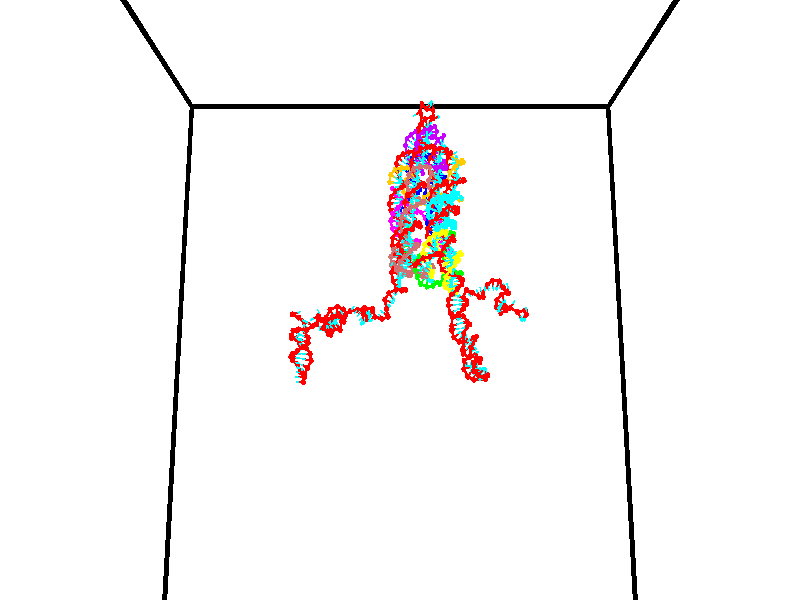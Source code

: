// switches for output
#declare DRAW_BASES = 1; // possible values are 0, 1; only relevant for DNA ribbons
#declare DRAW_BASES_TYPE = 3; // possible values are 1, 2, 3; only relevant for DNA ribbons
#declare DRAW_FOG = 0; // set to 1 to enable fog

#include "colors.inc"

#include "transforms.inc"
background { rgb <1, 1, 1>}

#default {
   normal{
       ripples 0.25
       frequency 0.20
       turbulence 0.2
       lambda 5
   }
	finish {
		phong 0.1
		phong_size 40.
	}
}

// original window dimensions: 1024x640


// camera settings

camera {
	sky <0, 0.179814, -0.983701>
	up <0, 0.179814, -0.983701>
	right 1.6 * <1, 0, 0>
	location <35, 94.9851, 44.8844>
	look_at <35, 29.7336, 32.9568>
	direction <0, -65.2515, -11.9276>
	angle 67.0682
}


# declare cpy_camera_pos = <35, 94.9851, 44.8844>;
# if (DRAW_FOG = 1)
fog {
	fog_type 2
	up vnormalize(cpy_camera_pos)
	color rgbt<1,1,1,0.3>
	distance 1e-5
	fog_alt 3e-3
	fog_offset 56
}
# end


// LIGHTS

# declare lum = 6;
global_settings {
	ambient_light rgb lum * <0.05, 0.05, 0.05>
	max_trace_level 15
}# declare cpy_direct_light_amount = 0.25;
light_source
{	1000 * <-1, -1.16352, -0.803886>,
	rgb lum * cpy_direct_light_amount
	parallel
}

light_source
{	1000 * <1, 1.16352, 0.803886>,
	rgb lum * cpy_direct_light_amount
	parallel
}

// strand 0

// nucleotide -1

// particle -1
sphere {
	<24.209854, 35.314785, 35.196911> 0.250000
	pigment { color rgbt <1,0,0,0> }
	no_shadow
}
cylinder {
	<24.500809, 35.069275, 35.074150>,  <24.675381, 34.921967, 35.000496>, 0.100000
	pigment { color rgbt <1,0,0,0> }
	no_shadow
}
cylinder {
	<24.500809, 35.069275, 35.074150>,  <24.209854, 35.314785, 35.196911>, 0.100000
	pigment { color rgbt <1,0,0,0> }
	no_shadow
}

// particle -1
sphere {
	<24.500809, 35.069275, 35.074150> 0.100000
	pigment { color rgbt <1,0,0,0> }
	no_shadow
}
sphere {
	0, 1
	scale<0.080000,0.200000,0.300000>
	matrix <-0.343308, 0.061757, -0.937190,
		0.594181, 0.787059, -0.165794,
		0.727385, -0.613779, -0.306899,
		24.719025, 34.885139, 34.982082>
	pigment { color rgbt <0,1,1,0> }
	no_shadow
}
cylinder {
	<24.869919, 35.345715, 35.468380>,  <24.209854, 35.314785, 35.196911>, 0.130000
	pigment { color rgbt <1,0,0,0> }
	no_shadow
}

// nucleotide -1

// particle -1
sphere {
	<24.869919, 35.345715, 35.468380> 0.250000
	pigment { color rgbt <1,0,0,0> }
	no_shadow
}
cylinder {
	<25.203320, 35.478569, 35.644997>,  <25.403360, 35.558281, 35.750969>, 0.100000
	pigment { color rgbt <1,0,0,0> }
	no_shadow
}
cylinder {
	<25.203320, 35.478569, 35.644997>,  <24.869919, 35.345715, 35.468380>, 0.100000
	pigment { color rgbt <1,0,0,0> }
	no_shadow
}

// particle -1
sphere {
	<25.203320, 35.478569, 35.644997> 0.100000
	pigment { color rgbt <1,0,0,0> }
	no_shadow
}
sphere {
	0, 1
	scale<0.080000,0.200000,0.300000>
	matrix <-0.327217, -0.347200, 0.878852,
		0.445205, -0.877004, -0.180710,
		0.833499, 0.332138, 0.441546,
		25.453369, 35.578209, 35.777462>
	pigment { color rgbt <0,1,1,0> }
	no_shadow
}
cylinder {
	<25.330206, 34.761398, 35.842056>,  <24.869919, 35.345715, 35.468380>, 0.130000
	pigment { color rgbt <1,0,0,0> }
	no_shadow
}

// nucleotide -1

// particle -1
sphere {
	<25.330206, 34.761398, 35.842056> 0.250000
	pigment { color rgbt <1,0,0,0> }
	no_shadow
}
cylinder {
	<25.428558, 35.100029, 36.030880>,  <25.487570, 35.303207, 36.144176>, 0.100000
	pigment { color rgbt <1,0,0,0> }
	no_shadow
}
cylinder {
	<25.428558, 35.100029, 36.030880>,  <25.330206, 34.761398, 35.842056>, 0.100000
	pigment { color rgbt <1,0,0,0> }
	no_shadow
}

// particle -1
sphere {
	<25.428558, 35.100029, 36.030880> 0.100000
	pigment { color rgbt <1,0,0,0> }
	no_shadow
}
sphere {
	0, 1
	scale<0.080000,0.200000,0.300000>
	matrix <-0.520632, -0.295449, 0.801032,
		0.817609, -0.442730, 0.368111,
		0.245883, 0.846581, 0.472062,
		25.502323, 35.354004, 36.172497>
	pigment { color rgbt <0,1,1,0> }
	no_shadow
}
cylinder {
	<25.421082, 34.661976, 36.551064>,  <25.330206, 34.761398, 35.842056>, 0.130000
	pigment { color rgbt <1,0,0,0> }
	no_shadow
}

// nucleotide -1

// particle -1
sphere {
	<25.421082, 34.661976, 36.551064> 0.250000
	pigment { color rgbt <1,0,0,0> }
	no_shadow
}
cylinder {
	<25.413750, 35.060074, 36.589321>,  <25.409351, 35.298935, 36.612278>, 0.100000
	pigment { color rgbt <1,0,0,0> }
	no_shadow
}
cylinder {
	<25.413750, 35.060074, 36.589321>,  <25.421082, 34.661976, 36.551064>, 0.100000
	pigment { color rgbt <1,0,0,0> }
	no_shadow
}

// particle -1
sphere {
	<25.413750, 35.060074, 36.589321> 0.100000
	pigment { color rgbt <1,0,0,0> }
	no_shadow
}
sphere {
	0, 1
	scale<0.080000,0.200000,0.300000>
	matrix <-0.467011, -0.093108, 0.879336,
		0.884062, -0.028551, 0.466498,
		-0.018329, 0.995247, 0.095647,
		25.408251, 35.358646, 36.618015>
	pigment { color rgbt <0,1,1,0> }
	no_shadow
}
cylinder {
	<25.772812, 34.804832, 37.097523>,  <25.421082, 34.661976, 36.551064>, 0.130000
	pigment { color rgbt <1,0,0,0> }
	no_shadow
}

// nucleotide -1

// particle -1
sphere {
	<25.772812, 34.804832, 37.097523> 0.250000
	pigment { color rgbt <1,0,0,0> }
	no_shadow
}
cylinder {
	<25.521290, 35.110764, 37.041454>,  <25.370377, 35.294323, 37.007812>, 0.100000
	pigment { color rgbt <1,0,0,0> }
	no_shadow
}
cylinder {
	<25.521290, 35.110764, 37.041454>,  <25.772812, 34.804832, 37.097523>, 0.100000
	pigment { color rgbt <1,0,0,0> }
	no_shadow
}

// particle -1
sphere {
	<25.521290, 35.110764, 37.041454> 0.100000
	pigment { color rgbt <1,0,0,0> }
	no_shadow
}
sphere {
	0, 1
	scale<0.080000,0.200000,0.300000>
	matrix <-0.354284, -0.121341, 0.927232,
		0.692160, 0.632710, 0.347264,
		-0.628806, 0.764823, -0.140171,
		25.332647, 35.340210, 36.999405>
	pigment { color rgbt <0,1,1,0> }
	no_shadow
}
cylinder {
	<25.862022, 35.314919, 37.578762>,  <25.772812, 34.804832, 37.097523>, 0.130000
	pigment { color rgbt <1,0,0,0> }
	no_shadow
}

// nucleotide -1

// particle -1
sphere {
	<25.862022, 35.314919, 37.578762> 0.250000
	pigment { color rgbt <1,0,0,0> }
	no_shadow
}
cylinder {
	<25.484055, 35.306431, 37.448116>,  <25.257275, 35.301338, 37.369728>, 0.100000
	pigment { color rgbt <1,0,0,0> }
	no_shadow
}
cylinder {
	<25.484055, 35.306431, 37.448116>,  <25.862022, 35.314919, 37.578762>, 0.100000
	pigment { color rgbt <1,0,0,0> }
	no_shadow
}

// particle -1
sphere {
	<25.484055, 35.306431, 37.448116> 0.100000
	pigment { color rgbt <1,0,0,0> }
	no_shadow
}
sphere {
	0, 1
	scale<0.080000,0.200000,0.300000>
	matrix <-0.323895, -0.082968, 0.942448,
		-0.047098, 0.996326, 0.071525,
		-0.944920, -0.021220, -0.326613,
		25.200579, 35.300064, 37.350132>
	pigment { color rgbt <0,1,1,0> }
	no_shadow
}
cylinder {
	<25.464334, 35.815521, 37.966167>,  <25.862022, 35.314919, 37.578762>, 0.130000
	pigment { color rgbt <1,0,0,0> }
	no_shadow
}

// nucleotide -1

// particle -1
sphere {
	<25.464334, 35.815521, 37.966167> 0.250000
	pigment { color rgbt <1,0,0,0> }
	no_shadow
}
cylinder {
	<25.280836, 35.488243, 37.827534>,  <25.170738, 35.291878, 37.744354>, 0.100000
	pigment { color rgbt <1,0,0,0> }
	no_shadow
}
cylinder {
	<25.280836, 35.488243, 37.827534>,  <25.464334, 35.815521, 37.966167>, 0.100000
	pigment { color rgbt <1,0,0,0> }
	no_shadow
}

// particle -1
sphere {
	<25.280836, 35.488243, 37.827534> 0.100000
	pigment { color rgbt <1,0,0,0> }
	no_shadow
}
sphere {
	0, 1
	scale<0.080000,0.200000,0.300000>
	matrix <-0.308312, -0.219246, 0.925676,
		-0.833365, 0.531503, -0.151680,
		-0.458744, -0.818191, -0.346580,
		25.143213, 35.242786, 37.723560>
	pigment { color rgbt <0,1,1,0> }
	no_shadow
}
cylinder {
	<24.874798, 35.780605, 38.307053>,  <25.464334, 35.815521, 37.966167>, 0.130000
	pigment { color rgbt <1,0,0,0> }
	no_shadow
}

// nucleotide -1

// particle -1
sphere {
	<24.874798, 35.780605, 38.307053> 0.250000
	pigment { color rgbt <1,0,0,0> }
	no_shadow
}
cylinder {
	<24.974224, 35.406773, 38.205242>,  <25.033880, 35.182472, 38.144157>, 0.100000
	pigment { color rgbt <1,0,0,0> }
	no_shadow
}
cylinder {
	<24.974224, 35.406773, 38.205242>,  <24.874798, 35.780605, 38.307053>, 0.100000
	pigment { color rgbt <1,0,0,0> }
	no_shadow
}

// particle -1
sphere {
	<24.974224, 35.406773, 38.205242> 0.100000
	pigment { color rgbt <1,0,0,0> }
	no_shadow
}
sphere {
	0, 1
	scale<0.080000,0.200000,0.300000>
	matrix <-0.091577, -0.284266, 0.954362,
		-0.964277, -0.213911, -0.156244,
		0.248564, -0.934577, -0.254522,
		25.048794, 35.126400, 38.128887>
	pigment { color rgbt <0,1,1,0> }
	no_shadow
}
cylinder {
	<24.338385, 35.326588, 38.532463>,  <24.874798, 35.780605, 38.307053>, 0.130000
	pigment { color rgbt <1,0,0,0> }
	no_shadow
}

// nucleotide -1

// particle -1
sphere {
	<24.338385, 35.326588, 38.532463> 0.250000
	pigment { color rgbt <1,0,0,0> }
	no_shadow
}
cylinder {
	<24.657255, 35.089405, 38.487019>,  <24.848577, 34.947094, 38.459751>, 0.100000
	pigment { color rgbt <1,0,0,0> }
	no_shadow
}
cylinder {
	<24.657255, 35.089405, 38.487019>,  <24.338385, 35.326588, 38.532463>, 0.100000
	pigment { color rgbt <1,0,0,0> }
	no_shadow
}

// particle -1
sphere {
	<24.657255, 35.089405, 38.487019> 0.100000
	pigment { color rgbt <1,0,0,0> }
	no_shadow
}
sphere {
	0, 1
	scale<0.080000,0.200000,0.300000>
	matrix <-0.151655, -0.378813, 0.912963,
		-0.584388, -0.710564, -0.391906,
		0.797178, -0.592959, -0.113613,
		24.896408, 34.911518, 38.452934>
	pigment { color rgbt <0,1,1,0> }
	no_shadow
}
cylinder {
	<24.066103, 34.632900, 38.660660>,  <24.338385, 35.326588, 38.532463>, 0.130000
	pigment { color rgbt <1,0,0,0> }
	no_shadow
}

// nucleotide -1

// particle -1
sphere {
	<24.066103, 34.632900, 38.660660> 0.250000
	pigment { color rgbt <1,0,0,0> }
	no_shadow
}
cylinder {
	<24.460426, 34.620186, 38.726601>,  <24.697020, 34.612556, 38.766163>, 0.100000
	pigment { color rgbt <1,0,0,0> }
	no_shadow
}
cylinder {
	<24.460426, 34.620186, 38.726601>,  <24.066103, 34.632900, 38.660660>, 0.100000
	pigment { color rgbt <1,0,0,0> }
	no_shadow
}

// particle -1
sphere {
	<24.460426, 34.620186, 38.726601> 0.100000
	pigment { color rgbt <1,0,0,0> }
	no_shadow
}
sphere {
	0, 1
	scale<0.080000,0.200000,0.300000>
	matrix <-0.163865, -0.395812, 0.903594,
		0.036527, -0.917781, -0.395403,
		0.985806, -0.031787, 0.164850,
		24.756168, 34.610649, 38.776054>
	pigment { color rgbt <0,1,1,0> }
	no_shadow
}
cylinder {
	<24.157732, 34.056248, 38.928192>,  <24.066103, 34.632900, 38.660660>, 0.130000
	pigment { color rgbt <1,0,0,0> }
	no_shadow
}

// nucleotide -1

// particle -1
sphere {
	<24.157732, 34.056248, 38.928192> 0.250000
	pigment { color rgbt <1,0,0,0> }
	no_shadow
}
cylinder {
	<24.487219, 34.238544, 39.063122>,  <24.684910, 34.347923, 39.144081>, 0.100000
	pigment { color rgbt <1,0,0,0> }
	no_shadow
}
cylinder {
	<24.487219, 34.238544, 39.063122>,  <24.157732, 34.056248, 38.928192>, 0.100000
	pigment { color rgbt <1,0,0,0> }
	no_shadow
}

// particle -1
sphere {
	<24.487219, 34.238544, 39.063122> 0.100000
	pigment { color rgbt <1,0,0,0> }
	no_shadow
}
sphere {
	0, 1
	scale<0.080000,0.200000,0.300000>
	matrix <-0.209467, -0.308254, 0.927956,
		0.526893, -0.835031, -0.158451,
		0.823716, 0.455743, 0.337328,
		24.734333, 34.375267, 39.164322>
	pigment { color rgbt <0,1,1,0> }
	no_shadow
}
cylinder {
	<24.598803, 33.617439, 39.259224>,  <24.157732, 34.056248, 38.928192>, 0.130000
	pigment { color rgbt <1,0,0,0> }
	no_shadow
}

// nucleotide -1

// particle -1
sphere {
	<24.598803, 33.617439, 39.259224> 0.250000
	pigment { color rgbt <1,0,0,0> }
	no_shadow
}
cylinder {
	<24.695620, 33.967564, 39.426674>,  <24.753710, 34.177639, 39.527142>, 0.100000
	pigment { color rgbt <1,0,0,0> }
	no_shadow
}
cylinder {
	<24.695620, 33.967564, 39.426674>,  <24.598803, 33.617439, 39.259224>, 0.100000
	pigment { color rgbt <1,0,0,0> }
	no_shadow
}

// particle -1
sphere {
	<24.695620, 33.967564, 39.426674> 0.100000
	pigment { color rgbt <1,0,0,0> }
	no_shadow
}
sphere {
	0, 1
	scale<0.080000,0.200000,0.300000>
	matrix <-0.174873, -0.385032, 0.906184,
		0.954376, -0.292542, 0.059874,
		0.242043, 0.875311, 0.418623,
		24.768232, 34.230156, 39.552261>
	pigment { color rgbt <0,1,1,0> }
	no_shadow
}
cylinder {
	<24.873251, 33.446880, 39.850964>,  <24.598803, 33.617439, 39.259224>, 0.130000
	pigment { color rgbt <1,0,0,0> }
	no_shadow
}

// nucleotide -1

// particle -1
sphere {
	<24.873251, 33.446880, 39.850964> 0.250000
	pigment { color rgbt <1,0,0,0> }
	no_shadow
}
cylinder {
	<24.783068, 33.833664, 39.898575>,  <24.728958, 34.065735, 39.927139>, 0.100000
	pigment { color rgbt <1,0,0,0> }
	no_shadow
}
cylinder {
	<24.783068, 33.833664, 39.898575>,  <24.873251, 33.446880, 39.850964>, 0.100000
	pigment { color rgbt <1,0,0,0> }
	no_shadow
}

// particle -1
sphere {
	<24.783068, 33.833664, 39.898575> 0.100000
	pigment { color rgbt <1,0,0,0> }
	no_shadow
}
sphere {
	0, 1
	scale<0.080000,0.200000,0.300000>
	matrix <-0.195922, -0.164675, 0.966694,
		0.954350, 0.194628, 0.226575,
		-0.225457, 0.966955, 0.119026,
		24.715431, 34.123749, 39.934284>
	pigment { color rgbt <0,1,1,0> }
	no_shadow
}
cylinder {
	<25.336918, 33.744461, 40.308704>,  <24.873251, 33.446880, 39.850964>, 0.130000
	pigment { color rgbt <1,0,0,0> }
	no_shadow
}

// nucleotide -1

// particle -1
sphere {
	<25.336918, 33.744461, 40.308704> 0.250000
	pigment { color rgbt <1,0,0,0> }
	no_shadow
}
cylinder {
	<24.971567, 33.907063, 40.317638>,  <24.752357, 34.004623, 40.322998>, 0.100000
	pigment { color rgbt <1,0,0,0> }
	no_shadow
}
cylinder {
	<24.971567, 33.907063, 40.317638>,  <25.336918, 33.744461, 40.308704>, 0.100000
	pigment { color rgbt <1,0,0,0> }
	no_shadow
}

// particle -1
sphere {
	<24.971567, 33.907063, 40.317638> 0.100000
	pigment { color rgbt <1,0,0,0> }
	no_shadow
}
sphere {
	0, 1
	scale<0.080000,0.200000,0.300000>
	matrix <-0.147726, -0.382044, 0.912261,
		0.379366, 0.829940, 0.409001,
		-0.913378, 0.406501, 0.022331,
		24.697554, 34.029015, 40.324337>
	pigment { color rgbt <0,1,1,0> }
	no_shadow
}
cylinder {
	<25.336725, 34.330967, 40.777763>,  <25.336918, 33.744461, 40.308704>, 0.130000
	pigment { color rgbt <1,0,0,0> }
	no_shadow
}

// nucleotide -1

// particle -1
sphere {
	<25.336725, 34.330967, 40.777763> 0.250000
	pigment { color rgbt <1,0,0,0> }
	no_shadow
}
cylinder {
	<24.996017, 34.124336, 40.742813>,  <24.791594, 34.000359, 40.721844>, 0.100000
	pigment { color rgbt <1,0,0,0> }
	no_shadow
}
cylinder {
	<24.996017, 34.124336, 40.742813>,  <25.336725, 34.330967, 40.777763>, 0.100000
	pigment { color rgbt <1,0,0,0> }
	no_shadow
}

// particle -1
sphere {
	<24.996017, 34.124336, 40.742813> 0.100000
	pigment { color rgbt <1,0,0,0> }
	no_shadow
}
sphere {
	0, 1
	scale<0.080000,0.200000,0.300000>
	matrix <0.081276, -0.295042, 0.952021,
		-0.517576, 0.803800, 0.293293,
		-0.851768, -0.516581, -0.087377,
		24.740486, 33.969360, 40.716599>
	pigment { color rgbt <0,1,1,0> }
	no_shadow
}
cylinder {
	<25.516825, 34.944641, 40.212620>,  <25.336725, 34.330967, 40.777763>, 0.130000
	pigment { color rgbt <1,0,0,0> }
	no_shadow
}

// nucleotide -1

// particle -1
sphere {
	<25.516825, 34.944641, 40.212620> 0.250000
	pigment { color rgbt <1,0,0,0> }
	no_shadow
}
cylinder {
	<25.362692, 34.667099, 39.969280>,  <25.270212, 34.500572, 39.823277>, 0.100000
	pigment { color rgbt <1,0,0,0> }
	no_shadow
}
cylinder {
	<25.362692, 34.667099, 39.969280>,  <25.516825, 34.944641, 40.212620>, 0.100000
	pigment { color rgbt <1,0,0,0> }
	no_shadow
}

// particle -1
sphere {
	<25.362692, 34.667099, 39.969280> 0.100000
	pigment { color rgbt <1,0,0,0> }
	no_shadow
}
sphere {
	0, 1
	scale<0.080000,0.200000,0.300000>
	matrix <0.453290, 0.431909, -0.779732,
		0.803771, -0.576213, 0.148089,
		-0.385331, -0.693854, -0.608348,
		25.247093, 34.458942, 39.786777>
	pigment { color rgbt <0,1,1,0> }
	no_shadow
}
cylinder {
	<25.812151, 34.994949, 39.620247>,  <25.516825, 34.944641, 40.212620>, 0.130000
	pigment { color rgbt <1,0,0,0> }
	no_shadow
}

// nucleotide -1

// particle -1
sphere {
	<25.812151, 34.994949, 39.620247> 0.250000
	pigment { color rgbt <1,0,0,0> }
	no_shadow
}
cylinder {
	<25.491138, 34.801994, 39.479824>,  <25.298531, 34.686218, 39.395573>, 0.100000
	pigment { color rgbt <1,0,0,0> }
	no_shadow
}
cylinder {
	<25.491138, 34.801994, 39.479824>,  <25.812151, 34.994949, 39.620247>, 0.100000
	pigment { color rgbt <1,0,0,0> }
	no_shadow
}

// particle -1
sphere {
	<25.491138, 34.801994, 39.479824> 0.100000
	pigment { color rgbt <1,0,0,0> }
	no_shadow
}
sphere {
	0, 1
	scale<0.080000,0.200000,0.300000>
	matrix <0.242763, 0.273465, -0.930743,
		0.544985, -0.832174, -0.102357,
		-0.802532, -0.482393, -0.351055,
		25.250380, 34.657276, 39.374508>
	pigment { color rgbt <0,1,1,0> }
	no_shadow
}
cylinder {
	<26.081102, 34.523212, 39.001064>,  <25.812151, 34.994949, 39.620247>, 0.130000
	pigment { color rgbt <1,0,0,0> }
	no_shadow
}

// nucleotide -1

// particle -1
sphere {
	<26.081102, 34.523212, 39.001064> 0.250000
	pigment { color rgbt <1,0,0,0> }
	no_shadow
}
cylinder {
	<25.688587, 34.532421, 38.924595>,  <25.453079, 34.537949, 38.878716>, 0.100000
	pigment { color rgbt <1,0,0,0> }
	no_shadow
}
cylinder {
	<25.688587, 34.532421, 38.924595>,  <26.081102, 34.523212, 39.001064>, 0.100000
	pigment { color rgbt <1,0,0,0> }
	no_shadow
}

// particle -1
sphere {
	<25.688587, 34.532421, 38.924595> 0.100000
	pigment { color rgbt <1,0,0,0> }
	no_shadow
}
sphere {
	0, 1
	scale<0.080000,0.200000,0.300000>
	matrix <0.191640, 0.213314, -0.958004,
		0.018719, -0.976712, -0.213735,
		-0.981287, 0.023027, -0.191170,
		25.394201, 34.539330, 38.867245>
	pigment { color rgbt <0,1,1,0> }
	no_shadow
}
cylinder {
	<25.926235, 34.147472, 38.373798>,  <26.081102, 34.523212, 39.001064>, 0.130000
	pigment { color rgbt <1,0,0,0> }
	no_shadow
}

// nucleotide -1

// particle -1
sphere {
	<25.926235, 34.147472, 38.373798> 0.250000
	pigment { color rgbt <1,0,0,0> }
	no_shadow
}
cylinder {
	<25.600416, 34.377678, 38.402908>,  <25.404924, 34.515800, 38.420376>, 0.100000
	pigment { color rgbt <1,0,0,0> }
	no_shadow
}
cylinder {
	<25.600416, 34.377678, 38.402908>,  <25.926235, 34.147472, 38.373798>, 0.100000
	pigment { color rgbt <1,0,0,0> }
	no_shadow
}

// particle -1
sphere {
	<25.600416, 34.377678, 38.402908> 0.100000
	pigment { color rgbt <1,0,0,0> }
	no_shadow
}
sphere {
	0, 1
	scale<0.080000,0.200000,0.300000>
	matrix <-0.031805, 0.080959, -0.996210,
		-0.579223, -0.813776, -0.047641,
		-0.814548, 0.575513, 0.072776,
		25.356052, 34.550331, 38.424740>
	pigment { color rgbt <0,1,1,0> }
	no_shadow
}
cylinder {
	<25.455486, 33.895081, 37.863087>,  <25.926235, 34.147472, 38.373798>, 0.130000
	pigment { color rgbt <1,0,0,0> }
	no_shadow
}

// nucleotide -1

// particle -1
sphere {
	<25.455486, 33.895081, 37.863087> 0.250000
	pigment { color rgbt <1,0,0,0> }
	no_shadow
}
cylinder {
	<25.334614, 34.270641, 37.928989>,  <25.262091, 34.495979, 37.968529>, 0.100000
	pigment { color rgbt <1,0,0,0> }
	no_shadow
}
cylinder {
	<25.334614, 34.270641, 37.928989>,  <25.455486, 33.895081, 37.863087>, 0.100000
	pigment { color rgbt <1,0,0,0> }
	no_shadow
}

// particle -1
sphere {
	<25.334614, 34.270641, 37.928989> 0.100000
	pigment { color rgbt <1,0,0,0> }
	no_shadow
}
sphere {
	0, 1
	scale<0.080000,0.200000,0.300000>
	matrix <-0.202172, 0.105777, -0.973621,
		-0.931564, -0.327520, 0.157856,
		-0.302183, 0.938905, 0.164754,
		25.243959, 34.552311, 37.978416>
	pigment { color rgbt <0,1,1,0> }
	no_shadow
}
cylinder {
	<24.791965, 33.890938, 37.508415>,  <25.455486, 33.895081, 37.863087>, 0.130000
	pigment { color rgbt <1,0,0,0> }
	no_shadow
}

// nucleotide -1

// particle -1
sphere {
	<24.791965, 33.890938, 37.508415> 0.250000
	pigment { color rgbt <1,0,0,0> }
	no_shadow
}
cylinder {
	<24.942257, 34.259525, 37.547848>,  <25.032433, 34.480679, 37.571507>, 0.100000
	pigment { color rgbt <1,0,0,0> }
	no_shadow
}
cylinder {
	<24.942257, 34.259525, 37.547848>,  <24.791965, 33.890938, 37.508415>, 0.100000
	pigment { color rgbt <1,0,0,0> }
	no_shadow
}

// particle -1
sphere {
	<24.942257, 34.259525, 37.547848> 0.100000
	pigment { color rgbt <1,0,0,0> }
	no_shadow
}
sphere {
	0, 1
	scale<0.080000,0.200000,0.300000>
	matrix <-0.300498, 0.221774, -0.927641,
		-0.876657, 0.318918, 0.360228,
		0.375730, 0.921470, 0.098586,
		25.054976, 34.535965, 37.577423>
	pigment { color rgbt <0,1,1,0> }
	no_shadow
}
cylinder {
	<24.418245, 34.162521, 37.093452>,  <24.791965, 33.890938, 37.508415>, 0.130000
	pigment { color rgbt <1,0,0,0> }
	no_shadow
}

// nucleotide -1

// particle -1
sphere {
	<24.418245, 34.162521, 37.093452> 0.250000
	pigment { color rgbt <1,0,0,0> }
	no_shadow
}
cylinder {
	<24.701086, 34.437778, 37.158535>,  <24.870790, 34.602932, 37.197586>, 0.100000
	pigment { color rgbt <1,0,0,0> }
	no_shadow
}
cylinder {
	<24.701086, 34.437778, 37.158535>,  <24.418245, 34.162521, 37.093452>, 0.100000
	pigment { color rgbt <1,0,0,0> }
	no_shadow
}

// particle -1
sphere {
	<24.701086, 34.437778, 37.158535> 0.100000
	pigment { color rgbt <1,0,0,0> }
	no_shadow
}
sphere {
	0, 1
	scale<0.080000,0.200000,0.300000>
	matrix <-0.224471, 0.436645, -0.871180,
		-0.670538, 0.579488, 0.463219,
		0.707101, 0.688139, 0.162709,
		24.913216, 34.644218, 37.207348>
	pigment { color rgbt <0,1,1,0> }
	no_shadow
}
cylinder {
	<24.121155, 34.849354, 37.149208>,  <24.418245, 34.162521, 37.093452>, 0.130000
	pigment { color rgbt <1,0,0,0> }
	no_shadow
}

// nucleotide -1

// particle -1
sphere {
	<24.121155, 34.849354, 37.149208> 0.250000
	pigment { color rgbt <1,0,0,0> }
	no_shadow
}
cylinder {
	<24.499355, 34.825516, 37.021164>,  <24.726276, 34.811214, 36.944336>, 0.100000
	pigment { color rgbt <1,0,0,0> }
	no_shadow
}
cylinder {
	<24.499355, 34.825516, 37.021164>,  <24.121155, 34.849354, 37.149208>, 0.100000
	pigment { color rgbt <1,0,0,0> }
	no_shadow
}

// particle -1
sphere {
	<24.499355, 34.825516, 37.021164> 0.100000
	pigment { color rgbt <1,0,0,0> }
	no_shadow
}
sphere {
	0, 1
	scale<0.080000,0.200000,0.300000>
	matrix <-0.271550, 0.398190, -0.876188,
		0.179682, 0.915365, 0.360307,
		0.945503, -0.059594, -0.320114,
		24.783007, 34.807636, 36.925129>
	pigment { color rgbt <0,1,1,0> }
	no_shadow
}
cylinder {
	<24.241796, 35.630493, 37.003109>,  <24.121155, 34.849354, 37.149208>, 0.130000
	pigment { color rgbt <1,0,0,0> }
	no_shadow
}

// nucleotide -1

// particle -1
sphere {
	<24.241796, 35.630493, 37.003109> 0.250000
	pigment { color rgbt <1,0,0,0> }
	no_shadow
}
cylinder {
	<24.602200, 35.661556, 37.173828>,  <24.818441, 35.680195, 37.276260>, 0.100000
	pigment { color rgbt <1,0,0,0> }
	no_shadow
}
cylinder {
	<24.602200, 35.661556, 37.173828>,  <24.241796, 35.630493, 37.003109>, 0.100000
	pigment { color rgbt <1,0,0,0> }
	no_shadow
}

// particle -1
sphere {
	<24.602200, 35.661556, 37.173828> 0.100000
	pigment { color rgbt <1,0,0,0> }
	no_shadow
}
sphere {
	0, 1
	scale<0.080000,0.200000,0.300000>
	matrix <0.430222, -0.033712, -0.902094,
		-0.055665, 0.996410, -0.063784,
		0.901005, 0.077656, 0.426800,
		24.872501, 35.684853, 37.301868>
	pigment { color rgbt <0,1,1,0> }
	no_shadow
}
cylinder {
	<24.494083, 36.210373, 36.699310>,  <24.241796, 35.630493, 37.003109>, 0.130000
	pigment { color rgbt <1,0,0,0> }
	no_shadow
}

// nucleotide -1

// particle -1
sphere {
	<24.494083, 36.210373, 36.699310> 0.250000
	pigment { color rgbt <1,0,0,0> }
	no_shadow
}
cylinder {
	<24.789024, 35.965691, 36.813942>,  <24.965988, 35.818882, 36.882721>, 0.100000
	pigment { color rgbt <1,0,0,0> }
	no_shadow
}
cylinder {
	<24.789024, 35.965691, 36.813942>,  <24.494083, 36.210373, 36.699310>, 0.100000
	pigment { color rgbt <1,0,0,0> }
	no_shadow
}

// particle -1
sphere {
	<24.789024, 35.965691, 36.813942> 0.100000
	pigment { color rgbt <1,0,0,0> }
	no_shadow
}
sphere {
	0, 1
	scale<0.080000,0.200000,0.300000>
	matrix <0.425041, 0.090397, -0.900649,
		0.525028, 0.785902, 0.326656,
		0.737350, -0.611708, 0.286580,
		25.010229, 35.782177, 36.899918>
	pigment { color rgbt <0,1,1,0> }
	no_shadow
}
cylinder {
	<25.097178, 36.626850, 36.643475>,  <24.494083, 36.210373, 36.699310>, 0.130000
	pigment { color rgbt <1,0,0,0> }
	no_shadow
}

// nucleotide -1

// particle -1
sphere {
	<25.097178, 36.626850, 36.643475> 0.250000
	pigment { color rgbt <1,0,0,0> }
	no_shadow
}
cylinder {
	<25.192579, 36.238953, 36.622669>,  <25.249821, 36.006214, 36.610188>, 0.100000
	pigment { color rgbt <1,0,0,0> }
	no_shadow
}
cylinder {
	<25.192579, 36.238953, 36.622669>,  <25.097178, 36.626850, 36.643475>, 0.100000
	pigment { color rgbt <1,0,0,0> }
	no_shadow
}

// particle -1
sphere {
	<25.192579, 36.238953, 36.622669> 0.100000
	pigment { color rgbt <1,0,0,0> }
	no_shadow
}
sphere {
	0, 1
	scale<0.080000,0.200000,0.300000>
	matrix <0.480432, 0.164361, -0.861493,
		0.843980, 0.180481, 0.505099,
		0.238502, -0.969748, -0.052009,
		25.264130, 35.948029, 36.607067>
	pigment { color rgbt <0,1,1,0> }
	no_shadow
}
cylinder {
	<25.866558, 36.575424, 36.670776>,  <25.097178, 36.626850, 36.643475>, 0.130000
	pigment { color rgbt <1,0,0,0> }
	no_shadow
}

// nucleotide -1

// particle -1
sphere {
	<25.866558, 36.575424, 36.670776> 0.250000
	pigment { color rgbt <1,0,0,0> }
	no_shadow
}
cylinder {
	<25.723175, 36.245972, 36.494987>,  <25.637146, 36.048298, 36.389515>, 0.100000
	pigment { color rgbt <1,0,0,0> }
	no_shadow
}
cylinder {
	<25.723175, 36.245972, 36.494987>,  <25.866558, 36.575424, 36.670776>, 0.100000
	pigment { color rgbt <1,0,0,0> }
	no_shadow
}

// particle -1
sphere {
	<25.723175, 36.245972, 36.494987> 0.100000
	pigment { color rgbt <1,0,0,0> }
	no_shadow
}
sphere {
	0, 1
	scale<0.080000,0.200000,0.300000>
	matrix <0.479793, 0.241285, -0.843552,
		0.800817, -0.513231, 0.308685,
		-0.358456, -0.823636, -0.439470,
		25.615639, 35.998882, 36.363148>
	pigment { color rgbt <0,1,1,0> }
	no_shadow
}
cylinder {
	<26.460373, 36.268490, 36.308701>,  <25.866558, 36.575424, 36.670776>, 0.130000
	pigment { color rgbt <1,0,0,0> }
	no_shadow
}

// nucleotide -1

// particle -1
sphere {
	<26.460373, 36.268490, 36.308701> 0.250000
	pigment { color rgbt <1,0,0,0> }
	no_shadow
}
cylinder {
	<26.113752, 36.173855, 36.132919>,  <25.905781, 36.117073, 36.027451>, 0.100000
	pigment { color rgbt <1,0,0,0> }
	no_shadow
}
cylinder {
	<26.113752, 36.173855, 36.132919>,  <26.460373, 36.268490, 36.308701>, 0.100000
	pigment { color rgbt <1,0,0,0> }
	no_shadow
}

// particle -1
sphere {
	<26.113752, 36.173855, 36.132919> 0.100000
	pigment { color rgbt <1,0,0,0> }
	no_shadow
}
sphere {
	0, 1
	scale<0.080000,0.200000,0.300000>
	matrix <0.354564, 0.327847, -0.875672,
		0.351254, -0.914624, -0.200207,
		-0.866548, -0.236597, -0.439451,
		25.853786, 36.102879, 36.001083>
	pigment { color rgbt <0,1,1,0> }
	no_shadow
}
cylinder {
	<26.726521, 35.500648, 36.066593>,  <26.460373, 36.268490, 36.308701>, 0.130000
	pigment { color rgbt <1,0,0,0> }
	no_shadow
}

// nucleotide -1

// particle -1
sphere {
	<26.726521, 35.500648, 36.066593> 0.250000
	pigment { color rgbt <1,0,0,0> }
	no_shadow
}
cylinder {
	<26.578375, 35.152271, 35.937416>,  <26.489489, 34.943245, 35.859909>, 0.100000
	pigment { color rgbt <1,0,0,0> }
	no_shadow
}
cylinder {
	<26.578375, 35.152271, 35.937416>,  <26.726521, 35.500648, 36.066593>, 0.100000
	pigment { color rgbt <1,0,0,0> }
	no_shadow
}

// particle -1
sphere {
	<26.578375, 35.152271, 35.937416> 0.100000
	pigment { color rgbt <1,0,0,0> }
	no_shadow
}
sphere {
	0, 1
	scale<0.080000,0.200000,0.300000>
	matrix <-0.487707, 0.478215, -0.730378,
		0.790553, -0.113004, -0.601877,
		-0.370362, -0.870942, -0.322941,
		26.467266, 34.890987, 35.840534>
	pigment { color rgbt <0,1,1,0> }
	no_shadow
}
cylinder {
	<26.802437, 35.369812, 35.359417>,  <26.726521, 35.500648, 36.066593>, 0.130000
	pigment { color rgbt <1,0,0,0> }
	no_shadow
}

// nucleotide -1

// particle -1
sphere {
	<26.802437, 35.369812, 35.359417> 0.250000
	pigment { color rgbt <1,0,0,0> }
	no_shadow
}
cylinder {
	<26.471193, 35.167965, 35.457062>,  <26.272448, 35.046856, 35.515648>, 0.100000
	pigment { color rgbt <1,0,0,0> }
	no_shadow
}
cylinder {
	<26.471193, 35.167965, 35.457062>,  <26.802437, 35.369812, 35.359417>, 0.100000
	pigment { color rgbt <1,0,0,0> }
	no_shadow
}

// particle -1
sphere {
	<26.471193, 35.167965, 35.457062> 0.100000
	pigment { color rgbt <1,0,0,0> }
	no_shadow
}
sphere {
	0, 1
	scale<0.080000,0.200000,0.300000>
	matrix <-0.497731, 0.461584, -0.734305,
		0.257869, -0.729587, -0.633408,
		-0.828111, -0.504622, 0.244110,
		26.222759, 35.016579, 35.530296>
	pigment { color rgbt <0,1,1,0> }
	no_shadow
}
cylinder {
	<27.077057, 34.663280, 35.573429>,  <26.802437, 35.369812, 35.359417>, 0.130000
	pigment { color rgbt <1,0,0,0> }
	no_shadow
}

// nucleotide -1

// particle -1
sphere {
	<27.077057, 34.663280, 35.573429> 0.250000
	pigment { color rgbt <1,0,0,0> }
	no_shadow
}
cylinder {
	<26.906927, 34.677528, 35.211693>,  <26.804850, 34.686077, 34.994652>, 0.100000
	pigment { color rgbt <1,0,0,0> }
	no_shadow
}
cylinder {
	<26.906927, 34.677528, 35.211693>,  <27.077057, 34.663280, 35.573429>, 0.100000
	pigment { color rgbt <1,0,0,0> }
	no_shadow
}

// particle -1
sphere {
	<26.906927, 34.677528, 35.211693> 0.100000
	pigment { color rgbt <1,0,0,0> }
	no_shadow
}
sphere {
	0, 1
	scale<0.080000,0.200000,0.300000>
	matrix <-0.903318, 0.044933, 0.426612,
		0.055832, 0.998355, 0.013067,
		-0.425323, 0.035622, -0.904341,
		26.779331, 34.688213, 34.940392>
	pigment { color rgbt <0,1,1,0> }
	no_shadow
}
cylinder {
	<27.810219, 34.371910, 35.844189>,  <27.077057, 34.663280, 35.573429>, 0.130000
	pigment { color rgbt <1,0,0,0> }
	no_shadow
}

// nucleotide -1

// particle -1
sphere {
	<27.810219, 34.371910, 35.844189> 0.250000
	pigment { color rgbt <1,0,0,0> }
	no_shadow
}
cylinder {
	<28.126959, 34.483551, 35.626904>,  <28.317003, 34.550533, 35.496532>, 0.100000
	pigment { color rgbt <1,0,0,0> }
	no_shadow
}
cylinder {
	<28.126959, 34.483551, 35.626904>,  <27.810219, 34.371910, 35.844189>, 0.100000
	pigment { color rgbt <1,0,0,0> }
	no_shadow
}

// particle -1
sphere {
	<28.126959, 34.483551, 35.626904> 0.100000
	pigment { color rgbt <1,0,0,0> }
	no_shadow
}
sphere {
	0, 1
	scale<0.080000,0.200000,0.300000>
	matrix <0.050029, 0.856833, 0.513162,
		0.608665, -0.433522, 0.664519,
		0.791848, 0.279099, -0.543213,
		28.364513, 34.567280, 35.463940>
	pigment { color rgbt <0,1,1,0> }
	no_shadow
}
cylinder {
	<28.323164, 34.627213, 36.322315>,  <27.810219, 34.371910, 35.844189>, 0.130000
	pigment { color rgbt <1,0,0,0> }
	no_shadow
}

// nucleotide -1

// particle -1
sphere {
	<28.323164, 34.627213, 36.322315> 0.250000
	pigment { color rgbt <1,0,0,0> }
	no_shadow
}
cylinder {
	<28.389238, 34.805386, 35.970337>,  <28.428883, 34.912289, 35.759151>, 0.100000
	pigment { color rgbt <1,0,0,0> }
	no_shadow
}
cylinder {
	<28.389238, 34.805386, 35.970337>,  <28.323164, 34.627213, 36.322315>, 0.100000
	pigment { color rgbt <1,0,0,0> }
	no_shadow
}

// particle -1
sphere {
	<28.389238, 34.805386, 35.970337> 0.100000
	pigment { color rgbt <1,0,0,0> }
	no_shadow
}
sphere {
	0, 1
	scale<0.080000,0.200000,0.300000>
	matrix <0.016219, 0.890856, 0.453997,
		0.986129, -0.089265, 0.139931,
		0.165184, 0.445430, -0.879947,
		28.438793, 34.939014, 35.706352>
	pigment { color rgbt <0,1,1,0> }
	no_shadow
}
cylinder {
	<29.005384, 34.962753, 36.459641>,  <28.323164, 34.627213, 36.322315>, 0.130000
	pigment { color rgbt <1,0,0,0> }
	no_shadow
}

// nucleotide -1

// particle -1
sphere {
	<29.005384, 34.962753, 36.459641> 0.250000
	pigment { color rgbt <1,0,0,0> }
	no_shadow
}
cylinder {
	<28.781200, 35.130039, 36.173710>,  <28.646690, 35.230412, 36.002151>, 0.100000
	pigment { color rgbt <1,0,0,0> }
	no_shadow
}
cylinder {
	<28.781200, 35.130039, 36.173710>,  <29.005384, 34.962753, 36.459641>, 0.100000
	pigment { color rgbt <1,0,0,0> }
	no_shadow
}

// particle -1
sphere {
	<28.781200, 35.130039, 36.173710> 0.100000
	pigment { color rgbt <1,0,0,0> }
	no_shadow
}
sphere {
	0, 1
	scale<0.080000,0.200000,0.300000>
	matrix <0.057409, 0.880671, 0.470236,
		0.826189, 0.222512, -0.517592,
		-0.560461, 0.418218, -0.714826,
		28.613062, 35.255505, 35.959263>
	pigment { color rgbt <0,1,1,0> }
	no_shadow
}
cylinder {
	<29.117237, 34.949871, 35.698658>,  <29.005384, 34.962753, 36.459641>, 0.130000
	pigment { color rgbt <1,0,0,0> }
	no_shadow
}

// nucleotide -1

// particle -1
sphere {
	<29.117237, 34.949871, 35.698658> 0.250000
	pigment { color rgbt <1,0,0,0> }
	no_shadow
}
cylinder {
	<29.113920, 35.192398, 35.380589>,  <29.111931, 35.337914, 35.189747>, 0.100000
	pigment { color rgbt <1,0,0,0> }
	no_shadow
}
cylinder {
	<29.113920, 35.192398, 35.380589>,  <29.117237, 34.949871, 35.698658>, 0.100000
	pigment { color rgbt <1,0,0,0> }
	no_shadow
}

// particle -1
sphere {
	<29.113920, 35.192398, 35.380589> 0.100000
	pigment { color rgbt <1,0,0,0> }
	no_shadow
}
sphere {
	0, 1
	scale<0.080000,0.200000,0.300000>
	matrix <-0.262952, 0.765895, 0.586737,
		0.964773, 0.213958, 0.153084,
		-0.008291, 0.606322, -0.795176,
		29.111433, 35.374294, 35.142036>
	pigment { color rgbt <0,1,1,0> }
	no_shadow
}
cylinder {
	<29.439186, 35.634533, 35.858807>,  <29.117237, 34.949871, 35.698658>, 0.130000
	pigment { color rgbt <1,0,0,0> }
	no_shadow
}

// nucleotide -1

// particle -1
sphere {
	<29.439186, 35.634533, 35.858807> 0.250000
	pigment { color rgbt <1,0,0,0> }
	no_shadow
}
cylinder {
	<29.172987, 35.714493, 35.571152>,  <29.013268, 35.762466, 35.398560>, 0.100000
	pigment { color rgbt <1,0,0,0> }
	no_shadow
}
cylinder {
	<29.172987, 35.714493, 35.571152>,  <29.439186, 35.634533, 35.858807>, 0.100000
	pigment { color rgbt <1,0,0,0> }
	no_shadow
}

// particle -1
sphere {
	<29.172987, 35.714493, 35.571152> 0.100000
	pigment { color rgbt <1,0,0,0> }
	no_shadow
}
sphere {
	0, 1
	scale<0.080000,0.200000,0.300000>
	matrix <-0.311838, 0.800892, 0.511204,
		0.678135, 0.564458, -0.470658,
		-0.665500, 0.199896, -0.719133,
		28.973337, 35.774460, 35.355412>
	pigment { color rgbt <0,1,1,0> }
	no_shadow
}
cylinder {
	<29.511786, 36.339611, 35.616505>,  <29.439186, 35.634533, 35.858807>, 0.130000
	pigment { color rgbt <1,0,0,0> }
	no_shadow
}

// nucleotide -1

// particle -1
sphere {
	<29.511786, 36.339611, 35.616505> 0.250000
	pigment { color rgbt <1,0,0,0> }
	no_shadow
}
cylinder {
	<29.138081, 36.197052, 35.611862>,  <28.913858, 36.111515, 35.609077>, 0.100000
	pigment { color rgbt <1,0,0,0> }
	no_shadow
}
cylinder {
	<29.138081, 36.197052, 35.611862>,  <29.511786, 36.339611, 35.616505>, 0.100000
	pigment { color rgbt <1,0,0,0> }
	no_shadow
}

// particle -1
sphere {
	<29.138081, 36.197052, 35.611862> 0.100000
	pigment { color rgbt <1,0,0,0> }
	no_shadow
}
sphere {
	0, 1
	scale<0.080000,0.200000,0.300000>
	matrix <-0.303194, 0.776807, 0.551947,
		-0.187698, 0.519181, -0.833799,
		-0.934261, -0.356402, -0.011607,
		28.857803, 36.090130, 35.608379>
	pigment { color rgbt <0,1,1,0> }
	no_shadow
}
cylinder {
	<29.028791, 36.993183, 35.467167>,  <29.511786, 36.339611, 35.616505>, 0.130000
	pigment { color rgbt <1,0,0,0> }
	no_shadow
}

// nucleotide -1

// particle -1
sphere {
	<29.028791, 36.993183, 35.467167> 0.250000
	pigment { color rgbt <1,0,0,0> }
	no_shadow
}
cylinder {
	<28.805262, 36.701702, 35.625511>,  <28.671144, 36.526814, 35.720520>, 0.100000
	pigment { color rgbt <1,0,0,0> }
	no_shadow
}
cylinder {
	<28.805262, 36.701702, 35.625511>,  <29.028791, 36.993183, 35.467167>, 0.100000
	pigment { color rgbt <1,0,0,0> }
	no_shadow
}

// particle -1
sphere {
	<28.805262, 36.701702, 35.625511> 0.100000
	pigment { color rgbt <1,0,0,0> }
	no_shadow
}
sphere {
	0, 1
	scale<0.080000,0.200000,0.300000>
	matrix <-0.408329, 0.657262, 0.633462,
		-0.721792, 0.192350, -0.664844,
		-0.558823, -0.728703, 0.395864,
		28.637615, 36.483089, 35.744270>
	pigment { color rgbt <0,1,1,0> }
	no_shadow
}
cylinder {
	<28.446169, 37.341736, 35.750042>,  <29.028791, 36.993183, 35.467167>, 0.130000
	pigment { color rgbt <1,0,0,0> }
	no_shadow
}

// nucleotide -1

// particle -1
sphere {
	<28.446169, 37.341736, 35.750042> 0.250000
	pigment { color rgbt <1,0,0,0> }
	no_shadow
}
cylinder {
	<28.399065, 36.988350, 35.931423>,  <28.370802, 36.776318, 36.040253>, 0.100000
	pigment { color rgbt <1,0,0,0> }
	no_shadow
}
cylinder {
	<28.399065, 36.988350, 35.931423>,  <28.446169, 37.341736, 35.750042>, 0.100000
	pigment { color rgbt <1,0,0,0> }
	no_shadow
}

// particle -1
sphere {
	<28.399065, 36.988350, 35.931423> 0.100000
	pigment { color rgbt <1,0,0,0> }
	no_shadow
}
sphere {
	0, 1
	scale<0.080000,0.200000,0.300000>
	matrix <-0.521141, 0.443675, 0.729085,
		-0.845308, -0.150452, -0.512659,
		-0.117761, -0.883469, 0.453448,
		28.363737, 36.723309, 36.067459>
	pigment { color rgbt <0,1,1,0> }
	no_shadow
}
cylinder {
	<27.820532, 37.287624, 36.140030>,  <28.446169, 37.341736, 35.750042>, 0.130000
	pigment { color rgbt <1,0,0,0> }
	no_shadow
}

// nucleotide -1

// particle -1
sphere {
	<27.820532, 37.287624, 36.140030> 0.250000
	pigment { color rgbt <1,0,0,0> }
	no_shadow
}
cylinder {
	<28.060900, 37.016850, 36.310043>,  <28.205120, 36.854385, 36.412052>, 0.100000
	pigment { color rgbt <1,0,0,0> }
	no_shadow
}
cylinder {
	<28.060900, 37.016850, 36.310043>,  <27.820532, 37.287624, 36.140030>, 0.100000
	pigment { color rgbt <1,0,0,0> }
	no_shadow
}

// particle -1
sphere {
	<28.060900, 37.016850, 36.310043> 0.100000
	pigment { color rgbt <1,0,0,0> }
	no_shadow
}
sphere {
	0, 1
	scale<0.080000,0.200000,0.300000>
	matrix <-0.377927, 0.227939, 0.897338,
		-0.704321, -0.699861, -0.118858,
		0.600919, -0.676933, 0.425038,
		28.241175, 36.813770, 36.437553>
	pigment { color rgbt <0,1,1,0> }
	no_shadow
}
cylinder {
	<27.689676, 37.777100, 36.691494>,  <27.820532, 37.287624, 36.140030>, 0.130000
	pigment { color rgbt <1,0,0,0> }
	no_shadow
}

// nucleotide -1

// particle -1
sphere {
	<27.689676, 37.777100, 36.691494> 0.250000
	pigment { color rgbt <1,0,0,0> }
	no_shadow
}
cylinder {
	<27.465450, 37.445969, 36.682823>,  <27.330915, 37.247292, 36.677620>, 0.100000
	pigment { color rgbt <1,0,0,0> }
	no_shadow
}
cylinder {
	<27.465450, 37.445969, 36.682823>,  <27.689676, 37.777100, 36.691494>, 0.100000
	pigment { color rgbt <1,0,0,0> }
	no_shadow
}

// particle -1
sphere {
	<27.465450, 37.445969, 36.682823> 0.100000
	pigment { color rgbt <1,0,0,0> }
	no_shadow
}
sphere {
	0, 1
	scale<0.080000,0.200000,0.300000>
	matrix <0.795791, -0.531261, -0.290650,
		0.229090, -0.180181, 0.956584,
		-0.560566, -0.827826, -0.021680,
		27.297281, 37.197620, 36.676319>
	pigment { color rgbt <0,1,1,0> }
	no_shadow
}
cylinder {
	<28.078697, 37.299526, 37.090733>,  <27.689676, 37.777100, 36.691494>, 0.130000
	pigment { color rgbt <1,0,0,0> }
	no_shadow
}

// nucleotide -1

// particle -1
sphere {
	<28.078697, 37.299526, 37.090733> 0.250000
	pigment { color rgbt <1,0,0,0> }
	no_shadow
}
cylinder {
	<27.835258, 37.107616, 36.837933>,  <27.689196, 36.992470, 36.686253>, 0.100000
	pigment { color rgbt <1,0,0,0> }
	no_shadow
}
cylinder {
	<27.835258, 37.107616, 36.837933>,  <28.078697, 37.299526, 37.090733>, 0.100000
	pigment { color rgbt <1,0,0,0> }
	no_shadow
}

// particle -1
sphere {
	<27.835258, 37.107616, 36.837933> 0.100000
	pigment { color rgbt <1,0,0,0> }
	no_shadow
}
sphere {
	0, 1
	scale<0.080000,0.200000,0.300000>
	matrix <0.739708, -0.631264, -0.233106,
		-0.287123, -0.609365, 0.739077,
		-0.608599, -0.479771, -0.632003,
		27.652679, 36.963684, 36.648331>
	pigment { color rgbt <0,1,1,0> }
	no_shadow
}
cylinder {
	<28.254503, 36.586075, 37.068272>,  <28.078697, 37.299526, 37.090733>, 0.130000
	pigment { color rgbt <1,0,0,0> }
	no_shadow
}

// nucleotide -1

// particle -1
sphere {
	<28.254503, 36.586075, 37.068272> 0.250000
	pigment { color rgbt <1,0,0,0> }
	no_shadow
}
cylinder {
	<28.048420, 36.649204, 36.731308>,  <27.924770, 36.687084, 36.529129>, 0.100000
	pigment { color rgbt <1,0,0,0> }
	no_shadow
}
cylinder {
	<28.048420, 36.649204, 36.731308>,  <28.254503, 36.586075, 37.068272>, 0.100000
	pigment { color rgbt <1,0,0,0> }
	no_shadow
}

// particle -1
sphere {
	<28.048420, 36.649204, 36.731308> 0.100000
	pigment { color rgbt <1,0,0,0> }
	no_shadow
}
sphere {
	0, 1
	scale<0.080000,0.200000,0.300000>
	matrix <0.529479, -0.714292, -0.457646,
		-0.673954, -0.681820, 0.284442,
		-0.515207, 0.157826, -0.842409,
		27.893858, 36.696552, 36.478584>
	pigment { color rgbt <0,1,1,0> }
	no_shadow
}
cylinder {
	<28.275314, 35.901405, 36.768055>,  <28.254503, 36.586075, 37.068272>, 0.130000
	pigment { color rgbt <1,0,0,0> }
	no_shadow
}

// nucleotide -1

// particle -1
sphere {
	<28.275314, 35.901405, 36.768055> 0.250000
	pigment { color rgbt <1,0,0,0> }
	no_shadow
}
cylinder {
	<28.161016, 36.145531, 36.472523>,  <28.092438, 36.292007, 36.295204>, 0.100000
	pigment { color rgbt <1,0,0,0> }
	no_shadow
}
cylinder {
	<28.161016, 36.145531, 36.472523>,  <28.275314, 35.901405, 36.768055>, 0.100000
	pigment { color rgbt <1,0,0,0> }
	no_shadow
}

// particle -1
sphere {
	<28.161016, 36.145531, 36.472523> 0.100000
	pigment { color rgbt <1,0,0,0> }
	no_shadow
}
sphere {
	0, 1
	scale<0.080000,0.200000,0.300000>
	matrix <0.376457, -0.637504, -0.672212,
		-0.881266, -0.470219, -0.047593,
		-0.285746, 0.610314, -0.738827,
		28.075293, 36.328625, 36.250874>
	pigment { color rgbt <0,1,1,0> }
	no_shadow
}
cylinder {
	<27.858185, 35.585415, 36.301838>,  <28.275314, 35.901405, 36.768055>, 0.130000
	pigment { color rgbt <1,0,0,0> }
	no_shadow
}

// nucleotide -1

// particle -1
sphere {
	<27.858185, 35.585415, 36.301838> 0.250000
	pigment { color rgbt <1,0,0,0> }
	no_shadow
}
cylinder {
	<28.064434, 35.860931, 36.097996>,  <28.188183, 36.026241, 35.975689>, 0.100000
	pigment { color rgbt <1,0,0,0> }
	no_shadow
}
cylinder {
	<28.064434, 35.860931, 36.097996>,  <27.858185, 35.585415, 36.301838>, 0.100000
	pigment { color rgbt <1,0,0,0> }
	no_shadow
}

// particle -1
sphere {
	<28.064434, 35.860931, 36.097996> 0.100000
	pigment { color rgbt <1,0,0,0> }
	no_shadow
}
sphere {
	0, 1
	scale<0.080000,0.200000,0.300000>
	matrix <0.317038, -0.705931, -0.633363,
		-0.796004, 0.165009, -0.582366,
		0.515621, 0.688791, -0.509609,
		28.219120, 36.067570, 35.945114>
	pigment { color rgbt <0,1,1,0> }
	no_shadow
}
cylinder {
	<27.628960, 35.613167, 35.535767>,  <27.858185, 35.585415, 36.301838>, 0.130000
	pigment { color rgbt <1,0,0,0> }
	no_shadow
}

// nucleotide -1

// particle -1
sphere {
	<27.628960, 35.613167, 35.535767> 0.250000
	pigment { color rgbt <1,0,0,0> }
	no_shadow
}
cylinder {
	<28.012144, 35.711163, 35.595482>,  <28.242056, 35.769958, 35.631310>, 0.100000
	pigment { color rgbt <1,0,0,0> }
	no_shadow
}
cylinder {
	<28.012144, 35.711163, 35.595482>,  <27.628960, 35.613167, 35.535767>, 0.100000
	pigment { color rgbt <1,0,0,0> }
	no_shadow
}

// particle -1
sphere {
	<28.012144, 35.711163, 35.595482> 0.100000
	pigment { color rgbt <1,0,0,0> }
	no_shadow
}
sphere {
	0, 1
	scale<0.080000,0.200000,0.300000>
	matrix <0.286790, -0.803853, -0.521125,
		-0.007665, 0.542032, -0.840323,
		0.957963, 0.244991, 0.149288,
		28.299534, 35.784660, 35.640266>
	pigment { color rgbt <0,1,1,0> }
	no_shadow
}
cylinder {
	<28.024033, 35.692715, 34.848545>,  <27.628960, 35.613167, 35.535767>, 0.130000
	pigment { color rgbt <1,0,0,0> }
	no_shadow
}

// nucleotide -1

// particle -1
sphere {
	<28.024033, 35.692715, 34.848545> 0.250000
	pigment { color rgbt <1,0,0,0> }
	no_shadow
}
cylinder {
	<28.249208, 35.596207, 35.164745>,  <28.384314, 35.538300, 35.354465>, 0.100000
	pigment { color rgbt <1,0,0,0> }
	no_shadow
}
cylinder {
	<28.249208, 35.596207, 35.164745>,  <28.024033, 35.692715, 34.848545>, 0.100000
	pigment { color rgbt <1,0,0,0> }
	no_shadow
}

// particle -1
sphere {
	<28.249208, 35.596207, 35.164745> 0.100000
	pigment { color rgbt <1,0,0,0> }
	no_shadow
}
sphere {
	0, 1
	scale<0.080000,0.200000,0.300000>
	matrix <0.290192, -0.837849, -0.462381,
		0.773876, 0.489690, -0.401645,
		0.562942, -0.241272, 0.790496,
		28.418091, 35.523827, 35.401894>
	pigment { color rgbt <0,1,1,0> }
	no_shadow
}
cylinder {
	<28.756634, 35.514366, 34.577816>,  <28.024033, 35.692715, 34.848545>, 0.130000
	pigment { color rgbt <1,0,0,0> }
	no_shadow
}

// nucleotide -1

// particle -1
sphere {
	<28.756634, 35.514366, 34.577816> 0.250000
	pigment { color rgbt <1,0,0,0> }
	no_shadow
}
cylinder {
	<28.686850, 35.335083, 34.928513>,  <28.644979, 35.227512, 35.138931>, 0.100000
	pigment { color rgbt <1,0,0,0> }
	no_shadow
}
cylinder {
	<28.686850, 35.335083, 34.928513>,  <28.756634, 35.514366, 34.577816>, 0.100000
	pigment { color rgbt <1,0,0,0> }
	no_shadow
}

// particle -1
sphere {
	<28.686850, 35.335083, 34.928513> 0.100000
	pigment { color rgbt <1,0,0,0> }
	no_shadow
}
sphere {
	0, 1
	scale<0.080000,0.200000,0.300000>
	matrix <0.311682, -0.869749, -0.382610,
		0.934033, 0.206514, 0.291435,
		-0.174461, -0.448206, 0.876741,
		28.634512, 35.200623, 35.191536>
	pigment { color rgbt <0,1,1,0> }
	no_shadow
}
cylinder {
	<29.318445, 35.093269, 34.734653>,  <28.756634, 35.514366, 34.577816>, 0.130000
	pigment { color rgbt <1,0,0,0> }
	no_shadow
}

// nucleotide -1

// particle -1
sphere {
	<29.318445, 35.093269, 34.734653> 0.250000
	pigment { color rgbt <1,0,0,0> }
	no_shadow
}
cylinder {
	<29.020763, 34.925205, 34.942356>,  <28.842155, 34.824368, 35.066978>, 0.100000
	pigment { color rgbt <1,0,0,0> }
	no_shadow
}
cylinder {
	<29.020763, 34.925205, 34.942356>,  <29.318445, 35.093269, 34.734653>, 0.100000
	pigment { color rgbt <1,0,0,0> }
	no_shadow
}

// particle -1
sphere {
	<29.020763, 34.925205, 34.942356> 0.100000
	pigment { color rgbt <1,0,0,0> }
	no_shadow
}
sphere {
	0, 1
	scale<0.080000,0.200000,0.300000>
	matrix <0.158570, -0.866295, -0.473696,
		0.648858, -0.270187, 0.711325,
		-0.744204, -0.420157, 0.519259,
		28.797503, 34.799160, 35.098133>
	pigment { color rgbt <0,1,1,0> }
	no_shadow
}
cylinder {
	<29.516689, 34.450390, 35.036022>,  <29.318445, 35.093269, 34.734653>, 0.130000
	pigment { color rgbt <1,0,0,0> }
	no_shadow
}

// nucleotide -1

// particle -1
sphere {
	<29.516689, 34.450390, 35.036022> 0.250000
	pigment { color rgbt <1,0,0,0> }
	no_shadow
}
cylinder {
	<29.117138, 34.444023, 35.018181>,  <28.877407, 34.440201, 35.007477>, 0.100000
	pigment { color rgbt <1,0,0,0> }
	no_shadow
}
cylinder {
	<29.117138, 34.444023, 35.018181>,  <29.516689, 34.450390, 35.036022>, 0.100000
	pigment { color rgbt <1,0,0,0> }
	no_shadow
}

// particle -1
sphere {
	<29.117138, 34.444023, 35.018181> 0.100000
	pigment { color rgbt <1,0,0,0> }
	no_shadow
}
sphere {
	0, 1
	scale<0.080000,0.200000,0.300000>
	matrix <0.035656, -0.872661, -0.487024,
		-0.031169, -0.488068, 0.872249,
		-0.998878, -0.015921, -0.044603,
		28.817474, 34.439247, 35.004799>
	pigment { color rgbt <0,1,1,0> }
	no_shadow
}
cylinder {
	<29.884142, 33.938923, 34.705574>,  <29.516689, 34.450390, 35.036022>, 0.130000
	pigment { color rgbt <1,0,0,0> }
	no_shadow
}

// nucleotide -1

// particle -1
sphere {
	<29.884142, 33.938923, 34.705574> 0.250000
	pigment { color rgbt <1,0,0,0> }
	no_shadow
}
cylinder {
	<30.075338, 34.273125, 34.597157>,  <30.190056, 34.473644, 34.532104>, 0.100000
	pigment { color rgbt <1,0,0,0> }
	no_shadow
}
cylinder {
	<30.075338, 34.273125, 34.597157>,  <29.884142, 33.938923, 34.705574>, 0.100000
	pigment { color rgbt <1,0,0,0> }
	no_shadow
}

// particle -1
sphere {
	<30.075338, 34.273125, 34.597157> 0.100000
	pigment { color rgbt <1,0,0,0> }
	no_shadow
}
sphere {
	0, 1
	scale<0.080000,0.200000,0.300000>
	matrix <0.665516, -0.143097, 0.732538,
		0.573250, -0.530530, -0.624438,
		0.477989, 0.835500, -0.271046,
		30.218735, 34.523773, 34.515842>
	pigment { color rgbt <0,1,1,0> }
	no_shadow
}
cylinder {
	<30.626062, 33.912018, 34.581036>,  <29.884142, 33.938923, 34.705574>, 0.130000
	pigment { color rgbt <1,0,0,0> }
	no_shadow
}

// nucleotide -1

// particle -1
sphere {
	<30.626062, 33.912018, 34.581036> 0.250000
	pigment { color rgbt <1,0,0,0> }
	no_shadow
}
cylinder {
	<30.526060, 34.255856, 34.759289>,  <30.466059, 34.462158, 34.866241>, 0.100000
	pigment { color rgbt <1,0,0,0> }
	no_shadow
}
cylinder {
	<30.526060, 34.255856, 34.759289>,  <30.626062, 33.912018, 34.581036>, 0.100000
	pigment { color rgbt <1,0,0,0> }
	no_shadow
}

// particle -1
sphere {
	<30.526060, 34.255856, 34.759289> 0.100000
	pigment { color rgbt <1,0,0,0> }
	no_shadow
}
sphere {
	0, 1
	scale<0.080000,0.200000,0.300000>
	matrix <0.646540, -0.194396, 0.737696,
		0.720752, 0.472547, -0.507165,
		-0.250005, 0.859598, 0.445632,
		30.451059, 34.513737, 34.892979>
	pigment { color rgbt <0,1,1,0> }
	no_shadow
}
cylinder {
	<31.235739, 34.299747, 34.571075>,  <30.626062, 33.912018, 34.581036>, 0.130000
	pigment { color rgbt <1,0,0,0> }
	no_shadow
}

// nucleotide -1

// particle -1
sphere {
	<31.235739, 34.299747, 34.571075> 0.250000
	pigment { color rgbt <1,0,0,0> }
	no_shadow
}
cylinder {
	<30.991032, 34.403049, 34.870152>,  <30.844208, 34.465031, 35.049599>, 0.100000
	pigment { color rgbt <1,0,0,0> }
	no_shadow
}
cylinder {
	<30.991032, 34.403049, 34.870152>,  <31.235739, 34.299747, 34.571075>, 0.100000
	pigment { color rgbt <1,0,0,0> }
	no_shadow
}

// particle -1
sphere {
	<30.991032, 34.403049, 34.870152> 0.100000
	pigment { color rgbt <1,0,0,0> }
	no_shadow
}
sphere {
	0, 1
	scale<0.080000,0.200000,0.300000>
	matrix <0.777820, 0.024335, 0.628016,
		0.143994, 0.965770, -0.215764,
		-0.611770, 0.258256, 0.747691,
		30.807501, 34.480526, 35.094460>
	pigment { color rgbt <0,1,1,0> }
	no_shadow
}
cylinder {
	<31.632133, 34.793697, 35.034512>,  <31.235739, 34.299747, 34.571075>, 0.130000
	pigment { color rgbt <1,0,0,0> }
	no_shadow
}

// nucleotide -1

// particle -1
sphere {
	<31.632133, 34.793697, 35.034512> 0.250000
	pigment { color rgbt <1,0,0,0> }
	no_shadow
}
cylinder {
	<31.323721, 34.675682, 35.260242>,  <31.138674, 34.604874, 35.395679>, 0.100000
	pigment { color rgbt <1,0,0,0> }
	no_shadow
}
cylinder {
	<31.323721, 34.675682, 35.260242>,  <31.632133, 34.793697, 35.034512>, 0.100000
	pigment { color rgbt <1,0,0,0> }
	no_shadow
}

// particle -1
sphere {
	<31.323721, 34.675682, 35.260242> 0.100000
	pigment { color rgbt <1,0,0,0> }
	no_shadow
}
sphere {
	0, 1
	scale<0.080000,0.200000,0.300000>
	matrix <0.577427, 0.049715, 0.814927,
		-0.268488, 0.954192, 0.132029,
		-0.771033, -0.295036, 0.564325,
		31.092411, 34.587170, 35.429539>
	pigment { color rgbt <0,1,1,0> }
	no_shadow
}
cylinder {
	<31.784904, 35.342407, 35.603882>,  <31.632133, 34.793697, 35.034512>, 0.130000
	pigment { color rgbt <1,0,0,0> }
	no_shadow
}

// nucleotide -1

// particle -1
sphere {
	<31.784904, 35.342407, 35.603882> 0.250000
	pigment { color rgbt <1,0,0,0> }
	no_shadow
}
cylinder {
	<31.476145, 35.490871, 35.810341>,  <31.290888, 35.579952, 35.934216>, 0.100000
	pigment { color rgbt <1,0,0,0> }
	no_shadow
}
cylinder {
	<31.476145, 35.490871, 35.810341>,  <31.784904, 35.342407, 35.603882>, 0.100000
	pigment { color rgbt <1,0,0,0> }
	no_shadow
}

// particle -1
sphere {
	<31.476145, 35.490871, 35.810341> 0.100000
	pigment { color rgbt <1,0,0,0> }
	no_shadow
}
sphere {
	0, 1
	scale<0.080000,0.200000,0.300000>
	matrix <0.341379, 0.926890, -0.155996,
		-0.536311, 0.055788, -0.842175,
		-0.771901, 0.371163, 0.516146,
		31.244574, 35.602219, 35.965183>
	pigment { color rgbt <0,1,1,0> }
	no_shadow
}
cylinder {
	<31.339548, 35.870716, 35.222038>,  <31.784904, 35.342407, 35.603882>, 0.130000
	pigment { color rgbt <1,0,0,0> }
	no_shadow
}

// nucleotide -1

// particle -1
sphere {
	<31.339548, 35.870716, 35.222038> 0.250000
	pigment { color rgbt <1,0,0,0> }
	no_shadow
}
cylinder {
	<31.350286, 35.923985, 35.618328>,  <31.356730, 35.955948, 35.856102>, 0.100000
	pigment { color rgbt <1,0,0,0> }
	no_shadow
}
cylinder {
	<31.350286, 35.923985, 35.618328>,  <31.339548, 35.870716, 35.222038>, 0.100000
	pigment { color rgbt <1,0,0,0> }
	no_shadow
}

// particle -1
sphere {
	<31.350286, 35.923985, 35.618328> 0.100000
	pigment { color rgbt <1,0,0,0> }
	no_shadow
}
sphere {
	0, 1
	scale<0.080000,0.200000,0.300000>
	matrix <0.403018, 0.905528, -0.132644,
		-0.914798, 0.402843, -0.029361,
		0.026847, 0.133176, 0.990729,
		31.358341, 35.963936, 35.915546>
	pigment { color rgbt <0,1,1,0> }
	no_shadow
}
cylinder {
	<31.536121, 36.361385, 34.822208>,  <31.339548, 35.870716, 35.222038>, 0.130000
	pigment { color rgbt <1,0,0,0> }
	no_shadow
}

// nucleotide -1

// particle -1
sphere {
	<31.536121, 36.361385, 34.822208> 0.250000
	pigment { color rgbt <1,0,0,0> }
	no_shadow
}
cylinder {
	<31.740622, 36.581478, 35.086288>,  <31.863321, 36.713531, 35.244736>, 0.100000
	pigment { color rgbt <1,0,0,0> }
	no_shadow
}
cylinder {
	<31.740622, 36.581478, 35.086288>,  <31.536121, 36.361385, 34.822208>, 0.100000
	pigment { color rgbt <1,0,0,0> }
	no_shadow
}

// particle -1
sphere {
	<31.740622, 36.581478, 35.086288> 0.100000
	pigment { color rgbt <1,0,0,0> }
	no_shadow
}
sphere {
	0, 1
	scale<0.080000,0.200000,0.300000>
	matrix <0.058181, -0.788584, 0.612169,
		0.857459, -0.274562, -0.435178,
		0.511253, 0.550229, 0.660204,
		31.893997, 36.746548, 35.284351>
	pigment { color rgbt <0,1,1,0> }
	no_shadow
}
cylinder {
	<32.276474, 36.130199, 34.895870>,  <31.536121, 36.361385, 34.822208>, 0.130000
	pigment { color rgbt <1,0,0,0> }
	no_shadow
}

// nucleotide -1

// particle -1
sphere {
	<32.276474, 36.130199, 34.895870> 0.250000
	pigment { color rgbt <1,0,0,0> }
	no_shadow
}
cylinder {
	<32.147991, 36.292625, 35.238083>,  <32.070900, 36.390079, 35.443413>, 0.100000
	pigment { color rgbt <1,0,0,0> }
	no_shadow
}
cylinder {
	<32.147991, 36.292625, 35.238083>,  <32.276474, 36.130199, 34.895870>, 0.100000
	pigment { color rgbt <1,0,0,0> }
	no_shadow
}

// particle -1
sphere {
	<32.147991, 36.292625, 35.238083> 0.100000
	pigment { color rgbt <1,0,0,0> }
	no_shadow
}
sphere {
	0, 1
	scale<0.080000,0.200000,0.300000>
	matrix <0.205199, -0.852101, 0.481474,
		0.924509, 0.330209, 0.190381,
		-0.321211, 0.406061, 0.855534,
		32.051628, 36.414444, 35.494743>
	pigment { color rgbt <0,1,1,0> }
	no_shadow
}
cylinder {
	<32.506615, 35.684029, 35.471394>,  <32.276474, 36.130199, 34.895870>, 0.130000
	pigment { color rgbt <1,0,0,0> }
	no_shadow
}

// nucleotide -1

// particle -1
sphere {
	<32.506615, 35.684029, 35.471394> 0.250000
	pigment { color rgbt <1,0,0,0> }
	no_shadow
}
cylinder {
	<32.265537, 35.934109, 35.669743>,  <32.120892, 36.084156, 35.788750>, 0.100000
	pigment { color rgbt <1,0,0,0> }
	no_shadow
}
cylinder {
	<32.265537, 35.934109, 35.669743>,  <32.506615, 35.684029, 35.471394>, 0.100000
	pigment { color rgbt <1,0,0,0> }
	no_shadow
}

// particle -1
sphere {
	<32.265537, 35.934109, 35.669743> 0.100000
	pigment { color rgbt <1,0,0,0> }
	no_shadow
}
sphere {
	0, 1
	scale<0.080000,0.200000,0.300000>
	matrix <0.010951, -0.614872, 0.788550,
		0.797900, 0.480682, 0.363731,
		-0.602690, 0.625202, 0.495870,
		32.084732, 36.121670, 35.818504>
	pigment { color rgbt <0,1,1,0> }
	no_shadow
}
cylinder {
	<33.203850, 35.495213, 35.614605>,  <32.506615, 35.684029, 35.471394>, 0.130000
	pigment { color rgbt <1,0,0,0> }
	no_shadow
}

// nucleotide -1

// particle -1
sphere {
	<33.203850, 35.495213, 35.614605> 0.250000
	pigment { color rgbt <1,0,0,0> }
	no_shadow
}
cylinder {
	<33.086674, 35.167931, 35.416725>,  <33.016369, 34.971561, 35.297997>, 0.100000
	pigment { color rgbt <1,0,0,0> }
	no_shadow
}
cylinder {
	<33.086674, 35.167931, 35.416725>,  <33.203850, 35.495213, 35.614605>, 0.100000
	pigment { color rgbt <1,0,0,0> }
	no_shadow
}

// particle -1
sphere {
	<33.086674, 35.167931, 35.416725> 0.100000
	pigment { color rgbt <1,0,0,0> }
	no_shadow
}
sphere {
	0, 1
	scale<0.080000,0.200000,0.300000>
	matrix <0.673306, 0.190819, -0.714316,
		0.678855, -0.542335, 0.495004,
		-0.292943, -0.818206, -0.494695,
		32.998791, 34.922470, 35.268318>
	pigment { color rgbt <0,1,1,0> }
	no_shadow
}
cylinder {
	<33.814903, 35.002026, 35.357323>,  <33.203850, 35.495213, 35.614605>, 0.130000
	pigment { color rgbt <1,0,0,0> }
	no_shadow
}

// nucleotide -1

// particle -1
sphere {
	<33.814903, 35.002026, 35.357323> 0.250000
	pigment { color rgbt <1,0,0,0> }
	no_shadow
}
cylinder {
	<33.490509, 34.960159, 35.127071>,  <33.295872, 34.935040, 34.988918>, 0.100000
	pigment { color rgbt <1,0,0,0> }
	no_shadow
}
cylinder {
	<33.490509, 34.960159, 35.127071>,  <33.814903, 35.002026, 35.357323>, 0.100000
	pigment { color rgbt <1,0,0,0> }
	no_shadow
}

// particle -1
sphere {
	<33.490509, 34.960159, 35.127071> 0.100000
	pigment { color rgbt <1,0,0,0> }
	no_shadow
}
sphere {
	0, 1
	scale<0.080000,0.200000,0.300000>
	matrix <0.541784, 0.237047, -0.806399,
		0.220845, -0.965845, -0.135541,
		-0.810986, -0.104655, -0.575630,
		33.247215, 34.928757, 34.954384>
	pigment { color rgbt <0,1,1,0> }
	no_shadow
}
cylinder {
	<33.642963, 35.068741, 34.697037>,  <33.814903, 35.002026, 35.357323>, 0.130000
	pigment { color rgbt <1,0,0,0> }
	no_shadow
}

// nucleotide -1

// particle -1
sphere {
	<33.642963, 35.068741, 34.697037> 0.250000
	pigment { color rgbt <1,0,0,0> }
	no_shadow
}
cylinder {
	<33.792908, 35.428135, 34.605648>,  <33.882874, 35.643772, 34.550816>, 0.100000
	pigment { color rgbt <1,0,0,0> }
	no_shadow
}
cylinder {
	<33.792908, 35.428135, 34.605648>,  <33.642963, 35.068741, 34.697037>, 0.100000
	pigment { color rgbt <1,0,0,0> }
	no_shadow
}

// particle -1
sphere {
	<33.792908, 35.428135, 34.605648> 0.100000
	pigment { color rgbt <1,0,0,0> }
	no_shadow
}
sphere {
	0, 1
	scale<0.080000,0.200000,0.300000>
	matrix <0.535713, -0.411064, -0.737589,
		-0.756633, 0.154093, -0.635422,
		0.374857, 0.898488, -0.228475,
		33.905365, 35.697681, 34.537106>
	pigment { color rgbt <0,1,1,0> }
	no_shadow
}
cylinder {
	<33.484390, 35.392502, 33.979004>,  <33.642963, 35.068741, 34.697037>, 0.130000
	pigment { color rgbt <1,0,0,0> }
	no_shadow
}

// nucleotide -1

// particle -1
sphere {
	<33.484390, 35.392502, 33.979004> 0.250000
	pigment { color rgbt <1,0,0,0> }
	no_shadow
}
cylinder {
	<33.859718, 35.453854, 34.102959>,  <34.084915, 35.490665, 34.177330>, 0.100000
	pigment { color rgbt <1,0,0,0> }
	no_shadow
}
cylinder {
	<33.859718, 35.453854, 34.102959>,  <33.484390, 35.392502, 33.979004>, 0.100000
	pigment { color rgbt <1,0,0,0> }
	no_shadow
}

// particle -1
sphere {
	<33.859718, 35.453854, 34.102959> 0.100000
	pigment { color rgbt <1,0,0,0> }
	no_shadow
}
sphere {
	0, 1
	scale<0.080000,0.200000,0.300000>
	matrix <0.345666, -0.394305, -0.851492,
		-0.008410, 0.906090, -0.423002,
		0.938320, 0.153378, 0.309888,
		34.141212, 35.499866, 34.195927>
	pigment { color rgbt <0,1,1,0> }
	no_shadow
}
cylinder {
	<33.889896, 35.636299, 33.452938>,  <33.484390, 35.392502, 33.979004>, 0.130000
	pigment { color rgbt <1,0,0,0> }
	no_shadow
}

// nucleotide -1

// particle -1
sphere {
	<33.889896, 35.636299, 33.452938> 0.250000
	pigment { color rgbt <1,0,0,0> }
	no_shadow
}
cylinder {
	<34.131340, 35.430153, 33.696262>,  <34.276207, 35.306465, 33.842258>, 0.100000
	pigment { color rgbt <1,0,0,0> }
	no_shadow
}
cylinder {
	<34.131340, 35.430153, 33.696262>,  <33.889896, 35.636299, 33.452938>, 0.100000
	pigment { color rgbt <1,0,0,0> }
	no_shadow
}

// particle -1
sphere {
	<34.131340, 35.430153, 33.696262> 0.100000
	pigment { color rgbt <1,0,0,0> }
	no_shadow
}
sphere {
	0, 1
	scale<0.080000,0.200000,0.300000>
	matrix <0.369403, -0.495368, -0.786227,
		0.706535, 0.699290, -0.108633,
		0.603614, -0.515368, 0.608314,
		34.312424, 35.275543, 33.878757>
	pigment { color rgbt <0,1,1,0> }
	no_shadow
}
cylinder {
	<34.597141, 35.824787, 33.182163>,  <33.889896, 35.636299, 33.452938>, 0.130000
	pigment { color rgbt <1,0,0,0> }
	no_shadow
}

// nucleotide -1

// particle -1
sphere {
	<34.597141, 35.824787, 33.182163> 0.250000
	pigment { color rgbt <1,0,0,0> }
	no_shadow
}
cylinder {
	<34.562355, 35.447826, 33.311356>,  <34.541481, 35.221649, 33.388870>, 0.100000
	pigment { color rgbt <1,0,0,0> }
	no_shadow
}
cylinder {
	<34.562355, 35.447826, 33.311356>,  <34.597141, 35.824787, 33.182163>, 0.100000
	pigment { color rgbt <1,0,0,0> }
	no_shadow
}

// particle -1
sphere {
	<34.562355, 35.447826, 33.311356> 0.100000
	pigment { color rgbt <1,0,0,0> }
	no_shadow
}
sphere {
	0, 1
	scale<0.080000,0.200000,0.300000>
	matrix <0.250567, -0.334481, -0.908482,
		0.964185, 0.001918, 0.265224,
		-0.086970, -0.942401, 0.322982,
		34.536263, 35.165108, 33.408249>
	pigment { color rgbt <0,1,1,0> }
	no_shadow
}
cylinder {
	<35.279613, 35.403786, 33.132023>,  <34.597141, 35.824787, 33.182163>, 0.130000
	pigment { color rgbt <1,0,0,0> }
	no_shadow
}

// nucleotide -1

// particle -1
sphere {
	<35.279613, 35.403786, 33.132023> 0.250000
	pigment { color rgbt <1,0,0,0> }
	no_shadow
}
cylinder {
	<34.939297, 35.197781, 33.090248>,  <34.735107, 35.074177, 33.065182>, 0.100000
	pigment { color rgbt <1,0,0,0> }
	no_shadow
}
cylinder {
	<34.939297, 35.197781, 33.090248>,  <35.279613, 35.403786, 33.132023>, 0.100000
	pigment { color rgbt <1,0,0,0> }
	no_shadow
}

// particle -1
sphere {
	<34.939297, 35.197781, 33.090248> 0.100000
	pigment { color rgbt <1,0,0,0> }
	no_shadow
}
sphere {
	0, 1
	scale<0.080000,0.200000,0.300000>
	matrix <0.362786, -0.431861, -0.825762,
		0.380175, -0.740444, 0.554265,
		-0.850796, -0.515013, -0.104440,
		34.684059, 35.043278, 33.058914>
	pigment { color rgbt <0,1,1,0> }
	no_shadow
}
cylinder {
	<35.567020, 34.690586, 32.981812>,  <35.279613, 35.403786, 33.132023>, 0.130000
	pigment { color rgbt <1,0,0,0> }
	no_shadow
}

// nucleotide -1

// particle -1
sphere {
	<35.567020, 34.690586, 32.981812> 0.250000
	pigment { color rgbt <1,0,0,0> }
	no_shadow
}
cylinder {
	<35.188110, 34.745522, 32.866013>,  <34.960766, 34.778484, 32.796535>, 0.100000
	pigment { color rgbt <1,0,0,0> }
	no_shadow
}
cylinder {
	<35.188110, 34.745522, 32.866013>,  <35.567020, 34.690586, 32.981812>, 0.100000
	pigment { color rgbt <1,0,0,0> }
	no_shadow
}

// particle -1
sphere {
	<35.188110, 34.745522, 32.866013> 0.100000
	pigment { color rgbt <1,0,0,0> }
	no_shadow
}
sphere {
	0, 1
	scale<0.080000,0.200000,0.300000>
	matrix <0.163397, -0.570124, -0.805146,
		-0.275627, -0.809997, 0.517623,
		-0.947276, 0.137342, -0.289493,
		34.903927, 34.786724, 32.779163>
	pigment { color rgbt <0,1,1,0> }
	no_shadow
}
cylinder {
	<35.145771, 34.083229, 32.933983>,  <35.567020, 34.690586, 32.981812>, 0.130000
	pigment { color rgbt <1,0,0,0> }
	no_shadow
}

// nucleotide -1

// particle -1
sphere {
	<35.145771, 34.083229, 32.933983> 0.250000
	pigment { color rgbt <1,0,0,0> }
	no_shadow
}
cylinder {
	<35.030575, 34.357773, 32.666859>,  <34.961456, 34.522499, 32.506584>, 0.100000
	pigment { color rgbt <1,0,0,0> }
	no_shadow
}
cylinder {
	<35.030575, 34.357773, 32.666859>,  <35.145771, 34.083229, 32.933983>, 0.100000
	pigment { color rgbt <1,0,0,0> }
	no_shadow
}

// particle -1
sphere {
	<35.030575, 34.357773, 32.666859> 0.100000
	pigment { color rgbt <1,0,0,0> }
	no_shadow
}
sphere {
	0, 1
	scale<0.080000,0.200000,0.300000>
	matrix <0.067649, -0.681032, -0.729122,
		-0.955242, -0.255154, 0.149697,
		-0.287987, 0.686361, -0.667811,
		34.944180, 34.563683, 32.466515>
	pigment { color rgbt <0,1,1,0> }
	no_shadow
}
cylinder {
	<34.606300, 33.786015, 32.572311>,  <35.145771, 34.083229, 32.933983>, 0.130000
	pigment { color rgbt <1,0,0,0> }
	no_shadow
}

// nucleotide -1

// particle -1
sphere {
	<34.606300, 33.786015, 32.572311> 0.250000
	pigment { color rgbt <1,0,0,0> }
	no_shadow
}
cylinder {
	<34.776321, 34.055611, 32.330627>,  <34.878334, 34.217369, 32.185616>, 0.100000
	pigment { color rgbt <1,0,0,0> }
	no_shadow
}
cylinder {
	<34.776321, 34.055611, 32.330627>,  <34.606300, 33.786015, 32.572311>, 0.100000
	pigment { color rgbt <1,0,0,0> }
	no_shadow
}

// particle -1
sphere {
	<34.776321, 34.055611, 32.330627> 0.100000
	pigment { color rgbt <1,0,0,0> }
	no_shadow
}
sphere {
	0, 1
	scale<0.080000,0.200000,0.300000>
	matrix <0.041437, -0.681300, -0.730830,
		-0.904221, 0.285602, -0.317514,
		0.425049, 0.673989, -0.604212,
		34.903835, 34.257809, 32.149364>
	pigment { color rgbt <0,1,1,0> }
	no_shadow
}
cylinder {
	<34.303715, 33.713356, 32.021755>,  <34.606300, 33.786015, 32.572311>, 0.130000
	pigment { color rgbt <1,0,0,0> }
	no_shadow
}

// nucleotide -1

// particle -1
sphere {
	<34.303715, 33.713356, 32.021755> 0.250000
	pigment { color rgbt <1,0,0,0> }
	no_shadow
}
cylinder {
	<34.646145, 33.884506, 31.905788>,  <34.851604, 33.987198, 31.836208>, 0.100000
	pigment { color rgbt <1,0,0,0> }
	no_shadow
}
cylinder {
	<34.646145, 33.884506, 31.905788>,  <34.303715, 33.713356, 32.021755>, 0.100000
	pigment { color rgbt <1,0,0,0> }
	no_shadow
}

// particle -1
sphere {
	<34.646145, 33.884506, 31.905788> 0.100000
	pigment { color rgbt <1,0,0,0> }
	no_shadow
}
sphere {
	0, 1
	scale<0.080000,0.200000,0.300000>
	matrix <-0.036999, -0.508757, -0.860115,
		-0.515520, 0.747052, -0.419705,
		0.856078, 0.427878, -0.289914,
		34.902969, 34.012871, 31.818813>
	pigment { color rgbt <0,1,1,0> }
	no_shadow
}
cylinder {
	<34.111614, 34.044674, 31.337677>,  <34.303715, 33.713356, 32.021755>, 0.130000
	pigment { color rgbt <1,0,0,0> }
	no_shadow
}

// nucleotide -1

// particle -1
sphere {
	<34.111614, 34.044674, 31.337677> 0.250000
	pigment { color rgbt <1,0,0,0> }
	no_shadow
}
cylinder {
	<34.503933, 33.980396, 31.381886>,  <34.739323, 33.941830, 31.408411>, 0.100000
	pigment { color rgbt <1,0,0,0> }
	no_shadow
}
cylinder {
	<34.503933, 33.980396, 31.381886>,  <34.111614, 34.044674, 31.337677>, 0.100000
	pigment { color rgbt <1,0,0,0> }
	no_shadow
}

// particle -1
sphere {
	<34.503933, 33.980396, 31.381886> 0.100000
	pigment { color rgbt <1,0,0,0> }
	no_shadow
}
sphere {
	0, 1
	scale<0.080000,0.200000,0.300000>
	matrix <0.006769, -0.538294, -0.842730,
		0.194915, 0.827295, -0.526870,
		0.980797, -0.160695, 0.110521,
		34.798172, 33.932186, 31.415043>
	pigment { color rgbt <0,1,1,0> }
	no_shadow
}
cylinder {
	<34.413612, 34.286549, 30.688931>,  <34.111614, 34.044674, 31.337677>, 0.130000
	pigment { color rgbt <1,0,0,0> }
	no_shadow
}

// nucleotide -1

// particle -1
sphere {
	<34.413612, 34.286549, 30.688931> 0.250000
	pigment { color rgbt <1,0,0,0> }
	no_shadow
}
cylinder {
	<34.673485, 34.033016, 30.856821>,  <34.829411, 33.880898, 30.957556>, 0.100000
	pigment { color rgbt <1,0,0,0> }
	no_shadow
}
cylinder {
	<34.673485, 34.033016, 30.856821>,  <34.413612, 34.286549, 30.688931>, 0.100000
	pigment { color rgbt <1,0,0,0> }
	no_shadow
}

// particle -1
sphere {
	<34.673485, 34.033016, 30.856821> 0.100000
	pigment { color rgbt <1,0,0,0> }
	no_shadow
}
sphere {
	0, 1
	scale<0.080000,0.200000,0.300000>
	matrix <-0.028184, -0.571828, -0.819889,
		0.759682, 0.520839, -0.389371,
		0.649683, -0.633829, 0.419729,
		34.868389, 33.842869, 30.982740>
	pigment { color rgbt <0,1,1,0> }
	no_shadow
}
cylinder {
	<34.968987, 34.263031, 30.088722>,  <34.413612, 34.286549, 30.688931>, 0.130000
	pigment { color rgbt <1,0,0,0> }
	no_shadow
}

// nucleotide -1

// particle -1
sphere {
	<34.968987, 34.263031, 30.088722> 0.250000
	pigment { color rgbt <1,0,0,0> }
	no_shadow
}
cylinder {
	<35.047535, 33.956356, 30.333223>,  <35.094662, 33.772350, 30.479923>, 0.100000
	pigment { color rgbt <1,0,0,0> }
	no_shadow
}
cylinder {
	<35.047535, 33.956356, 30.333223>,  <34.968987, 34.263031, 30.088722>, 0.100000
	pigment { color rgbt <1,0,0,0> }
	no_shadow
}

// particle -1
sphere {
	<35.047535, 33.956356, 30.333223> 0.100000
	pigment { color rgbt <1,0,0,0> }
	no_shadow
}
sphere {
	0, 1
	scale<0.080000,0.200000,0.300000>
	matrix <0.105110, -0.603337, -0.790529,
		0.974880, 0.219482, -0.037888,
		0.196367, -0.766689, 0.611252,
		35.106445, 33.726349, 30.516600>
	pigment { color rgbt <0,1,1,0> }
	no_shadow
}
cylinder {
	<35.552395, 33.872066, 29.823565>,  <34.968987, 34.263031, 30.088722>, 0.130000
	pigment { color rgbt <1,0,0,0> }
	no_shadow
}

// nucleotide -1

// particle -1
sphere {
	<35.552395, 33.872066, 29.823565> 0.250000
	pigment { color rgbt <1,0,0,0> }
	no_shadow
}
cylinder {
	<35.374290, 33.586403, 30.039612>,  <35.267429, 33.415005, 30.169239>, 0.100000
	pigment { color rgbt <1,0,0,0> }
	no_shadow
}
cylinder {
	<35.374290, 33.586403, 30.039612>,  <35.552395, 33.872066, 29.823565>, 0.100000
	pigment { color rgbt <1,0,0,0> }
	no_shadow
}

// particle -1
sphere {
	<35.374290, 33.586403, 30.039612> 0.100000
	pigment { color rgbt <1,0,0,0> }
	no_shadow
}
sphere {
	0, 1
	scale<0.080000,0.200000,0.300000>
	matrix <-0.060716, -0.577742, -0.813958,
		0.893342, -0.395215, 0.213883,
		-0.445257, -0.714157, 0.540117,
		35.240715, 33.372154, 30.201647>
	pigment { color rgbt <0,1,1,0> }
	no_shadow
}
cylinder {
	<35.898682, 33.242867, 29.721336>,  <35.552395, 33.872066, 29.823565>, 0.130000
	pigment { color rgbt <1,0,0,0> }
	no_shadow
}

// nucleotide -1

// particle -1
sphere {
	<35.898682, 33.242867, 29.721336> 0.250000
	pigment { color rgbt <1,0,0,0> }
	no_shadow
}
cylinder {
	<35.543968, 33.122105, 29.861315>,  <35.331139, 33.049648, 29.945301>, 0.100000
	pigment { color rgbt <1,0,0,0> }
	no_shadow
}
cylinder {
	<35.543968, 33.122105, 29.861315>,  <35.898682, 33.242867, 29.721336>, 0.100000
	pigment { color rgbt <1,0,0,0> }
	no_shadow
}

// particle -1
sphere {
	<35.543968, 33.122105, 29.861315> 0.100000
	pigment { color rgbt <1,0,0,0> }
	no_shadow
}
sphere {
	0, 1
	scale<0.080000,0.200000,0.300000>
	matrix <-0.034593, -0.711682, -0.701649,
		0.460882, -0.634318, 0.620667,
		-0.886787, -0.301907, 0.349945,
		35.277931, 33.031532, 29.966299>
	pigment { color rgbt <0,1,1,0> }
	no_shadow
}
cylinder {
	<35.940990, 32.464504, 29.850094>,  <35.898682, 33.242867, 29.721336>, 0.130000
	pigment { color rgbt <1,0,0,0> }
	no_shadow
}

// nucleotide -1

// particle -1
sphere {
	<35.940990, 32.464504, 29.850094> 0.250000
	pigment { color rgbt <1,0,0,0> }
	no_shadow
}
cylinder {
	<35.556297, 32.561363, 29.798813>,  <35.325481, 32.619476, 29.768044>, 0.100000
	pigment { color rgbt <1,0,0,0> }
	no_shadow
}
cylinder {
	<35.556297, 32.561363, 29.798813>,  <35.940990, 32.464504, 29.850094>, 0.100000
	pigment { color rgbt <1,0,0,0> }
	no_shadow
}

// particle -1
sphere {
	<35.556297, 32.561363, 29.798813> 0.100000
	pigment { color rgbt <1,0,0,0> }
	no_shadow
}
sphere {
	0, 1
	scale<0.080000,0.200000,0.300000>
	matrix <-0.065455, -0.657415, -0.750681,
		-0.266057, -0.713562, 0.648107,
		-0.961732, 0.242145, -0.128204,
		35.267776, 32.634007, 29.760351>
	pigment { color rgbt <0,1,1,0> }
	no_shadow
}
cylinder {
	<35.621941, 31.794937, 29.792170>,  <35.940990, 32.464504, 29.850094>, 0.130000
	pigment { color rgbt <1,0,0,0> }
	no_shadow
}

// nucleotide -1

// particle -1
sphere {
	<35.621941, 31.794937, 29.792170> 0.250000
	pigment { color rgbt <1,0,0,0> }
	no_shadow
}
cylinder {
	<35.351166, 32.067051, 29.679762>,  <35.188702, 32.230320, 29.612316>, 0.100000
	pigment { color rgbt <1,0,0,0> }
	no_shadow
}
cylinder {
	<35.351166, 32.067051, 29.679762>,  <35.621941, 31.794937, 29.792170>, 0.100000
	pigment { color rgbt <1,0,0,0> }
	no_shadow
}

// particle -1
sphere {
	<35.351166, 32.067051, 29.679762> 0.100000
	pigment { color rgbt <1,0,0,0> }
	no_shadow
}
sphere {
	0, 1
	scale<0.080000,0.200000,0.300000>
	matrix <-0.177897, -0.521696, -0.834378,
		-0.714223, -0.514825, 0.474174,
		-0.676933, 0.680286, -0.281021,
		35.148087, 32.271137, 29.595455>
	pigment { color rgbt <0,1,1,0> }
	no_shadow
}
cylinder {
	<35.035103, 31.417322, 29.512302>,  <35.621941, 31.794937, 29.792170>, 0.130000
	pigment { color rgbt <1,0,0,0> }
	no_shadow
}

// nucleotide -1

// particle -1
sphere {
	<35.035103, 31.417322, 29.512302> 0.250000
	pigment { color rgbt <1,0,0,0> }
	no_shadow
}
cylinder {
	<35.019711, 31.777802, 29.339624>,  <35.010475, 31.994089, 29.236017>, 0.100000
	pigment { color rgbt <1,0,0,0> }
	no_shadow
}
cylinder {
	<35.019711, 31.777802, 29.339624>,  <35.035103, 31.417322, 29.512302>, 0.100000
	pigment { color rgbt <1,0,0,0> }
	no_shadow
}

// particle -1
sphere {
	<35.019711, 31.777802, 29.339624> 0.100000
	pigment { color rgbt <1,0,0,0> }
	no_shadow
}
sphere {
	0, 1
	scale<0.080000,0.200000,0.300000>
	matrix <0.050123, -0.429728, -0.901566,
		-0.998001, -0.056330, -0.028635,
		-0.038480, 0.901200, -0.431693,
		35.008167, 32.048161, 29.210117>
	pigment { color rgbt <0,1,1,0> }
	no_shadow
}
cylinder {
	<34.419868, 31.367849, 29.035999>,  <35.035103, 31.417322, 29.512302>, 0.130000
	pigment { color rgbt <1,0,0,0> }
	no_shadow
}

// nucleotide -1

// particle -1
sphere {
	<34.419868, 31.367849, 29.035999> 0.250000
	pigment { color rgbt <1,0,0,0> }
	no_shadow
}
cylinder {
	<34.660141, 31.664532, 28.916634>,  <34.804306, 31.842541, 28.845015>, 0.100000
	pigment { color rgbt <1,0,0,0> }
	no_shadow
}
cylinder {
	<34.660141, 31.664532, 28.916634>,  <34.419868, 31.367849, 29.035999>, 0.100000
	pigment { color rgbt <1,0,0,0> }
	no_shadow
}

// particle -1
sphere {
	<34.660141, 31.664532, 28.916634> 0.100000
	pigment { color rgbt <1,0,0,0> }
	no_shadow
}
sphere {
	0, 1
	scale<0.080000,0.200000,0.300000>
	matrix <0.069332, -0.420177, -0.904790,
		-0.796476, 0.522801, -0.303817,
		0.600681, 0.741708, -0.298414,
		34.840347, 31.887045, 28.827110>
	pigment { color rgbt <0,1,1,0> }
	no_shadow
}
cylinder {
	<34.188976, 31.595797, 28.308968>,  <34.419868, 31.367849, 29.035999>, 0.130000
	pigment { color rgbt <1,0,0,0> }
	no_shadow
}

// nucleotide -1

// particle -1
sphere {
	<34.188976, 31.595797, 28.308968> 0.250000
	pigment { color rgbt <1,0,0,0> }
	no_shadow
}
cylinder {
	<34.540520, 31.786564, 28.314047>,  <34.751446, 31.901024, 28.317095>, 0.100000
	pigment { color rgbt <1,0,0,0> }
	no_shadow
}
cylinder {
	<34.540520, 31.786564, 28.314047>,  <34.188976, 31.595797, 28.308968>, 0.100000
	pigment { color rgbt <1,0,0,0> }
	no_shadow
}

// particle -1
sphere {
	<34.540520, 31.786564, 28.314047> 0.100000
	pigment { color rgbt <1,0,0,0> }
	no_shadow
}
sphere {
	0, 1
	scale<0.080000,0.200000,0.300000>
	matrix <0.072238, -0.106718, -0.991662,
		-0.471588, 0.872444, -0.128241,
		0.878855, 0.476920, 0.012697,
		34.804176, 31.929640, 28.317856>
	pigment { color rgbt <0,1,1,0> }
	no_shadow
}
cylinder {
	<34.198555, 32.077385, 27.737953>,  <34.188976, 31.595797, 28.308968>, 0.130000
	pigment { color rgbt <1,0,0,0> }
	no_shadow
}

// nucleotide -1

// particle -1
sphere {
	<34.198555, 32.077385, 27.737953> 0.250000
	pigment { color rgbt <1,0,0,0> }
	no_shadow
}
cylinder {
	<34.581741, 32.004158, 27.826302>,  <34.811653, 31.960220, 27.879311>, 0.100000
	pigment { color rgbt <1,0,0,0> }
	no_shadow
}
cylinder {
	<34.581741, 32.004158, 27.826302>,  <34.198555, 32.077385, 27.737953>, 0.100000
	pigment { color rgbt <1,0,0,0> }
	no_shadow
}

// particle -1
sphere {
	<34.581741, 32.004158, 27.826302> 0.100000
	pigment { color rgbt <1,0,0,0> }
	no_shadow
}
sphere {
	0, 1
	scale<0.080000,0.200000,0.300000>
	matrix <0.192981, -0.158440, -0.968326,
		0.212268, 0.970248, -0.116451,
		0.957967, -0.183072, 0.220871,
		34.869133, 31.949236, 27.892563>
	pigment { color rgbt <0,1,1,0> }
	no_shadow
}
cylinder {
	<34.572685, 32.539577, 27.346407>,  <34.198555, 32.077385, 27.737953>, 0.130000
	pigment { color rgbt <1,0,0,0> }
	no_shadow
}

// nucleotide -1

// particle -1
sphere {
	<34.572685, 32.539577, 27.346407> 0.250000
	pigment { color rgbt <1,0,0,0> }
	no_shadow
}
cylinder {
	<34.809616, 32.228977, 27.432384>,  <34.951775, 32.042618, 27.483971>, 0.100000
	pigment { color rgbt <1,0,0,0> }
	no_shadow
}
cylinder {
	<34.809616, 32.228977, 27.432384>,  <34.572685, 32.539577, 27.346407>, 0.100000
	pigment { color rgbt <1,0,0,0> }
	no_shadow
}

// particle -1
sphere {
	<34.809616, 32.228977, 27.432384> 0.100000
	pigment { color rgbt <1,0,0,0> }
	no_shadow
}
sphere {
	0, 1
	scale<0.080000,0.200000,0.300000>
	matrix <0.164716, -0.144439, -0.975708,
		0.788683, 0.613340, 0.042347,
		0.592324, -0.776499, 0.214943,
		34.987312, 31.996027, 27.496868>
	pigment { color rgbt <0,1,1,0> }
	no_shadow
}
cylinder {
	<35.022312, 32.727119, 26.891159>,  <34.572685, 32.539577, 27.346407>, 0.130000
	pigment { color rgbt <1,0,0,0> }
	no_shadow
}

// nucleotide -1

// particle -1
sphere {
	<35.022312, 32.727119, 26.891159> 0.250000
	pigment { color rgbt <1,0,0,0> }
	no_shadow
}
cylinder {
	<35.108181, 32.350693, 26.995707>,  <35.159702, 32.124836, 27.058435>, 0.100000
	pigment { color rgbt <1,0,0,0> }
	no_shadow
}
cylinder {
	<35.108181, 32.350693, 26.995707>,  <35.022312, 32.727119, 26.891159>, 0.100000
	pigment { color rgbt <1,0,0,0> }
	no_shadow
}

// particle -1
sphere {
	<35.108181, 32.350693, 26.995707> 0.100000
	pigment { color rgbt <1,0,0,0> }
	no_shadow
}
sphere {
	0, 1
	scale<0.080000,0.200000,0.300000>
	matrix <-0.057951, -0.279409, -0.958422,
		0.974965, 0.190602, -0.114517,
		0.214674, -0.941064, 0.261368,
		35.172585, 32.068375, 27.074118>
	pigment { color rgbt <0,1,1,0> }
	no_shadow
}
cylinder {
	<35.575581, 32.529163, 26.469742>,  <35.022312, 32.727119, 26.891159>, 0.130000
	pigment { color rgbt <1,0,0,0> }
	no_shadow
}

// nucleotide -1

// particle -1
sphere {
	<35.575581, 32.529163, 26.469742> 0.250000
	pigment { color rgbt <1,0,0,0> }
	no_shadow
}
cylinder {
	<35.388142, 32.200912, 26.600582>,  <35.275681, 32.003963, 26.679087>, 0.100000
	pigment { color rgbt <1,0,0,0> }
	no_shadow
}
cylinder {
	<35.388142, 32.200912, 26.600582>,  <35.575581, 32.529163, 26.469742>, 0.100000
	pigment { color rgbt <1,0,0,0> }
	no_shadow
}

// particle -1
sphere {
	<35.388142, 32.200912, 26.600582> 0.100000
	pigment { color rgbt <1,0,0,0> }
	no_shadow
}
sphere {
	0, 1
	scale<0.080000,0.200000,0.300000>
	matrix <-0.113463, -0.311295, -0.943516,
		0.876097, -0.479239, 0.052760,
		-0.468593, -0.820625, 0.327101,
		35.247562, 31.954725, 26.698711>
	pigment { color rgbt <0,1,1,0> }
	no_shadow
}
cylinder {
	<35.922054, 31.905987, 26.189651>,  <35.575581, 32.529163, 26.469742>, 0.130000
	pigment { color rgbt <1,0,0,0> }
	no_shadow
}

// nucleotide -1

// particle -1
sphere {
	<35.922054, 31.905987, 26.189651> 0.250000
	pigment { color rgbt <1,0,0,0> }
	no_shadow
}
cylinder {
	<35.544479, 31.792847, 26.257753>,  <35.317936, 31.724962, 26.298615>, 0.100000
	pigment { color rgbt <1,0,0,0> }
	no_shadow
}
cylinder {
	<35.544479, 31.792847, 26.257753>,  <35.922054, 31.905987, 26.189651>, 0.100000
	pigment { color rgbt <1,0,0,0> }
	no_shadow
}

// particle -1
sphere {
	<35.544479, 31.792847, 26.257753> 0.100000
	pigment { color rgbt <1,0,0,0> }
	no_shadow
}
sphere {
	0, 1
	scale<0.080000,0.200000,0.300000>
	matrix <-0.050431, -0.386125, -0.921067,
		0.326263, -0.878011, 0.350212,
		-0.943933, -0.282849, 0.170257,
		35.261299, 31.707993, 26.308830>
	pigment { color rgbt <0,1,1,0> }
	no_shadow
}
cylinder {
	<35.920902, 31.167562, 26.001511>,  <35.922054, 31.905987, 26.189651>, 0.130000
	pigment { color rgbt <1,0,0,0> }
	no_shadow
}

// nucleotide -1

// particle -1
sphere {
	<35.920902, 31.167562, 26.001511> 0.250000
	pigment { color rgbt <1,0,0,0> }
	no_shadow
}
cylinder {
	<35.544930, 31.303389, 25.987543>,  <35.319344, 31.384884, 25.979162>, 0.100000
	pigment { color rgbt <1,0,0,0> }
	no_shadow
}
cylinder {
	<35.544930, 31.303389, 25.987543>,  <35.920902, 31.167562, 26.001511>, 0.100000
	pigment { color rgbt <1,0,0,0> }
	no_shadow
}

// particle -1
sphere {
	<35.544930, 31.303389, 25.987543> 0.100000
	pigment { color rgbt <1,0,0,0> }
	no_shadow
}
sphere {
	0, 1
	scale<0.080000,0.200000,0.300000>
	matrix <-0.127739, -0.444745, -0.886502,
		-0.316554, -0.828793, 0.461406,
		-0.939934, 0.339565, -0.034917,
		35.262951, 31.405258, 25.977068>
	pigment { color rgbt <0,1,1,0> }
	no_shadow
}
cylinder {
	<35.511253, 30.724003, 25.774506>,  <35.920902, 31.167562, 26.001511>, 0.130000
	pigment { color rgbt <1,0,0,0> }
	no_shadow
}

// nucleotide -1

// particle -1
sphere {
	<35.511253, 30.724003, 25.774506> 0.250000
	pigment { color rgbt <1,0,0,0> }
	no_shadow
}
cylinder {
	<35.291500, 31.046139, 25.685415>,  <35.159649, 31.239420, 25.631962>, 0.100000
	pigment { color rgbt <1,0,0,0> }
	no_shadow
}
cylinder {
	<35.291500, 31.046139, 25.685415>,  <35.511253, 30.724003, 25.774506>, 0.100000
	pigment { color rgbt <1,0,0,0> }
	no_shadow
}

// particle -1
sphere {
	<35.291500, 31.046139, 25.685415> 0.100000
	pigment { color rgbt <1,0,0,0> }
	no_shadow
}
sphere {
	0, 1
	scale<0.080000,0.200000,0.300000>
	matrix <-0.209798, -0.390965, -0.896176,
		-0.808805, -0.445614, 0.383747,
		-0.549381, 0.805341, -0.222726,
		35.126686, 31.287741, 25.618597>
	pigment { color rgbt <0,1,1,0> }
	no_shadow
}
cylinder {
	<34.962509, 30.351576, 25.488676>,  <35.511253, 30.724003, 25.774506>, 0.130000
	pigment { color rgbt <1,0,0,0> }
	no_shadow
}

// nucleotide -1

// particle -1
sphere {
	<34.962509, 30.351576, 25.488676> 0.250000
	pigment { color rgbt <1,0,0,0> }
	no_shadow
}
cylinder {
	<34.915810, 30.733999, 25.381105>,  <34.887791, 30.963453, 25.316563>, 0.100000
	pigment { color rgbt <1,0,0,0> }
	no_shadow
}
cylinder {
	<34.915810, 30.733999, 25.381105>,  <34.962509, 30.351576, 25.488676>, 0.100000
	pigment { color rgbt <1,0,0,0> }
	no_shadow
}

// particle -1
sphere {
	<34.915810, 30.733999, 25.381105> 0.100000
	pigment { color rgbt <1,0,0,0> }
	no_shadow
}
sphere {
	0, 1
	scale<0.080000,0.200000,0.300000>
	matrix <-0.357515, -0.293083, -0.886728,
		-0.926581, -0.007383, 0.376023,
		-0.116752, 0.956059, -0.268926,
		34.880783, 31.020817, 25.300428>
	pigment { color rgbt <0,1,1,0> }
	no_shadow
}
cylinder {
	<34.340488, 30.342346, 25.152870>,  <34.962509, 30.351576, 25.488676>, 0.130000
	pigment { color rgbt <1,0,0,0> }
	no_shadow
}

// nucleotide -1

// particle -1
sphere {
	<34.340488, 30.342346, 25.152870> 0.250000
	pigment { color rgbt <1,0,0,0> }
	no_shadow
}
cylinder {
	<34.516460, 30.678581, 25.026457>,  <34.622044, 30.880322, 24.950609>, 0.100000
	pigment { color rgbt <1,0,0,0> }
	no_shadow
}
cylinder {
	<34.516460, 30.678581, 25.026457>,  <34.340488, 30.342346, 25.152870>, 0.100000
	pigment { color rgbt <1,0,0,0> }
	no_shadow
}

// particle -1
sphere {
	<34.516460, 30.678581, 25.026457> 0.100000
	pigment { color rgbt <1,0,0,0> }
	no_shadow
}
sphere {
	0, 1
	scale<0.080000,0.200000,0.300000>
	matrix <-0.250462, -0.223105, -0.942069,
		-0.862398, 0.493599, 0.112384,
		0.439930, 0.840586, -0.316032,
		34.648441, 30.930758, 24.931646>
	pigment { color rgbt <0,1,1,0> }
	no_shadow
}
cylinder {
	<33.965111, 30.559286, 24.660295>,  <34.340488, 30.342346, 25.152870>, 0.130000
	pigment { color rgbt <1,0,0,0> }
	no_shadow
}

// nucleotide -1

// particle -1
sphere {
	<33.965111, 30.559286, 24.660295> 0.250000
	pigment { color rgbt <1,0,0,0> }
	no_shadow
}
cylinder {
	<34.306114, 30.757219, 24.592932>,  <34.510715, 30.875980, 24.552513>, 0.100000
	pigment { color rgbt <1,0,0,0> }
	no_shadow
}
cylinder {
	<34.306114, 30.757219, 24.592932>,  <33.965111, 30.559286, 24.660295>, 0.100000
	pigment { color rgbt <1,0,0,0> }
	no_shadow
}

// particle -1
sphere {
	<34.306114, 30.757219, 24.592932> 0.100000
	pigment { color rgbt <1,0,0,0> }
	no_shadow
}
sphere {
	0, 1
	scale<0.080000,0.200000,0.300000>
	matrix <-0.221949, 0.050990, -0.973724,
		-0.473245, 0.867490, 0.153298,
		0.852513, 0.494834, -0.168408,
		34.561867, 30.905670, 24.542410>
	pigment { color rgbt <0,1,1,0> }
	no_shadow
}
cylinder {
	<33.781048, 30.906637, 24.147924>,  <33.965111, 30.559286, 24.660295>, 0.130000
	pigment { color rgbt <1,0,0,0> }
	no_shadow
}

// nucleotide -1

// particle -1
sphere {
	<33.781048, 30.906637, 24.147924> 0.250000
	pigment { color rgbt <1,0,0,0> }
	no_shadow
}
cylinder {
	<34.180092, 30.904430, 24.120375>,  <34.419518, 30.903107, 24.103846>, 0.100000
	pigment { color rgbt <1,0,0,0> }
	no_shadow
}
cylinder {
	<34.180092, 30.904430, 24.120375>,  <33.781048, 30.906637, 24.147924>, 0.100000
	pigment { color rgbt <1,0,0,0> }
	no_shadow
}

// particle -1
sphere {
	<34.180092, 30.904430, 24.120375> 0.100000
	pigment { color rgbt <1,0,0,0> }
	no_shadow
}
sphere {
	0, 1
	scale<0.080000,0.200000,0.300000>
	matrix <-0.068839, 0.005913, -0.997610,
		0.005913, 0.999967, 0.005519,
		0.997610, -0.005519, -0.068872,
		34.479374, 30.902775, 24.099712>
	pigment { color rgbt <0,1,1,0> }
	no_shadow
}
cylinder {
	<33.987751, 31.365681, 23.671263>,  <33.781048, 30.906637, 24.147924>, 0.130000
	pigment { color rgbt <1,0,0,0> }
	no_shadow
}

// nucleotide -1

// particle -1
sphere {
	<33.987751, 31.365681, 23.671263> 0.250000
	pigment { color rgbt <1,0,0,0> }
	no_shadow
}
cylinder {
	<34.321873, 31.145824, 23.676395>,  <34.522346, 31.013910, 23.679474>, 0.100000
	pigment { color rgbt <1,0,0,0> }
	no_shadow
}
cylinder {
	<34.321873, 31.145824, 23.676395>,  <33.987751, 31.365681, 23.671263>, 0.100000
	pigment { color rgbt <1,0,0,0> }
	no_shadow
}

// particle -1
sphere {
	<34.321873, 31.145824, 23.676395> 0.100000
	pigment { color rgbt <1,0,0,0> }
	no_shadow
}
sphere {
	0, 1
	scale<0.080000,0.200000,0.300000>
	matrix <0.123498, 0.164841, -0.978558,
		0.535738, 0.818978, 0.205572,
		0.835304, -0.549639, 0.012830,
		34.572464, 30.980932, 23.680244>
	pigment { color rgbt <0,1,1,0> }
	no_shadow
}
cylinder {
	<34.456226, 31.753323, 23.232466>,  <33.987751, 31.365681, 23.671263>, 0.130000
	pigment { color rgbt <1,0,0,0> }
	no_shadow
}

// nucleotide -1

// particle -1
sphere {
	<34.456226, 31.753323, 23.232466> 0.250000
	pigment { color rgbt <1,0,0,0> }
	no_shadow
}
cylinder {
	<34.590820, 31.376764, 23.241837>,  <34.671577, 31.150829, 23.247459>, 0.100000
	pigment { color rgbt <1,0,0,0> }
	no_shadow
}
cylinder {
	<34.590820, 31.376764, 23.241837>,  <34.456226, 31.753323, 23.232466>, 0.100000
	pigment { color rgbt <1,0,0,0> }
	no_shadow
}

// particle -1
sphere {
	<34.590820, 31.376764, 23.241837> 0.100000
	pigment { color rgbt <1,0,0,0> }
	no_shadow
}
sphere {
	0, 1
	scale<0.080000,0.200000,0.300000>
	matrix <0.065862, -0.001292, -0.997828,
		0.939381, 0.337301, 0.061568,
		0.336489, -0.941396, 0.023429,
		34.691769, 31.094345, 23.248865>
	pigment { color rgbt <0,1,1,0> }
	no_shadow
}
cylinder {
	<35.157291, 31.723873, 22.867001>,  <34.456226, 31.753323, 23.232466>, 0.130000
	pigment { color rgbt <1,0,0,0> }
	no_shadow
}

// nucleotide -1

// particle -1
sphere {
	<35.157291, 31.723873, 22.867001> 0.250000
	pigment { color rgbt <1,0,0,0> }
	no_shadow
}
cylinder {
	<35.032467, 31.344070, 22.854044>,  <34.957573, 31.116188, 22.846270>, 0.100000
	pigment { color rgbt <1,0,0,0> }
	no_shadow
}
cylinder {
	<35.032467, 31.344070, 22.854044>,  <35.157291, 31.723873, 22.867001>, 0.100000
	pigment { color rgbt <1,0,0,0> }
	no_shadow
}

// particle -1
sphere {
	<35.032467, 31.344070, 22.854044> 0.100000
	pigment { color rgbt <1,0,0,0> }
	no_shadow
}
sphere {
	0, 1
	scale<0.080000,0.200000,0.300000>
	matrix <0.278550, -0.058845, -0.958617,
		0.908309, -0.308174, 0.282849,
		-0.312065, -0.949508, -0.032393,
		34.938847, 31.059217, 22.844326>
	pigment { color rgbt <0,1,1,0> }
	no_shadow
}
cylinder {
	<35.592896, 31.374813, 22.480749>,  <35.157291, 31.723873, 22.867001>, 0.130000
	pigment { color rgbt <1,0,0,0> }
	no_shadow
}

// nucleotide -1

// particle -1
sphere {
	<35.592896, 31.374813, 22.480749> 0.250000
	pigment { color rgbt <1,0,0,0> }
	no_shadow
}
cylinder {
	<35.296219, 31.106550, 22.485079>,  <35.118214, 30.945593, 22.487677>, 0.100000
	pigment { color rgbt <1,0,0,0> }
	no_shadow
}
cylinder {
	<35.296219, 31.106550, 22.485079>,  <35.592896, 31.374813, 22.480749>, 0.100000
	pigment { color rgbt <1,0,0,0> }
	no_shadow
}

// particle -1
sphere {
	<35.296219, 31.106550, 22.485079> 0.100000
	pigment { color rgbt <1,0,0,0> }
	no_shadow
}
sphere {
	0, 1
	scale<0.080000,0.200000,0.300000>
	matrix <0.181024, -0.215682, -0.959537,
		0.645853, -0.709720, 0.281374,
		-0.741690, -0.670655, 0.010823,
		35.073711, 30.905354, 22.488325>
	pigment { color rgbt <0,1,1,0> }
	no_shadow
}
cylinder {
	<35.792099, 30.868851, 22.082205>,  <35.592896, 31.374813, 22.480749>, 0.130000
	pigment { color rgbt <1,0,0,0> }
	no_shadow
}

// nucleotide -1

// particle -1
sphere {
	<35.792099, 30.868851, 22.082205> 0.250000
	pigment { color rgbt <1,0,0,0> }
	no_shadow
}
cylinder {
	<35.398304, 30.798882, 22.087696>,  <35.162025, 30.756901, 22.090990>, 0.100000
	pigment { color rgbt <1,0,0,0> }
	no_shadow
}
cylinder {
	<35.398304, 30.798882, 22.087696>,  <35.792099, 30.868851, 22.082205>, 0.100000
	pigment { color rgbt <1,0,0,0> }
	no_shadow
}

// particle -1
sphere {
	<35.398304, 30.798882, 22.087696> 0.100000
	pigment { color rgbt <1,0,0,0> }
	no_shadow
}
sphere {
	0, 1
	scale<0.080000,0.200000,0.300000>
	matrix <0.058800, -0.402622, -0.913476,
		0.165315, -0.898497, 0.406661,
		-0.984486, -0.174923, 0.013727,
		35.102959, 30.746405, 22.091814>
	pigment { color rgbt <0,1,1,0> }
	no_shadow
}
cylinder {
	<35.562134, 30.129047, 22.137598>,  <35.792099, 30.868851, 22.082205>, 0.130000
	pigment { color rgbt <1,0,0,0> }
	no_shadow
}

// nucleotide -1

// particle -1
sphere {
	<35.562134, 30.129047, 22.137598> 0.250000
	pigment { color rgbt <1,0,0,0> }
	no_shadow
}
cylinder {
	<35.264729, 30.331167, 21.962389>,  <35.086285, 30.452438, 21.857264>, 0.100000
	pigment { color rgbt <1,0,0,0> }
	no_shadow
}
cylinder {
	<35.264729, 30.331167, 21.962389>,  <35.562134, 30.129047, 22.137598>, 0.100000
	pigment { color rgbt <1,0,0,0> }
	no_shadow
}

// particle -1
sphere {
	<35.264729, 30.331167, 21.962389> 0.100000
	pigment { color rgbt <1,0,0,0> }
	no_shadow
}
sphere {
	0, 1
	scale<0.080000,0.200000,0.300000>
	matrix <0.151534, -0.510665, -0.846321,
		-0.651329, -0.695624, 0.303115,
		-0.743511, 0.505301, -0.438021,
		35.041676, 30.482758, 21.830982>
	pigment { color rgbt <0,1,1,0> }
	no_shadow
}
cylinder {
	<35.323967, 29.630518, 21.700958>,  <35.562134, 30.129047, 22.137598>, 0.130000
	pigment { color rgbt <1,0,0,0> }
	no_shadow
}

// nucleotide -1

// particle -1
sphere {
	<35.323967, 29.630518, 21.700958> 0.250000
	pigment { color rgbt <1,0,0,0> }
	no_shadow
}
cylinder {
	<35.190880, 29.986458, 21.576082>,  <35.111027, 30.200022, 21.501158>, 0.100000
	pigment { color rgbt <1,0,0,0> }
	no_shadow
}
cylinder {
	<35.190880, 29.986458, 21.576082>,  <35.323967, 29.630518, 21.700958>, 0.100000
	pigment { color rgbt <1,0,0,0> }
	no_shadow
}

// particle -1
sphere {
	<35.190880, 29.986458, 21.576082> 0.100000
	pigment { color rgbt <1,0,0,0> }
	no_shadow
}
sphere {
	0, 1
	scale<0.080000,0.200000,0.300000>
	matrix <0.269637, -0.227459, -0.935713,
		-0.903655, -0.395510, -0.164256,
		-0.332722, 0.889851, -0.312189,
		35.091064, 30.253412, 21.482426>
	pigment { color rgbt <0,1,1,0> }
	no_shadow
}
cylinder {
	<34.952103, 29.440596, 21.125404>,  <35.323967, 29.630518, 21.700958>, 0.130000
	pigment { color rgbt <1,0,0,0> }
	no_shadow
}

// nucleotide -1

// particle -1
sphere {
	<34.952103, 29.440596, 21.125404> 0.250000
	pigment { color rgbt <1,0,0,0> }
	no_shadow
}
cylinder {
	<34.996441, 29.837095, 21.096733>,  <35.023045, 30.074995, 21.079531>, 0.100000
	pigment { color rgbt <1,0,0,0> }
	no_shadow
}
cylinder {
	<34.996441, 29.837095, 21.096733>,  <34.952103, 29.440596, 21.125404>, 0.100000
	pigment { color rgbt <1,0,0,0> }
	no_shadow
}

// particle -1
sphere {
	<34.996441, 29.837095, 21.096733> 0.100000
	pigment { color rgbt <1,0,0,0> }
	no_shadow
}
sphere {
	0, 1
	scale<0.080000,0.200000,0.300000>
	matrix <-0.000715, -0.072045, -0.997401,
		-0.993838, 0.110605, -0.007276,
		0.110841, 0.991250, -0.071680,
		35.029694, 30.134470, 21.075230>
	pigment { color rgbt <0,1,1,0> }
	no_shadow
}
cylinder {
	<34.621666, 29.597622, 20.501415>,  <34.952103, 29.440596, 21.125404>, 0.130000
	pigment { color rgbt <1,0,0,0> }
	no_shadow
}

// nucleotide -1

// particle -1
sphere {
	<34.621666, 29.597622, 20.501415> 0.250000
	pigment { color rgbt <1,0,0,0> }
	no_shadow
}
cylinder {
	<34.864666, 29.910194, 20.558413>,  <35.010468, 30.097738, 20.592611>, 0.100000
	pigment { color rgbt <1,0,0,0> }
	no_shadow
}
cylinder {
	<34.864666, 29.910194, 20.558413>,  <34.621666, 29.597622, 20.501415>, 0.100000
	pigment { color rgbt <1,0,0,0> }
	no_shadow
}

// particle -1
sphere {
	<34.864666, 29.910194, 20.558413> 0.100000
	pigment { color rgbt <1,0,0,0> }
	no_shadow
}
sphere {
	0, 1
	scale<0.080000,0.200000,0.300000>
	matrix <0.321718, -0.078043, -0.943613,
		-0.726249, 0.619091, -0.298812,
		0.607502, 0.781432, 0.142494,
		35.046917, 30.144625, 20.601160>
	pigment { color rgbt <0,1,1,0> }
	no_shadow
}
cylinder {
	<34.569885, 29.979095, 19.877474>,  <34.621666, 29.597622, 20.501415>, 0.130000
	pigment { color rgbt <1,0,0,0> }
	no_shadow
}

// nucleotide -1

// particle -1
sphere {
	<34.569885, 29.979095, 19.877474> 0.250000
	pigment { color rgbt <1,0,0,0> }
	no_shadow
}
cylinder {
	<34.899338, 30.111437, 20.061718>,  <35.097012, 30.190842, 20.172264>, 0.100000
	pigment { color rgbt <1,0,0,0> }
	no_shadow
}
cylinder {
	<34.899338, 30.111437, 20.061718>,  <34.569885, 29.979095, 19.877474>, 0.100000
	pigment { color rgbt <1,0,0,0> }
	no_shadow
}

// particle -1
sphere {
	<34.899338, 30.111437, 20.061718> 0.100000
	pigment { color rgbt <1,0,0,0> }
	no_shadow
}
sphere {
	0, 1
	scale<0.080000,0.200000,0.300000>
	matrix <0.463686, 0.074771, -0.882839,
		-0.326532, 0.940715, -0.091829,
		0.823634, 0.330855, 0.460611,
		35.146427, 30.210693, 20.199902>
	pigment { color rgbt <0,1,1,0> }
	no_shadow
}
cylinder {
	<34.830345, 30.445187, 19.486849>,  <34.569885, 29.979095, 19.877474>, 0.130000
	pigment { color rgbt <1,0,0,0> }
	no_shadow
}

// nucleotide -1

// particle -1
sphere {
	<34.830345, 30.445187, 19.486849> 0.250000
	pigment { color rgbt <1,0,0,0> }
	no_shadow
}
cylinder {
	<35.155182, 30.391069, 19.713900>,  <35.350082, 30.358599, 19.850130>, 0.100000
	pigment { color rgbt <1,0,0,0> }
	no_shadow
}
cylinder {
	<35.155182, 30.391069, 19.713900>,  <34.830345, 30.445187, 19.486849>, 0.100000
	pigment { color rgbt <1,0,0,0> }
	no_shadow
}

// particle -1
sphere {
	<35.155182, 30.391069, 19.713900> 0.100000
	pigment { color rgbt <1,0,0,0> }
	no_shadow
}
sphere {
	0, 1
	scale<0.080000,0.200000,0.300000>
	matrix <0.581587, 0.108390, -0.806231,
		0.047554, 0.984859, 0.166708,
		0.812093, -0.135295, 0.567626,
		35.398811, 30.350481, 19.884188>
	pigment { color rgbt <0,1,1,0> }
	no_shadow
}
cylinder {
	<35.351337, 31.035940, 19.369162>,  <34.830345, 30.445187, 19.486849>, 0.130000
	pigment { color rgbt <1,0,0,0> }
	no_shadow
}

// nucleotide -1

// particle -1
sphere {
	<35.351337, 31.035940, 19.369162> 0.250000
	pigment { color rgbt <1,0,0,0> }
	no_shadow
}
cylinder {
	<35.508270, 30.686277, 19.483650>,  <35.602428, 30.476479, 19.552343>, 0.100000
	pigment { color rgbt <1,0,0,0> }
	no_shadow
}
cylinder {
	<35.508270, 30.686277, 19.483650>,  <35.351337, 31.035940, 19.369162>, 0.100000
	pigment { color rgbt <1,0,0,0> }
	no_shadow
}

// particle -1
sphere {
	<35.508270, 30.686277, 19.483650> 0.100000
	pigment { color rgbt <1,0,0,0> }
	no_shadow
}
sphere {
	0, 1
	scale<0.080000,0.200000,0.300000>
	matrix <0.549251, -0.026963, -0.835222,
		0.737834, 0.484891, 0.469554,
		0.392331, -0.874159, 0.286222,
		35.625969, 30.424030, 19.569517>
	pigment { color rgbt <0,1,1,0> }
	no_shadow
}
cylinder {
	<35.962799, 31.263361, 19.266712>,  <35.351337, 31.035940, 19.369162>, 0.130000
	pigment { color rgbt <1,0,0,0> }
	no_shadow
}

// nucleotide -1

// particle -1
sphere {
	<35.962799, 31.263361, 19.266712> 0.250000
	pigment { color rgbt <1,0,0,0> }
	no_shadow
}
cylinder {
	<35.971169, 30.863745, 19.282084>,  <35.976192, 30.623974, 19.291306>, 0.100000
	pigment { color rgbt <1,0,0,0> }
	no_shadow
}
cylinder {
	<35.971169, 30.863745, 19.282084>,  <35.962799, 31.263361, 19.266712>, 0.100000
	pigment { color rgbt <1,0,0,0> }
	no_shadow
}

// particle -1
sphere {
	<35.971169, 30.863745, 19.282084> 0.100000
	pigment { color rgbt <1,0,0,0> }
	no_shadow
}
sphere {
	0, 1
	scale<0.080000,0.200000,0.300000>
	matrix <0.633156, -0.016503, -0.773848,
		0.773741, 0.040524, 0.632205,
		0.020926, -0.999042, 0.038427,
		35.977448, 30.564032, 19.293612>
	pigment { color rgbt <0,1,1,0> }
	no_shadow
}
cylinder {
	<36.642296, 31.136244, 19.060665>,  <35.962799, 31.263361, 19.266712>, 0.130000
	pigment { color rgbt <1,0,0,0> }
	no_shadow
}

// nucleotide -1

// particle -1
sphere {
	<36.642296, 31.136244, 19.060665> 0.250000
	pigment { color rgbt <1,0,0,0> }
	no_shadow
}
cylinder {
	<36.449821, 30.791855, 18.994715>,  <36.334335, 30.585220, 18.955145>, 0.100000
	pigment { color rgbt <1,0,0,0> }
	no_shadow
}
cylinder {
	<36.449821, 30.791855, 18.994715>,  <36.642296, 31.136244, 19.060665>, 0.100000
	pigment { color rgbt <1,0,0,0> }
	no_shadow
}

// particle -1
sphere {
	<36.449821, 30.791855, 18.994715> 0.100000
	pigment { color rgbt <1,0,0,0> }
	no_shadow
}
sphere {
	0, 1
	scale<0.080000,0.200000,0.300000>
	matrix <0.638487, -0.215342, -0.738893,
		0.600662, -0.460817, 0.653340,
		-0.481185, -0.860974, -0.164878,
		36.305466, 30.533564, 18.945251>
	pigment { color rgbt <0,1,1,0> }
	no_shadow
}
cylinder {
	<37.108284, 30.648415, 19.042583>,  <36.642296, 31.136244, 19.060665>, 0.130000
	pigment { color rgbt <1,0,0,0> }
	no_shadow
}

// nucleotide -1

// particle -1
sphere {
	<37.108284, 30.648415, 19.042583> 0.250000
	pigment { color rgbt <1,0,0,0> }
	no_shadow
}
cylinder {
	<36.800331, 30.505468, 18.831085>,  <36.615559, 30.419701, 18.704187>, 0.100000
	pigment { color rgbt <1,0,0,0> }
	no_shadow
}
cylinder {
	<36.800331, 30.505468, 18.831085>,  <37.108284, 30.648415, 19.042583>, 0.100000
	pigment { color rgbt <1,0,0,0> }
	no_shadow
}

// particle -1
sphere {
	<36.800331, 30.505468, 18.831085> 0.100000
	pigment { color rgbt <1,0,0,0> }
	no_shadow
}
sphere {
	0, 1
	scale<0.080000,0.200000,0.300000>
	matrix <0.610790, -0.172467, -0.772781,
		0.184975, -0.917902, 0.351055,
		-0.769883, -0.357366, -0.528744,
		36.569366, 30.398258, 18.672462>
	pigment { color rgbt <0,1,1,0> }
	no_shadow
}
cylinder {
	<37.415527, 30.084717, 18.697670>,  <37.108284, 30.648415, 19.042583>, 0.130000
	pigment { color rgbt <1,0,0,0> }
	no_shadow
}

// nucleotide -1

// particle -1
sphere {
	<37.415527, 30.084717, 18.697670> 0.250000
	pigment { color rgbt <1,0,0,0> }
	no_shadow
}
cylinder {
	<37.088116, 30.124420, 18.471340>,  <36.891670, 30.148243, 18.335543>, 0.100000
	pigment { color rgbt <1,0,0,0> }
	no_shadow
}
cylinder {
	<37.088116, 30.124420, 18.471340>,  <37.415527, 30.084717, 18.697670>, 0.100000
	pigment { color rgbt <1,0,0,0> }
	no_shadow
}

// particle -1
sphere {
	<37.088116, 30.124420, 18.471340> 0.100000
	pigment { color rgbt <1,0,0,0> }
	no_shadow
}
sphere {
	0, 1
	scale<0.080000,0.200000,0.300000>
	matrix <0.561817, -0.067235, -0.824525,
		-0.119884, -0.992787, -0.000732,
		-0.818529, 0.099258, -0.565825,
		36.842556, 30.154198, 18.301592>
	pigment { color rgbt <0,1,1,0> }
	no_shadow
}
cylinder {
	<37.377506, 29.530964, 18.301065>,  <37.415527, 30.084717, 18.697670>, 0.130000
	pigment { color rgbt <1,0,0,0> }
	no_shadow
}

// nucleotide -1

// particle -1
sphere {
	<37.377506, 29.530964, 18.301065> 0.250000
	pigment { color rgbt <1,0,0,0> }
	no_shadow
}
cylinder {
	<37.170368, 29.794657, 18.082981>,  <37.046085, 29.952873, 17.952131>, 0.100000
	pigment { color rgbt <1,0,0,0> }
	no_shadow
}
cylinder {
	<37.170368, 29.794657, 18.082981>,  <37.377506, 29.530964, 18.301065>, 0.100000
	pigment { color rgbt <1,0,0,0> }
	no_shadow
}

// particle -1
sphere {
	<37.170368, 29.794657, 18.082981> 0.100000
	pigment { color rgbt <1,0,0,0> }
	no_shadow
}
sphere {
	0, 1
	scale<0.080000,0.200000,0.300000>
	matrix <0.606411, -0.166664, -0.777489,
		-0.603413, -0.733236, -0.313461,
		-0.517841, 0.659232, -0.545210,
		37.015015, 29.992426, 17.919418>
	pigment { color rgbt <0,1,1,0> }
	no_shadow
}
cylinder {
	<37.362316, 29.280378, 17.644423>,  <37.377506, 29.530964, 18.301065>, 0.130000
	pigment { color rgbt <1,0,0,0> }
	no_shadow
}

// nucleotide -1

// particle -1
sphere {
	<37.362316, 29.280378, 17.644423> 0.250000
	pigment { color rgbt <1,0,0,0> }
	no_shadow
}
cylinder {
	<37.283241, 29.664356, 17.565001>,  <37.235798, 29.894743, 17.517347>, 0.100000
	pigment { color rgbt <1,0,0,0> }
	no_shadow
}
cylinder {
	<37.283241, 29.664356, 17.565001>,  <37.362316, 29.280378, 17.644423>, 0.100000
	pigment { color rgbt <1,0,0,0> }
	no_shadow
}

// particle -1
sphere {
	<37.283241, 29.664356, 17.565001> 0.100000
	pigment { color rgbt <1,0,0,0> }
	no_shadow
}
sphere {
	0, 1
	scale<0.080000,0.200000,0.300000>
	matrix <0.610099, -0.038053, -0.791411,
		-0.767268, -0.277587, -0.578140,
		-0.197685, 0.959947, -0.198553,
		37.223934, 29.952341, 17.505434>
	pigment { color rgbt <0,1,1,0> }
	no_shadow
}
cylinder {
	<37.122101, 29.385202, 16.863829>,  <37.362316, 29.280378, 17.644423>, 0.130000
	pigment { color rgbt <1,0,0,0> }
	no_shadow
}

// nucleotide -1

// particle -1
sphere {
	<37.122101, 29.385202, 16.863829> 0.250000
	pigment { color rgbt <1,0,0,0> }
	no_shadow
}
cylinder {
	<37.280884, 29.711143, 17.032797>,  <37.376152, 29.906708, 17.134178>, 0.100000
	pigment { color rgbt <1,0,0,0> }
	no_shadow
}
cylinder {
	<37.280884, 29.711143, 17.032797>,  <37.122101, 29.385202, 16.863829>, 0.100000
	pigment { color rgbt <1,0,0,0> }
	no_shadow
}

// particle -1
sphere {
	<37.280884, 29.711143, 17.032797> 0.100000
	pigment { color rgbt <1,0,0,0> }
	no_shadow
}
sphere {
	0, 1
	scale<0.080000,0.200000,0.300000>
	matrix <0.557654, 0.151428, -0.816144,
		-0.729005, 0.559537, -0.394297,
		0.396955, 0.814854, 0.422420,
		37.399971, 29.955601, 17.159523>
	pigment { color rgbt <0,1,1,0> }
	no_shadow
}
cylinder {
	<37.050983, 30.047247, 16.427305>,  <37.122101, 29.385202, 16.863829>, 0.130000
	pigment { color rgbt <1,0,0,0> }
	no_shadow
}

// nucleotide -1

// particle -1
sphere {
	<37.050983, 30.047247, 16.427305> 0.250000
	pigment { color rgbt <1,0,0,0> }
	no_shadow
}
cylinder {
	<37.380238, 30.043230, 16.654408>,  <37.577789, 30.040821, 16.790668>, 0.100000
	pigment { color rgbt <1,0,0,0> }
	no_shadow
}
cylinder {
	<37.380238, 30.043230, 16.654408>,  <37.050983, 30.047247, 16.427305>, 0.100000
	pigment { color rgbt <1,0,0,0> }
	no_shadow
}

// particle -1
sphere {
	<37.380238, 30.043230, 16.654408> 0.100000
	pigment { color rgbt <1,0,0,0> }
	no_shadow
}
sphere {
	0, 1
	scale<0.080000,0.200000,0.300000>
	matrix <0.554900, 0.226495, -0.800491,
		-0.120557, 0.973961, 0.192008,
		0.823136, -0.010040, 0.567756,
		37.627178, 30.040218, 16.824734>
	pigment { color rgbt <0,1,1,0> }
	no_shadow
}
cylinder {
	<37.439957, 30.220186, 15.932409>,  <37.050983, 30.047247, 16.427305>, 0.130000
	pigment { color rgbt <1,0,0,0> }
	no_shadow
}

// nucleotide -1

// particle -1
sphere {
	<37.439957, 30.220186, 15.932409> 0.250000
	pigment { color rgbt <1,0,0,0> }
	no_shadow
}
cylinder {
	<37.705040, 30.115412, 16.213041>,  <37.864090, 30.052547, 16.381420>, 0.100000
	pigment { color rgbt <1,0,0,0> }
	no_shadow
}
cylinder {
	<37.705040, 30.115412, 16.213041>,  <37.439957, 30.220186, 15.932409>, 0.100000
	pigment { color rgbt <1,0,0,0> }
	no_shadow
}

// particle -1
sphere {
	<37.705040, 30.115412, 16.213041> 0.100000
	pigment { color rgbt <1,0,0,0> }
	no_shadow
}
sphere {
	0, 1
	scale<0.080000,0.200000,0.300000>
	matrix <0.707581, -0.087807, -0.701156,
		0.245261, 0.961083, 0.127150,
		0.662704, -0.261935, 0.701579,
		37.903851, 30.036831, 16.423515>
	pigment { color rgbt <0,1,1,0> }
	no_shadow
}
cylinder {
	<37.389156, 30.531002, 15.179164>,  <37.439957, 30.220186, 15.932409>, 0.130000
	pigment { color rgbt <1,0,0,0> }
	no_shadow
}

// nucleotide -1

// particle -1
sphere {
	<37.389156, 30.531002, 15.179164> 0.250000
	pigment { color rgbt <1,0,0,0> }
	no_shadow
}
cylinder {
	<37.532570, 30.659307, 15.529836>,  <37.618618, 30.736290, 15.740238>, 0.100000
	pigment { color rgbt <1,0,0,0> }
	no_shadow
}
cylinder {
	<37.532570, 30.659307, 15.529836>,  <37.389156, 30.531002, 15.179164>, 0.100000
	pigment { color rgbt <1,0,0,0> }
	no_shadow
}

// particle -1
sphere {
	<37.532570, 30.659307, 15.529836> 0.100000
	pigment { color rgbt <1,0,0,0> }
	no_shadow
}
sphere {
	0, 1
	scale<0.080000,0.200000,0.300000>
	matrix <0.725777, -0.686412, -0.045672,
		0.587113, 0.652648, -0.478903,
		0.358533, 0.320762, 0.876679,
		37.640129, 30.755537, 15.792839>
	pigment { color rgbt <0,1,1,0> }
	no_shadow
}
cylinder {
	<37.302353, 29.911486, 14.679277>,  <37.389156, 30.531002, 15.179164>, 0.130000
	pigment { color rgbt <1,0,0,0> }
	no_shadow
}

// nucleotide -1

// particle -1
sphere {
	<37.302353, 29.911486, 14.679277> 0.250000
	pigment { color rgbt <1,0,0,0> }
	no_shadow
}
cylinder {
	<36.973133, 29.700420, 14.763332>,  <36.775600, 29.573782, 14.813766>, 0.100000
	pigment { color rgbt <1,0,0,0> }
	no_shadow
}
cylinder {
	<36.973133, 29.700420, 14.763332>,  <37.302353, 29.911486, 14.679277>, 0.100000
	pigment { color rgbt <1,0,0,0> }
	no_shadow
}

// particle -1
sphere {
	<36.973133, 29.700420, 14.763332> 0.100000
	pigment { color rgbt <1,0,0,0> }
	no_shadow
}
sphere {
	0, 1
	scale<0.080000,0.200000,0.300000>
	matrix <0.373665, -0.224426, 0.900004,
		-0.427738, 0.819272, 0.381883,
		-0.823052, -0.527662, 0.210137,
		36.726219, 29.542122, 14.826374>
	pigment { color rgbt <0,1,1,0> }
	no_shadow
}
cylinder {
	<37.489265, 30.418209, 14.009064>,  <37.302353, 29.911486, 14.679277>, 0.130000
	pigment { color rgbt <1,0,0,0> }
	no_shadow
}

// nucleotide -1

// particle -1
sphere {
	<37.489265, 30.418209, 14.009064> 0.250000
	pigment { color rgbt <1,0,0,0> }
	no_shadow
}
cylinder {
	<37.771206, 30.348091, 14.284004>,  <37.940372, 30.306021, 14.448968>, 0.100000
	pigment { color rgbt <1,0,0,0> }
	no_shadow
}
cylinder {
	<37.771206, 30.348091, 14.284004>,  <37.489265, 30.418209, 14.009064>, 0.100000
	pigment { color rgbt <1,0,0,0> }
	no_shadow
}

// particle -1
sphere {
	<37.771206, 30.348091, 14.284004> 0.100000
	pigment { color rgbt <1,0,0,0> }
	no_shadow
}
sphere {
	0, 1
	scale<0.080000,0.200000,0.300000>
	matrix <0.108952, 0.984241, 0.139282,
		-0.700933, -0.023286, 0.712846,
		0.704856, -0.175293, 0.687350,
		37.982662, 30.295504, 14.490210>
	pigment { color rgbt <0,1,1,0> }
	no_shadow
}
cylinder {
	<37.519184, 31.055698, 14.533240>,  <37.489265, 30.418209, 14.009064>, 0.130000
	pigment { color rgbt <1,0,0,0> }
	no_shadow
}

// nucleotide -1

// particle -1
sphere {
	<37.519184, 31.055698, 14.533240> 0.250000
	pigment { color rgbt <1,0,0,0> }
	no_shadow
}
cylinder {
	<37.874969, 30.876078, 14.567192>,  <38.088440, 30.768305, 14.587564>, 0.100000
	pigment { color rgbt <1,0,0,0> }
	no_shadow
}
cylinder {
	<37.874969, 30.876078, 14.567192>,  <37.519184, 31.055698, 14.533240>, 0.100000
	pigment { color rgbt <1,0,0,0> }
	no_shadow
}

// particle -1
sphere {
	<37.874969, 30.876078, 14.567192> 0.100000
	pigment { color rgbt <1,0,0,0> }
	no_shadow
}
sphere {
	0, 1
	scale<0.080000,0.200000,0.300000>
	matrix <0.447650, 0.893485, 0.035963,
		-0.091988, 0.006009, 0.995742,
		0.889465, -0.449052, 0.084880,
		38.141808, 30.741362, 14.592656>
	pigment { color rgbt <0,1,1,0> }
	no_shadow
}
cylinder {
	<38.006832, 31.348043, 15.043810>,  <37.519184, 31.055698, 14.533240>, 0.130000
	pigment { color rgbt <1,0,0,0> }
	no_shadow
}

// nucleotide -1

// particle -1
sphere {
	<38.006832, 31.348043, 15.043810> 0.250000
	pigment { color rgbt <1,0,0,0> }
	no_shadow
}
cylinder {
	<38.203400, 31.208073, 14.724796>,  <38.321339, 31.124090, 14.533388>, 0.100000
	pigment { color rgbt <1,0,0,0> }
	no_shadow
}
cylinder {
	<38.203400, 31.208073, 14.724796>,  <38.006832, 31.348043, 15.043810>, 0.100000
	pigment { color rgbt <1,0,0,0> }
	no_shadow
}

// particle -1
sphere {
	<38.203400, 31.208073, 14.724796> 0.100000
	pigment { color rgbt <1,0,0,0> }
	no_shadow
}
sphere {
	0, 1
	scale<0.080000,0.200000,0.300000>
	matrix <0.535997, 0.843284, -0.039732,
		0.686451, -0.407950, 0.601965,
		0.491419, -0.349926, -0.797533,
		38.350826, 31.103094, 14.485537>
	pigment { color rgbt <0,1,1,0> }
	no_shadow
}
cylinder {
	<38.734161, 31.409777, 15.189777>,  <38.006832, 31.348043, 15.043810>, 0.130000
	pigment { color rgbt <1,0,0,0> }
	no_shadow
}

// nucleotide -1

// particle -1
sphere {
	<38.734161, 31.409777, 15.189777> 0.250000
	pigment { color rgbt <1,0,0,0> }
	no_shadow
}
cylinder {
	<38.660847, 31.446968, 14.798316>,  <38.616859, 31.469282, 14.563439>, 0.100000
	pigment { color rgbt <1,0,0,0> }
	no_shadow
}
cylinder {
	<38.660847, 31.446968, 14.798316>,  <38.734161, 31.409777, 15.189777>, 0.100000
	pigment { color rgbt <1,0,0,0> }
	no_shadow
}

// particle -1
sphere {
	<38.660847, 31.446968, 14.798316> 0.100000
	pigment { color rgbt <1,0,0,0> }
	no_shadow
}
sphere {
	0, 1
	scale<0.080000,0.200000,0.300000>
	matrix <0.473863, 0.880584, -0.005087,
		0.861313, -0.464680, -0.205457,
		-0.183286, 0.092977, -0.978653,
		38.605862, 31.474861, 14.504720>
	pigment { color rgbt <0,1,1,0> }
	no_shadow
}
cylinder {
	<38.770451, 31.105701, 15.865658>,  <38.734161, 31.409777, 15.189777>, 0.130000
	pigment { color rgbt <1,0,0,0> }
	no_shadow
}

// nucleotide -1

// particle -1
sphere {
	<38.770451, 31.105701, 15.865658> 0.250000
	pigment { color rgbt <1,0,0,0> }
	no_shadow
}
cylinder {
	<39.085747, 30.922525, 15.701239>,  <39.274925, 30.812620, 15.602587>, 0.100000
	pigment { color rgbt <1,0,0,0> }
	no_shadow
}
cylinder {
	<39.085747, 30.922525, 15.701239>,  <38.770451, 31.105701, 15.865658>, 0.100000
	pigment { color rgbt <1,0,0,0> }
	no_shadow
}

// particle -1
sphere {
	<39.085747, 30.922525, 15.701239> 0.100000
	pigment { color rgbt <1,0,0,0> }
	no_shadow
}
sphere {
	0, 1
	scale<0.080000,0.200000,0.300000>
	matrix <-0.292113, -0.866377, 0.405045,
		-0.541609, -0.199202, -0.816687,
		0.788245, -0.457941, -0.411048,
		39.322220, 30.785143, 15.577924>
	pigment { color rgbt <0,1,1,0> }
	no_shadow
}
cylinder {
	<38.700386, 31.789890, 15.989359>,  <38.770451, 31.105701, 15.865658>, 0.130000
	pigment { color rgbt <1,0,0,0> }
	no_shadow
}

// nucleotide -1

// particle -1
sphere {
	<38.700386, 31.789890, 15.989359> 0.250000
	pigment { color rgbt <1,0,0,0> }
	no_shadow
}
cylinder {
	<38.508011, 31.584799, 16.273840>,  <38.392586, 31.461744, 16.444529>, 0.100000
	pigment { color rgbt <1,0,0,0> }
	no_shadow
}
cylinder {
	<38.508011, 31.584799, 16.273840>,  <38.700386, 31.789890, 15.989359>, 0.100000
	pigment { color rgbt <1,0,0,0> }
	no_shadow
}

// particle -1
sphere {
	<38.508011, 31.584799, 16.273840> 0.100000
	pigment { color rgbt <1,0,0,0> }
	no_shadow
}
sphere {
	0, 1
	scale<0.080000,0.200000,0.300000>
	matrix <-0.099363, 0.837825, 0.536821,
		-0.871106, 0.187511, -0.453888,
		-0.480938, -0.512728, 0.711202,
		38.363728, 31.430981, 16.487200>
	pigment { color rgbt <0,1,1,0> }
	no_shadow
}
cylinder {
	<38.452053, 32.326626, 16.316578>,  <38.700386, 31.789890, 15.989359>, 0.130000
	pigment { color rgbt <1,0,0,0> }
	no_shadow
}

// nucleotide -1

// particle -1
sphere {
	<38.452053, 32.326626, 16.316578> 0.250000
	pigment { color rgbt <1,0,0,0> }
	no_shadow
}
cylinder {
	<38.329575, 32.043491, 16.571205>,  <38.256088, 31.873611, 16.723980>, 0.100000
	pigment { color rgbt <1,0,0,0> }
	no_shadow
}
cylinder {
	<38.329575, 32.043491, 16.571205>,  <38.452053, 32.326626, 16.316578>, 0.100000
	pigment { color rgbt <1,0,0,0> }
	no_shadow
}

// particle -1
sphere {
	<38.329575, 32.043491, 16.571205> 0.100000
	pigment { color rgbt <1,0,0,0> }
	no_shadow
}
sphere {
	0, 1
	scale<0.080000,0.200000,0.300000>
	matrix <-0.268189, 0.705738, 0.655750,
		-0.913411, 0.030066, -0.405926,
		-0.306193, -0.707835, 0.636566,
		38.237717, 31.831141, 16.762175>
	pigment { color rgbt <0,1,1,0> }
	no_shadow
}
cylinder {
	<37.756718, 32.518200, 16.542007>,  <38.452053, 32.326626, 16.316578>, 0.130000
	pigment { color rgbt <1,0,0,0> }
	no_shadow
}

// nucleotide -1

// particle -1
sphere {
	<37.756718, 32.518200, 16.542007> 0.250000
	pigment { color rgbt <1,0,0,0> }
	no_shadow
}
cylinder {
	<37.903797, 32.256634, 16.806488>,  <37.992046, 32.099693, 16.965176>, 0.100000
	pigment { color rgbt <1,0,0,0> }
	no_shadow
}
cylinder {
	<37.903797, 32.256634, 16.806488>,  <37.756718, 32.518200, 16.542007>, 0.100000
	pigment { color rgbt <1,0,0,0> }
	no_shadow
}

// particle -1
sphere {
	<37.903797, 32.256634, 16.806488> 0.100000
	pigment { color rgbt <1,0,0,0> }
	no_shadow
}
sphere {
	0, 1
	scale<0.080000,0.200000,0.300000>
	matrix <-0.087091, 0.683672, 0.724574,
		-0.925856, -0.324012, 0.194438,
		0.367703, -0.653918, 0.661200,
		38.014107, 32.060459, 17.004848>
	pigment { color rgbt <0,1,1,0> }
	no_shadow
}
cylinder {
	<37.267105, 32.484924, 17.044767>,  <37.756718, 32.518200, 16.542007>, 0.130000
	pigment { color rgbt <1,0,0,0> }
	no_shadow
}

// nucleotide -1

// particle -1
sphere {
	<37.267105, 32.484924, 17.044767> 0.250000
	pigment { color rgbt <1,0,0,0> }
	no_shadow
}
cylinder {
	<37.613171, 32.381767, 17.216803>,  <37.820812, 32.319874, 17.320024>, 0.100000
	pigment { color rgbt <1,0,0,0> }
	no_shadow
}
cylinder {
	<37.613171, 32.381767, 17.216803>,  <37.267105, 32.484924, 17.044767>, 0.100000
	pigment { color rgbt <1,0,0,0> }
	no_shadow
}

// particle -1
sphere {
	<37.613171, 32.381767, 17.216803> 0.100000
	pigment { color rgbt <1,0,0,0> }
	no_shadow
}
sphere {
	0, 1
	scale<0.080000,0.200000,0.300000>
	matrix <-0.152666, 0.681485, 0.715732,
		-0.477679, -0.684888, 0.550228,
		0.865168, -0.257889, 0.430090,
		37.872723, 32.304401, 17.345829>
	pigment { color rgbt <0,1,1,0> }
	no_shadow
}
cylinder {
	<37.065132, 32.507725, 17.681477>,  <37.267105, 32.484924, 17.044767>, 0.130000
	pigment { color rgbt <1,0,0,0> }
	no_shadow
}

// nucleotide -1

// particle -1
sphere {
	<37.065132, 32.507725, 17.681477> 0.250000
	pigment { color rgbt <1,0,0,0> }
	no_shadow
}
cylinder {
	<37.459206, 32.508018, 17.750086>,  <37.695648, 32.508194, 17.791250>, 0.100000
	pigment { color rgbt <1,0,0,0> }
	no_shadow
}
cylinder {
	<37.459206, 32.508018, 17.750086>,  <37.065132, 32.507725, 17.681477>, 0.100000
	pigment { color rgbt <1,0,0,0> }
	no_shadow
}

// particle -1
sphere {
	<37.459206, 32.508018, 17.750086> 0.100000
	pigment { color rgbt <1,0,0,0> }
	no_shadow
}
sphere {
	0, 1
	scale<0.080000,0.200000,0.300000>
	matrix <-0.145271, 0.535263, 0.832100,
		-0.091195, -0.844686, 0.527437,
		0.985180, 0.000738, 0.171521,
		37.754761, 32.508240, 17.801542>
	pigment { color rgbt <0,1,1,0> }
	no_shadow
}
cylinder {
	<37.212624, 32.309414, 18.395447>,  <37.065132, 32.507725, 17.681477>, 0.130000
	pigment { color rgbt <1,0,0,0> }
	no_shadow
}

// nucleotide -1

// particle -1
sphere {
	<37.212624, 32.309414, 18.395447> 0.250000
	pigment { color rgbt <1,0,0,0> }
	no_shadow
}
cylinder {
	<37.545284, 32.496262, 18.275347>,  <37.744881, 32.608368, 18.203287>, 0.100000
	pigment { color rgbt <1,0,0,0> }
	no_shadow
}
cylinder {
	<37.545284, 32.496262, 18.275347>,  <37.212624, 32.309414, 18.395447>, 0.100000
	pigment { color rgbt <1,0,0,0> }
	no_shadow
}

// particle -1
sphere {
	<37.545284, 32.496262, 18.275347> 0.100000
	pigment { color rgbt <1,0,0,0> }
	no_shadow
}
sphere {
	0, 1
	scale<0.080000,0.200000,0.300000>
	matrix <0.120504, 0.376003, 0.918749,
		0.542058, -0.800265, 0.256416,
		0.831656, 0.467117, -0.300251,
		37.794781, 32.636398, 18.185272>
	pigment { color rgbt <0,1,1,0> }
	no_shadow
}
cylinder {
	<37.788719, 32.133518, 18.907356>,  <37.212624, 32.309414, 18.395447>, 0.130000
	pigment { color rgbt <1,0,0,0> }
	no_shadow
}

// nucleotide -1

// particle -1
sphere {
	<37.788719, 32.133518, 18.907356> 0.250000
	pigment { color rgbt <1,0,0,0> }
	no_shadow
}
cylinder {
	<37.858528, 32.476875, 18.714397>,  <37.900414, 32.682888, 18.598623>, 0.100000
	pigment { color rgbt <1,0,0,0> }
	no_shadow
}
cylinder {
	<37.858528, 32.476875, 18.714397>,  <37.788719, 32.133518, 18.907356>, 0.100000
	pigment { color rgbt <1,0,0,0> }
	no_shadow
}

// particle -1
sphere {
	<37.858528, 32.476875, 18.714397> 0.100000
	pigment { color rgbt <1,0,0,0> }
	no_shadow
}
sphere {
	0, 1
	scale<0.080000,0.200000,0.300000>
	matrix <0.068118, 0.478216, 0.875597,
		0.982294, -0.185670, 0.024987,
		0.174521, 0.858392, -0.482396,
		37.910885, 32.734394, 18.569679>
	pigment { color rgbt <0,1,1,0> }
	no_shadow
}
cylinder {
	<38.237114, 32.427258, 19.311153>,  <37.788719, 32.133518, 18.907356>, 0.130000
	pigment { color rgbt <1,0,0,0> }
	no_shadow
}

// nucleotide -1

// particle -1
sphere {
	<38.237114, 32.427258, 19.311153> 0.250000
	pigment { color rgbt <1,0,0,0> }
	no_shadow
}
cylinder {
	<38.120789, 32.745934, 19.099222>,  <38.050995, 32.937138, 18.972063>, 0.100000
	pigment { color rgbt <1,0,0,0> }
	no_shadow
}
cylinder {
	<38.120789, 32.745934, 19.099222>,  <38.237114, 32.427258, 19.311153>, 0.100000
	pigment { color rgbt <1,0,0,0> }
	no_shadow
}

// particle -1
sphere {
	<38.120789, 32.745934, 19.099222> 0.100000
	pigment { color rgbt <1,0,0,0> }
	no_shadow
}
sphere {
	0, 1
	scale<0.080000,0.200000,0.300000>
	matrix <-0.107720, 0.522979, 0.845511,
		0.950697, 0.302957, -0.066269,
		-0.290811, 0.796687, -0.529830,
		38.033546, 32.984940, 18.940273>
	pigment { color rgbt <0,1,1,0> }
	no_shadow
}
cylinder {
	<38.657696, 32.920643, 19.455753>,  <38.237114, 32.427258, 19.311153>, 0.130000
	pigment { color rgbt <1,0,0,0> }
	no_shadow
}

// nucleotide -1

// particle -1
sphere {
	<38.657696, 32.920643, 19.455753> 0.250000
	pigment { color rgbt <1,0,0,0> }
	no_shadow
}
cylinder {
	<38.323887, 33.114258, 19.350462>,  <38.123604, 33.230427, 19.287287>, 0.100000
	pigment { color rgbt <1,0,0,0> }
	no_shadow
}
cylinder {
	<38.323887, 33.114258, 19.350462>,  <38.657696, 32.920643, 19.455753>, 0.100000
	pigment { color rgbt <1,0,0,0> }
	no_shadow
}

// particle -1
sphere {
	<38.323887, 33.114258, 19.350462> 0.100000
	pigment { color rgbt <1,0,0,0> }
	no_shadow
}
sphere {
	0, 1
	scale<0.080000,0.200000,0.300000>
	matrix <-0.078813, 0.367967, 0.926493,
		0.545313, 0.793922, -0.268928,
		-0.834519, 0.484033, -0.263228,
		38.073532, 33.259468, 19.271494>
	pigment { color rgbt <0,1,1,0> }
	no_shadow
}
cylinder {
	<38.698112, 33.531193, 19.800543>,  <38.657696, 32.920643, 19.455753>, 0.130000
	pigment { color rgbt <1,0,0,0> }
	no_shadow
}

// nucleotide -1

// particle -1
sphere {
	<38.698112, 33.531193, 19.800543> 0.250000
	pigment { color rgbt <1,0,0,0> }
	no_shadow
}
cylinder {
	<38.312096, 33.526730, 19.695801>,  <38.080486, 33.524052, 19.632956>, 0.100000
	pigment { color rgbt <1,0,0,0> }
	no_shadow
}
cylinder {
	<38.312096, 33.526730, 19.695801>,  <38.698112, 33.531193, 19.800543>, 0.100000
	pigment { color rgbt <1,0,0,0> }
	no_shadow
}

// particle -1
sphere {
	<38.312096, 33.526730, 19.695801> 0.100000
	pigment { color rgbt <1,0,0,0> }
	no_shadow
}
sphere {
	0, 1
	scale<0.080000,0.200000,0.300000>
	matrix <-0.236655, 0.466469, 0.852292,
		0.112633, 0.884467, -0.452805,
		-0.965043, -0.011163, -0.261853,
		38.022583, 33.523380, 19.617245>
	pigment { color rgbt <0,1,1,0> }
	no_shadow
}
cylinder {
	<38.391075, 34.280193, 19.939581>,  <38.698112, 33.531193, 19.800543>, 0.130000
	pigment { color rgbt <1,0,0,0> }
	no_shadow
}

// nucleotide -1

// particle -1
sphere {
	<38.391075, 34.280193, 19.939581> 0.250000
	pigment { color rgbt <1,0,0,0> }
	no_shadow
}
cylinder {
	<38.118122, 33.987850, 19.933790>,  <37.954350, 33.812447, 19.930317>, 0.100000
	pigment { color rgbt <1,0,0,0> }
	no_shadow
}
cylinder {
	<38.118122, 33.987850, 19.933790>,  <38.391075, 34.280193, 19.939581>, 0.100000
	pigment { color rgbt <1,0,0,0> }
	no_shadow
}

// particle -1
sphere {
	<38.118122, 33.987850, 19.933790> 0.100000
	pigment { color rgbt <1,0,0,0> }
	no_shadow
}
sphere {
	0, 1
	scale<0.080000,0.200000,0.300000>
	matrix <-0.354297, 0.313349, 0.881071,
		-0.639398, 0.606354, -0.472762,
		-0.682381, -0.730853, -0.014475,
		37.913406, 33.768593, 19.929447>
	pigment { color rgbt <0,1,1,0> }
	no_shadow
}
cylinder {
	<37.829762, 34.579159, 20.128593>,  <38.391075, 34.280193, 19.939581>, 0.130000
	pigment { color rgbt <1,0,0,0> }
	no_shadow
}

// nucleotide -1

// particle -1
sphere {
	<37.829762, 34.579159, 20.128593> 0.250000
	pigment { color rgbt <1,0,0,0> }
	no_shadow
}
cylinder {
	<37.739765, 34.195576, 20.197611>,  <37.685768, 33.965424, 20.239021>, 0.100000
	pigment { color rgbt <1,0,0,0> }
	no_shadow
}
cylinder {
	<37.739765, 34.195576, 20.197611>,  <37.829762, 34.579159, 20.128593>, 0.100000
	pigment { color rgbt <1,0,0,0> }
	no_shadow
}

// particle -1
sphere {
	<37.739765, 34.195576, 20.197611> 0.100000
	pigment { color rgbt <1,0,0,0> }
	no_shadow
}
sphere {
	0, 1
	scale<0.080000,0.200000,0.300000>
	matrix <-0.415084, 0.254546, 0.873448,
		-0.881524, 0.124896, -0.455320,
		-0.224991, -0.958961, 0.172546,
		37.672268, 33.907887, 20.249374>
	pigment { color rgbt <0,1,1,0> }
	no_shadow
}
cylinder {
	<37.138004, 34.681385, 20.379440>,  <37.829762, 34.579159, 20.128593>, 0.130000
	pigment { color rgbt <1,0,0,0> }
	no_shadow
}

// nucleotide -1

// particle -1
sphere {
	<37.138004, 34.681385, 20.379440> 0.250000
	pigment { color rgbt <1,0,0,0> }
	no_shadow
}
cylinder {
	<37.261417, 34.318409, 20.493534>,  <37.335464, 34.100624, 20.561991>, 0.100000
	pigment { color rgbt <1,0,0,0> }
	no_shadow
}
cylinder {
	<37.261417, 34.318409, 20.493534>,  <37.138004, 34.681385, 20.379440>, 0.100000
	pigment { color rgbt <1,0,0,0> }
	no_shadow
}

// particle -1
sphere {
	<37.261417, 34.318409, 20.493534> 0.100000
	pigment { color rgbt <1,0,0,0> }
	no_shadow
}
sphere {
	0, 1
	scale<0.080000,0.200000,0.300000>
	matrix <-0.465026, 0.117695, 0.877439,
		-0.829794, -0.403362, -0.385670,
		0.308534, -0.907440, 0.285236,
		37.353977, 34.046177, 20.579105>
	pigment { color rgbt <0,1,1,0> }
	no_shadow
}
cylinder {
	<36.550133, 34.347637, 20.723873>,  <37.138004, 34.681385, 20.379440>, 0.130000
	pigment { color rgbt <1,0,0,0> }
	no_shadow
}

// nucleotide -1

// particle -1
sphere {
	<36.550133, 34.347637, 20.723873> 0.250000
	pigment { color rgbt <1,0,0,0> }
	no_shadow
}
cylinder {
	<36.851341, 34.124794, 20.863926>,  <37.032066, 33.991089, 20.947958>, 0.100000
	pigment { color rgbt <1,0,0,0> }
	no_shadow
}
cylinder {
	<36.851341, 34.124794, 20.863926>,  <36.550133, 34.347637, 20.723873>, 0.100000
	pigment { color rgbt <1,0,0,0> }
	no_shadow
}

// particle -1
sphere {
	<36.851341, 34.124794, 20.863926> 0.100000
	pigment { color rgbt <1,0,0,0> }
	no_shadow
}
sphere {
	0, 1
	scale<0.080000,0.200000,0.300000>
	matrix <-0.394219, 0.044072, 0.917959,
		-0.526831, -0.829271, -0.186435,
		0.753021, -0.557106, 0.350133,
		37.077248, 33.957661, 20.968966>
	pigment { color rgbt <0,1,1,0> }
	no_shadow
}
cylinder {
	<36.207253, 33.770462, 21.209740>,  <36.550133, 34.347637, 20.723873>, 0.130000
	pigment { color rgbt <1,0,0,0> }
	no_shadow
}

// nucleotide -1

// particle -1
sphere {
	<36.207253, 33.770462, 21.209740> 0.250000
	pigment { color rgbt <1,0,0,0> }
	no_shadow
}
cylinder {
	<36.587849, 33.832935, 21.315777>,  <36.816208, 33.870419, 21.379400>, 0.100000
	pigment { color rgbt <1,0,0,0> }
	no_shadow
}
cylinder {
	<36.587849, 33.832935, 21.315777>,  <36.207253, 33.770462, 21.209740>, 0.100000
	pigment { color rgbt <1,0,0,0> }
	no_shadow
}

// particle -1
sphere {
	<36.587849, 33.832935, 21.315777> 0.100000
	pigment { color rgbt <1,0,0,0> }
	no_shadow
}
sphere {
	0, 1
	scale<0.080000,0.200000,0.300000>
	matrix <-0.291726, 0.184087, 0.938620,
		0.097793, -0.970423, 0.220719,
		0.951489, 0.156180, 0.265095,
		36.873295, 33.879791, 21.395306>
	pigment { color rgbt <0,1,1,0> }
	no_shadow
}
cylinder {
	<36.274906, 33.271343, 21.796476>,  <36.207253, 33.770462, 21.209740>, 0.130000
	pigment { color rgbt <1,0,0,0> }
	no_shadow
}

// nucleotide -1

// particle -1
sphere {
	<36.274906, 33.271343, 21.796476> 0.250000
	pigment { color rgbt <1,0,0,0> }
	no_shadow
}
cylinder {
	<36.575886, 33.534477, 21.809551>,  <36.756474, 33.692356, 21.817396>, 0.100000
	pigment { color rgbt <1,0,0,0> }
	no_shadow
}
cylinder {
	<36.575886, 33.534477, 21.809551>,  <36.274906, 33.271343, 21.796476>, 0.100000
	pigment { color rgbt <1,0,0,0> }
	no_shadow
}

// particle -1
sphere {
	<36.575886, 33.534477, 21.809551> 0.100000
	pigment { color rgbt <1,0,0,0> }
	no_shadow
}
sphere {
	0, 1
	scale<0.080000,0.200000,0.300000>
	matrix <-0.150992, 0.123976, 0.980730,
		0.641106, -0.742888, 0.192614,
		0.752452, 0.657835, 0.032688,
		36.801620, 33.731827, 21.819357>
	pigment { color rgbt <0,1,1,0> }
	no_shadow
}
cylinder {
	<36.778065, 32.992897, 22.296598>,  <36.274906, 33.271343, 21.796476>, 0.130000
	pigment { color rgbt <1,0,0,0> }
	no_shadow
}

// nucleotide -1

// particle -1
sphere {
	<36.778065, 32.992897, 22.296598> 0.250000
	pigment { color rgbt <1,0,0,0> }
	no_shadow
}
cylinder {
	<36.806072, 33.390339, 22.261152>,  <36.822876, 33.628803, 22.239885>, 0.100000
	pigment { color rgbt <1,0,0,0> }
	no_shadow
}
cylinder {
	<36.806072, 33.390339, 22.261152>,  <36.778065, 32.992897, 22.296598>, 0.100000
	pigment { color rgbt <1,0,0,0> }
	no_shadow
}

// particle -1
sphere {
	<36.806072, 33.390339, 22.261152> 0.100000
	pigment { color rgbt <1,0,0,0> }
	no_shadow
}
sphere {
	0, 1
	scale<0.080000,0.200000,0.300000>
	matrix <-0.078289, 0.094032, 0.992486,
		0.994469, -0.062555, 0.084372,
		0.070019, 0.993602, -0.088614,
		36.827080, 33.688419, 22.234568>
	pigment { color rgbt <0,1,1,0> }
	no_shadow
}
cylinder {
	<37.222755, 33.162487, 22.894684>,  <36.778065, 32.992897, 22.296598>, 0.130000
	pigment { color rgbt <1,0,0,0> }
	no_shadow
}

// nucleotide -1

// particle -1
sphere {
	<37.222755, 33.162487, 22.894684> 0.250000
	pigment { color rgbt <1,0,0,0> }
	no_shadow
}
cylinder {
	<37.045345, 33.505085, 22.789078>,  <36.938900, 33.710644, 22.725714>, 0.100000
	pigment { color rgbt <1,0,0,0> }
	no_shadow
}
cylinder {
	<37.045345, 33.505085, 22.789078>,  <37.222755, 33.162487, 22.894684>, 0.100000
	pigment { color rgbt <1,0,0,0> }
	no_shadow
}

// particle -1
sphere {
	<37.045345, 33.505085, 22.789078> 0.100000
	pigment { color rgbt <1,0,0,0> }
	no_shadow
}
sphere {
	0, 1
	scale<0.080000,0.200000,0.300000>
	matrix <0.074445, 0.328759, 0.941475,
		0.893165, 0.397912, -0.209575,
		-0.443524, 0.856495, -0.264013,
		36.912289, 33.762032, 22.709873>
	pigment { color rgbt <0,1,1,0> }
	no_shadow
}
cylinder {
	<37.541176, 33.679386, 23.392183>,  <37.222755, 33.162487, 22.894684>, 0.130000
	pigment { color rgbt <1,0,0,0> }
	no_shadow
}

// nucleotide -1

// particle -1
sphere {
	<37.541176, 33.679386, 23.392183> 0.250000
	pigment { color rgbt <1,0,0,0> }
	no_shadow
}
cylinder {
	<37.225811, 33.875889, 23.244089>,  <37.036591, 33.993790, 23.155233>, 0.100000
	pigment { color rgbt <1,0,0,0> }
	no_shadow
}
cylinder {
	<37.225811, 33.875889, 23.244089>,  <37.541176, 33.679386, 23.392183>, 0.100000
	pigment { color rgbt <1,0,0,0> }
	no_shadow
}

// particle -1
sphere {
	<37.225811, 33.875889, 23.244089> 0.100000
	pigment { color rgbt <1,0,0,0> }
	no_shadow
}
sphere {
	0, 1
	scale<0.080000,0.200000,0.300000>
	matrix <-0.030750, 0.569638, 0.821320,
		0.614375, 0.658926, -0.434005,
		-0.788415, 0.491253, -0.370234,
		36.989288, 34.023266, 23.133018>
	pigment { color rgbt <0,1,1,0> }
	no_shadow
}
cylinder {
	<37.633476, 34.357212, 23.565754>,  <37.541176, 33.679386, 23.392183>, 0.130000
	pigment { color rgbt <1,0,0,0> }
	no_shadow
}

// nucleotide -1

// particle -1
sphere {
	<37.633476, 34.357212, 23.565754> 0.250000
	pigment { color rgbt <1,0,0,0> }
	no_shadow
}
cylinder {
	<37.237408, 34.332161, 23.515739>,  <36.999767, 34.317131, 23.485731>, 0.100000
	pigment { color rgbt <1,0,0,0> }
	no_shadow
}
cylinder {
	<37.237408, 34.332161, 23.515739>,  <37.633476, 34.357212, 23.565754>, 0.100000
	pigment { color rgbt <1,0,0,0> }
	no_shadow
}

// particle -1
sphere {
	<37.237408, 34.332161, 23.515739> 0.100000
	pigment { color rgbt <1,0,0,0> }
	no_shadow
}
sphere {
	0, 1
	scale<0.080000,0.200000,0.300000>
	matrix <-0.139805, 0.464407, 0.874517,
		0.003294, 0.883404, -0.468600,
		-0.990174, -0.062632, -0.125034,
		36.940357, 34.313370, 23.478230>
	pigment { color rgbt <0,1,1,0> }
	no_shadow
}
cylinder {
	<37.393383, 35.059406, 23.668285>,  <37.633476, 34.357212, 23.565754>, 0.130000
	pigment { color rgbt <1,0,0,0> }
	no_shadow
}

// nucleotide -1

// particle -1
sphere {
	<37.393383, 35.059406, 23.668285> 0.250000
	pigment { color rgbt <1,0,0,0> }
	no_shadow
}
cylinder {
	<37.084641, 34.809113, 23.713358>,  <36.899395, 34.658936, 23.740402>, 0.100000
	pigment { color rgbt <1,0,0,0> }
	no_shadow
}
cylinder {
	<37.084641, 34.809113, 23.713358>,  <37.393383, 35.059406, 23.668285>, 0.100000
	pigment { color rgbt <1,0,0,0> }
	no_shadow
}

// particle -1
sphere {
	<37.084641, 34.809113, 23.713358> 0.100000
	pigment { color rgbt <1,0,0,0> }
	no_shadow
}
sphere {
	0, 1
	scale<0.080000,0.200000,0.300000>
	matrix <-0.199780, 0.406946, 0.891338,
		-0.603594, 0.665474, -0.439112,
		-0.771857, -0.625732, 0.112681,
		36.853085, 34.621391, 23.747162>
	pigment { color rgbt <0,1,1,0> }
	no_shadow
}
cylinder {
	<36.952381, 35.519924, 24.029247>,  <37.393383, 35.059406, 23.668285>, 0.130000
	pigment { color rgbt <1,0,0,0> }
	no_shadow
}

// nucleotide -1

// particle -1
sphere {
	<36.952381, 35.519924, 24.029247> 0.250000
	pigment { color rgbt <1,0,0,0> }
	no_shadow
}
cylinder {
	<36.820114, 35.148098, 24.094444>,  <36.740753, 34.925003, 24.133562>, 0.100000
	pigment { color rgbt <1,0,0,0> }
	no_shadow
}
cylinder {
	<36.820114, 35.148098, 24.094444>,  <36.952381, 35.519924, 24.029247>, 0.100000
	pigment { color rgbt <1,0,0,0> }
	no_shadow
}

// particle -1
sphere {
	<36.820114, 35.148098, 24.094444> 0.100000
	pigment { color rgbt <1,0,0,0> }
	no_shadow
}
sphere {
	0, 1
	scale<0.080000,0.200000,0.300000>
	matrix <-0.281905, 0.262109, 0.922946,
		-0.900661, 0.259237, -0.348719,
		-0.330664, -0.929567, 0.162991,
		36.720917, 34.869228, 24.143341>
	pigment { color rgbt <0,1,1,0> }
	no_shadow
}
cylinder {
	<36.425621, 35.556072, 24.483099>,  <36.952381, 35.519924, 24.029247>, 0.130000
	pigment { color rgbt <1,0,0,0> }
	no_shadow
}

// nucleotide -1

// particle -1
sphere {
	<36.425621, 35.556072, 24.483099> 0.250000
	pigment { color rgbt <1,0,0,0> }
	no_shadow
}
cylinder {
	<36.468616, 35.159267, 24.509480>,  <36.494415, 34.921185, 24.525307>, 0.100000
	pigment { color rgbt <1,0,0,0> }
	no_shadow
}
cylinder {
	<36.468616, 35.159267, 24.509480>,  <36.425621, 35.556072, 24.483099>, 0.100000
	pigment { color rgbt <1,0,0,0> }
	no_shadow
}

// particle -1
sphere {
	<36.468616, 35.159267, 24.509480> 0.100000
	pigment { color rgbt <1,0,0,0> }
	no_shadow
}
sphere {
	0, 1
	scale<0.080000,0.200000,0.300000>
	matrix <-0.401578, 0.017360, 0.915660,
		-0.909495, -0.124908, -0.396506,
		0.107490, -0.992016, 0.065949,
		36.500862, 34.861664, 24.529264>
	pigment { color rgbt <0,1,1,0> }
	no_shadow
}
cylinder {
	<35.742718, 35.215519, 24.771585>,  <36.425621, 35.556072, 24.483099>, 0.130000
	pigment { color rgbt <1,0,0,0> }
	no_shadow
}

// nucleotide -1

// particle -1
sphere {
	<35.742718, 35.215519, 24.771585> 0.250000
	pigment { color rgbt <1,0,0,0> }
	no_shadow
}
cylinder {
	<36.042030, 34.959270, 24.840498>,  <36.221619, 34.805523, 24.881845>, 0.100000
	pigment { color rgbt <1,0,0,0> }
	no_shadow
}
cylinder {
	<36.042030, 34.959270, 24.840498>,  <35.742718, 35.215519, 24.771585>, 0.100000
	pigment { color rgbt <1,0,0,0> }
	no_shadow
}

// particle -1
sphere {
	<36.042030, 34.959270, 24.840498> 0.100000
	pigment { color rgbt <1,0,0,0> }
	no_shadow
}
sphere {
	0, 1
	scale<0.080000,0.200000,0.300000>
	matrix <-0.144348, 0.096242, 0.984836,
		-0.647485, -0.761804, -0.020456,
		0.748282, -0.640619, 0.172280,
		36.266514, 34.767086, 24.892181>
	pigment { color rgbt <0,1,1,0> }
	no_shadow
}
cylinder {
	<35.479309, 34.826820, 25.276318>,  <35.742718, 35.215519, 24.771585>, 0.130000
	pigment { color rgbt <1,0,0,0> }
	no_shadow
}

// nucleotide -1

// particle -1
sphere {
	<35.479309, 34.826820, 25.276318> 0.250000
	pigment { color rgbt <1,0,0,0> }
	no_shadow
}
cylinder {
	<35.879196, 34.817310, 25.276817>,  <36.119129, 34.811604, 25.277117>, 0.100000
	pigment { color rgbt <1,0,0,0> }
	no_shadow
}
cylinder {
	<35.879196, 34.817310, 25.276817>,  <35.479309, 34.826820, 25.276318>, 0.100000
	pigment { color rgbt <1,0,0,0> }
	no_shadow
}

// particle -1
sphere {
	<35.879196, 34.817310, 25.276817> 0.100000
	pigment { color rgbt <1,0,0,0> }
	no_shadow
}
sphere {
	0, 1
	scale<0.080000,0.200000,0.300000>
	matrix <-0.001450, -0.008379, 0.999964,
		-0.023783, -0.999682, -0.008411,
		0.999716, -0.023795, 0.001250,
		36.179111, 34.810177, 25.277193>
	pigment { color rgbt <0,1,1,0> }
	no_shadow
}
cylinder {
	<35.594685, 34.441074, 25.877747>,  <35.479309, 34.826820, 25.276318>, 0.130000
	pigment { color rgbt <1,0,0,0> }
	no_shadow
}

// nucleotide -1

// particle -1
sphere {
	<35.594685, 34.441074, 25.877747> 0.250000
	pigment { color rgbt <1,0,0,0> }
	no_shadow
}
cylinder {
	<35.958302, 34.587208, 25.797581>,  <36.176472, 34.674889, 25.749481>, 0.100000
	pigment { color rgbt <1,0,0,0> }
	no_shadow
}
cylinder {
	<35.958302, 34.587208, 25.797581>,  <35.594685, 34.441074, 25.877747>, 0.100000
	pigment { color rgbt <1,0,0,0> }
	no_shadow
}

// particle -1
sphere {
	<35.958302, 34.587208, 25.797581> 0.100000
	pigment { color rgbt <1,0,0,0> }
	no_shadow
}
sphere {
	0, 1
	scale<0.080000,0.200000,0.300000>
	matrix <0.228945, -0.036027, 0.972772,
		0.348165, -0.930180, -0.116391,
		0.909046, 0.365332, -0.200417,
		36.231014, 34.696808, 25.737455>
	pigment { color rgbt <0,1,1,0> }
	no_shadow
}
cylinder {
	<36.145859, 33.987644, 26.187452>,  <35.594685, 34.441074, 25.877747>, 0.130000
	pigment { color rgbt <1,0,0,0> }
	no_shadow
}

// nucleotide -1

// particle -1
sphere {
	<36.145859, 33.987644, 26.187452> 0.250000
	pigment { color rgbt <1,0,0,0> }
	no_shadow
}
cylinder {
	<36.229443, 34.376923, 26.149040>,  <36.279594, 34.610489, 26.125994>, 0.100000
	pigment { color rgbt <1,0,0,0> }
	no_shadow
}
cylinder {
	<36.229443, 34.376923, 26.149040>,  <36.145859, 33.987644, 26.187452>, 0.100000
	pigment { color rgbt <1,0,0,0> }
	no_shadow
}

// particle -1
sphere {
	<36.229443, 34.376923, 26.149040> 0.100000
	pigment { color rgbt <1,0,0,0> }
	no_shadow
}
sphere {
	0, 1
	scale<0.080000,0.200000,0.300000>
	matrix <0.038802, 0.089867, 0.995198,
		0.977154, -0.211684, -0.018983,
		0.208961, 0.973198, -0.096028,
		36.292130, 34.668880, 26.120232>
	pigment { color rgbt <0,1,1,0> }
	no_shadow
}
cylinder {
	<36.576283, 34.147816, 26.704460>,  <36.145859, 33.987644, 26.187452>, 0.130000
	pigment { color rgbt <1,0,0,0> }
	no_shadow
}

// nucleotide -1

// particle -1
sphere {
	<36.576283, 34.147816, 26.704460> 0.250000
	pigment { color rgbt <1,0,0,0> }
	no_shadow
}
cylinder {
	<36.458054, 34.509995, 26.582603>,  <36.387115, 34.727303, 26.509489>, 0.100000
	pigment { color rgbt <1,0,0,0> }
	no_shadow
}
cylinder {
	<36.458054, 34.509995, 26.582603>,  <36.576283, 34.147816, 26.704460>, 0.100000
	pigment { color rgbt <1,0,0,0> }
	no_shadow
}

// particle -1
sphere {
	<36.458054, 34.509995, 26.582603> 0.100000
	pigment { color rgbt <1,0,0,0> }
	no_shadow
}
sphere {
	0, 1
	scale<0.080000,0.200000,0.300000>
	matrix <-0.027009, 0.310840, 0.950078,
		0.954938, 0.289048, -0.067422,
		-0.295575, 0.905444, -0.304640,
		36.369381, 34.781628, 26.491211>
	pigment { color rgbt <0,1,1,0> }
	no_shadow
}
cylinder {
	<36.818035, 34.517868, 27.266638>,  <36.576283, 34.147816, 26.704460>, 0.130000
	pigment { color rgbt <1,0,0,0> }
	no_shadow
}

// nucleotide -1

// particle -1
sphere {
	<36.818035, 34.517868, 27.266638> 0.250000
	pigment { color rgbt <1,0,0,0> }
	no_shadow
}
cylinder {
	<36.614494, 34.798042, 27.066454>,  <36.492371, 34.966148, 26.946344>, 0.100000
	pigment { color rgbt <1,0,0,0> }
	no_shadow
}
cylinder {
	<36.614494, 34.798042, 27.066454>,  <36.818035, 34.517868, 27.266638>, 0.100000
	pigment { color rgbt <1,0,0,0> }
	no_shadow
}

// particle -1
sphere {
	<36.614494, 34.798042, 27.066454> 0.100000
	pigment { color rgbt <1,0,0,0> }
	no_shadow
}
sphere {
	0, 1
	scale<0.080000,0.200000,0.300000>
	matrix <-0.066317, 0.547729, 0.834023,
		0.858295, 0.457585, -0.232263,
		-0.508854, 0.700435, -0.500459,
		36.461838, 35.008171, 26.916317>
	pigment { color rgbt <0,1,1,0> }
	no_shadow
}
cylinder {
	<37.084236, 35.187054, 27.582294>,  <36.818035, 34.517868, 27.266638>, 0.130000
	pigment { color rgbt <1,0,0,0> }
	no_shadow
}

// nucleotide -1

// particle -1
sphere {
	<37.084236, 35.187054, 27.582294> 0.250000
	pigment { color rgbt <1,0,0,0> }
	no_shadow
}
cylinder {
	<36.734596, 35.270912, 27.407022>,  <36.524815, 35.321228, 27.301859>, 0.100000
	pigment { color rgbt <1,0,0,0> }
	no_shadow
}
cylinder {
	<36.734596, 35.270912, 27.407022>,  <37.084236, 35.187054, 27.582294>, 0.100000
	pigment { color rgbt <1,0,0,0> }
	no_shadow
}

// particle -1
sphere {
	<36.734596, 35.270912, 27.407022> 0.100000
	pigment { color rgbt <1,0,0,0> }
	no_shadow
}
sphere {
	0, 1
	scale<0.080000,0.200000,0.300000>
	matrix <-0.267590, 0.545029, 0.794569,
		0.405401, 0.811783, -0.420308,
		-0.874097, 0.209649, -0.438180,
		36.472366, 35.333805, 27.275568>
	pigment { color rgbt <0,1,1,0> }
	no_shadow
}
cylinder {
	<36.962746, 35.840134, 27.471603>,  <37.084236, 35.187054, 27.582294>, 0.130000
	pigment { color rgbt <1,0,0,0> }
	no_shadow
}

// nucleotide -1

// particle -1
sphere {
	<36.962746, 35.840134, 27.471603> 0.250000
	pigment { color rgbt <1,0,0,0> }
	no_shadow
}
cylinder {
	<36.585228, 35.711918, 27.503845>,  <36.358715, 35.634987, 27.523191>, 0.100000
	pigment { color rgbt <1,0,0,0> }
	no_shadow
}
cylinder {
	<36.585228, 35.711918, 27.503845>,  <36.962746, 35.840134, 27.471603>, 0.100000
	pigment { color rgbt <1,0,0,0> }
	no_shadow
}

// particle -1
sphere {
	<36.585228, 35.711918, 27.503845> 0.100000
	pigment { color rgbt <1,0,0,0> }
	no_shadow
}
sphere {
	0, 1
	scale<0.080000,0.200000,0.300000>
	matrix <-0.121730, 0.563838, 0.816865,
		-0.307288, 0.761144, -0.571169,
		-0.943799, -0.320541, 0.080606,
		36.302090, 35.615757, 27.528027>
	pigment { color rgbt <0,1,1,0> }
	no_shadow
}
cylinder {
	<36.562702, 36.409992, 27.613342>,  <36.962746, 35.840134, 27.471603>, 0.130000
	pigment { color rgbt <1,0,0,0> }
	no_shadow
}

// nucleotide -1

// particle -1
sphere {
	<36.562702, 36.409992, 27.613342> 0.250000
	pigment { color rgbt <1,0,0,0> }
	no_shadow
}
cylinder {
	<36.315514, 36.110706, 27.709915>,  <36.167202, 35.931133, 27.767859>, 0.100000
	pigment { color rgbt <1,0,0,0> }
	no_shadow
}
cylinder {
	<36.315514, 36.110706, 27.709915>,  <36.562702, 36.409992, 27.613342>, 0.100000
	pigment { color rgbt <1,0,0,0> }
	no_shadow
}

// particle -1
sphere {
	<36.315514, 36.110706, 27.709915> 0.100000
	pigment { color rgbt <1,0,0,0> }
	no_shadow
}
sphere {
	0, 1
	scale<0.080000,0.200000,0.300000>
	matrix <-0.114313, 0.389334, 0.913976,
		-0.777849, 0.537208, -0.326126,
		-0.617967, -0.748216, 0.241433,
		36.130123, 35.886242, 27.782345>
	pigment { color rgbt <0,1,1,0> }
	no_shadow
}
cylinder {
	<36.266106, 36.695427, 28.208427>,  <36.562702, 36.409992, 27.613342>, 0.130000
	pigment { color rgbt <1,0,0,0> }
	no_shadow
}

// nucleotide -1

// particle -1
sphere {
	<36.266106, 36.695427, 28.208427> 0.250000
	pigment { color rgbt <1,0,0,0> }
	no_shadow
}
cylinder {
	<36.145233, 36.314426, 28.223564>,  <36.072708, 36.085827, 28.232647>, 0.100000
	pigment { color rgbt <1,0,0,0> }
	no_shadow
}
cylinder {
	<36.145233, 36.314426, 28.223564>,  <36.266106, 36.695427, 28.208427>, 0.100000
	pigment { color rgbt <1,0,0,0> }
	no_shadow
}

// particle -1
sphere {
	<36.145233, 36.314426, 28.223564> 0.100000
	pigment { color rgbt <1,0,0,0> }
	no_shadow
}
sphere {
	0, 1
	scale<0.080000,0.200000,0.300000>
	matrix <-0.245614, 0.116156, 0.962383,
		-0.921065, 0.281519, -0.269048,
		-0.302181, -0.952499, 0.037842,
		36.054581, 36.028675, 28.234917>
	pigment { color rgbt <0,1,1,0> }
	no_shadow
}
cylinder {
	<35.551991, 36.694443, 28.347750>,  <36.266106, 36.695427, 28.208427>, 0.130000
	pigment { color rgbt <1,0,0,0> }
	no_shadow
}

// nucleotide -1

// particle -1
sphere {
	<35.551991, 36.694443, 28.347750> 0.250000
	pigment { color rgbt <1,0,0,0> }
	no_shadow
}
cylinder {
	<35.724892, 36.358147, 28.478167>,  <35.828632, 36.156368, 28.556417>, 0.100000
	pigment { color rgbt <1,0,0,0> }
	no_shadow
}
cylinder {
	<35.724892, 36.358147, 28.478167>,  <35.551991, 36.694443, 28.347750>, 0.100000
	pigment { color rgbt <1,0,0,0> }
	no_shadow
}

// particle -1
sphere {
	<35.724892, 36.358147, 28.478167> 0.100000
	pigment { color rgbt <1,0,0,0> }
	no_shadow
}
sphere {
	0, 1
	scale<0.080000,0.200000,0.300000>
	matrix <-0.411472, 0.137834, 0.900940,
		-0.802400, -0.523594, -0.286363,
		0.432256, -0.840745, 0.326042,
		35.854568, 36.105923, 28.575979>
	pigment { color rgbt <0,1,1,0> }
	no_shadow
}
cylinder {
	<35.068062, 36.442532, 28.826359>,  <35.551991, 36.694443, 28.347750>, 0.130000
	pigment { color rgbt <1,0,0,0> }
	no_shadow
}

// nucleotide -1

// particle -1
sphere {
	<35.068062, 36.442532, 28.826359> 0.250000
	pigment { color rgbt <1,0,0,0> }
	no_shadow
}
cylinder {
	<35.390465, 36.220329, 28.908106>,  <35.583908, 36.087006, 28.957153>, 0.100000
	pigment { color rgbt <1,0,0,0> }
	no_shadow
}
cylinder {
	<35.390465, 36.220329, 28.908106>,  <35.068062, 36.442532, 28.826359>, 0.100000
	pigment { color rgbt <1,0,0,0> }
	no_shadow
}

// particle -1
sphere {
	<35.390465, 36.220329, 28.908106> 0.100000
	pigment { color rgbt <1,0,0,0> }
	no_shadow
}
sphere {
	0, 1
	scale<0.080000,0.200000,0.300000>
	matrix <-0.122621, 0.181074, 0.975795,
		-0.579068, -0.811556, 0.077830,
		0.806006, -0.555508, 0.204368,
		35.632267, 36.053677, 28.969416>
	pigment { color rgbt <0,1,1,0> }
	no_shadow
}
cylinder {
	<34.828297, 35.898155, 29.374630>,  <35.068062, 36.442532, 28.826359>, 0.130000
	pigment { color rgbt <1,0,0,0> }
	no_shadow
}

// nucleotide -1

// particle -1
sphere {
	<34.828297, 35.898155, 29.374630> 0.250000
	pigment { color rgbt <1,0,0,0> }
	no_shadow
}
cylinder {
	<35.227531, 35.908451, 29.397139>,  <35.467072, 35.914627, 29.410645>, 0.100000
	pigment { color rgbt <1,0,0,0> }
	no_shadow
}
cylinder {
	<35.227531, 35.908451, 29.397139>,  <34.828297, 35.898155, 29.374630>, 0.100000
	pigment { color rgbt <1,0,0,0> }
	no_shadow
}

// particle -1
sphere {
	<35.227531, 35.908451, 29.397139> 0.100000
	pigment { color rgbt <1,0,0,0> }
	no_shadow
}
sphere {
	0, 1
	scale<0.080000,0.200000,0.300000>
	matrix <-0.055909, -0.014640, 0.998329,
		0.026527, -0.999561, -0.013172,
		0.998083, 0.025746, 0.056273,
		35.526955, 35.916172, 29.414021>
	pigment { color rgbt <0,1,1,0> }
	no_shadow
}
cylinder {
	<35.121510, 35.243774, 29.696178>,  <34.828297, 35.898155, 29.374630>, 0.130000
	pigment { color rgbt <1,0,0,0> }
	no_shadow
}

// nucleotide -1

// particle -1
sphere {
	<35.121510, 35.243774, 29.696178> 0.250000
	pigment { color rgbt <1,0,0,0> }
	no_shadow
}
cylinder {
	<35.398121, 35.526073, 29.757761>,  <35.564087, 35.695454, 29.794710>, 0.100000
	pigment { color rgbt <1,0,0,0> }
	no_shadow
}
cylinder {
	<35.398121, 35.526073, 29.757761>,  <35.121510, 35.243774, 29.696178>, 0.100000
	pigment { color rgbt <1,0,0,0> }
	no_shadow
}

// particle -1
sphere {
	<35.398121, 35.526073, 29.757761> 0.100000
	pigment { color rgbt <1,0,0,0> }
	no_shadow
}
sphere {
	0, 1
	scale<0.080000,0.200000,0.300000>
	matrix <-0.099185, -0.118344, 0.988007,
		0.715505, -0.698507, -0.011838,
		0.691531, 0.705749, 0.153957,
		35.605579, 35.737797, 29.803947>
	pigment { color rgbt <0,1,1,0> }
	no_shadow
}
cylinder {
	<35.471992, 35.044899, 30.279381>,  <35.121510, 35.243774, 29.696178>, 0.130000
	pigment { color rgbt <1,0,0,0> }
	no_shadow
}

// nucleotide -1

// particle -1
sphere {
	<35.471992, 35.044899, 30.279381> 0.250000
	pigment { color rgbt <1,0,0,0> }
	no_shadow
}
cylinder {
	<35.606335, 35.421204, 30.260769>,  <35.686939, 35.646988, 30.249601>, 0.100000
	pigment { color rgbt <1,0,0,0> }
	no_shadow
}
cylinder {
	<35.606335, 35.421204, 30.260769>,  <35.471992, 35.044899, 30.279381>, 0.100000
	pigment { color rgbt <1,0,0,0> }
	no_shadow
}

// particle -1
sphere {
	<35.606335, 35.421204, 30.260769> 0.100000
	pigment { color rgbt <1,0,0,0> }
	no_shadow
}
sphere {
	0, 1
	scale<0.080000,0.200000,0.300000>
	matrix <0.065719, 0.025874, 0.997502,
		0.939617, -0.338077, -0.053136,
		0.335858, 0.940762, -0.046529,
		35.707092, 35.703434, 30.246811>
	pigment { color rgbt <0,1,1,0> }
	no_shadow
}
cylinder {
	<35.989906, 35.054035, 30.809423>,  <35.471992, 35.044899, 30.279381>, 0.130000
	pigment { color rgbt <1,0,0,0> }
	no_shadow
}

// nucleotide -1

// particle -1
sphere {
	<35.989906, 35.054035, 30.809423> 0.250000
	pigment { color rgbt <1,0,0,0> }
	no_shadow
}
cylinder {
	<35.886002, 35.436409, 30.754707>,  <35.823658, 35.665833, 30.721878>, 0.100000
	pigment { color rgbt <1,0,0,0> }
	no_shadow
}
cylinder {
	<35.886002, 35.436409, 30.754707>,  <35.989906, 35.054035, 30.809423>, 0.100000
	pigment { color rgbt <1,0,0,0> }
	no_shadow
}

// particle -1
sphere {
	<35.886002, 35.436409, 30.754707> 0.100000
	pigment { color rgbt <1,0,0,0> }
	no_shadow
}
sphere {
	0, 1
	scale<0.080000,0.200000,0.300000>
	matrix <0.177644, 0.186540, 0.966253,
		0.949192, 0.226697, -0.218273,
		-0.259764, 0.955935, -0.136791,
		35.808071, 35.723190, 30.713671>
	pigment { color rgbt <0,1,1,0> }
	no_shadow
}
cylinder {
	<36.523949, 35.452637, 31.024448>,  <35.989906, 35.054035, 30.809423>, 0.130000
	pigment { color rgbt <1,0,0,0> }
	no_shadow
}

// nucleotide -1

// particle -1
sphere {
	<36.523949, 35.452637, 31.024448> 0.250000
	pigment { color rgbt <1,0,0,0> }
	no_shadow
}
cylinder {
	<36.212437, 35.702541, 31.046989>,  <36.025528, 35.852482, 31.060514>, 0.100000
	pigment { color rgbt <1,0,0,0> }
	no_shadow
}
cylinder {
	<36.212437, 35.702541, 31.046989>,  <36.523949, 35.452637, 31.024448>, 0.100000
	pigment { color rgbt <1,0,0,0> }
	no_shadow
}

// particle -1
sphere {
	<36.212437, 35.702541, 31.046989> 0.100000
	pigment { color rgbt <1,0,0,0> }
	no_shadow
}
sphere {
	0, 1
	scale<0.080000,0.200000,0.300000>
	matrix <0.336437, 0.340172, 0.878119,
		0.529443, 0.702822, -0.475112,
		-0.778782, 0.624759, 0.056354,
		35.978802, 35.889969, 31.063896>
	pigment { color rgbt <0,1,1,0> }
	no_shadow
}
cylinder {
	<36.779613, 36.173790, 30.894974>,  <36.523949, 35.452637, 31.024448>, 0.130000
	pigment { color rgbt <1,0,0,0> }
	no_shadow
}

// nucleotide -1

// particle -1
sphere {
	<36.779613, 36.173790, 30.894974> 0.250000
	pigment { color rgbt <1,0,0,0> }
	no_shadow
}
cylinder {
	<37.078964, 35.988865, 31.085215>,  <37.258575, 35.877911, 31.199358>, 0.100000
	pigment { color rgbt <1,0,0,0> }
	no_shadow
}
cylinder {
	<37.078964, 35.988865, 31.085215>,  <36.779613, 36.173790, 30.894974>, 0.100000
	pigment { color rgbt <1,0,0,0> }
	no_shadow
}

// particle -1
sphere {
	<37.078964, 35.988865, 31.085215> 0.100000
	pigment { color rgbt <1,0,0,0> }
	no_shadow
}
sphere {
	0, 1
	scale<0.080000,0.200000,0.300000>
	matrix <0.620445, 0.234470, -0.748380,
		0.234470, 0.855157, 0.462311,
		0.748380, -0.462311, 0.475601,
		37.303478, 35.850170, 31.227896>
	pigment { color rgbt <0,1,1,0> }
	no_shadow
}
cylinder {
	<37.296165, 36.524063, 30.668627>,  <36.779613, 36.173790, 30.894974>, 0.130000
	pigment { color rgbt <1,0,0,0> }
	no_shadow
}

// nucleotide -1

// particle -1
sphere {
	<37.296165, 36.524063, 30.668627> 0.250000
	pigment { color rgbt <1,0,0,0> }
	no_shadow
}
cylinder {
	<37.471127, 36.199135, 30.822931>,  <37.576103, 36.004177, 30.915514>, 0.100000
	pigment { color rgbt <1,0,0,0> }
	no_shadow
}
cylinder {
	<37.471127, 36.199135, 30.822931>,  <37.296165, 36.524063, 30.668627>, 0.100000
	pigment { color rgbt <1,0,0,0> }
	no_shadow
}

// particle -1
sphere {
	<37.471127, 36.199135, 30.822931> 0.100000
	pigment { color rgbt <1,0,0,0> }
	no_shadow
}
sphere {
	0, 1
	scale<0.080000,0.200000,0.300000>
	matrix <0.752534, 0.095800, -0.651548,
		0.492311, 0.575288, 0.653203,
		0.437405, -0.812321, 0.385760,
		37.602348, 35.955437, 30.938660>
	pigment { color rgbt <0,1,1,0> }
	no_shadow
}
cylinder {
	<37.972809, 36.587967, 30.549917>,  <37.296165, 36.524063, 30.668627>, 0.130000
	pigment { color rgbt <1,0,0,0> }
	no_shadow
}

// nucleotide -1

// particle -1
sphere {
	<37.972809, 36.587967, 30.549917> 0.250000
	pigment { color rgbt <1,0,0,0> }
	no_shadow
}
cylinder {
	<37.984390, 36.198303, 30.639511>,  <37.991341, 35.964504, 30.693268>, 0.100000
	pigment { color rgbt <1,0,0,0> }
	no_shadow
}
cylinder {
	<37.984390, 36.198303, 30.639511>,  <37.972809, 36.587967, 30.549917>, 0.100000
	pigment { color rgbt <1,0,0,0> }
	no_shadow
}

// particle -1
sphere {
	<37.984390, 36.198303, 30.639511> 0.100000
	pigment { color rgbt <1,0,0,0> }
	no_shadow
}
sphere {
	0, 1
	scale<0.080000,0.200000,0.300000>
	matrix <0.770004, -0.121145, -0.626433,
		0.637382, 0.190609, 0.746601,
		0.028956, -0.974162, 0.223985,
		37.993076, 35.906055, 30.706707>
	pigment { color rgbt <0,1,1,0> }
	no_shadow
}
cylinder {
	<38.645142, 36.469528, 30.288006>,  <37.972809, 36.587967, 30.549917>, 0.130000
	pigment { color rgbt <1,0,0,0> }
	no_shadow
}

// nucleotide -1

// particle -1
sphere {
	<38.645142, 36.469528, 30.288006> 0.250000
	pigment { color rgbt <1,0,0,0> }
	no_shadow
}
cylinder {
	<38.445213, 36.126667, 30.337759>,  <38.325256, 35.920952, 30.367611>, 0.100000
	pigment { color rgbt <1,0,0,0> }
	no_shadow
}
cylinder {
	<38.445213, 36.126667, 30.337759>,  <38.645142, 36.469528, 30.288006>, 0.100000
	pigment { color rgbt <1,0,0,0> }
	no_shadow
}

// particle -1
sphere {
	<38.445213, 36.126667, 30.337759> 0.100000
	pigment { color rgbt <1,0,0,0> }
	no_shadow
}
sphere {
	0, 1
	scale<0.080000,0.200000,0.300000>
	matrix <0.530419, -0.416449, -0.738394,
		0.684715, -0.303090, 0.662799,
		-0.499822, -0.857150, 0.124385,
		38.295265, 35.869522, 30.375074>
	pigment { color rgbt <0,1,1,0> }
	no_shadow
}
cylinder {
	<39.120201, 35.906025, 30.248737>,  <38.645142, 36.469528, 30.288006>, 0.130000
	pigment { color rgbt <1,0,0,0> }
	no_shadow
}

// nucleotide -1

// particle -1
sphere {
	<39.120201, 35.906025, 30.248737> 0.250000
	pigment { color rgbt <1,0,0,0> }
	no_shadow
}
cylinder {
	<38.754993, 35.767475, 30.162554>,  <38.535870, 35.684345, 30.110844>, 0.100000
	pigment { color rgbt <1,0,0,0> }
	no_shadow
}
cylinder {
	<38.754993, 35.767475, 30.162554>,  <39.120201, 35.906025, 30.248737>, 0.100000
	pigment { color rgbt <1,0,0,0> }
	no_shadow
}

// particle -1
sphere {
	<38.754993, 35.767475, 30.162554> 0.100000
	pigment { color rgbt <1,0,0,0> }
	no_shadow
}
sphere {
	0, 1
	scale<0.080000,0.200000,0.300000>
	matrix <0.358951, -0.431285, -0.827736,
		0.193781, -0.833078, 0.518102,
		-0.913019, -0.346373, -0.215459,
		38.481087, 35.663563, 30.097916>
	pigment { color rgbt <0,1,1,0> }
	no_shadow
}
cylinder {
	<39.244118, 35.200100, 30.043474>,  <39.120201, 35.906025, 30.248737>, 0.130000
	pigment { color rgbt <1,0,0,0> }
	no_shadow
}

// nucleotide -1

// particle -1
sphere {
	<39.244118, 35.200100, 30.043474> 0.250000
	pigment { color rgbt <1,0,0,0> }
	no_shadow
}
cylinder {
	<38.896526, 35.322247, 29.887718>,  <38.687969, 35.395535, 29.794266>, 0.100000
	pigment { color rgbt <1,0,0,0> }
	no_shadow
}
cylinder {
	<38.896526, 35.322247, 29.887718>,  <39.244118, 35.200100, 30.043474>, 0.100000
	pigment { color rgbt <1,0,0,0> }
	no_shadow
}

// particle -1
sphere {
	<38.896526, 35.322247, 29.887718> 0.100000
	pigment { color rgbt <1,0,0,0> }
	no_shadow
}
sphere {
	0, 1
	scale<0.080000,0.200000,0.300000>
	matrix <0.294291, -0.313701, -0.902765,
		-0.397824, -0.899079, 0.182734,
		-0.868982, 0.305365, -0.389389,
		38.635830, 35.413857, 29.770901>
	pigment { color rgbt <0,1,1,0> }
	no_shadow
}
cylinder {
	<38.953033, 34.621044, 29.840792>,  <39.244118, 35.200100, 30.043474>, 0.130000
	pigment { color rgbt <1,0,0,0> }
	no_shadow
}

// nucleotide -1

// particle -1
sphere {
	<38.953033, 34.621044, 29.840792> 0.250000
	pigment { color rgbt <1,0,0,0> }
	no_shadow
}
cylinder {
	<38.774651, 34.917728, 29.640396>,  <38.667622, 35.095737, 29.520159>, 0.100000
	pigment { color rgbt <1,0,0,0> }
	no_shadow
}
cylinder {
	<38.774651, 34.917728, 29.640396>,  <38.953033, 34.621044, 29.840792>, 0.100000
	pigment { color rgbt <1,0,0,0> }
	no_shadow
}

// particle -1
sphere {
	<38.774651, 34.917728, 29.640396> 0.100000
	pigment { color rgbt <1,0,0,0> }
	no_shadow
}
sphere {
	0, 1
	scale<0.080000,0.200000,0.300000>
	matrix <0.232183, -0.444703, -0.865061,
		-0.864415, -0.502102, 0.026107,
		-0.445958, 0.741709, -0.500987,
		38.640862, 35.140240, 29.490101>
	pigment { color rgbt <0,1,1,0> }
	no_shadow
}
cylinder {
	<38.535488, 34.305828, 29.409487>,  <38.953033, 34.621044, 29.840792>, 0.130000
	pigment { color rgbt <1,0,0,0> }
	no_shadow
}

// nucleotide -1

// particle -1
sphere {
	<38.535488, 34.305828, 29.409487> 0.250000
	pigment { color rgbt <1,0,0,0> }
	no_shadow
}
cylinder {
	<38.579716, 34.661045, 29.230980>,  <38.606255, 34.874176, 29.123875>, 0.100000
	pigment { color rgbt <1,0,0,0> }
	no_shadow
}
cylinder {
	<38.579716, 34.661045, 29.230980>,  <38.535488, 34.305828, 29.409487>, 0.100000
	pigment { color rgbt <1,0,0,0> }
	no_shadow
}

// particle -1
sphere {
	<38.579716, 34.661045, 29.230980> 0.100000
	pigment { color rgbt <1,0,0,0> }
	no_shadow
}
sphere {
	0, 1
	scale<0.080000,0.200000,0.300000>
	matrix <0.196716, -0.459695, -0.866016,
		-0.974205, 0.007970, -0.225522,
		0.110574, 0.888041, -0.446269,
		38.612888, 34.927456, 29.097099>
	pigment { color rgbt <0,1,1,0> }
	no_shadow
}
cylinder {
	<38.083321, 34.202477, 28.855774>,  <38.535488, 34.305828, 29.409487>, 0.130000
	pigment { color rgbt <1,0,0,0> }
	no_shadow
}

// nucleotide -1

// particle -1
sphere {
	<38.083321, 34.202477, 28.855774> 0.250000
	pigment { color rgbt <1,0,0,0> }
	no_shadow
}
cylinder {
	<38.332397, 34.501087, 28.762001>,  <38.481842, 34.680252, 28.705738>, 0.100000
	pigment { color rgbt <1,0,0,0> }
	no_shadow
}
cylinder {
	<38.332397, 34.501087, 28.762001>,  <38.083321, 34.202477, 28.855774>, 0.100000
	pigment { color rgbt <1,0,0,0> }
	no_shadow
}

// particle -1
sphere {
	<38.332397, 34.501087, 28.762001> 0.100000
	pigment { color rgbt <1,0,0,0> }
	no_shadow
}
sphere {
	0, 1
	scale<0.080000,0.200000,0.300000>
	matrix <-0.005704, -0.295266, -0.955398,
		-0.782447, 0.596255, -0.179601,
		0.622691, 0.746524, -0.234431,
		38.519203, 34.725044, 28.691671>
	pigment { color rgbt <0,1,1,0> }
	no_shadow
}
cylinder {
	<37.794373, 34.689209, 28.307692>,  <38.083321, 34.202477, 28.855774>, 0.130000
	pigment { color rgbt <1,0,0,0> }
	no_shadow
}

// nucleotide -1

// particle -1
sphere {
	<37.794373, 34.689209, 28.307692> 0.250000
	pigment { color rgbt <1,0,0,0> }
	no_shadow
}
cylinder {
	<38.192837, 34.688980, 28.272673>,  <38.431915, 34.688843, 28.251661>, 0.100000
	pigment { color rgbt <1,0,0,0> }
	no_shadow
}
cylinder {
	<38.192837, 34.688980, 28.272673>,  <37.794373, 34.689209, 28.307692>, 0.100000
	pigment { color rgbt <1,0,0,0> }
	no_shadow
}

// particle -1
sphere {
	<38.192837, 34.688980, 28.272673> 0.100000
	pigment { color rgbt <1,0,0,0> }
	no_shadow
}
sphere {
	0, 1
	scale<0.080000,0.200000,0.300000>
	matrix <-0.087245, -0.089797, -0.992131,
		-0.007291, 0.995960, -0.089502,
		0.996160, -0.000575, -0.087548,
		38.491684, 34.688808, 28.246408>
	pigment { color rgbt <0,1,1,0> }
	no_shadow
}
cylinder {
	<37.844868, 35.042866, 27.697783>,  <37.794373, 34.689209, 28.307692>, 0.130000
	pigment { color rgbt <1,0,0,0> }
	no_shadow
}

// nucleotide -1

// particle -1
sphere {
	<37.844868, 35.042866, 27.697783> 0.250000
	pigment { color rgbt <1,0,0,0> }
	no_shadow
}
cylinder {
	<38.214973, 34.900074, 27.749094>,  <38.437035, 34.814400, 27.779881>, 0.100000
	pigment { color rgbt <1,0,0,0> }
	no_shadow
}
cylinder {
	<38.214973, 34.900074, 27.749094>,  <37.844868, 35.042866, 27.697783>, 0.100000
	pigment { color rgbt <1,0,0,0> }
	no_shadow
}

// particle -1
sphere {
	<38.214973, 34.900074, 27.749094> 0.100000
	pigment { color rgbt <1,0,0,0> }
	no_shadow
}
sphere {
	0, 1
	scale<0.080000,0.200000,0.300000>
	matrix <0.104217, -0.085932, -0.990835,
		0.364732, 0.930151, -0.042306,
		0.925262, -0.356980, 0.128279,
		38.492554, 34.792980, 27.787579>
	pigment { color rgbt <0,1,1,0> }
	no_shadow
}
cylinder {
	<38.191929, 35.375446, 27.256834>,  <37.844868, 35.042866, 27.697783>, 0.130000
	pigment { color rgbt <1,0,0,0> }
	no_shadow
}

// nucleotide -1

// particle -1
sphere {
	<38.191929, 35.375446, 27.256834> 0.250000
	pigment { color rgbt <1,0,0,0> }
	no_shadow
}
cylinder {
	<38.427238, 35.058372, 27.320824>,  <38.568424, 34.868130, 27.359217>, 0.100000
	pigment { color rgbt <1,0,0,0> }
	no_shadow
}
cylinder {
	<38.427238, 35.058372, 27.320824>,  <38.191929, 35.375446, 27.256834>, 0.100000
	pigment { color rgbt <1,0,0,0> }
	no_shadow
}

// particle -1
sphere {
	<38.427238, 35.058372, 27.320824> 0.100000
	pigment { color rgbt <1,0,0,0> }
	no_shadow
}
sphere {
	0, 1
	scale<0.080000,0.200000,0.300000>
	matrix <0.138713, -0.095980, -0.985671,
		0.796679, 0.602031, 0.053493,
		0.588270, -0.792683, 0.159975,
		38.603718, 34.820568, 27.368816>
	pigment { color rgbt <0,1,1,0> }
	no_shadow
}
cylinder {
	<38.771008, 35.516266, 26.871067>,  <38.191929, 35.375446, 27.256834>, 0.130000
	pigment { color rgbt <1,0,0,0> }
	no_shadow
}

// nucleotide -1

// particle -1
sphere {
	<38.771008, 35.516266, 26.871067> 0.250000
	pigment { color rgbt <1,0,0,0> }
	no_shadow
}
cylinder {
	<38.782547, 35.122738, 26.941792>,  <38.789471, 34.886620, 26.984226>, 0.100000
	pigment { color rgbt <1,0,0,0> }
	no_shadow
}
cylinder {
	<38.782547, 35.122738, 26.941792>,  <38.771008, 35.516266, 26.871067>, 0.100000
	pigment { color rgbt <1,0,0,0> }
	no_shadow
}

// particle -1
sphere {
	<38.782547, 35.122738, 26.941792> 0.100000
	pigment { color rgbt <1,0,0,0> }
	no_shadow
}
sphere {
	0, 1
	scale<0.080000,0.200000,0.300000>
	matrix <0.244231, -0.164586, -0.955648,
		0.969288, 0.070751, 0.235531,
		0.028848, -0.983822, 0.176811,
		38.791203, 34.827591, 26.994835>
	pigment { color rgbt <0,1,1,0> }
	no_shadow
}
cylinder {
	<39.329453, 35.302258, 26.503853>,  <38.771008, 35.516266, 26.871067>, 0.130000
	pigment { color rgbt <1,0,0,0> }
	no_shadow
}

// nucleotide -1

// particle -1
sphere {
	<39.329453, 35.302258, 26.503853> 0.250000
	pigment { color rgbt <1,0,0,0> }
	no_shadow
}
cylinder {
	<39.134003, 34.962025, 26.581581>,  <39.016731, 34.757885, 26.628218>, 0.100000
	pigment { color rgbt <1,0,0,0> }
	no_shadow
}
cylinder {
	<39.134003, 34.962025, 26.581581>,  <39.329453, 35.302258, 26.503853>, 0.100000
	pigment { color rgbt <1,0,0,0> }
	no_shadow
}

// particle -1
sphere {
	<39.134003, 34.962025, 26.581581> 0.100000
	pigment { color rgbt <1,0,0,0> }
	no_shadow
}
sphere {
	0, 1
	scale<0.080000,0.200000,0.300000>
	matrix <0.298388, -0.372197, -0.878882,
		0.819884, -0.371462, 0.435668,
		-0.488626, -0.850579, 0.194319,
		38.987415, 34.706852, 26.639877>
	pigment { color rgbt <0,1,1,0> }
	no_shadow
}
cylinder {
	<39.760868, 34.757278, 26.306763>,  <39.329453, 35.302258, 26.503853>, 0.130000
	pigment { color rgbt <1,0,0,0> }
	no_shadow
}

// nucleotide -1

// particle -1
sphere {
	<39.760868, 34.757278, 26.306763> 0.250000
	pigment { color rgbt <1,0,0,0> }
	no_shadow
}
cylinder {
	<39.430653, 34.531898, 26.319494>,  <39.232525, 34.396671, 26.327133>, 0.100000
	pigment { color rgbt <1,0,0,0> }
	no_shadow
}
cylinder {
	<39.430653, 34.531898, 26.319494>,  <39.760868, 34.757278, 26.306763>, 0.100000
	pigment { color rgbt <1,0,0,0> }
	no_shadow
}

// particle -1
sphere {
	<39.430653, 34.531898, 26.319494> 0.100000
	pigment { color rgbt <1,0,0,0> }
	no_shadow
}
sphere {
	0, 1
	scale<0.080000,0.200000,0.300000>
	matrix <0.198975, -0.343375, -0.917879,
		0.528112, -0.751408, 0.395581,
		-0.825534, -0.563454, 0.031829,
		39.182991, 34.362862, 26.329042>
	pigment { color rgbt <0,1,1,0> }
	no_shadow
}
cylinder {
	<39.891529, 34.028290, 26.150064>,  <39.760868, 34.757278, 26.306763>, 0.130000
	pigment { color rgbt <1,0,0,0> }
	no_shadow
}

// nucleotide -1

// particle -1
sphere {
	<39.891529, 34.028290, 26.150064> 0.250000
	pigment { color rgbt <1,0,0,0> }
	no_shadow
}
cylinder {
	<39.507584, 34.073025, 26.047180>,  <39.277218, 34.099865, 25.985449>, 0.100000
	pigment { color rgbt <1,0,0,0> }
	no_shadow
}
cylinder {
	<39.507584, 34.073025, 26.047180>,  <39.891529, 34.028290, 26.150064>, 0.100000
	pigment { color rgbt <1,0,0,0> }
	no_shadow
}

// particle -1
sphere {
	<39.507584, 34.073025, 26.047180> 0.100000
	pigment { color rgbt <1,0,0,0> }
	no_shadow
}
sphere {
	0, 1
	scale<0.080000,0.200000,0.300000>
	matrix <0.153098, -0.559474, -0.814586,
		-0.235000, -0.821269, 0.519896,
		-0.959862, 0.111833, -0.257211,
		39.219624, 34.106575, 25.970016>
	pigment { color rgbt <0,1,1,0> }
	no_shadow
}
cylinder {
	<39.639954, 33.367626, 25.821081>,  <39.891529, 34.028290, 26.150064>, 0.130000
	pigment { color rgbt <1,0,0,0> }
	no_shadow
}

// nucleotide -1

// particle -1
sphere {
	<39.639954, 33.367626, 25.821081> 0.250000
	pigment { color rgbt <1,0,0,0> }
	no_shadow
}
cylinder {
	<39.366226, 33.643734, 25.727074>,  <39.201992, 33.809399, 25.670670>, 0.100000
	pigment { color rgbt <1,0,0,0> }
	no_shadow
}
cylinder {
	<39.366226, 33.643734, 25.727074>,  <39.639954, 33.367626, 25.821081>, 0.100000
	pigment { color rgbt <1,0,0,0> }
	no_shadow
}

// particle -1
sphere {
	<39.366226, 33.643734, 25.727074> 0.100000
	pigment { color rgbt <1,0,0,0> }
	no_shadow
}
sphere {
	0, 1
	scale<0.080000,0.200000,0.300000>
	matrix <-0.172222, -0.466186, -0.867762,
		-0.708556, -0.553348, 0.437898,
		-0.684316, 0.690274, -0.235020,
		39.160931, 33.850815, 25.656569>
	pigment { color rgbt <0,1,1,0> }
	no_shadow
}
cylinder {
	<38.972996, 33.043587, 25.665045>,  <39.639954, 33.367626, 25.821081>, 0.130000
	pigment { color rgbt <1,0,0,0> }
	no_shadow
}

// nucleotide -1

// particle -1
sphere {
	<38.972996, 33.043587, 25.665045> 0.250000
	pigment { color rgbt <1,0,0,0> }
	no_shadow
}
cylinder {
	<39.012367, 33.389034, 25.467270>,  <39.035992, 33.596302, 25.348604>, 0.100000
	pigment { color rgbt <1,0,0,0> }
	no_shadow
}
cylinder {
	<39.012367, 33.389034, 25.467270>,  <38.972996, 33.043587, 25.665045>, 0.100000
	pigment { color rgbt <1,0,0,0> }
	no_shadow
}

// particle -1
sphere {
	<39.012367, 33.389034, 25.467270> 0.100000
	pigment { color rgbt <1,0,0,0> }
	no_shadow
}
sphere {
	0, 1
	scale<0.080000,0.200000,0.300000>
	matrix <-0.106446, -0.484863, -0.868089,
		-0.989435, 0.138076, 0.044205,
		0.098429, 0.863622, -0.494437,
		39.041897, 33.648121, 25.318939>
	pigment { color rgbt <0,1,1,0> }
	no_shadow
}
cylinder {
	<38.408703, 33.062569, 25.130615>,  <38.972996, 33.043587, 25.665045>, 0.130000
	pigment { color rgbt <1,0,0,0> }
	no_shadow
}

// nucleotide -1

// particle -1
sphere {
	<38.408703, 33.062569, 25.130615> 0.250000
	pigment { color rgbt <1,0,0,0> }
	no_shadow
}
cylinder {
	<38.668770, 33.340866, 25.008492>,  <38.824810, 33.507847, 24.935217>, 0.100000
	pigment { color rgbt <1,0,0,0> }
	no_shadow
}
cylinder {
	<38.668770, 33.340866, 25.008492>,  <38.408703, 33.062569, 25.130615>, 0.100000
	pigment { color rgbt <1,0,0,0> }
	no_shadow
}

// particle -1
sphere {
	<38.668770, 33.340866, 25.008492> 0.100000
	pigment { color rgbt <1,0,0,0> }
	no_shadow
}
sphere {
	0, 1
	scale<0.080000,0.200000,0.300000>
	matrix <0.097565, -0.474960, -0.874582,
		-0.753499, 0.538839, -0.376685,
		0.650169, 0.695748, -0.305310,
		38.863819, 33.549591, 24.916899>
	pigment { color rgbt <0,1,1,0> }
	no_shadow
}
cylinder {
	<38.231079, 33.150517, 24.430819>,  <38.408703, 33.062569, 25.130615>, 0.130000
	pigment { color rgbt <1,0,0,0> }
	no_shadow
}

// nucleotide -1

// particle -1
sphere {
	<38.231079, 33.150517, 24.430819> 0.250000
	pigment { color rgbt <1,0,0,0> }
	no_shadow
}
cylinder {
	<38.589226, 33.322392, 24.477631>,  <38.804111, 33.425514, 24.505718>, 0.100000
	pigment { color rgbt <1,0,0,0> }
	no_shadow
}
cylinder {
	<38.589226, 33.322392, 24.477631>,  <38.231079, 33.150517, 24.430819>, 0.100000
	pigment { color rgbt <1,0,0,0> }
	no_shadow
}

// particle -1
sphere {
	<38.589226, 33.322392, 24.477631> 0.100000
	pigment { color rgbt <1,0,0,0> }
	no_shadow
}
sphere {
	0, 1
	scale<0.080000,0.200000,0.300000>
	matrix <0.256822, -0.283508, -0.923940,
		-0.363825, 0.857318, -0.364195,
		0.895362, 0.429685, 0.117031,
		38.857834, 33.451298, 24.512739>
	pigment { color rgbt <0,1,1,0> }
	no_shadow
}
cylinder {
	<38.381313, 33.657875, 23.892574>,  <38.231079, 33.150517, 24.430819>, 0.130000
	pigment { color rgbt <1,0,0,0> }
	no_shadow
}

// nucleotide -1

// particle -1
sphere {
	<38.381313, 33.657875, 23.892574> 0.250000
	pigment { color rgbt <1,0,0,0> }
	no_shadow
}
cylinder {
	<38.734459, 33.514378, 24.013798>,  <38.946346, 33.428280, 24.086533>, 0.100000
	pigment { color rgbt <1,0,0,0> }
	no_shadow
}
cylinder {
	<38.734459, 33.514378, 24.013798>,  <38.381313, 33.657875, 23.892574>, 0.100000
	pigment { color rgbt <1,0,0,0> }
	no_shadow
}

// particle -1
sphere {
	<38.734459, 33.514378, 24.013798> 0.100000
	pigment { color rgbt <1,0,0,0> }
	no_shadow
}
sphere {
	0, 1
	scale<0.080000,0.200000,0.300000>
	matrix <0.171227, -0.355006, -0.919050,
		0.437292, 0.863292, -0.251997,
		0.882869, -0.358744, 0.303060,
		38.999321, 33.406754, 24.104715>
	pigment { color rgbt <0,1,1,0> }
	no_shadow
}
cylinder {
	<38.962902, 33.961441, 23.481331>,  <38.381313, 33.657875, 23.892574>, 0.130000
	pigment { color rgbt <1,0,0,0> }
	no_shadow
}

// nucleotide -1

// particle -1
sphere {
	<38.962902, 33.961441, 23.481331> 0.250000
	pigment { color rgbt <1,0,0,0> }
	no_shadow
}
cylinder {
	<39.034027, 33.591469, 23.615723>,  <39.076702, 33.369484, 23.696358>, 0.100000
	pigment { color rgbt <1,0,0,0> }
	no_shadow
}
cylinder {
	<39.034027, 33.591469, 23.615723>,  <38.962902, 33.961441, 23.481331>, 0.100000
	pigment { color rgbt <1,0,0,0> }
	no_shadow
}

// particle -1
sphere {
	<39.034027, 33.591469, 23.615723> 0.100000
	pigment { color rgbt <1,0,0,0> }
	no_shadow
}
sphere {
	0, 1
	scale<0.080000,0.200000,0.300000>
	matrix <0.213503, -0.297029, -0.930693,
		0.960624, 0.237223, 0.144660,
		0.177813, -0.924932, 0.335981,
		39.087372, 33.313988, 23.716516>
	pigment { color rgbt <0,1,1,0> }
	no_shadow
}
cylinder {
	<39.650703, 33.701603, 23.264320>,  <38.962902, 33.961441, 23.481331>, 0.130000
	pigment { color rgbt <1,0,0,0> }
	no_shadow
}

// nucleotide -1

// particle -1
sphere {
	<39.650703, 33.701603, 23.264320> 0.250000
	pigment { color rgbt <1,0,0,0> }
	no_shadow
}
cylinder {
	<39.430347, 33.373962, 23.328316>,  <39.298134, 33.177380, 23.366713>, 0.100000
	pigment { color rgbt <1,0,0,0> }
	no_shadow
}
cylinder {
	<39.430347, 33.373962, 23.328316>,  <39.650703, 33.701603, 23.264320>, 0.100000
	pigment { color rgbt <1,0,0,0> }
	no_shadow
}

// particle -1
sphere {
	<39.430347, 33.373962, 23.328316> 0.100000
	pigment { color rgbt <1,0,0,0> }
	no_shadow
}
sphere {
	0, 1
	scale<0.080000,0.200000,0.300000>
	matrix <0.233804, -0.335493, -0.912568,
		0.801160, -0.465316, 0.376328,
		-0.550888, -0.819100, 0.159991,
		39.265079, 33.128231, 23.376312>
	pigment { color rgbt <0,1,1,0> }
	no_shadow
}
cylinder {
	<39.979172, 33.098484, 22.978605>,  <39.650703, 33.701603, 23.264320>, 0.130000
	pigment { color rgbt <1,0,0,0> }
	no_shadow
}

// nucleotide -1

// particle -1
sphere {
	<39.979172, 33.098484, 22.978605> 0.250000
	pigment { color rgbt <1,0,0,0> }
	no_shadow
}
cylinder {
	<39.602695, 32.963398, 22.982689>,  <39.376808, 32.882347, 22.985140>, 0.100000
	pigment { color rgbt <1,0,0,0> }
	no_shadow
}
cylinder {
	<39.602695, 32.963398, 22.982689>,  <39.979172, 33.098484, 22.978605>, 0.100000
	pigment { color rgbt <1,0,0,0> }
	no_shadow
}

// particle -1
sphere {
	<39.602695, 32.963398, 22.982689> 0.100000
	pigment { color rgbt <1,0,0,0> }
	no_shadow
}
sphere {
	0, 1
	scale<0.080000,0.200000,0.300000>
	matrix <0.151852, -0.449815, -0.880118,
		0.301818, -0.826812, 0.474645,
		-0.941194, -0.337711, 0.010209,
		39.320335, 32.862083, 22.985752>
	pigment { color rgbt <0,1,1,0> }
	no_shadow
}
cylinder {
	<40.041790, 32.509964, 22.608919>,  <39.979172, 33.098484, 22.978605>, 0.130000
	pigment { color rgbt <1,0,0,0> }
	no_shadow
}

// nucleotide -1

// particle -1
sphere {
	<40.041790, 32.509964, 22.608919> 0.250000
	pigment { color rgbt <1,0,0,0> }
	no_shadow
}
cylinder {
	<39.642937, 32.538315, 22.619446>,  <39.403625, 32.555325, 22.625761>, 0.100000
	pigment { color rgbt <1,0,0,0> }
	no_shadow
}
cylinder {
	<39.642937, 32.538315, 22.619446>,  <40.041790, 32.509964, 22.608919>, 0.100000
	pigment { color rgbt <1,0,0,0> }
	no_shadow
}

// particle -1
sphere {
	<39.642937, 32.538315, 22.619446> 0.100000
	pigment { color rgbt <1,0,0,0> }
	no_shadow
}
sphere {
	0, 1
	scale<0.080000,0.200000,0.300000>
	matrix <-0.049205, -0.344080, -0.937650,
		-0.057404, -0.936262, 0.346582,
		-0.997138, 0.070878, 0.026318,
		39.343796, 32.559578, 22.627340>
	pigment { color rgbt <0,1,1,0> }
	no_shadow
}
cylinder {
	<39.864632, 31.952293, 22.407167>,  <40.041790, 32.509964, 22.608919>, 0.130000
	pigment { color rgbt <1,0,0,0> }
	no_shadow
}

// nucleotide -1

// particle -1
sphere {
	<39.864632, 31.952293, 22.407167> 0.250000
	pigment { color rgbt <1,0,0,0> }
	no_shadow
}
cylinder {
	<39.527660, 32.157990, 22.342825>,  <39.325478, 32.281406, 22.304220>, 0.100000
	pigment { color rgbt <1,0,0,0> }
	no_shadow
}
cylinder {
	<39.527660, 32.157990, 22.342825>,  <39.864632, 31.952293, 22.407167>, 0.100000
	pigment { color rgbt <1,0,0,0> }
	no_shadow
}

// particle -1
sphere {
	<39.527660, 32.157990, 22.342825> 0.100000
	pigment { color rgbt <1,0,0,0> }
	no_shadow
}
sphere {
	0, 1
	scale<0.080000,0.200000,0.300000>
	matrix <-0.176284, -0.545155, -0.819591,
		-0.509154, -0.662092, 0.549906,
		-0.842429, 0.514238, -0.160852,
		39.274933, 32.312263, 22.294569>
	pigment { color rgbt <0,1,1,0> }
	no_shadow
}
cylinder {
	<39.370739, 31.442497, 22.197298>,  <39.864632, 31.952293, 22.407167>, 0.130000
	pigment { color rgbt <1,0,0,0> }
	no_shadow
}

// nucleotide -1

// particle -1
sphere {
	<39.370739, 31.442497, 22.197298> 0.250000
	pigment { color rgbt <1,0,0,0> }
	no_shadow
}
cylinder {
	<39.238506, 31.791025, 22.052238>,  <39.159164, 32.000141, 21.965202>, 0.100000
	pigment { color rgbt <1,0,0,0> }
	no_shadow
}
cylinder {
	<39.238506, 31.791025, 22.052238>,  <39.370739, 31.442497, 22.197298>, 0.100000
	pigment { color rgbt <1,0,0,0> }
	no_shadow
}

// particle -1
sphere {
	<39.238506, 31.791025, 22.052238> 0.100000
	pigment { color rgbt <1,0,0,0> }
	no_shadow
}
sphere {
	0, 1
	scale<0.080000,0.200000,0.300000>
	matrix <-0.180428, -0.435515, -0.881914,
		-0.926369, -0.226116, 0.301186,
		-0.330586, 0.871320, -0.362650,
		39.139332, 32.052422, 21.943443>
	pigment { color rgbt <0,1,1,0> }
	no_shadow
}
cylinder {
	<38.743954, 31.350027, 21.884342>,  <39.370739, 31.442497, 22.197298>, 0.130000
	pigment { color rgbt <1,0,0,0> }
	no_shadow
}

// nucleotide -1

// particle -1
sphere {
	<38.743954, 31.350027, 21.884342> 0.250000
	pigment { color rgbt <1,0,0,0> }
	no_shadow
}
cylinder {
	<38.874733, 31.688356, 21.715731>,  <38.953201, 31.891354, 21.614563>, 0.100000
	pigment { color rgbt <1,0,0,0> }
	no_shadow
}
cylinder {
	<38.874733, 31.688356, 21.715731>,  <38.743954, 31.350027, 21.884342>, 0.100000
	pigment { color rgbt <1,0,0,0> }
	no_shadow
}

// particle -1
sphere {
	<38.874733, 31.688356, 21.715731> 0.100000
	pigment { color rgbt <1,0,0,0> }
	no_shadow
}
sphere {
	0, 1
	scale<0.080000,0.200000,0.300000>
	matrix <-0.148694, -0.394447, -0.906809,
		-0.933273, 0.359154, -0.003193,
		0.326944, 0.845825, -0.421530,
		38.972816, 31.942104, 21.589272>
	pigment { color rgbt <0,1,1,0> }
	no_shadow
}
cylinder {
	<38.321217, 31.413225, 21.356277>,  <38.743954, 31.350027, 21.884342>, 0.130000
	pigment { color rgbt <1,0,0,0> }
	no_shadow
}

// nucleotide -1

// particle -1
sphere {
	<38.321217, 31.413225, 21.356277> 0.250000
	pigment { color rgbt <1,0,0,0> }
	no_shadow
}
cylinder {
	<38.641930, 31.635633, 21.268660>,  <38.834358, 31.769077, 21.216089>, 0.100000
	pigment { color rgbt <1,0,0,0> }
	no_shadow
}
cylinder {
	<38.641930, 31.635633, 21.268660>,  <38.321217, 31.413225, 21.356277>, 0.100000
	pigment { color rgbt <1,0,0,0> }
	no_shadow
}

// particle -1
sphere {
	<38.641930, 31.635633, 21.268660> 0.100000
	pigment { color rgbt <1,0,0,0> }
	no_shadow
}
sphere {
	0, 1
	scale<0.080000,0.200000,0.300000>
	matrix <0.020054, -0.391364, -0.920017,
		-0.597275, 0.733264, -0.324941,
		0.801786, 0.556020, -0.219047,
		38.882465, 31.802439, 21.202946>
	pigment { color rgbt <0,1,1,0> }
	no_shadow
}
cylinder {
	<38.122837, 31.618235, 20.704388>,  <38.321217, 31.413225, 21.356277>, 0.130000
	pigment { color rgbt <1,0,0,0> }
	no_shadow
}

// nucleotide -1

// particle -1
sphere {
	<38.122837, 31.618235, 20.704388> 0.250000
	pigment { color rgbt <1,0,0,0> }
	no_shadow
}
cylinder {
	<38.517960, 31.670826, 20.737743>,  <38.755032, 31.702381, 20.757757>, 0.100000
	pigment { color rgbt <1,0,0,0> }
	no_shadow
}
cylinder {
	<38.517960, 31.670826, 20.737743>,  <38.122837, 31.618235, 20.704388>, 0.100000
	pigment { color rgbt <1,0,0,0> }
	no_shadow
}

// particle -1
sphere {
	<38.517960, 31.670826, 20.737743> 0.100000
	pigment { color rgbt <1,0,0,0> }
	no_shadow
}
sphere {
	0, 1
	scale<0.080000,0.200000,0.300000>
	matrix <0.132887, -0.432935, -0.891576,
		-0.081121, 0.891785, -0.445127,
		0.987806, 0.131477, 0.083387,
		38.814301, 31.710270, 20.762760>
	pigment { color rgbt <0,1,1,0> }
	no_shadow
}
cylinder {
	<38.303631, 31.896206, 20.074371>,  <38.122837, 31.618235, 20.704388>, 0.130000
	pigment { color rgbt <1,0,0,0> }
	no_shadow
}

// nucleotide -1

// particle -1
sphere {
	<38.303631, 31.896206, 20.074371> 0.250000
	pigment { color rgbt <1,0,0,0> }
	no_shadow
}
cylinder {
	<38.656746, 31.761166, 20.205036>,  <38.868614, 31.680141, 20.283434>, 0.100000
	pigment { color rgbt <1,0,0,0> }
	no_shadow
}
cylinder {
	<38.656746, 31.761166, 20.205036>,  <38.303631, 31.896206, 20.074371>, 0.100000
	pigment { color rgbt <1,0,0,0> }
	no_shadow
}

// particle -1
sphere {
	<38.656746, 31.761166, 20.205036> 0.100000
	pigment { color rgbt <1,0,0,0> }
	no_shadow
}
sphere {
	0, 1
	scale<0.080000,0.200000,0.300000>
	matrix <0.187569, -0.384220, -0.903987,
		0.430695, 0.859303, -0.275863,
		0.882791, -0.337599, 0.326660,
		38.921585, 31.659885, 20.303034>
	pigment { color rgbt <0,1,1,0> }
	no_shadow
}
cylinder {
	<38.720528, 31.971058, 19.560213>,  <38.303631, 31.896206, 20.074371>, 0.130000
	pigment { color rgbt <1,0,0,0> }
	no_shadow
}

// nucleotide -1

// particle -1
sphere {
	<38.720528, 31.971058, 19.560213> 0.250000
	pigment { color rgbt <1,0,0,0> }
	no_shadow
}
cylinder {
	<38.963573, 31.730335, 19.767532>,  <39.109402, 31.585901, 19.891924>, 0.100000
	pigment { color rgbt <1,0,0,0> }
	no_shadow
}
cylinder {
	<38.963573, 31.730335, 19.767532>,  <38.720528, 31.971058, 19.560213>, 0.100000
	pigment { color rgbt <1,0,0,0> }
	no_shadow
}

// particle -1
sphere {
	<38.963573, 31.730335, 19.767532> 0.100000
	pigment { color rgbt <1,0,0,0> }
	no_shadow
}
sphere {
	0, 1
	scale<0.080000,0.200000,0.300000>
	matrix <0.224938, -0.495464, -0.838998,
		0.761714, 0.626372, -0.165681,
		0.607614, -0.601809, 0.518297,
		39.145859, 31.549793, 19.923021>
	pigment { color rgbt <0,1,1,0> }
	no_shadow
}
cylinder {
	<39.427223, 32.006554, 19.194080>,  <38.720528, 31.971058, 19.560213>, 0.130000
	pigment { color rgbt <1,0,0,0> }
	no_shadow
}

// nucleotide -1

// particle -1
sphere {
	<39.427223, 32.006554, 19.194080> 0.250000
	pigment { color rgbt <1,0,0,0> }
	no_shadow
}
cylinder {
	<39.416401, 31.662046, 19.397049>,  <39.409908, 31.455341, 19.518831>, 0.100000
	pigment { color rgbt <1,0,0,0> }
	no_shadow
}
cylinder {
	<39.416401, 31.662046, 19.397049>,  <39.427223, 32.006554, 19.194080>, 0.100000
	pigment { color rgbt <1,0,0,0> }
	no_shadow
}

// particle -1
sphere {
	<39.416401, 31.662046, 19.397049> 0.100000
	pigment { color rgbt <1,0,0,0> }
	no_shadow
}
sphere {
	0, 1
	scale<0.080000,0.200000,0.300000>
	matrix <0.366517, -0.480805, -0.796550,
		0.930018, 0.164431, 0.328678,
		-0.027053, -0.861272, 0.507424,
		39.408283, 31.403666, 19.549276>
	pigment { color rgbt <0,1,1,0> }
	no_shadow
}
cylinder {
	<40.178333, 31.785009, 19.212559>,  <39.427223, 32.006554, 19.194080>, 0.130000
	pigment { color rgbt <1,0,0,0> }
	no_shadow
}

// nucleotide -1

// particle -1
sphere {
	<40.178333, 31.785009, 19.212559> 0.250000
	pigment { color rgbt <1,0,0,0> }
	no_shadow
}
cylinder {
	<39.936413, 31.474417, 19.283319>,  <39.791260, 31.288061, 19.325775>, 0.100000
	pigment { color rgbt <1,0,0,0> }
	no_shadow
}
cylinder {
	<39.936413, 31.474417, 19.283319>,  <40.178333, 31.785009, 19.212559>, 0.100000
	pigment { color rgbt <1,0,0,0> }
	no_shadow
}

// particle -1
sphere {
	<39.936413, 31.474417, 19.283319> 0.100000
	pigment { color rgbt <1,0,0,0> }
	no_shadow
}
sphere {
	0, 1
	scale<0.080000,0.200000,0.300000>
	matrix <0.446511, -0.514557, -0.732024,
		0.659429, -0.363739, 0.657911,
		-0.604798, -0.776482, 0.176901,
		39.754974, 31.241472, 19.336390>
	pigment { color rgbt <0,1,1,0> }
	no_shadow
}
cylinder {
	<40.530720, 31.114191, 19.367289>,  <40.178333, 31.785009, 19.212559>, 0.130000
	pigment { color rgbt <1,0,0,0> }
	no_shadow
}

// nucleotide -1

// particle -1
sphere {
	<40.530720, 31.114191, 19.367289> 0.250000
	pigment { color rgbt <1,0,0,0> }
	no_shadow
}
cylinder {
	<40.161533, 31.027216, 19.240259>,  <39.940022, 30.975031, 19.164042>, 0.100000
	pigment { color rgbt <1,0,0,0> }
	no_shadow
}
cylinder {
	<40.161533, 31.027216, 19.240259>,  <40.530720, 31.114191, 19.367289>, 0.100000
	pigment { color rgbt <1,0,0,0> }
	no_shadow
}

// particle -1
sphere {
	<40.161533, 31.027216, 19.240259> 0.100000
	pigment { color rgbt <1,0,0,0> }
	no_shadow
}
sphere {
	0, 1
	scale<0.080000,0.200000,0.300000>
	matrix <0.380233, -0.642958, -0.664852,
		-0.059621, -0.734388, 0.676106,
		-0.922967, -0.217439, -0.317573,
		39.884644, 30.961985, 19.144987>
	pigment { color rgbt <0,1,1,0> }
	no_shadow
}
cylinder {
	<40.769886, 30.482893, 19.049074>,  <40.530720, 31.114191, 19.367289>, 0.130000
	pigment { color rgbt <1,0,0,0> }
	no_shadow
}

// nucleotide -1

// particle -1
sphere {
	<40.769886, 30.482893, 19.049074> 0.250000
	pigment { color rgbt <1,0,0,0> }
	no_shadow
}
cylinder {
	<40.389687, 30.546833, 18.942488>,  <40.161568, 30.585197, 18.878536>, 0.100000
	pigment { color rgbt <1,0,0,0> }
	no_shadow
}
cylinder {
	<40.389687, 30.546833, 18.942488>,  <40.769886, 30.482893, 19.049074>, 0.100000
	pigment { color rgbt <1,0,0,0> }
	no_shadow
}

// particle -1
sphere {
	<40.389687, 30.546833, 18.942488> 0.100000
	pigment { color rgbt <1,0,0,0> }
	no_shadow
}
sphere {
	0, 1
	scale<0.080000,0.200000,0.300000>
	matrix <0.112663, -0.621900, -0.774950,
		-0.289590, -0.766608, 0.573105,
		-0.950497, 0.159850, -0.266465,
		40.104538, 30.594788, 18.862549>
	pigment { color rgbt <0,1,1,0> }
	no_shadow
}
cylinder {
	<40.470749, 29.837761, 18.978178>,  <40.769886, 30.482893, 19.049074>, 0.130000
	pigment { color rgbt <1,0,0,0> }
	no_shadow
}

// nucleotide -1

// particle -1
sphere {
	<40.470749, 29.837761, 18.978178> 0.250000
	pigment { color rgbt <1,0,0,0> }
	no_shadow
}
cylinder {
	<40.229443, 30.067728, 18.757072>,  <40.084660, 30.205708, 18.624409>, 0.100000
	pigment { color rgbt <1,0,0,0> }
	no_shadow
}
cylinder {
	<40.229443, 30.067728, 18.757072>,  <40.470749, 29.837761, 18.978178>, 0.100000
	pigment { color rgbt <1,0,0,0> }
	no_shadow
}

// particle -1
sphere {
	<40.229443, 30.067728, 18.757072> 0.100000
	pigment { color rgbt <1,0,0,0> }
	no_shadow
}
sphere {
	0, 1
	scale<0.080000,0.200000,0.300000>
	matrix <0.136520, -0.608415, -0.781789,
		-0.785772, -0.547087, 0.288546,
		-0.603262, 0.574916, -0.552763,
		40.048466, 30.240202, 18.591244>
	pigment { color rgbt <0,1,1,0> }
	no_shadow
}
cylinder {
	<40.291317, 29.412525, 18.585367>,  <40.470749, 29.837761, 18.978178>, 0.130000
	pigment { color rgbt <1,0,0,0> }
	no_shadow
}

// nucleotide -1

// particle -1
sphere {
	<40.291317, 29.412525, 18.585367> 0.250000
	pigment { color rgbt <1,0,0,0> }
	no_shadow
}
cylinder {
	<40.202564, 29.750593, 18.390860>,  <40.149311, 29.953434, 18.274155>, 0.100000
	pigment { color rgbt <1,0,0,0> }
	no_shadow
}
cylinder {
	<40.202564, 29.750593, 18.390860>,  <40.291317, 29.412525, 18.585367>, 0.100000
	pigment { color rgbt <1,0,0,0> }
	no_shadow
}

// particle -1
sphere {
	<40.202564, 29.750593, 18.390860> 0.100000
	pigment { color rgbt <1,0,0,0> }
	no_shadow
}
sphere {
	0, 1
	scale<0.080000,0.200000,0.300000>
	matrix <0.274201, -0.424492, -0.862914,
		-0.935726, -0.324800, -0.137559,
		-0.221881, 0.845170, -0.486269,
		40.136002, 30.004145, 18.244980>
	pigment { color rgbt <0,1,1,0> }
	no_shadow
}
cylinder {
	<40.531010, 28.690403, 18.760159>,  <40.291317, 29.412525, 18.585367>, 0.130000
	pigment { color rgbt <1,0,0,0> }
	no_shadow
}

// nucleotide -1

// particle -1
sphere {
	<40.531010, 28.690403, 18.760159> 0.250000
	pigment { color rgbt <1,0,0,0> }
	no_shadow
}
cylinder {
	<40.859051, 28.463062, 18.786726>,  <41.055874, 28.326658, 18.802668>, 0.100000
	pigment { color rgbt <1,0,0,0> }
	no_shadow
}
cylinder {
	<40.859051, 28.463062, 18.786726>,  <40.531010, 28.690403, 18.760159>, 0.100000
	pigment { color rgbt <1,0,0,0> }
	no_shadow
}

// particle -1
sphere {
	<40.859051, 28.463062, 18.786726> 0.100000
	pigment { color rgbt <1,0,0,0> }
	no_shadow
}
sphere {
	0, 1
	scale<0.080000,0.200000,0.300000>
	matrix <0.000253, 0.116433, 0.993199,
		-0.572221, -0.814505, 0.095630,
		0.820099, -0.568353, 0.066420,
		41.105080, 28.292557, 18.806652>
	pigment { color rgbt <0,1,1,0> }
	no_shadow
}
cylinder {
	<40.441608, 28.227179, 19.399521>,  <40.531010, 28.690403, 18.760159>, 0.130000
	pigment { color rgbt <1,0,0,0> }
	no_shadow
}

// nucleotide -1

// particle -1
sphere {
	<40.441608, 28.227179, 19.399521> 0.250000
	pigment { color rgbt <1,0,0,0> }
	no_shadow
}
cylinder {
	<40.828846, 28.266216, 19.307203>,  <41.061188, 28.289639, 19.251814>, 0.100000
	pigment { color rgbt <1,0,0,0> }
	no_shadow
}
cylinder {
	<40.828846, 28.266216, 19.307203>,  <40.441608, 28.227179, 19.399521>, 0.100000
	pigment { color rgbt <1,0,0,0> }
	no_shadow
}

// particle -1
sphere {
	<40.828846, 28.266216, 19.307203> 0.100000
	pigment { color rgbt <1,0,0,0> }
	no_shadow
}
sphere {
	0, 1
	scale<0.080000,0.200000,0.300000>
	matrix <0.221370, 0.098453, 0.970207,
		0.117416, -0.990344, 0.073706,
		0.968095, 0.097602, -0.230792,
		41.119274, 28.295494, 19.237967>
	pigment { color rgbt <0,1,1,0> }
	no_shadow
}
cylinder {
	<40.771797, 27.745049, 19.823977>,  <40.441608, 28.227179, 19.399521>, 0.130000
	pigment { color rgbt <1,0,0,0> }
	no_shadow
}

// nucleotide -1

// particle -1
sphere {
	<40.771797, 27.745049, 19.823977> 0.250000
	pigment { color rgbt <1,0,0,0> }
	no_shadow
}
cylinder {
	<41.044189, 28.026379, 19.742393>,  <41.207626, 28.195177, 19.693443>, 0.100000
	pigment { color rgbt <1,0,0,0> }
	no_shadow
}
cylinder {
	<41.044189, 28.026379, 19.742393>,  <40.771797, 27.745049, 19.823977>, 0.100000
	pigment { color rgbt <1,0,0,0> }
	no_shadow
}

// particle -1
sphere {
	<41.044189, 28.026379, 19.742393> 0.100000
	pigment { color rgbt <1,0,0,0> }
	no_shadow
}
sphere {
	0, 1
	scale<0.080000,0.200000,0.300000>
	matrix <0.235168, 0.053728, 0.970469,
		0.693512, -0.708836, -0.128812,
		0.680983, 0.703324, -0.203957,
		41.248486, 28.237375, 19.681206>
	pigment { color rgbt <0,1,1,0> }
	no_shadow
}
cylinder {
	<41.265278, 27.505426, 20.224936>,  <40.771797, 27.745049, 19.823977>, 0.130000
	pigment { color rgbt <1,0,0,0> }
	no_shadow
}

// nucleotide -1

// particle -1
sphere {
	<41.265278, 27.505426, 20.224936> 0.250000
	pigment { color rgbt <1,0,0,0> }
	no_shadow
}
cylinder {
	<41.357357, 27.885120, 20.139183>,  <41.412605, 28.112938, 20.087732>, 0.100000
	pigment { color rgbt <1,0,0,0> }
	no_shadow
}
cylinder {
	<41.357357, 27.885120, 20.139183>,  <41.265278, 27.505426, 20.224936>, 0.100000
	pigment { color rgbt <1,0,0,0> }
	no_shadow
}

// particle -1
sphere {
	<41.357357, 27.885120, 20.139183> 0.100000
	pigment { color rgbt <1,0,0,0> }
	no_shadow
}
sphere {
	0, 1
	scale<0.080000,0.200000,0.300000>
	matrix <0.218399, 0.164283, 0.961932,
		0.948319, -0.268259, -0.169494,
		0.230201, 0.949236, -0.214380,
		41.426418, 28.169891, 20.074869>
	pigment { color rgbt <0,1,1,0> }
	no_shadow
}
cylinder {
	<41.826019, 27.704630, 20.598654>,  <41.265278, 27.505426, 20.224936>, 0.130000
	pigment { color rgbt <1,0,0,0> }
	no_shadow
}

// nucleotide -1

// particle -1
sphere {
	<41.826019, 27.704630, 20.598654> 0.250000
	pigment { color rgbt <1,0,0,0> }
	no_shadow
}
cylinder {
	<41.695244, 28.071569, 20.507809>,  <41.616779, 28.291733, 20.453302>, 0.100000
	pigment { color rgbt <1,0,0,0> }
	no_shadow
}
cylinder {
	<41.695244, 28.071569, 20.507809>,  <41.826019, 27.704630, 20.598654>, 0.100000
	pigment { color rgbt <1,0,0,0> }
	no_shadow
}

// particle -1
sphere {
	<41.695244, 28.071569, 20.507809> 0.100000
	pigment { color rgbt <1,0,0,0> }
	no_shadow
}
sphere {
	0, 1
	scale<0.080000,0.200000,0.300000>
	matrix <0.201555, 0.302472, 0.931604,
		0.923302, 0.258801, -0.283787,
		-0.326938, 0.917351, -0.227110,
		41.597164, 28.346775, 20.439676>
	pigment { color rgbt <0,1,1,0> }
	no_shadow
}
cylinder {
	<42.326275, 28.232040, 20.848915>,  <41.826019, 27.704630, 20.598654>, 0.130000
	pigment { color rgbt <1,0,0,0> }
	no_shadow
}

// nucleotide -1

// particle -1
sphere {
	<42.326275, 28.232040, 20.848915> 0.250000
	pigment { color rgbt <1,0,0,0> }
	no_shadow
}
cylinder {
	<41.976818, 28.422606, 20.809362>,  <41.767143, 28.536943, 20.785631>, 0.100000
	pigment { color rgbt <1,0,0,0> }
	no_shadow
}
cylinder {
	<41.976818, 28.422606, 20.809362>,  <42.326275, 28.232040, 20.848915>, 0.100000
	pigment { color rgbt <1,0,0,0> }
	no_shadow
}

// particle -1
sphere {
	<41.976818, 28.422606, 20.809362> 0.100000
	pigment { color rgbt <1,0,0,0> }
	no_shadow
}
sphere {
	0, 1
	scale<0.080000,0.200000,0.300000>
	matrix <0.063436, 0.313014, 0.947627,
		0.482411, 0.821617, -0.303685,
		-0.873645, 0.476410, -0.098881,
		41.714725, 28.565529, 20.779697>
	pigment { color rgbt <0,1,1,0> }
	no_shadow
}
cylinder {
	<42.403740, 28.903126, 21.216825>,  <42.326275, 28.232040, 20.848915>, 0.130000
	pigment { color rgbt <1,0,0,0> }
	no_shadow
}

// nucleotide -1

// particle -1
sphere {
	<42.403740, 28.903126, 21.216825> 0.250000
	pigment { color rgbt <1,0,0,0> }
	no_shadow
}
cylinder {
	<42.008247, 28.865522, 21.170238>,  <41.770950, 28.842960, 21.142286>, 0.100000
	pigment { color rgbt <1,0,0,0> }
	no_shadow
}
cylinder {
	<42.008247, 28.865522, 21.170238>,  <42.403740, 28.903126, 21.216825>, 0.100000
	pigment { color rgbt <1,0,0,0> }
	no_shadow
}

// particle -1
sphere {
	<42.008247, 28.865522, 21.170238> 0.100000
	pigment { color rgbt <1,0,0,0> }
	no_shadow
}
sphere {
	0, 1
	scale<0.080000,0.200000,0.300000>
	matrix <-0.146400, 0.445518, 0.883222,
		-0.031141, 0.890324, -0.454262,
		-0.988735, -0.094009, -0.116469,
		41.711628, 28.837320, 21.135298>
	pigment { color rgbt <0,1,1,0> }
	no_shadow
}
cylinder {
	<42.181110, 29.535013, 21.481499>,  <42.403740, 28.903126, 21.216825>, 0.130000
	pigment { color rgbt <1,0,0,0> }
	no_shadow
}

// nucleotide -1

// particle -1
sphere {
	<42.181110, 29.535013, 21.481499> 0.250000
	pigment { color rgbt <1,0,0,0> }
	no_shadow
}
cylinder {
	<41.864410, 29.290815, 21.473263>,  <41.674389, 29.144297, 21.468321>, 0.100000
	pigment { color rgbt <1,0,0,0> }
	no_shadow
}
cylinder {
	<41.864410, 29.290815, 21.473263>,  <42.181110, 29.535013, 21.481499>, 0.100000
	pigment { color rgbt <1,0,0,0> }
	no_shadow
}

// particle -1
sphere {
	<41.864410, 29.290815, 21.473263> 0.100000
	pigment { color rgbt <1,0,0,0> }
	no_shadow
}
sphere {
	0, 1
	scale<0.080000,0.200000,0.300000>
	matrix <-0.212766, 0.244028, 0.946140,
		-0.572589, 0.753489, -0.323102,
		-0.791753, -0.610495, -0.020589,
		41.626884, 29.107666, 21.467087>
	pigment { color rgbt <0,1,1,0> }
	no_shadow
}
cylinder {
	<41.651386, 29.946377, 21.685886>,  <42.181110, 29.535013, 21.481499>, 0.130000
	pigment { color rgbt <1,0,0,0> }
	no_shadow
}

// nucleotide -1

// particle -1
sphere {
	<41.651386, 29.946377, 21.685886> 0.250000
	pigment { color rgbt <1,0,0,0> }
	no_shadow
}
cylinder {
	<41.488792, 29.587421, 21.754547>,  <41.391235, 29.372047, 21.795744>, 0.100000
	pigment { color rgbt <1,0,0,0> }
	no_shadow
}
cylinder {
	<41.488792, 29.587421, 21.754547>,  <41.651386, 29.946377, 21.685886>, 0.100000
	pigment { color rgbt <1,0,0,0> }
	no_shadow
}

// particle -1
sphere {
	<41.488792, 29.587421, 21.754547> 0.100000
	pigment { color rgbt <1,0,0,0> }
	no_shadow
}
sphere {
	0, 1
	scale<0.080000,0.200000,0.300000>
	matrix <-0.389983, 0.340311, 0.855629,
		-0.826249, 0.280855, -0.488296,
		-0.406480, -0.897390, 0.171653,
		41.366848, 29.318205, 21.806044>
	pigment { color rgbt <0,1,1,0> }
	no_shadow
}
cylinder {
	<40.967709, 30.066380, 21.799532>,  <41.651386, 29.946377, 21.685886>, 0.130000
	pigment { color rgbt <1,0,0,0> }
	no_shadow
}

// nucleotide -1

// particle -1
sphere {
	<40.967709, 30.066380, 21.799532> 0.250000
	pigment { color rgbt <1,0,0,0> }
	no_shadow
}
cylinder {
	<41.065411, 29.715904, 21.965729>,  <41.124031, 29.505619, 22.065447>, 0.100000
	pigment { color rgbt <1,0,0,0> }
	no_shadow
}
cylinder {
	<41.065411, 29.715904, 21.965729>,  <40.967709, 30.066380, 21.799532>, 0.100000
	pigment { color rgbt <1,0,0,0> }
	no_shadow
}

// particle -1
sphere {
	<41.065411, 29.715904, 21.965729> 0.100000
	pigment { color rgbt <1,0,0,0> }
	no_shadow
}
sphere {
	0, 1
	scale<0.080000,0.200000,0.300000>
	matrix <-0.263326, 0.352438, 0.898024,
		-0.933272, -0.328760, -0.144637,
		0.244259, -0.876188, 0.415492,
		41.138687, 29.453049, 22.090376>
	pigment { color rgbt <0,1,1,0> }
	no_shadow
}
cylinder {
	<40.438385, 29.917986, 22.221725>,  <40.967709, 30.066380, 21.799532>, 0.130000
	pigment { color rgbt <1,0,0,0> }
	no_shadow
}

// nucleotide -1

// particle -1
sphere {
	<40.438385, 29.917986, 22.221725> 0.250000
	pigment { color rgbt <1,0,0,0> }
	no_shadow
}
cylinder {
	<40.728531, 29.695305, 22.383677>,  <40.902618, 29.561695, 22.480848>, 0.100000
	pigment { color rgbt <1,0,0,0> }
	no_shadow
}
cylinder {
	<40.728531, 29.695305, 22.383677>,  <40.438385, 29.917986, 22.221725>, 0.100000
	pigment { color rgbt <1,0,0,0> }
	no_shadow
}

// particle -1
sphere {
	<40.728531, 29.695305, 22.383677> 0.100000
	pigment { color rgbt <1,0,0,0> }
	no_shadow
}
sphere {
	0, 1
	scale<0.080000,0.200000,0.300000>
	matrix <-0.207489, 0.383997, 0.899719,
		-0.656350, -0.736632, 0.163027,
		0.725364, -0.556705, 0.404880,
		40.946140, 29.528294, 22.505140>
	pigment { color rgbt <0,1,1,0> }
	no_shadow
}
cylinder {
	<40.074413, 29.552273, 22.685720>,  <40.438385, 29.917986, 22.221725>, 0.130000
	pigment { color rgbt <1,0,0,0> }
	no_shadow
}

// nucleotide -1

// particle -1
sphere {
	<40.074413, 29.552273, 22.685720> 0.250000
	pigment { color rgbt <1,0,0,0> }
	no_shadow
}
cylinder {
	<40.460804, 29.536671, 22.787989>,  <40.692638, 29.527309, 22.849350>, 0.100000
	pigment { color rgbt <1,0,0,0> }
	no_shadow
}
cylinder {
	<40.460804, 29.536671, 22.787989>,  <40.074413, 29.552273, 22.685720>, 0.100000
	pigment { color rgbt <1,0,0,0> }
	no_shadow
}

// particle -1
sphere {
	<40.460804, 29.536671, 22.787989> 0.100000
	pigment { color rgbt <1,0,0,0> }
	no_shadow
}
sphere {
	0, 1
	scale<0.080000,0.200000,0.300000>
	matrix <-0.220833, 0.390137, 0.893883,
		-0.134614, -0.919930, 0.368249,
		0.965977, -0.039007, 0.255669,
		40.750599, 29.524969, 22.864689>
	pigment { color rgbt <0,1,1,0> }
	no_shadow
}
cylinder {
	<40.049839, 29.393940, 23.357586>,  <40.074413, 29.552273, 22.685720>, 0.130000
	pigment { color rgbt <1,0,0,0> }
	no_shadow
}

// nucleotide -1

// particle -1
sphere {
	<40.049839, 29.393940, 23.357586> 0.250000
	pigment { color rgbt <1,0,0,0> }
	no_shadow
}
cylinder {
	<40.414288, 29.549786, 23.303843>,  <40.632957, 29.643293, 23.271597>, 0.100000
	pigment { color rgbt <1,0,0,0> }
	no_shadow
}
cylinder {
	<40.414288, 29.549786, 23.303843>,  <40.049839, 29.393940, 23.357586>, 0.100000
	pigment { color rgbt <1,0,0,0> }
	no_shadow
}

// particle -1
sphere {
	<40.414288, 29.549786, 23.303843> 0.100000
	pigment { color rgbt <1,0,0,0> }
	no_shadow
}
sphere {
	0, 1
	scale<0.080000,0.200000,0.300000>
	matrix <-0.128687, 0.578659, 0.805353,
		0.391524, -0.716487, 0.577369,
		0.911125, 0.389615, -0.134357,
		40.687626, 29.666670, 23.263535>
	pigment { color rgbt <0,1,1,0> }
	no_shadow
}
cylinder {
	<40.392994, 29.379126, 23.986546>,  <40.049839, 29.393940, 23.357586>, 0.130000
	pigment { color rgbt <1,0,0,0> }
	no_shadow
}

// nucleotide -1

// particle -1
sphere {
	<40.392994, 29.379126, 23.986546> 0.250000
	pigment { color rgbt <1,0,0,0> }
	no_shadow
}
cylinder {
	<40.619637, 29.648544, 23.796688>,  <40.755623, 29.810196, 23.682774>, 0.100000
	pigment { color rgbt <1,0,0,0> }
	no_shadow
}
cylinder {
	<40.619637, 29.648544, 23.796688>,  <40.392994, 29.379126, 23.986546>, 0.100000
	pigment { color rgbt <1,0,0,0> }
	no_shadow
}

// particle -1
sphere {
	<40.619637, 29.648544, 23.796688> 0.100000
	pigment { color rgbt <1,0,0,0> }
	no_shadow
}
sphere {
	0, 1
	scale<0.080000,0.200000,0.300000>
	matrix <-0.036754, 0.596119, 0.802054,
		0.823166, -0.437006, 0.362523,
		0.566610, 0.673548, -0.474644,
		40.789619, 29.850609, 23.654295>
	pigment { color rgbt <0,1,1,0> }
	no_shadow
}
cylinder {
	<41.069630, 29.492029, 24.398279>,  <40.392994, 29.379126, 23.986546>, 0.130000
	pigment { color rgbt <1,0,0,0> }
	no_shadow
}

// nucleotide -1

// particle -1
sphere {
	<41.069630, 29.492029, 24.398279> 0.250000
	pigment { color rgbt <1,0,0,0> }
	no_shadow
}
cylinder {
	<40.969654, 29.809307, 24.176155>,  <40.909668, 29.999674, 24.042881>, 0.100000
	pigment { color rgbt <1,0,0,0> }
	no_shadow
}
cylinder {
	<40.969654, 29.809307, 24.176155>,  <41.069630, 29.492029, 24.398279>, 0.100000
	pigment { color rgbt <1,0,0,0> }
	no_shadow
}

// particle -1
sphere {
	<40.969654, 29.809307, 24.176155> 0.100000
	pigment { color rgbt <1,0,0,0> }
	no_shadow
}
sphere {
	0, 1
	scale<0.080000,0.200000,0.300000>
	matrix <-0.008794, 0.571628, 0.820465,
		0.968221, 0.209951, -0.135897,
		-0.249940, 0.793197, -0.555309,
		40.894672, 30.047266, 24.009562>
	pigment { color rgbt <0,1,1,0> }
	no_shadow
}
cylinder {
	<41.231941, 29.984993, 24.825708>,  <41.069630, 29.492029, 24.398279>, 0.130000
	pigment { color rgbt <1,0,0,0> }
	no_shadow
}

// nucleotide -1

// particle -1
sphere {
	<41.231941, 29.984993, 24.825708> 0.250000
	pigment { color rgbt <1,0,0,0> }
	no_shadow
}
cylinder {
	<41.033360, 30.193605, 24.548138>,  <40.914211, 30.318773, 24.381596>, 0.100000
	pigment { color rgbt <1,0,0,0> }
	no_shadow
}
cylinder {
	<41.033360, 30.193605, 24.548138>,  <41.231941, 29.984993, 24.825708>, 0.100000
	pigment { color rgbt <1,0,0,0> }
	no_shadow
}

// particle -1
sphere {
	<41.033360, 30.193605, 24.548138> 0.100000
	pigment { color rgbt <1,0,0,0> }
	no_shadow
}
sphere {
	0, 1
	scale<0.080000,0.200000,0.300000>
	matrix <-0.122186, 0.749457, 0.650681,
		0.859419, 0.407823, -0.308349,
		-0.496457, 0.521532, -0.693928,
		40.884422, 30.350065, 24.339960>
	pigment { color rgbt <0,1,1,0> }
	no_shadow
}
cylinder {
	<41.449318, 30.716747, 24.884895>,  <41.231941, 29.984993, 24.825708>, 0.130000
	pigment { color rgbt <1,0,0,0> }
	no_shadow
}

// nucleotide -1

// particle -1
sphere {
	<41.449318, 30.716747, 24.884895> 0.250000
	pigment { color rgbt <1,0,0,0> }
	no_shadow
}
cylinder {
	<41.089382, 30.711874, 24.710474>,  <40.873421, 30.708950, 24.605822>, 0.100000
	pigment { color rgbt <1,0,0,0> }
	no_shadow
}
cylinder {
	<41.089382, 30.711874, 24.710474>,  <41.449318, 30.716747, 24.884895>, 0.100000
	pigment { color rgbt <1,0,0,0> }
	no_shadow
}

// particle -1
sphere {
	<41.089382, 30.711874, 24.710474> 0.100000
	pigment { color rgbt <1,0,0,0> }
	no_shadow
}
sphere {
	0, 1
	scale<0.080000,0.200000,0.300000>
	matrix <-0.354651, 0.602464, 0.715024,
		0.253995, 0.798053, -0.546441,
		-0.899838, -0.012183, -0.436054,
		40.819431, 30.708220, 24.579659>
	pigment { color rgbt <0,1,1,0> }
	no_shadow
}
cylinder {
	<41.329643, 31.419542, 24.734144>,  <41.449318, 30.716747, 24.884895>, 0.130000
	pigment { color rgbt <1,0,0,0> }
	no_shadow
}

// nucleotide -1

// particle -1
sphere {
	<41.329643, 31.419542, 24.734144> 0.250000
	pigment { color rgbt <1,0,0,0> }
	no_shadow
}
cylinder {
	<40.973392, 31.238293, 24.749392>,  <40.759640, 31.129543, 24.758539>, 0.100000
	pigment { color rgbt <1,0,0,0> }
	no_shadow
}
cylinder {
	<40.973392, 31.238293, 24.749392>,  <41.329643, 31.419542, 24.734144>, 0.100000
	pigment { color rgbt <1,0,0,0> }
	no_shadow
}

// particle -1
sphere {
	<40.973392, 31.238293, 24.749392> 0.100000
	pigment { color rgbt <1,0,0,0> }
	no_shadow
}
sphere {
	0, 1
	scale<0.080000,0.200000,0.300000>
	matrix <-0.276410, 0.606034, 0.745869,
		-0.361073, 0.653758, -0.665001,
		-0.890631, -0.453126, 0.038117,
		40.706203, 31.102354, 24.760826>
	pigment { color rgbt <0,1,1,0> }
	no_shadow
}
cylinder {
	<40.924934, 31.968552, 24.877035>,  <41.329643, 31.419542, 24.734144>, 0.130000
	pigment { color rgbt <1,0,0,0> }
	no_shadow
}

// nucleotide -1

// particle -1
sphere {
	<40.924934, 31.968552, 24.877035> 0.250000
	pigment { color rgbt <1,0,0,0> }
	no_shadow
}
cylinder {
	<40.691784, 31.655535, 24.964560>,  <40.551891, 31.467724, 25.017075>, 0.100000
	pigment { color rgbt <1,0,0,0> }
	no_shadow
}
cylinder {
	<40.691784, 31.655535, 24.964560>,  <40.924934, 31.968552, 24.877035>, 0.100000
	pigment { color rgbt <1,0,0,0> }
	no_shadow
}

// particle -1
sphere {
	<40.691784, 31.655535, 24.964560> 0.100000
	pigment { color rgbt <1,0,0,0> }
	no_shadow
}
sphere {
	0, 1
	scale<0.080000,0.200000,0.300000>
	matrix <-0.436226, 0.528556, 0.728241,
		-0.685534, 0.329026, -0.649450,
		-0.582880, -0.782541, 0.218813,
		40.516918, 31.420773, 25.030203>
	pigment { color rgbt <0,1,1,0> }
	no_shadow
}
cylinder {
	<40.286808, 32.158337, 24.828781>,  <40.924934, 31.968552, 24.877035>, 0.130000
	pigment { color rgbt <1,0,0,0> }
	no_shadow
}

// nucleotide -1

// particle -1
sphere {
	<40.286808, 32.158337, 24.828781> 0.250000
	pigment { color rgbt <1,0,0,0> }
	no_shadow
}
cylinder {
	<40.299545, 31.848345, 25.081253>,  <40.307186, 31.662350, 25.232737>, 0.100000
	pigment { color rgbt <1,0,0,0> }
	no_shadow
}
cylinder {
	<40.299545, 31.848345, 25.081253>,  <40.286808, 32.158337, 24.828781>, 0.100000
	pigment { color rgbt <1,0,0,0> }
	no_shadow
}

// particle -1
sphere {
	<40.299545, 31.848345, 25.081253> 0.100000
	pigment { color rgbt <1,0,0,0> }
	no_shadow
}
sphere {
	0, 1
	scale<0.080000,0.200000,0.300000>
	matrix <-0.409753, 0.565873, 0.715465,
		-0.911641, -0.281409, -0.299533,
		0.031840, -0.774981, 0.631181,
		40.309097, 31.615850, 25.270607>
	pigment { color rgbt <0,1,1,0> }
	no_shadow
}
cylinder {
	<39.697861, 32.130650, 25.219751>,  <40.286808, 32.158337, 24.828781>, 0.130000
	pigment { color rgbt <1,0,0,0> }
	no_shadow
}

// nucleotide -1

// particle -1
sphere {
	<39.697861, 32.130650, 25.219751> 0.250000
	pigment { color rgbt <1,0,0,0> }
	no_shadow
}
cylinder {
	<39.902515, 31.875479, 25.449976>,  <40.025307, 31.722376, 25.588112>, 0.100000
	pigment { color rgbt <1,0,0,0> }
	no_shadow
}
cylinder {
	<39.902515, 31.875479, 25.449976>,  <39.697861, 32.130650, 25.219751>, 0.100000
	pigment { color rgbt <1,0,0,0> }
	no_shadow
}

// particle -1
sphere {
	<39.902515, 31.875479, 25.449976> 0.100000
	pigment { color rgbt <1,0,0,0> }
	no_shadow
}
sphere {
	0, 1
	scale<0.080000,0.200000,0.300000>
	matrix <-0.291697, 0.501128, 0.814729,
		-0.808170, -0.584737, 0.070313,
		0.511638, -0.637930, 0.575563,
		40.056007, 31.684099, 25.622644>
	pigment { color rgbt <0,1,1,0> }
	no_shadow
}
cylinder {
	<39.183487, 31.706787, 25.738176>,  <39.697861, 32.130650, 25.219751>, 0.130000
	pigment { color rgbt <1,0,0,0> }
	no_shadow
}

// nucleotide -1

// particle -1
sphere {
	<39.183487, 31.706787, 25.738176> 0.250000
	pigment { color rgbt <1,0,0,0> }
	no_shadow
}
cylinder {
	<39.561398, 31.724520, 25.868053>,  <39.788143, 31.735159, 25.945980>, 0.100000
	pigment { color rgbt <1,0,0,0> }
	no_shadow
}
cylinder {
	<39.561398, 31.724520, 25.868053>,  <39.183487, 31.706787, 25.738176>, 0.100000
	pigment { color rgbt <1,0,0,0> }
	no_shadow
}

// particle -1
sphere {
	<39.561398, 31.724520, 25.868053> 0.100000
	pigment { color rgbt <1,0,0,0> }
	no_shadow
}
sphere {
	0, 1
	scale<0.080000,0.200000,0.300000>
	matrix <-0.285932, 0.595599, 0.750670,
		-0.160109, -0.802058, 0.575386,
		0.944779, 0.044332, 0.324694,
		39.844830, 31.737820, 25.965462>
	pigment { color rgbt <0,1,1,0> }
	no_shadow
}
cylinder {
	<39.003666, 31.617367, 26.429031>,  <39.183487, 31.706787, 25.738176>, 0.130000
	pigment { color rgbt <1,0,0,0> }
	no_shadow
}

// nucleotide -1

// particle -1
sphere {
	<39.003666, 31.617367, 26.429031> 0.250000
	pigment { color rgbt <1,0,0,0> }
	no_shadow
}
cylinder {
	<39.381477, 31.748331, 26.418682>,  <39.608166, 31.826910, 26.412472>, 0.100000
	pigment { color rgbt <1,0,0,0> }
	no_shadow
}
cylinder {
	<39.381477, 31.748331, 26.418682>,  <39.003666, 31.617367, 26.429031>, 0.100000
	pigment { color rgbt <1,0,0,0> }
	no_shadow
}

// particle -1
sphere {
	<39.381477, 31.748331, 26.418682> 0.100000
	pigment { color rgbt <1,0,0,0> }
	no_shadow
}
sphere {
	0, 1
	scale<0.080000,0.200000,0.300000>
	matrix <-0.063130, 0.258299, 0.964000,
		0.322309, -0.908891, 0.264640,
		0.944527, 0.327412, -0.025874,
		39.664837, 31.846554, 26.410919>
	pigment { color rgbt <0,1,1,0> }
	no_shadow
}
cylinder {
	<39.240437, 31.333349, 27.049290>,  <39.003666, 31.617367, 26.429031>, 0.130000
	pigment { color rgbt <1,0,0,0> }
	no_shadow
}

// nucleotide -1

// particle -1
sphere {
	<39.240437, 31.333349, 27.049290> 0.250000
	pigment { color rgbt <1,0,0,0> }
	no_shadow
}
cylinder {
	<39.499260, 31.617882, 26.939510>,  <39.654556, 31.788601, 26.873642>, 0.100000
	pigment { color rgbt <1,0,0,0> }
	no_shadow
}
cylinder {
	<39.499260, 31.617882, 26.939510>,  <39.240437, 31.333349, 27.049290>, 0.100000
	pigment { color rgbt <1,0,0,0> }
	no_shadow
}

// particle -1
sphere {
	<39.499260, 31.617882, 26.939510> 0.100000
	pigment { color rgbt <1,0,0,0> }
	no_shadow
}
sphere {
	0, 1
	scale<0.080000,0.200000,0.300000>
	matrix <0.048416, 0.320901, 0.945875,
		0.760900, -0.625326, 0.173202,
		0.647060, 0.711330, -0.274449,
		39.693378, 31.831282, 26.857176>
	pigment { color rgbt <0,1,1,0> }
	no_shadow
}
cylinder {
	<39.841072, 31.371761, 27.550402>,  <39.240437, 31.333349, 27.049290>, 0.130000
	pigment { color rgbt <1,0,0,0> }
	no_shadow
}

// nucleotide -1

// particle -1
sphere {
	<39.841072, 31.371761, 27.550402> 0.250000
	pigment { color rgbt <1,0,0,0> }
	no_shadow
}
cylinder {
	<39.854549, 31.715462, 27.346226>,  <39.862637, 31.921682, 27.223721>, 0.100000
	pigment { color rgbt <1,0,0,0> }
	no_shadow
}
cylinder {
	<39.854549, 31.715462, 27.346226>,  <39.841072, 31.371761, 27.550402>, 0.100000
	pigment { color rgbt <1,0,0,0> }
	no_shadow
}

// particle -1
sphere {
	<39.854549, 31.715462, 27.346226> 0.100000
	pigment { color rgbt <1,0,0,0> }
	no_shadow
}
sphere {
	0, 1
	scale<0.080000,0.200000,0.300000>
	matrix <0.039105, 0.509206, 0.859756,
		0.998667, -0.048931, -0.016443,
		0.033696, 0.859253, -0.510440,
		39.864658, 31.973238, 27.193094>
	pigment { color rgbt <0,1,1,0> }
	no_shadow
}
cylinder {
	<40.250286, 31.711800, 27.999964>,  <39.841072, 31.371761, 27.550402>, 0.130000
	pigment { color rgbt <1,0,0,0> }
	no_shadow
}

// nucleotide -1

// particle -1
sphere {
	<40.250286, 31.711800, 27.999964> 0.250000
	pigment { color rgbt <1,0,0,0> }
	no_shadow
}
cylinder {
	<40.079102, 31.987679, 27.766325>,  <39.976391, 32.153206, 27.626143>, 0.100000
	pigment { color rgbt <1,0,0,0> }
	no_shadow
}
cylinder {
	<40.079102, 31.987679, 27.766325>,  <40.250286, 31.711800, 27.999964>, 0.100000
	pigment { color rgbt <1,0,0,0> }
	no_shadow
}

// particle -1
sphere {
	<40.079102, 31.987679, 27.766325> 0.100000
	pigment { color rgbt <1,0,0,0> }
	no_shadow
}
sphere {
	0, 1
	scale<0.080000,0.200000,0.300000>
	matrix <0.098791, 0.678094, 0.728306,
		0.898383, 0.253981, -0.358331,
		-0.427958, 0.689698, -0.584097,
		39.950714, 32.194588, 27.591095>
	pigment { color rgbt <0,1,1,0> }
	no_shadow
}
cylinder {
	<40.652897, 32.278099, 27.661545>,  <40.250286, 31.711800, 27.999964>, 0.130000
	pigment { color rgbt <1,0,0,0> }
	no_shadow
}

// nucleotide -1

// particle -1
sphere {
	<40.652897, 32.278099, 27.661545> 0.250000
	pigment { color rgbt <1,0,0,0> }
	no_shadow
}
cylinder {
	<40.284389, 32.401932, 27.755720>,  <40.063286, 32.476231, 27.812225>, 0.100000
	pigment { color rgbt <1,0,0,0> }
	no_shadow
}
cylinder {
	<40.284389, 32.401932, 27.755720>,  <40.652897, 32.278099, 27.661545>, 0.100000
	pigment { color rgbt <1,0,0,0> }
	no_shadow
}

// particle -1
sphere {
	<40.284389, 32.401932, 27.755720> 0.100000
	pigment { color rgbt <1,0,0,0> }
	no_shadow
}
sphere {
	0, 1
	scale<0.080000,0.200000,0.300000>
	matrix <0.376162, 0.555350, 0.741679,
		0.098860, 0.771845, -0.628077,
		-0.921265, 0.309581, 0.235437,
		40.008011, 32.494804, 27.826351>
	pigment { color rgbt <0,1,1,0> }
	no_shadow
}
cylinder {
	<40.761433, 32.774956, 28.155771>,  <40.652897, 32.278099, 27.661545>, 0.130000
	pigment { color rgbt <1,0,0,0> }
	no_shadow
}

// nucleotide -1

// particle -1
sphere {
	<40.761433, 32.774956, 28.155771> 0.250000
	pigment { color rgbt <1,0,0,0> }
	no_shadow
}
cylinder {
	<40.370052, 32.740017, 28.230614>,  <40.135223, 32.719055, 28.275520>, 0.100000
	pigment { color rgbt <1,0,0,0> }
	no_shadow
}
cylinder {
	<40.370052, 32.740017, 28.230614>,  <40.761433, 32.774956, 28.155771>, 0.100000
	pigment { color rgbt <1,0,0,0> }
	no_shadow
}

// particle -1
sphere {
	<40.370052, 32.740017, 28.230614> 0.100000
	pigment { color rgbt <1,0,0,0> }
	no_shadow
}
sphere {
	0, 1
	scale<0.080000,0.200000,0.300000>
	matrix <0.096316, 0.608468, 0.787712,
		-0.182652, 0.788757, -0.586941,
		-0.978449, -0.087345, 0.187108,
		40.076519, 32.713814, 28.286745>
	pigment { color rgbt <0,1,1,0> }
	no_shadow
}
cylinder {
	<40.495644, 33.441765, 28.209089>,  <40.761433, 32.774956, 28.155771>, 0.130000
	pigment { color rgbt <1,0,0,0> }
	no_shadow
}

// nucleotide -1

// particle -1
sphere {
	<40.495644, 33.441765, 28.209089> 0.250000
	pigment { color rgbt <1,0,0,0> }
	no_shadow
}
cylinder {
	<40.247372, 33.200630, 28.409628>,  <40.098408, 33.055950, 28.529951>, 0.100000
	pigment { color rgbt <1,0,0,0> }
	no_shadow
}
cylinder {
	<40.247372, 33.200630, 28.409628>,  <40.495644, 33.441765, 28.209089>, 0.100000
	pigment { color rgbt <1,0,0,0> }
	no_shadow
}

// particle -1
sphere {
	<40.247372, 33.200630, 28.409628> 0.100000
	pigment { color rgbt <1,0,0,0> }
	no_shadow
}
sphere {
	0, 1
	scale<0.080000,0.200000,0.300000>
	matrix <0.000731, 0.638974, 0.769228,
		-0.784065, 0.477810, -0.396156,
		-0.620678, -0.602835, 0.501347,
		40.061169, 33.019779, 28.560032>
	pigment { color rgbt <0,1,1,0> }
	no_shadow
}
cylinder {
	<40.101524, 33.928898, 28.554878>,  <40.495644, 33.441765, 28.209089>, 0.130000
	pigment { color rgbt <1,0,0,0> }
	no_shadow
}

// nucleotide -1

// particle -1
sphere {
	<40.101524, 33.928898, 28.554878> 0.250000
	pigment { color rgbt <1,0,0,0> }
	no_shadow
}
cylinder {
	<40.039738, 33.580845, 28.742075>,  <40.002666, 33.372013, 28.854393>, 0.100000
	pigment { color rgbt <1,0,0,0> }
	no_shadow
}
cylinder {
	<40.039738, 33.580845, 28.742075>,  <40.101524, 33.928898, 28.554878>, 0.100000
	pigment { color rgbt <1,0,0,0> }
	no_shadow
}

// particle -1
sphere {
	<40.039738, 33.580845, 28.742075> 0.100000
	pigment { color rgbt <1,0,0,0> }
	no_shadow
}
sphere {
	0, 1
	scale<0.080000,0.200000,0.300000>
	matrix <0.158416, 0.445733, 0.881037,
		-0.975215, 0.210229, 0.068991,
		-0.154468, -0.870130, 0.467989,
		39.993397, 33.319805, 28.882471>
	pigment { color rgbt <0,1,1,0> }
	no_shadow
}
cylinder {
	<39.578590, 34.116268, 29.120466>,  <40.101524, 33.928898, 28.554878>, 0.130000
	pigment { color rgbt <1,0,0,0> }
	no_shadow
}

// nucleotide -1

// particle -1
sphere {
	<39.578590, 34.116268, 29.120466> 0.250000
	pigment { color rgbt <1,0,0,0> }
	no_shadow
}
cylinder {
	<39.753891, 33.769966, 29.217133>,  <39.859070, 33.562183, 29.275133>, 0.100000
	pigment { color rgbt <1,0,0,0> }
	no_shadow
}
cylinder {
	<39.753891, 33.769966, 29.217133>,  <39.578590, 34.116268, 29.120466>, 0.100000
	pigment { color rgbt <1,0,0,0> }
	no_shadow
}

// particle -1
sphere {
	<39.753891, 33.769966, 29.217133> 0.100000
	pigment { color rgbt <1,0,0,0> }
	no_shadow
}
sphere {
	0, 1
	scale<0.080000,0.200000,0.300000>
	matrix <0.020378, 0.278361, 0.960260,
		-0.898621, -0.415912, 0.139634,
		0.438252, -0.865755, 0.241666,
		39.885368, 33.510239, 29.289633>
	pigment { color rgbt <0,1,1,0> }
	no_shadow
}
cylinder {
	<39.220291, 33.914543, 29.655750>,  <39.578590, 34.116268, 29.120466>, 0.130000
	pigment { color rgbt <1,0,0,0> }
	no_shadow
}

// nucleotide -1

// particle -1
sphere {
	<39.220291, 33.914543, 29.655750> 0.250000
	pigment { color rgbt <1,0,0,0> }
	no_shadow
}
cylinder {
	<39.572346, 33.730461, 29.702337>,  <39.783581, 33.620010, 29.730289>, 0.100000
	pigment { color rgbt <1,0,0,0> }
	no_shadow
}
cylinder {
	<39.572346, 33.730461, 29.702337>,  <39.220291, 33.914543, 29.655750>, 0.100000
	pigment { color rgbt <1,0,0,0> }
	no_shadow
}

// particle -1
sphere {
	<39.572346, 33.730461, 29.702337> 0.100000
	pigment { color rgbt <1,0,0,0> }
	no_shadow
}
sphere {
	0, 1
	scale<0.080000,0.200000,0.300000>
	matrix <0.070470, 0.369279, 0.926643,
		-0.469456, -0.807367, 0.357448,
		0.880139, -0.460208, 0.116465,
		39.836388, 33.592400, 29.737276>
	pigment { color rgbt <0,1,1,0> }
	no_shadow
}
cylinder {
	<39.096748, 33.596130, 30.269167>,  <39.220291, 33.914543, 29.655750>, 0.130000
	pigment { color rgbt <1,0,0,0> }
	no_shadow
}

// nucleotide -1

// particle -1
sphere {
	<39.096748, 33.596130, 30.269167> 0.250000
	pigment { color rgbt <1,0,0,0> }
	no_shadow
}
cylinder {
	<39.494446, 33.570736, 30.234657>,  <39.733067, 33.555500, 30.213951>, 0.100000
	pigment { color rgbt <1,0,0,0> }
	no_shadow
}
cylinder {
	<39.494446, 33.570736, 30.234657>,  <39.096748, 33.596130, 30.269167>, 0.100000
	pigment { color rgbt <1,0,0,0> }
	no_shadow
}

// particle -1
sphere {
	<39.494446, 33.570736, 30.234657> 0.100000
	pigment { color rgbt <1,0,0,0> }
	no_shadow
}
sphere {
	0, 1
	scale<0.080000,0.200000,0.300000>
	matrix <0.094646, 0.143566, 0.985105,
		-0.050154, -0.987603, 0.148748,
		0.994247, -0.063485, -0.086273,
		39.792721, 33.551689, 30.208775>
	pigment { color rgbt <0,1,1,0> }
	no_shadow
}
cylinder {
	<39.417767, 33.051338, 30.844683>,  <39.096748, 33.596130, 30.269167>, 0.130000
	pigment { color rgbt <1,0,0,0> }
	no_shadow
}

// nucleotide -1

// particle -1
sphere {
	<39.417767, 33.051338, 30.844683> 0.250000
	pigment { color rgbt <1,0,0,0> }
	no_shadow
}
cylinder {
	<39.736637, 33.269432, 30.740961>,  <39.927959, 33.400288, 30.678728>, 0.100000
	pigment { color rgbt <1,0,0,0> }
	no_shadow
}
cylinder {
	<39.736637, 33.269432, 30.740961>,  <39.417767, 33.051338, 30.844683>, 0.100000
	pigment { color rgbt <1,0,0,0> }
	no_shadow
}

// particle -1
sphere {
	<39.736637, 33.269432, 30.740961> 0.100000
	pigment { color rgbt <1,0,0,0> }
	no_shadow
}
sphere {
	0, 1
	scale<0.080000,0.200000,0.300000>
	matrix <0.309317, 0.000013, 0.950959,
		0.518495, -0.838286, -0.168639,
		0.797173, 0.545231, -0.259303,
		39.975788, 33.433002, 30.663170>
	pigment { color rgbt <0,1,1,0> }
	no_shadow
}
cylinder {
	<39.992878, 32.760162, 31.144232>,  <39.417767, 33.051338, 30.844683>, 0.130000
	pigment { color rgbt <1,0,0,0> }
	no_shadow
}

// nucleotide -1

// particle -1
sphere {
	<39.992878, 32.760162, 31.144232> 0.250000
	pigment { color rgbt <1,0,0,0> }
	no_shadow
}
cylinder {
	<40.122028, 33.132290, 31.074656>,  <40.199516, 33.355568, 31.032909>, 0.100000
	pigment { color rgbt <1,0,0,0> }
	no_shadow
}
cylinder {
	<40.122028, 33.132290, 31.074656>,  <39.992878, 32.760162, 31.144232>, 0.100000
	pigment { color rgbt <1,0,0,0> }
	no_shadow
}

// particle -1
sphere {
	<40.122028, 33.132290, 31.074656> 0.100000
	pigment { color rgbt <1,0,0,0> }
	no_shadow
}
sphere {
	0, 1
	scale<0.080000,0.200000,0.300000>
	matrix <0.355651, 0.051051, 0.933224,
		0.877077, -0.363175, -0.314387,
		0.322874, 0.930321, -0.173940,
		40.218891, 33.411385, 31.022474>
	pigment { color rgbt <0,1,1,0> }
	no_shadow
}
cylinder {
	<40.617775, 32.829880, 31.289013>,  <39.992878, 32.760162, 31.144232>, 0.130000
	pigment { color rgbt <1,0,0,0> }
	no_shadow
}

// nucleotide -1

// particle -1
sphere {
	<40.617775, 32.829880, 31.289013> 0.250000
	pigment { color rgbt <1,0,0,0> }
	no_shadow
}
cylinder {
	<40.546719, 33.222260, 31.320457>,  <40.504086, 33.457687, 31.339323>, 0.100000
	pigment { color rgbt <1,0,0,0> }
	no_shadow
}
cylinder {
	<40.546719, 33.222260, 31.320457>,  <40.617775, 32.829880, 31.289013>, 0.100000
	pigment { color rgbt <1,0,0,0> }
	no_shadow
}

// particle -1
sphere {
	<40.546719, 33.222260, 31.320457> 0.100000
	pigment { color rgbt <1,0,0,0> }
	no_shadow
}
sphere {
	0, 1
	scale<0.080000,0.200000,0.300000>
	matrix <0.435017, 0.006623, 0.900398,
		0.882725, 0.194145, -0.427907,
		-0.177641, 0.980951, 0.078610,
		40.493427, 33.516544, 31.344040>
	pigment { color rgbt <0,1,1,0> }
	no_shadow
}
cylinder {
	<41.259117, 33.170959, 31.625238>,  <40.617775, 32.829880, 31.289013>, 0.130000
	pigment { color rgbt <1,0,0,0> }
	no_shadow
}

// nucleotide -1

// particle -1
sphere {
	<41.259117, 33.170959, 31.625238> 0.250000
	pigment { color rgbt <1,0,0,0> }
	no_shadow
}
cylinder {
	<40.929035, 33.391151, 31.675840>,  <40.730984, 33.523266, 31.706202>, 0.100000
	pigment { color rgbt <1,0,0,0> }
	no_shadow
}
cylinder {
	<40.929035, 33.391151, 31.675840>,  <41.259117, 33.170959, 31.625238>, 0.100000
	pigment { color rgbt <1,0,0,0> }
	no_shadow
}

// particle -1
sphere {
	<40.929035, 33.391151, 31.675840> 0.100000
	pigment { color rgbt <1,0,0,0> }
	no_shadow
}
sphere {
	0, 1
	scale<0.080000,0.200000,0.300000>
	matrix <0.195091, 0.067594, 0.978453,
		0.530070, 0.832106, -0.163172,
		-0.825207, 0.550482, 0.126507,
		40.681473, 33.556297, 31.713793>
	pigment { color rgbt <0,1,1,0> }
	no_shadow
}
cylinder {
	<41.517990, 33.766285, 31.937927>,  <41.259117, 33.170959, 31.625238>, 0.130000
	pigment { color rgbt <1,0,0,0> }
	no_shadow
}

// nucleotide -1

// particle -1
sphere {
	<41.517990, 33.766285, 31.937927> 0.250000
	pigment { color rgbt <1,0,0,0> }
	no_shadow
}
cylinder {
	<41.124077, 33.742435, 32.003212>,  <40.887730, 33.728127, 32.042381>, 0.100000
	pigment { color rgbt <1,0,0,0> }
	no_shadow
}
cylinder {
	<41.124077, 33.742435, 32.003212>,  <41.517990, 33.766285, 31.937927>, 0.100000
	pigment { color rgbt <1,0,0,0> }
	no_shadow
}

// particle -1
sphere {
	<41.124077, 33.742435, 32.003212> 0.100000
	pigment { color rgbt <1,0,0,0> }
	no_shadow
}
sphere {
	0, 1
	scale<0.080000,0.200000,0.300000>
	matrix <0.169362, -0.119321, 0.978304,
		-0.038854, 0.991064, 0.127603,
		-0.984788, -0.059622, 0.163212,
		40.828640, 33.724548, 32.052177>
	pigment { color rgbt <0,1,1,0> }
	no_shadow
}
cylinder {
	<41.361004, 34.274773, 32.441544>,  <41.517990, 33.766285, 31.937927>, 0.130000
	pigment { color rgbt <1,0,0,0> }
	no_shadow
}

// nucleotide -1

// particle -1
sphere {
	<41.361004, 34.274773, 32.441544> 0.250000
	pigment { color rgbt <1,0,0,0> }
	no_shadow
}
cylinder {
	<41.056259, 34.015694, 32.444576>,  <40.873413, 33.860245, 32.446396>, 0.100000
	pigment { color rgbt <1,0,0,0> }
	no_shadow
}
cylinder {
	<41.056259, 34.015694, 32.444576>,  <41.361004, 34.274773, 32.441544>, 0.100000
	pigment { color rgbt <1,0,0,0> }
	no_shadow
}

// particle -1
sphere {
	<41.056259, 34.015694, 32.444576> 0.100000
	pigment { color rgbt <1,0,0,0> }
	no_shadow
}
sphere {
	0, 1
	scale<0.080000,0.200000,0.300000>
	matrix <0.018251, -0.009764, 0.999786,
		-0.647486, 0.761834, 0.019260,
		-0.761859, -0.647699, 0.007582,
		40.827702, 33.821384, 32.446850>
	pigment { color rgbt <0,1,1,0> }
	no_shadow
}
cylinder {
	<40.851650, 34.516743, 32.887291>,  <41.361004, 34.274773, 32.441544>, 0.130000
	pigment { color rgbt <1,0,0,0> }
	no_shadow
}

// nucleotide -1

// particle -1
sphere {
	<40.851650, 34.516743, 32.887291> 0.250000
	pigment { color rgbt <1,0,0,0> }
	no_shadow
}
cylinder {
	<40.790039, 34.121914, 32.869587>,  <40.753071, 33.885017, 32.858963>, 0.100000
	pigment { color rgbt <1,0,0,0> }
	no_shadow
}
cylinder {
	<40.790039, 34.121914, 32.869587>,  <40.851650, 34.516743, 32.887291>, 0.100000
	pigment { color rgbt <1,0,0,0> }
	no_shadow
}

// particle -1
sphere {
	<40.790039, 34.121914, 32.869587> 0.100000
	pigment { color rgbt <1,0,0,0> }
	no_shadow
}
sphere {
	0, 1
	scale<0.080000,0.200000,0.300000>
	matrix <0.013591, -0.046908, 0.998807,
		-0.987972, 0.153247, 0.020641,
		-0.154033, -0.987074, -0.044261,
		40.743828, 33.825790, 32.856308>
	pigment { color rgbt <0,1,1,0> }
	no_shadow
}
cylinder {
	<40.268578, 34.280685, 33.311745>,  <40.851650, 34.516743, 32.887291>, 0.130000
	pigment { color rgbt <1,0,0,0> }
	no_shadow
}

// nucleotide -1

// particle -1
sphere {
	<40.268578, 34.280685, 33.311745> 0.250000
	pigment { color rgbt <1,0,0,0> }
	no_shadow
}
cylinder {
	<40.530663, 33.978756, 33.299492>,  <40.687916, 33.797600, 33.292141>, 0.100000
	pigment { color rgbt <1,0,0,0> }
	no_shadow
}
cylinder {
	<40.530663, 33.978756, 33.299492>,  <40.268578, 34.280685, 33.311745>, 0.100000
	pigment { color rgbt <1,0,0,0> }
	no_shadow
}

// particle -1
sphere {
	<40.530663, 33.978756, 33.299492> 0.100000
	pigment { color rgbt <1,0,0,0> }
	no_shadow
}
sphere {
	0, 1
	scale<0.080000,0.200000,0.300000>
	matrix <-0.087283, -0.115912, 0.989417,
		-0.750382, -0.645609, -0.141831,
		0.655216, -0.754820, -0.030628,
		40.727226, 33.752312, 33.290302>
	pigment { color rgbt <0,1,1,0> }
	no_shadow
}
cylinder {
	<39.959568, 33.779686, 33.694054>,  <40.268578, 34.280685, 33.311745>, 0.130000
	pigment { color rgbt <1,0,0,0> }
	no_shadow
}

// nucleotide -1

// particle -1
sphere {
	<39.959568, 33.779686, 33.694054> 0.250000
	pigment { color rgbt <1,0,0,0> }
	no_shadow
}
cylinder {
	<40.353382, 33.710136, 33.685448>,  <40.589668, 33.668407, 33.680283>, 0.100000
	pigment { color rgbt <1,0,0,0> }
	no_shadow
}
cylinder {
	<40.353382, 33.710136, 33.685448>,  <39.959568, 33.779686, 33.694054>, 0.100000
	pigment { color rgbt <1,0,0,0> }
	no_shadow
}

// particle -1
sphere {
	<40.353382, 33.710136, 33.685448> 0.100000
	pigment { color rgbt <1,0,0,0> }
	no_shadow
}
sphere {
	0, 1
	scale<0.080000,0.200000,0.300000>
	matrix <-0.004749, -0.149266, 0.988786,
		-0.175143, -0.973388, -0.147783,
		0.984531, -0.173881, -0.021520,
		40.648743, 33.657974, 33.678993>
	pigment { color rgbt <0,1,1,0> }
	no_shadow
}
cylinder {
	<40.039856, 33.195862, 34.063065>,  <39.959568, 33.779686, 33.694054>, 0.130000
	pigment { color rgbt <1,0,0,0> }
	no_shadow
}

// nucleotide -1

// particle -1
sphere {
	<40.039856, 33.195862, 34.063065> 0.250000
	pigment { color rgbt <1,0,0,0> }
	no_shadow
}
cylinder {
	<40.407265, 33.353844, 34.055717>,  <40.627708, 33.448631, 34.051311>, 0.100000
	pigment { color rgbt <1,0,0,0> }
	no_shadow
}
cylinder {
	<40.407265, 33.353844, 34.055717>,  <40.039856, 33.195862, 34.063065>, 0.100000
	pigment { color rgbt <1,0,0,0> }
	no_shadow
}

// particle -1
sphere {
	<40.407265, 33.353844, 34.055717> 0.100000
	pigment { color rgbt <1,0,0,0> }
	no_shadow
}
sphere {
	0, 1
	scale<0.080000,0.200000,0.300000>
	matrix <0.115929, -0.224620, 0.967526,
		0.378000, -0.890820, -0.252104,
		0.918519, 0.394950, -0.018366,
		40.682819, 33.472328, 34.050209>
	pigment { color rgbt <0,1,1,0> }
	no_shadow
}
cylinder {
	<40.217583, 32.799503, 34.684906>,  <40.039856, 33.195862, 34.063065>, 0.130000
	pigment { color rgbt <1,0,0,0> }
	no_shadow
}

// nucleotide -1

// particle -1
sphere {
	<40.217583, 32.799503, 34.684906> 0.250000
	pigment { color rgbt <1,0,0,0> }
	no_shadow
}
cylinder {
	<40.499428, 33.075562, 34.618919>,  <40.668537, 33.241196, 34.579327>, 0.100000
	pigment { color rgbt <1,0,0,0> }
	no_shadow
}
cylinder {
	<40.499428, 33.075562, 34.618919>,  <40.217583, 32.799503, 34.684906>, 0.100000
	pigment { color rgbt <1,0,0,0> }
	no_shadow
}

// particle -1
sphere {
	<40.499428, 33.075562, 34.618919> 0.100000
	pigment { color rgbt <1,0,0,0> }
	no_shadow
}
sphere {
	0, 1
	scale<0.080000,0.200000,0.300000>
	matrix <0.314049, -0.094830, 0.944659,
		0.636310, -0.717429, -0.283559,
		0.704616, 0.690147, -0.164966,
		40.710812, 33.282604, 34.569431>
	pigment { color rgbt <0,1,1,0> }
	no_shadow
}
cylinder {
	<40.957729, 32.602451, 34.944237>,  <40.217583, 32.799503, 34.684906>, 0.130000
	pigment { color rgbt <1,0,0,0> }
	no_shadow
}

// nucleotide -1

// particle -1
sphere {
	<40.957729, 32.602451, 34.944237> 0.250000
	pigment { color rgbt <1,0,0,0> }
	no_shadow
}
cylinder {
	<40.956825, 33.002117, 34.960541>,  <40.956284, 33.241917, 34.970322>, 0.100000
	pigment { color rgbt <1,0,0,0> }
	no_shadow
}
cylinder {
	<40.956825, 33.002117, 34.960541>,  <40.957729, 32.602451, 34.944237>, 0.100000
	pigment { color rgbt <1,0,0,0> }
	no_shadow
}

// particle -1
sphere {
	<40.956825, 33.002117, 34.960541> 0.100000
	pigment { color rgbt <1,0,0,0> }
	no_shadow
}
sphere {
	0, 1
	scale<0.080000,0.200000,0.300000>
	matrix <0.452040, -0.035338, 0.891297,
		0.891995, 0.020439, -0.451584,
		-0.002259, 0.999166, 0.040760,
		40.956146, 33.301868, 34.972771>
	pigment { color rgbt <0,1,1,0> }
	no_shadow
}
cylinder {
	<41.594955, 32.899712, 34.955467>,  <40.957729, 32.602451, 34.944237>, 0.130000
	pigment { color rgbt <1,0,0,0> }
	no_shadow
}

// nucleotide -1

// particle -1
sphere {
	<41.594955, 32.899712, 34.955467> 0.250000
	pigment { color rgbt <1,0,0,0> }
	no_shadow
}
cylinder {
	<41.343937, 33.145130, 35.147198>,  <41.193325, 33.292381, 35.262238>, 0.100000
	pigment { color rgbt <1,0,0,0> }
	no_shadow
}
cylinder {
	<41.343937, 33.145130, 35.147198>,  <41.594955, 32.899712, 34.955467>, 0.100000
	pigment { color rgbt <1,0,0,0> }
	no_shadow
}

// particle -1
sphere {
	<41.343937, 33.145130, 35.147198> 0.100000
	pigment { color rgbt <1,0,0,0> }
	no_shadow
}
sphere {
	0, 1
	scale<0.080000,0.200000,0.300000>
	matrix <0.523257, -0.123531, 0.843174,
		0.576535, 0.779940, -0.243519,
		-0.627543, 0.613542, 0.479329,
		41.155674, 33.329193, 35.290997>
	pigment { color rgbt <0,1,1,0> }
	no_shadow
}
cylinder {
	<41.967327, 33.108727, 35.472382>,  <41.594955, 32.899712, 34.955467>, 0.130000
	pigment { color rgbt <1,0,0,0> }
	no_shadow
}

// nucleotide -1

// particle -1
sphere {
	<41.967327, 33.108727, 35.472382> 0.250000
	pigment { color rgbt <1,0,0,0> }
	no_shadow
}
cylinder {
	<41.617020, 33.275028, 35.570507>,  <41.406834, 33.374809, 35.629383>, 0.100000
	pigment { color rgbt <1,0,0,0> }
	no_shadow
}
cylinder {
	<41.617020, 33.275028, 35.570507>,  <41.967327, 33.108727, 35.472382>, 0.100000
	pigment { color rgbt <1,0,0,0> }
	no_shadow
}

// particle -1
sphere {
	<41.617020, 33.275028, 35.570507> 0.100000
	pigment { color rgbt <1,0,0,0> }
	no_shadow
}
sphere {
	0, 1
	scale<0.080000,0.200000,0.300000>
	matrix <0.336221, 0.160682, 0.927975,
		0.346388, 0.895172, -0.280505,
		-0.875769, 0.415751, 0.245317,
		41.354290, 33.399754, 35.644104>
	pigment { color rgbt <0,1,1,0> }
	no_shadow
}
cylinder {
	<42.191593, 33.649899, 35.812904>,  <41.967327, 33.108727, 35.472382>, 0.130000
	pigment { color rgbt <1,0,0,0> }
	no_shadow
}

// nucleotide -1

// particle -1
sphere {
	<42.191593, 33.649899, 35.812904> 0.250000
	pigment { color rgbt <1,0,0,0> }
	no_shadow
}
cylinder {
	<41.827538, 33.559078, 35.951523>,  <41.609104, 33.504585, 36.034695>, 0.100000
	pigment { color rgbt <1,0,0,0> }
	no_shadow
}
cylinder {
	<41.827538, 33.559078, 35.951523>,  <42.191593, 33.649899, 35.812904>, 0.100000
	pigment { color rgbt <1,0,0,0> }
	no_shadow
}

// particle -1
sphere {
	<41.827538, 33.559078, 35.951523> 0.100000
	pigment { color rgbt <1,0,0,0> }
	no_shadow
}
sphere {
	0, 1
	scale<0.080000,0.200000,0.300000>
	matrix <0.292210, 0.241165, 0.925447,
		-0.293696, 0.943551, -0.153148,
		-0.910141, -0.227049, 0.346544,
		41.554497, 33.490963, 36.055485>
	pigment { color rgbt <0,1,1,0> }
	no_shadow
}
cylinder {
	<41.809158, 34.264511, 36.104038>,  <42.191593, 33.649899, 35.812904>, 0.130000
	pigment { color rgbt <1,0,0,0> }
	no_shadow
}

// nucleotide -1

// particle -1
sphere {
	<41.809158, 34.264511, 36.104038> 0.250000
	pigment { color rgbt <1,0,0,0> }
	no_shadow
}
cylinder {
	<41.663948, 33.934456, 36.277176>,  <41.576824, 33.736420, 36.381058>, 0.100000
	pigment { color rgbt <1,0,0,0> }
	no_shadow
}
cylinder {
	<41.663948, 33.934456, 36.277176>,  <41.809158, 34.264511, 36.104038>, 0.100000
	pigment { color rgbt <1,0,0,0> }
	no_shadow
}

// particle -1
sphere {
	<41.663948, 33.934456, 36.277176> 0.100000
	pigment { color rgbt <1,0,0,0> }
	no_shadow
}
sphere {
	0, 1
	scale<0.080000,0.200000,0.300000>
	matrix <0.144663, 0.408992, 0.900998,
		-0.920483, 0.389698, -0.029105,
		-0.363021, -0.825143, 0.432845,
		41.555042, 33.686913, 36.407028>
	pigment { color rgbt <0,1,1,0> }
	no_shadow
}
cylinder {
	<41.442463, 34.548477, 36.670547>,  <41.809158, 34.264511, 36.104038>, 0.130000
	pigment { color rgbt <1,0,0,0> }
	no_shadow
}

// nucleotide -1

// particle -1
sphere {
	<41.442463, 34.548477, 36.670547> 0.250000
	pigment { color rgbt <1,0,0,0> }
	no_shadow
}
cylinder {
	<41.559891, 34.169727, 36.723068>,  <41.630348, 33.942478, 36.754581>, 0.100000
	pigment { color rgbt <1,0,0,0> }
	no_shadow
}
cylinder {
	<41.559891, 34.169727, 36.723068>,  <41.442463, 34.548477, 36.670547>, 0.100000
	pigment { color rgbt <1,0,0,0> }
	no_shadow
}

// particle -1
sphere {
	<41.559891, 34.169727, 36.723068> 0.100000
	pigment { color rgbt <1,0,0,0> }
	no_shadow
}
sphere {
	0, 1
	scale<0.080000,0.200000,0.300000>
	matrix <0.532804, 0.276111, 0.799927,
		-0.793686, -0.164879, 0.585558,
		0.293570, -0.946878, 0.131297,
		41.647961, 33.885666, 36.762459>
	pigment { color rgbt <0,1,1,0> }
	no_shadow
}
cylinder {
	<41.373699, 34.508152, 37.389870>,  <41.442463, 34.548477, 36.670547>, 0.130000
	pigment { color rgbt <1,0,0,0> }
	no_shadow
}

// nucleotide -1

// particle -1
sphere {
	<41.373699, 34.508152, 37.389870> 0.250000
	pigment { color rgbt <1,0,0,0> }
	no_shadow
}
cylinder {
	<41.421070, 34.115498, 37.330051>,  <41.449493, 33.879906, 37.294159>, 0.100000
	pigment { color rgbt <1,0,0,0> }
	no_shadow
}
cylinder {
	<41.421070, 34.115498, 37.330051>,  <41.373699, 34.508152, 37.389870>, 0.100000
	pigment { color rgbt <1,0,0,0> }
	no_shadow
}

// particle -1
sphere {
	<41.421070, 34.115498, 37.330051> 0.100000
	pigment { color rgbt <1,0,0,0> }
	no_shadow
}
sphere {
	0, 1
	scale<0.080000,0.200000,0.300000>
	matrix <0.592513, -0.050993, 0.803945,
		-0.796808, -0.183821, 0.575593,
		0.118430, -0.981636, -0.149548,
		41.456600, 33.821007, 37.285187>
	pigment { color rgbt <0,1,1,0> }
	no_shadow
}
cylinder {
	<41.326962, 34.070934, 38.017223>,  <41.373699, 34.508152, 37.389870>, 0.130000
	pigment { color rgbt <1,0,0,0> }
	no_shadow
}

// nucleotide -1

// particle -1
sphere {
	<41.326962, 34.070934, 38.017223> 0.250000
	pigment { color rgbt <1,0,0,0> }
	no_shadow
}
cylinder {
	<41.521561, 33.836777, 37.757801>,  <41.638321, 33.696281, 37.602146>, 0.100000
	pigment { color rgbt <1,0,0,0> }
	no_shadow
}
cylinder {
	<41.521561, 33.836777, 37.757801>,  <41.326962, 34.070934, 38.017223>, 0.100000
	pigment { color rgbt <1,0,0,0> }
	no_shadow
}

// particle -1
sphere {
	<41.521561, 33.836777, 37.757801> 0.100000
	pigment { color rgbt <1,0,0,0> }
	no_shadow
}
sphere {
	0, 1
	scale<0.080000,0.200000,0.300000>
	matrix <0.667837, -0.229442, 0.708061,
		-0.563303, -0.777603, 0.279326,
		0.486501, -0.585397, -0.648557,
		41.667511, 33.661156, 37.563232>
	pigment { color rgbt <0,1,1,0> }
	no_shadow
}
cylinder {
	<41.482430, 33.337597, 38.280449>,  <41.326962, 34.070934, 38.017223>, 0.130000
	pigment { color rgbt <1,0,0,0> }
	no_shadow
}

// nucleotide -1

// particle -1
sphere {
	<41.482430, 33.337597, 38.280449> 0.250000
	pigment { color rgbt <1,0,0,0> }
	no_shadow
}
cylinder {
	<41.744156, 33.441936, 37.996529>,  <41.901192, 33.504539, 37.826176>, 0.100000
	pigment { color rgbt <1,0,0,0> }
	no_shadow
}
cylinder {
	<41.744156, 33.441936, 37.996529>,  <41.482430, 33.337597, 38.280449>, 0.100000
	pigment { color rgbt <1,0,0,0> }
	no_shadow
}

// particle -1
sphere {
	<41.744156, 33.441936, 37.996529> 0.100000
	pigment { color rgbt <1,0,0,0> }
	no_shadow
}
sphere {
	0, 1
	scale<0.080000,0.200000,0.300000>
	matrix <0.739187, -0.022541, 0.673122,
		0.159583, -0.965117, -0.207564,
		0.654320, 0.260848, -0.709805,
		41.940453, 33.520191, 37.783588>
	pigment { color rgbt <0,1,1,0> }
	no_shadow
}
cylinder {
	<42.093391, 33.074768, 38.579983>,  <41.482430, 33.337597, 38.280449>, 0.130000
	pigment { color rgbt <1,0,0,0> }
	no_shadow
}

// nucleotide -1

// particle -1
sphere {
	<42.093391, 33.074768, 38.579983> 0.250000
	pigment { color rgbt <1,0,0,0> }
	no_shadow
}
cylinder {
	<42.213001, 33.350437, 38.315975>,  <42.284767, 33.515839, 38.157570>, 0.100000
	pigment { color rgbt <1,0,0,0> }
	no_shadow
}
cylinder {
	<42.213001, 33.350437, 38.315975>,  <42.093391, 33.074768, 38.579983>, 0.100000
	pigment { color rgbt <1,0,0,0> }
	no_shadow
}

// particle -1
sphere {
	<42.213001, 33.350437, 38.315975> 0.100000
	pigment { color rgbt <1,0,0,0> }
	no_shadow
}
sphere {
	0, 1
	scale<0.080000,0.200000,0.300000>
	matrix <0.734282, 0.275557, 0.620402,
		0.609436, -0.670157, -0.423648,
		0.299027, 0.689172, -0.660018,
		42.302708, 33.557190, 38.117970>
	pigment { color rgbt <0,1,1,0> }
	no_shadow
}
cylinder {
	<42.834351, 32.928711, 38.411709>,  <42.093391, 33.074768, 38.579983>, 0.130000
	pigment { color rgbt <1,0,0,0> }
	no_shadow
}

// nucleotide -1

// particle -1
sphere {
	<42.834351, 32.928711, 38.411709> 0.250000
	pigment { color rgbt <1,0,0,0> }
	no_shadow
}
cylinder {
	<42.725719, 33.310322, 38.360985>,  <42.660542, 33.539288, 38.330551>, 0.100000
	pigment { color rgbt <1,0,0,0> }
	no_shadow
}
cylinder {
	<42.725719, 33.310322, 38.360985>,  <42.834351, 32.928711, 38.411709>, 0.100000
	pigment { color rgbt <1,0,0,0> }
	no_shadow
}

// particle -1
sphere {
	<42.725719, 33.310322, 38.360985> 0.100000
	pigment { color rgbt <1,0,0,0> }
	no_shadow
}
sphere {
	0, 1
	scale<0.080000,0.200000,0.300000>
	matrix <0.784411, 0.295764, 0.545182,
		0.557622, 0.048590, -0.828671,
		-0.271581, 0.954024, -0.126810,
		42.644245, 33.596531, 38.322941>
	pigment { color rgbt <0,1,1,0> }
	no_shadow
}
cylinder {
	<42.825802, 32.841236, 39.170158>,  <42.834351, 32.928711, 38.411709>, 0.130000
	pigment { color rgbt <1,0,0,0> }
	no_shadow
}

// nucleotide -1

// particle -1
sphere {
	<42.825802, 32.841236, 39.170158> 0.250000
	pigment { color rgbt <1,0,0,0> }
	no_shadow
}
cylinder {
	<42.539711, 33.120262, 39.152897>,  <42.368057, 33.287678, 39.142540>, 0.100000
	pigment { color rgbt <1,0,0,0> }
	no_shadow
}
cylinder {
	<42.539711, 33.120262, 39.152897>,  <42.825802, 32.841236, 39.170158>, 0.100000
	pigment { color rgbt <1,0,0,0> }
	no_shadow
}

// particle -1
sphere {
	<42.539711, 33.120262, 39.152897> 0.100000
	pigment { color rgbt <1,0,0,0> }
	no_shadow
}
sphere {
	0, 1
	scale<0.080000,0.200000,0.300000>
	matrix <0.652304, 0.688437, 0.317103,
		0.250905, 0.198653, -0.947409,
		-0.715225, 0.697561, -0.043150,
		42.325142, 33.329529, 39.139954>
	pigment { color rgbt <0,1,1,0> }
	no_shadow
}
cylinder {
	<43.142029, 33.450222, 39.036102>,  <42.825802, 32.841236, 39.170158>, 0.130000
	pigment { color rgbt <1,0,0,0> }
	no_shadow
}

// nucleotide -1

// particle -1
sphere {
	<43.142029, 33.450222, 39.036102> 0.250000
	pigment { color rgbt <1,0,0,0> }
	no_shadow
}
cylinder {
	<42.791069, 33.615406, 39.133778>,  <42.580494, 33.714516, 39.192383>, 0.100000
	pigment { color rgbt <1,0,0,0> }
	no_shadow
}
cylinder {
	<42.791069, 33.615406, 39.133778>,  <43.142029, 33.450222, 39.036102>, 0.100000
	pigment { color rgbt <1,0,0,0> }
	no_shadow
}

// particle -1
sphere {
	<42.791069, 33.615406, 39.133778> 0.100000
	pigment { color rgbt <1,0,0,0> }
	no_shadow
}
sphere {
	0, 1
	scale<0.080000,0.200000,0.300000>
	matrix <0.469974, 0.842111, 0.264526,
		-0.096398, 0.346859, -0.932950,
		-0.877401, 0.412963, 0.244192,
		42.527847, 33.739296, 39.207035>
	pigment { color rgbt <0,1,1,0> }
	no_shadow
}
cylinder {
	<43.126472, 34.199032, 38.821163>,  <43.142029, 33.450222, 39.036102>, 0.130000
	pigment { color rgbt <1,0,0,0> }
	no_shadow
}

// nucleotide -1

// particle -1
sphere {
	<43.126472, 34.199032, 38.821163> 0.250000
	pigment { color rgbt <1,0,0,0> }
	no_shadow
}
cylinder {
	<42.844440, 34.170990, 39.103424>,  <42.675220, 34.154167, 39.272781>, 0.100000
	pigment { color rgbt <1,0,0,0> }
	no_shadow
}
cylinder {
	<42.844440, 34.170990, 39.103424>,  <43.126472, 34.199032, 38.821163>, 0.100000
	pigment { color rgbt <1,0,0,0> }
	no_shadow
}

// particle -1
sphere {
	<42.844440, 34.170990, 39.103424> 0.100000
	pigment { color rgbt <1,0,0,0> }
	no_shadow
}
sphere {
	0, 1
	scale<0.080000,0.200000,0.300000>
	matrix <0.306177, 0.867474, 0.392102,
		-0.639625, 0.492518, -0.590174,
		-0.705078, -0.070101, 0.705656,
		42.632915, 34.149960, 39.315121>
	pigment { color rgbt <0,1,1,0> }
	no_shadow
}
cylinder {
	<42.661777, 34.834099, 38.764076>,  <43.126472, 34.199032, 38.821163>, 0.130000
	pigment { color rgbt <1,0,0,0> }
	no_shadow
}

// nucleotide -1

// particle -1
sphere {
	<42.661777, 34.834099, 38.764076> 0.250000
	pigment { color rgbt <1,0,0,0> }
	no_shadow
}
cylinder {
	<42.644707, 34.677914, 39.131927>,  <42.634464, 34.584202, 39.352638>, 0.100000
	pigment { color rgbt <1,0,0,0> }
	no_shadow
}
cylinder {
	<42.644707, 34.677914, 39.131927>,  <42.661777, 34.834099, 38.764076>, 0.100000
	pigment { color rgbt <1,0,0,0> }
	no_shadow
}

// particle -1
sphere {
	<42.644707, 34.677914, 39.131927> 0.100000
	pigment { color rgbt <1,0,0,0> }
	no_shadow
}
sphere {
	0, 1
	scale<0.080000,0.200000,0.300000>
	matrix <0.426185, 0.825406, 0.370232,
		-0.903629, 0.407734, 0.131181,
		-0.042679, -0.390460, 0.919630,
		42.631905, 34.560776, 39.407818>
	pigment { color rgbt <0,1,1,0> }
	no_shadow
}
cylinder {
	<42.237873, 35.376781, 39.232067>,  <42.661777, 34.834099, 38.764076>, 0.130000
	pigment { color rgbt <1,0,0,0> }
	no_shadow
}

// nucleotide -1

// particle -1
sphere {
	<42.237873, 35.376781, 39.232067> 0.250000
	pigment { color rgbt <1,0,0,0> }
	no_shadow
}
cylinder {
	<42.446857, 35.138832, 39.476410>,  <42.572250, 34.996063, 39.623016>, 0.100000
	pigment { color rgbt <1,0,0,0> }
	no_shadow
}
cylinder {
	<42.446857, 35.138832, 39.476410>,  <42.237873, 35.376781, 39.232067>, 0.100000
	pigment { color rgbt <1,0,0,0> }
	no_shadow
}

// particle -1
sphere {
	<42.446857, 35.138832, 39.476410> 0.100000
	pigment { color rgbt <1,0,0,0> }
	no_shadow
}
sphere {
	0, 1
	scale<0.080000,0.200000,0.300000>
	matrix <0.432450, 0.802310, 0.411444,
		-0.734858, 0.049202, 0.676434,
		0.522465, -0.594877, 0.610861,
		42.603596, 34.960369, 39.659668>
	pigment { color rgbt <0,1,1,0> }
	no_shadow
}
cylinder {
	<42.230259, 35.534492, 39.959503>,  <42.237873, 35.376781, 39.232067>, 0.130000
	pigment { color rgbt <1,0,0,0> }
	no_shadow
}

// nucleotide -1

// particle -1
sphere {
	<42.230259, 35.534492, 39.959503> 0.250000
	pigment { color rgbt <1,0,0,0> }
	no_shadow
}
cylinder {
	<42.589687, 35.380405, 39.875420>,  <42.805344, 35.287952, 39.824970>, 0.100000
	pigment { color rgbt <1,0,0,0> }
	no_shadow
}
cylinder {
	<42.589687, 35.380405, 39.875420>,  <42.230259, 35.534492, 39.959503>, 0.100000
	pigment { color rgbt <1,0,0,0> }
	no_shadow
}

// particle -1
sphere {
	<42.589687, 35.380405, 39.875420> 0.100000
	pigment { color rgbt <1,0,0,0> }
	no_shadow
}
sphere {
	0, 1
	scale<0.080000,0.200000,0.300000>
	matrix <0.434721, 0.846816, 0.306463,
		0.059950, -0.366758, 0.928383,
		0.898568, -0.385215, -0.210204,
		42.859257, 35.264839, 39.812359>
	pigment { color rgbt <0,1,1,0> }
	no_shadow
}
cylinder {
	<42.651073, 35.889954, 40.316795>,  <42.230259, 35.534492, 39.959503>, 0.130000
	pigment { color rgbt <1,0,0,0> }
	no_shadow
}

// nucleotide -1

// particle -1
sphere {
	<42.651073, 35.889954, 40.316795> 0.250000
	pigment { color rgbt <1,0,0,0> }
	no_shadow
}
cylinder {
	<42.911499, 35.743706, 40.050728>,  <43.067753, 35.655956, 39.891087>, 0.100000
	pigment { color rgbt <1,0,0,0> }
	no_shadow
}
cylinder {
	<42.911499, 35.743706, 40.050728>,  <42.651073, 35.889954, 40.316795>, 0.100000
	pigment { color rgbt <1,0,0,0> }
	no_shadow
}

// particle -1
sphere {
	<42.911499, 35.743706, 40.050728> 0.100000
	pigment { color rgbt <1,0,0,0> }
	no_shadow
}
sphere {
	0, 1
	scale<0.080000,0.200000,0.300000>
	matrix <0.576440, 0.808290, 0.119929,
		0.493800, -0.461510, 0.737001,
		0.651059, -0.365616, -0.665167,
		43.106815, 35.634022, 39.851177>
	pigment { color rgbt <0,1,1,0> }
	no_shadow
}
cylinder {
	<43.346203, 35.764874, 40.616833>,  <42.651073, 35.889954, 40.316795>, 0.130000
	pigment { color rgbt <1,0,0,0> }
	no_shadow
}

// nucleotide -1

// particle -1
sphere {
	<43.346203, 35.764874, 40.616833> 0.250000
	pigment { color rgbt <1,0,0,0> }
	no_shadow
}
cylinder {
	<43.333149, 35.856663, 40.227726>,  <43.325317, 35.911736, 39.994263>, 0.100000
	pigment { color rgbt <1,0,0,0> }
	no_shadow
}
cylinder {
	<43.333149, 35.856663, 40.227726>,  <43.346203, 35.764874, 40.616833>, 0.100000
	pigment { color rgbt <1,0,0,0> }
	no_shadow
}

// particle -1
sphere {
	<43.333149, 35.856663, 40.227726> 0.100000
	pigment { color rgbt <1,0,0,0> }
	no_shadow
}
sphere {
	0, 1
	scale<0.080000,0.200000,0.300000>
	matrix <0.360831, 0.910350, 0.202642,
		0.932060, -0.344392, -0.112508,
		-0.032633, 0.229471, -0.972768,
		43.323360, 35.925503, 39.935894>
	pigment { color rgbt <0,1,1,0> }
	no_shadow
}
cylinder {
	<43.667393, 35.249081, 40.260723>,  <43.346203, 35.764874, 40.616833>, 0.130000
	pigment { color rgbt <1,0,0,0> }
	no_shadow
}

// nucleotide -1

// particle -1
sphere {
	<43.667393, 35.249081, 40.260723> 0.250000
	pigment { color rgbt <1,0,0,0> }
	no_shadow
}
cylinder {
	<43.295609, 35.262054, 40.407719>,  <43.072536, 35.269840, 40.495914>, 0.100000
	pigment { color rgbt <1,0,0,0> }
	no_shadow
}
cylinder {
	<43.295609, 35.262054, 40.407719>,  <43.667393, 35.249081, 40.260723>, 0.100000
	pigment { color rgbt <1,0,0,0> }
	no_shadow
}

// particle -1
sphere {
	<43.295609, 35.262054, 40.407719> 0.100000
	pigment { color rgbt <1,0,0,0> }
	no_shadow
}
sphere {
	0, 1
	scale<0.080000,0.200000,0.300000>
	matrix <-0.255387, -0.775423, -0.577492,
		0.266227, -0.630609, 0.729010,
		-0.929463, 0.032435, 0.367488,
		43.016769, 35.271786, 40.517963>
	pigment { color rgbt <0,1,1,0> }
	no_shadow
}
cylinder {
	<43.686485, 34.655258, 40.200546>,  <43.667393, 35.249081, 40.260723>, 0.130000
	pigment { color rgbt <1,0,0,0> }
	no_shadow
}

// nucleotide -1

// particle -1
sphere {
	<43.686485, 34.655258, 40.200546> 0.250000
	pigment { color rgbt <1,0,0,0> }
	no_shadow
}
cylinder {
	<43.316277, 34.802761, 40.235027>,  <43.094151, 34.891262, 40.255714>, 0.100000
	pigment { color rgbt <1,0,0,0> }
	no_shadow
}
cylinder {
	<43.316277, 34.802761, 40.235027>,  <43.686485, 34.655258, 40.200546>, 0.100000
	pigment { color rgbt <1,0,0,0> }
	no_shadow
}

// particle -1
sphere {
	<43.316277, 34.802761, 40.235027> 0.100000
	pigment { color rgbt <1,0,0,0> }
	no_shadow
}
sphere {
	0, 1
	scale<0.080000,0.200000,0.300000>
	matrix <-0.345288, -0.728238, -0.591984,
		-0.155524, -0.577657, 0.801327,
		-0.925521, 0.368756, 0.086200,
		43.038620, 34.913387, 40.260887>
	pigment { color rgbt <0,1,1,0> }
	no_shadow
}
cylinder {
	<43.207130, 34.226597, 40.440022>,  <43.686485, 34.655258, 40.200546>, 0.130000
	pigment { color rgbt <1,0,0,0> }
	no_shadow
}

// nucleotide -1

// particle -1
sphere {
	<43.207130, 34.226597, 40.440022> 0.250000
	pigment { color rgbt <1,0,0,0> }
	no_shadow
}
cylinder {
	<43.002926, 34.482670, 40.210400>,  <42.880402, 34.636314, 40.072624>, 0.100000
	pigment { color rgbt <1,0,0,0> }
	no_shadow
}
cylinder {
	<43.002926, 34.482670, 40.210400>,  <43.207130, 34.226597, 40.440022>, 0.100000
	pigment { color rgbt <1,0,0,0> }
	no_shadow
}

// particle -1
sphere {
	<43.002926, 34.482670, 40.210400> 0.100000
	pigment { color rgbt <1,0,0,0> }
	no_shadow
}
sphere {
	0, 1
	scale<0.080000,0.200000,0.300000>
	matrix <-0.397903, -0.767712, -0.502286,
		-0.762255, -0.028018, 0.646670,
		-0.510530, 0.640182, -0.574044,
		42.849770, 34.674725, 40.038181>
	pigment { color rgbt <0,1,1,0> }
	no_shadow
}
cylinder {
	<42.442848, 33.985245, 40.555420>,  <43.207130, 34.226597, 40.440022>, 0.130000
	pigment { color rgbt <1,0,0,0> }
	no_shadow
}

// nucleotide -1

// particle -1
sphere {
	<42.442848, 33.985245, 40.555420> 0.250000
	pigment { color rgbt <1,0,0,0> }
	no_shadow
}
cylinder {
	<42.493290, 34.184761, 40.212421>,  <42.523556, 34.304470, 40.006622>, 0.100000
	pigment { color rgbt <1,0,0,0> }
	no_shadow
}
cylinder {
	<42.493290, 34.184761, 40.212421>,  <42.442848, 33.985245, 40.555420>, 0.100000
	pigment { color rgbt <1,0,0,0> }
	no_shadow
}

// particle -1
sphere {
	<42.493290, 34.184761, 40.212421> 0.100000
	pigment { color rgbt <1,0,0,0> }
	no_shadow
}
sphere {
	0, 1
	scale<0.080000,0.200000,0.300000>
	matrix <-0.567042, -0.673023, -0.474872,
		-0.813979, 0.546121, 0.197965,
		0.126102, 0.498791, -0.857500,
		42.531120, 34.334396, 39.955170>
	pigment { color rgbt <0,1,1,0> }
	no_shadow
}
cylinder {
	<41.816044, 34.138905, 40.290115>,  <42.442848, 33.985245, 40.555420>, 0.130000
	pigment { color rgbt <1,0,0,0> }
	no_shadow
}

// nucleotide -1

// particle -1
sphere {
	<41.816044, 34.138905, 40.290115> 0.250000
	pigment { color rgbt <1,0,0,0> }
	no_shadow
}
cylinder {
	<42.071201, 34.151234, 39.982311>,  <42.224297, 34.158630, 39.797630>, 0.100000
	pigment { color rgbt <1,0,0,0> }
	no_shadow
}
cylinder {
	<42.071201, 34.151234, 39.982311>,  <41.816044, 34.138905, 40.290115>, 0.100000
	pigment { color rgbt <1,0,0,0> }
	no_shadow
}

// particle -1
sphere {
	<42.071201, 34.151234, 39.982311> 0.100000
	pigment { color rgbt <1,0,0,0> }
	no_shadow
}
sphere {
	0, 1
	scale<0.080000,0.200000,0.300000>
	matrix <-0.592140, -0.619237, -0.515670,
		-0.492402, 0.784599, -0.376755,
		0.637895, 0.030825, -0.769506,
		42.262569, 34.160480, 39.751461>
	pigment { color rgbt <0,1,1,0> }
	no_shadow
}
cylinder {
	<41.423237, 34.163143, 39.678032>,  <41.816044, 34.138905, 40.290115>, 0.130000
	pigment { color rgbt <1,0,0,0> }
	no_shadow
}

// nucleotide -1

// particle -1
sphere {
	<41.423237, 34.163143, 39.678032> 0.250000
	pigment { color rgbt <1,0,0,0> }
	no_shadow
}
cylinder {
	<41.775829, 34.021568, 39.552998>,  <41.987385, 33.936623, 39.477978>, 0.100000
	pigment { color rgbt <1,0,0,0> }
	no_shadow
}
cylinder {
	<41.775829, 34.021568, 39.552998>,  <41.423237, 34.163143, 39.678032>, 0.100000
	pigment { color rgbt <1,0,0,0> }
	no_shadow
}

// particle -1
sphere {
	<41.775829, 34.021568, 39.552998> 0.100000
	pigment { color rgbt <1,0,0,0> }
	no_shadow
}
sphere {
	0, 1
	scale<0.080000,0.200000,0.300000>
	matrix <-0.465881, -0.759883, -0.453357,
		-0.077066, 0.545256, -0.834720,
		0.881485, -0.353942, -0.312586,
		42.040276, 33.915386, 39.459221>
	pigment { color rgbt <0,1,1,0> }
	no_shadow
}
cylinder {
	<41.443687, 34.360931, 38.954346>,  <41.423237, 34.163143, 39.678032>, 0.130000
	pigment { color rgbt <1,0,0,0> }
	no_shadow
}

// nucleotide -1

// particle -1
sphere {
	<41.443687, 34.360931, 38.954346> 0.250000
	pigment { color rgbt <1,0,0,0> }
	no_shadow
}
cylinder {
	<41.619144, 34.040791, 39.117825>,  <41.724419, 33.848705, 39.215912>, 0.100000
	pigment { color rgbt <1,0,0,0> }
	no_shadow
}
cylinder {
	<41.619144, 34.040791, 39.117825>,  <41.443687, 34.360931, 38.954346>, 0.100000
	pigment { color rgbt <1,0,0,0> }
	no_shadow
}

// particle -1
sphere {
	<41.619144, 34.040791, 39.117825> 0.100000
	pigment { color rgbt <1,0,0,0> }
	no_shadow
}
sphere {
	0, 1
	scale<0.080000,0.200000,0.300000>
	matrix <-0.580722, -0.599520, -0.550762,
		0.685821, 0.004253, -0.727758,
		0.438647, -0.800349, 0.408694,
		41.750740, 33.800686, 39.240433>
	pigment { color rgbt <0,1,1,0> }
	no_shadow
}
cylinder {
	<42.119930, 34.273197, 38.571877>,  <41.443687, 34.360931, 38.954346>, 0.130000
	pigment { color rgbt <1,0,0,0> }
	no_shadow
}

// nucleotide -1

// particle -1
sphere {
	<42.119930, 34.273197, 38.571877> 0.250000
	pigment { color rgbt <1,0,0,0> }
	no_shadow
}
cylinder {
	<42.479034, 34.229317, 38.401234>,  <42.694496, 34.202988, 38.298847>, 0.100000
	pigment { color rgbt <1,0,0,0> }
	no_shadow
}
cylinder {
	<42.479034, 34.229317, 38.401234>,  <42.119930, 34.273197, 38.571877>, 0.100000
	pigment { color rgbt <1,0,0,0> }
	no_shadow
}

// particle -1
sphere {
	<42.479034, 34.229317, 38.401234> 0.100000
	pigment { color rgbt <1,0,0,0> }
	no_shadow
}
sphere {
	0, 1
	scale<0.080000,0.200000,0.300000>
	matrix <-0.433040, -0.397139, -0.809170,
		-0.080657, 0.911179, -0.404040,
		0.897759, -0.109700, -0.426609,
		42.748363, 34.196407, 38.273251>
	pigment { color rgbt <0,1,1,0> }
	no_shadow
}
cylinder {
	<42.090324, 34.592403, 37.905251>,  <42.119930, 34.273197, 38.571877>, 0.130000
	pigment { color rgbt <1,0,0,0> }
	no_shadow
}

// nucleotide -1

// particle -1
sphere {
	<42.090324, 34.592403, 37.905251> 0.250000
	pigment { color rgbt <1,0,0,0> }
	no_shadow
}
cylinder {
	<42.363277, 34.302391, 37.942532>,  <42.527050, 34.128384, 37.964901>, 0.100000
	pigment { color rgbt <1,0,0,0> }
	no_shadow
}
cylinder {
	<42.363277, 34.302391, 37.942532>,  <42.090324, 34.592403, 37.905251>, 0.100000
	pigment { color rgbt <1,0,0,0> }
	no_shadow
}

// particle -1
sphere {
	<42.363277, 34.302391, 37.942532> 0.100000
	pigment { color rgbt <1,0,0,0> }
	no_shadow
}
sphere {
	0, 1
	scale<0.080000,0.200000,0.300000>
	matrix <-0.341076, -0.428566, -0.836659,
		0.646549, 0.539130, -0.539735,
		0.682380, -0.725031, 0.093205,
		42.567993, 34.084881, 37.970493>
	pigment { color rgbt <0,1,1,0> }
	no_shadow
}
cylinder {
	<42.544109, 34.511196, 37.188057>,  <42.090324, 34.592403, 37.905251>, 0.130000
	pigment { color rgbt <1,0,0,0> }
	no_shadow
}

// nucleotide -1

// particle -1
sphere {
	<42.544109, 34.511196, 37.188057> 0.250000
	pigment { color rgbt <1,0,0,0> }
	no_shadow
}
cylinder {
	<42.488754, 34.202095, 37.435833>,  <42.455540, 34.016636, 37.584499>, 0.100000
	pigment { color rgbt <1,0,0,0> }
	no_shadow
}
cylinder {
	<42.488754, 34.202095, 37.435833>,  <42.544109, 34.511196, 37.188057>, 0.100000
	pigment { color rgbt <1,0,0,0> }
	no_shadow
}

// particle -1
sphere {
	<42.488754, 34.202095, 37.435833> 0.100000
	pigment { color rgbt <1,0,0,0> }
	no_shadow
}
sphere {
	0, 1
	scale<0.080000,0.200000,0.300000>
	matrix <-0.585982, -0.440340, -0.680239,
		0.798420, -0.457115, -0.391882,
		-0.138386, -0.772752, 0.619437,
		42.447239, 33.970268, 37.621666>
	pigment { color rgbt <0,1,1,0> }
	no_shadow
}
cylinder {
	<42.807930, 33.794842, 36.872562>,  <42.544109, 34.511196, 37.188057>, 0.130000
	pigment { color rgbt <1,0,0,0> }
	no_shadow
}

// nucleotide -1

// particle -1
sphere {
	<42.807930, 33.794842, 36.872562> 0.250000
	pigment { color rgbt <1,0,0,0> }
	no_shadow
}
cylinder {
	<42.515717, 33.755699, 37.142895>,  <42.340389, 33.732216, 37.305096>, 0.100000
	pigment { color rgbt <1,0,0,0> }
	no_shadow
}
cylinder {
	<42.515717, 33.755699, 37.142895>,  <42.807930, 33.794842, 36.872562>, 0.100000
	pigment { color rgbt <1,0,0,0> }
	no_shadow
}

// particle -1
sphere {
	<42.515717, 33.755699, 37.142895> 0.100000
	pigment { color rgbt <1,0,0,0> }
	no_shadow
}
sphere {
	0, 1
	scale<0.080000,0.200000,0.300000>
	matrix <-0.588394, -0.412084, -0.695686,
		0.346573, -0.905876, 0.243466,
		-0.730534, -0.097852, 0.675829,
		42.296555, 33.726345, 37.345642>
	pigment { color rgbt <0,1,1,0> }
	no_shadow
}
cylinder {
	<42.555038, 33.079273, 36.910603>,  <42.807930, 33.794842, 36.872562>, 0.130000
	pigment { color rgbt <1,0,0,0> }
	no_shadow
}

// nucleotide -1

// particle -1
sphere {
	<42.555038, 33.079273, 36.910603> 0.250000
	pigment { color rgbt <1,0,0,0> }
	no_shadow
}
cylinder {
	<42.263565, 33.319313, 37.042603>,  <42.088680, 33.463337, 37.121803>, 0.100000
	pigment { color rgbt <1,0,0,0> }
	no_shadow
}
cylinder {
	<42.263565, 33.319313, 37.042603>,  <42.555038, 33.079273, 36.910603>, 0.100000
	pigment { color rgbt <1,0,0,0> }
	no_shadow
}

// particle -1
sphere {
	<42.263565, 33.319313, 37.042603> 0.100000
	pigment { color rgbt <1,0,0,0> }
	no_shadow
}
sphere {
	0, 1
	scale<0.080000,0.200000,0.300000>
	matrix <-0.622685, -0.379965, -0.684024,
		-0.285092, -0.703926, 0.650547,
		-0.728687, 0.600096, 0.330000,
		42.044960, 33.499340, 37.141602>
	pigment { color rgbt <0,1,1,0> }
	no_shadow
}
cylinder {
	<41.914276, 32.656830, 37.108044>,  <42.555038, 33.079273, 36.910603>, 0.130000
	pigment { color rgbt <1,0,0,0> }
	no_shadow
}

// nucleotide -1

// particle -1
sphere {
	<41.914276, 32.656830, 37.108044> 0.250000
	pigment { color rgbt <1,0,0,0> }
	no_shadow
}
cylinder {
	<41.829136, 33.028168, 36.986141>,  <41.778053, 33.250969, 36.912998>, 0.100000
	pigment { color rgbt <1,0,0,0> }
	no_shadow
}
cylinder {
	<41.829136, 33.028168, 36.986141>,  <41.914276, 32.656830, 37.108044>, 0.100000
	pigment { color rgbt <1,0,0,0> }
	no_shadow
}

// particle -1
sphere {
	<41.829136, 33.028168, 36.986141> 0.100000
	pigment { color rgbt <1,0,0,0> }
	no_shadow
}
sphere {
	0, 1
	scale<0.080000,0.200000,0.300000>
	matrix <-0.622370, -0.369259, -0.690147,
		-0.753227, 0.042776, 0.656368,
		-0.212848, 0.928342, -0.304758,
		41.765282, 33.306671, 36.894714>
	pigment { color rgbt <0,1,1,0> }
	no_shadow
}
cylinder {
	<41.107094, 32.783844, 37.187756>,  <41.914276, 32.656830, 37.108044>, 0.130000
	pigment { color rgbt <1,0,0,0> }
	no_shadow
}

// nucleotide -1

// particle -1
sphere {
	<41.107094, 32.783844, 37.187756> 0.250000
	pigment { color rgbt <1,0,0,0> }
	no_shadow
}
cylinder {
	<41.259624, 33.045319, 36.926289>,  <41.351143, 33.202206, 36.769409>, 0.100000
	pigment { color rgbt <1,0,0,0> }
	no_shadow
}
cylinder {
	<41.259624, 33.045319, 36.926289>,  <41.107094, 32.783844, 37.187756>, 0.100000
	pigment { color rgbt <1,0,0,0> }
	no_shadow
}

// particle -1
sphere {
	<41.259624, 33.045319, 36.926289> 0.100000
	pigment { color rgbt <1,0,0,0> }
	no_shadow
}
sphere {
	0, 1
	scale<0.080000,0.200000,0.300000>
	matrix <-0.565477, -0.394437, -0.724331,
		-0.731317, 0.645841, 0.219236,
		0.381328, 0.653689, -0.653666,
		41.374023, 33.241425, 36.730190>
	pigment { color rgbt <0,1,1,0> }
	no_shadow
}
cylinder {
	<40.548466, 33.199047, 36.851635>,  <41.107094, 32.783844, 37.187756>, 0.130000
	pigment { color rgbt <1,0,0,0> }
	no_shadow
}

// nucleotide -1

// particle -1
sphere {
	<40.548466, 33.199047, 36.851635> 0.250000
	pigment { color rgbt <1,0,0,0> }
	no_shadow
}
cylinder {
	<40.875717, 33.172859, 36.623119>,  <41.072067, 33.157146, 36.486008>, 0.100000
	pigment { color rgbt <1,0,0,0> }
	no_shadow
}
cylinder {
	<40.875717, 33.172859, 36.623119>,  <40.548466, 33.199047, 36.851635>, 0.100000
	pigment { color rgbt <1,0,0,0> }
	no_shadow
}

// particle -1
sphere {
	<40.875717, 33.172859, 36.623119> 0.100000
	pigment { color rgbt <1,0,0,0> }
	no_shadow
}
sphere {
	0, 1
	scale<0.080000,0.200000,0.300000>
	matrix <-0.573717, -0.160083, -0.803257,
		-0.038868, 0.984930, -0.168527,
		0.818131, -0.065466, -0.571294,
		41.121155, 33.153221, 36.451733>
	pigment { color rgbt <0,1,1,0> }
	no_shadow
}
cylinder {
	<40.324455, 33.160759, 36.218086>,  <40.548466, 33.199047, 36.851635>, 0.130000
	pigment { color rgbt <1,0,0,0> }
	no_shadow
}

// nucleotide -1

// particle -1
sphere {
	<40.324455, 33.160759, 36.218086> 0.250000
	pigment { color rgbt <1,0,0,0> }
	no_shadow
}
cylinder {
	<40.676235, 33.347507, 36.180992>,  <40.887302, 33.459557, 36.158737>, 0.100000
	pigment { color rgbt <1,0,0,0> }
	no_shadow
}
cylinder {
	<40.676235, 33.347507, 36.180992>,  <40.324455, 33.160759, 36.218086>, 0.100000
	pigment { color rgbt <1,0,0,0> }
	no_shadow
}

// particle -1
sphere {
	<40.676235, 33.347507, 36.180992> 0.100000
	pigment { color rgbt <1,0,0,0> }
	no_shadow
}
sphere {
	0, 1
	scale<0.080000,0.200000,0.300000>
	matrix <-0.224782, 0.235628, -0.945491,
		-0.419575, 0.852355, 0.312167,
		0.879448, 0.466874, -0.092730,
		40.940071, 33.487568, 36.153172>
	pigment { color rgbt <0,1,1,0> }
	no_shadow
}
cylinder {
	<40.283619, 33.883041, 35.961525>,  <40.324455, 33.160759, 36.218086>, 0.130000
	pigment { color rgbt <1,0,0,0> }
	no_shadow
}

// nucleotide -1

// particle -1
sphere {
	<40.283619, 33.883041, 35.961525> 0.250000
	pigment { color rgbt <1,0,0,0> }
	no_shadow
}
cylinder {
	<40.651337, 33.770645, 35.851292>,  <40.871967, 33.703209, 35.785152>, 0.100000
	pigment { color rgbt <1,0,0,0> }
	no_shadow
}
cylinder {
	<40.651337, 33.770645, 35.851292>,  <40.283619, 33.883041, 35.961525>, 0.100000
	pigment { color rgbt <1,0,0,0> }
	no_shadow
}

// particle -1
sphere {
	<40.651337, 33.770645, 35.851292> 0.100000
	pigment { color rgbt <1,0,0,0> }
	no_shadow
}
sphere {
	0, 1
	scale<0.080000,0.200000,0.300000>
	matrix <-0.185400, 0.308490, -0.932985,
		0.347173, 0.908779, 0.231497,
		0.919292, -0.280988, -0.275587,
		40.927124, 33.686348, 35.768616>
	pigment { color rgbt <0,1,1,0> }
	no_shadow
}
cylinder {
	<40.321350, 34.197475, 35.248734>,  <40.283619, 33.883041, 35.961525>, 0.130000
	pigment { color rgbt <1,0,0,0> }
	no_shadow
}

// nucleotide -1

// particle -1
sphere {
	<40.321350, 34.197475, 35.248734> 0.250000
	pigment { color rgbt <1,0,0,0> }
	no_shadow
}
cylinder {
	<40.653439, 33.979858, 35.297321>,  <40.852692, 33.849289, 35.326473>, 0.100000
	pigment { color rgbt <1,0,0,0> }
	no_shadow
}
cylinder {
	<40.653439, 33.979858, 35.297321>,  <40.321350, 34.197475, 35.248734>, 0.100000
	pigment { color rgbt <1,0,0,0> }
	no_shadow
}

// particle -1
sphere {
	<40.653439, 33.979858, 35.297321> 0.100000
	pigment { color rgbt <1,0,0,0> }
	no_shadow
}
sphere {
	0, 1
	scale<0.080000,0.200000,0.300000>
	matrix <0.249663, 0.168074, -0.953635,
		0.498403, 0.822051, 0.275365,
		0.830219, -0.544043, 0.121467,
		40.902504, 33.816647, 35.333763>
	pigment { color rgbt <0,1,1,0> }
	no_shadow
}
cylinder {
	<40.906986, 34.589684, 35.037151>,  <40.321350, 34.197475, 35.248734>, 0.130000
	pigment { color rgbt <1,0,0,0> }
	no_shadow
}

// nucleotide -1

// particle -1
sphere {
	<40.906986, 34.589684, 35.037151> 0.250000
	pigment { color rgbt <1,0,0,0> }
	no_shadow
}
cylinder {
	<40.912495, 34.191269, 35.001991>,  <40.915802, 33.952221, 34.980896>, 0.100000
	pigment { color rgbt <1,0,0,0> }
	no_shadow
}
cylinder {
	<40.912495, 34.191269, 35.001991>,  <40.906986, 34.589684, 35.037151>, 0.100000
	pigment { color rgbt <1,0,0,0> }
	no_shadow
}

// particle -1
sphere {
	<40.912495, 34.191269, 35.001991> 0.100000
	pigment { color rgbt <1,0,0,0> }
	no_shadow
}
sphere {
	0, 1
	scale<0.080000,0.200000,0.300000>
	matrix <0.180064, 0.088942, -0.979625,
		0.983558, -0.002334, 0.180575,
		0.013775, -0.996034, -0.087900,
		40.916626, 33.892460, 34.975620>
	pigment { color rgbt <0,1,1,0> }
	no_shadow
}
cylinder {
	<41.463379, 34.465477, 34.571739>,  <40.906986, 34.589684, 35.037151>, 0.130000
	pigment { color rgbt <1,0,0,0> }
	no_shadow
}

// nucleotide -1

// particle -1
sphere {
	<41.463379, 34.465477, 34.571739> 0.250000
	pigment { color rgbt <1,0,0,0> }
	no_shadow
}
cylinder {
	<41.249619, 34.129093, 34.537796>,  <41.121365, 33.927261, 34.517429>, 0.100000
	pigment { color rgbt <1,0,0,0> }
	no_shadow
}
cylinder {
	<41.249619, 34.129093, 34.537796>,  <41.463379, 34.465477, 34.571739>, 0.100000
	pigment { color rgbt <1,0,0,0> }
	no_shadow
}

// particle -1
sphere {
	<41.249619, 34.129093, 34.537796> 0.100000
	pigment { color rgbt <1,0,0,0> }
	no_shadow
}
sphere {
	0, 1
	scale<0.080000,0.200000,0.300000>
	matrix <0.128141, 0.018623, -0.991581,
		0.835464, -0.540771, 0.097810,
		-0.534397, -0.840963, -0.084854,
		41.089298, 33.876804, 34.512341>
	pigment { color rgbt <0,1,1,0> }
	no_shadow
}
cylinder {
	<41.842491, 34.011082, 34.105499>,  <41.463379, 34.465477, 34.571739>, 0.130000
	pigment { color rgbt <1,0,0,0> }
	no_shadow
}

// nucleotide -1

// particle -1
sphere {
	<41.842491, 34.011082, 34.105499> 0.250000
	pigment { color rgbt <1,0,0,0> }
	no_shadow
}
cylinder {
	<41.493870, 33.816284, 34.082756>,  <41.284698, 33.699406, 34.069111>, 0.100000
	pigment { color rgbt <1,0,0,0> }
	no_shadow
}
cylinder {
	<41.493870, 33.816284, 34.082756>,  <41.842491, 34.011082, 34.105499>, 0.100000
	pigment { color rgbt <1,0,0,0> }
	no_shadow
}

// particle -1
sphere {
	<41.493870, 33.816284, 34.082756> 0.100000
	pigment { color rgbt <1,0,0,0> }
	no_shadow
}
sphere {
	0, 1
	scale<0.080000,0.200000,0.300000>
	matrix <0.135782, -0.128307, -0.982395,
		0.471128, -0.863928, 0.177951,
		-0.871551, -0.486997, -0.056857,
		41.232403, 33.670185, 34.065701>
	pigment { color rgbt <0,1,1,0> }
	no_shadow
}
cylinder {
	<41.935413, 33.428242, 33.700344>,  <41.842491, 34.011082, 34.105499>, 0.130000
	pigment { color rgbt <1,0,0,0> }
	no_shadow
}

// nucleotide -1

// particle -1
sphere {
	<41.935413, 33.428242, 33.700344> 0.250000
	pigment { color rgbt <1,0,0,0> }
	no_shadow
}
cylinder {
	<41.546989, 33.523773, 33.701874>,  <41.313934, 33.581093, 33.702793>, 0.100000
	pigment { color rgbt <1,0,0,0> }
	no_shadow
}
cylinder {
	<41.546989, 33.523773, 33.701874>,  <41.935413, 33.428242, 33.700344>, 0.100000
	pigment { color rgbt <1,0,0,0> }
	no_shadow
}

// particle -1
sphere {
	<41.546989, 33.523773, 33.701874> 0.100000
	pigment { color rgbt <1,0,0,0> }
	no_shadow
}
sphere {
	0, 1
	scale<0.080000,0.200000,0.300000>
	matrix <-0.051905, -0.195349, -0.979359,
		-0.233154, -0.951209, 0.202091,
		-0.971053, 0.238831, 0.003826,
		41.255672, 33.595421, 33.703022>
	pigment { color rgbt <0,1,1,0> }
	no_shadow
}
cylinder {
	<41.648697, 32.858463, 33.281471>,  <41.935413, 33.428242, 33.700344>, 0.130000
	pigment { color rgbt <1,0,0,0> }
	no_shadow
}

// nucleotide -1

// particle -1
sphere {
	<41.648697, 32.858463, 33.281471> 0.250000
	pigment { color rgbt <1,0,0,0> }
	no_shadow
}
cylinder {
	<41.346771, 33.120831, 33.279552>,  <41.165615, 33.278252, 33.278400>, 0.100000
	pigment { color rgbt <1,0,0,0> }
	no_shadow
}
cylinder {
	<41.346771, 33.120831, 33.279552>,  <41.648697, 32.858463, 33.281471>, 0.100000
	pigment { color rgbt <1,0,0,0> }
	no_shadow
}

// particle -1
sphere {
	<41.346771, 33.120831, 33.279552> 0.100000
	pigment { color rgbt <1,0,0,0> }
	no_shadow
}
sphere {
	0, 1
	scale<0.080000,0.200000,0.300000>
	matrix <-0.385710, -0.449759, -0.805571,
		-0.530547, -0.606208, 0.592480,
		-0.754817, 0.655918, -0.004798,
		41.120327, 33.317604, 33.278114>
	pigment { color rgbt <0,1,1,0> }
	no_shadow
}
cylinder {
	<41.944126, 32.984779, 32.622356>,  <41.648697, 32.858463, 33.281471>, 0.130000
	pigment { color rgbt <1,0,0,0> }
	no_shadow
}

// nucleotide -1

// particle -1
sphere {
	<41.944126, 32.984779, 32.622356> 0.250000
	pigment { color rgbt <1,0,0,0> }
	no_shadow
}
cylinder {
	<42.150864, 32.700729, 32.813599>,  <42.274906, 32.530300, 32.928345>, 0.100000
	pigment { color rgbt <1,0,0,0> }
	no_shadow
}
cylinder {
	<42.150864, 32.700729, 32.813599>,  <41.944126, 32.984779, 32.622356>, 0.100000
	pigment { color rgbt <1,0,0,0> }
	no_shadow
}

// particle -1
sphere {
	<42.150864, 32.700729, 32.813599> 0.100000
	pigment { color rgbt <1,0,0,0> }
	no_shadow
}
sphere {
	0, 1
	scale<0.080000,0.200000,0.300000>
	matrix <0.849736, 0.357698, -0.387298,
		0.104013, 0.606439, 0.788297,
		0.516846, -0.710129, 0.478108,
		42.305916, 32.487690, 32.957031>
	pigment { color rgbt <0,1,1,0> }
	no_shadow
}
cylinder {
	<42.536831, 33.315777, 32.974667>,  <41.944126, 32.984779, 32.622356>, 0.130000
	pigment { color rgbt <1,0,0,0> }
	no_shadow
}

// nucleotide -1

// particle -1
sphere {
	<42.536831, 33.315777, 32.974667> 0.250000
	pigment { color rgbt <1,0,0,0> }
	no_shadow
}
cylinder {
	<42.680042, 32.946522, 32.918610>,  <42.765968, 32.724968, 32.884975>, 0.100000
	pigment { color rgbt <1,0,0,0> }
	no_shadow
}
cylinder {
	<42.680042, 32.946522, 32.918610>,  <42.536831, 33.315777, 32.974667>, 0.100000
	pigment { color rgbt <1,0,0,0> }
	no_shadow
}

// particle -1
sphere {
	<42.680042, 32.946522, 32.918610> 0.100000
	pigment { color rgbt <1,0,0,0> }
	no_shadow
}
sphere {
	0, 1
	scale<0.080000,0.200000,0.300000>
	matrix <0.878707, 0.383876, -0.283749,
		0.315736, -0.021554, 0.948602,
		0.358030, -0.923133, -0.140143,
		42.787453, 32.669582, 32.876568>
	pigment { color rgbt <0,1,1,0> }
	no_shadow
}
cylinder {
	<43.267872, 33.246208, 33.347763>,  <42.536831, 33.315777, 32.974667>, 0.130000
	pigment { color rgbt <1,0,0,0> }
	no_shadow
}

// nucleotide -1

// particle -1
sphere {
	<43.267872, 33.246208, 33.347763> 0.250000
	pigment { color rgbt <1,0,0,0> }
	no_shadow
}
cylinder {
	<43.170776, 33.028095, 33.026829>,  <43.112518, 32.897228, 32.834267>, 0.100000
	pigment { color rgbt <1,0,0,0> }
	no_shadow
}
cylinder {
	<43.170776, 33.028095, 33.026829>,  <43.267872, 33.246208, 33.347763>, 0.100000
	pigment { color rgbt <1,0,0,0> }
	no_shadow
}

// particle -1
sphere {
	<43.170776, 33.028095, 33.026829> 0.100000
	pigment { color rgbt <1,0,0,0> }
	no_shadow
}
sphere {
	0, 1
	scale<0.080000,0.200000,0.300000>
	matrix <0.870143, 0.243259, -0.428574,
		0.428870, -0.802181, 0.415424,
		-0.242738, -0.545281, -0.802339,
		43.097954, 32.864510, 32.786129>
	pigment { color rgbt <0,1,1,0> }
	no_shadow
}
cylinder {
	<43.762360, 32.649841, 33.229446>,  <43.267872, 33.246208, 33.347763>, 0.130000
	pigment { color rgbt <1,0,0,0> }
	no_shadow
}

// nucleotide -1

// particle -1
sphere {
	<43.762360, 32.649841, 33.229446> 0.250000
	pigment { color rgbt <1,0,0,0> }
	no_shadow
}
cylinder {
	<43.600235, 32.733395, 32.873447>,  <43.502960, 32.783527, 32.659847>, 0.100000
	pigment { color rgbt <1,0,0,0> }
	no_shadow
}
cylinder {
	<43.600235, 32.733395, 32.873447>,  <43.762360, 32.649841, 33.229446>, 0.100000
	pigment { color rgbt <1,0,0,0> }
	no_shadow
}

// particle -1
sphere {
	<43.600235, 32.733395, 32.873447> 0.100000
	pigment { color rgbt <1,0,0,0> }
	no_shadow
}
sphere {
	0, 1
	scale<0.080000,0.200000,0.300000>
	matrix <0.913436, 0.131734, -0.385072,
		0.036807, -0.969027, -0.244195,
		-0.405314, 0.208883, -0.889993,
		43.478642, 32.796059, 32.606449>
	pigment { color rgbt <0,1,1,0> }
	no_shadow
}
cylinder {
	<43.811832, 32.100895, 32.702259>,  <43.762360, 32.649841, 33.229446>, 0.130000
	pigment { color rgbt <1,0,0,0> }
	no_shadow
}

// nucleotide -1

// particle -1
sphere {
	<43.811832, 32.100895, 32.702259> 0.250000
	pigment { color rgbt <1,0,0,0> }
	no_shadow
}
cylinder {
	<43.865501, 32.482201, 32.593967>,  <43.897701, 32.710983, 32.528992>, 0.100000
	pigment { color rgbt <1,0,0,0> }
	no_shadow
}
cylinder {
	<43.865501, 32.482201, 32.593967>,  <43.811832, 32.100895, 32.702259>, 0.100000
	pigment { color rgbt <1,0,0,0> }
	no_shadow
}

// particle -1
sphere {
	<43.865501, 32.482201, 32.593967> 0.100000
	pigment { color rgbt <1,0,0,0> }
	no_shadow
}
sphere {
	0, 1
	scale<0.080000,0.200000,0.300000>
	matrix <0.954481, -0.197757, -0.223290,
		-0.266392, -0.228446, -0.936402,
		0.134170, 0.953260, -0.270728,
		43.905754, 32.768177, 32.512749>
	pigment { color rgbt <0,1,1,0> }
	no_shadow
}
cylinder {
	<44.266056, 32.190266, 32.028996>,  <43.811832, 32.100895, 32.702259>, 0.130000
	pigment { color rgbt <1,0,0,0> }
	no_shadow
}

// nucleotide -1

// particle -1
sphere {
	<44.266056, 32.190266, 32.028996> 0.250000
	pigment { color rgbt <1,0,0,0> }
	no_shadow
}
cylinder {
	<44.289433, 32.485939, 32.297379>,  <44.303459, 32.663345, 32.458408>, 0.100000
	pigment { color rgbt <1,0,0,0> }
	no_shadow
}
cylinder {
	<44.289433, 32.485939, 32.297379>,  <44.266056, 32.190266, 32.028996>, 0.100000
	pigment { color rgbt <1,0,0,0> }
	no_shadow
}

// particle -1
sphere {
	<44.289433, 32.485939, 32.297379> 0.100000
	pigment { color rgbt <1,0,0,0> }
	no_shadow
}
sphere {
	0, 1
	scale<0.080000,0.200000,0.300000>
	matrix <0.975299, -0.185692, 0.119630,
		0.213021, 0.647396, -0.731779,
		0.058438, 0.739186, 0.670961,
		44.306965, 32.707695, 32.498669>
	pigment { color rgbt <0,1,1,0> }
	no_shadow
}
cylinder {
	<44.731293, 32.751690, 31.763556>,  <44.266056, 32.190266, 32.028996>, 0.130000
	pigment { color rgbt <1,0,0,0> }
	no_shadow
}

// nucleotide -1

// particle -1
sphere {
	<44.731293, 32.751690, 31.763556> 0.250000
	pigment { color rgbt <1,0,0,0> }
	no_shadow
}
cylinder {
	<44.770458, 32.817139, 32.156216>,  <44.793957, 32.856407, 32.391811>, 0.100000
	pigment { color rgbt <1,0,0,0> }
	no_shadow
}
cylinder {
	<44.770458, 32.817139, 32.156216>,  <44.731293, 32.751690, 31.763556>, 0.100000
	pigment { color rgbt <1,0,0,0> }
	no_shadow
}

// particle -1
sphere {
	<44.770458, 32.817139, 32.156216> 0.100000
	pigment { color rgbt <1,0,0,0> }
	no_shadow
}
sphere {
	0, 1
	scale<0.080000,0.200000,0.300000>
	matrix <0.969631, -0.237820, -0.057072,
		0.224118, 0.957428, -0.181939,
		0.097911, 0.163623, 0.981652,
		44.799831, 32.866226, 32.450710>
	pigment { color rgbt <0,1,1,0> }
	no_shadow
}
cylinder {
	<45.371078, 33.228355, 31.936527>,  <44.731293, 32.751690, 31.763556>, 0.130000
	pigment { color rgbt <1,0,0,0> }
	no_shadow
}

// nucleotide -1

// particle -1
sphere {
	<45.371078, 33.228355, 31.936527> 0.250000
	pigment { color rgbt <1,0,0,0> }
	no_shadow
}
cylinder {
	<45.262550, 32.960342, 32.212917>,  <45.197433, 32.799534, 32.378750>, 0.100000
	pigment { color rgbt <1,0,0,0> }
	no_shadow
}
cylinder {
	<45.262550, 32.960342, 32.212917>,  <45.371078, 33.228355, 31.936527>, 0.100000
	pigment { color rgbt <1,0,0,0> }
	no_shadow
}

// particle -1
sphere {
	<45.262550, 32.960342, 32.212917> 0.100000
	pigment { color rgbt <1,0,0,0> }
	no_shadow
}
sphere {
	0, 1
	scale<0.080000,0.200000,0.300000>
	matrix <0.845138, -0.509381, -0.162089,
		0.460575, 0.539993, 0.704470,
		-0.271317, -0.670029, 0.690977,
		45.181156, 32.759335, 32.420212>
	pigment { color rgbt <0,1,1,0> }
	no_shadow
}
cylinder {
	<45.792831, 33.257408, 32.527409>,  <45.371078, 33.228355, 31.936527>, 0.130000
	pigment { color rgbt <1,0,0,0> }
	no_shadow
}

// nucleotide -1

// particle -1
sphere {
	<45.792831, 33.257408, 32.527409> 0.250000
	pigment { color rgbt <1,0,0,0> }
	no_shadow
}
cylinder {
	<45.655354, 32.898182, 32.417610>,  <45.572868, 32.682644, 32.351730>, 0.100000
	pigment { color rgbt <1,0,0,0> }
	no_shadow
}
cylinder {
	<45.655354, 32.898182, 32.417610>,  <45.792831, 33.257408, 32.527409>, 0.100000
	pigment { color rgbt <1,0,0,0> }
	no_shadow
}

// particle -1
sphere {
	<45.655354, 32.898182, 32.417610> 0.100000
	pigment { color rgbt <1,0,0,0> }
	no_shadow
}
sphere {
	0, 1
	scale<0.080000,0.200000,0.300000>
	matrix <0.928374, -0.280925, -0.243316,
		0.141403, -0.338458, 0.930296,
		-0.343696, -0.898069, -0.274492,
		45.552246, 32.628761, 32.335262>
	pigment { color rgbt <0,1,1,0> }
	no_shadow
}
cylinder {
	<46.244099, 32.728870, 32.892494>,  <45.792831, 33.257408, 32.527409>, 0.130000
	pigment { color rgbt <1,0,0,0> }
	no_shadow
}

// nucleotide -1

// particle -1
sphere {
	<46.244099, 32.728870, 32.892494> 0.250000
	pigment { color rgbt <1,0,0,0> }
	no_shadow
}
cylinder {
	<46.108032, 32.625423, 32.530853>,  <46.026390, 32.563354, 32.313869>, 0.100000
	pigment { color rgbt <1,0,0,0> }
	no_shadow
}
cylinder {
	<46.108032, 32.625423, 32.530853>,  <46.244099, 32.728870, 32.892494>, 0.100000
	pigment { color rgbt <1,0,0,0> }
	no_shadow
}

// particle -1
sphere {
	<46.108032, 32.625423, 32.530853> 0.100000
	pigment { color rgbt <1,0,0,0> }
	no_shadow
}
sphere {
	0, 1
	scale<0.080000,0.200000,0.300000>
	matrix <0.921399, -0.283782, -0.265503,
		-0.187904, -0.923355, 0.334825,
		-0.340171, -0.258618, -0.904102,
		46.005981, 32.547836, 32.259624>
	pigment { color rgbt <0,1,1,0> }
	no_shadow
}
cylinder {
	<46.554817, 32.073040, 32.775833>,  <46.244099, 32.728870, 32.892494>, 0.130000
	pigment { color rgbt <1,0,0,0> }
	no_shadow
}

// nucleotide -1

// particle -1
sphere {
	<46.554817, 32.073040, 32.775833> 0.250000
	pigment { color rgbt <1,0,0,0> }
	no_shadow
}
cylinder {
	<46.452896, 32.271389, 32.443764>,  <46.391743, 32.390396, 32.244522>, 0.100000
	pigment { color rgbt <1,0,0,0> }
	no_shadow
}
cylinder {
	<46.452896, 32.271389, 32.443764>,  <46.554817, 32.073040, 32.775833>, 0.100000
	pigment { color rgbt <1,0,0,0> }
	no_shadow
}

// particle -1
sphere {
	<46.452896, 32.271389, 32.443764> 0.100000
	pigment { color rgbt <1,0,0,0> }
	no_shadow
}
sphere {
	0, 1
	scale<0.080000,0.200000,0.300000>
	matrix <0.937190, -0.084868, -0.338337,
		-0.238227, -0.864240, -0.443100,
		-0.254800, 0.495870, -0.830175,
		46.376457, 32.420151, 32.194710>
	pigment { color rgbt <0,1,1,0> }
	no_shadow
}
cylinder {
	<45.878384, 31.595613, 32.783287>,  <46.554817, 32.073040, 32.775833>, 0.130000
	pigment { color rgbt <1,0,0,0> }
	no_shadow
}

// nucleotide -1

// particle -1
sphere {
	<45.878384, 31.595613, 32.783287> 0.250000
	pigment { color rgbt <1,0,0,0> }
	no_shadow
}
cylinder {
	<46.046333, 31.447878, 33.114899>,  <46.147102, 31.359236, 33.313866>, 0.100000
	pigment { color rgbt <1,0,0,0> }
	no_shadow
}
cylinder {
	<46.046333, 31.447878, 33.114899>,  <45.878384, 31.595613, 32.783287>, 0.100000
	pigment { color rgbt <1,0,0,0> }
	no_shadow
}

// particle -1
sphere {
	<46.046333, 31.447878, 33.114899> 0.100000
	pigment { color rgbt <1,0,0,0> }
	no_shadow
}
sphere {
	0, 1
	scale<0.080000,0.200000,0.300000>
	matrix <-0.403475, 0.742264, 0.535026,
		-0.812967, -0.559136, 0.162637,
		0.419872, -0.369339, 0.829033,
		46.172295, 31.337076, 33.363609>
	pigment { color rgbt <0,1,1,0> }
	no_shadow
}
cylinder {
	<45.353527, 31.474072, 33.287560>,  <45.878384, 31.595613, 32.783287>, 0.130000
	pigment { color rgbt <1,0,0,0> }
	no_shadow
}

// nucleotide -1

// particle -1
sphere {
	<45.353527, 31.474072, 33.287560> 0.250000
	pigment { color rgbt <1,0,0,0> }
	no_shadow
}
cylinder {
	<45.698196, 31.547991, 33.476604>,  <45.904999, 31.592342, 33.590031>, 0.100000
	pigment { color rgbt <1,0,0,0> }
	no_shadow
}
cylinder {
	<45.698196, 31.547991, 33.476604>,  <45.353527, 31.474072, 33.287560>, 0.100000
	pigment { color rgbt <1,0,0,0> }
	no_shadow
}

// particle -1
sphere {
	<45.698196, 31.547991, 33.476604> 0.100000
	pigment { color rgbt <1,0,0,0> }
	no_shadow
}
sphere {
	0, 1
	scale<0.080000,0.200000,0.300000>
	matrix <-0.460241, 0.676899, 0.574444,
		-0.213756, -0.712501, 0.668319,
		0.861677, 0.184797, 0.472614,
		45.956699, 31.603430, 33.618389>
	pigment { color rgbt <0,1,1,0> }
	no_shadow
}
cylinder {
	<45.255203, 31.524281, 33.901543>,  <45.353527, 31.474072, 33.287560>, 0.130000
	pigment { color rgbt <1,0,0,0> }
	no_shadow
}

// nucleotide -1

// particle -1
sphere {
	<45.255203, 31.524281, 33.901543> 0.250000
	pigment { color rgbt <1,0,0,0> }
	no_shadow
}
cylinder {
	<45.566814, 31.769224, 33.847675>,  <45.753780, 31.916189, 33.815353>, 0.100000
	pigment { color rgbt <1,0,0,0> }
	no_shadow
}
cylinder {
	<45.566814, 31.769224, 33.847675>,  <45.255203, 31.524281, 33.901543>, 0.100000
	pigment { color rgbt <1,0,0,0> }
	no_shadow
}

// particle -1
sphere {
	<45.566814, 31.769224, 33.847675> 0.100000
	pigment { color rgbt <1,0,0,0> }
	no_shadow
}
sphere {
	0, 1
	scale<0.080000,0.200000,0.300000>
	matrix <-0.498588, 0.735261, 0.459131,
		0.380168, -0.290532, 0.878102,
		0.779027, 0.612358, -0.134667,
		45.800522, 31.952932, 33.807274>
	pigment { color rgbt <0,1,1,0> }
	no_shadow
}
cylinder {
	<45.653271, 31.860889, 34.508450>,  <45.255203, 31.524281, 33.901543>, 0.130000
	pigment { color rgbt <1,0,0,0> }
	no_shadow
}

// nucleotide -1

// particle -1
sphere {
	<45.653271, 31.860889, 34.508450> 0.250000
	pigment { color rgbt <1,0,0,0> }
	no_shadow
}
cylinder {
	<45.661137, 32.111557, 34.196835>,  <45.665855, 32.261959, 34.009865>, 0.100000
	pigment { color rgbt <1,0,0,0> }
	no_shadow
}
cylinder {
	<45.661137, 32.111557, 34.196835>,  <45.653271, 31.860889, 34.508450>, 0.100000
	pigment { color rgbt <1,0,0,0> }
	no_shadow
}

// particle -1
sphere {
	<45.661137, 32.111557, 34.196835> 0.100000
	pigment { color rgbt <1,0,0,0> }
	no_shadow
}
sphere {
	0, 1
	scale<0.080000,0.200000,0.300000>
	matrix <-0.350506, 0.734057, 0.581641,
		0.936354, 0.261618, 0.234088,
		0.019667, 0.626671, -0.779035,
		45.667038, 32.299557, 33.963123>
	pigment { color rgbt <0,1,1,0> }
	no_shadow
}
cylinder {
	<46.155834, 32.389755, 34.385231>,  <45.653271, 31.860889, 34.508450>, 0.130000
	pigment { color rgbt <1,0,0,0> }
	no_shadow
}

// nucleotide -1

// particle -1
sphere {
	<46.155834, 32.389755, 34.385231> 0.250000
	pigment { color rgbt <1,0,0,0> }
	no_shadow
}
cylinder {
	<45.778622, 32.447136, 34.265156>,  <45.552292, 32.481564, 34.193111>, 0.100000
	pigment { color rgbt <1,0,0,0> }
	no_shadow
}
cylinder {
	<45.778622, 32.447136, 34.265156>,  <46.155834, 32.389755, 34.385231>, 0.100000
	pigment { color rgbt <1,0,0,0> }
	no_shadow
}

// particle -1
sphere {
	<45.778622, 32.447136, 34.265156> 0.100000
	pigment { color rgbt <1,0,0,0> }
	no_shadow
}
sphere {
	0, 1
	scale<0.080000,0.200000,0.300000>
	matrix <-0.092655, 0.753338, 0.651074,
		0.319537, 0.641797, -0.697132,
		-0.943033, 0.143449, -0.300185,
		45.495712, 32.490170, 34.175102>
	pigment { color rgbt <0,1,1,0> }
	no_shadow
}
cylinder {
	<45.909439, 33.074471, 34.059399>,  <46.155834, 32.389755, 34.385231>, 0.130000
	pigment { color rgbt <1,0,0,0> }
	no_shadow
}

// nucleotide -1

// particle -1
sphere {
	<45.909439, 33.074471, 34.059399> 0.250000
	pigment { color rgbt <1,0,0,0> }
	no_shadow
}
cylinder {
	<45.625401, 32.873653, 34.256870>,  <45.454979, 32.753162, 34.375351>, 0.100000
	pigment { color rgbt <1,0,0,0> }
	no_shadow
}
cylinder {
	<45.625401, 32.873653, 34.256870>,  <45.909439, 33.074471, 34.059399>, 0.100000
	pigment { color rgbt <1,0,0,0> }
	no_shadow
}

// particle -1
sphere {
	<45.625401, 32.873653, 34.256870> 0.100000
	pigment { color rgbt <1,0,0,0> }
	no_shadow
}
sphere {
	0, 1
	scale<0.080000,0.200000,0.300000>
	matrix <-0.094103, 0.762518, 0.640086,
		-0.697787, 0.408067, -0.588706,
		-0.710097, -0.502043, 0.493675,
		45.412373, 32.723042, 34.404972>
	pigment { color rgbt <0,1,1,0> }
	no_shadow
}
cylinder {
	<46.402580, 33.491135, 34.333179>,  <45.909439, 33.074471, 34.059399>, 0.130000
	pigment { color rgbt <1,0,0,0> }
	no_shadow
}

// nucleotide -1

// particle -1
sphere {
	<46.402580, 33.491135, 34.333179> 0.250000
	pigment { color rgbt <1,0,0,0> }
	no_shadow
}
cylinder {
	<46.639214, 33.341202, 34.047657>,  <46.781193, 33.251244, 33.876343>, 0.100000
	pigment { color rgbt <1,0,0,0> }
	no_shadow
}
cylinder {
	<46.639214, 33.341202, 34.047657>,  <46.402580, 33.491135, 34.333179>, 0.100000
	pigment { color rgbt <1,0,0,0> }
	no_shadow
}

// particle -1
sphere {
	<46.639214, 33.341202, 34.047657> 0.100000
	pigment { color rgbt <1,0,0,0> }
	no_shadow
}
sphere {
	0, 1
	scale<0.080000,0.200000,0.300000>
	matrix <-0.803865, -0.206305, -0.557888,
		0.061852, 0.903847, -0.423361,
		0.591587, -0.374832, -0.713811,
		46.816689, 33.228752, 33.833515>
	pigment { color rgbt <0,1,1,0> }
	no_shadow
}
cylinder {
	<47.045643, 33.873852, 34.737610>,  <46.402580, 33.491135, 34.333179>, 0.130000
	pigment { color rgbt <1,0,0,0> }
	no_shadow
}

// nucleotide -1

// particle -1
sphere {
	<47.045643, 33.873852, 34.737610> 0.250000
	pigment { color rgbt <1,0,0,0> }
	no_shadow
}
cylinder {
	<47.257481, 33.875008, 35.076908>,  <47.384583, 33.875702, 35.280487>, 0.100000
	pigment { color rgbt <1,0,0,0> }
	no_shadow
}
cylinder {
	<47.257481, 33.875008, 35.076908>,  <47.045643, 33.873852, 34.737610>, 0.100000
	pigment { color rgbt <1,0,0,0> }
	no_shadow
}

// particle -1
sphere {
	<47.257481, 33.875008, 35.076908> 0.100000
	pigment { color rgbt <1,0,0,0> }
	no_shadow
}
sphere {
	0, 1
	scale<0.080000,0.200000,0.300000>
	matrix <0.676008, -0.605486, -0.420000,
		0.512386, 0.795851, -0.322618,
		0.529598, 0.002890, 0.848244,
		47.416359, 33.875874, 35.331383>
	pigment { color rgbt <0,1,1,0> }
	no_shadow
}
cylinder {
	<47.837959, 33.926636, 34.635181>,  <47.045643, 33.873852, 34.737610>, 0.130000
	pigment { color rgbt <1,0,0,0> }
	no_shadow
}

// nucleotide -1

// particle -1
sphere {
	<47.837959, 33.926636, 34.635181> 0.250000
	pigment { color rgbt <1,0,0,0> }
	no_shadow
}
cylinder {
	<47.808937, 33.750908, 34.993340>,  <47.791523, 33.645470, 35.208233>, 0.100000
	pigment { color rgbt <1,0,0,0> }
	no_shadow
}
cylinder {
	<47.808937, 33.750908, 34.993340>,  <47.837959, 33.926636, 34.635181>, 0.100000
	pigment { color rgbt <1,0,0,0> }
	no_shadow
}

// particle -1
sphere {
	<47.808937, 33.750908, 34.993340> 0.100000
	pigment { color rgbt <1,0,0,0> }
	no_shadow
}
sphere {
	0, 1
	scale<0.080000,0.200000,0.300000>
	matrix <0.729329, -0.635736, -0.252824,
		0.680306, 0.634696, 0.366532,
		-0.072551, -0.439320, 0.895396,
		47.787170, 33.619110, 35.261959>
	pigment { color rgbt <0,1,1,0> }
	no_shadow
}
cylinder {
	<47.820148, 34.503624, 35.101620>,  <47.837959, 33.926636, 34.635181>, 0.130000
	pigment { color rgbt <1,0,0,0> }
	no_shadow
}

// nucleotide -1

// particle -1
sphere {
	<47.820148, 34.503624, 35.101620> 0.250000
	pigment { color rgbt <1,0,0,0> }
	no_shadow
}
cylinder {
	<47.750980, 34.847103, 34.908649>,  <47.709480, 35.053192, 34.792870>, 0.100000
	pigment { color rgbt <1,0,0,0> }
	no_shadow
}
cylinder {
	<47.750980, 34.847103, 34.908649>,  <47.820148, 34.503624, 35.101620>, 0.100000
	pigment { color rgbt <1,0,0,0> }
	no_shadow
}

// particle -1
sphere {
	<47.750980, 34.847103, 34.908649> 0.100000
	pigment { color rgbt <1,0,0,0> }
	no_shadow
}
sphere {
	0, 1
	scale<0.080000,0.200000,0.300000>
	matrix <0.934933, -0.010972, -0.354655,
		-0.309835, -0.512361, -0.800930,
		-0.172923, 0.858700, -0.482423,
		47.699104, 35.104713, 34.763924>
	pigment { color rgbt <0,1,1,0> }
	no_shadow
}
// strand 1

// nucleotide -1

// particle -1
sphere {
	<36.058273, 27.882622, 25.222349> 0.250000
	pigment { color rgbt <0,1,0,0> }
	no_shadow
}
cylinder {
	<35.891571, 28.240307, 25.156994>,  <35.791550, 28.454918, 25.117781>, 0.100000
	pigment { color rgbt <0,1,0,0> }
	no_shadow
}
cylinder {
	<35.891571, 28.240307, 25.156994>,  <36.058273, 27.882622, 25.222349>, 0.100000
	pigment { color rgbt <0,1,0,0> }
	no_shadow
}

// particle -1
sphere {
	<35.891571, 28.240307, 25.156994> 0.100000
	pigment { color rgbt <0,1,0,0> }
	no_shadow
}
sphere {
	0, 1
	scale<0.080000,0.200000,0.300000>
	matrix <0.109097, 0.227646, 0.967613,
		0.902448, 0.385433, -0.192429,
		-0.416755, 0.894214, -0.163389,
		35.766544, 28.508572, 25.107977>
	pigment { color rgbt <0,1,1,0> }
	no_shadow
}
cylinder {
	<36.508995, 28.513494, 25.484695>,  <36.058273, 27.882622, 25.222349>, 0.130000
	pigment { color rgbt <0,1,0,0> }
	no_shadow
}

// nucleotide -1

// particle -1
sphere {
	<36.508995, 28.513494, 25.484695> 0.250000
	pigment { color rgbt <0,1,0,0> }
	no_shadow
}
cylinder {
	<36.140465, 28.666973, 25.459612>,  <35.919346, 28.759060, 25.444563>, 0.100000
	pigment { color rgbt <0,1,0,0> }
	no_shadow
}
cylinder {
	<36.140465, 28.666973, 25.459612>,  <36.508995, 28.513494, 25.484695>, 0.100000
	pigment { color rgbt <0,1,0,0> }
	no_shadow
}

// particle -1
sphere {
	<36.140465, 28.666973, 25.459612> 0.100000
	pigment { color rgbt <0,1,0,0> }
	no_shadow
}
sphere {
	0, 1
	scale<0.080000,0.200000,0.300000>
	matrix <0.029789, 0.230483, 0.972620,
		0.387644, 0.894234, -0.223780,
		-0.921328, 0.383696, -0.062707,
		35.864067, 28.782082, 25.440800>
	pigment { color rgbt <0,1,1,0> }
	no_shadow
}
cylinder {
	<36.566124, 29.153881, 25.611988>,  <36.508995, 28.513494, 25.484695>, 0.130000
	pigment { color rgbt <0,1,0,0> }
	no_shadow
}

// nucleotide -1

// particle -1
sphere {
	<36.566124, 29.153881, 25.611988> 0.250000
	pigment { color rgbt <0,1,0,0> }
	no_shadow
}
cylinder {
	<36.175156, 29.131842, 25.693586>,  <35.940575, 29.118618, 25.742544>, 0.100000
	pigment { color rgbt <0,1,0,0> }
	no_shadow
}
cylinder {
	<36.175156, 29.131842, 25.693586>,  <36.566124, 29.153881, 25.611988>, 0.100000
	pigment { color rgbt <0,1,0,0> }
	no_shadow
}

// particle -1
sphere {
	<36.175156, 29.131842, 25.693586> 0.100000
	pigment { color rgbt <0,1,0,0> }
	no_shadow
}
sphere {
	0, 1
	scale<0.080000,0.200000,0.300000>
	matrix <0.161804, 0.425742, 0.890260,
		-0.135900, 0.903166, -0.407214,
		-0.977421, -0.055097, 0.203994,
		35.881931, 29.115313, 25.754784>
	pigment { color rgbt <0,1,1,0> }
	no_shadow
}
cylinder {
	<36.409409, 29.770235, 25.915560>,  <36.566124, 29.153881, 25.611988>, 0.130000
	pigment { color rgbt <0,1,0,0> }
	no_shadow
}

// nucleotide -1

// particle -1
sphere {
	<36.409409, 29.770235, 25.915560> 0.250000
	pigment { color rgbt <0,1,0,0> }
	no_shadow
}
cylinder {
	<36.099640, 29.548548, 26.037613>,  <35.913776, 29.415535, 26.110844>, 0.100000
	pigment { color rgbt <0,1,0,0> }
	no_shadow
}
cylinder {
	<36.099640, 29.548548, 26.037613>,  <36.409409, 29.770235, 25.915560>, 0.100000
	pigment { color rgbt <0,1,0,0> }
	no_shadow
}

// particle -1
sphere {
	<36.099640, 29.548548, 26.037613> 0.100000
	pigment { color rgbt <0,1,0,0> }
	no_shadow
}
sphere {
	0, 1
	scale<0.080000,0.200000,0.300000>
	matrix <0.122706, 0.341560, 0.931815,
		-0.620651, 0.759064, -0.196507,
		-0.774426, -0.554219, 0.305131,
		35.867313, 29.382282, 26.129152>
	pigment { color rgbt <0,1,1,0> }
	no_shadow
}
cylinder {
	<36.063721, 30.223503, 26.289026>,  <36.409409, 29.770235, 25.915560>, 0.130000
	pigment { color rgbt <0,1,0,0> }
	no_shadow
}

// nucleotide -1

// particle -1
sphere {
	<36.063721, 30.223503, 26.289026> 0.250000
	pigment { color rgbt <0,1,0,0> }
	no_shadow
}
cylinder {
	<35.954666, 29.857325, 26.407434>,  <35.889233, 29.637617, 26.478479>, 0.100000
	pigment { color rgbt <0,1,0,0> }
	no_shadow
}
cylinder {
	<35.954666, 29.857325, 26.407434>,  <36.063721, 30.223503, 26.289026>, 0.100000
	pigment { color rgbt <0,1,0,0> }
	no_shadow
}

// particle -1
sphere {
	<35.954666, 29.857325, 26.407434> 0.100000
	pigment { color rgbt <0,1,0,0> }
	no_shadow
}
sphere {
	0, 1
	scale<0.080000,0.200000,0.300000>
	matrix <0.099241, 0.279277, 0.955068,
		-0.956986, 0.289762, 0.014709,
		-0.272634, -0.915447, 0.296020,
		35.872875, 29.582691, 26.496241>
	pigment { color rgbt <0,1,1,0> }
	no_shadow
}
cylinder {
	<35.614700, 30.392282, 26.811783>,  <36.063721, 30.223503, 26.289026>, 0.130000
	pigment { color rgbt <0,1,0,0> }
	no_shadow
}

// nucleotide -1

// particle -1
sphere {
	<35.614700, 30.392282, 26.811783> 0.250000
	pigment { color rgbt <0,1,0,0> }
	no_shadow
}
cylinder {
	<35.721420, 30.009272, 26.855520>,  <35.785454, 29.779465, 26.881762>, 0.100000
	pigment { color rgbt <0,1,0,0> }
	no_shadow
}
cylinder {
	<35.721420, 30.009272, 26.855520>,  <35.614700, 30.392282, 26.811783>, 0.100000
	pigment { color rgbt <0,1,0,0> }
	no_shadow
}

// particle -1
sphere {
	<35.721420, 30.009272, 26.855520> 0.100000
	pigment { color rgbt <0,1,0,0> }
	no_shadow
}
sphere {
	0, 1
	scale<0.080000,0.200000,0.300000>
	matrix <0.105686, 0.141839, 0.984232,
		-0.957940, -0.251037, 0.139040,
		0.266800, -0.957529, 0.109342,
		35.801460, 29.722013, 26.888323>
	pigment { color rgbt <0,1,1,0> }
	no_shadow
}
cylinder {
	<35.282185, 30.097069, 27.363306>,  <35.614700, 30.392282, 26.811783>, 0.130000
	pigment { color rgbt <0,1,0,0> }
	no_shadow
}

// nucleotide -1

// particle -1
sphere {
	<35.282185, 30.097069, 27.363306> 0.250000
	pigment { color rgbt <0,1,0,0> }
	no_shadow
}
cylinder {
	<35.598015, 29.856737, 27.313395>,  <35.787514, 29.712538, 27.283447>, 0.100000
	pigment { color rgbt <0,1,0,0> }
	no_shadow
}
cylinder {
	<35.598015, 29.856737, 27.313395>,  <35.282185, 30.097069, 27.363306>, 0.100000
	pigment { color rgbt <0,1,0,0> }
	no_shadow
}

// particle -1
sphere {
	<35.598015, 29.856737, 27.313395> 0.100000
	pigment { color rgbt <0,1,0,0> }
	no_shadow
}
sphere {
	0, 1
	scale<0.080000,0.200000,0.300000>
	matrix <0.204169, 0.065460, 0.976745,
		-0.578689, -0.796692, 0.174356,
		0.789578, -0.600830, -0.124779,
		35.834888, 29.676489, 27.275961>
	pigment { color rgbt <0,1,1,0> }
	no_shadow
}
cylinder {
	<35.221027, 29.718998, 27.964241>,  <35.282185, 30.097069, 27.363306>, 0.130000
	pigment { color rgbt <0,1,0,0> }
	no_shadow
}

// nucleotide -1

// particle -1
sphere {
	<35.221027, 29.718998, 27.964241> 0.250000
	pigment { color rgbt <0,1,0,0> }
	no_shadow
}
cylinder {
	<35.596256, 29.636461, 27.852928>,  <35.821396, 29.586939, 27.786140>, 0.100000
	pigment { color rgbt <0,1,0,0> }
	no_shadow
}
cylinder {
	<35.596256, 29.636461, 27.852928>,  <35.221027, 29.718998, 27.964241>, 0.100000
	pigment { color rgbt <0,1,0,0> }
	no_shadow
}

// particle -1
sphere {
	<35.596256, 29.636461, 27.852928> 0.100000
	pigment { color rgbt <0,1,0,0> }
	no_shadow
}
sphere {
	0, 1
	scale<0.080000,0.200000,0.300000>
	matrix <0.265257, -0.088882, 0.960072,
		-0.222837, -0.974435, -0.028644,
		0.938074, -0.206341, -0.278282,
		35.877678, 29.574560, 27.769444>
	pigment { color rgbt <0,1,1,0> }
	no_shadow
}
cylinder {
	<35.577244, 29.119120, 28.393534>,  <35.221027, 29.718998, 27.964241>, 0.130000
	pigment { color rgbt <0,1,0,0> }
	no_shadow
}

// nucleotide -1

// particle -1
sphere {
	<35.577244, 29.119120, 28.393534> 0.250000
	pigment { color rgbt <0,1,0,0> }
	no_shadow
}
cylinder {
	<35.846375, 29.384222, 28.262045>,  <36.007854, 29.543283, 28.183151>, 0.100000
	pigment { color rgbt <0,1,0,0> }
	no_shadow
}
cylinder {
	<35.846375, 29.384222, 28.262045>,  <35.577244, 29.119120, 28.393534>, 0.100000
	pigment { color rgbt <0,1,0,0> }
	no_shadow
}

// particle -1
sphere {
	<35.846375, 29.384222, 28.262045> 0.100000
	pigment { color rgbt <0,1,0,0> }
	no_shadow
}
sphere {
	0, 1
	scale<0.080000,0.200000,0.300000>
	matrix <0.339856, 0.117778, 0.933074,
		0.657118, -0.739513, -0.145998,
		0.672825, 0.662758, -0.328722,
		36.048222, 29.583050, 28.163427>
	pigment { color rgbt <0,1,1,0> }
	no_shadow
}
cylinder {
	<36.197918, 29.036491, 28.869392>,  <35.577244, 29.119120, 28.393534>, 0.130000
	pigment { color rgbt <0,1,0,0> }
	no_shadow
}

// nucleotide -1

// particle -1
sphere {
	<36.197918, 29.036491, 28.869392> 0.250000
	pigment { color rgbt <0,1,0,0> }
	no_shadow
}
cylinder {
	<36.263725, 29.383551, 28.681725>,  <36.303211, 29.591785, 28.569124>, 0.100000
	pigment { color rgbt <0,1,0,0> }
	no_shadow
}
cylinder {
	<36.263725, 29.383551, 28.681725>,  <36.197918, 29.036491, 28.869392>, 0.100000
	pigment { color rgbt <0,1,0,0> }
	no_shadow
}

// particle -1
sphere {
	<36.263725, 29.383551, 28.681725> 0.100000
	pigment { color rgbt <0,1,0,0> }
	no_shadow
}
sphere {
	0, 1
	scale<0.080000,0.200000,0.300000>
	matrix <0.366862, 0.387704, 0.845634,
		0.915612, -0.311246, -0.254521,
		0.164521, 0.867647, -0.469171,
		36.313084, 29.643845, 28.540974>
	pigment { color rgbt <0,1,1,0> }
	no_shadow
}
cylinder {
	<36.924351, 29.251474, 28.952591>,  <36.197918, 29.036491, 28.869392>, 0.130000
	pigment { color rgbt <0,1,0,0> }
	no_shadow
}

// nucleotide -1

// particle -1
sphere {
	<36.924351, 29.251474, 28.952591> 0.250000
	pigment { color rgbt <0,1,0,0> }
	no_shadow
}
cylinder {
	<36.714485, 29.588470, 28.903702>,  <36.588566, 29.790668, 28.874369>, 0.100000
	pigment { color rgbt <0,1,0,0> }
	no_shadow
}
cylinder {
	<36.714485, 29.588470, 28.903702>,  <36.924351, 29.251474, 28.952591>, 0.100000
	pigment { color rgbt <0,1,0,0> }
	no_shadow
}

// particle -1
sphere {
	<36.714485, 29.588470, 28.903702> 0.100000
	pigment { color rgbt <0,1,0,0> }
	no_shadow
}
sphere {
	0, 1
	scale<0.080000,0.200000,0.300000>
	matrix <0.470292, 0.406512, 0.783309,
		0.709617, 0.353490, -0.609498,
		-0.524660, 0.842492, -0.122225,
		36.557087, 29.841219, 28.867035>
	pigment { color rgbt <0,1,1,0> }
	no_shadow
}
cylinder {
	<37.431072, 29.827175, 28.886942>,  <36.924351, 29.251474, 28.952591>, 0.130000
	pigment { color rgbt <0,1,0,0> }
	no_shadow
}

// nucleotide -1

// particle -1
sphere {
	<37.431072, 29.827175, 28.886942> 0.250000
	pigment { color rgbt <0,1,0,0> }
	no_shadow
}
cylinder {
	<37.092575, 30.008503, 28.998926>,  <36.889477, 30.117300, 29.066116>, 0.100000
	pigment { color rgbt <0,1,0,0> }
	no_shadow
}
cylinder {
	<37.092575, 30.008503, 28.998926>,  <37.431072, 29.827175, 28.886942>, 0.100000
	pigment { color rgbt <0,1,0,0> }
	no_shadow
}

// particle -1
sphere {
	<37.092575, 30.008503, 28.998926> 0.100000
	pigment { color rgbt <0,1,0,0> }
	no_shadow
}
sphere {
	0, 1
	scale<0.080000,0.200000,0.300000>
	matrix <0.521481, 0.596968, 0.609661,
		0.109243, 0.661914, -0.741576,
		-0.846241, 0.453319, 0.279961,
		36.838703, 30.144499, 29.082914>
	pigment { color rgbt <0,1,1,0> }
	no_shadow
}
cylinder {
	<37.636337, 30.526402, 28.829668>,  <37.431072, 29.827175, 28.886942>, 0.130000
	pigment { color rgbt <0,1,0,0> }
	no_shadow
}

// nucleotide -1

// particle -1
sphere {
	<37.636337, 30.526402, 28.829668> 0.250000
	pigment { color rgbt <0,1,0,0> }
	no_shadow
}
cylinder {
	<37.302063, 30.543633, 29.048672>,  <37.101498, 30.553970, 29.180075>, 0.100000
	pigment { color rgbt <0,1,0,0> }
	no_shadow
}
cylinder {
	<37.302063, 30.543633, 29.048672>,  <37.636337, 30.526402, 28.829668>, 0.100000
	pigment { color rgbt <0,1,0,0> }
	no_shadow
}

// particle -1
sphere {
	<37.302063, 30.543633, 29.048672> 0.100000
	pigment { color rgbt <0,1,0,0> }
	no_shadow
}
sphere {
	0, 1
	scale<0.080000,0.200000,0.300000>
	matrix <0.421742, 0.688910, 0.589522,
		-0.351792, 0.723566, -0.593881,
		-0.835689, 0.043076, 0.547512,
		37.051357, 30.556555, 29.212925>
	pigment { color rgbt <0,1,1,0> }
	no_shadow
}
cylinder {
	<37.438263, 31.268257, 28.953461>,  <37.636337, 30.526402, 28.829668>, 0.130000
	pigment { color rgbt <0,1,0,0> }
	no_shadow
}

// nucleotide -1

// particle -1
sphere {
	<37.438263, 31.268257, 28.953461> 0.250000
	pigment { color rgbt <0,1,0,0> }
	no_shadow
}
cylinder {
	<37.274979, 31.035412, 29.234745>,  <37.177006, 30.895704, 29.403515>, 0.100000
	pigment { color rgbt <0,1,0,0> }
	no_shadow
}
cylinder {
	<37.274979, 31.035412, 29.234745>,  <37.438263, 31.268257, 28.953461>, 0.100000
	pigment { color rgbt <0,1,0,0> }
	no_shadow
}

// particle -1
sphere {
	<37.274979, 31.035412, 29.234745> 0.100000
	pigment { color rgbt <0,1,0,0> }
	no_shadow
}
sphere {
	0, 1
	scale<0.080000,0.200000,0.300000>
	matrix <0.239859, 0.674855, 0.697881,
		-0.880812, 0.453555, -0.135859,
		-0.408212, -0.582116, 0.703210,
		37.152515, 30.860777, 29.445707>
	pigment { color rgbt <0,1,1,0> }
	no_shadow
}
cylinder {
	<37.080551, 31.738277, 29.327385>,  <37.438263, 31.268257, 28.953461>, 0.130000
	pigment { color rgbt <0,1,0,0> }
	no_shadow
}

// nucleotide -1

// particle -1
sphere {
	<37.080551, 31.738277, 29.327385> 0.250000
	pigment { color rgbt <0,1,0,0> }
	no_shadow
}
cylinder {
	<37.131104, 31.435947, 29.584370>,  <37.161434, 31.254549, 29.738560>, 0.100000
	pigment { color rgbt <0,1,0,0> }
	no_shadow
}
cylinder {
	<37.131104, 31.435947, 29.584370>,  <37.080551, 31.738277, 29.327385>, 0.100000
	pigment { color rgbt <0,1,0,0> }
	no_shadow
}

// particle -1
sphere {
	<37.131104, 31.435947, 29.584370> 0.100000
	pigment { color rgbt <0,1,0,0> }
	no_shadow
}
sphere {
	0, 1
	scale<0.080000,0.200000,0.300000>
	matrix <0.292242, 0.647280, 0.704006,
		-0.947957, 0.098780, 0.302688,
		0.126382, -0.755825, 0.642461,
		37.169018, 31.209200, 29.777107>
	pigment { color rgbt <0,1,1,0> }
	no_shadow
}
cylinder {
	<36.678928, 31.805532, 29.897566>,  <37.080551, 31.738277, 29.327385>, 0.130000
	pigment { color rgbt <0,1,0,0> }
	no_shadow
}

// nucleotide -1

// particle -1
sphere {
	<36.678928, 31.805532, 29.897566> 0.250000
	pigment { color rgbt <0,1,0,0> }
	no_shadow
}
cylinder {
	<36.967777, 31.558630, 30.022490>,  <37.141087, 31.410488, 30.097443>, 0.100000
	pigment { color rgbt <0,1,0,0> }
	no_shadow
}
cylinder {
	<36.967777, 31.558630, 30.022490>,  <36.678928, 31.805532, 29.897566>, 0.100000
	pigment { color rgbt <0,1,0,0> }
	no_shadow
}

// particle -1
sphere {
	<36.967777, 31.558630, 30.022490> 0.100000
	pigment { color rgbt <0,1,0,0> }
	no_shadow
}
sphere {
	0, 1
	scale<0.080000,0.200000,0.300000>
	matrix <0.099239, 0.539230, 0.836291,
		-0.684611, -0.572911, 0.450645,
		0.722122, -0.617256, 0.312307,
		37.184414, 31.373453, 30.116182>
	pigment { color rgbt <0,1,1,0> }
	no_shadow
}
cylinder {
	<36.609695, 31.795774, 30.640978>,  <36.678928, 31.805532, 29.897566>, 0.130000
	pigment { color rgbt <0,1,0,0> }
	no_shadow
}

// nucleotide -1

// particle -1
sphere {
	<36.609695, 31.795774, 30.640978> 0.250000
	pigment { color rgbt <0,1,0,0> }
	no_shadow
}
cylinder {
	<36.975319, 31.643637, 30.584641>,  <37.194691, 31.552353, 30.550838>, 0.100000
	pigment { color rgbt <0,1,0,0> }
	no_shadow
}
cylinder {
	<36.975319, 31.643637, 30.584641>,  <36.609695, 31.795774, 30.640978>, 0.100000
	pigment { color rgbt <0,1,0,0> }
	no_shadow
}

// particle -1
sphere {
	<36.975319, 31.643637, 30.584641> 0.100000
	pigment { color rgbt <0,1,0,0> }
	no_shadow
}
sphere {
	0, 1
	scale<0.080000,0.200000,0.300000>
	matrix <0.337396, 0.520335, 0.784484,
		-0.225089, -0.764583, 0.603943,
		0.914056, -0.380347, -0.140845,
		37.249535, 31.529533, 30.542387>
	pigment { color rgbt <0,1,1,0> }
	no_shadow
}
cylinder {
	<36.848492, 31.795589, 31.235735>,  <36.609695, 31.795774, 30.640978>, 0.130000
	pigment { color rgbt <0,1,0,0> }
	no_shadow
}

// nucleotide -1

// particle -1
sphere {
	<36.848492, 31.795589, 31.235735> 0.250000
	pigment { color rgbt <0,1,0,0> }
	no_shadow
}
cylinder {
	<37.193722, 31.729006, 31.044994>,  <37.400860, 31.689054, 30.930550>, 0.100000
	pigment { color rgbt <0,1,0,0> }
	no_shadow
}
cylinder {
	<37.193722, 31.729006, 31.044994>,  <36.848492, 31.795589, 31.235735>, 0.100000
	pigment { color rgbt <0,1,0,0> }
	no_shadow
}

// particle -1
sphere {
	<37.193722, 31.729006, 31.044994> 0.100000
	pigment { color rgbt <0,1,0,0> }
	no_shadow
}
sphere {
	0, 1
	scale<0.080000,0.200000,0.300000>
	matrix <0.490707, 0.499935, 0.713633,
		0.119603, -0.849915, 0.513166,
		0.863077, -0.166462, -0.476853,
		37.452644, 31.679068, 30.901937>
	pigment { color rgbt <0,1,1,0> }
	no_shadow
}
cylinder {
	<37.202881, 31.611767, 31.850689>,  <36.848492, 31.795589, 31.235735>, 0.130000
	pigment { color rgbt <0,1,0,0> }
	no_shadow
}

// nucleotide -1

// particle -1
sphere {
	<37.202881, 31.611767, 31.850689> 0.250000
	pigment { color rgbt <0,1,0,0> }
	no_shadow
}
cylinder {
	<37.439991, 31.730993, 31.551418>,  <37.582256, 31.802530, 31.371857>, 0.100000
	pigment { color rgbt <0,1,0,0> }
	no_shadow
}
cylinder {
	<37.439991, 31.730993, 31.551418>,  <37.202881, 31.611767, 31.850689>, 0.100000
	pigment { color rgbt <0,1,0,0> }
	no_shadow
}

// particle -1
sphere {
	<37.439991, 31.730993, 31.551418> 0.100000
	pigment { color rgbt <0,1,0,0> }
	no_shadow
}
sphere {
	0, 1
	scale<0.080000,0.200000,0.300000>
	matrix <0.462364, 0.634688, 0.619185,
		0.659419, -0.712970, 0.238414,
		0.592778, 0.298068, -0.748177,
		37.617825, 31.820414, 31.326965>
	pigment { color rgbt <0,1,1,0> }
	no_shadow
}
cylinder {
	<37.873867, 31.718327, 32.118114>,  <37.202881, 31.611767, 31.850689>, 0.130000
	pigment { color rgbt <0,1,0,0> }
	no_shadow
}

// nucleotide -1

// particle -1
sphere {
	<37.873867, 31.718327, 32.118114> 0.250000
	pigment { color rgbt <0,1,0,0> }
	no_shadow
}
cylinder {
	<37.916615, 31.925858, 31.778845>,  <37.942261, 32.050377, 31.575283>, 0.100000
	pigment { color rgbt <0,1,0,0> }
	no_shadow
}
cylinder {
	<37.916615, 31.925858, 31.778845>,  <37.873867, 31.718327, 32.118114>, 0.100000
	pigment { color rgbt <0,1,0,0> }
	no_shadow
}

// particle -1
sphere {
	<37.916615, 31.925858, 31.778845> 0.100000
	pigment { color rgbt <0,1,0,0> }
	no_shadow
}
sphere {
	0, 1
	scale<0.080000,0.200000,0.300000>
	matrix <0.472921, 0.723857, 0.502370,
		0.874600, -0.454804, -0.168011,
		0.106865, 0.518829, -0.848172,
		37.948673, 32.081505, 31.524393>
	pigment { color rgbt <0,1,1,0> }
	no_shadow
}
cylinder {
	<38.534466, 31.884998, 32.097439>,  <37.873867, 31.718327, 32.118114>, 0.130000
	pigment { color rgbt <0,1,0,0> }
	no_shadow
}

// nucleotide -1

// particle -1
sphere {
	<38.534466, 31.884998, 32.097439> 0.250000
	pigment { color rgbt <0,1,0,0> }
	no_shadow
}
cylinder {
	<38.350368, 32.141682, 31.852037>,  <38.239910, 32.295692, 31.704796>, 0.100000
	pigment { color rgbt <0,1,0,0> }
	no_shadow
}
cylinder {
	<38.350368, 32.141682, 31.852037>,  <38.534466, 31.884998, 32.097439>, 0.100000
	pigment { color rgbt <0,1,0,0> }
	no_shadow
}

// particle -1
sphere {
	<38.350368, 32.141682, 31.852037> 0.100000
	pigment { color rgbt <0,1,0,0> }
	no_shadow
}
sphere {
	0, 1
	scale<0.080000,0.200000,0.300000>
	matrix <0.556157, 0.747045, 0.364161,
		0.692000, -0.173602, -0.700713,
		-0.460245, 0.641706, -0.613505,
		38.212296, 32.334194, 31.667986>
	pigment { color rgbt <0,1,1,0> }
	no_shadow
}
cylinder {
	<39.015675, 32.275154, 31.854839>,  <38.534466, 31.884998, 32.097439>, 0.130000
	pigment { color rgbt <0,1,0,0> }
	no_shadow
}

// nucleotide -1

// particle -1
sphere {
	<39.015675, 32.275154, 31.854839> 0.250000
	pigment { color rgbt <0,1,0,0> }
	no_shadow
}
cylinder {
	<38.684181, 32.493145, 31.803930>,  <38.485283, 32.623940, 31.773384>, 0.100000
	pigment { color rgbt <0,1,0,0> }
	no_shadow
}
cylinder {
	<38.684181, 32.493145, 31.803930>,  <39.015675, 32.275154, 31.854839>, 0.100000
	pigment { color rgbt <0,1,0,0> }
	no_shadow
}

// particle -1
sphere {
	<38.684181, 32.493145, 31.803930> 0.100000
	pigment { color rgbt <0,1,0,0> }
	no_shadow
}
sphere {
	0, 1
	scale<0.080000,0.200000,0.300000>
	matrix <0.466019, 0.797940, 0.382253,
		0.309874, 0.257475, -0.915251,
		-0.828736, 0.544975, -0.127273,
		38.435562, 32.656639, 31.765749>
	pigment { color rgbt <0,1,1,0> }
	no_shadow
}
cylinder {
	<39.272564, 31.458302, 31.860300>,  <39.015675, 32.275154, 31.854839>, 0.130000
	pigment { color rgbt <0,1,0,0> }
	no_shadow
}

// nucleotide -1

// particle -1
sphere {
	<39.272564, 31.458302, 31.860300> 0.250000
	pigment { color rgbt <0,1,0,0> }
	no_shadow
}
cylinder {
	<39.653160, 31.540836, 31.951595>,  <39.881519, 31.590357, 32.006371>, 0.100000
	pigment { color rgbt <0,1,0,0> }
	no_shadow
}
cylinder {
	<39.653160, 31.540836, 31.951595>,  <39.272564, 31.458302, 31.860300>, 0.100000
	pigment { color rgbt <0,1,0,0> }
	no_shadow
}

// particle -1
sphere {
	<39.653160, 31.540836, 31.951595> 0.100000
	pigment { color rgbt <0,1,0,0> }
	no_shadow
}
sphere {
	0, 1
	scale<0.080000,0.200000,0.300000>
	matrix <0.307118, -0.592144, -0.745013,
		-0.018574, 0.778968, -0.626788,
		0.951490, 0.206335, 0.228237,
		39.938606, 31.602737, 32.020065>
	pigment { color rgbt <0,1,1,0> }
	no_shadow
}
cylinder {
	<39.656578, 31.730484, 31.228580>,  <39.272564, 31.458302, 31.860300>, 0.130000
	pigment { color rgbt <0,1,0,0> }
	no_shadow
}

// nucleotide -1

// particle -1
sphere {
	<39.656578, 31.730484, 31.228580> 0.250000
	pigment { color rgbt <0,1,0,0> }
	no_shadow
}
cylinder {
	<39.935505, 31.577435, 31.471020>,  <40.102859, 31.485605, 31.616484>, 0.100000
	pigment { color rgbt <0,1,0,0> }
	no_shadow
}
cylinder {
	<39.935505, 31.577435, 31.471020>,  <39.656578, 31.730484, 31.228580>, 0.100000
	pigment { color rgbt <0,1,0,0> }
	no_shadow
}

// particle -1
sphere {
	<39.935505, 31.577435, 31.471020> 0.100000
	pigment { color rgbt <0,1,0,0> }
	no_shadow
}
sphere {
	0, 1
	scale<0.080000,0.200000,0.300000>
	matrix <0.390985, -0.505665, -0.769047,
		0.600738, 0.773242, -0.203006,
		0.697312, -0.382623, 0.606098,
		40.144699, 31.462648, 31.652849>
	pigment { color rgbt <0,1,1,0> }
	no_shadow
}
cylinder {
	<40.311588, 31.847065, 30.952866>,  <39.656578, 31.730484, 31.228580>, 0.130000
	pigment { color rgbt <0,1,0,0> }
	no_shadow
}

// nucleotide -1

// particle -1
sphere {
	<40.311588, 31.847065, 30.952866> 0.250000
	pigment { color rgbt <0,1,0,0> }
	no_shadow
}
cylinder {
	<40.376945, 31.538227, 31.198524>,  <40.416161, 31.352924, 31.345921>, 0.100000
	pigment { color rgbt <0,1,0,0> }
	no_shadow
}
cylinder {
	<40.376945, 31.538227, 31.198524>,  <40.311588, 31.847065, 30.952866>, 0.100000
	pigment { color rgbt <0,1,0,0> }
	no_shadow
}

// particle -1
sphere {
	<40.376945, 31.538227, 31.198524> 0.100000
	pigment { color rgbt <0,1,0,0> }
	no_shadow
}
sphere {
	0, 1
	scale<0.080000,0.200000,0.300000>
	matrix <0.460610, -0.490799, -0.739564,
		0.872434, 0.403719, 0.275443,
		0.163389, -0.772093, 0.614147,
		40.425961, 31.306599, 31.382769>
	pigment { color rgbt <0,1,1,0> }
	no_shadow
}
cylinder {
	<41.034267, 31.743082, 30.879232>,  <40.311588, 31.847065, 30.952866>, 0.130000
	pigment { color rgbt <0,1,0,0> }
	no_shadow
}

// nucleotide -1

// particle -1
sphere {
	<41.034267, 31.743082, 30.879232> 0.250000
	pigment { color rgbt <0,1,0,0> }
	no_shadow
}
cylinder {
	<40.858612, 31.419106, 31.034746>,  <40.753220, 31.224720, 31.128054>, 0.100000
	pigment { color rgbt <0,1,0,0> }
	no_shadow
}
cylinder {
	<40.858612, 31.419106, 31.034746>,  <41.034267, 31.743082, 30.879232>, 0.100000
	pigment { color rgbt <0,1,0,0> }
	no_shadow
}

// particle -1
sphere {
	<40.858612, 31.419106, 31.034746> 0.100000
	pigment { color rgbt <0,1,0,0> }
	no_shadow
}
sphere {
	0, 1
	scale<0.080000,0.200000,0.300000>
	matrix <0.493609, -0.579085, -0.648853,
		0.750672, -0.093030, 0.654093,
		-0.439138, -0.809942, 0.388782,
		40.726871, 31.176123, 31.151381>
	pigment { color rgbt <0,1,1,0> }
	no_shadow
}
cylinder {
	<41.538387, 31.189594, 30.690216>,  <41.034267, 31.743082, 30.879232>, 0.130000
	pigment { color rgbt <0,1,0,0> }
	no_shadow
}

// nucleotide -1

// particle -1
sphere {
	<41.538387, 31.189594, 30.690216> 0.250000
	pigment { color rgbt <0,1,0,0> }
	no_shadow
}
cylinder {
	<41.205944, 30.989269, 30.786919>,  <41.006477, 30.869074, 30.844940>, 0.100000
	pigment { color rgbt <0,1,0,0> }
	no_shadow
}
cylinder {
	<41.205944, 30.989269, 30.786919>,  <41.538387, 31.189594, 30.690216>, 0.100000
	pigment { color rgbt <0,1,0,0> }
	no_shadow
}

// particle -1
sphere {
	<41.205944, 30.989269, 30.786919> 0.100000
	pigment { color rgbt <0,1,0,0> }
	no_shadow
}
sphere {
	0, 1
	scale<0.080000,0.200000,0.300000>
	matrix <0.296009, -0.766419, -0.570071,
		0.470786, -0.402228, 0.785222,
		-0.831107, -0.500814, 0.241756,
		40.956612, 30.839025, 30.859446>
	pigment { color rgbt <0,1,1,0> }
	no_shadow
}
cylinder {
	<41.718357, 30.579082, 30.658281>,  <41.538387, 31.189594, 30.690216>, 0.130000
	pigment { color rgbt <0,1,0,0> }
	no_shadow
}

// nucleotide -1

// particle -1
sphere {
	<41.718357, 30.579082, 30.658281> 0.250000
	pigment { color rgbt <0,1,0,0> }
	no_shadow
}
cylinder {
	<41.321590, 30.533703, 30.635517>,  <41.083530, 30.506475, 30.621859>, 0.100000
	pigment { color rgbt <0,1,0,0> }
	no_shadow
}
cylinder {
	<41.321590, 30.533703, 30.635517>,  <41.718357, 30.579082, 30.658281>, 0.100000
	pigment { color rgbt <0,1,0,0> }
	no_shadow
}

// particle -1
sphere {
	<41.321590, 30.533703, 30.635517> 0.100000
	pigment { color rgbt <0,1,0,0> }
	no_shadow
}
sphere {
	0, 1
	scale<0.080000,0.200000,0.300000>
	matrix <0.118066, -0.660153, -0.741794,
		0.046586, -0.742514, 0.668209,
		-0.991913, -0.113450, -0.056912,
		41.024017, 30.499668, 30.618443>
	pigment { color rgbt <0,1,1,0> }
	no_shadow
}
cylinder {
	<41.583611, 29.804670, 30.601372>,  <41.718357, 30.579082, 30.658281>, 0.130000
	pigment { color rgbt <0,1,0,0> }
	no_shadow
}

// nucleotide -1

// particle -1
sphere {
	<41.583611, 29.804670, 30.601372> 0.250000
	pigment { color rgbt <0,1,0,0> }
	no_shadow
}
cylinder {
	<41.271042, 30.010052, 30.459532>,  <41.083500, 30.133282, 30.374428>, 0.100000
	pigment { color rgbt <0,1,0,0> }
	no_shadow
}
cylinder {
	<41.271042, 30.010052, 30.459532>,  <41.583611, 29.804670, 30.601372>, 0.100000
	pigment { color rgbt <0,1,0,0> }
	no_shadow
}

// particle -1
sphere {
	<41.271042, 30.010052, 30.459532> 0.100000
	pigment { color rgbt <0,1,0,0> }
	no_shadow
}
sphere {
	0, 1
	scale<0.080000,0.200000,0.300000>
	matrix <-0.066423, -0.633484, -0.770899,
		-0.620448, -0.578851, 0.529128,
		-0.781430, 0.513449, -0.354595,
		41.036613, 30.164089, 30.353151>
	pigment { color rgbt <0,1,1,0> }
	no_shadow
}
cylinder {
	<41.105743, 29.309025, 30.461914>,  <41.583611, 29.804670, 30.601372>, 0.130000
	pigment { color rgbt <0,1,0,0> }
	no_shadow
}

// nucleotide -1

// particle -1
sphere {
	<41.105743, 29.309025, 30.461914> 0.250000
	pigment { color rgbt <0,1,0,0> }
	no_shadow
}
cylinder {
	<41.007305, 29.623894, 30.235710>,  <40.948242, 29.812815, 30.099989>, 0.100000
	pigment { color rgbt <0,1,0,0> }
	no_shadow
}
cylinder {
	<41.007305, 29.623894, 30.235710>,  <41.105743, 29.309025, 30.461914>, 0.100000
	pigment { color rgbt <0,1,0,0> }
	no_shadow
}

// particle -1
sphere {
	<41.007305, 29.623894, 30.235710> 0.100000
	pigment { color rgbt <0,1,0,0> }
	no_shadow
}
sphere {
	0, 1
	scale<0.080000,0.200000,0.300000>
	matrix <-0.231584, -0.614307, -0.754318,
		-0.941173, -0.054669, 0.333473,
		-0.246092, 0.787171, -0.565509,
		40.933475, 29.860044, 30.066057>
	pigment { color rgbt <0,1,1,0> }
	no_shadow
}
cylinder {
	<40.547661, 29.094378, 30.036411>,  <41.105743, 29.309025, 30.461914>, 0.130000
	pigment { color rgbt <0,1,0,0> }
	no_shadow
}

// nucleotide -1

// particle -1
sphere {
	<40.547661, 29.094378, 30.036411> 0.250000
	pigment { color rgbt <0,1,0,0> }
	no_shadow
}
cylinder {
	<40.689331, 29.414248, 29.842470>,  <40.774334, 29.606169, 29.726105>, 0.100000
	pigment { color rgbt <0,1,0,0> }
	no_shadow
}
cylinder {
	<40.689331, 29.414248, 29.842470>,  <40.547661, 29.094378, 30.036411>, 0.100000
	pigment { color rgbt <0,1,0,0> }
	no_shadow
}

// particle -1
sphere {
	<40.689331, 29.414248, 29.842470> 0.100000
	pigment { color rgbt <0,1,0,0> }
	no_shadow
}
sphere {
	0, 1
	scale<0.080000,0.200000,0.300000>
	matrix <-0.198210, -0.442493, -0.874593,
		-0.913933, 0.405861, 0.001784,
		0.354174, 0.799673, -0.484855,
		40.795582, 29.654150, 29.697014>
	pigment { color rgbt <0,1,1,0> }
	no_shadow
}
cylinder {
	<40.161747, 29.203554, 29.496122>,  <40.547661, 29.094378, 30.036411>, 0.130000
	pigment { color rgbt <0,1,0,0> }
	no_shadow
}

// nucleotide -1

// particle -1
sphere {
	<40.161747, 29.203554, 29.496122> 0.250000
	pigment { color rgbt <0,1,0,0> }
	no_shadow
}
cylinder {
	<40.466797, 29.421045, 29.355970>,  <40.649826, 29.551540, 29.271879>, 0.100000
	pigment { color rgbt <0,1,0,0> }
	no_shadow
}
cylinder {
	<40.466797, 29.421045, 29.355970>,  <40.161747, 29.203554, 29.496122>, 0.100000
	pigment { color rgbt <0,1,0,0> }
	no_shadow
}

// particle -1
sphere {
	<40.466797, 29.421045, 29.355970> 0.100000
	pigment { color rgbt <0,1,0,0> }
	no_shadow
}
sphere {
	0, 1
	scale<0.080000,0.200000,0.300000>
	matrix <-0.269793, -0.224935, -0.936277,
		-0.587895, 0.808556, -0.024846,
		0.762621, 0.543730, -0.350381,
		40.695583, 29.584164, 29.250856>
	pigment { color rgbt <0,1,1,0> }
	no_shadow
}
cylinder {
	<39.914928, 29.563116, 29.022451>,  <40.161747, 29.203554, 29.496122>, 0.130000
	pigment { color rgbt <0,1,0,0> }
	no_shadow
}

// nucleotide -1

// particle -1
sphere {
	<39.914928, 29.563116, 29.022451> 0.250000
	pigment { color rgbt <0,1,0,0> }
	no_shadow
}
cylinder {
	<40.297337, 29.534552, 28.908665>,  <40.526783, 29.517414, 28.840393>, 0.100000
	pigment { color rgbt <0,1,0,0> }
	no_shadow
}
cylinder {
	<40.297337, 29.534552, 28.908665>,  <39.914928, 29.563116, 29.022451>, 0.100000
	pigment { color rgbt <0,1,0,0> }
	no_shadow
}

// particle -1
sphere {
	<40.297337, 29.534552, 28.908665> 0.100000
	pigment { color rgbt <0,1,0,0> }
	no_shadow
}
sphere {
	0, 1
	scale<0.080000,0.200000,0.300000>
	matrix <-0.292293, -0.311984, -0.904008,
		-0.024194, 0.947400, -0.319136,
		0.956023, -0.071410, -0.284467,
		40.584145, 29.513128, 28.823324>
	pigment { color rgbt <0,1,1,0> }
	no_shadow
}
cylinder {
	<39.943184, 29.827776, 28.341513>,  <39.914928, 29.563116, 29.022451>, 0.130000
	pigment { color rgbt <0,1,0,0> }
	no_shadow
}

// nucleotide -1

// particle -1
sphere {
	<39.943184, 29.827776, 28.341513> 0.250000
	pigment { color rgbt <0,1,0,0> }
	no_shadow
}
cylinder {
	<40.307926, 29.663998, 28.353287>,  <40.526772, 29.565731, 28.360352>, 0.100000
	pigment { color rgbt <0,1,0,0> }
	no_shadow
}
cylinder {
	<40.307926, 29.663998, 28.353287>,  <39.943184, 29.827776, 28.341513>, 0.100000
	pigment { color rgbt <0,1,0,0> }
	no_shadow
}

// particle -1
sphere {
	<40.307926, 29.663998, 28.353287> 0.100000
	pigment { color rgbt <0,1,0,0> }
	no_shadow
}
sphere {
	0, 1
	scale<0.080000,0.200000,0.300000>
	matrix <-0.044383, -0.169620, -0.984510,
		0.408097, 0.896428, -0.172842,
		0.911859, -0.409447, 0.029436,
		40.581486, 29.541164, 28.362118>
	pigment { color rgbt <0,1,1,0> }
	no_shadow
}
cylinder {
	<40.282875, 30.124207, 27.851625>,  <39.943184, 29.827776, 28.341513>, 0.130000
	pigment { color rgbt <0,1,0,0> }
	no_shadow
}

// nucleotide -1

// particle -1
sphere {
	<40.282875, 30.124207, 27.851625> 0.250000
	pigment { color rgbt <0,1,0,0> }
	no_shadow
}
cylinder {
	<40.458004, 29.767099, 27.894110>,  <40.563080, 29.552835, 27.919600>, 0.100000
	pigment { color rgbt <0,1,0,0> }
	no_shadow
}
cylinder {
	<40.458004, 29.767099, 27.894110>,  <40.282875, 30.124207, 27.851625>, 0.100000
	pigment { color rgbt <0,1,0,0> }
	no_shadow
}

// particle -1
sphere {
	<40.458004, 29.767099, 27.894110> 0.100000
	pigment { color rgbt <0,1,0,0> }
	no_shadow
}
sphere {
	0, 1
	scale<0.080000,0.200000,0.300000>
	matrix <0.035956, -0.100652, -0.994272,
		0.898343, 0.439132, -0.011967,
		0.437821, -0.892766, 0.106209,
		40.589352, 29.499269, 27.925972>
	pigment { color rgbt <0,1,1,0> }
	no_shadow
}
cylinder {
	<40.551094, 30.048149, 27.240574>,  <40.282875, 30.124207, 27.851625>, 0.130000
	pigment { color rgbt <0,1,0,0> }
	no_shadow
}

// nucleotide -1

// particle -1
sphere {
	<40.551094, 30.048149, 27.240574> 0.250000
	pigment { color rgbt <0,1,0,0> }
	no_shadow
}
cylinder {
	<40.552628, 29.674440, 27.383188>,  <40.553547, 29.450214, 27.468758>, 0.100000
	pigment { color rgbt <0,1,0,0> }
	no_shadow
}
cylinder {
	<40.552628, 29.674440, 27.383188>,  <40.551094, 30.048149, 27.240574>, 0.100000
	pigment { color rgbt <0,1,0,0> }
	no_shadow
}

// particle -1
sphere {
	<40.552628, 29.674440, 27.383188> 0.100000
	pigment { color rgbt <0,1,0,0> }
	no_shadow
}
sphere {
	0, 1
	scale<0.080000,0.200000,0.300000>
	matrix <-0.090605, -0.355398, -0.930313,
		0.995880, -0.028738, -0.086012,
		0.003833, -0.934273, 0.356538,
		40.553776, 29.394159, 27.490150>
	pigment { color rgbt <0,1,1,0> }
	no_shadow
}
cylinder {
	<41.012928, 29.640493, 26.836338>,  <40.551094, 30.048149, 27.240574>, 0.130000
	pigment { color rgbt <0,1,0,0> }
	no_shadow
}

// nucleotide -1

// particle -1
sphere {
	<41.012928, 29.640493, 26.836338> 0.250000
	pigment { color rgbt <0,1,0,0> }
	no_shadow
}
cylinder {
	<40.770699, 29.365702, 26.997007>,  <40.625362, 29.200827, 27.093409>, 0.100000
	pigment { color rgbt <0,1,0,0> }
	no_shadow
}
cylinder {
	<40.770699, 29.365702, 26.997007>,  <41.012928, 29.640493, 26.836338>, 0.100000
	pigment { color rgbt <0,1,0,0> }
	no_shadow
}

// particle -1
sphere {
	<40.770699, 29.365702, 26.997007> 0.100000
	pigment { color rgbt <0,1,0,0> }
	no_shadow
}
sphere {
	0, 1
	scale<0.080000,0.200000,0.300000>
	matrix <-0.092954, -0.440227, -0.893062,
		0.790341, -0.578153, 0.202734,
		-0.605575, -0.686978, 0.401671,
		40.589027, 29.159609, 27.117508>
	pigment { color rgbt <0,1,1,0> }
	no_shadow
}
cylinder {
	<41.080765, 29.007837, 26.459728>,  <41.012928, 29.640493, 26.836338>, 0.130000
	pigment { color rgbt <0,1,0,0> }
	no_shadow
}

// nucleotide -1

// particle -1
sphere {
	<41.080765, 29.007837, 26.459728> 0.250000
	pigment { color rgbt <0,1,0,0> }
	no_shadow
}
cylinder {
	<40.722538, 28.956772, 26.630217>,  <40.507603, 28.926132, 26.732510>, 0.100000
	pigment { color rgbt <0,1,0,0> }
	no_shadow
}
cylinder {
	<40.722538, 28.956772, 26.630217>,  <41.080765, 29.007837, 26.459728>, 0.100000
	pigment { color rgbt <0,1,0,0> }
	no_shadow
}

// particle -1
sphere {
	<40.722538, 28.956772, 26.630217> 0.100000
	pigment { color rgbt <0,1,0,0> }
	no_shadow
}
sphere {
	0, 1
	scale<0.080000,0.200000,0.300000>
	matrix <-0.331487, -0.447535, -0.830559,
		0.296781, -0.885107, 0.358478,
		-0.895565, -0.127663, 0.426222,
		40.453869, 28.918472, 26.758083>
	pigment { color rgbt <0,1,1,0> }
	no_shadow
}
cylinder {
	<40.806347, 28.332933, 26.150665>,  <41.080765, 29.007837, 26.459728>, 0.130000
	pigment { color rgbt <0,1,0,0> }
	no_shadow
}

// nucleotide -1

// particle -1
sphere {
	<40.806347, 28.332933, 26.150665> 0.250000
	pigment { color rgbt <0,1,0,0> }
	no_shadow
}
cylinder {
	<40.498432, 28.521463, 26.322842>,  <40.313683, 28.634581, 26.426147>, 0.100000
	pigment { color rgbt <0,1,0,0> }
	no_shadow
}
cylinder {
	<40.498432, 28.521463, 26.322842>,  <40.806347, 28.332933, 26.150665>, 0.100000
	pigment { color rgbt <0,1,0,0> }
	no_shadow
}

// particle -1
sphere {
	<40.498432, 28.521463, 26.322842> 0.100000
	pigment { color rgbt <0,1,0,0> }
	no_shadow
}
sphere {
	0, 1
	scale<0.080000,0.200000,0.300000>
	matrix <-0.626633, -0.429680, -0.650159,
		-0.121485, -0.770213, 0.626110,
		-0.769788, 0.471326, 0.430441,
		40.267494, 28.662861, 26.451973>
	pigment { color rgbt <0,1,1,0> }
	no_shadow
}
cylinder {
	<40.307564, 27.849424, 26.460535>,  <40.806347, 28.332933, 26.150665>, 0.130000
	pigment { color rgbt <0,1,0,0> }
	no_shadow
}

// nucleotide -1

// particle -1
sphere {
	<40.307564, 27.849424, 26.460535> 0.250000
	pigment { color rgbt <0,1,0,0> }
	no_shadow
}
cylinder {
	<40.106613, 28.182089, 26.365911>,  <39.986042, 28.381687, 26.309137>, 0.100000
	pigment { color rgbt <0,1,0,0> }
	no_shadow
}
cylinder {
	<40.106613, 28.182089, 26.365911>,  <40.307564, 27.849424, 26.460535>, 0.100000
	pigment { color rgbt <0,1,0,0> }
	no_shadow
}

// particle -1
sphere {
	<40.106613, 28.182089, 26.365911> 0.100000
	pigment { color rgbt <0,1,0,0> }
	no_shadow
}
sphere {
	0, 1
	scale<0.080000,0.200000,0.300000>
	matrix <-0.669420, -0.547265, -0.502373,
		-0.547265, -0.094021, 0.831662,
		0.502373, -0.831662, 0.236559,
		39.955902, 28.431587, 26.294945>
	pigment { color rgbt <0,1,1,0> }
	no_shadow
}
// strand 2

// nucleotide -1

// particle -1
sphere {
	<39.484783, 27.648054, 26.543571> 0.250000
	pigment { color rgbt <0,0,1,0> }
	no_shadow
}
cylinder {
	<39.512074, 27.982351, 26.325624>,  <39.528450, 28.182930, 26.194857>, 0.100000
	pigment { color rgbt <0,0,1,0> }
	no_shadow
}
cylinder {
	<39.512074, 27.982351, 26.325624>,  <39.484783, 27.648054, 26.543571>, 0.100000
	pigment { color rgbt <0,0,1,0> }
	no_shadow
}

// particle -1
sphere {
	<39.512074, 27.982351, 26.325624> 0.100000
	pigment { color rgbt <0,0,1,0> }
	no_shadow
}
sphere {
	0, 1
	scale<0.080000,0.200000,0.300000>
	matrix <-0.635044, -0.384833, -0.669793,
		-0.769457, 0.391715, 0.504475,
		0.068230, 0.835741, -0.544869,
		39.532543, 28.233074, 26.162165>
	pigment { color rgbt <0,1,1,0> }
	no_shadow
}
cylinder {
	<38.759121, 27.795021, 26.253689>,  <39.484783, 27.648054, 26.543571>, 0.130000
	pigment { color rgbt <0,0,1,0> }
	no_shadow
}

// nucleotide -1

// particle -1
sphere {
	<38.759121, 27.795021, 26.253689> 0.250000
	pigment { color rgbt <0,0,1,0> }
	no_shadow
}
cylinder {
	<38.984249, 28.043896, 26.036024>,  <39.119328, 28.193220, 25.905426>, 0.100000
	pigment { color rgbt <0,0,1,0> }
	no_shadow
}
cylinder {
	<38.984249, 28.043896, 26.036024>,  <38.759121, 27.795021, 26.253689>, 0.100000
	pigment { color rgbt <0,0,1,0> }
	no_shadow
}

// particle -1
sphere {
	<38.984249, 28.043896, 26.036024> 0.100000
	pigment { color rgbt <0,0,1,0> }
	no_shadow
}
sphere {
	0, 1
	scale<0.080000,0.200000,0.300000>
	matrix <-0.582138, -0.168998, -0.795333,
		-0.586809, 0.764410, 0.267082,
		0.562824, 0.622187, -0.544161,
		39.153095, 28.230553, 25.872776>
	pigment { color rgbt <0,1,1,0> }
	no_shadow
}
cylinder {
	<38.269997, 28.242065, 25.814213>,  <38.759121, 27.795021, 26.253689>, 0.130000
	pigment { color rgbt <0,0,1,0> }
	no_shadow
}

// nucleotide -1

// particle -1
sphere {
	<38.269997, 28.242065, 25.814213> 0.250000
	pigment { color rgbt <0,0,1,0> }
	no_shadow
}
cylinder {
	<38.631638, 28.246021, 25.643333>,  <38.848621, 28.248396, 25.540806>, 0.100000
	pigment { color rgbt <0,0,1,0> }
	no_shadow
}
cylinder {
	<38.631638, 28.246021, 25.643333>,  <38.269997, 28.242065, 25.814213>, 0.100000
	pigment { color rgbt <0,0,1,0> }
	no_shadow
}

// particle -1
sphere {
	<38.631638, 28.246021, 25.643333> 0.100000
	pigment { color rgbt <0,0,1,0> }
	no_shadow
}
sphere {
	0, 1
	scale<0.080000,0.200000,0.300000>
	matrix <-0.419570, -0.168912, -0.891869,
		-0.080981, 0.985581, -0.148564,
		0.904104, 0.009891, -0.427199,
		38.902870, 28.248989, 25.515173>
	pigment { color rgbt <0,1,1,0> }
	no_shadow
}
cylinder {
	<38.045692, 28.633421, 25.295246>,  <38.269997, 28.242065, 25.814213>, 0.130000
	pigment { color rgbt <0,0,1,0> }
	no_shadow
}

// nucleotide -1

// particle -1
sphere {
	<38.045692, 28.633421, 25.295246> 0.250000
	pigment { color rgbt <0,0,1,0> }
	no_shadow
}
cylinder {
	<38.402859, 28.479490, 25.201775>,  <38.617161, 28.387133, 25.145691>, 0.100000
	pigment { color rgbt <0,0,1,0> }
	no_shadow
}
cylinder {
	<38.402859, 28.479490, 25.201775>,  <38.045692, 28.633421, 25.295246>, 0.100000
	pigment { color rgbt <0,0,1,0> }
	no_shadow
}

// particle -1
sphere {
	<38.402859, 28.479490, 25.201775> 0.100000
	pigment { color rgbt <0,0,1,0> }
	no_shadow
}
sphere {
	0, 1
	scale<0.080000,0.200000,0.300000>
	matrix <-0.320117, -0.177699, -0.930564,
		0.316580, 0.905722, -0.281860,
		0.892918, -0.384825, -0.233681,
		38.670734, 28.364042, 25.131670>
	pigment { color rgbt <0,1,1,0> }
	no_shadow
}
cylinder {
	<38.149799, 28.780535, 24.594172>,  <38.045692, 28.633421, 25.295246>, 0.130000
	pigment { color rgbt <0,0,1,0> }
	no_shadow
}

// nucleotide -1

// particle -1
sphere {
	<38.149799, 28.780535, 24.594172> 0.250000
	pigment { color rgbt <0,0,1,0> }
	no_shadow
}
cylinder {
	<38.408485, 28.480642, 24.650267>,  <38.563698, 28.300707, 24.683924>, 0.100000
	pigment { color rgbt <0,0,1,0> }
	no_shadow
}
cylinder {
	<38.408485, 28.480642, 24.650267>,  <38.149799, 28.780535, 24.594172>, 0.100000
	pigment { color rgbt <0,0,1,0> }
	no_shadow
}

// particle -1
sphere {
	<38.408485, 28.480642, 24.650267> 0.100000
	pigment { color rgbt <0,0,1,0> }
	no_shadow
}
sphere {
	0, 1
	scale<0.080000,0.200000,0.300000>
	matrix <-0.173450, -0.323603, -0.930159,
		0.742748, 0.577224, -0.339320,
		0.646715, -0.749729, 0.140236,
		38.602501, 28.255724, 24.692337>
	pigment { color rgbt <0,1,1,0> }
	no_shadow
}
cylinder {
	<38.754490, 28.825764, 24.055143>,  <38.149799, 28.780535, 24.594172>, 0.130000
	pigment { color rgbt <0,0,1,0> }
	no_shadow
}

// nucleotide -1

// particle -1
sphere {
	<38.754490, 28.825764, 24.055143> 0.250000
	pigment { color rgbt <0,0,1,0> }
	no_shadow
}
cylinder {
	<38.677452, 28.447287, 24.159166>,  <38.631229, 28.220201, 24.221581>, 0.100000
	pigment { color rgbt <0,0,1,0> }
	no_shadow
}
cylinder {
	<38.677452, 28.447287, 24.159166>,  <38.754490, 28.825764, 24.055143>, 0.100000
	pigment { color rgbt <0,0,1,0> }
	no_shadow
}

// particle -1
sphere {
	<38.677452, 28.447287, 24.159166> 0.100000
	pigment { color rgbt <0,0,1,0> }
	no_shadow
}
sphere {
	0, 1
	scale<0.080000,0.200000,0.300000>
	matrix <-0.233545, -0.213203, -0.948684,
		0.953081, -0.243450, -0.179915,
		-0.192599, -0.946191, 0.260056,
		38.619671, 28.163429, 24.237183>
	pigment { color rgbt <0,1,1,0> }
	no_shadow
}
cylinder {
	<38.976883, 28.441206, 23.488804>,  <38.754490, 28.825764, 24.055143>, 0.130000
	pigment { color rgbt <0,0,1,0> }
	no_shadow
}

// nucleotide -1

// particle -1
sphere {
	<38.976883, 28.441206, 23.488804> 0.250000
	pigment { color rgbt <0,0,1,0> }
	no_shadow
}
cylinder {
	<38.758572, 28.173426, 23.690382>,  <38.627583, 28.012758, 23.811329>, 0.100000
	pigment { color rgbt <0,0,1,0> }
	no_shadow
}
cylinder {
	<38.758572, 28.173426, 23.690382>,  <38.976883, 28.441206, 23.488804>, 0.100000
	pigment { color rgbt <0,0,1,0> }
	no_shadow
}

// particle -1
sphere {
	<38.758572, 28.173426, 23.690382> 0.100000
	pigment { color rgbt <0,0,1,0> }
	no_shadow
}
sphere {
	0, 1
	scale<0.080000,0.200000,0.300000>
	matrix <-0.222129, -0.464309, -0.857366,
		0.807949, -0.579875, 0.104708,
		-0.545782, -0.669449, 0.503945,
		38.594837, 27.972591, 23.841566>
	pigment { color rgbt <0,1,1,0> }
	no_shadow
}
cylinder {
	<39.260979, 27.840601, 23.214884>,  <38.976883, 28.441206, 23.488804>, 0.130000
	pigment { color rgbt <0,0,1,0> }
	no_shadow
}

// nucleotide -1

// particle -1
sphere {
	<39.260979, 27.840601, 23.214884> 0.250000
	pigment { color rgbt <0,0,1,0> }
	no_shadow
}
cylinder {
	<38.907078, 27.780134, 23.391226>,  <38.694736, 27.743855, 23.497032>, 0.100000
	pigment { color rgbt <0,0,1,0> }
	no_shadow
}
cylinder {
	<38.907078, 27.780134, 23.391226>,  <39.260979, 27.840601, 23.214884>, 0.100000
	pigment { color rgbt <0,0,1,0> }
	no_shadow
}

// particle -1
sphere {
	<38.907078, 27.780134, 23.391226> 0.100000
	pigment { color rgbt <0,0,1,0> }
	no_shadow
}
sphere {
	0, 1
	scale<0.080000,0.200000,0.300000>
	matrix <-0.259575, -0.625799, -0.735524,
		0.387074, -0.765195, 0.514441,
		-0.884757, -0.151167, 0.440856,
		38.641651, 27.734785, 23.523483>
	pigment { color rgbt <0,1,1,0> }
	no_shadow
}
cylinder {
	<39.275597, 27.173883, 23.446009>,  <39.260979, 27.840601, 23.214884>, 0.130000
	pigment { color rgbt <0,0,1,0> }
	no_shadow
}

// nucleotide -1

// particle -1
sphere {
	<39.275597, 27.173883, 23.446009> 0.250000
	pigment { color rgbt <0,0,1,0> }
	no_shadow
}
cylinder {
	<38.905796, 27.306799, 23.371305>,  <38.683914, 27.386549, 23.326483>, 0.100000
	pigment { color rgbt <0,0,1,0> }
	no_shadow
}
cylinder {
	<38.905796, 27.306799, 23.371305>,  <39.275597, 27.173883, 23.446009>, 0.100000
	pigment { color rgbt <0,0,1,0> }
	no_shadow
}

// particle -1
sphere {
	<38.905796, 27.306799, 23.371305> 0.100000
	pigment { color rgbt <0,0,1,0> }
	no_shadow
}
sphere {
	0, 1
	scale<0.080000,0.200000,0.300000>
	matrix <-0.064236, -0.618768, -0.782943,
		-0.375723, -0.711836, 0.593398,
		-0.924503, 0.332288, -0.186760,
		38.628445, 27.406485, 23.315277>
	pigment { color rgbt <0,1,1,0> }
	no_shadow
}
cylinder {
	<38.913124, 26.536655, 23.297052>,  <39.275597, 27.173883, 23.446009>, 0.130000
	pigment { color rgbt <0,0,1,0> }
	no_shadow
}

// nucleotide -1

// particle -1
sphere {
	<38.913124, 26.536655, 23.297052> 0.250000
	pigment { color rgbt <0,0,1,0> }
	no_shadow
}
cylinder {
	<38.708466, 26.846519, 23.148396>,  <38.585670, 27.032438, 23.059200>, 0.100000
	pigment { color rgbt <0,0,1,0> }
	no_shadow
}
cylinder {
	<38.708466, 26.846519, 23.148396>,  <38.913124, 26.536655, 23.297052>, 0.100000
	pigment { color rgbt <0,0,1,0> }
	no_shadow
}

// particle -1
sphere {
	<38.708466, 26.846519, 23.148396> 0.100000
	pigment { color rgbt <0,0,1,0> }
	no_shadow
}
sphere {
	0, 1
	scale<0.080000,0.200000,0.300000>
	matrix <-0.070345, -0.468864, -0.880464,
		-0.856311, -0.424344, 0.294387,
		-0.511648, 0.774660, -0.371643,
		38.554970, 27.078917, 23.036903>
	pigment { color rgbt <0,1,1,0> }
	no_shadow
}
cylinder {
	<38.500458, 26.181767, 22.723782>,  <38.913124, 26.536655, 23.297052>, 0.130000
	pigment { color rgbt <0,0,1,0> }
	no_shadow
}

// nucleotide -1

// particle -1
sphere {
	<38.500458, 26.181767, 22.723782> 0.250000
	pigment { color rgbt <0,0,1,0> }
	no_shadow
}
cylinder {
	<38.500336, 26.579226, 22.678762>,  <38.500263, 26.817701, 22.651751>, 0.100000
	pigment { color rgbt <0,0,1,0> }
	no_shadow
}
cylinder {
	<38.500336, 26.579226, 22.678762>,  <38.500458, 26.181767, 22.723782>, 0.100000
	pigment { color rgbt <0,0,1,0> }
	no_shadow
}

// particle -1
sphere {
	<38.500336, 26.579226, 22.678762> 0.100000
	pigment { color rgbt <0,0,1,0> }
	no_shadow
}
sphere {
	0, 1
	scale<0.080000,0.200000,0.300000>
	matrix <0.089794, -0.112068, -0.989635,
		-0.995960, -0.010406, -0.089189,
		-0.000302, 0.993646, -0.112549,
		38.500244, 26.877319, 22.644999>
	pigment { color rgbt <0,1,1,0> }
	no_shadow
}
cylinder {
	<38.065601, 26.261988, 22.286055>,  <38.500458, 26.181767, 22.723782>, 0.130000
	pigment { color rgbt <0,0,1,0> }
	no_shadow
}

// nucleotide -1

// particle -1
sphere {
	<38.065601, 26.261988, 22.286055> 0.250000
	pigment { color rgbt <0,0,1,0> }
	no_shadow
}
cylinder {
	<38.301109, 26.584572, 22.264244>,  <38.442413, 26.778122, 22.251158>, 0.100000
	pigment { color rgbt <0,0,1,0> }
	no_shadow
}
cylinder {
	<38.301109, 26.584572, 22.264244>,  <38.065601, 26.261988, 22.286055>, 0.100000
	pigment { color rgbt <0,0,1,0> }
	no_shadow
}

// particle -1
sphere {
	<38.301109, 26.584572, 22.264244> 0.100000
	pigment { color rgbt <0,0,1,0> }
	no_shadow
}
sphere {
	0, 1
	scale<0.080000,0.200000,0.300000>
	matrix <0.122958, -0.156032, -0.980069,
		-0.798894, 0.570330, -0.191028,
		0.588769, 0.806460, -0.054526,
		38.477741, 26.826509, 22.247887>
	pigment { color rgbt <0,1,1,0> }
	no_shadow
}
cylinder {
	<37.976231, 26.558584, 21.672560>,  <38.065601, 26.261988, 22.286055>, 0.130000
	pigment { color rgbt <0,0,1,0> }
	no_shadow
}

// nucleotide -1

// particle -1
sphere {
	<37.976231, 26.558584, 21.672560> 0.250000
	pigment { color rgbt <0,0,1,0> }
	no_shadow
}
cylinder {
	<38.335529, 26.703112, 21.772635>,  <38.551109, 26.789827, 21.832680>, 0.100000
	pigment { color rgbt <0,0,1,0> }
	no_shadow
}
cylinder {
	<38.335529, 26.703112, 21.772635>,  <37.976231, 26.558584, 21.672560>, 0.100000
	pigment { color rgbt <0,0,1,0> }
	no_shadow
}

// particle -1
sphere {
	<38.335529, 26.703112, 21.772635> 0.100000
	pigment { color rgbt <0,0,1,0> }
	no_shadow
}
sphere {
	0, 1
	scale<0.080000,0.200000,0.300000>
	matrix <0.370396, -0.316003, -0.873470,
		-0.236540, 0.877264, -0.417680,
		0.898252, 0.361318, 0.250188,
		38.605003, 26.811506, 21.847691>
	pigment { color rgbt <0,1,1,0> }
	no_shadow
}
cylinder {
	<38.136864, 27.032814, 21.184557>,  <37.976231, 26.558584, 21.672560>, 0.130000
	pigment { color rgbt <0,0,1,0> }
	no_shadow
}

// nucleotide -1

// particle -1
sphere {
	<38.136864, 27.032814, 21.184557> 0.250000
	pigment { color rgbt <0,0,1,0> }
	no_shadow
}
cylinder {
	<38.491016, 26.932762, 21.341291>,  <38.703506, 26.872732, 21.435331>, 0.100000
	pigment { color rgbt <0,0,1,0> }
	no_shadow
}
cylinder {
	<38.491016, 26.932762, 21.341291>,  <38.136864, 27.032814, 21.184557>, 0.100000
	pigment { color rgbt <0,0,1,0> }
	no_shadow
}

// particle -1
sphere {
	<38.491016, 26.932762, 21.341291> 0.100000
	pigment { color rgbt <0,0,1,0> }
	no_shadow
}
sphere {
	0, 1
	scale<0.080000,0.200000,0.300000>
	matrix <0.352307, -0.188872, -0.916628,
		0.303281, 0.949612, -0.079102,
		0.885381, -0.250127, 0.391837,
		38.756630, 26.857723, 21.458843>
	pigment { color rgbt <0,1,1,0> }
	no_shadow
}
cylinder {
	<38.586655, 27.421581, 20.702291>,  <38.136864, 27.032814, 21.184557>, 0.130000
	pigment { color rgbt <0,0,1,0> }
	no_shadow
}

// nucleotide -1

// particle -1
sphere {
	<38.586655, 27.421581, 20.702291> 0.250000
	pigment { color rgbt <0,0,1,0> }
	no_shadow
}
cylinder {
	<38.811947, 27.144012, 20.881735>,  <38.947121, 26.977470, 20.989401>, 0.100000
	pigment { color rgbt <0,0,1,0> }
	no_shadow
}
cylinder {
	<38.811947, 27.144012, 20.881735>,  <38.586655, 27.421581, 20.702291>, 0.100000
	pigment { color rgbt <0,0,1,0> }
	no_shadow
}

// particle -1
sphere {
	<38.811947, 27.144012, 20.881735> 0.100000
	pigment { color rgbt <0,0,1,0> }
	no_shadow
}
sphere {
	0, 1
	scale<0.080000,0.200000,0.300000>
	matrix <0.444532, -0.203192, -0.872413,
		0.696540, 0.690786, 0.194027,
		0.563226, -0.693922, 0.448608,
		38.980915, 26.935837, 21.016317>
	pigment { color rgbt <0,1,1,0> }
	no_shadow
}
cylinder {
	<39.313969, 27.464123, 20.326435>,  <38.586655, 27.421581, 20.702291>, 0.130000
	pigment { color rgbt <0,0,1,0> }
	no_shadow
}

// nucleotide -1

// particle -1
sphere {
	<39.313969, 27.464123, 20.326435> 0.250000
	pigment { color rgbt <0,0,1,0> }
	no_shadow
}
cylinder {
	<39.289474, 27.118633, 20.526529>,  <39.274776, 26.911341, 20.646585>, 0.100000
	pigment { color rgbt <0,0,1,0> }
	no_shadow
}
cylinder {
	<39.289474, 27.118633, 20.526529>,  <39.313969, 27.464123, 20.326435>, 0.100000
	pigment { color rgbt <0,0,1,0> }
	no_shadow
}

// particle -1
sphere {
	<39.289474, 27.118633, 20.526529> 0.100000
	pigment { color rgbt <0,0,1,0> }
	no_shadow
}
sphere {
	0, 1
	scale<0.080000,0.200000,0.300000>
	matrix <0.686670, -0.400182, -0.606909,
		0.724385, 0.306329, 0.617599,
		-0.061238, -0.863723, 0.500233,
		39.271103, 26.859516, 20.676600>
	pigment { color rgbt <0,1,1,0> }
	no_shadow
}
cylinder {
	<40.147968, 27.345922, 20.453112>,  <39.313969, 27.464123, 20.326435>, 0.130000
	pigment { color rgbt <0,0,1,0> }
	no_shadow
}

// nucleotide -1

// particle -1
sphere {
	<40.147968, 27.345922, 20.453112> 0.250000
	pigment { color rgbt <0,0,1,0> }
	no_shadow
}
cylinder {
	<39.899681, 27.034966, 20.493839>,  <39.750710, 26.848391, 20.518276>, 0.100000
	pigment { color rgbt <0,0,1,0> }
	no_shadow
}
cylinder {
	<39.899681, 27.034966, 20.493839>,  <40.147968, 27.345922, 20.453112>, 0.100000
	pigment { color rgbt <0,0,1,0> }
	no_shadow
}

// particle -1
sphere {
	<39.899681, 27.034966, 20.493839> 0.100000
	pigment { color rgbt <0,0,1,0> }
	no_shadow
}
sphere {
	0, 1
	scale<0.080000,0.200000,0.300000>
	matrix <0.410390, -0.432811, -0.802655,
		0.668046, -0.456439, 0.587688,
		-0.620721, -0.777392, 0.101820,
		39.713467, 26.801748, 20.524385>
	pigment { color rgbt <0,1,1,0> }
	no_shadow
}
cylinder {
	<40.531765, 26.768200, 20.242149>,  <40.147968, 27.345922, 20.453112>, 0.130000
	pigment { color rgbt <0,0,1,0> }
	no_shadow
}

// nucleotide -1

// particle -1
sphere {
	<40.531765, 26.768200, 20.242149> 0.250000
	pigment { color rgbt <0,0,1,0> }
	no_shadow
}
cylinder {
	<40.162163, 26.615391, 20.235638>,  <39.940399, 26.523705, 20.231731>, 0.100000
	pigment { color rgbt <0,0,1,0> }
	no_shadow
}
cylinder {
	<40.162163, 26.615391, 20.235638>,  <40.531765, 26.768200, 20.242149>, 0.100000
	pigment { color rgbt <0,0,1,0> }
	no_shadow
}

// particle -1
sphere {
	<40.162163, 26.615391, 20.235638> 0.100000
	pigment { color rgbt <0,0,1,0> }
	no_shadow
}
sphere {
	0, 1
	scale<0.080000,0.200000,0.300000>
	matrix <0.177223, -0.390155, -0.903533,
		0.338820, -0.837757, 0.428210,
		-0.924010, -0.382024, -0.016277,
		39.884960, 26.500784, 20.230755>
	pigment { color rgbt <0,1,1,0> }
	no_shadow
}
cylinder {
	<40.699608, 26.072765, 20.084703>,  <40.531765, 26.768200, 20.242149>, 0.130000
	pigment { color rgbt <0,0,1,0> }
	no_shadow
}

// nucleotide -1

// particle -1
sphere {
	<40.699608, 26.072765, 20.084703> 0.250000
	pigment { color rgbt <0,0,1,0> }
	no_shadow
}
cylinder {
	<40.330109, 26.177000, 19.972425>,  <40.108410, 26.239542, 19.905060>, 0.100000
	pigment { color rgbt <0,0,1,0> }
	no_shadow
}
cylinder {
	<40.330109, 26.177000, 19.972425>,  <40.699608, 26.072765, 20.084703>, 0.100000
	pigment { color rgbt <0,0,1,0> }
	no_shadow
}

// particle -1
sphere {
	<40.330109, 26.177000, 19.972425> 0.100000
	pigment { color rgbt <0,0,1,0> }
	no_shadow
}
sphere {
	0, 1
	scale<0.080000,0.200000,0.300000>
	matrix <0.215227, -0.253036, -0.943212,
		-0.316818, -0.931700, 0.177655,
		-0.923744, 0.260591, -0.280694,
		40.052986, 26.255177, 19.888218>
	pigment { color rgbt <0,1,1,0> }
	no_shadow
}
cylinder {
	<40.466545, 25.553371, 19.668306>,  <40.699608, 26.072765, 20.084703>, 0.130000
	pigment { color rgbt <0,0,1,0> }
	no_shadow
}

// nucleotide -1

// particle -1
sphere {
	<40.466545, 25.553371, 19.668306> 0.250000
	pigment { color rgbt <0,0,1,0> }
	no_shadow
}
cylinder {
	<40.206654, 25.840736, 19.568914>,  <40.050720, 26.013155, 19.509279>, 0.100000
	pigment { color rgbt <0,0,1,0> }
	no_shadow
}
cylinder {
	<40.206654, 25.840736, 19.568914>,  <40.466545, 25.553371, 19.668306>, 0.100000
	pigment { color rgbt <0,0,1,0> }
	no_shadow
}

// particle -1
sphere {
	<40.206654, 25.840736, 19.568914> 0.100000
	pigment { color rgbt <0,0,1,0> }
	no_shadow
}
sphere {
	0, 1
	scale<0.080000,0.200000,0.300000>
	matrix <0.226044, -0.129499, -0.965471,
		-0.725783, -0.683459, -0.078254,
		-0.649726, 0.718411, -0.248480,
		40.011734, 26.056259, 19.494371>
	pigment { color rgbt <0,1,1,0> }
	no_shadow
}
cylinder {
	<39.915031, 25.298927, 19.251959>,  <40.466545, 25.553371, 19.668306>, 0.130000
	pigment { color rgbt <0,0,1,0> }
	no_shadow
}

// nucleotide -1

// particle -1
sphere {
	<39.915031, 25.298927, 19.251959> 0.250000
	pigment { color rgbt <0,0,1,0> }
	no_shadow
}
cylinder {
	<39.919991, 25.689423, 19.165424>,  <39.922966, 25.923719, 19.113503>, 0.100000
	pigment { color rgbt <0,0,1,0> }
	no_shadow
}
cylinder {
	<39.919991, 25.689423, 19.165424>,  <39.915031, 25.298927, 19.251959>, 0.100000
	pigment { color rgbt <0,0,1,0> }
	no_shadow
}

// particle -1
sphere {
	<39.919991, 25.689423, 19.165424> 0.100000
	pigment { color rgbt <0,0,1,0> }
	no_shadow
}
sphere {
	0, 1
	scale<0.080000,0.200000,0.300000>
	matrix <0.028602, -0.216612, -0.975839,
		-0.999514, 0.005913, -0.030609,
		0.012401, 0.976240, -0.216337,
		39.923710, 25.982294, 19.100523>
	pigment { color rgbt <0,1,1,0> }
	no_shadow
}
cylinder {
	<39.493198, 25.309422, 18.625069>,  <39.915031, 25.298927, 19.251959>, 0.130000
	pigment { color rgbt <0,0,1,0> }
	no_shadow
}

// nucleotide -1

// particle -1
sphere {
	<39.493198, 25.309422, 18.625069> 0.250000
	pigment { color rgbt <0,0,1,0> }
	no_shadow
}
cylinder {
	<39.693474, 25.655666, 18.623034>,  <39.813641, 25.863413, 18.621813>, 0.100000
	pigment { color rgbt <0,0,1,0> }
	no_shadow
}
cylinder {
	<39.693474, 25.655666, 18.623034>,  <39.493198, 25.309422, 18.625069>, 0.100000
	pigment { color rgbt <0,0,1,0> }
	no_shadow
}

// particle -1
sphere {
	<39.693474, 25.655666, 18.623034> 0.100000
	pigment { color rgbt <0,0,1,0> }
	no_shadow
}
sphere {
	0, 1
	scale<0.080000,0.200000,0.300000>
	matrix <0.041957, -0.030141, -0.998665,
		-0.864611, 0.499806, -0.051409,
		0.500688, 0.865613, -0.005090,
		39.843681, 25.915350, 18.621506>
	pigment { color rgbt <0,1,1,0> }
	no_shadow
}
cylinder {
	<39.237087, 25.765322, 18.050795>,  <39.493198, 25.309422, 18.625069>, 0.130000
	pigment { color rgbt <0,0,1,0> }
	no_shadow
}

// nucleotide -1

// particle -1
sphere {
	<39.237087, 25.765322, 18.050795> 0.250000
	pigment { color rgbt <0,0,1,0> }
	no_shadow
}
cylinder {
	<39.603714, 25.897118, 18.141430>,  <39.823689, 25.976194, 18.195810>, 0.100000
	pigment { color rgbt <0,0,1,0> }
	no_shadow
}
cylinder {
	<39.603714, 25.897118, 18.141430>,  <39.237087, 25.765322, 18.050795>, 0.100000
	pigment { color rgbt <0,0,1,0> }
	no_shadow
}

// particle -1
sphere {
	<39.603714, 25.897118, 18.141430> 0.100000
	pigment { color rgbt <0,0,1,0> }
	no_shadow
}
sphere {
	0, 1
	scale<0.080000,0.200000,0.300000>
	matrix <0.169266, 0.193691, -0.966350,
		-0.362290, 0.924078, 0.121760,
		0.916567, 0.329489, 0.226587,
		39.878685, 25.995964, 18.209406>
	pigment { color rgbt <0,1,1,0> }
	no_shadow
}
cylinder {
	<39.231594, 26.454767, 17.919800>,  <39.237087, 25.765322, 18.050795>, 0.130000
	pigment { color rgbt <0,0,1,0> }
	no_shadow
}

// nucleotide -1

// particle -1
sphere {
	<39.231594, 26.454767, 17.919800> 0.250000
	pigment { color rgbt <0,0,1,0> }
	no_shadow
}
cylinder {
	<39.584415, 26.269796, 17.883698>,  <39.796108, 26.158813, 17.862036>, 0.100000
	pigment { color rgbt <0,0,1,0> }
	no_shadow
}
cylinder {
	<39.584415, 26.269796, 17.883698>,  <39.231594, 26.454767, 17.919800>, 0.100000
	pigment { color rgbt <0,0,1,0> }
	no_shadow
}

// particle -1
sphere {
	<39.584415, 26.269796, 17.883698> 0.100000
	pigment { color rgbt <0,0,1,0> }
	no_shadow
}
sphere {
	0, 1
	scale<0.080000,0.200000,0.300000>
	matrix <-0.047200, 0.103872, -0.993470,
		0.468780, 0.880553, 0.069794,
		0.882053, -0.462425, -0.090256,
		39.849030, 26.131069, 17.856621>
	pigment { color rgbt <0,1,1,0> }
	no_shadow
}
cylinder {
	<38.584354, 26.780329, 17.868504>,  <39.231594, 26.454767, 17.919800>, 0.130000
	pigment { color rgbt <0,0,1,0> }
	no_shadow
}

// nucleotide -1

// particle -1
sphere {
	<38.584354, 26.780329, 17.868504> 0.250000
	pigment { color rgbt <0,0,1,0> }
	no_shadow
}
cylinder {
	<38.368366, 27.077299, 17.709892>,  <38.238773, 27.255482, 17.614725>, 0.100000
	pigment { color rgbt <0,0,1,0> }
	no_shadow
}
cylinder {
	<38.368366, 27.077299, 17.709892>,  <38.584354, 26.780329, 17.868504>, 0.100000
	pigment { color rgbt <0,0,1,0> }
	no_shadow
}

// particle -1
sphere {
	<38.368366, 27.077299, 17.709892> 0.100000
	pigment { color rgbt <0,0,1,0> }
	no_shadow
}
sphere {
	0, 1
	scale<0.080000,0.200000,0.300000>
	matrix <-0.577711, 0.015701, 0.816091,
		0.612111, 0.669747, 0.420428,
		-0.539973, 0.742424, -0.396531,
		38.206375, 27.300026, 17.590933>
	pigment { color rgbt <0,1,1,0> }
	no_shadow
}
cylinder {
	<38.412560, 27.317486, 18.445339>,  <38.584354, 26.780329, 17.868504>, 0.130000
	pigment { color rgbt <0,0,1,0> }
	no_shadow
}

// nucleotide -1

// particle -1
sphere {
	<38.412560, 27.317486, 18.445339> 0.250000
	pigment { color rgbt <0,0,1,0> }
	no_shadow
}
cylinder {
	<38.163921, 27.419592, 18.149107>,  <38.014740, 27.480856, 17.971367>, 0.100000
	pigment { color rgbt <0,0,1,0> }
	no_shadow
}
cylinder {
	<38.163921, 27.419592, 18.149107>,  <38.412560, 27.317486, 18.445339>, 0.100000
	pigment { color rgbt <0,0,1,0> }
	no_shadow
}

// particle -1
sphere {
	<38.163921, 27.419592, 18.149107> 0.100000
	pigment { color rgbt <0,0,1,0> }
	no_shadow
}
sphere {
	0, 1
	scale<0.080000,0.200000,0.300000>
	matrix <-0.656557, 0.345889, 0.670294,
		0.427260, 0.902885, -0.047408,
		-0.621596, 0.255264, -0.740580,
		37.977444, 27.496172, 17.926933>
	pigment { color rgbt <0,1,1,0> }
	no_shadow
}
cylinder {
	<38.329563, 28.074396, 18.552759>,  <38.412560, 27.317486, 18.445339>, 0.130000
	pigment { color rgbt <0,0,1,0> }
	no_shadow
}

// nucleotide -1

// particle -1
sphere {
	<38.329563, 28.074396, 18.552759> 0.250000
	pigment { color rgbt <0,0,1,0> }
	no_shadow
}
cylinder {
	<38.041576, 27.878164, 18.356401>,  <37.868786, 27.760426, 18.238586>, 0.100000
	pigment { color rgbt <0,0,1,0> }
	no_shadow
}
cylinder {
	<38.041576, 27.878164, 18.356401>,  <38.329563, 28.074396, 18.552759>, 0.100000
	pigment { color rgbt <0,0,1,0> }
	no_shadow
}

// particle -1
sphere {
	<38.041576, 27.878164, 18.356401> 0.100000
	pigment { color rgbt <0,0,1,0> }
	no_shadow
}
sphere {
	0, 1
	scale<0.080000,0.200000,0.300000>
	matrix <-0.643321, 0.206403, 0.737249,
		-0.260358, 0.846598, -0.464205,
		-0.719966, -0.490581, -0.490895,
		37.825588, 27.730989, 18.209133>
	pigment { color rgbt <0,1,1,0> }
	no_shadow
}
cylinder {
	<37.753281, 28.566282, 18.507856>,  <38.329563, 28.074396, 18.552759>, 0.130000
	pigment { color rgbt <0,0,1,0> }
	no_shadow
}

// nucleotide -1

// particle -1
sphere {
	<37.753281, 28.566282, 18.507856> 0.250000
	pigment { color rgbt <0,0,1,0> }
	no_shadow
}
cylinder {
	<37.594803, 28.199762, 18.484451>,  <37.499718, 27.979851, 18.470409>, 0.100000
	pigment { color rgbt <0,0,1,0> }
	no_shadow
}
cylinder {
	<37.594803, 28.199762, 18.484451>,  <37.753281, 28.566282, 18.507856>, 0.100000
	pigment { color rgbt <0,0,1,0> }
	no_shadow
}

// particle -1
sphere {
	<37.594803, 28.199762, 18.484451> 0.100000
	pigment { color rgbt <0,0,1,0> }
	no_shadow
}
sphere {
	0, 1
	scale<0.080000,0.200000,0.300000>
	matrix <-0.683985, 0.252028, 0.684577,
		-0.612533, 0.311245, -0.726588,
		-0.396191, -0.916302, -0.058511,
		37.475945, 27.924871, 18.466898>
	pigment { color rgbt <0,1,1,0> }
	no_shadow
}
cylinder {
	<37.056789, 28.716537, 18.586483>,  <37.753281, 28.566282, 18.507856>, 0.130000
	pigment { color rgbt <0,0,1,0> }
	no_shadow
}

// nucleotide -1

// particle -1
sphere {
	<37.056789, 28.716537, 18.586483> 0.250000
	pigment { color rgbt <0,0,1,0> }
	no_shadow
}
cylinder {
	<37.115105, 28.330175, 18.672064>,  <37.150093, 28.098358, 18.723412>, 0.100000
	pigment { color rgbt <0,0,1,0> }
	no_shadow
}
cylinder {
	<37.115105, 28.330175, 18.672064>,  <37.056789, 28.716537, 18.586483>, 0.100000
	pigment { color rgbt <0,0,1,0> }
	no_shadow
}

// particle -1
sphere {
	<37.115105, 28.330175, 18.672064> 0.100000
	pigment { color rgbt <0,0,1,0> }
	no_shadow
}
sphere {
	0, 1
	scale<0.080000,0.200000,0.300000>
	matrix <-0.626131, 0.077357, 0.775871,
		-0.765968, -0.247072, -0.593505,
		0.145785, -0.965904, 0.213952,
		37.158840, 28.040403, 18.736250>
	pigment { color rgbt <0,1,1,0> }
	no_shadow
}
cylinder {
	<36.302841, 28.448530, 18.765108>,  <37.056789, 28.716537, 18.586483>, 0.130000
	pigment { color rgbt <0,0,1,0> }
	no_shadow
}

// nucleotide -1

// particle -1
sphere {
	<36.302841, 28.448530, 18.765108> 0.250000
	pigment { color rgbt <0,0,1,0> }
	no_shadow
}
cylinder {
	<36.591305, 28.209146, 18.904697>,  <36.764381, 28.065516, 18.988451>, 0.100000
	pigment { color rgbt <0,0,1,0> }
	no_shadow
}
cylinder {
	<36.591305, 28.209146, 18.904697>,  <36.302841, 28.448530, 18.765108>, 0.100000
	pigment { color rgbt <0,0,1,0> }
	no_shadow
}

// particle -1
sphere {
	<36.591305, 28.209146, 18.904697> 0.100000
	pigment { color rgbt <0,0,1,0> }
	no_shadow
}
sphere {
	0, 1
	scale<0.080000,0.200000,0.300000>
	matrix <-0.553857, -0.195470, 0.809342,
		-0.416145, -0.776941, -0.472425,
		0.721156, -0.598459, 0.348970,
		36.807652, 28.029610, 19.009388>
	pigment { color rgbt <0,1,1,0> }
	no_shadow
}
cylinder {
	<35.957298, 28.075027, 19.250910>,  <36.302841, 28.448530, 18.765108>, 0.130000
	pigment { color rgbt <0,0,1,0> }
	no_shadow
}

// nucleotide -1

// particle -1
sphere {
	<35.957298, 28.075027, 19.250910> 0.250000
	pigment { color rgbt <0,0,1,0> }
	no_shadow
}
cylinder {
	<36.340042, 28.006763, 19.344967>,  <36.569687, 27.965805, 19.401402>, 0.100000
	pigment { color rgbt <0,0,1,0> }
	no_shadow
}
cylinder {
	<36.340042, 28.006763, 19.344967>,  <35.957298, 28.075027, 19.250910>, 0.100000
	pigment { color rgbt <0,0,1,0> }
	no_shadow
}

// particle -1
sphere {
	<36.340042, 28.006763, 19.344967> 0.100000
	pigment { color rgbt <0,0,1,0> }
	no_shadow
}
sphere {
	0, 1
	scale<0.080000,0.200000,0.300000>
	matrix <-0.261824, -0.155630, 0.952485,
		-0.125952, -0.972962, -0.193598,
		0.956861, -0.170656, 0.235143,
		36.627102, 27.955564, 19.415510>
	pigment { color rgbt <0,1,1,0> }
	no_shadow
}
cylinder {
	<35.854942, 27.468403, 19.626154>,  <35.957298, 28.075027, 19.250910>, 0.130000
	pigment { color rgbt <0,0,1,0> }
	no_shadow
}

// nucleotide -1

// particle -1
sphere {
	<35.854942, 27.468403, 19.626154> 0.250000
	pigment { color rgbt <0,0,1,0> }
	no_shadow
}
cylinder {
	<36.193016, 27.658657, 19.723663>,  <36.395863, 27.772810, 19.782169>, 0.100000
	pigment { color rgbt <0,0,1,0> }
	no_shadow
}
cylinder {
	<36.193016, 27.658657, 19.723663>,  <35.854942, 27.468403, 19.626154>, 0.100000
	pigment { color rgbt <0,0,1,0> }
	no_shadow
}

// particle -1
sphere {
	<36.193016, 27.658657, 19.723663> 0.100000
	pigment { color rgbt <0,0,1,0> }
	no_shadow
}
sphere {
	0, 1
	scale<0.080000,0.200000,0.300000>
	matrix <-0.193581, -0.152716, 0.969126,
		0.498180, -0.866284, -0.037000,
		0.845188, 0.475636, 0.243776,
		36.446571, 27.801348, 19.796797>
	pigment { color rgbt <0,1,1,0> }
	no_shadow
}
cylinder {
	<36.084267, 27.143709, 20.300827>,  <35.854942, 27.468403, 19.626154>, 0.130000
	pigment { color rgbt <0,0,1,0> }
	no_shadow
}

// nucleotide -1

// particle -1
sphere {
	<36.084267, 27.143709, 20.300827> 0.250000
	pigment { color rgbt <0,0,1,0> }
	no_shadow
}
cylinder {
	<36.309700, 27.473358, 20.278223>,  <36.444962, 27.671148, 20.264660>, 0.100000
	pigment { color rgbt <0,0,1,0> }
	no_shadow
}
cylinder {
	<36.309700, 27.473358, 20.278223>,  <36.084267, 27.143709, 20.300827>, 0.100000
	pigment { color rgbt <0,0,1,0> }
	no_shadow
}

// particle -1
sphere {
	<36.309700, 27.473358, 20.278223> 0.100000
	pigment { color rgbt <0,0,1,0> }
	no_shadow
}
sphere {
	0, 1
	scale<0.080000,0.200000,0.300000>
	matrix <-0.006220, 0.072644, 0.997339,
		0.826034, -0.561734, 0.046067,
		0.563586, 0.824123, -0.056512,
		36.478775, 27.720594, 20.261269>
	pigment { color rgbt <0,1,1,0> }
	no_shadow
}
cylinder {
	<36.666801, 26.997463, 20.713377>,  <36.084267, 27.143709, 20.300827>, 0.130000
	pigment { color rgbt <0,0,1,0> }
	no_shadow
}

// nucleotide -1

// particle -1
sphere {
	<36.666801, 26.997463, 20.713377> 0.250000
	pigment { color rgbt <0,0,1,0> }
	no_shadow
}
cylinder {
	<36.633369, 27.396025, 20.707731>,  <36.613312, 27.635160, 20.704344>, 0.100000
	pigment { color rgbt <0,0,1,0> }
	no_shadow
}
cylinder {
	<36.633369, 27.396025, 20.707731>,  <36.666801, 26.997463, 20.713377>, 0.100000
	pigment { color rgbt <0,0,1,0> }
	no_shadow
}

// particle -1
sphere {
	<36.633369, 27.396025, 20.707731> 0.100000
	pigment { color rgbt <0,0,1,0> }
	no_shadow
}
sphere {
	0, 1
	scale<0.080000,0.200000,0.300000>
	matrix <0.075694, 0.020471, 0.996921,
		0.993622, 0.082251, -0.077133,
		-0.083577, 0.996401, -0.014115,
		36.608295, 27.694944, 20.703497>
	pigment { color rgbt <0,1,1,0> }
	no_shadow
}
cylinder {
	<37.064247, 27.230181, 21.217390>,  <36.666801, 26.997463, 20.713377>, 0.130000
	pigment { color rgbt <0,0,1,0> }
	no_shadow
}

// nucleotide -1

// particle -1
sphere {
	<37.064247, 27.230181, 21.217390> 0.250000
	pigment { color rgbt <0,0,1,0> }
	no_shadow
}
cylinder {
	<36.799068, 27.526899, 21.176910>,  <36.639961, 27.704931, 21.152622>, 0.100000
	pigment { color rgbt <0,0,1,0> }
	no_shadow
}
cylinder {
	<36.799068, 27.526899, 21.176910>,  <37.064247, 27.230181, 21.217390>, 0.100000
	pigment { color rgbt <0,0,1,0> }
	no_shadow
}

// particle -1
sphere {
	<36.799068, 27.526899, 21.176910> 0.100000
	pigment { color rgbt <0,0,1,0> }
	no_shadow
}
sphere {
	0, 1
	scale<0.080000,0.200000,0.300000>
	matrix <0.078070, 0.202933, 0.976075,
		0.744588, 0.639182, -0.192445,
		-0.662944, 0.741798, -0.101200,
		36.600185, 27.749439, 21.146551>
	pigment { color rgbt <0,1,1,0> }
	no_shadow
}
cylinder {
	<37.304649, 27.683302, 21.721151>,  <37.064247, 27.230181, 21.217390>, 0.130000
	pigment { color rgbt <0,0,1,0> }
	no_shadow
}

// nucleotide -1

// particle -1
sphere {
	<37.304649, 27.683302, 21.721151> 0.250000
	pigment { color rgbt <0,0,1,0> }
	no_shadow
}
cylinder {
	<36.927330, 27.804495, 21.666910>,  <36.700939, 27.877211, 21.634365>, 0.100000
	pigment { color rgbt <0,0,1,0> }
	no_shadow
}
cylinder {
	<36.927330, 27.804495, 21.666910>,  <37.304649, 27.683302, 21.721151>, 0.100000
	pigment { color rgbt <0,0,1,0> }
	no_shadow
}

// particle -1
sphere {
	<36.927330, 27.804495, 21.666910> 0.100000
	pigment { color rgbt <0,0,1,0> }
	no_shadow
}
sphere {
	0, 1
	scale<0.080000,0.200000,0.300000>
	matrix <-0.033790, 0.318748, 0.947237,
		0.330222, 0.898109, -0.290437,
		-0.943298, 0.302984, -0.135605,
		36.644341, 27.895390, 21.626228>
	pigment { color rgbt <0,1,1,0> }
	no_shadow
}
cylinder {
	<37.278294, 28.426874, 21.841522>,  <37.304649, 27.683302, 21.721151>, 0.130000
	pigment { color rgbt <0,0,1,0> }
	no_shadow
}

// nucleotide -1

// particle -1
sphere {
	<37.278294, 28.426874, 21.841522> 0.250000
	pigment { color rgbt <0,0,1,0> }
	no_shadow
}
cylinder {
	<36.918324, 28.265953, 21.908808>,  <36.702343, 28.169401, 21.949179>, 0.100000
	pigment { color rgbt <0,0,1,0> }
	no_shadow
}
cylinder {
	<36.918324, 28.265953, 21.908808>,  <37.278294, 28.426874, 21.841522>, 0.100000
	pigment { color rgbt <0,0,1,0> }
	no_shadow
}

// particle -1
sphere {
	<36.918324, 28.265953, 21.908808> 0.100000
	pigment { color rgbt <0,0,1,0> }
	no_shadow
}
sphere {
	0, 1
	scale<0.080000,0.200000,0.300000>
	matrix <0.035264, 0.317354, 0.947651,
		-0.434625, 0.858743, -0.271407,
		-0.899921, -0.402302, 0.168213,
		36.648346, 28.145262, 21.959272>
	pigment { color rgbt <0,1,1,0> }
	no_shadow
}
cylinder {
	<37.040092, 28.808548, 22.401175>,  <37.278294, 28.426874, 21.841522>, 0.130000
	pigment { color rgbt <0,0,1,0> }
	no_shadow
}

// nucleotide -1

// particle -1
sphere {
	<37.040092, 28.808548, 22.401175> 0.250000
	pigment { color rgbt <0,0,1,0> }
	no_shadow
}
cylinder {
	<36.763023, 28.520058, 22.398964>,  <36.596783, 28.346964, 22.397636>, 0.100000
	pigment { color rgbt <0,0,1,0> }
	no_shadow
}
cylinder {
	<36.763023, 28.520058, 22.398964>,  <37.040092, 28.808548, 22.401175>, 0.100000
	pigment { color rgbt <0,0,1,0> }
	no_shadow
}

// particle -1
sphere {
	<36.763023, 28.520058, 22.398964> 0.100000
	pigment { color rgbt <0,0,1,0> }
	no_shadow
}
sphere {
	0, 1
	scale<0.080000,0.200000,0.300000>
	matrix <-0.132904, 0.120102, 0.983825,
		-0.708897, 0.682207, -0.179046,
		-0.692677, -0.721227, -0.005528,
		36.555222, 28.303690, 22.397306>
	pigment { color rgbt <0,1,1,0> }
	no_shadow
}
cylinder {
	<36.500381, 29.181108, 22.679668>,  <37.040092, 28.808548, 22.401175>, 0.130000
	pigment { color rgbt <0,0,1,0> }
	no_shadow
}

// nucleotide -1

// particle -1
sphere {
	<36.500381, 29.181108, 22.679668> 0.250000
	pigment { color rgbt <0,0,1,0> }
	no_shadow
}
cylinder {
	<36.419350, 28.791456, 22.719723>,  <36.370731, 28.557665, 22.743755>, 0.100000
	pigment { color rgbt <0,0,1,0> }
	no_shadow
}
cylinder {
	<36.419350, 28.791456, 22.719723>,  <36.500381, 29.181108, 22.679668>, 0.100000
	pigment { color rgbt <0,0,1,0> }
	no_shadow
}

// particle -1
sphere {
	<36.419350, 28.791456, 22.719723> 0.100000
	pigment { color rgbt <0,0,1,0> }
	no_shadow
}
sphere {
	0, 1
	scale<0.080000,0.200000,0.300000>
	matrix <-0.202109, 0.141646, 0.969066,
		-0.958182, 0.176075, -0.225576,
		-0.202580, -0.974132, 0.100137,
		36.358574, 28.499216, 22.749763>
	pigment { color rgbt <0,1,1,0> }
	no_shadow
}
cylinder {
	<35.917889, 29.142698, 23.014578>,  <36.500381, 29.181108, 22.679668>, 0.130000
	pigment { color rgbt <0,0,1,0> }
	no_shadow
}

// nucleotide -1

// particle -1
sphere {
	<35.917889, 29.142698, 23.014578> 0.250000
	pigment { color rgbt <0,0,1,0> }
	no_shadow
}
cylinder {
	<36.067787, 28.780100, 23.092379>,  <36.157726, 28.562542, 23.139059>, 0.100000
	pigment { color rgbt <0,0,1,0> }
	no_shadow
}
cylinder {
	<36.067787, 28.780100, 23.092379>,  <35.917889, 29.142698, 23.014578>, 0.100000
	pigment { color rgbt <0,0,1,0> }
	no_shadow
}

// particle -1
sphere {
	<36.067787, 28.780100, 23.092379> 0.100000
	pigment { color rgbt <0,0,1,0> }
	no_shadow
}
sphere {
	0, 1
	scale<0.080000,0.200000,0.300000>
	matrix <-0.497772, -0.019737, 0.867083,
		-0.782168, -0.421755, -0.458624,
		0.374748, -0.906495, 0.194500,
		36.180210, 28.508152, 23.150728>
	pigment { color rgbt <0,1,1,0> }
	no_shadow
}
cylinder {
	<35.315456, 28.797838, 23.303507>,  <35.917889, 29.142698, 23.014578>, 0.130000
	pigment { color rgbt <0,0,1,0> }
	no_shadow
}

// nucleotide -1

// particle -1
sphere {
	<35.315456, 28.797838, 23.303507> 0.250000
	pigment { color rgbt <0,0,1,0> }
	no_shadow
}
cylinder {
	<35.656494, 28.609919, 23.395052>,  <35.861115, 28.497166, 23.449978>, 0.100000
	pigment { color rgbt <0,0,1,0> }
	no_shadow
}
cylinder {
	<35.656494, 28.609919, 23.395052>,  <35.315456, 28.797838, 23.303507>, 0.100000
	pigment { color rgbt <0,0,1,0> }
	no_shadow
}

// particle -1
sphere {
	<35.656494, 28.609919, 23.395052> 0.100000
	pigment { color rgbt <0,0,1,0> }
	no_shadow
}
sphere {
	0, 1
	scale<0.080000,0.200000,0.300000>
	matrix <-0.229960, 0.055976, 0.971589,
		-0.469265, -0.880996, -0.060311,
		0.852589, -0.469801, 0.228861,
		35.912270, 28.468979, 23.463711>
	pigment { color rgbt <0,1,1,0> }
	no_shadow
}
cylinder {
	<35.077877, 28.195543, 23.596653>,  <35.315456, 28.797838, 23.303507>, 0.130000
	pigment { color rgbt <0,0,1,0> }
	no_shadow
}

// nucleotide -1

// particle -1
sphere {
	<35.077877, 28.195543, 23.596653> 0.250000
	pigment { color rgbt <0,0,1,0> }
	no_shadow
}
cylinder {
	<35.443172, 28.285545, 23.732521>,  <35.662350, 28.339546, 23.814041>, 0.100000
	pigment { color rgbt <0,0,1,0> }
	no_shadow
}
cylinder {
	<35.443172, 28.285545, 23.732521>,  <35.077877, 28.195543, 23.596653>, 0.100000
	pigment { color rgbt <0,0,1,0> }
	no_shadow
}

// particle -1
sphere {
	<35.443172, 28.285545, 23.732521> 0.100000
	pigment { color rgbt <0,0,1,0> }
	no_shadow
}
sphere {
	0, 1
	scale<0.080000,0.200000,0.300000>
	matrix <-0.365378, 0.083393, 0.927116,
		0.180282, -0.970782, 0.158370,
		0.913235, 0.225007, 0.339668,
		35.717144, 28.353046, 23.834421>
	pigment { color rgbt <0,1,1,0> }
	no_shadow
}
cylinder {
	<35.137627, 27.828625, 24.242416>,  <35.077877, 28.195543, 23.596653>, 0.130000
	pigment { color rgbt <0,0,1,0> }
	no_shadow
}

// nucleotide -1

// particle -1
sphere {
	<35.137627, 27.828625, 24.242416> 0.250000
	pigment { color rgbt <0,0,1,0> }
	no_shadow
}
cylinder {
	<35.404861, 28.126060, 24.253275>,  <35.565201, 28.304522, 24.259790>, 0.100000
	pigment { color rgbt <0,0,1,0> }
	no_shadow
}
cylinder {
	<35.404861, 28.126060, 24.253275>,  <35.137627, 27.828625, 24.242416>, 0.100000
	pigment { color rgbt <0,0,1,0> }
	no_shadow
}

// particle -1
sphere {
	<35.404861, 28.126060, 24.253275> 0.100000
	pigment { color rgbt <0,0,1,0> }
	no_shadow
}
sphere {
	0, 1
	scale<0.080000,0.200000,0.300000>
	matrix <-0.162653, 0.110340, 0.980494,
		0.726088, -0.659471, 0.194664,
		0.668087, 0.743588, 0.027149,
		35.605289, 28.349136, 24.261419>
	pigment { color rgbt <0,1,1,0> }
	no_shadow
}
cylinder {
	<35.431774, 27.696217, 24.933189>,  <35.137627, 27.828625, 24.242416>, 0.130000
	pigment { color rgbt <0,0,1,0> }
	no_shadow
}

// nucleotide -1

// particle -1
sphere {
	<35.431774, 27.696217, 24.933189> 0.250000
	pigment { color rgbt <0,0,1,0> }
	no_shadow
}
cylinder {
	<35.532856, 28.062140, 24.807165>,  <35.593506, 28.281694, 24.731550>, 0.100000
	pigment { color rgbt <0,0,1,0> }
	no_shadow
}
cylinder {
	<35.532856, 28.062140, 24.807165>,  <35.431774, 27.696217, 24.933189>, 0.100000
	pigment { color rgbt <0,0,1,0> }
	no_shadow
}

// particle -1
sphere {
	<35.532856, 28.062140, 24.807165> 0.100000
	pigment { color rgbt <0,0,1,0> }
	no_shadow
}
sphere {
	0, 1
	scale<0.080000,0.200000,0.300000>
	matrix <-0.119104, 0.352566, 0.928176,
		0.960185, -0.197029, 0.198052,
		0.252704, 0.914809, -0.315062,
		35.608665, 28.336582, 24.712646>
	pigment { color rgbt <0,1,1,0> }
	no_shadow
}
// strand 3

// nucleotide -1

// particle -1
sphere {
	<41.772636, 28.969034, 28.287052> 0.250000
	pigment { color rgbt <1,1,0,0> }
	no_shadow
}
cylinder {
	<41.407665, 29.123674, 28.340738>,  <41.188683, 29.216459, 28.372950>, 0.100000
	pigment { color rgbt <1,1,0,0> }
	no_shadow
}
cylinder {
	<41.407665, 29.123674, 28.340738>,  <41.772636, 28.969034, 28.287052>, 0.100000
	pigment { color rgbt <1,1,0,0> }
	no_shadow
}

// particle -1
sphere {
	<41.407665, 29.123674, 28.340738> 0.100000
	pigment { color rgbt <1,1,0,0> }
	no_shadow
}
sphere {
	0, 1
	scale<0.080000,0.200000,0.300000>
	matrix <0.348191, 0.561060, 0.750982,
		0.215028, 0.731950, -0.646539,
		-0.912428, 0.386601, 0.134215,
		41.133938, 29.239655, 28.381002>
	pigment { color rgbt <0,1,1,0> }
	no_shadow
}
cylinder {
	<41.862118, 29.569767, 28.612207>,  <41.772636, 28.969034, 28.287052>, 0.130000
	pigment { color rgbt <1,1,0,0> }
	no_shadow
}

// nucleotide -1

// particle -1
sphere {
	<41.862118, 29.569767, 28.612207> 0.250000
	pigment { color rgbt <1,1,0,0> }
	no_shadow
}
cylinder {
	<41.464035, 29.597998, 28.639305>,  <41.225185, 29.614935, 28.655563>, 0.100000
	pigment { color rgbt <1,1,0,0> }
	no_shadow
}
cylinder {
	<41.464035, 29.597998, 28.639305>,  <41.862118, 29.569767, 28.612207>, 0.100000
	pigment { color rgbt <1,1,0,0> }
	no_shadow
}

// particle -1
sphere {
	<41.464035, 29.597998, 28.639305> 0.100000
	pigment { color rgbt <1,1,0,0> }
	no_shadow
}
sphere {
	0, 1
	scale<0.080000,0.200000,0.300000>
	matrix <0.092227, 0.445940, 0.890299,
		0.032623, 0.892276, -0.450309,
		-0.995203, 0.070574, 0.067744,
		41.165474, 29.619169, 28.659628>
	pigment { color rgbt <0,1,1,0> }
	no_shadow
}
cylinder {
	<41.688194, 30.289209, 28.806860>,  <41.862118, 29.569767, 28.612207>, 0.130000
	pigment { color rgbt <1,1,0,0> }
	no_shadow
}

// nucleotide -1

// particle -1
sphere {
	<41.688194, 30.289209, 28.806860> 0.250000
	pigment { color rgbt <1,1,0,0> }
	no_shadow
}
cylinder {
	<41.377396, 30.071138, 28.932755>,  <41.190918, 29.940296, 29.008291>, 0.100000
	pigment { color rgbt <1,1,0,0> }
	no_shadow
}
cylinder {
	<41.377396, 30.071138, 28.932755>,  <41.688194, 30.289209, 28.806860>, 0.100000
	pigment { color rgbt <1,1,0,0> }
	no_shadow
}

// particle -1
sphere {
	<41.377396, 30.071138, 28.932755> 0.100000
	pigment { color rgbt <1,1,0,0> }
	no_shadow
}
sphere {
	0, 1
	scale<0.080000,0.200000,0.300000>
	matrix <0.041760, 0.454230, 0.889905,
		-0.628119, 0.704596, -0.330168,
		-0.776995, -0.545179, 0.314735,
		41.144299, 29.907585, 29.027176>
	pigment { color rgbt <0,1,1,0> }
	no_shadow
}
cylinder {
	<41.271168, 30.771124, 29.165962>,  <41.688194, 30.289209, 28.806860>, 0.130000
	pigment { color rgbt <1,1,0,0> }
	no_shadow
}

// nucleotide -1

// particle -1
sphere {
	<41.271168, 30.771124, 29.165962> 0.250000
	pigment { color rgbt <1,1,0,0> }
	no_shadow
}
cylinder {
	<41.136681, 30.425407, 29.315605>,  <41.055988, 30.217978, 29.405390>, 0.100000
	pigment { color rgbt <1,1,0,0> }
	no_shadow
}
cylinder {
	<41.136681, 30.425407, 29.315605>,  <41.271168, 30.771124, 29.165962>, 0.100000
	pigment { color rgbt <1,1,0,0> }
	no_shadow
}

// particle -1
sphere {
	<41.136681, 30.425407, 29.315605> 0.100000
	pigment { color rgbt <1,1,0,0> }
	no_shadow
}
sphere {
	0, 1
	scale<0.080000,0.200000,0.300000>
	matrix <-0.121525, 0.433725, 0.892813,
		-0.933910, 0.254718, -0.250860,
		-0.336220, -0.864292, 0.374106,
		41.035816, 30.166121, 29.427837>
	pigment { color rgbt <0,1,1,0> }
	no_shadow
}
cylinder {
	<40.515968, 30.796810, 29.314009>,  <41.271168, 30.771124, 29.165962>, 0.130000
	pigment { color rgbt <1,1,0,0> }
	no_shadow
}

// nucleotide -1

// particle -1
sphere {
	<40.515968, 30.796810, 29.314009> 0.250000
	pigment { color rgbt <1,1,0,0> }
	no_shadow
}
cylinder {
	<40.647377, 30.497387, 29.544395>,  <40.726223, 30.317734, 29.682627>, 0.100000
	pigment { color rgbt <1,1,0,0> }
	no_shadow
}
cylinder {
	<40.647377, 30.497387, 29.544395>,  <40.515968, 30.796810, 29.314009>, 0.100000
	pigment { color rgbt <1,1,0,0> }
	no_shadow
}

// particle -1
sphere {
	<40.647377, 30.497387, 29.544395> 0.100000
	pigment { color rgbt <1,1,0,0> }
	no_shadow
}
sphere {
	0, 1
	scale<0.080000,0.200000,0.300000>
	matrix <-0.163235, 0.555639, 0.815242,
		-0.930285, -0.361840, 0.060348,
		0.328519, -0.748557, 0.575967,
		40.745934, 30.272820, 29.717186>
	pigment { color rgbt <0,1,1,0> }
	no_shadow
}
cylinder {
	<39.949619, 30.658098, 29.846729>,  <40.515968, 30.796810, 29.314009>, 0.130000
	pigment { color rgbt <1,1,0,0> }
	no_shadow
}

// nucleotide -1

// particle -1
sphere {
	<39.949619, 30.658098, 29.846729> 0.250000
	pigment { color rgbt <1,1,0,0> }
	no_shadow
}
cylinder {
	<40.299198, 30.544342, 30.004377>,  <40.508945, 30.476088, 30.098967>, 0.100000
	pigment { color rgbt <1,1,0,0> }
	no_shadow
}
cylinder {
	<40.299198, 30.544342, 30.004377>,  <39.949619, 30.658098, 29.846729>, 0.100000
	pigment { color rgbt <1,1,0,0> }
	no_shadow
}

// particle -1
sphere {
	<40.299198, 30.544342, 30.004377> 0.100000
	pigment { color rgbt <1,1,0,0> }
	no_shadow
}
sphere {
	0, 1
	scale<0.080000,0.200000,0.300000>
	matrix <-0.259912, 0.411739, 0.873451,
		-0.410676, -0.865790, 0.285923,
		0.873951, -0.284391, 0.394121,
		40.561382, 30.459024, 30.122614>
	pigment { color rgbt <0,1,1,0> }
	no_shadow
}
cylinder {
	<39.729671, 30.350172, 30.460476>,  <39.949619, 30.658098, 29.846729>, 0.130000
	pigment { color rgbt <1,1,0,0> }
	no_shadow
}

// nucleotide -1

// particle -1
sphere {
	<39.729671, 30.350172, 30.460476> 0.250000
	pigment { color rgbt <1,1,0,0> }
	no_shadow
}
cylinder {
	<40.121563, 30.389845, 30.530090>,  <40.356697, 30.413649, 30.571859>, 0.100000
	pigment { color rgbt <1,1,0,0> }
	no_shadow
}
cylinder {
	<40.121563, 30.389845, 30.530090>,  <39.729671, 30.350172, 30.460476>, 0.100000
	pigment { color rgbt <1,1,0,0> }
	no_shadow
}

// particle -1
sphere {
	<40.121563, 30.389845, 30.530090> 0.100000
	pigment { color rgbt <1,1,0,0> }
	no_shadow
}
sphere {
	0, 1
	scale<0.080000,0.200000,0.300000>
	matrix <-0.196286, 0.302052, 0.932865,
		0.039954, -0.948118, 0.315398,
		0.979732, 0.099180, 0.174034,
		40.415482, 30.419600, 30.582300>
	pigment { color rgbt <0,1,1,0> }
	no_shadow
}
cylinder {
	<39.791267, 30.250917, 31.130850>,  <39.729671, 30.350172, 30.460476>, 0.130000
	pigment { color rgbt <1,1,0,0> }
	no_shadow
}

// nucleotide -1

// particle -1
sphere {
	<39.791267, 30.250917, 31.130850> 0.250000
	pigment { color rgbt <1,1,0,0> }
	no_shadow
}
cylinder {
	<40.146896, 30.415112, 31.049809>,  <40.360275, 30.513628, 31.001183>, 0.100000
	pigment { color rgbt <1,1,0,0> }
	no_shadow
}
cylinder {
	<40.146896, 30.415112, 31.049809>,  <39.791267, 30.250917, 31.130850>, 0.100000
	pigment { color rgbt <1,1,0,0> }
	no_shadow
}

// particle -1
sphere {
	<40.146896, 30.415112, 31.049809> 0.100000
	pigment { color rgbt <1,1,0,0> }
	no_shadow
}
sphere {
	0, 1
	scale<0.080000,0.200000,0.300000>
	matrix <0.080213, 0.296051, 0.951798,
		0.450682, -0.862470, 0.230285,
		0.889073, 0.410487, -0.202606,
		40.413620, 30.538258, 30.989027>
	pigment { color rgbt <0,1,1,0> }
	no_shadow
}
cylinder {
	<40.233234, 30.085590, 31.647984>,  <39.791267, 30.250917, 31.130850>, 0.130000
	pigment { color rgbt <1,1,0,0> }
	no_shadow
}

// nucleotide -1

// particle -1
sphere {
	<40.233234, 30.085590, 31.647984> 0.250000
	pigment { color rgbt <1,1,0,0> }
	no_shadow
}
cylinder {
	<40.381634, 30.424608, 31.496178>,  <40.470673, 30.628019, 31.405094>, 0.100000
	pigment { color rgbt <1,1,0,0> }
	no_shadow
}
cylinder {
	<40.381634, 30.424608, 31.496178>,  <40.233234, 30.085590, 31.647984>, 0.100000
	pigment { color rgbt <1,1,0,0> }
	no_shadow
}

// particle -1
sphere {
	<40.381634, 30.424608, 31.496178> 0.100000
	pigment { color rgbt <1,1,0,0> }
	no_shadow
}
sphere {
	0, 1
	scale<0.080000,0.200000,0.300000>
	matrix <-0.203357, 0.472910, 0.857323,
		0.906094, -0.240888, 0.347803,
		0.370998, 0.847543, -0.379514,
		40.492935, 30.678871, 31.382324>
	pigment { color rgbt <0,1,1,0> }
	no_shadow
}
cylinder {
	<40.687897, 30.434624, 32.292206>,  <40.233234, 30.085590, 31.647984>, 0.130000
	pigment { color rgbt <1,1,0,0> }
	no_shadow
}

// nucleotide -1

// particle -1
sphere {
	<40.687897, 30.434624, 32.292206> 0.250000
	pigment { color rgbt <1,1,0,0> }
	no_shadow
}
cylinder {
	<40.605286, 30.707832, 32.011971>,  <40.555717, 30.871758, 31.843828>, 0.100000
	pigment { color rgbt <1,1,0,0> }
	no_shadow
}
cylinder {
	<40.605286, 30.707832, 32.011971>,  <40.687897, 30.434624, 32.292206>, 0.100000
	pigment { color rgbt <1,1,0,0> }
	no_shadow
}

// particle -1
sphere {
	<40.605286, 30.707832, 32.011971> 0.100000
	pigment { color rgbt <1,1,0,0> }
	no_shadow
}
sphere {
	0, 1
	scale<0.080000,0.200000,0.300000>
	matrix <-0.172778, 0.679318, 0.713215,
		0.963064, 0.268347, -0.022290,
		-0.206531, 0.683020, -0.700591,
		40.543327, 30.912739, 31.801794>
	pigment { color rgbt <0,1,1,0> }
	no_shadow
}
cylinder {
	<41.125687, 31.183012, 32.433819>,  <40.687897, 30.434624, 32.292206>, 0.130000
	pigment { color rgbt <1,1,0,0> }
	no_shadow
}

// nucleotide -1

// particle -1
sphere {
	<41.125687, 31.183012, 32.433819> 0.250000
	pigment { color rgbt <1,1,0,0> }
	no_shadow
}
cylinder {
	<40.820068, 31.261518, 32.187984>,  <40.636700, 31.308622, 32.040482>, 0.100000
	pigment { color rgbt <1,1,0,0> }
	no_shadow
}
cylinder {
	<40.820068, 31.261518, 32.187984>,  <41.125687, 31.183012, 32.433819>, 0.100000
	pigment { color rgbt <1,1,0,0> }
	no_shadow
}

// particle -1
sphere {
	<40.820068, 31.261518, 32.187984> 0.100000
	pigment { color rgbt <1,1,0,0> }
	no_shadow
}
sphere {
	0, 1
	scale<0.080000,0.200000,0.300000>
	matrix <-0.215047, 0.820655, 0.529414,
		0.608270, 0.536661, -0.584810,
		-0.764043, 0.196265, -0.614588,
		40.590855, 31.320398, 32.003609>
	pigment { color rgbt <0,1,1,0> }
	no_shadow
}
cylinder {
	<41.235588, 31.830217, 32.223724>,  <41.125687, 31.183012, 32.433819>, 0.130000
	pigment { color rgbt <1,1,0,0> }
	no_shadow
}

// nucleotide -1

// particle -1
sphere {
	<41.235588, 31.830217, 32.223724> 0.250000
	pigment { color rgbt <1,1,0,0> }
	no_shadow
}
cylinder {
	<40.842281, 31.760761, 32.201679>,  <40.606297, 31.719088, 32.188450>, 0.100000
	pigment { color rgbt <1,1,0,0> }
	no_shadow
}
cylinder {
	<40.842281, 31.760761, 32.201679>,  <41.235588, 31.830217, 32.223724>, 0.100000
	pigment { color rgbt <1,1,0,0> }
	no_shadow
}

// particle -1
sphere {
	<40.842281, 31.760761, 32.201679> 0.100000
	pigment { color rgbt <1,1,0,0> }
	no_shadow
}
sphere {
	0, 1
	scale<0.080000,0.200000,0.300000>
	matrix <-0.175583, 0.822574, 0.540873,
		-0.048581, 0.541499, -0.839297,
		-0.983265, -0.173642, -0.055116,
		40.547302, 31.708668, 32.185143>
	pigment { color rgbt <0,1,1,0> }
	no_shadow
}
cylinder {
	<40.892620, 32.487633, 32.183002>,  <41.235588, 31.830217, 32.223724>, 0.130000
	pigment { color rgbt <1,1,0,0> }
	no_shadow
}

// nucleotide -1

// particle -1
sphere {
	<40.892620, 32.487633, 32.183002> 0.250000
	pigment { color rgbt <1,1,0,0> }
	no_shadow
}
cylinder {
	<40.615826, 32.231194, 32.315754>,  <40.449749, 32.077332, 32.395405>, 0.100000
	pigment { color rgbt <1,1,0,0> }
	no_shadow
}
cylinder {
	<40.615826, 32.231194, 32.315754>,  <40.892620, 32.487633, 32.183002>, 0.100000
	pigment { color rgbt <1,1,0,0> }
	no_shadow
}

// particle -1
sphere {
	<40.615826, 32.231194, 32.315754> 0.100000
	pigment { color rgbt <1,1,0,0> }
	no_shadow
}
sphere {
	0, 1
	scale<0.080000,0.200000,0.300000>
	matrix <-0.341611, 0.695794, 0.631801,
		-0.635968, 0.323824, -0.700488,
		-0.691988, -0.641099, 0.331881,
		40.408230, 32.038864, 32.415318>
	pigment { color rgbt <0,1,1,0> }
	no_shadow
}
cylinder {
	<40.877792, 32.657166, 32.933399>,  <40.892620, 32.487633, 32.183002>, 0.130000
	pigment { color rgbt <1,1,0,0> }
	no_shadow
}

// nucleotide -1

// particle -1
sphere {
	<40.877792, 32.657166, 32.933399> 0.250000
	pigment { color rgbt <1,1,0,0> }
	no_shadow
}
cylinder {
	<40.715820, 32.982288, 33.100914>,  <40.618637, 33.177361, 33.201424>, 0.100000
	pigment { color rgbt <1,1,0,0> }
	no_shadow
}
cylinder {
	<40.715820, 32.982288, 33.100914>,  <40.877792, 32.657166, 32.933399>, 0.100000
	pigment { color rgbt <1,1,0,0> }
	no_shadow
}

// particle -1
sphere {
	<40.715820, 32.982288, 33.100914> 0.100000
	pigment { color rgbt <1,1,0,0> }
	no_shadow
}
sphere {
	0, 1
	scale<0.080000,0.200000,0.300000>
	matrix <-0.215878, 0.360079, -0.907601,
		-0.888498, -0.457920, 0.029661,
		-0.404928, 0.812805, 0.418785,
		40.594341, 33.226131, 33.226551>
	pigment { color rgbt <0,1,1,0> }
	no_shadow
}
cylinder {
	<40.280354, 32.611225, 32.674534>,  <40.877792, 32.657166, 32.933399>, 0.130000
	pigment { color rgbt <1,1,0,0> }
	no_shadow
}

// nucleotide -1

// particle -1
sphere {
	<40.280354, 32.611225, 32.674534> 0.250000
	pigment { color rgbt <1,1,0,0> }
	no_shadow
}
cylinder {
	<40.392620, 32.986229, 32.756798>,  <40.459980, 33.211231, 32.806156>, 0.100000
	pigment { color rgbt <1,1,0,0> }
	no_shadow
}
cylinder {
	<40.392620, 32.986229, 32.756798>,  <40.280354, 32.611225, 32.674534>, 0.100000
	pigment { color rgbt <1,1,0,0> }
	no_shadow
}

// particle -1
sphere {
	<40.392620, 32.986229, 32.756798> 0.100000
	pigment { color rgbt <1,1,0,0> }
	no_shadow
}
sphere {
	0, 1
	scale<0.080000,0.200000,0.300000>
	matrix <-0.125828, 0.248365, -0.960459,
		-0.951522, 0.243688, 0.187673,
		0.280664, 0.937513, 0.205662,
		40.476818, 33.267483, 32.818497>
	pigment { color rgbt <0,1,1,0> }
	no_shadow
}
cylinder {
	<39.690720, 33.094360, 32.405533>,  <40.280354, 32.611225, 32.674534>, 0.130000
	pigment { color rgbt <1,1,0,0> }
	no_shadow
}

// nucleotide -1

// particle -1
sphere {
	<39.690720, 33.094360, 32.405533> 0.250000
	pigment { color rgbt <1,1,0,0> }
	no_shadow
}
cylinder {
	<40.032154, 33.298733, 32.446205>,  <40.237015, 33.421356, 32.470608>, 0.100000
	pigment { color rgbt <1,1,0,0> }
	no_shadow
}
cylinder {
	<40.032154, 33.298733, 32.446205>,  <39.690720, 33.094360, 32.405533>, 0.100000
	pigment { color rgbt <1,1,0,0> }
	no_shadow
}

// particle -1
sphere {
	<40.032154, 33.298733, 32.446205> 0.100000
	pigment { color rgbt <1,1,0,0> }
	no_shadow
}
sphere {
	0, 1
	scale<0.080000,0.200000,0.300000>
	matrix <-0.103557, 0.357710, -0.928073,
		-0.510557, 0.781659, 0.358247,
		0.853585, 0.510933, 0.101685,
		40.288231, 33.452011, 32.476711>
	pigment { color rgbt <0,1,1,0> }
	no_shadow
}
cylinder {
	<39.568130, 33.845798, 32.282536>,  <39.690720, 33.094360, 32.405533>, 0.130000
	pigment { color rgbt <1,1,0,0> }
	no_shadow
}

// nucleotide -1

// particle -1
sphere {
	<39.568130, 33.845798, 32.282536> 0.250000
	pigment { color rgbt <1,1,0,0> }
	no_shadow
}
cylinder {
	<39.956860, 33.798286, 32.201096>,  <40.190098, 33.769779, 32.152233>, 0.100000
	pigment { color rgbt <1,1,0,0> }
	no_shadow
}
cylinder {
	<39.956860, 33.798286, 32.201096>,  <39.568130, 33.845798, 32.282536>, 0.100000
	pigment { color rgbt <1,1,0,0> }
	no_shadow
}

// particle -1
sphere {
	<39.956860, 33.798286, 32.201096> 0.100000
	pigment { color rgbt <1,1,0,0> }
	no_shadow
}
sphere {
	0, 1
	scale<0.080000,0.200000,0.300000>
	matrix <-0.175360, 0.212869, -0.961216,
		0.157513, 0.969834, 0.186042,
		0.971822, -0.118779, -0.203600,
		40.248405, 33.762653, 32.140015>
	pigment { color rgbt <0,1,1,0> }
	no_shadow
}
cylinder {
	<39.711311, 34.363930, 31.801212>,  <39.568130, 33.845798, 32.282536>, 0.130000
	pigment { color rgbt <1,1,0,0> }
	no_shadow
}

// nucleotide -1

// particle -1
sphere {
	<39.711311, 34.363930, 31.801212> 0.250000
	pigment { color rgbt <1,1,0,0> }
	no_shadow
}
cylinder {
	<40.038780, 34.135098, 31.781254>,  <40.235264, 33.997799, 31.769278>, 0.100000
	pigment { color rgbt <1,1,0,0> }
	no_shadow
}
cylinder {
	<40.038780, 34.135098, 31.781254>,  <39.711311, 34.363930, 31.801212>, 0.100000
	pigment { color rgbt <1,1,0,0> }
	no_shadow
}

// particle -1
sphere {
	<40.038780, 34.135098, 31.781254> 0.100000
	pigment { color rgbt <1,1,0,0> }
	no_shadow
}
sphere {
	0, 1
	scale<0.080000,0.200000,0.300000>
	matrix <0.039134, 0.142269, -0.989054,
		0.572921, 0.807762, 0.138860,
		0.818676, -0.572084, -0.049898,
		40.284382, 33.963470, 31.766285>
	pigment { color rgbt <0,1,1,0> }
	no_shadow
}
cylinder {
	<40.101650, 34.686375, 31.280251>,  <39.711311, 34.363930, 31.801212>, 0.130000
	pigment { color rgbt <1,1,0,0> }
	no_shadow
}

// nucleotide -1

// particle -1
sphere {
	<40.101650, 34.686375, 31.280251> 0.250000
	pigment { color rgbt <1,1,0,0> }
	no_shadow
}
cylinder {
	<40.241055, 34.315071, 31.332205>,  <40.324699, 34.092289, 31.363377>, 0.100000
	pigment { color rgbt <1,1,0,0> }
	no_shadow
}
cylinder {
	<40.241055, 34.315071, 31.332205>,  <40.101650, 34.686375, 31.280251>, 0.100000
	pigment { color rgbt <1,1,0,0> }
	no_shadow
}

// particle -1
sphere {
	<40.241055, 34.315071, 31.332205> 0.100000
	pigment { color rgbt <1,1,0,0> }
	no_shadow
}
sphere {
	0, 1
	scale<0.080000,0.200000,0.300000>
	matrix <-0.091679, -0.171668, -0.980880,
		0.932810, 0.329942, -0.144930,
		0.348513, -0.928261, 0.129885,
		40.345608, 34.036594, 31.371170>
	pigment { color rgbt <0,1,1,0> }
	no_shadow
}
cylinder {
	<40.638142, 34.608795, 30.783430>,  <40.101650, 34.686375, 31.280251>, 0.130000
	pigment { color rgbt <1,1,0,0> }
	no_shadow
}

// nucleotide -1

// particle -1
sphere {
	<40.638142, 34.608795, 30.783430> 0.250000
	pigment { color rgbt <1,1,0,0> }
	no_shadow
}
cylinder {
	<40.508068, 34.239731, 30.866337>,  <40.430023, 34.018291, 30.916080>, 0.100000
	pigment { color rgbt <1,1,0,0> }
	no_shadow
}
cylinder {
	<40.508068, 34.239731, 30.866337>,  <40.638142, 34.608795, 30.783430>, 0.100000
	pigment { color rgbt <1,1,0,0> }
	no_shadow
}

// particle -1
sphere {
	<40.508068, 34.239731, 30.866337> 0.100000
	pigment { color rgbt <1,1,0,0> }
	no_shadow
}
sphere {
	0, 1
	scale<0.080000,0.200000,0.300000>
	matrix <0.049487, -0.235484, -0.970618,
		0.944354, -0.305374, 0.122236,
		-0.325186, -0.922656, 0.207268,
		40.410511, 33.962933, 30.928516>
	pigment { color rgbt <0,1,1,0> }
	no_shadow
}
cylinder {
	<40.981266, 34.165813, 30.333860>,  <40.638142, 34.608795, 30.783430>, 0.130000
	pigment { color rgbt <1,1,0,0> }
	no_shadow
}

// nucleotide -1

// particle -1
sphere {
	<40.981266, 34.165813, 30.333860> 0.250000
	pigment { color rgbt <1,1,0,0> }
	no_shadow
}
cylinder {
	<40.663101, 33.941998, 30.427019>,  <40.472202, 33.807709, 30.482914>, 0.100000
	pigment { color rgbt <1,1,0,0> }
	no_shadow
}
cylinder {
	<40.663101, 33.941998, 30.427019>,  <40.981266, 34.165813, 30.333860>, 0.100000
	pigment { color rgbt <1,1,0,0> }
	no_shadow
}

// particle -1
sphere {
	<40.663101, 33.941998, 30.427019> 0.100000
	pigment { color rgbt <1,1,0,0> }
	no_shadow
}
sphere {
	0, 1
	scale<0.080000,0.200000,0.300000>
	matrix <0.008022, -0.393960, -0.919093,
		0.606022, -0.729185, 0.317847,
		-0.795407, -0.559540, 0.232899,
		40.424480, 33.774136, 30.496889>
	pigment { color rgbt <0,1,1,0> }
	no_shadow
}
cylinder {
	<41.134438, 33.500858, 30.128220>,  <40.981266, 34.165813, 30.333860>, 0.130000
	pigment { color rgbt <1,1,0,0> }
	no_shadow
}

// nucleotide -1

// particle -1
sphere {
	<41.134438, 33.500858, 30.128220> 0.250000
	pigment { color rgbt <1,1,0,0> }
	no_shadow
}
cylinder {
	<40.736156, 33.532101, 30.148102>,  <40.497189, 33.550846, 30.160030>, 0.100000
	pigment { color rgbt <1,1,0,0> }
	no_shadow
}
cylinder {
	<40.736156, 33.532101, 30.148102>,  <41.134438, 33.500858, 30.128220>, 0.100000
	pigment { color rgbt <1,1,0,0> }
	no_shadow
}

// particle -1
sphere {
	<40.736156, 33.532101, 30.148102> 0.100000
	pigment { color rgbt <1,1,0,0> }
	no_shadow
}
sphere {
	0, 1
	scale<0.080000,0.200000,0.300000>
	matrix <-0.071335, -0.305038, -0.949665,
		-0.059015, -0.949132, 0.309300,
		-0.995705, 0.078109, 0.049704,
		40.437447, 33.555534, 30.163013>
	pigment { color rgbt <0,1,1,0> }
	no_shadow
}
cylinder {
	<40.938705, 32.903118, 29.812452>,  <41.134438, 33.500858, 30.128220>, 0.130000
	pigment { color rgbt <1,1,0,0> }
	no_shadow
}

// nucleotide -1

// particle -1
sphere {
	<40.938705, 32.903118, 29.812452> 0.250000
	pigment { color rgbt <1,1,0,0> }
	no_shadow
}
cylinder {
	<40.598049, 33.111622, 29.790537>,  <40.393658, 33.236725, 29.777388>, 0.100000
	pigment { color rgbt <1,1,0,0> }
	no_shadow
}
cylinder {
	<40.598049, 33.111622, 29.790537>,  <40.938705, 32.903118, 29.812452>, 0.100000
	pigment { color rgbt <1,1,0,0> }
	no_shadow
}

// particle -1
sphere {
	<40.598049, 33.111622, 29.790537> 0.100000
	pigment { color rgbt <1,1,0,0> }
	no_shadow
}
sphere {
	0, 1
	scale<0.080000,0.200000,0.300000>
	matrix <-0.246513, -0.490599, -0.835789,
		-0.462544, -0.698282, 0.546310,
		-0.851636, 0.521262, -0.054788,
		40.342560, 33.268002, 29.774101>
	pigment { color rgbt <0,1,1,0> }
	no_shadow
}
cylinder {
	<40.505054, 32.449257, 29.706970>,  <40.938705, 32.903118, 29.812452>, 0.130000
	pigment { color rgbt <1,1,0,0> }
	no_shadow
}

// nucleotide -1

// particle -1
sphere {
	<40.505054, 32.449257, 29.706970> 0.250000
	pigment { color rgbt <1,1,0,0> }
	no_shadow
}
cylinder {
	<40.321690, 32.783173, 29.584997>,  <40.211670, 32.983524, 29.511812>, 0.100000
	pigment { color rgbt <1,1,0,0> }
	no_shadow
}
cylinder {
	<40.321690, 32.783173, 29.584997>,  <40.505054, 32.449257, 29.706970>, 0.100000
	pigment { color rgbt <1,1,0,0> }
	no_shadow
}

// particle -1
sphere {
	<40.321690, 32.783173, 29.584997> 0.100000
	pigment { color rgbt <1,1,0,0> }
	no_shadow
}
sphere {
	0, 1
	scale<0.080000,0.200000,0.300000>
	matrix <-0.284191, -0.462779, -0.839685,
		-0.842079, -0.298261, 0.449382,
		-0.458410, 0.834791, -0.304934,
		40.184166, 33.033611, 29.493517>
	pigment { color rgbt <0,1,1,0> }
	no_shadow
}
cylinder {
	<39.890347, 32.148514, 29.421478>,  <40.505054, 32.449257, 29.706970>, 0.130000
	pigment { color rgbt <1,1,0,0> }
	no_shadow
}

// nucleotide -1

// particle -1
sphere {
	<39.890347, 32.148514, 29.421478> 0.250000
	pigment { color rgbt <1,1,0,0> }
	no_shadow
}
cylinder {
	<39.925922, 32.507339, 29.248331>,  <39.947269, 32.722633, 29.144444>, 0.100000
	pigment { color rgbt <1,1,0,0> }
	no_shadow
}
cylinder {
	<39.925922, 32.507339, 29.248331>,  <39.890347, 32.148514, 29.421478>, 0.100000
	pigment { color rgbt <1,1,0,0> }
	no_shadow
}

// particle -1
sphere {
	<39.925922, 32.507339, 29.248331> 0.100000
	pigment { color rgbt <1,1,0,0> }
	no_shadow
}
sphere {
	0, 1
	scale<0.080000,0.200000,0.300000>
	matrix <-0.152781, -0.417159, -0.895900,
		-0.984250, 0.145814, 0.099952,
		0.088939, 0.897060, -0.432866,
		39.952602, 32.776459, 29.118471>
	pigment { color rgbt <0,1,1,0> }
	no_shadow
}
cylinder {
	<39.258347, 32.178268, 29.042652>,  <39.890347, 32.148514, 29.421478>, 0.130000
	pigment { color rgbt <1,1,0,0> }
	no_shadow
}

// nucleotide -1

// particle -1
sphere {
	<39.258347, 32.178268, 29.042652> 0.250000
	pigment { color rgbt <1,1,0,0> }
	no_shadow
}
cylinder {
	<39.516159, 32.452194, 28.906649>,  <39.670849, 32.616550, 28.825047>, 0.100000
	pigment { color rgbt <1,1,0,0> }
	no_shadow
}
cylinder {
	<39.516159, 32.452194, 28.906649>,  <39.258347, 32.178268, 29.042652>, 0.100000
	pigment { color rgbt <1,1,0,0> }
	no_shadow
}

// particle -1
sphere {
	<39.516159, 32.452194, 28.906649> 0.100000
	pigment { color rgbt <1,1,0,0> }
	no_shadow
}
sphere {
	0, 1
	scale<0.080000,0.200000,0.300000>
	matrix <-0.248457, -0.232968, -0.940210,
		-0.723079, 0.690476, 0.019991,
		0.644536, 0.684813, -0.340008,
		39.709518, 32.657639, 28.804646>
	pigment { color rgbt <0,1,1,0> }
	no_shadow
}
cylinder {
	<38.867081, 32.684532, 28.538124>,  <39.258347, 32.178268, 29.042652>, 0.130000
	pigment { color rgbt <1,1,0,0> }
	no_shadow
}

// nucleotide -1

// particle -1
sphere {
	<38.867081, 32.684532, 28.538124> 0.250000
	pigment { color rgbt <1,1,0,0> }
	no_shadow
}
cylinder {
	<39.259815, 32.693031, 28.462709>,  <39.495457, 32.698132, 28.417461>, 0.100000
	pigment { color rgbt <1,1,0,0> }
	no_shadow
}
cylinder {
	<39.259815, 32.693031, 28.462709>,  <38.867081, 32.684532, 28.538124>, 0.100000
	pigment { color rgbt <1,1,0,0> }
	no_shadow
}

// particle -1
sphere {
	<39.259815, 32.693031, 28.462709> 0.100000
	pigment { color rgbt <1,1,0,0> }
	no_shadow
}
sphere {
	0, 1
	scale<0.080000,0.200000,0.300000>
	matrix <-0.183890, -0.138078, -0.973200,
		-0.046707, 0.990193, -0.131664,
		0.981837, 0.021243, -0.188536,
		39.554367, 32.699406, 28.406149>
	pigment { color rgbt <0,1,1,0> }
	no_shadow
}
cylinder {
	<39.008770, 33.319931, 28.079287>,  <38.867081, 32.684532, 28.538124>, 0.130000
	pigment { color rgbt <1,1,0,0> }
	no_shadow
}

// nucleotide -1

// particle -1
sphere {
	<39.008770, 33.319931, 28.079287> 0.250000
	pigment { color rgbt <1,1,0,0> }
	no_shadow
}
cylinder {
	<39.236877, 32.994839, 28.031521>,  <39.373741, 32.799782, 28.002861>, 0.100000
	pigment { color rgbt <1,1,0,0> }
	no_shadow
}
cylinder {
	<39.236877, 32.994839, 28.031521>,  <39.008770, 33.319931, 28.079287>, 0.100000
	pigment { color rgbt <1,1,0,0> }
	no_shadow
}

// particle -1
sphere {
	<39.236877, 32.994839, 28.031521> 0.100000
	pigment { color rgbt <1,1,0,0> }
	no_shadow
}
sphere {
	0, 1
	scale<0.080000,0.200000,0.300000>
	matrix <-0.087466, 0.084466, -0.992580,
		0.816788, 0.576482, -0.022918,
		0.570269, -0.812732, -0.119414,
		39.407959, 32.751019, 27.995697>
	pigment { color rgbt <0,1,1,0> }
	no_shadow
}
cylinder {
	<39.428936, 33.924599, 27.689222>,  <39.008770, 33.319931, 28.079287>, 0.130000
	pigment { color rgbt <1,1,0,0> }
	no_shadow
}

// nucleotide -1

// particle -1
sphere {
	<39.428936, 33.924599, 27.689222> 0.250000
	pigment { color rgbt <1,1,0,0> }
	no_shadow
}
cylinder {
	<39.182549, 34.223301, 27.588877>,  <39.034714, 34.402523, 27.528669>, 0.100000
	pigment { color rgbt <1,1,0,0> }
	no_shadow
}
cylinder {
	<39.182549, 34.223301, 27.588877>,  <39.428936, 33.924599, 27.689222>, 0.100000
	pigment { color rgbt <1,1,0,0> }
	no_shadow
}

// particle -1
sphere {
	<39.182549, 34.223301, 27.588877> 0.100000
	pigment { color rgbt <1,1,0,0> }
	no_shadow
}
sphere {
	0, 1
	scale<0.080000,0.200000,0.300000>
	matrix <0.058312, 0.360795, 0.930821,
		0.785608, 0.558730, -0.265784,
		-0.615971, 0.746758, -0.250862,
		38.997757, 34.447327, 27.513618>
	pigment { color rgbt <0,1,1,0> }
	no_shadow
}
cylinder {
	<39.777386, 34.632088, 27.876574>,  <39.428936, 33.924599, 27.689222>, 0.130000
	pigment { color rgbt <1,1,0,0> }
	no_shadow
}

// nucleotide -1

// particle -1
sphere {
	<39.777386, 34.632088, 27.876574> 0.250000
	pigment { color rgbt <1,1,0,0> }
	no_shadow
}
cylinder {
	<39.378880, 34.653042, 27.849106>,  <39.139778, 34.665615, 27.832626>, 0.100000
	pigment { color rgbt <1,1,0,0> }
	no_shadow
}
cylinder {
	<39.378880, 34.653042, 27.849106>,  <39.777386, 34.632088, 27.876574>, 0.100000
	pigment { color rgbt <1,1,0,0> }
	no_shadow
}

// particle -1
sphere {
	<39.378880, 34.653042, 27.849106> 0.100000
	pigment { color rgbt <1,1,0,0> }
	no_shadow
}
sphere {
	0, 1
	scale<0.080000,0.200000,0.300000>
	matrix <-0.028595, 0.550142, 0.834582,
		0.081500, 0.833426, -0.546588,
		-0.996263, 0.052389, -0.068668,
		39.080002, 34.668758, 27.828505>
	pigment { color rgbt <0,1,1,0> }
	no_shadow
}
cylinder {
	<39.680798, 35.173653, 28.219666>,  <39.777386, 34.632088, 27.876574>, 0.130000
	pigment { color rgbt <1,1,0,0> }
	no_shadow
}

// nucleotide -1

// particle -1
sphere {
	<39.680798, 35.173653, 28.219666> 0.250000
	pigment { color rgbt <1,1,0,0> }
	no_shadow
}
cylinder {
	<39.310772, 35.022537, 28.203991>,  <39.088757, 34.931870, 28.194586>, 0.100000
	pigment { color rgbt <1,1,0,0> }
	no_shadow
}
cylinder {
	<39.310772, 35.022537, 28.203991>,  <39.680798, 35.173653, 28.219666>, 0.100000
	pigment { color rgbt <1,1,0,0> }
	no_shadow
}

// particle -1
sphere {
	<39.310772, 35.022537, 28.203991> 0.100000
	pigment { color rgbt <1,1,0,0> }
	no_shadow
}
sphere {
	0, 1
	scale<0.080000,0.200000,0.300000>
	matrix <-0.272815, 0.589131, 0.760590,
		-0.264252, 0.714285, -0.648049,
		-0.925064, -0.377785, -0.039188,
		39.033253, 34.909203, 28.192234>
	pigment { color rgbt <0,1,1,0> }
	no_shadow
}
cylinder {
	<39.205589, 35.790634, 28.311111>,  <39.680798, 35.173653, 28.219666>, 0.130000
	pigment { color rgbt <1,1,0,0> }
	no_shadow
}

// nucleotide -1

// particle -1
sphere {
	<39.205589, 35.790634, 28.311111> 0.250000
	pigment { color rgbt <1,1,0,0> }
	no_shadow
}
cylinder {
	<38.993492, 35.472015, 28.427286>,  <38.866234, 35.280842, 28.496990>, 0.100000
	pigment { color rgbt <1,1,0,0> }
	no_shadow
}
cylinder {
	<38.993492, 35.472015, 28.427286>,  <39.205589, 35.790634, 28.311111>, 0.100000
	pigment { color rgbt <1,1,0,0> }
	no_shadow
}

// particle -1
sphere {
	<38.993492, 35.472015, 28.427286> 0.100000
	pigment { color rgbt <1,1,0,0> }
	no_shadow
}
sphere {
	0, 1
	scale<0.080000,0.200000,0.300000>
	matrix <-0.299891, 0.496617, 0.814516,
		-0.793039, 0.344790, -0.502205,
		-0.530240, -0.796550, 0.290437,
		38.834419, 35.233051, 28.514418>
	pigment { color rgbt <0,1,1,0> }
	no_shadow
}
cylinder {
	<38.493031, 36.047684, 28.495165>,  <39.205589, 35.790634, 28.311111>, 0.130000
	pigment { color rgbt <1,1,0,0> }
	no_shadow
}

// nucleotide -1

// particle -1
sphere {
	<38.493031, 36.047684, 28.495165> 0.250000
	pigment { color rgbt <1,1,0,0> }
	no_shadow
}
cylinder {
	<38.517403, 35.699223, 28.690050>,  <38.532024, 35.490147, 28.806982>, 0.100000
	pigment { color rgbt <1,1,0,0> }
	no_shadow
}
cylinder {
	<38.517403, 35.699223, 28.690050>,  <38.493031, 36.047684, 28.495165>, 0.100000
	pigment { color rgbt <1,1,0,0> }
	no_shadow
}

// particle -1
sphere {
	<38.517403, 35.699223, 28.690050> 0.100000
	pigment { color rgbt <1,1,0,0> }
	no_shadow
}
sphere {
	0, 1
	scale<0.080000,0.200000,0.300000>
	matrix <-0.398966, 0.426177, 0.811911,
		-0.914939, -0.243849, -0.321595,
		0.060927, -0.871155, 0.487214,
		38.535683, 35.437878, 28.836214>
	pigment { color rgbt <0,1,1,0> }
	no_shadow
}
cylinder {
	<37.940235, 35.984234, 28.874939>,  <38.493031, 36.047684, 28.495165>, 0.130000
	pigment { color rgbt <1,1,0,0> }
	no_shadow
}

// nucleotide -1

// particle -1
sphere {
	<37.940235, 35.984234, 28.874939> 0.250000
	pigment { color rgbt <1,1,0,0> }
	no_shadow
}
cylinder {
	<38.151321, 35.696877, 29.056238>,  <38.277973, 35.524464, 29.165018>, 0.100000
	pigment { color rgbt <1,1,0,0> }
	no_shadow
}
cylinder {
	<38.151321, 35.696877, 29.056238>,  <37.940235, 35.984234, 28.874939>, 0.100000
	pigment { color rgbt <1,1,0,0> }
	no_shadow
}

// particle -1
sphere {
	<38.151321, 35.696877, 29.056238> 0.100000
	pigment { color rgbt <1,1,0,0> }
	no_shadow
}
sphere {
	0, 1
	scale<0.080000,0.200000,0.300000>
	matrix <-0.406482, 0.254957, 0.877365,
		-0.745850, -0.647234, -0.157469,
		0.527713, -0.718391, 0.453249,
		38.309635, 35.481358, 29.192213>
	pigment { color rgbt <0,1,1,0> }
	no_shadow
}
cylinder {
	<37.494099, 35.704582, 29.323526>,  <37.940235, 35.984234, 28.874939>, 0.130000
	pigment { color rgbt <1,1,0,0> }
	no_shadow
}

// nucleotide -1

// particle -1
sphere {
	<37.494099, 35.704582, 29.323526> 0.250000
	pigment { color rgbt <1,1,0,0> }
	no_shadow
}
cylinder {
	<37.860806, 35.606327, 29.449507>,  <38.080830, 35.547375, 29.525095>, 0.100000
	pigment { color rgbt <1,1,0,0> }
	no_shadow
}
cylinder {
	<37.860806, 35.606327, 29.449507>,  <37.494099, 35.704582, 29.323526>, 0.100000
	pigment { color rgbt <1,1,0,0> }
	no_shadow
}

// particle -1
sphere {
	<37.860806, 35.606327, 29.449507> 0.100000
	pigment { color rgbt <1,1,0,0> }
	no_shadow
}
sphere {
	0, 1
	scale<0.080000,0.200000,0.300000>
	matrix <-0.236480, 0.301656, 0.923624,
		-0.321882, -0.921231, 0.218461,
		0.916771, -0.245637, 0.314950,
		38.135838, 35.532635, 29.543991>
	pigment { color rgbt <0,1,1,0> }
	no_shadow
}
cylinder {
	<37.315201, 35.169998, 29.911846>,  <37.494099, 35.704582, 29.323526>, 0.130000
	pigment { color rgbt <1,1,0,0> }
	no_shadow
}

// nucleotide -1

// particle -1
sphere {
	<37.315201, 35.169998, 29.911846> 0.250000
	pigment { color rgbt <1,1,0,0> }
	no_shadow
}
cylinder {
	<37.684616, 35.314880, 29.962254>,  <37.906265, 35.401810, 29.992498>, 0.100000
	pigment { color rgbt <1,1,0,0> }
	no_shadow
}
cylinder {
	<37.684616, 35.314880, 29.962254>,  <37.315201, 35.169998, 29.911846>, 0.100000
	pigment { color rgbt <1,1,0,0> }
	no_shadow
}

// particle -1
sphere {
	<37.684616, 35.314880, 29.962254> 0.100000
	pigment { color rgbt <1,1,0,0> }
	no_shadow
}
sphere {
	0, 1
	scale<0.080000,0.200000,0.300000>
	matrix <-0.129627, -0.014425, 0.991458,
		0.360931, -0.931986, 0.033630,
		0.923540, 0.362208, 0.126017,
		37.961678, 35.423542, 30.000059>
	pigment { color rgbt <0,1,1,0> }
	no_shadow
}
cylinder {
	<37.472900, 34.784351, 30.397072>,  <37.315201, 35.169998, 29.911846>, 0.130000
	pigment { color rgbt <1,1,0,0> }
	no_shadow
}

// nucleotide -1

// particle -1
sphere {
	<37.472900, 34.784351, 30.397072> 0.250000
	pigment { color rgbt <1,1,0,0> }
	no_shadow
}
cylinder {
	<37.718025, 35.100185, 30.384327>,  <37.865101, 35.289684, 30.376680>, 0.100000
	pigment { color rgbt <1,1,0,0> }
	no_shadow
}
cylinder {
	<37.718025, 35.100185, 30.384327>,  <37.472900, 34.784351, 30.397072>, 0.100000
	pigment { color rgbt <1,1,0,0> }
	no_shadow
}

// particle -1
sphere {
	<37.718025, 35.100185, 30.384327> 0.100000
	pigment { color rgbt <1,1,0,0> }
	no_shadow
}
sphere {
	0, 1
	scale<0.080000,0.200000,0.300000>
	matrix <-0.134431, 0.143898, 0.980419,
		0.778710, -0.596530, 0.194328,
		0.612813, 0.789586, -0.031863,
		37.901871, 35.337063, 30.374767>
	pigment { color rgbt <0,1,1,0> }
	no_shadow
}
cylinder {
	<38.021957, 34.596581, 30.938549>,  <37.472900, 34.784351, 30.397072>, 0.130000
	pigment { color rgbt <1,1,0,0> }
	no_shadow
}

// nucleotide -1

// particle -1
sphere {
	<38.021957, 34.596581, 30.938549> 0.250000
	pigment { color rgbt <1,1,0,0> }
	no_shadow
}
cylinder {
	<37.993832, 34.989548, 30.869373>,  <37.976955, 35.225327, 30.827868>, 0.100000
	pigment { color rgbt <1,1,0,0> }
	no_shadow
}
cylinder {
	<37.993832, 34.989548, 30.869373>,  <38.021957, 34.596581, 30.938549>, 0.100000
	pigment { color rgbt <1,1,0,0> }
	no_shadow
}

// particle -1
sphere {
	<37.993832, 34.989548, 30.869373> 0.100000
	pigment { color rgbt <1,1,0,0> }
	no_shadow
}
sphere {
	0, 1
	scale<0.080000,0.200000,0.300000>
	matrix <-0.272135, 0.147897, 0.950825,
		0.959686, 0.113924, 0.256951,
		-0.070319, 0.982419, -0.172937,
		37.972736, 35.284275, 30.817492>
	pigment { color rgbt <0,1,1,0> }
	no_shadow
}
cylinder {
	<38.345829, 34.963894, 31.471405>,  <38.021957, 34.596581, 30.938549>, 0.130000
	pigment { color rgbt <1,1,0,0> }
	no_shadow
}

// nucleotide -1

// particle -1
sphere {
	<38.345829, 34.963894, 31.471405> 0.250000
	pigment { color rgbt <1,1,0,0> }
	no_shadow
}
cylinder {
	<38.087856, 35.221931, 31.307495>,  <37.933075, 35.376755, 31.209148>, 0.100000
	pigment { color rgbt <1,1,0,0> }
	no_shadow
}
cylinder {
	<38.087856, 35.221931, 31.307495>,  <38.345829, 34.963894, 31.471405>, 0.100000
	pigment { color rgbt <1,1,0,0> }
	no_shadow
}

// particle -1
sphere {
	<38.087856, 35.221931, 31.307495> 0.100000
	pigment { color rgbt <1,1,0,0> }
	no_shadow
}
sphere {
	0, 1
	scale<0.080000,0.200000,0.300000>
	matrix <-0.341940, 0.235954, 0.909617,
		0.683479, 0.726757, 0.068411,
		-0.644928, 0.645097, -0.409777,
		37.894379, 35.415459, 31.184563>
	pigment { color rgbt <0,1,1,0> }
	no_shadow
}
cylinder {
	<38.199219, 35.432343, 31.971281>,  <38.345829, 34.963894, 31.471405>, 0.130000
	pigment { color rgbt <1,1,0,0> }
	no_shadow
}

// nucleotide -1

// particle -1
sphere {
	<38.199219, 35.432343, 31.971281> 0.250000
	pigment { color rgbt <1,1,0,0> }
	no_shadow
}
cylinder {
	<37.897617, 35.508873, 31.719927>,  <37.716656, 35.554790, 31.569115>, 0.100000
	pigment { color rgbt <1,1,0,0> }
	no_shadow
}
cylinder {
	<37.897617, 35.508873, 31.719927>,  <38.199219, 35.432343, 31.971281>, 0.100000
	pigment { color rgbt <1,1,0,0> }
	no_shadow
}

// particle -1
sphere {
	<37.897617, 35.508873, 31.719927> 0.100000
	pigment { color rgbt <1,1,0,0> }
	no_shadow
}
sphere {
	0, 1
	scale<0.080000,0.200000,0.300000>
	matrix <-0.591137, 0.219477, 0.776136,
		0.286410, 0.956674, -0.052388,
		-0.754007, 0.191325, -0.628386,
		37.671413, 35.566269, 31.531410>
	pigment { color rgbt <0,1,1,0> }
	no_shadow
}
// strand 4

// nucleotide -1

// particle -1
sphere {
	<40.158329, 33.086811, 24.640114> 0.250000
	pigment { color rgbt <0,1,1,0> }
	no_shadow
}
cylinder {
	<39.822620, 33.212872, 24.462893>,  <39.621193, 33.288509, 24.356560>, 0.100000
	pigment { color rgbt <0,1,1,0> }
	no_shadow
}
cylinder {
	<39.822620, 33.212872, 24.462893>,  <40.158329, 33.086811, 24.640114>, 0.100000
	pigment { color rgbt <0,1,1,0> }
	no_shadow
}

// particle -1
sphere {
	<39.822620, 33.212872, 24.462893> 0.100000
	pigment { color rgbt <0,1,1,0> }
	no_shadow
}
sphere {
	0, 1
	scale<0.080000,0.200000,0.300000>
	matrix <-0.213765, 0.557984, 0.801846,
		0.499922, 0.767678, -0.400933,
		-0.839275, 0.315155, -0.443052,
		39.570839, 33.307419, 24.329977>
	pigment { color rgbt <0,1,1,0> }
	no_shadow
}
cylinder {
	<40.080029, 33.897057, 24.486334>,  <40.158329, 33.086811, 24.640114>, 0.130000
	pigment { color rgbt <0,1,1,0> }
	no_shadow
}

// nucleotide -1

// particle -1
sphere {
	<40.080029, 33.897057, 24.486334> 0.250000
	pigment { color rgbt <0,1,1,0> }
	no_shadow
}
cylinder {
	<39.699081, 33.775120, 24.489559>,  <39.470512, 33.701958, 24.491493>, 0.100000
	pigment { color rgbt <0,1,1,0> }
	no_shadow
}
cylinder {
	<39.699081, 33.775120, 24.489559>,  <40.080029, 33.897057, 24.486334>, 0.100000
	pigment { color rgbt <0,1,1,0> }
	no_shadow
}

// particle -1
sphere {
	<39.699081, 33.775120, 24.489559> 0.100000
	pigment { color rgbt <0,1,1,0> }
	no_shadow
}
sphere {
	0, 1
	scale<0.080000,0.200000,0.300000>
	matrix <-0.228932, 0.732192, 0.641471,
		-0.201448, 0.609072, -0.767105,
		-0.952370, -0.304838, 0.008063,
		39.413372, 33.683670, 24.491978>
	pigment { color rgbt <0,1,1,0> }
	no_shadow
}
cylinder {
	<39.655449, 34.519547, 24.620998>,  <40.080029, 33.897057, 24.486334>, 0.130000
	pigment { color rgbt <0,1,1,0> }
	no_shadow
}

// nucleotide -1

// particle -1
sphere {
	<39.655449, 34.519547, 24.620998> 0.250000
	pigment { color rgbt <0,1,1,0> }
	no_shadow
}
cylinder {
	<39.398754, 34.223682, 24.702057>,  <39.244736, 34.046162, 24.750692>, 0.100000
	pigment { color rgbt <0,1,1,0> }
	no_shadow
}
cylinder {
	<39.398754, 34.223682, 24.702057>,  <39.655449, 34.519547, 24.620998>, 0.100000
	pigment { color rgbt <0,1,1,0> }
	no_shadow
}

// particle -1
sphere {
	<39.398754, 34.223682, 24.702057> 0.100000
	pigment { color rgbt <0,1,1,0> }
	no_shadow
}
sphere {
	0, 1
	scale<0.080000,0.200000,0.300000>
	matrix <-0.311412, 0.492791, 0.812514,
		-0.700850, 0.458317, -0.546585,
		-0.641741, -0.739664, 0.202646,
		39.206230, 34.001781, 24.762852>
	pigment { color rgbt <0,1,1,0> }
	no_shadow
}
cylinder {
	<39.044037, 34.836620, 24.805023>,  <39.655449, 34.519547, 24.620998>, 0.130000
	pigment { color rgbt <0,1,1,0> }
	no_shadow
}

// nucleotide -1

// particle -1
sphere {
	<39.044037, 34.836620, 24.805023> 0.250000
	pigment { color rgbt <0,1,1,0> }
	no_shadow
}
cylinder {
	<39.013340, 34.465557, 24.951210>,  <38.994923, 34.242920, 25.038921>, 0.100000
	pigment { color rgbt <0,1,1,0> }
	no_shadow
}
cylinder {
	<39.013340, 34.465557, 24.951210>,  <39.044037, 34.836620, 24.805023>, 0.100000
	pigment { color rgbt <0,1,1,0> }
	no_shadow
}

// particle -1
sphere {
	<39.013340, 34.465557, 24.951210> 0.100000
	pigment { color rgbt <0,1,1,0> }
	no_shadow
}
sphere {
	0, 1
	scale<0.080000,0.200000,0.300000>
	matrix <-0.270667, 0.372163, 0.887825,
		-0.959610, -0.030788, -0.279645,
		-0.076739, -0.927656, 0.365465,
		38.990318, 34.187260, 25.060850>
	pigment { color rgbt <0,1,1,0> }
	no_shadow
}
cylinder {
	<38.386948, 34.771965, 25.120642>,  <39.044037, 34.836620, 24.805023>, 0.130000
	pigment { color rgbt <0,1,1,0> }
	no_shadow
}

// nucleotide -1

// particle -1
sphere {
	<38.386948, 34.771965, 25.120642> 0.250000
	pigment { color rgbt <0,1,1,0> }
	no_shadow
}
cylinder {
	<38.622353, 34.493950, 25.285843>,  <38.763596, 34.327141, 25.384964>, 0.100000
	pigment { color rgbt <0,1,1,0> }
	no_shadow
}
cylinder {
	<38.622353, 34.493950, 25.285843>,  <38.386948, 34.771965, 25.120642>, 0.100000
	pigment { color rgbt <0,1,1,0> }
	no_shadow
}

// particle -1
sphere {
	<38.622353, 34.493950, 25.285843> 0.100000
	pigment { color rgbt <0,1,1,0> }
	no_shadow
}
sphere {
	0, 1
	scale<0.080000,0.200000,0.300000>
	matrix <-0.384500, 0.208756, 0.899211,
		-0.711204, -0.687998, -0.144387,
		0.588514, -0.695039, 0.413003,
		38.798908, 34.285439, 25.409744>
	pigment { color rgbt <0,1,1,0> }
	no_shadow
}
cylinder {
	<37.987980, 34.436352, 25.655752>,  <38.386948, 34.771965, 25.120642>, 0.130000
	pigment { color rgbt <0,1,1,0> }
	no_shadow
}

// nucleotide -1

// particle -1
sphere {
	<37.987980, 34.436352, 25.655752> 0.250000
	pigment { color rgbt <0,1,1,0> }
	no_shadow
}
cylinder {
	<38.354866, 34.310635, 25.753679>,  <38.574997, 34.235203, 25.812435>, 0.100000
	pigment { color rgbt <0,1,1,0> }
	no_shadow
}
cylinder {
	<38.354866, 34.310635, 25.753679>,  <37.987980, 34.436352, 25.655752>, 0.100000
	pigment { color rgbt <0,1,1,0> }
	no_shadow
}

// particle -1
sphere {
	<38.354866, 34.310635, 25.753679> 0.100000
	pigment { color rgbt <0,1,1,0> }
	no_shadow
}
sphere {
	0, 1
	scale<0.080000,0.200000,0.300000>
	matrix <-0.181900, 0.216339, 0.959224,
		-0.354445, -0.924346, 0.141259,
		0.917214, -0.314296, 0.244819,
		38.630032, 34.216347, 25.827126>
	pigment { color rgbt <0,1,1,0> }
	no_shadow
}
cylinder {
	<37.980839, 33.822742, 26.202740>,  <37.987980, 34.436352, 25.655752>, 0.130000
	pigment { color rgbt <0,1,1,0> }
	no_shadow
}

// nucleotide -1

// particle -1
sphere {
	<37.980839, 33.822742, 26.202740> 0.250000
	pigment { color rgbt <0,1,1,0> }
	no_shadow
}
cylinder {
	<38.334480, 34.004036, 26.248249>,  <38.546665, 34.112812, 26.275555>, 0.100000
	pigment { color rgbt <0,1,1,0> }
	no_shadow
}
cylinder {
	<38.334480, 34.004036, 26.248249>,  <37.980839, 33.822742, 26.202740>, 0.100000
	pigment { color rgbt <0,1,1,0> }
	no_shadow
}

// particle -1
sphere {
	<38.334480, 34.004036, 26.248249> 0.100000
	pigment { color rgbt <0,1,1,0> }
	no_shadow
}
sphere {
	0, 1
	scale<0.080000,0.200000,0.300000>
	matrix <-0.187042, 0.120108, 0.974982,
		0.428232, -0.883262, 0.190961,
		0.884100, 0.453236, 0.113773,
		38.599709, 34.140007, 26.282381>
	pigment { color rgbt <0,1,1,0> }
	no_shadow
}
cylinder {
	<38.273571, 33.641174, 26.805611>,  <37.980839, 33.822742, 26.202740>, 0.130000
	pigment { color rgbt <0,1,1,0> }
	no_shadow
}

// nucleotide -1

// particle -1
sphere {
	<38.273571, 33.641174, 26.805611> 0.250000
	pigment { color rgbt <0,1,1,0> }
	no_shadow
}
cylinder {
	<38.485683, 33.974285, 26.742008>,  <38.612949, 34.174152, 26.703846>, 0.100000
	pigment { color rgbt <0,1,1,0> }
	no_shadow
}
cylinder {
	<38.485683, 33.974285, 26.742008>,  <38.273571, 33.641174, 26.805611>, 0.100000
	pigment { color rgbt <0,1,1,0> }
	no_shadow
}

// particle -1
sphere {
	<38.485683, 33.974285, 26.742008> 0.100000
	pigment { color rgbt <0,1,1,0> }
	no_shadow
}
sphere {
	0, 1
	scale<0.080000,0.200000,0.300000>
	matrix <-0.075628, 0.233263, 0.969468,
		0.844442, -0.502065, 0.186677,
		0.530281, 0.832778, -0.159007,
		38.644768, 34.224117, 26.694305>
	pigment { color rgbt <0,1,1,0> }
	no_shadow
}
cylinder {
	<38.885384, 33.583473, 27.362873>,  <38.273571, 33.641174, 26.805611>, 0.130000
	pigment { color rgbt <0,1,1,0> }
	no_shadow
}

// nucleotide -1

// particle -1
sphere {
	<38.885384, 33.583473, 27.362873> 0.250000
	pigment { color rgbt <0,1,1,0> }
	no_shadow
}
cylinder {
	<38.888027, 33.962482, 27.235025>,  <38.889614, 34.189888, 27.158318>, 0.100000
	pigment { color rgbt <0,1,1,0> }
	no_shadow
}
cylinder {
	<38.888027, 33.962482, 27.235025>,  <38.885384, 33.583473, 27.362873>, 0.100000
	pigment { color rgbt <0,1,1,0> }
	no_shadow
}

// particle -1
sphere {
	<38.888027, 33.962482, 27.235025> 0.100000
	pigment { color rgbt <0,1,1,0> }
	no_shadow
}
sphere {
	0, 1
	scale<0.080000,0.200000,0.300000>
	matrix <0.097468, 0.317493, 0.943238,
		0.995217, -0.037384, -0.090256,
		0.006606, 0.947523, -0.319618,
		38.890007, 34.246738, 27.139139>
	pigment { color rgbt <0,1,1,0> }
	no_shadow
}
cylinder {
	<39.436832, 33.122227, 26.864092>,  <38.885384, 33.583473, 27.362873>, 0.130000
	pigment { color rgbt <0,1,1,0> }
	no_shadow
}

// nucleotide -1

// particle -1
sphere {
	<39.436832, 33.122227, 26.864092> 0.250000
	pigment { color rgbt <0,1,1,0> }
	no_shadow
}
cylinder {
	<39.603970, 32.844540, 27.098518>,  <39.704250, 32.677929, 27.239174>, 0.100000
	pigment { color rgbt <0,1,1,0> }
	no_shadow
}
cylinder {
	<39.603970, 32.844540, 27.098518>,  <39.436832, 33.122227, 26.864092>, 0.100000
	pigment { color rgbt <0,1,1,0> }
	no_shadow
}

// particle -1
sphere {
	<39.603970, 32.844540, 27.098518> 0.100000
	pigment { color rgbt <0,1,1,0> }
	no_shadow
}
sphere {
	0, 1
	scale<0.080000,0.200000,0.300000>
	matrix <0.199388, -0.559283, -0.804641,
		0.886370, 0.453068, -0.095274,
		0.417842, -0.694213, 0.586068,
		39.729321, 32.636276, 27.274338>
	pigment { color rgbt <0,1,1,0> }
	no_shadow
}
cylinder {
	<39.946194, 33.047550, 26.484818>,  <39.436832, 33.122227, 26.864092>, 0.130000
	pigment { color rgbt <0,1,1,0> }
	no_shadow
}

// nucleotide -1

// particle -1
sphere {
	<39.946194, 33.047550, 26.484818> 0.250000
	pigment { color rgbt <0,1,1,0> }
	no_shadow
}
cylinder {
	<39.929043, 32.726562, 26.722879>,  <39.918751, 32.533970, 26.865717>, 0.100000
	pigment { color rgbt <0,1,1,0> }
	no_shadow
}
cylinder {
	<39.929043, 32.726562, 26.722879>,  <39.946194, 33.047550, 26.484818>, 0.100000
	pigment { color rgbt <0,1,1,0> }
	no_shadow
}

// particle -1
sphere {
	<39.929043, 32.726562, 26.722879> 0.100000
	pigment { color rgbt <0,1,1,0> }
	no_shadow
}
sphere {
	0, 1
	scale<0.080000,0.200000,0.300000>
	matrix <0.059813, -0.596696, -0.800235,
		0.997288, 0.001284, 0.073584,
		-0.042880, -0.802467, 0.595154,
		39.916180, 32.485821, 26.901426>
	pigment { color rgbt <0,1,1,0> }
	no_shadow
}
cylinder {
	<40.569271, 32.764999, 26.400476>,  <39.946194, 33.047550, 26.484818>, 0.130000
	pigment { color rgbt <0,1,1,0> }
	no_shadow
}

// nucleotide -1

// particle -1
sphere {
	<40.569271, 32.764999, 26.400476> 0.250000
	pigment { color rgbt <0,1,1,0> }
	no_shadow
}
cylinder {
	<40.312748, 32.493122, 26.542879>,  <40.158833, 32.329994, 26.628321>, 0.100000
	pigment { color rgbt <0,1,1,0> }
	no_shadow
}
cylinder {
	<40.312748, 32.493122, 26.542879>,  <40.569271, 32.764999, 26.400476>, 0.100000
	pigment { color rgbt <0,1,1,0> }
	no_shadow
}

// particle -1
sphere {
	<40.312748, 32.493122, 26.542879> 0.100000
	pigment { color rgbt <0,1,1,0> }
	no_shadow
}
sphere {
	0, 1
	scale<0.080000,0.200000,0.300000>
	matrix <0.244041, -0.620576, -0.745204,
		0.727440, -0.391025, 0.563853,
		-0.641307, -0.679695, 0.356006,
		40.120358, 32.289215, 26.649681>
	pigment { color rgbt <0,1,1,0> }
	no_shadow
}
cylinder {
	<40.915249, 32.189983, 26.354845>,  <40.569271, 32.764999, 26.400476>, 0.130000
	pigment { color rgbt <0,1,1,0> }
	no_shadow
}

// nucleotide -1

// particle -1
sphere {
	<40.915249, 32.189983, 26.354845> 0.250000
	pigment { color rgbt <0,1,1,0> }
	no_shadow
}
cylinder {
	<40.536247, 32.068050, 26.393454>,  <40.308846, 31.994892, 26.416618>, 0.100000
	pigment { color rgbt <0,1,1,0> }
	no_shadow
}
cylinder {
	<40.536247, 32.068050, 26.393454>,  <40.915249, 32.189983, 26.354845>, 0.100000
	pigment { color rgbt <0,1,1,0> }
	no_shadow
}

// particle -1
sphere {
	<40.536247, 32.068050, 26.393454> 0.100000
	pigment { color rgbt <0,1,1,0> }
	no_shadow
}
sphere {
	0, 1
	scale<0.080000,0.200000,0.300000>
	matrix <0.170514, -0.737076, -0.653945,
		0.270483, -0.603158, 0.750360,
		-0.947504, -0.304828, 0.096520,
		40.251995, 31.976603, 26.422409>
	pigment { color rgbt <0,1,1,0> }
	no_shadow
}
cylinder {
	<41.001678, 31.582644, 26.609150>,  <40.915249, 32.189983, 26.354845>, 0.130000
	pigment { color rgbt <0,1,1,0> }
	no_shadow
}

// nucleotide -1

// particle -1
sphere {
	<41.001678, 31.582644, 26.609150> 0.250000
	pigment { color rgbt <0,1,1,0> }
	no_shadow
}
cylinder {
	<40.657299, 31.637222, 26.413132>,  <40.450672, 31.669970, 26.295521>, 0.100000
	pigment { color rgbt <0,1,1,0> }
	no_shadow
}
cylinder {
	<40.657299, 31.637222, 26.413132>,  <41.001678, 31.582644, 26.609150>, 0.100000
	pigment { color rgbt <0,1,1,0> }
	no_shadow
}

// particle -1
sphere {
	<40.657299, 31.637222, 26.413132> 0.100000
	pigment { color rgbt <0,1,1,0> }
	no_shadow
}
sphere {
	0, 1
	scale<0.080000,0.200000,0.300000>
	matrix <0.195030, -0.801196, -0.565728,
		-0.469812, -0.582638, 0.663181,
		-0.860953, 0.136446, -0.490044,
		40.399014, 31.678156, 26.266119>
	pigment { color rgbt <0,1,1,0> }
	no_shadow
}
cylinder {
	<40.749870, 30.910830, 26.422775>,  <41.001678, 31.582644, 26.609150>, 0.130000
	pigment { color rgbt <0,1,1,0> }
	no_shadow
}

// nucleotide -1

// particle -1
sphere {
	<40.749870, 30.910830, 26.422775> 0.250000
	pigment { color rgbt <0,1,1,0> }
	no_shadow
}
cylinder {
	<40.544907, 31.155622, 26.181807>,  <40.421928, 31.302498, 26.037226>, 0.100000
	pigment { color rgbt <0,1,1,0> }
	no_shadow
}
cylinder {
	<40.544907, 31.155622, 26.181807>,  <40.749870, 30.910830, 26.422775>, 0.100000
	pigment { color rgbt <0,1,1,0> }
	no_shadow
}

// particle -1
sphere {
	<40.544907, 31.155622, 26.181807> 0.100000
	pigment { color rgbt <0,1,1,0> }
	no_shadow
}
sphere {
	0, 1
	scale<0.080000,0.200000,0.300000>
	matrix <-0.059710, -0.725211, -0.685933,
		-0.856661, -0.315510, 0.408149,
		-0.512413, 0.611982, -0.602420,
		40.391182, 31.339216, 26.001080>
	pigment { color rgbt <0,1,1,0> }
	no_shadow
}
cylinder {
	<40.360203, 30.469404, 25.980158>,  <40.749870, 30.910830, 26.422775>, 0.130000
	pigment { color rgbt <0,1,1,0> }
	no_shadow
}

// nucleotide -1

// particle -1
sphere {
	<40.360203, 30.469404, 25.980158> 0.250000
	pigment { color rgbt <0,1,1,0> }
	no_shadow
}
cylinder {
	<40.318916, 30.809496, 25.773682>,  <40.294144, 31.013552, 25.649796>, 0.100000
	pigment { color rgbt <0,1,1,0> }
	no_shadow
}
cylinder {
	<40.318916, 30.809496, 25.773682>,  <40.360203, 30.469404, 25.980158>, 0.100000
	pigment { color rgbt <0,1,1,0> }
	no_shadow
}

// particle -1
sphere {
	<40.318916, 30.809496, 25.773682> 0.100000
	pigment { color rgbt <0,1,1,0> }
	no_shadow
}
sphere {
	0, 1
	scale<0.080000,0.200000,0.300000>
	matrix <0.049039, -0.513982, -0.856398,
		-0.993449, -0.113708, 0.011357,
		-0.103217, 0.850231, -0.516192,
		40.287952, 31.064566, 25.618824>
	pigment { color rgbt <0,1,1,0> }
	no_shadow
}
cylinder {
	<39.834423, 30.366512, 25.397135>,  <40.360203, 30.469404, 25.980158>, 0.130000
	pigment { color rgbt <0,1,1,0> }
	no_shadow
}

// nucleotide -1

// particle -1
sphere {
	<39.834423, 30.366512, 25.397135> 0.250000
	pigment { color rgbt <0,1,1,0> }
	no_shadow
}
cylinder {
	<40.021595, 30.698969, 25.276974>,  <40.133900, 30.898443, 25.204878>, 0.100000
	pigment { color rgbt <0,1,1,0> }
	no_shadow
}
cylinder {
	<40.021595, 30.698969, 25.276974>,  <39.834423, 30.366512, 25.397135>, 0.100000
	pigment { color rgbt <0,1,1,0> }
	no_shadow
}

// particle -1
sphere {
	<40.021595, 30.698969, 25.276974> 0.100000
	pigment { color rgbt <0,1,1,0> }
	no_shadow
}
sphere {
	0, 1
	scale<0.080000,0.200000,0.300000>
	matrix <0.111891, -0.392893, -0.912752,
		-0.876652, 0.393495, -0.276845,
		0.467933, 0.831142, -0.300401,
		40.161976, 30.948311, 25.186853>
	pigment { color rgbt <0,1,1,0> }
	no_shadow
}
cylinder {
	<39.527927, 30.585941, 24.779406>,  <39.834423, 30.366512, 25.397135>, 0.130000
	pigment { color rgbt <0,1,1,0> }
	no_shadow
}

// nucleotide -1

// particle -1
sphere {
	<39.527927, 30.585941, 24.779406> 0.250000
	pigment { color rgbt <0,1,1,0> }
	no_shadow
}
cylinder {
	<39.890797, 30.753725, 24.766146>,  <40.108517, 30.854395, 24.758190>, 0.100000
	pigment { color rgbt <0,1,1,0> }
	no_shadow
}
cylinder {
	<39.890797, 30.753725, 24.766146>,  <39.527927, 30.585941, 24.779406>, 0.100000
	pigment { color rgbt <0,1,1,0> }
	no_shadow
}

// particle -1
sphere {
	<39.890797, 30.753725, 24.766146> 0.100000
	pigment { color rgbt <0,1,1,0> }
	no_shadow
}
sphere {
	0, 1
	scale<0.080000,0.200000,0.300000>
	matrix <0.181619, -0.461422, -0.868392,
		-0.379550, 0.781758, -0.494769,
		0.907169, 0.419458, -0.033150,
		40.162949, 30.879562, 24.756201>
	pigment { color rgbt <0,1,1,0> }
	no_shadow
}
cylinder {
	<39.644020, 30.832983, 24.033440>,  <39.527927, 30.585941, 24.779406>, 0.130000
	pigment { color rgbt <0,1,1,0> }
	no_shadow
}

// nucleotide -1

// particle -1
sphere {
	<39.644020, 30.832983, 24.033440> 0.250000
	pigment { color rgbt <0,1,1,0> }
	no_shadow
}
cylinder {
	<39.999092, 30.760874, 24.202919>,  <40.212135, 30.717607, 24.304607>, 0.100000
	pigment { color rgbt <0,1,1,0> }
	no_shadow
}
cylinder {
	<39.999092, 30.760874, 24.202919>,  <39.644020, 30.832983, 24.033440>, 0.100000
	pigment { color rgbt <0,1,1,0> }
	no_shadow
}

// particle -1
sphere {
	<39.999092, 30.760874, 24.202919> 0.100000
	pigment { color rgbt <0,1,1,0> }
	no_shadow
}
sphere {
	0, 1
	scale<0.080000,0.200000,0.300000>
	matrix <0.275232, -0.529958, -0.802117,
		0.369143, 0.828641, -0.420818,
		0.887683, -0.180273, 0.423699,
		40.265396, 30.706791, 24.330029>
	pigment { color rgbt <0,1,1,0> }
	no_shadow
}
cylinder {
	<40.036343, 30.913540, 23.515383>,  <39.644020, 30.832983, 24.033440>, 0.130000
	pigment { color rgbt <0,1,1,0> }
	no_shadow
}

// nucleotide -1

// particle -1
sphere {
	<40.036343, 30.913540, 23.515383> 0.250000
	pigment { color rgbt <0,1,1,0> }
	no_shadow
}
cylinder {
	<40.279575, 30.718925, 23.766306>,  <40.425514, 30.602158, 23.916861>, 0.100000
	pigment { color rgbt <0,1,1,0> }
	no_shadow
}
cylinder {
	<40.279575, 30.718925, 23.766306>,  <40.036343, 30.913540, 23.515383>, 0.100000
	pigment { color rgbt <0,1,1,0> }
	no_shadow
}

// particle -1
sphere {
	<40.279575, 30.718925, 23.766306> 0.100000
	pigment { color rgbt <0,1,1,0> }
	no_shadow
}
sphere {
	0, 1
	scale<0.080000,0.200000,0.300000>
	matrix <0.327643, -0.565945, -0.756543,
		0.723106, 0.665576, -0.184733,
		0.608085, -0.486534, 0.627309,
		40.462002, 30.572966, 23.954498>
	pigment { color rgbt <0,1,1,0> }
	no_shadow
}
cylinder {
	<40.752071, 31.089025, 23.271292>,  <40.036343, 30.913540, 23.515383>, 0.130000
	pigment { color rgbt <0,1,1,0> }
	no_shadow
}

// nucleotide -1

// particle -1
sphere {
	<40.752071, 31.089025, 23.271292> 0.250000
	pigment { color rgbt <0,1,1,0> }
	no_shadow
}
cylinder {
	<40.789093, 30.760309, 23.496181>,  <40.811306, 30.563080, 23.631115>, 0.100000
	pigment { color rgbt <0,1,1,0> }
	no_shadow
}
cylinder {
	<40.789093, 30.760309, 23.496181>,  <40.752071, 31.089025, 23.271292>, 0.100000
	pigment { color rgbt <0,1,1,0> }
	no_shadow
}

// particle -1
sphere {
	<40.789093, 30.760309, 23.496181> 0.100000
	pigment { color rgbt <0,1,1,0> }
	no_shadow
}
sphere {
	0, 1
	scale<0.080000,0.200000,0.300000>
	matrix <0.399067, -0.486697, -0.777092,
		0.912238, 0.296291, 0.282901,
		0.092558, -0.821789, 0.562224,
		40.816860, 30.513773, 23.664848>
	pigment { color rgbt <0,1,1,0> }
	no_shadow
}
cylinder {
	<41.460709, 30.778980, 23.110226>,  <40.752071, 31.089025, 23.271292>, 0.130000
	pigment { color rgbt <0,1,1,0> }
	no_shadow
}

// nucleotide -1

// particle -1
sphere {
	<41.460709, 30.778980, 23.110226> 0.250000
	pigment { color rgbt <0,1,1,0> }
	no_shadow
}
cylinder {
	<41.261574, 30.480711, 23.287373>,  <41.142094, 30.301748, 23.393660>, 0.100000
	pigment { color rgbt <0,1,1,0> }
	no_shadow
}
cylinder {
	<41.261574, 30.480711, 23.287373>,  <41.460709, 30.778980, 23.110226>, 0.100000
	pigment { color rgbt <0,1,1,0> }
	no_shadow
}

// particle -1
sphere {
	<41.261574, 30.480711, 23.287373> 0.100000
	pigment { color rgbt <0,1,1,0> }
	no_shadow
}
sphere {
	0, 1
	scale<0.080000,0.200000,0.300000>
	matrix <0.368182, -0.644055, -0.670548,
		0.785241, -0.170767, 0.595177,
		-0.497834, -0.745675, 0.442865,
		41.112225, 30.257008, 23.420233>
	pigment { color rgbt <0,1,1,0> }
	no_shadow
}
cylinder {
	<41.883801, 30.215273, 23.380106>,  <41.460709, 30.778980, 23.110226>, 0.130000
	pigment { color rgbt <0,1,1,0> }
	no_shadow
}

// nucleotide -1

// particle -1
sphere {
	<41.883801, 30.215273, 23.380106> 0.250000
	pigment { color rgbt <0,1,1,0> }
	no_shadow
}
cylinder {
	<41.528179, 30.037836, 23.334837>,  <41.314804, 29.931374, 23.307676>, 0.100000
	pigment { color rgbt <0,1,1,0> }
	no_shadow
}
cylinder {
	<41.528179, 30.037836, 23.334837>,  <41.883801, 30.215273, 23.380106>, 0.100000
	pigment { color rgbt <0,1,1,0> }
	no_shadow
}

// particle -1
sphere {
	<41.528179, 30.037836, 23.334837> 0.100000
	pigment { color rgbt <0,1,1,0> }
	no_shadow
}
sphere {
	0, 1
	scale<0.080000,0.200000,0.300000>
	matrix <0.445979, -0.783408, -0.432869,
		0.103358, -0.435316, 0.894325,
		-0.889056, -0.443590, -0.113171,
		41.261463, 29.904758, 23.300886>
	pigment { color rgbt <0,1,1,0> }
	no_shadow
}
// strand 5

// nucleotide -1

// particle -1
sphere {
	<34.114113, 30.054317, 22.397861> 0.250000
	pigment { color rgbt <1,0,1,0> }
	no_shadow
}
cylinder {
	<34.396328, 30.337418, 22.412355>,  <34.565655, 30.507277, 22.421051>, 0.100000
	pigment { color rgbt <1,0,1,0> }
	no_shadow
}
cylinder {
	<34.396328, 30.337418, 22.412355>,  <34.114113, 30.054317, 22.397861>, 0.100000
	pigment { color rgbt <1,0,1,0> }
	no_shadow
}

// particle -1
sphere {
	<34.396328, 30.337418, 22.412355> 0.100000
	pigment { color rgbt <1,0,1,0> }
	no_shadow
}
sphere {
	0, 1
	scale<0.080000,0.200000,0.300000>
	matrix <-0.101283, 0.050098, 0.993596,
		0.701401, -0.704686, 0.107028,
		0.705535, 0.707749, 0.036234,
		34.607990, 30.549742, 22.423225>
	pigment { color rgbt <0,1,1,0> }
	no_shadow
}
cylinder {
	<34.585594, 29.775778, 22.936180>,  <34.114113, 30.054317, 22.397861>, 0.130000
	pigment { color rgbt <1,0,1,0> }
	no_shadow
}

// nucleotide -1

// particle -1
sphere {
	<34.585594, 29.775778, 22.936180> 0.250000
	pigment { color rgbt <1,0,1,0> }
	no_shadow
}
cylinder {
	<34.686260, 30.160952, 22.897358>,  <34.746658, 30.392056, 22.874065>, 0.100000
	pigment { color rgbt <1,0,1,0> }
	no_shadow
}
cylinder {
	<34.686260, 30.160952, 22.897358>,  <34.585594, 29.775778, 22.936180>, 0.100000
	pigment { color rgbt <1,0,1,0> }
	no_shadow
}

// particle -1
sphere {
	<34.686260, 30.160952, 22.897358> 0.100000
	pigment { color rgbt <1,0,1,0> }
	no_shadow
}
sphere {
	0, 1
	scale<0.080000,0.200000,0.300000>
	matrix <0.225963, 0.039049, 0.973353,
		0.941067, -0.266887, -0.207761,
		0.251662, 0.962936, -0.097054,
		34.761761, 30.449833, 22.868242>
	pigment { color rgbt <0,1,1,0> }
	no_shadow
}
cylinder {
	<35.167564, 29.879852, 23.325224>,  <34.585594, 29.775778, 22.936180>, 0.130000
	pigment { color rgbt <1,0,1,0> }
	no_shadow
}

// nucleotide -1

// particle -1
sphere {
	<35.167564, 29.879852, 23.325224> 0.250000
	pigment { color rgbt <1,0,1,0> }
	no_shadow
}
cylinder {
	<35.047241, 30.258648, 23.280094>,  <34.975048, 30.485926, 23.253017>, 0.100000
	pigment { color rgbt <1,0,1,0> }
	no_shadow
}
cylinder {
	<35.047241, 30.258648, 23.280094>,  <35.167564, 29.879852, 23.325224>, 0.100000
	pigment { color rgbt <1,0,1,0> }
	no_shadow
}

// particle -1
sphere {
	<35.047241, 30.258648, 23.280094> 0.100000
	pigment { color rgbt <1,0,1,0> }
	no_shadow
}
sphere {
	0, 1
	scale<0.080000,0.200000,0.300000>
	matrix <0.190805, 0.175670, 0.965781,
		0.934402, 0.268988, -0.233533,
		-0.300808, 0.946988, -0.112822,
		34.956997, 30.542744, 23.246248>
	pigment { color rgbt <0,1,1,0> }
	no_shadow
}
cylinder {
	<35.677769, 30.283587, 23.733683>,  <35.167564, 29.879852, 23.325224>, 0.130000
	pigment { color rgbt <1,0,1,0> }
	no_shadow
}

// nucleotide -1

// particle -1
sphere {
	<35.677769, 30.283587, 23.733683> 0.250000
	pigment { color rgbt <1,0,1,0> }
	no_shadow
}
cylinder {
	<35.348351, 30.508251, 23.701931>,  <35.150700, 30.643051, 23.682880>, 0.100000
	pigment { color rgbt <1,0,1,0> }
	no_shadow
}
cylinder {
	<35.348351, 30.508251, 23.701931>,  <35.677769, 30.283587, 23.733683>, 0.100000
	pigment { color rgbt <1,0,1,0> }
	no_shadow
}

// particle -1
sphere {
	<35.348351, 30.508251, 23.701931> 0.100000
	pigment { color rgbt <1,0,1,0> }
	no_shadow
}
sphere {
	0, 1
	scale<0.080000,0.200000,0.300000>
	matrix <0.062422, 0.228820, 0.971465,
		0.563799, 0.795095, -0.223505,
		-0.823549, 0.561663, -0.079377,
		35.101284, 30.676750, 23.678118>
	pigment { color rgbt <0,1,1,0> }
	no_shadow
}
cylinder {
	<35.797943, 30.879007, 24.154943>,  <35.677769, 30.283587, 23.733683>, 0.130000
	pigment { color rgbt <1,0,1,0> }
	no_shadow
}

// nucleotide -1

// particle -1
sphere {
	<35.797943, 30.879007, 24.154943> 0.250000
	pigment { color rgbt <1,0,1,0> }
	no_shadow
}
cylinder {
	<35.400951, 30.902822, 24.112152>,  <35.162758, 30.917110, 24.086477>, 0.100000
	pigment { color rgbt <1,0,1,0> }
	no_shadow
}
cylinder {
	<35.400951, 30.902822, 24.112152>,  <35.797943, 30.879007, 24.154943>, 0.100000
	pigment { color rgbt <1,0,1,0> }
	no_shadow
}

// particle -1
sphere {
	<35.400951, 30.902822, 24.112152> 0.100000
	pigment { color rgbt <1,0,1,0> }
	no_shadow
}
sphere {
	0, 1
	scale<0.080000,0.200000,0.300000>
	matrix <-0.078052, 0.365520, 0.927525,
		0.094325, 0.928897, -0.358124,
		-0.992477, 0.059536, -0.106980,
		35.103207, 30.920683, 24.080059>
	pigment { color rgbt <0,1,1,0> }
	no_shadow
}
cylinder {
	<35.664120, 31.579567, 24.252651>,  <35.797943, 30.879007, 24.154943>, 0.130000
	pigment { color rgbt <1,0,1,0> }
	no_shadow
}

// nucleotide -1

// particle -1
sphere {
	<35.664120, 31.579567, 24.252651> 0.250000
	pigment { color rgbt <1,0,1,0> }
	no_shadow
}
cylinder {
	<35.327740, 31.380428, 24.337454>,  <35.125912, 31.260946, 24.388334>, 0.100000
	pigment { color rgbt <1,0,1,0> }
	no_shadow
}
cylinder {
	<35.327740, 31.380428, 24.337454>,  <35.664120, 31.579567, 24.252651>, 0.100000
	pigment { color rgbt <1,0,1,0> }
	no_shadow
}

// particle -1
sphere {
	<35.327740, 31.380428, 24.337454> 0.100000
	pigment { color rgbt <1,0,1,0> }
	no_shadow
}
sphere {
	0, 1
	scale<0.080000,0.200000,0.300000>
	matrix <0.054207, 0.312317, 0.948430,
		-0.538384, 0.809078, -0.235658,
		-0.840954, -0.497846, 0.212005,
		35.075455, 31.231075, 24.401054>
	pigment { color rgbt <0,1,1,0> }
	no_shadow
}
cylinder {
	<35.212357, 32.060299, 24.450951>,  <35.664120, 31.579567, 24.252651>, 0.130000
	pigment { color rgbt <1,0,1,0> }
	no_shadow
}

// nucleotide -1

// particle -1
sphere {
	<35.212357, 32.060299, 24.450951> 0.250000
	pigment { color rgbt <1,0,1,0> }
	no_shadow
}
cylinder {
	<35.046955, 31.730713, 24.605917>,  <34.947716, 31.532961, 24.698896>, 0.100000
	pigment { color rgbt <1,0,1,0> }
	no_shadow
}
cylinder {
	<35.046955, 31.730713, 24.605917>,  <35.212357, 32.060299, 24.450951>, 0.100000
	pigment { color rgbt <1,0,1,0> }
	no_shadow
}

// particle -1
sphere {
	<35.046955, 31.730713, 24.605917> 0.100000
	pigment { color rgbt <1,0,1,0> }
	no_shadow
}
sphere {
	0, 1
	scale<0.080000,0.200000,0.300000>
	matrix <-0.045270, 0.443577, 0.895092,
		-0.909376, 0.352585, -0.220722,
		-0.413504, -0.823968, 0.387417,
		34.922905, 31.483522, 24.722141>
	pigment { color rgbt <0,1,1,0> }
	no_shadow
}
cylinder {
	<34.757549, 32.229660, 24.953941>,  <35.212357, 32.060299, 24.450951>, 0.130000
	pigment { color rgbt <1,0,1,0> }
	no_shadow
}

// nucleotide -1

// particle -1
sphere {
	<34.757549, 32.229660, 24.953941> 0.250000
	pigment { color rgbt <1,0,1,0> }
	no_shadow
}
cylinder {
	<34.813599, 31.852531, 25.074903>,  <34.847229, 31.626253, 25.147480>, 0.100000
	pigment { color rgbt <1,0,1,0> }
	no_shadow
}
cylinder {
	<34.813599, 31.852531, 25.074903>,  <34.757549, 32.229660, 24.953941>, 0.100000
	pigment { color rgbt <1,0,1,0> }
	no_shadow
}

// particle -1
sphere {
	<34.813599, 31.852531, 25.074903> 0.100000
	pigment { color rgbt <1,0,1,0> }
	no_shadow
}
sphere {
	0, 1
	scale<0.080000,0.200000,0.300000>
	matrix <0.023021, 0.308437, 0.950966,
		-0.989867, -0.126289, 0.064924,
		0.140122, -0.942824, 0.302404,
		34.855637, 31.569685, 25.165625>
	pigment { color rgbt <0,1,1,0> }
	no_shadow
}
cylinder {
	<34.189640, 32.164276, 25.484169>,  <34.757549, 32.229660, 24.953941>, 0.130000
	pigment { color rgbt <1,0,1,0> }
	no_shadow
}

// nucleotide -1

// particle -1
sphere {
	<34.189640, 32.164276, 25.484169> 0.250000
	pigment { color rgbt <1,0,1,0> }
	no_shadow
}
cylinder {
	<34.454472, 31.866741, 25.520735>,  <34.613369, 31.688219, 25.542675>, 0.100000
	pigment { color rgbt <1,0,1,0> }
	no_shadow
}
cylinder {
	<34.454472, 31.866741, 25.520735>,  <34.189640, 32.164276, 25.484169>, 0.100000
	pigment { color rgbt <1,0,1,0> }
	no_shadow
}

// particle -1
sphere {
	<34.454472, 31.866741, 25.520735> 0.100000
	pigment { color rgbt <1,0,1,0> }
	no_shadow
}
sphere {
	0, 1
	scale<0.080000,0.200000,0.300000>
	matrix <0.145879, 0.247558, 0.957828,
		-0.735100, -0.620822, 0.272413,
		0.662078, -0.743839, 0.091414,
		34.653095, 31.643589, 25.548159>
	pigment { color rgbt <0,1,1,0> }
	no_shadow
}
cylinder {
	<33.990902, 31.825508, 26.058580>,  <34.189640, 32.164276, 25.484169>, 0.130000
	pigment { color rgbt <1,0,1,0> }
	no_shadow
}

// nucleotide -1

// particle -1
sphere {
	<33.990902, 31.825508, 26.058580> 0.250000
	pigment { color rgbt <1,0,1,0> }
	no_shadow
}
cylinder {
	<34.368347, 31.694994, 26.036221>,  <34.594814, 31.616686, 26.022804>, 0.100000
	pigment { color rgbt <1,0,1,0> }
	no_shadow
}
cylinder {
	<34.368347, 31.694994, 26.036221>,  <33.990902, 31.825508, 26.058580>, 0.100000
	pigment { color rgbt <1,0,1,0> }
	no_shadow
}

// particle -1
sphere {
	<34.368347, 31.694994, 26.036221> 0.100000
	pigment { color rgbt <1,0,1,0> }
	no_shadow
}
sphere {
	0, 1
	scale<0.080000,0.200000,0.300000>
	matrix <0.076443, 0.050472, 0.995796,
		-0.322095, -0.943922, 0.072569,
		0.943616, -0.326288, -0.055899,
		34.651432, 31.597109, 26.019451>
	pigment { color rgbt <0,1,1,0> }
	no_shadow
}
cylinder {
	<34.136448, 31.172276, 26.589794>,  <33.990902, 31.825508, 26.058580>, 0.130000
	pigment { color rgbt <1,0,1,0> }
	no_shadow
}

// nucleotide -1

// particle -1
sphere {
	<34.136448, 31.172276, 26.589794> 0.250000
	pigment { color rgbt <1,0,1,0> }
	no_shadow
}
cylinder {
	<34.483383, 31.348293, 26.496771>,  <34.691544, 31.453903, 26.440956>, 0.100000
	pigment { color rgbt <1,0,1,0> }
	no_shadow
}
cylinder {
	<34.483383, 31.348293, 26.496771>,  <34.136448, 31.172276, 26.589794>, 0.100000
	pigment { color rgbt <1,0,1,0> }
	no_shadow
}

// particle -1
sphere {
	<34.483383, 31.348293, 26.496771> 0.100000
	pigment { color rgbt <1,0,1,0> }
	no_shadow
}
sphere {
	0, 1
	scale<0.080000,0.200000,0.300000>
	matrix <0.231787, 0.056373, 0.971132,
		0.440450, -0.896206, -0.053102,
		0.867340, 0.440043, -0.232558,
		34.743584, 31.480307, 26.427004>
	pigment { color rgbt <0,1,1,0> }
	no_shadow
}
cylinder {
	<34.527458, 30.903275, 27.079700>,  <34.136448, 31.172276, 26.589794>, 0.130000
	pigment { color rgbt <1,0,1,0> }
	no_shadow
}

// nucleotide -1

// particle -1
sphere {
	<34.527458, 30.903275, 27.079700> 0.250000
	pigment { color rgbt <1,0,1,0> }
	no_shadow
}
cylinder {
	<34.758221, 31.202421, 26.948324>,  <34.896679, 31.381908, 26.869497>, 0.100000
	pigment { color rgbt <1,0,1,0> }
	no_shadow
}
cylinder {
	<34.758221, 31.202421, 26.948324>,  <34.527458, 30.903275, 27.079700>, 0.100000
	pigment { color rgbt <1,0,1,0> }
	no_shadow
}

// particle -1
sphere {
	<34.758221, 31.202421, 26.948324> 0.100000
	pigment { color rgbt <1,0,1,0> }
	no_shadow
}
sphere {
	0, 1
	scale<0.080000,0.200000,0.300000>
	matrix <0.386541, 0.104260, 0.916360,
		0.719558, -0.655612, -0.228932,
		0.576908, 0.747866, -0.328442,
		34.931293, 31.426781, 26.849792>
	pigment { color rgbt <0,1,1,0> }
	no_shadow
}
cylinder {
	<35.230682, 30.791012, 27.257233>,  <34.527458, 30.903275, 27.079700>, 0.130000
	pigment { color rgbt <1,0,1,0> }
	no_shadow
}

// nucleotide -1

// particle -1
sphere {
	<35.230682, 30.791012, 27.257233> 0.250000
	pigment { color rgbt <1,0,1,0> }
	no_shadow
}
cylinder {
	<35.222019, 31.187243, 27.203136>,  <35.216824, 31.424980, 27.170679>, 0.100000
	pigment { color rgbt <1,0,1,0> }
	no_shadow
}
cylinder {
	<35.222019, 31.187243, 27.203136>,  <35.230682, 30.791012, 27.257233>, 0.100000
	pigment { color rgbt <1,0,1,0> }
	no_shadow
}

// particle -1
sphere {
	<35.222019, 31.187243, 27.203136> 0.100000
	pigment { color rgbt <1,0,1,0> }
	no_shadow
}
sphere {
	0, 1
	scale<0.080000,0.200000,0.300000>
	matrix <0.341310, 0.134471, 0.930283,
		0.939702, -0.026015, -0.341005,
		-0.021654, 0.990576, -0.135241,
		35.215523, 31.484415, 27.162563>
	pigment { color rgbt <0,1,1,0> }
	no_shadow
}
cylinder {
	<35.791336, 31.002331, 27.783859>,  <35.230682, 30.791012, 27.257233>, 0.130000
	pigment { color rgbt <1,0,1,0> }
	no_shadow
}

// nucleotide -1

// particle -1
sphere {
	<35.791336, 31.002331, 27.783859> 0.250000
	pigment { color rgbt <1,0,1,0> }
	no_shadow
}
cylinder {
	<35.565742, 31.319401, 27.691259>,  <35.430386, 31.509644, 27.635698>, 0.100000
	pigment { color rgbt <1,0,1,0> }
	no_shadow
}
cylinder {
	<35.565742, 31.319401, 27.691259>,  <35.791336, 31.002331, 27.783859>, 0.100000
	pigment { color rgbt <1,0,1,0> }
	no_shadow
}

// particle -1
sphere {
	<35.565742, 31.319401, 27.691259> 0.100000
	pigment { color rgbt <1,0,1,0> }
	no_shadow
}
sphere {
	0, 1
	scale<0.080000,0.200000,0.300000>
	matrix <0.146462, 0.371911, 0.916641,
		0.812697, 0.483061, -0.325847,
		-0.563980, 0.792675, -0.231501,
		35.396549, 31.557203, 27.621809>
	pigment { color rgbt <0,1,1,0> }
	no_shadow
}
cylinder {
	<36.524269, 30.763323, 27.929657>,  <35.791336, 31.002331, 27.783859>, 0.130000
	pigment { color rgbt <1,0,1,0> }
	no_shadow
}

// nucleotide -1

// particle -1
sphere {
	<36.524269, 30.763323, 27.929657> 0.250000
	pigment { color rgbt <1,0,1,0> }
	no_shadow
}
cylinder {
	<36.458637, 30.411581, 28.108459>,  <36.419258, 30.200537, 28.215740>, 0.100000
	pigment { color rgbt <1,0,1,0> }
	no_shadow
}
cylinder {
	<36.458637, 30.411581, 28.108459>,  <36.524269, 30.763323, 27.929657>, 0.100000
	pigment { color rgbt <1,0,1,0> }
	no_shadow
}

// particle -1
sphere {
	<36.458637, 30.411581, 28.108459> 0.100000
	pigment { color rgbt <1,0,1,0> }
	no_shadow
}
sphere {
	0, 1
	scale<0.080000,0.200000,0.300000>
	matrix <-0.180960, -0.418623, -0.889948,
		0.969706, -0.226916, -0.090439,
		-0.164083, -0.879354, 0.447004,
		36.409412, 30.147776, 28.242561>
	pigment { color rgbt <0,1,1,0> }
	no_shadow
}
cylinder {
	<36.843300, 30.333376, 27.502333>,  <36.524269, 30.763323, 27.929657>, 0.130000
	pigment { color rgbt <1,0,1,0> }
	no_shadow
}

// nucleotide -1

// particle -1
sphere {
	<36.843300, 30.333376, 27.502333> 0.250000
	pigment { color rgbt <1,0,1,0> }
	no_shadow
}
cylinder {
	<36.615288, 30.095516, 27.729124>,  <36.478481, 29.952801, 27.865198>, 0.100000
	pigment { color rgbt <1,0,1,0> }
	no_shadow
}
cylinder {
	<36.615288, 30.095516, 27.729124>,  <36.843300, 30.333376, 27.502333>, 0.100000
	pigment { color rgbt <1,0,1,0> }
	no_shadow
}

// particle -1
sphere {
	<36.615288, 30.095516, 27.729124> 0.100000
	pigment { color rgbt <1,0,1,0> }
	no_shadow
}
sphere {
	0, 1
	scale<0.080000,0.200000,0.300000>
	matrix <-0.150058, -0.603113, -0.783414,
		0.807807, -0.531646, 0.254559,
		-0.570027, -0.594648, 0.566976,
		36.444279, 29.917122, 27.899218>
	pigment { color rgbt <0,1,1,0> }
	no_shadow
}
cylinder {
	<37.156399, 29.590885, 27.399483>,  <36.843300, 30.333376, 27.502333>, 0.130000
	pigment { color rgbt <1,0,1,0> }
	no_shadow
}

// nucleotide -1

// particle -1
sphere {
	<37.156399, 29.590885, 27.399483> 0.250000
	pigment { color rgbt <1,0,1,0> }
	no_shadow
}
cylinder {
	<36.770893, 29.587364, 27.506123>,  <36.539589, 29.585251, 27.570107>, 0.100000
	pigment { color rgbt <1,0,1,0> }
	no_shadow
}
cylinder {
	<36.770893, 29.587364, 27.506123>,  <37.156399, 29.590885, 27.399483>, 0.100000
	pigment { color rgbt <1,0,1,0> }
	no_shadow
}

// particle -1
sphere {
	<36.770893, 29.587364, 27.506123> 0.100000
	pigment { color rgbt <1,0,1,0> }
	no_shadow
}
sphere {
	0, 1
	scale<0.080000,0.200000,0.300000>
	matrix <-0.240199, -0.406010, -0.881737,
		0.116004, -0.913826, 0.389185,
		-0.963768, -0.008803, 0.266599,
		36.481762, 29.584723, 27.586102>
	pigment { color rgbt <0,1,1,0> }
	no_shadow
}
cylinder {
	<36.892475, 28.982401, 27.109926>,  <37.156399, 29.590885, 27.399483>, 0.130000
	pigment { color rgbt <1,0,1,0> }
	no_shadow
}

// nucleotide -1

// particle -1
sphere {
	<36.892475, 28.982401, 27.109926> 0.250000
	pigment { color rgbt <1,0,1,0> }
	no_shadow
}
cylinder {
	<36.556068, 29.191294, 27.166447>,  <36.354225, 29.316629, 27.200359>, 0.100000
	pigment { color rgbt <1,0,1,0> }
	no_shadow
}
cylinder {
	<36.556068, 29.191294, 27.166447>,  <36.892475, 28.982401, 27.109926>, 0.100000
	pigment { color rgbt <1,0,1,0> }
	no_shadow
}

// particle -1
sphere {
	<36.556068, 29.191294, 27.166447> 0.100000
	pigment { color rgbt <1,0,1,0> }
	no_shadow
}
sphere {
	0, 1
	scale<0.080000,0.200000,0.300000>
	matrix <-0.369684, -0.364043, -0.854872,
		-0.395004, -0.771197, 0.499227,
		-0.841014, 0.522234, 0.141301,
		36.303764, 29.347963, 27.208838>
	pigment { color rgbt <0,1,1,0> }
	no_shadow
}
cylinder {
	<36.302116, 28.495296, 27.085466>,  <36.892475, 28.982401, 27.109926>, 0.130000
	pigment { color rgbt <1,0,1,0> }
	no_shadow
}

// nucleotide -1

// particle -1
sphere {
	<36.302116, 28.495296, 27.085466> 0.250000
	pigment { color rgbt <1,0,1,0> }
	no_shadow
}
cylinder {
	<36.176979, 28.868196, 27.012760>,  <36.101894, 29.091936, 26.969137>, 0.100000
	pigment { color rgbt <1,0,1,0> }
	no_shadow
}
cylinder {
	<36.176979, 28.868196, 27.012760>,  <36.302116, 28.495296, 27.085466>, 0.100000
	pigment { color rgbt <1,0,1,0> }
	no_shadow
}

// particle -1
sphere {
	<36.176979, 28.868196, 27.012760> 0.100000
	pigment { color rgbt <1,0,1,0> }
	no_shadow
}
sphere {
	0, 1
	scale<0.080000,0.200000,0.300000>
	matrix <-0.353372, -0.291875, -0.888784,
		-0.881621, -0.213822, 0.420743,
		-0.312846, 0.932249, -0.181765,
		36.083126, 29.147871, 26.958231>
	pigment { color rgbt <0,1,1,0> }
	no_shadow
}
cylinder {
	<35.581806, 28.424210, 27.001026>,  <36.302116, 28.495296, 27.085466>, 0.130000
	pigment { color rgbt <1,0,1,0> }
	no_shadow
}

// nucleotide -1

// particle -1
sphere {
	<35.581806, 28.424210, 27.001026> 0.250000
	pigment { color rgbt <1,0,1,0> }
	no_shadow
}
cylinder {
	<35.660572, 28.780754, 26.837709>,  <35.707832, 28.994680, 26.739719>, 0.100000
	pigment { color rgbt <1,0,1,0> }
	no_shadow
}
cylinder {
	<35.660572, 28.780754, 26.837709>,  <35.581806, 28.424210, 27.001026>, 0.100000
	pigment { color rgbt <1,0,1,0> }
	no_shadow
}

// particle -1
sphere {
	<35.660572, 28.780754, 26.837709> 0.100000
	pigment { color rgbt <1,0,1,0> }
	no_shadow
}
sphere {
	0, 1
	scale<0.080000,0.200000,0.300000>
	matrix <-0.297976, -0.342336, -0.891076,
		-0.934043, 0.297124, 0.198194,
		0.196912, 0.891360, -0.408292,
		35.719646, 29.048162, 26.715221>
	pigment { color rgbt <0,1,1,0> }
	no_shadow
}
cylinder {
	<34.942757, 28.567719, 26.525654>,  <35.581806, 28.424210, 27.001026>, 0.130000
	pigment { color rgbt <1,0,1,0> }
	no_shadow
}

// nucleotide -1

// particle -1
sphere {
	<34.942757, 28.567719, 26.525654> 0.250000
	pigment { color rgbt <1,0,1,0> }
	no_shadow
}
cylinder {
	<35.197109, 28.844761, 26.389444>,  <35.349720, 29.010986, 26.307718>, 0.100000
	pigment { color rgbt <1,0,1,0> }
	no_shadow
}
cylinder {
	<35.197109, 28.844761, 26.389444>,  <34.942757, 28.567719, 26.525654>, 0.100000
	pigment { color rgbt <1,0,1,0> }
	no_shadow
}

// particle -1
sphere {
	<35.197109, 28.844761, 26.389444> 0.100000
	pigment { color rgbt <1,0,1,0> }
	no_shadow
}
sphere {
	0, 1
	scale<0.080000,0.200000,0.300000>
	matrix <-0.324802, -0.160093, -0.932134,
		-0.700116, 0.703327, 0.123160,
		0.635878, 0.692605, -0.340526,
		35.387871, 29.052542, 26.287287>
	pigment { color rgbt <0,1,1,0> }
	no_shadow
}
cylinder {
	<34.627274, 29.032061, 26.039070>,  <34.942757, 28.567719, 26.525654>, 0.130000
	pigment { color rgbt <1,0,1,0> }
	no_shadow
}

// nucleotide -1

// particle -1
sphere {
	<34.627274, 29.032061, 26.039070> 0.250000
	pigment { color rgbt <1,0,1,0> }
	no_shadow
}
cylinder {
	<35.015457, 29.057585, 25.946005>,  <35.248367, 29.072899, 25.890165>, 0.100000
	pigment { color rgbt <1,0,1,0> }
	no_shadow
}
cylinder {
	<35.015457, 29.057585, 25.946005>,  <34.627274, 29.032061, 26.039070>, 0.100000
	pigment { color rgbt <1,0,1,0> }
	no_shadow
}

// particle -1
sphere {
	<35.015457, 29.057585, 25.946005> 0.100000
	pigment { color rgbt <1,0,1,0> }
	no_shadow
}
sphere {
	0, 1
	scale<0.080000,0.200000,0.300000>
	matrix <-0.231087, -0.031191, -0.972433,
		-0.069307, 0.997474, -0.015524,
		0.970461, 0.063809, -0.232665,
		35.306595, 29.076727, 25.876205>
	pigment { color rgbt <0,1,1,0> }
	no_shadow
}
cylinder {
	<34.732536, 29.495810, 25.407368>,  <34.627274, 29.032061, 26.039070>, 0.130000
	pigment { color rgbt <1,0,1,0> }
	no_shadow
}

// nucleotide -1

// particle -1
sphere {
	<34.732536, 29.495810, 25.407368> 0.250000
	pigment { color rgbt <1,0,1,0> }
	no_shadow
}
cylinder {
	<35.074718, 29.288830, 25.415815>,  <35.280025, 29.164642, 25.420883>, 0.100000
	pigment { color rgbt <1,0,1,0> }
	no_shadow
}
cylinder {
	<35.074718, 29.288830, 25.415815>,  <34.732536, 29.495810, 25.407368>, 0.100000
	pigment { color rgbt <1,0,1,0> }
	no_shadow
}

// particle -1
sphere {
	<35.074718, 29.288830, 25.415815> 0.100000
	pigment { color rgbt <1,0,1,0> }
	no_shadow
}
sphere {
	0, 1
	scale<0.080000,0.200000,0.300000>
	matrix <-0.001289, -0.042906, -0.999078,
		0.517880, 0.854636, -0.037371,
		0.855452, -0.517451, 0.021118,
		35.331352, 29.133595, 25.422152>
	pigment { color rgbt <0,1,1,0> }
	no_shadow
}
cylinder {
	<35.205574, 29.681963, 24.789499>,  <34.732536, 29.495810, 25.407368>, 0.130000
	pigment { color rgbt <1,0,1,0> }
	no_shadow
}

// nucleotide -1

// particle -1
sphere {
	<35.205574, 29.681963, 24.789499> 0.250000
	pigment { color rgbt <1,0,1,0> }
	no_shadow
}
cylinder {
	<35.375481, 29.334494, 24.891464>,  <35.477425, 29.126011, 24.952644>, 0.100000
	pigment { color rgbt <1,0,1,0> }
	no_shadow
}
cylinder {
	<35.375481, 29.334494, 24.891464>,  <35.205574, 29.681963, 24.789499>, 0.100000
	pigment { color rgbt <1,0,1,0> }
	no_shadow
}

// particle -1
sphere {
	<35.375481, 29.334494, 24.891464> 0.100000
	pigment { color rgbt <1,0,1,0> }
	no_shadow
}
sphere {
	0, 1
	scale<0.080000,0.200000,0.300000>
	matrix <0.218266, -0.175006, -0.960069,
		0.878599, 0.463441, 0.115266,
		0.424763, -0.868674, 0.254914,
		35.502911, 29.073891, 24.967937>
	pigment { color rgbt <0,1,1,0> }
	no_shadow
}
cylinder {
	<35.903553, 29.606079, 24.455029>,  <35.205574, 29.681963, 24.789499>, 0.130000
	pigment { color rgbt <1,0,1,0> }
	no_shadow
}

// nucleotide -1

// particle -1
sphere {
	<35.903553, 29.606079, 24.455029> 0.250000
	pigment { color rgbt <1,0,1,0> }
	no_shadow
}
cylinder {
	<35.780766, 29.229956, 24.513798>,  <35.707092, 29.004282, 24.549059>, 0.100000
	pigment { color rgbt <1,0,1,0> }
	no_shadow
}
cylinder {
	<35.780766, 29.229956, 24.513798>,  <35.903553, 29.606079, 24.455029>, 0.100000
	pigment { color rgbt <1,0,1,0> }
	no_shadow
}

// particle -1
sphere {
	<35.780766, 29.229956, 24.513798> 0.100000
	pigment { color rgbt <1,0,1,0> }
	no_shadow
}
sphere {
	0, 1
	scale<0.080000,0.200000,0.300000>
	matrix <0.441004, -0.277339, -0.853580,
		0.843378, -0.197227, 0.499815,
		-0.306967, -0.940311, 0.146924,
		35.688675, 28.947863, 24.557875>
	pigment { color rgbt <0,1,1,0> }
	no_shadow
}
cylinder {
	<36.544449, 29.229433, 24.413904>,  <35.903553, 29.606079, 24.455029>, 0.130000
	pigment { color rgbt <1,0,1,0> }
	no_shadow
}

// nucleotide -1

// particle -1
sphere {
	<36.544449, 29.229433, 24.413904> 0.250000
	pigment { color rgbt <1,0,1,0> }
	no_shadow
}
cylinder {
	<36.238373, 28.981045, 24.345940>,  <36.054726, 28.832012, 24.305161>, 0.100000
	pigment { color rgbt <1,0,1,0> }
	no_shadow
}
cylinder {
	<36.238373, 28.981045, 24.345940>,  <36.544449, 29.229433, 24.413904>, 0.100000
	pigment { color rgbt <1,0,1,0> }
	no_shadow
}

// particle -1
sphere {
	<36.238373, 28.981045, 24.345940> 0.100000
	pigment { color rgbt <1,0,1,0> }
	no_shadow
}
sphere {
	0, 1
	scale<0.080000,0.200000,0.300000>
	matrix <0.450629, -0.328119, -0.830223,
		0.459794, -0.711850, 0.530903,
		-0.765194, -0.620973, -0.169913,
		36.008816, 28.794752, 24.294966>
	pigment { color rgbt <0,1,1,0> }
	no_shadow
}
cylinder {
	<36.900414, 28.551069, 24.220709>,  <36.544449, 29.229433, 24.413904>, 0.130000
	pigment { color rgbt <1,0,1,0> }
	no_shadow
}

// nucleotide -1

// particle -1
sphere {
	<36.900414, 28.551069, 24.220709> 0.250000
	pigment { color rgbt <1,0,1,0> }
	no_shadow
}
cylinder {
	<36.523464, 28.490669, 24.101294>,  <36.297295, 28.454430, 24.029644>, 0.100000
	pigment { color rgbt <1,0,1,0> }
	no_shadow
}
cylinder {
	<36.523464, 28.490669, 24.101294>,  <36.900414, 28.551069, 24.220709>, 0.100000
	pigment { color rgbt <1,0,1,0> }
	no_shadow
}

// particle -1
sphere {
	<36.523464, 28.490669, 24.101294> 0.100000
	pigment { color rgbt <1,0,1,0> }
	no_shadow
}
sphere {
	0, 1
	scale<0.080000,0.200000,0.300000>
	matrix <0.334215, -0.384835, -0.860350,
		0.015024, -0.910550, 0.413126,
		-0.942377, -0.150999, -0.298538,
		36.240749, 28.445370, 24.011732>
	pigment { color rgbt <0,1,1,0> }
	no_shadow
}
cylinder {
	<36.956696, 27.895824, 23.891548>,  <36.900414, 28.551069, 24.220709>, 0.130000
	pigment { color rgbt <1,0,1,0> }
	no_shadow
}

// nucleotide -1

// particle -1
sphere {
	<36.956696, 27.895824, 23.891548> 0.250000
	pigment { color rgbt <1,0,1,0> }
	no_shadow
}
cylinder {
	<36.612373, 28.055725, 23.765553>,  <36.405781, 28.151665, 23.689955>, 0.100000
	pigment { color rgbt <1,0,1,0> }
	no_shadow
}
cylinder {
	<36.612373, 28.055725, 23.765553>,  <36.956696, 27.895824, 23.891548>, 0.100000
	pigment { color rgbt <1,0,1,0> }
	no_shadow
}

// particle -1
sphere {
	<36.612373, 28.055725, 23.765553> 0.100000
	pigment { color rgbt <1,0,1,0> }
	no_shadow
}
sphere {
	0, 1
	scale<0.080000,0.200000,0.300000>
	matrix <0.280215, -0.144391, -0.949016,
		-0.424851, -0.905180, 0.012276,
		-0.860802, 0.399750, -0.314990,
		36.354134, 28.175650, 23.671055>
	pigment { color rgbt <0,1,1,0> }
	no_shadow
}
cylinder {
	<37.470726, 27.259832, 23.870474>,  <36.956696, 27.895824, 23.891548>, 0.130000
	pigment { color rgbt <1,0,1,0> }
	no_shadow
}

// nucleotide -1

// particle -1
sphere {
	<37.470726, 27.259832, 23.870474> 0.250000
	pigment { color rgbt <1,0,1,0> }
	no_shadow
}
cylinder {
	<37.840038, 27.374628, 23.768347>,  <38.061626, 27.443506, 23.707071>, 0.100000
	pigment { color rgbt <1,0,1,0> }
	no_shadow
}
cylinder {
	<37.840038, 27.374628, 23.768347>,  <37.470726, 27.259832, 23.870474>, 0.100000
	pigment { color rgbt <1,0,1,0> }
	no_shadow
}

// particle -1
sphere {
	<37.840038, 27.374628, 23.768347> 0.100000
	pigment { color rgbt <1,0,1,0> }
	no_shadow
}
sphere {
	0, 1
	scale<0.080000,0.200000,0.300000>
	matrix <0.172370, 0.284450, 0.943067,
		0.343277, -0.914726, 0.213159,
		0.923282, 0.286991, -0.255317,
		38.117023, 27.460724, 23.691751>
	pigment { color rgbt <0,1,1,0> }
	no_shadow
}
cylinder {
	<37.963837, 27.049471, 24.428671>,  <37.470726, 27.259832, 23.870474>, 0.130000
	pigment { color rgbt <1,0,1,0> }
	no_shadow
}

// nucleotide -1

// particle -1
sphere {
	<37.963837, 27.049471, 24.428671> 0.250000
	pigment { color rgbt <1,0,1,0> }
	no_shadow
}
cylinder {
	<38.163841, 27.332750, 24.229296>,  <38.283844, 27.502718, 24.109671>, 0.100000
	pigment { color rgbt <1,0,1,0> }
	no_shadow
}
cylinder {
	<38.163841, 27.332750, 24.229296>,  <37.963837, 27.049471, 24.428671>, 0.100000
	pigment { color rgbt <1,0,1,0> }
	no_shadow
}

// particle -1
sphere {
	<38.163841, 27.332750, 24.229296> 0.100000
	pigment { color rgbt <1,0,1,0> }
	no_shadow
}
sphere {
	0, 1
	scale<0.080000,0.200000,0.300000>
	matrix <0.257930, 0.427647, 0.866366,
		0.826714, -0.561758, 0.031164,
		0.500015, 0.708199, -0.498437,
		38.313847, 27.545210, 24.079765>
	pigment { color rgbt <0,1,1,0> }
	no_shadow
}
cylinder {
	<38.649509, 26.952185, 24.662973>,  <37.963837, 27.049471, 24.428671>, 0.130000
	pigment { color rgbt <1,0,1,0> }
	no_shadow
}

// nucleotide -1

// particle -1
sphere {
	<38.649509, 26.952185, 24.662973> 0.250000
	pigment { color rgbt <1,0,1,0> }
	no_shadow
}
cylinder {
	<38.591862, 27.323559, 24.526012>,  <38.557274, 27.546383, 24.443836>, 0.100000
	pigment { color rgbt <1,0,1,0> }
	no_shadow
}
cylinder {
	<38.591862, 27.323559, 24.526012>,  <38.649509, 26.952185, 24.662973>, 0.100000
	pigment { color rgbt <1,0,1,0> }
	no_shadow
}

// particle -1
sphere {
	<38.591862, 27.323559, 24.526012> 0.100000
	pigment { color rgbt <1,0,1,0> }
	no_shadow
}
sphere {
	0, 1
	scale<0.080000,0.200000,0.300000>
	matrix <0.445392, 0.369844, 0.815378,
		0.883661, -0.034994, -0.466818,
		-0.144116, 0.928435, -0.342403,
		38.548626, 27.602089, 24.423292>
	pigment { color rgbt <0,1,1,0> }
	no_shadow
}
cylinder {
	<39.191936, 27.215374, 24.943081>,  <38.649509, 26.952185, 24.662973>, 0.130000
	pigment { color rgbt <1,0,1,0> }
	no_shadow
}

// nucleotide -1

// particle -1
sphere {
	<39.191936, 27.215374, 24.943081> 0.250000
	pigment { color rgbt <1,0,1,0> }
	no_shadow
}
cylinder {
	<39.039139, 27.572458, 24.847456>,  <38.947460, 27.786709, 24.790081>, 0.100000
	pigment { color rgbt <1,0,1,0> }
	no_shadow
}
cylinder {
	<39.039139, 27.572458, 24.847456>,  <39.191936, 27.215374, 24.943081>, 0.100000
	pigment { color rgbt <1,0,1,0> }
	no_shadow
}

// particle -1
sphere {
	<39.039139, 27.572458, 24.847456> 0.100000
	pigment { color rgbt <1,0,1,0> }
	no_shadow
}
sphere {
	0, 1
	scale<0.080000,0.200000,0.300000>
	matrix <0.579007, 0.432796, 0.690970,
		0.720299, 0.125530, -0.682210,
		-0.381995, 0.892709, -0.239060,
		38.924541, 27.840271, 24.775738>
	pigment { color rgbt <0,1,1,0> }
	no_shadow
}
cylinder {
	<39.789394, 27.715473, 24.770960>,  <39.191936, 27.215374, 24.943081>, 0.130000
	pigment { color rgbt <1,0,1,0> }
	no_shadow
}

// nucleotide -1

// particle -1
sphere {
	<39.789394, 27.715473, 24.770960> 0.250000
	pigment { color rgbt <1,0,1,0> }
	no_shadow
}
cylinder {
	<39.459965, 27.904802, 24.895977>,  <39.262306, 28.018400, 24.970987>, 0.100000
	pigment { color rgbt <1,0,1,0> }
	no_shadow
}
cylinder {
	<39.459965, 27.904802, 24.895977>,  <39.789394, 27.715473, 24.770960>, 0.100000
	pigment { color rgbt <1,0,1,0> }
	no_shadow
}

// particle -1
sphere {
	<39.459965, 27.904802, 24.895977> 0.100000
	pigment { color rgbt <1,0,1,0> }
	no_shadow
}
sphere {
	0, 1
	scale<0.080000,0.200000,0.300000>
	matrix <0.539261, 0.482594, 0.690145,
		0.175832, 0.736931, -0.652699,
		-0.823578, 0.473325, 0.312543,
		39.212891, 28.046801, 24.989740>
	pigment { color rgbt <0,1,1,0> }
	no_shadow
}
cylinder {
	<40.107700, 28.330843, 24.966396>,  <39.789394, 27.715473, 24.770960>, 0.130000
	pigment { color rgbt <1,0,1,0> }
	no_shadow
}

// nucleotide -1

// particle -1
sphere {
	<40.107700, 28.330843, 24.966396> 0.250000
	pigment { color rgbt <1,0,1,0> }
	no_shadow
}
cylinder {
	<39.738907, 28.312387, 25.120188>,  <39.517632, 28.301315, 25.212463>, 0.100000
	pigment { color rgbt <1,0,1,0> }
	no_shadow
}
cylinder {
	<39.738907, 28.312387, 25.120188>,  <40.107700, 28.330843, 24.966396>, 0.100000
	pigment { color rgbt <1,0,1,0> }
	no_shadow
}

// particle -1
sphere {
	<39.738907, 28.312387, 25.120188> 0.100000
	pigment { color rgbt <1,0,1,0> }
	no_shadow
}
sphere {
	0, 1
	scale<0.080000,0.200000,0.300000>
	matrix <0.306726, 0.519049, 0.797814,
		-0.236372, 0.853499, -0.464401,
		-0.921980, -0.046137, 0.384478,
		39.462315, 28.298546, 25.235531>
	pigment { color rgbt <0,1,1,0> }
	no_shadow
}
cylinder {
	<39.821072, 29.018333, 25.119923>,  <40.107700, 28.330843, 24.966396>, 0.130000
	pigment { color rgbt <1,0,1,0> }
	no_shadow
}

// nucleotide -1

// particle -1
sphere {
	<39.821072, 29.018333, 25.119923> 0.250000
	pigment { color rgbt <1,0,1,0> }
	no_shadow
}
cylinder {
	<39.635159, 28.759186, 25.361334>,  <39.523613, 28.603697, 25.506180>, 0.100000
	pigment { color rgbt <1,0,1,0> }
	no_shadow
}
cylinder {
	<39.635159, 28.759186, 25.361334>,  <39.821072, 29.018333, 25.119923>, 0.100000
	pigment { color rgbt <1,0,1,0> }
	no_shadow
}

// particle -1
sphere {
	<39.635159, 28.759186, 25.361334> 0.100000
	pigment { color rgbt <1,0,1,0> }
	no_shadow
}
sphere {
	0, 1
	scale<0.080000,0.200000,0.300000>
	matrix <0.319131, 0.513237, 0.796708,
		-0.825914, 0.562899, -0.031788,
		-0.464781, -0.647868, 0.603528,
		39.495724, 28.564825, 25.542393>
	pigment { color rgbt <0,1,1,0> }
	no_shadow
}
cylinder {
	<39.437714, 29.425259, 25.521112>,  <39.821072, 29.018333, 25.119923>, 0.130000
	pigment { color rgbt <1,0,1,0> }
	no_shadow
}

// nucleotide -1

// particle -1
sphere {
	<39.437714, 29.425259, 25.521112> 0.250000
	pigment { color rgbt <1,0,1,0> }
	no_shadow
}
cylinder {
	<39.492607, 29.074331, 25.705059>,  <39.525543, 28.863775, 25.815428>, 0.100000
	pigment { color rgbt <1,0,1,0> }
	no_shadow
}
cylinder {
	<39.492607, 29.074331, 25.705059>,  <39.437714, 29.425259, 25.521112>, 0.100000
	pigment { color rgbt <1,0,1,0> }
	no_shadow
}

// particle -1
sphere {
	<39.492607, 29.074331, 25.705059> 0.100000
	pigment { color rgbt <1,0,1,0> }
	no_shadow
}
sphere {
	0, 1
	scale<0.080000,0.200000,0.300000>
	matrix <0.374716, 0.475740, 0.795776,
		-0.916927, 0.063111, 0.394034,
		0.137236, -0.877319, 0.459868,
		39.533779, 28.811136, 25.843019>
	pigment { color rgbt <0,1,1,0> }
	no_shadow
}
cylinder {
	<39.218151, 29.515007, 26.291941>,  <39.437714, 29.425259, 25.521112>, 0.130000
	pigment { color rgbt <1,0,1,0> }
	no_shadow
}

// nucleotide -1

// particle -1
sphere {
	<39.218151, 29.515007, 26.291941> 0.250000
	pigment { color rgbt <1,0,1,0> }
	no_shadow
}
cylinder {
	<39.432861, 29.177576, 26.285646>,  <39.561687, 28.975117, 26.281870>, 0.100000
	pigment { color rgbt <1,0,1,0> }
	no_shadow
}
cylinder {
	<39.432861, 29.177576, 26.285646>,  <39.218151, 29.515007, 26.291941>, 0.100000
	pigment { color rgbt <1,0,1,0> }
	no_shadow
}

// particle -1
sphere {
	<39.432861, 29.177576, 26.285646> 0.100000
	pigment { color rgbt <1,0,1,0> }
	no_shadow
}
sphere {
	0, 1
	scale<0.080000,0.200000,0.300000>
	matrix <0.427254, 0.255691, 0.867223,
		-0.727547, -0.472229, 0.497671,
		0.536778, -0.843577, -0.015735,
		39.593895, 28.924503, 26.280926>
	pigment { color rgbt <0,1,1,0> }
	no_shadow
}
cylinder {
	<39.108898, 29.151995, 26.908844>,  <39.218151, 29.515007, 26.291941>, 0.130000
	pigment { color rgbt <1,0,1,0> }
	no_shadow
}

// nucleotide -1

// particle -1
sphere {
	<39.108898, 29.151995, 26.908844> 0.250000
	pigment { color rgbt <1,0,1,0> }
	no_shadow
}
cylinder {
	<39.464016, 29.016474, 26.784241>,  <39.677086, 28.935162, 26.709478>, 0.100000
	pigment { color rgbt <1,0,1,0> }
	no_shadow
}
cylinder {
	<39.464016, 29.016474, 26.784241>,  <39.108898, 29.151995, 26.908844>, 0.100000
	pigment { color rgbt <1,0,1,0> }
	no_shadow
}

// particle -1
sphere {
	<39.464016, 29.016474, 26.784241> 0.100000
	pigment { color rgbt <1,0,1,0> }
	no_shadow
}
sphere {
	0, 1
	scale<0.080000,0.200000,0.300000>
	matrix <0.424854, 0.343016, 0.837758,
		-0.176985, -0.876100, 0.448470,
		0.887792, -0.338805, -0.311506,
		39.730354, 28.914833, 26.690788>
	pigment { color rgbt <0,1,1,0> }
	no_shadow
}
cylinder {
	<39.328163, 28.705851, 27.393118>,  <39.108898, 29.151995, 26.908844>, 0.130000
	pigment { color rgbt <1,0,1,0> }
	no_shadow
}

// nucleotide -1

// particle -1
sphere {
	<39.328163, 28.705851, 27.393118> 0.250000
	pigment { color rgbt <1,0,1,0> }
	no_shadow
}
cylinder {
	<39.671337, 28.792124, 27.206604>,  <39.877243, 28.843887, 27.094696>, 0.100000
	pigment { color rgbt <1,0,1,0> }
	no_shadow
}
cylinder {
	<39.671337, 28.792124, 27.206604>,  <39.328163, 28.705851, 27.393118>, 0.100000
	pigment { color rgbt <1,0,1,0> }
	no_shadow
}

// particle -1
sphere {
	<39.671337, 28.792124, 27.206604> 0.100000
	pigment { color rgbt <1,0,1,0> }
	no_shadow
}
sphere {
	0, 1
	scale<0.080000,0.200000,0.300000>
	matrix <0.437868, 0.167751, 0.883250,
		0.268724, -0.961945, 0.049479,
		0.857939, 0.215686, -0.466284,
		39.928719, 28.856829, 27.066719>
	pigment { color rgbt <0,1,1,0> }
	no_shadow
}
cylinder {
	<39.923763, 28.240208, 27.695019>,  <39.328163, 28.705851, 27.393118>, 0.130000
	pigment { color rgbt <1,0,1,0> }
	no_shadow
}

// nucleotide -1

// particle -1
sphere {
	<39.923763, 28.240208, 27.695019> 0.250000
	pigment { color rgbt <1,0,1,0> }
	no_shadow
}
cylinder {
	<40.124435, 28.536322, 27.516001>,  <40.244839, 28.713989, 27.408590>, 0.100000
	pigment { color rgbt <1,0,1,0> }
	no_shadow
}
cylinder {
	<40.124435, 28.536322, 27.516001>,  <39.923763, 28.240208, 27.695019>, 0.100000
	pigment { color rgbt <1,0,1,0> }
	no_shadow
}

// particle -1
sphere {
	<40.124435, 28.536322, 27.516001> 0.100000
	pigment { color rgbt <1,0,1,0> }
	no_shadow
}
sphere {
	0, 1
	scale<0.080000,0.200000,0.300000>
	matrix <0.585714, 0.090044, 0.805501,
		0.636598, -0.666238, -0.388420,
		0.501680, 0.740283, -0.447547,
		40.274940, 28.758408, 27.381737>
	pigment { color rgbt <0,1,1,0> }
	no_shadow
}
cylinder {
	<40.599812, 28.199917, 27.998737>,  <39.923763, 28.240208, 27.695019>, 0.130000
	pigment { color rgbt <1,0,1,0> }
	no_shadow
}

// nucleotide -1

// particle -1
sphere {
	<40.599812, 28.199917, 27.998737> 0.250000
	pigment { color rgbt <1,0,1,0> }
	no_shadow
}
cylinder {
	<40.550312, 28.561993, 27.836098>,  <40.520615, 28.779238, 27.738514>, 0.100000
	pigment { color rgbt <1,0,1,0> }
	no_shadow
}
cylinder {
	<40.550312, 28.561993, 27.836098>,  <40.599812, 28.199917, 27.998737>, 0.100000
	pigment { color rgbt <1,0,1,0> }
	no_shadow
}

// particle -1
sphere {
	<40.550312, 28.561993, 27.836098> 0.100000
	pigment { color rgbt <1,0,1,0> }
	no_shadow
}
sphere {
	0, 1
	scale<0.080000,0.200000,0.300000>
	matrix <0.302068, 0.424664, 0.853472,
		0.945220, -0.017207, -0.325979,
		-0.123746, 0.905188, -0.406599,
		40.513187, 28.833549, 27.714119>
	pigment { color rgbt <0,1,1,0> }
	no_shadow
}
cylinder {
	<41.233456, 28.431906, 28.221516>,  <40.599812, 28.199917, 27.998737>, 0.130000
	pigment { color rgbt <1,0,1,0> }
	no_shadow
}

// nucleotide -1

// particle -1
sphere {
	<41.233456, 28.431906, 28.221516> 0.250000
	pigment { color rgbt <1,0,1,0> }
	no_shadow
}
cylinder {
	<41.007809, 28.744827, 28.115860>,  <40.872421, 28.932581, 28.052467>, 0.100000
	pigment { color rgbt <1,0,1,0> }
	no_shadow
}
cylinder {
	<41.007809, 28.744827, 28.115860>,  <41.233456, 28.431906, 28.221516>, 0.100000
	pigment { color rgbt <1,0,1,0> }
	no_shadow
}

// particle -1
sphere {
	<41.007809, 28.744827, 28.115860> 0.100000
	pigment { color rgbt <1,0,1,0> }
	no_shadow
}
sphere {
	0, 1
	scale<0.080000,0.200000,0.300000>
	matrix <0.227830, 0.454956, 0.860877,
		0.793638, 0.425459, -0.434882,
		-0.564120, 0.782304, -0.264138,
		40.838573, 28.979519, 28.036619>
	pigment { color rgbt <0,1,1,0> }
	no_shadow
}
// strand 6

// nucleotide -1

// particle -1
sphere {
	<41.990437, 29.479664, 23.285789> 0.250000
	pigment { color rgbt <1,0.6,0,0> }
	no_shadow
}
cylinder {
	<41.614273, 29.493347, 23.150461>,  <41.388577, 29.501558, 23.069263>, 0.100000
	pigment { color rgbt <1,0.6,0,0> }
	no_shadow
}
cylinder {
	<41.614273, 29.493347, 23.150461>,  <41.990437, 29.479664, 23.285789>, 0.100000
	pigment { color rgbt <1,0.6,0,0> }
	no_shadow
}

// particle -1
sphere {
	<41.614273, 29.493347, 23.150461> 0.100000
	pigment { color rgbt <1,0.6,0,0> }
	no_shadow
}
sphere {
	0, 1
	scale<0.080000,0.200000,0.300000>
	matrix <0.221638, -0.692894, -0.686130,
		-0.257894, -0.720228, 0.644021,
		-0.940408, 0.034209, -0.338322,
		41.332150, 29.503611, 23.048964>
	pigment { color rgbt <0,1,1,0> }
	no_shadow
}
cylinder {
	<41.802994, 28.751341, 23.082413>,  <41.990437, 29.479664, 23.285789>, 0.130000
	pigment { color rgbt <1,0.6,0,0> }
	no_shadow
}

// nucleotide -1

// particle -1
sphere {
	<41.802994, 28.751341, 23.082413> 0.250000
	pigment { color rgbt <1,0.6,0,0> }
	no_shadow
}
cylinder {
	<41.546692, 28.994678, 22.895071>,  <41.392910, 29.140680, 22.782667>, 0.100000
	pigment { color rgbt <1,0.6,0,0> }
	no_shadow
}
cylinder {
	<41.546692, 28.994678, 22.895071>,  <41.802994, 28.751341, 23.082413>, 0.100000
	pigment { color rgbt <1,0.6,0,0> }
	no_shadow
}

// particle -1
sphere {
	<41.546692, 28.994678, 22.895071> 0.100000
	pigment { color rgbt <1,0.6,0,0> }
	no_shadow
}
sphere {
	0, 1
	scale<0.080000,0.200000,0.300000>
	matrix <0.059363, -0.568951, -0.820226,
		-0.765448, -0.553366, 0.328445,
		-0.640754, 0.608342, -0.468352,
		41.354465, 29.177181, 22.754566>
	pigment { color rgbt <0,1,1,0> }
	no_shadow
}
cylinder {
	<41.348774, 28.310461, 22.674067>,  <41.802994, 28.751341, 23.082413>, 0.130000
	pigment { color rgbt <1,0.6,0,0> }
	no_shadow
}

// nucleotide -1

// particle -1
sphere {
	<41.348774, 28.310461, 22.674067> 0.250000
	pigment { color rgbt <1,0.6,0,0> }
	no_shadow
}
cylinder {
	<41.304279, 28.663692, 22.491726>,  <41.277580, 28.875631, 22.382322>, 0.100000
	pigment { color rgbt <1,0.6,0,0> }
	no_shadow
}
cylinder {
	<41.304279, 28.663692, 22.491726>,  <41.348774, 28.310461, 22.674067>, 0.100000
	pigment { color rgbt <1,0.6,0,0> }
	no_shadow
}

// particle -1
sphere {
	<41.304279, 28.663692, 22.491726> 0.100000
	pigment { color rgbt <1,0.6,0,0> }
	no_shadow
}
sphere {
	0, 1
	scale<0.080000,0.200000,0.300000>
	matrix <0.062226, -0.451608, -0.890044,
		-0.991844, -0.127373, -0.004714,
		-0.111239, 0.883077, -0.455851,
		41.270908, 28.928616, 22.354971>
	pigment { color rgbt <0,1,1,0> }
	no_shadow
}
cylinder {
	<41.103432, 28.049650, 22.061346>,  <41.348774, 28.310461, 22.674067>, 0.130000
	pigment { color rgbt <1,0.6,0,0> }
	no_shadow
}

// nucleotide -1

// particle -1
sphere {
	<41.103432, 28.049650, 22.061346> 0.250000
	pigment { color rgbt <1,0.6,0,0> }
	no_shadow
}
cylinder {
	<41.141212, 28.440971, 21.987585>,  <41.163883, 28.675764, 21.943329>, 0.100000
	pigment { color rgbt <1,0.6,0,0> }
	no_shadow
}
cylinder {
	<41.141212, 28.440971, 21.987585>,  <41.103432, 28.049650, 22.061346>, 0.100000
	pigment { color rgbt <1,0.6,0,0> }
	no_shadow
}

// particle -1
sphere {
	<41.141212, 28.440971, 21.987585> 0.100000
	pigment { color rgbt <1,0.6,0,0> }
	no_shadow
}
sphere {
	0, 1
	scale<0.080000,0.200000,0.300000>
	matrix <-0.056480, -0.179668, -0.982105,
		-0.993926, 0.103180, 0.038284,
		0.094456, 0.978301, -0.184404,
		41.169548, 28.734461, 21.932264>
	pigment { color rgbt <0,1,1,0> }
	no_shadow
}
cylinder {
	<40.588562, 28.336349, 21.674192>,  <41.103432, 28.049650, 22.061346>, 0.130000
	pigment { color rgbt <1,0.6,0,0> }
	no_shadow
}

// nucleotide -1

// particle -1
sphere {
	<40.588562, 28.336349, 21.674192> 0.250000
	pigment { color rgbt <1,0.6,0,0> }
	no_shadow
}
cylinder {
	<40.891605, 28.580326, 21.581245>,  <41.073433, 28.726711, 21.525478>, 0.100000
	pigment { color rgbt <1,0.6,0,0> }
	no_shadow
}
cylinder {
	<40.891605, 28.580326, 21.581245>,  <40.588562, 28.336349, 21.674192>, 0.100000
	pigment { color rgbt <1,0.6,0,0> }
	no_shadow
}

// particle -1
sphere {
	<40.891605, 28.580326, 21.581245> 0.100000
	pigment { color rgbt <1,0.6,0,0> }
	no_shadow
}
sphere {
	0, 1
	scale<0.080000,0.200000,0.300000>
	matrix <-0.098380, -0.245227, -0.964461,
		-0.645247, 0.753549, -0.125781,
		0.757613, 0.609941, -0.232366,
		41.118889, 28.763308, 21.511536>
	pigment { color rgbt <0,1,1,0> }
	no_shadow
}
cylinder {
	<40.452396, 28.767527, 21.097492>,  <40.588562, 28.336349, 21.674192>, 0.130000
	pigment { color rgbt <1,0.6,0,0> }
	no_shadow
}

// nucleotide -1

// particle -1
sphere {
	<40.452396, 28.767527, 21.097492> 0.250000
	pigment { color rgbt <1,0.6,0,0> }
	no_shadow
}
cylinder {
	<40.851875, 28.779234, 21.114223>,  <41.091564, 28.786259, 21.124262>, 0.100000
	pigment { color rgbt <1,0.6,0,0> }
	no_shadow
}
cylinder {
	<40.851875, 28.779234, 21.114223>,  <40.452396, 28.767527, 21.097492>, 0.100000
	pigment { color rgbt <1,0.6,0,0> }
	no_shadow
}

// particle -1
sphere {
	<40.851875, 28.779234, 21.114223> 0.100000
	pigment { color rgbt <1,0.6,0,0> }
	no_shadow
}
sphere {
	0, 1
	scale<0.080000,0.200000,0.300000>
	matrix <0.045985, -0.159970, -0.986050,
		-0.022171, 0.986688, -0.161108,
		0.998696, 0.029270, 0.041826,
		41.151485, 28.788015, 21.126772>
	pigment { color rgbt <0,1,1,0> }
	no_shadow
}
cylinder {
	<40.669983, 29.247370, 20.498764>,  <40.452396, 28.767527, 21.097492>, 0.130000
	pigment { color rgbt <1,0.6,0,0> }
	no_shadow
}

// nucleotide -1

// particle -1
sphere {
	<40.669983, 29.247370, 20.498764> 0.250000
	pigment { color rgbt <1,0.6,0,0> }
	no_shadow
}
cylinder {
	<40.995628, 29.035675, 20.594366>,  <41.191017, 28.908659, 20.651728>, 0.100000
	pigment { color rgbt <1,0.6,0,0> }
	no_shadow
}
cylinder {
	<40.995628, 29.035675, 20.594366>,  <40.669983, 29.247370, 20.498764>, 0.100000
	pigment { color rgbt <1,0.6,0,0> }
	no_shadow
}

// particle -1
sphere {
	<40.995628, 29.035675, 20.594366> 0.100000
	pigment { color rgbt <1,0.6,0,0> }
	no_shadow
}
sphere {
	0, 1
	scale<0.080000,0.200000,0.300000>
	matrix <0.221857, -0.096892, -0.970253,
		0.536652, 0.842923, 0.038533,
		0.814116, -0.529237, 0.239005,
		41.239864, 28.876904, 20.666067>
	pigment { color rgbt <0,1,1,0> }
	no_shadow
}
cylinder {
	<41.215534, 29.537558, 20.078720>,  <40.669983, 29.247370, 20.498764>, 0.130000
	pigment { color rgbt <1,0.6,0,0> }
	no_shadow
}

// nucleotide -1

// particle -1
sphere {
	<41.215534, 29.537558, 20.078720> 0.250000
	pigment { color rgbt <1,0.6,0,0> }
	no_shadow
}
cylinder {
	<41.321827, 29.166540, 20.183830>,  <41.385605, 28.943930, 20.246897>, 0.100000
	pigment { color rgbt <1,0.6,0,0> }
	no_shadow
}
cylinder {
	<41.321827, 29.166540, 20.183830>,  <41.215534, 29.537558, 20.078720>, 0.100000
	pigment { color rgbt <1,0.6,0,0> }
	no_shadow
}

// particle -1
sphere {
	<41.321827, 29.166540, 20.183830> 0.100000
	pigment { color rgbt <1,0.6,0,0> }
	no_shadow
}
sphere {
	0, 1
	scale<0.080000,0.200000,0.300000>
	matrix <0.240894, -0.200041, -0.949713,
		0.933464, 0.315672, 0.170281,
		0.265734, -0.927542, 0.262775,
		41.401546, 28.888277, 20.262663>
	pigment { color rgbt <0,1,1,0> }
	no_shadow
}
cylinder {
	<41.659290, 29.419754, 19.527309>,  <41.215534, 29.537558, 20.078720>, 0.130000
	pigment { color rgbt <1,0.6,0,0> }
	no_shadow
}

// nucleotide -1

// particle -1
sphere {
	<41.659290, 29.419754, 19.527309> 0.250000
	pigment { color rgbt <1,0.6,0,0> }
	no_shadow
}
cylinder {
	<41.613892, 29.061348, 19.699020>,  <41.586651, 28.846304, 19.802046>, 0.100000
	pigment { color rgbt <1,0.6,0,0> }
	no_shadow
}
cylinder {
	<41.613892, 29.061348, 19.699020>,  <41.659290, 29.419754, 19.527309>, 0.100000
	pigment { color rgbt <1,0.6,0,0> }
	no_shadow
}

// particle -1
sphere {
	<41.613892, 29.061348, 19.699020> 0.100000
	pigment { color rgbt <1,0.6,0,0> }
	no_shadow
}
sphere {
	0, 1
	scale<0.080000,0.200000,0.300000>
	matrix <0.163295, -0.443016, -0.881517,
		0.980027, -0.029953, 0.196597,
		-0.113500, -0.896013, 0.429276,
		41.579842, 28.792543, 19.827803>
	pigment { color rgbt <0,1,1,0> }
	no_shadow
}
cylinder {
	<42.139133, 29.020144, 19.195753>,  <41.659290, 29.419754, 19.527309>, 0.130000
	pigment { color rgbt <1,0.6,0,0> }
	no_shadow
}

// nucleotide -1

// particle -1
sphere {
	<42.139133, 29.020144, 19.195753> 0.250000
	pigment { color rgbt <1,0.6,0,0> }
	no_shadow
}
cylinder {
	<41.867836, 28.774733, 19.357531>,  <41.705059, 28.627487, 19.454597>, 0.100000
	pigment { color rgbt <1,0.6,0,0> }
	no_shadow
}
cylinder {
	<41.867836, 28.774733, 19.357531>,  <42.139133, 29.020144, 19.195753>, 0.100000
	pigment { color rgbt <1,0.6,0,0> }
	no_shadow
}

// particle -1
sphere {
	<41.867836, 28.774733, 19.357531> 0.100000
	pigment { color rgbt <1,0.6,0,0> }
	no_shadow
}
sphere {
	0, 1
	scale<0.080000,0.200000,0.300000>
	matrix <-0.074354, -0.490260, -0.868399,
		0.731068, -0.619056, 0.286897,
		-0.678241, -0.613526, 0.404443,
		41.664364, 28.590675, 19.478863>
	pigment { color rgbt <0,1,1,0> }
	no_shadow
}
cylinder {
	<42.390381, 28.292429, 19.118952>,  <42.139133, 29.020144, 19.195753>, 0.130000
	pigment { color rgbt <1,0.6,0,0> }
	no_shadow
}

// nucleotide -1

// particle -1
sphere {
	<42.390381, 28.292429, 19.118952> 0.250000
	pigment { color rgbt <1,0.6,0,0> }
	no_shadow
}
cylinder {
	<41.991951, 28.281548, 19.152630>,  <41.752892, 28.275019, 19.172836>, 0.100000
	pigment { color rgbt <1,0.6,0,0> }
	no_shadow
}
cylinder {
	<41.991951, 28.281548, 19.152630>,  <42.390381, 28.292429, 19.118952>, 0.100000
	pigment { color rgbt <1,0.6,0,0> }
	no_shadow
}

// particle -1
sphere {
	<41.991951, 28.281548, 19.152630> 0.100000
	pigment { color rgbt <1,0.6,0,0> }
	no_shadow
}
sphere {
	0, 1
	scale<0.080000,0.200000,0.300000>
	matrix <-0.065204, -0.417569, -0.906303,
		0.059813, -0.908238, 0.414157,
		-0.996077, -0.027204, 0.084197,
		41.693127, 28.273386, 19.177889>
	pigment { color rgbt <0,1,1,0> }
	no_shadow
}
cylinder {
	<42.175201, 27.548214, 18.972343>,  <42.390381, 28.292429, 19.118952>, 0.130000
	pigment { color rgbt <1,0.6,0,0> }
	no_shadow
}

// nucleotide -1

// particle -1
sphere {
	<42.175201, 27.548214, 18.972343> 0.250000
	pigment { color rgbt <1,0.6,0,0> }
	no_shadow
}
cylinder {
	<41.877747, 27.809734, 18.916416>,  <41.699272, 27.966646, 18.882860>, 0.100000
	pigment { color rgbt <1,0.6,0,0> }
	no_shadow
}
cylinder {
	<41.877747, 27.809734, 18.916416>,  <42.175201, 27.548214, 18.972343>, 0.100000
	pigment { color rgbt <1,0.6,0,0> }
	no_shadow
}

// particle -1
sphere {
	<41.877747, 27.809734, 18.916416> 0.100000
	pigment { color rgbt <1,0.6,0,0> }
	no_shadow
}
sphere {
	0, 1
	scale<0.080000,0.200000,0.300000>
	matrix <-0.045492, -0.258125, -0.965040,
		-0.667033, -0.711279, 0.221694,
		-0.743638, 0.653799, -0.139821,
		41.654655, 28.005875, 18.874470>
	pigment { color rgbt <0,1,1,0> }
	no_shadow
}
cylinder {
	<41.675068, 27.347935, 18.489069>,  <42.175201, 27.548214, 18.972343>, 0.130000
	pigment { color rgbt <1,0.6,0,0> }
	no_shadow
}

// nucleotide -1

// particle -1
sphere {
	<41.675068, 27.347935, 18.489069> 0.250000
	pigment { color rgbt <1,0.6,0,0> }
	no_shadow
}
cylinder {
	<41.616810, 27.743063, 18.467161>,  <41.581856, 27.980141, 18.454016>, 0.100000
	pigment { color rgbt <1,0.6,0,0> }
	no_shadow
}
cylinder {
	<41.616810, 27.743063, 18.467161>,  <41.675068, 27.347935, 18.489069>, 0.100000
	pigment { color rgbt <1,0.6,0,0> }
	no_shadow
}

// particle -1
sphere {
	<41.616810, 27.743063, 18.467161> 0.100000
	pigment { color rgbt <1,0.6,0,0> }
	no_shadow
}
sphere {
	0, 1
	scale<0.080000,0.200000,0.300000>
	matrix <-0.155622, -0.077546, -0.984768,
		-0.977021, -0.134899, 0.165020,
		-0.145641, 0.987820, -0.054771,
		41.573116, 28.039410, 18.450729>
	pigment { color rgbt <0,1,1,0> }
	no_shadow
}
cylinder {
	<40.954781, 27.636600, 18.201096>,  <41.675068, 27.347935, 18.489069>, 0.130000
	pigment { color rgbt <1,0.6,0,0> }
	no_shadow
}

// nucleotide -1

// particle -1
sphere {
	<40.954781, 27.636600, 18.201096> 0.250000
	pigment { color rgbt <1,0.6,0,0> }
	no_shadow
}
cylinder {
	<41.250553, 27.894451, 18.123428>,  <41.428017, 28.049162, 18.076828>, 0.100000
	pigment { color rgbt <1,0.6,0,0> }
	no_shadow
}
cylinder {
	<41.250553, 27.894451, 18.123428>,  <40.954781, 27.636600, 18.201096>, 0.100000
	pigment { color rgbt <1,0.6,0,0> }
	no_shadow
}

// particle -1
sphere {
	<41.250553, 27.894451, 18.123428> 0.100000
	pigment { color rgbt <1,0.6,0,0> }
	no_shadow
}
sphere {
	0, 1
	scale<0.080000,0.200000,0.300000>
	matrix <-0.290101, 0.044824, -0.955945,
		-0.607525, 0.763182, 0.220151,
		0.739428, 0.644627, -0.194169,
		41.472382, 28.087839, 18.065178>
	pigment { color rgbt <0,1,1,0> }
	no_shadow
}
cylinder {
	<40.474335, 27.129902, 18.700731>,  <40.954781, 27.636600, 18.201096>, 0.130000
	pigment { color rgbt <1,0.6,0,0> }
	no_shadow
}

// nucleotide -1

// particle -1
sphere {
	<40.474335, 27.129902, 18.700731> 0.250000
	pigment { color rgbt <1,0.6,0,0> }
	no_shadow
}
cylinder {
	<40.253563, 26.796490, 18.690935>,  <40.121098, 26.596443, 18.685057>, 0.100000
	pigment { color rgbt <1,0.6,0,0> }
	no_shadow
}
cylinder {
	<40.253563, 26.796490, 18.690935>,  <40.474335, 27.129902, 18.700731>, 0.100000
	pigment { color rgbt <1,0.6,0,0> }
	no_shadow
}

// particle -1
sphere {
	<40.253563, 26.796490, 18.690935> 0.100000
	pigment { color rgbt <1,0.6,0,0> }
	no_shadow
}
sphere {
	0, 1
	scale<0.080000,0.200000,0.300000>
	matrix <-0.158692, 0.076155, 0.984387,
		-0.818649, 0.547203, -0.174307,
		-0.551934, -0.833528, -0.024493,
		40.087982, 26.546431, 18.683588>
	pigment { color rgbt <0,1,1,0> }
	no_shadow
}
cylinder {
	<39.824184, 27.265125, 19.020983>,  <40.474335, 27.129902, 18.700731>, 0.130000
	pigment { color rgbt <1,0.6,0,0> }
	no_shadow
}

// nucleotide -1

// particle -1
sphere {
	<39.824184, 27.265125, 19.020983> 0.250000
	pigment { color rgbt <1,0.6,0,0> }
	no_shadow
}
cylinder {
	<39.853020, 26.866228, 19.028025>,  <39.870319, 26.626890, 19.032249>, 0.100000
	pigment { color rgbt <1,0.6,0,0> }
	no_shadow
}
cylinder {
	<39.853020, 26.866228, 19.028025>,  <39.824184, 27.265125, 19.020983>, 0.100000
	pigment { color rgbt <1,0.6,0,0> }
	no_shadow
}

// particle -1
sphere {
	<39.853020, 26.866228, 19.028025> 0.100000
	pigment { color rgbt <1,0.6,0,0> }
	no_shadow
}
sphere {
	0, 1
	scale<0.080000,0.200000,0.300000>
	matrix <-0.263207, -0.001994, 0.964737,
		-0.962043, -0.074175, -0.262625,
		0.072083, -0.997243, 0.017605,
		39.874645, 26.567055, 19.033306>
	pigment { color rgbt <0,1,1,0> }
	no_shadow
}
cylinder {
	<39.181427, 27.025957, 19.279434>,  <39.824184, 27.265125, 19.020983>, 0.130000
	pigment { color rgbt <1,0.6,0,0> }
	no_shadow
}

// nucleotide -1

// particle -1
sphere {
	<39.181427, 27.025957, 19.279434> 0.250000
	pigment { color rgbt <1,0.6,0,0> }
	no_shadow
}
cylinder {
	<39.449467, 26.734842, 19.337797>,  <39.610291, 26.560173, 19.372814>, 0.100000
	pigment { color rgbt <1,0.6,0,0> }
	no_shadow
}
cylinder {
	<39.449467, 26.734842, 19.337797>,  <39.181427, 27.025957, 19.279434>, 0.100000
	pigment { color rgbt <1,0.6,0,0> }
	no_shadow
}

// particle -1
sphere {
	<39.449467, 26.734842, 19.337797> 0.100000
	pigment { color rgbt <1,0.6,0,0> }
	no_shadow
}
sphere {
	0, 1
	scale<0.080000,0.200000,0.300000>
	matrix <-0.369835, -0.156931, 0.915748,
		-0.643572, -0.667607, -0.374320,
		0.670103, -0.727787, 0.145908,
		39.650497, 26.516506, 19.381569>
	pigment { color rgbt <0,1,1,0> }
	no_shadow
}
cylinder {
	<38.838974, 26.399057, 19.483589>,  <39.181427, 27.025957, 19.279434>, 0.130000
	pigment { color rgbt <1,0.6,0,0> }
	no_shadow
}

// nucleotide -1

// particle -1
sphere {
	<38.838974, 26.399057, 19.483589> 0.250000
	pigment { color rgbt <1,0.6,0,0> }
	no_shadow
}
cylinder {
	<39.206142, 26.385860, 19.641747>,  <39.426445, 26.377943, 19.736641>, 0.100000
	pigment { color rgbt <1,0.6,0,0> }
	no_shadow
}
cylinder {
	<39.206142, 26.385860, 19.641747>,  <38.838974, 26.399057, 19.483589>, 0.100000
	pigment { color rgbt <1,0.6,0,0> }
	no_shadow
}

// particle -1
sphere {
	<39.206142, 26.385860, 19.641747> 0.100000
	pigment { color rgbt <1,0.6,0,0> }
	no_shadow
}
sphere {
	0, 1
	scale<0.080000,0.200000,0.300000>
	matrix <-0.396765, -0.074135, 0.914922,
		-0.000863, -0.996703, -0.081136,
		0.917920, -0.032981, 0.395393,
		39.481518, 26.375963, 19.760365>
	pigment { color rgbt <0,1,1,0> }
	no_shadow
}
cylinder {
	<38.728336, 26.015812, 20.141634>,  <38.838974, 26.399057, 19.483589>, 0.130000
	pigment { color rgbt <1,0.6,0,0> }
	no_shadow
}

// nucleotide -1

// particle -1
sphere {
	<38.728336, 26.015812, 20.141634> 0.250000
	pigment { color rgbt <1,0.6,0,0> }
	no_shadow
}
cylinder {
	<39.090584, 26.184048, 20.163363>,  <39.307934, 26.284990, 20.176399>, 0.100000
	pigment { color rgbt <1,0.6,0,0> }
	no_shadow
}
cylinder {
	<39.090584, 26.184048, 20.163363>,  <38.728336, 26.015812, 20.141634>, 0.100000
	pigment { color rgbt <1,0.6,0,0> }
	no_shadow
}

// particle -1
sphere {
	<39.090584, 26.184048, 20.163363> 0.100000
	pigment { color rgbt <1,0.6,0,0> }
	no_shadow
}
sphere {
	0, 1
	scale<0.080000,0.200000,0.300000>
	matrix <-0.134182, 0.162677, 0.977513,
		0.402297, -0.892546, 0.203760,
		0.905622, 0.420591, 0.054320,
		39.362270, 26.310225, 20.179659>
	pigment { color rgbt <0,1,1,0> }
	no_shadow
}
cylinder {
	<39.050613, 25.653576, 20.627241>,  <38.728336, 26.015812, 20.141634>, 0.130000
	pigment { color rgbt <1,0.6,0,0> }
	no_shadow
}

// nucleotide -1

// particle -1
sphere {
	<39.050613, 25.653576, 20.627241> 0.250000
	pigment { color rgbt <1,0.6,0,0> }
	no_shadow
}
cylinder {
	<39.228737, 26.010744, 20.600729>,  <39.335613, 26.225044, 20.584822>, 0.100000
	pigment { color rgbt <1,0.6,0,0> }
	no_shadow
}
cylinder {
	<39.228737, 26.010744, 20.600729>,  <39.050613, 25.653576, 20.627241>, 0.100000
	pigment { color rgbt <1,0.6,0,0> }
	no_shadow
}

// particle -1
sphere {
	<39.228737, 26.010744, 20.600729> 0.100000
	pigment { color rgbt <1,0.6,0,0> }
	no_shadow
}
sphere {
	0, 1
	scale<0.080000,0.200000,0.300000>
	matrix <-0.115335, 0.130611, 0.984702,
		0.887916, -0.430855, 0.161147,
		0.445311, 0.892919, -0.066279,
		39.362331, 26.278620, 20.580845>
	pigment { color rgbt <0,1,1,0> }
	no_shadow
}
cylinder {
	<39.516663, 25.673904, 21.169060>,  <39.050613, 25.653576, 20.627241>, 0.130000
	pigment { color rgbt <1,0.6,0,0> }
	no_shadow
}

// nucleotide -1

// particle -1
sphere {
	<39.516663, 25.673904, 21.169060> 0.250000
	pigment { color rgbt <1,0.6,0,0> }
	no_shadow
}
cylinder {
	<39.430626, 26.050215, 21.064234>,  <39.379005, 26.276001, 21.001339>, 0.100000
	pigment { color rgbt <1,0.6,0,0> }
	no_shadow
}
cylinder {
	<39.430626, 26.050215, 21.064234>,  <39.516663, 25.673904, 21.169060>, 0.100000
	pigment { color rgbt <1,0.6,0,0> }
	no_shadow
}

// particle -1
sphere {
	<39.430626, 26.050215, 21.064234> 0.100000
	pigment { color rgbt <1,0.6,0,0> }
	no_shadow
}
sphere {
	0, 1
	scale<0.080000,0.200000,0.300000>
	matrix <-0.155437, 0.231945, 0.960230,
		0.964146, 0.247268, 0.096343,
		-0.215088, 0.940776, -0.262064,
		39.366100, 26.332447, 20.985615>
	pigment { color rgbt <0,1,1,0> }
	no_shadow
}
cylinder {
	<39.741177, 26.072701, 21.677456>,  <39.516663, 25.673904, 21.169060>, 0.130000
	pigment { color rgbt <1,0.6,0,0> }
	no_shadow
}

// nucleotide -1

// particle -1
sphere {
	<39.741177, 26.072701, 21.677456> 0.250000
	pigment { color rgbt <1,0.6,0,0> }
	no_shadow
}
cylinder {
	<39.524261, 26.343096, 21.477873>,  <39.394112, 26.505333, 21.358122>, 0.100000
	pigment { color rgbt <1,0.6,0,0> }
	no_shadow
}
cylinder {
	<39.524261, 26.343096, 21.477873>,  <39.741177, 26.072701, 21.677456>, 0.100000
	pigment { color rgbt <1,0.6,0,0> }
	no_shadow
}

// particle -1
sphere {
	<39.524261, 26.343096, 21.477873> 0.100000
	pigment { color rgbt <1,0.6,0,0> }
	no_shadow
}
sphere {
	0, 1
	scale<0.080000,0.200000,0.300000>
	matrix <-0.294637, 0.403148, 0.866407,
		0.786836, 0.616856, -0.019452,
		-0.542290, 0.675989, -0.498960,
		39.361576, 26.545893, 21.328184>
	pigment { color rgbt <0,1,1,0> }
	no_shadow
}
cylinder {
	<39.929729, 26.743086, 21.906607>,  <39.741177, 26.072701, 21.677456>, 0.130000
	pigment { color rgbt <1,0.6,0,0> }
	no_shadow
}

// nucleotide -1

// particle -1
sphere {
	<39.929729, 26.743086, 21.906607> 0.250000
	pigment { color rgbt <1,0.6,0,0> }
	no_shadow
}
cylinder {
	<39.556782, 26.757231, 21.762699>,  <39.333012, 26.765717, 21.676355>, 0.100000
	pigment { color rgbt <1,0.6,0,0> }
	no_shadow
}
cylinder {
	<39.556782, 26.757231, 21.762699>,  <39.929729, 26.743086, 21.906607>, 0.100000
	pigment { color rgbt <1,0.6,0,0> }
	no_shadow
}

// particle -1
sphere {
	<39.556782, 26.757231, 21.762699> 0.100000
	pigment { color rgbt <1,0.6,0,0> }
	no_shadow
}
sphere {
	0, 1
	scale<0.080000,0.200000,0.300000>
	matrix <-0.321815, 0.372157, 0.870594,
		0.164674, 0.927496, -0.335609,
		-0.932372, 0.035360, -0.359767,
		39.277069, 26.767839, 21.654770>
	pigment { color rgbt <0,1,1,0> }
	no_shadow
}
cylinder {
	<39.724876, 27.420046, 22.173019>,  <39.929729, 26.743086, 21.906607>, 0.130000
	pigment { color rgbt <1,0.6,0,0> }
	no_shadow
}

// nucleotide -1

// particle -1
sphere {
	<39.724876, 27.420046, 22.173019> 0.250000
	pigment { color rgbt <1,0.6,0,0> }
	no_shadow
}
cylinder {
	<39.385353, 27.252188, 22.044378>,  <39.181641, 27.151474, 21.967194>, 0.100000
	pigment { color rgbt <1,0.6,0,0> }
	no_shadow
}
cylinder {
	<39.385353, 27.252188, 22.044378>,  <39.724876, 27.420046, 22.173019>, 0.100000
	pigment { color rgbt <1,0.6,0,0> }
	no_shadow
}

// particle -1
sphere {
	<39.385353, 27.252188, 22.044378> 0.100000
	pigment { color rgbt <1,0.6,0,0> }
	no_shadow
}
sphere {
	0, 1
	scale<0.080000,0.200000,0.300000>
	matrix <-0.501973, 0.448678, 0.739399,
		-0.165988, 0.789042, -0.591490,
		-0.848806, -0.419643, -0.321603,
		39.130711, 27.126295, 21.947897>
	pigment { color rgbt <0,1,1,0> }
	no_shadow
}
cylinder {
	<39.081699, 27.983307, 22.086605>,  <39.724876, 27.420046, 22.173019>, 0.130000
	pigment { color rgbt <1,0.6,0,0> }
	no_shadow
}

// nucleotide -1

// particle -1
sphere {
	<39.081699, 27.983307, 22.086605> 0.250000
	pigment { color rgbt <1,0.6,0,0> }
	no_shadow
}
cylinder {
	<38.914066, 27.624653, 22.143753>,  <38.813484, 27.409460, 22.178041>, 0.100000
	pigment { color rgbt <1,0.6,0,0> }
	no_shadow
}
cylinder {
	<38.914066, 27.624653, 22.143753>,  <39.081699, 27.983307, 22.086605>, 0.100000
	pigment { color rgbt <1,0.6,0,0> }
	no_shadow
}

// particle -1
sphere {
	<38.914066, 27.624653, 22.143753> 0.100000
	pigment { color rgbt <1,0.6,0,0> }
	no_shadow
}
sphere {
	0, 1
	scale<0.080000,0.200000,0.300000>
	matrix <-0.566610, 0.381227, 0.730493,
		-0.709452, 0.225187, -0.667809,
		-0.419084, -0.896637, 0.142868,
		38.788342, 27.355661, 22.186613>
	pigment { color rgbt <0,1,1,0> }
	no_shadow
}
cylinder {
	<38.355766, 28.139149, 22.294514>,  <39.081699, 27.983307, 22.086605>, 0.130000
	pigment { color rgbt <1,0.6,0,0> }
	no_shadow
}

// nucleotide -1

// particle -1
sphere {
	<38.355766, 28.139149, 22.294514> 0.250000
	pigment { color rgbt <1,0.6,0,0> }
	no_shadow
}
cylinder {
	<38.389969, 27.759878, 22.416924>,  <38.410492, 27.532316, 22.490368>, 0.100000
	pigment { color rgbt <1,0.6,0,0> }
	no_shadow
}
cylinder {
	<38.389969, 27.759878, 22.416924>,  <38.355766, 28.139149, 22.294514>, 0.100000
	pigment { color rgbt <1,0.6,0,0> }
	no_shadow
}

// particle -1
sphere {
	<38.389969, 27.759878, 22.416924> 0.100000
	pigment { color rgbt <1,0.6,0,0> }
	no_shadow
}
sphere {
	0, 1
	scale<0.080000,0.200000,0.300000>
	matrix <-0.485795, 0.228486, 0.843681,
		-0.869880, -0.220806, -0.441082,
		0.085508, -0.948176, 0.306022,
		38.415623, 27.475426, 22.508730>
	pigment { color rgbt <0,1,1,0> }
	no_shadow
}
cylinder {
	<37.772156, 28.018105, 22.580656>,  <38.355766, 28.139149, 22.294514>, 0.130000
	pigment { color rgbt <1,0.6,0,0> }
	no_shadow
}

// nucleotide -1

// particle -1
sphere {
	<37.772156, 28.018105, 22.580656> 0.250000
	pigment { color rgbt <1,0.6,0,0> }
	no_shadow
}
cylinder {
	<38.012505, 27.730536, 22.720428>,  <38.156715, 27.557995, 22.804293>, 0.100000
	pigment { color rgbt <1,0.6,0,0> }
	no_shadow
}
cylinder {
	<38.012505, 27.730536, 22.720428>,  <37.772156, 28.018105, 22.580656>, 0.100000
	pigment { color rgbt <1,0.6,0,0> }
	no_shadow
}

// particle -1
sphere {
	<38.012505, 27.730536, 22.720428> 0.100000
	pigment { color rgbt <1,0.6,0,0> }
	no_shadow
}
sphere {
	0, 1
	scale<0.080000,0.200000,0.300000>
	matrix <-0.295717, 0.206204, 0.932755,
		-0.742632, -0.663800, -0.088695,
		0.600873, -0.718922, 0.349431,
		38.192768, 27.514858, 22.825258>
	pigment { color rgbt <0,1,1,0> }
	no_shadow
}
cylinder {
	<37.394875, 27.625103, 23.071238>,  <37.772156, 28.018105, 22.580656>, 0.130000
	pigment { color rgbt <1,0.6,0,0> }
	no_shadow
}

// nucleotide -1

// particle -1
sphere {
	<37.394875, 27.625103, 23.071238> 0.250000
	pigment { color rgbt <1,0.6,0,0> }
	no_shadow
}
cylinder {
	<37.784451, 27.581789, 23.150948>,  <38.018196, 27.555801, 23.198772>, 0.100000
	pigment { color rgbt <1,0.6,0,0> }
	no_shadow
}
cylinder {
	<37.784451, 27.581789, 23.150948>,  <37.394875, 27.625103, 23.071238>, 0.100000
	pigment { color rgbt <1,0.6,0,0> }
	no_shadow
}

// particle -1
sphere {
	<37.784451, 27.581789, 23.150948> 0.100000
	pigment { color rgbt <1,0.6,0,0> }
	no_shadow
}
sphere {
	0, 1
	scale<0.080000,0.200000,0.300000>
	matrix <-0.186703, 0.116008, 0.975543,
		-0.128756, -0.987328, 0.092767,
		0.973942, -0.108287, 0.199274,
		38.076633, 27.549303, 23.210730>
	pigment { color rgbt <0,1,1,0> }
	no_shadow
}
cylinder {
	<36.743683, 27.379593, 23.344950>,  <37.394875, 27.625103, 23.071238>, 0.130000
	pigment { color rgbt <1,0.6,0,0> }
	no_shadow
}

// nucleotide -1

// particle -1
sphere {
	<36.743683, 27.379593, 23.344950> 0.250000
	pigment { color rgbt <1,0.6,0,0> }
	no_shadow
}
cylinder {
	<36.563251, 27.735090, 23.312311>,  <36.454990, 27.948389, 23.292728>, 0.100000
	pigment { color rgbt <1,0.6,0,0> }
	no_shadow
}
cylinder {
	<36.563251, 27.735090, 23.312311>,  <36.743683, 27.379593, 23.344950>, 0.100000
	pigment { color rgbt <1,0.6,0,0> }
	no_shadow
}

// particle -1
sphere {
	<36.563251, 27.735090, 23.312311> 0.100000
	pigment { color rgbt <1,0.6,0,0> }
	no_shadow
}
sphere {
	0, 1
	scale<0.080000,0.200000,0.300000>
	matrix <-0.032821, -0.107885, -0.993622,
		-0.891879, -0.445527, 0.077834,
		-0.451082, 0.888745, -0.081598,
		36.427925, 28.001713, 23.287832>
	pigment { color rgbt <0,1,1,0> }
	no_shadow
}
cylinder {
	<36.265644, 27.180954, 22.787119>,  <36.743683, 27.379593, 23.344950>, 0.130000
	pigment { color rgbt <1,0.6,0,0> }
	no_shadow
}

// nucleotide -1

// particle -1
sphere {
	<36.265644, 27.180954, 22.787119> 0.250000
	pigment { color rgbt <1,0.6,0,0> }
	no_shadow
}
cylinder {
	<36.295094, 27.579809, 22.794041>,  <36.312763, 27.819122, 22.798193>, 0.100000
	pigment { color rgbt <1,0.6,0,0> }
	no_shadow
}
cylinder {
	<36.295094, 27.579809, 22.794041>,  <36.265644, 27.180954, 22.787119>, 0.100000
	pigment { color rgbt <1,0.6,0,0> }
	no_shadow
}

// particle -1
sphere {
	<36.295094, 27.579809, 22.794041> 0.100000
	pigment { color rgbt <1,0.6,0,0> }
	no_shadow
}
sphere {
	0, 1
	scale<0.080000,0.200000,0.300000>
	matrix <-0.034290, 0.019873, -0.999214,
		-0.996696, 0.072973, 0.035655,
		0.073624, 0.997136, 0.017305,
		36.317181, 27.878950, 22.799232>
	pigment { color rgbt <0,1,1,0> }
	no_shadow
}
cylinder {
	<35.685001, 27.357838, 22.391489>,  <36.265644, 27.180954, 22.787119>, 0.130000
	pigment { color rgbt <1,0.6,0,0> }
	no_shadow
}

// nucleotide -1

// particle -1
sphere {
	<35.685001, 27.357838, 22.391489> 0.250000
	pigment { color rgbt <1,0.6,0,0> }
	no_shadow
}
cylinder {
	<35.955334, 27.652645, 22.394497>,  <36.117535, 27.829529, 22.396301>, 0.100000
	pigment { color rgbt <1,0.6,0,0> }
	no_shadow
}
cylinder {
	<35.955334, 27.652645, 22.394497>,  <35.685001, 27.357838, 22.391489>, 0.100000
	pigment { color rgbt <1,0.6,0,0> }
	no_shadow
}

// particle -1
sphere {
	<35.955334, 27.652645, 22.394497> 0.100000
	pigment { color rgbt <1,0.6,0,0> }
	no_shadow
}
sphere {
	0, 1
	scale<0.080000,0.200000,0.300000>
	matrix <-0.130742, 0.129918, -0.982867,
		-0.725367, 0.663270, 0.184162,
		0.675832, 0.737017, 0.007521,
		36.158085, 27.873751, 22.396753>
	pigment { color rgbt <0,1,1,0> }
	no_shadow
}
cylinder {
	<35.408268, 27.861351, 21.943743>,  <35.685001, 27.357838, 22.391489>, 0.130000
	pigment { color rgbt <1,0.6,0,0> }
	no_shadow
}

// nucleotide -1

// particle -1
sphere {
	<35.408268, 27.861351, 21.943743> 0.250000
	pigment { color rgbt <1,0.6,0,0> }
	no_shadow
}
cylinder {
	<35.803772, 27.918716, 21.960644>,  <36.041073, 27.953136, 21.970783>, 0.100000
	pigment { color rgbt <1,0.6,0,0> }
	no_shadow
}
cylinder {
	<35.803772, 27.918716, 21.960644>,  <35.408268, 27.861351, 21.943743>, 0.100000
	pigment { color rgbt <1,0.6,0,0> }
	no_shadow
}

// particle -1
sphere {
	<35.803772, 27.918716, 21.960644> 0.100000
	pigment { color rgbt <1,0.6,0,0> }
	no_shadow
}
sphere {
	0, 1
	scale<0.080000,0.200000,0.300000>
	matrix <0.031923, 0.073567, -0.996779,
		-0.146061, 0.986924, 0.068162,
		0.988760, 0.143415, 0.042251,
		36.100399, 27.961740, 21.973318>
	pigment { color rgbt <0,1,1,0> }
	no_shadow
}
cylinder {
	<35.444218, 28.301334, 21.435181>,  <35.408268, 27.861351, 21.943743>, 0.130000
	pigment { color rgbt <1,0.6,0,0> }
	no_shadow
}

// nucleotide -1

// particle -1
sphere {
	<35.444218, 28.301334, 21.435181> 0.250000
	pigment { color rgbt <1,0.6,0,0> }
	no_shadow
}
cylinder {
	<35.827366, 28.196152, 21.481384>,  <36.057255, 28.133043, 21.509106>, 0.100000
	pigment { color rgbt <1,0.6,0,0> }
	no_shadow
}
cylinder {
	<35.827366, 28.196152, 21.481384>,  <35.444218, 28.301334, 21.435181>, 0.100000
	pigment { color rgbt <1,0.6,0,0> }
	no_shadow
}

// particle -1
sphere {
	<35.827366, 28.196152, 21.481384> 0.100000
	pigment { color rgbt <1,0.6,0,0> }
	no_shadow
}
sphere {
	0, 1
	scale<0.080000,0.200000,0.300000>
	matrix <0.157055, 0.142853, -0.977203,
		0.240461, 0.954174, 0.178133,
		0.957869, -0.262956, 0.115507,
		36.114727, 28.117266, 21.516037>
	pigment { color rgbt <0,1,1,0> }
	no_shadow
}
cylinder {
	<35.729439, 28.672749, 21.032547>,  <35.444218, 28.301334, 21.435181>, 0.130000
	pigment { color rgbt <1,0.6,0,0> }
	no_shadow
}

// nucleotide -1

// particle -1
sphere {
	<35.729439, 28.672749, 21.032547> 0.250000
	pigment { color rgbt <1,0.6,0,0> }
	no_shadow
}
cylinder {
	<36.032574, 28.414017, 21.066711>,  <36.214455, 28.258778, 21.087210>, 0.100000
	pigment { color rgbt <1,0.6,0,0> }
	no_shadow
}
cylinder {
	<36.032574, 28.414017, 21.066711>,  <35.729439, 28.672749, 21.032547>, 0.100000
	pigment { color rgbt <1,0.6,0,0> }
	no_shadow
}

// particle -1
sphere {
	<36.032574, 28.414017, 21.066711> 0.100000
	pigment { color rgbt <1,0.6,0,0> }
	no_shadow
}
sphere {
	0, 1
	scale<0.080000,0.200000,0.300000>
	matrix <0.159900, 0.057217, -0.985474,
		0.632546, 0.760486, 0.146789,
		0.757838, -0.646828, 0.085410,
		36.259926, 28.219969, 21.092335>
	pigment { color rgbt <0,1,1,0> }
	no_shadow
}
cylinder {
	<36.366936, 28.962433, 20.746824>,  <35.729439, 28.672749, 21.032547>, 0.130000
	pigment { color rgbt <1,0.6,0,0> }
	no_shadow
}

// nucleotide -1

// particle -1
sphere {
	<36.366936, 28.962433, 20.746824> 0.250000
	pigment { color rgbt <1,0.6,0,0> }
	no_shadow
}
cylinder {
	<36.435402, 28.569122, 20.721951>,  <36.476482, 28.333136, 20.707027>, 0.100000
	pigment { color rgbt <1,0.6,0,0> }
	no_shadow
}
cylinder {
	<36.435402, 28.569122, 20.721951>,  <36.366936, 28.962433, 20.746824>, 0.100000
	pigment { color rgbt <1,0.6,0,0> }
	no_shadow
}

// particle -1
sphere {
	<36.435402, 28.569122, 20.721951> 0.100000
	pigment { color rgbt <1,0.6,0,0> }
	no_shadow
}
sphere {
	0, 1
	scale<0.080000,0.200000,0.300000>
	matrix <0.200365, 0.096536, -0.974953,
		0.964653, 0.154421, 0.213539,
		0.171168, -0.983277, -0.062183,
		36.486752, 28.274139, 20.703295>
	pigment { color rgbt <0,1,1,0> }
	no_shadow
}
cylinder {
	<36.284744, 29.824286, 20.667000>,  <36.366936, 28.962433, 20.746824>, 0.130000
	pigment { color rgbt <1,0.6,0,0> }
	no_shadow
}

// nucleotide -1

// particle -1
sphere {
	<36.284744, 29.824286, 20.667000> 0.250000
	pigment { color rgbt <1,0.6,0,0> }
	no_shadow
}
cylinder {
	<36.043259, 30.026386, 20.420343>,  <35.898369, 30.147646, 20.272348>, 0.100000
	pigment { color rgbt <1,0.6,0,0> }
	no_shadow
}
cylinder {
	<36.043259, 30.026386, 20.420343>,  <36.284744, 29.824286, 20.667000>, 0.100000
	pigment { color rgbt <1,0.6,0,0> }
	no_shadow
}

// particle -1
sphere {
	<36.043259, 30.026386, 20.420343> 0.100000
	pigment { color rgbt <1,0.6,0,0> }
	no_shadow
}
sphere {
	0, 1
	scale<0.080000,0.200000,0.300000>
	matrix <-0.632328, 0.167560, 0.756363,
		0.485479, 0.846548, 0.218326,
		-0.603715, 0.505252, -0.616643,
		35.862144, 30.177961, 20.235350>
	pigment { color rgbt <0,1,1,0> }
	no_shadow
}
cylinder {
	<36.238373, 30.577736, 20.771397>,  <36.284744, 29.824286, 20.667000>, 0.130000
	pigment { color rgbt <1,0.6,0,0> }
	no_shadow
}

// nucleotide -1

// particle -1
sphere {
	<36.238373, 30.577736, 20.771397> 0.250000
	pigment { color rgbt <1,0.6,0,0> }
	no_shadow
}
cylinder {
	<35.899891, 30.450859, 20.600134>,  <35.696800, 30.374733, 20.497375>, 0.100000
	pigment { color rgbt <1,0.6,0,0> }
	no_shadow
}
cylinder {
	<35.899891, 30.450859, 20.600134>,  <36.238373, 30.577736, 20.771397>, 0.100000
	pigment { color rgbt <1,0.6,0,0> }
	no_shadow
}

// particle -1
sphere {
	<35.899891, 30.450859, 20.600134> 0.100000
	pigment { color rgbt <1,0.6,0,0> }
	no_shadow
}
sphere {
	0, 1
	scale<0.080000,0.200000,0.300000>
	matrix <-0.524931, 0.358209, 0.772097,
		-0.091533, 0.878109, -0.469623,
		-0.846208, -0.317192, -0.428159,
		35.646027, 30.355701, 20.471685>
	pigment { color rgbt <0,1,1,0> }
	no_shadow
}
cylinder {
	<35.819183, 31.152821, 20.760839>,  <36.238373, 30.577736, 20.771397>, 0.130000
	pigment { color rgbt <1,0.6,0,0> }
	no_shadow
}

// nucleotide -1

// particle -1
sphere {
	<35.819183, 31.152821, 20.760839> 0.250000
	pigment { color rgbt <1,0.6,0,0> }
	no_shadow
}
cylinder {
	<35.595348, 30.821836, 20.742197>,  <35.461048, 30.623245, 20.731012>, 0.100000
	pigment { color rgbt <1,0.6,0,0> }
	no_shadow
}
cylinder {
	<35.595348, 30.821836, 20.742197>,  <35.819183, 31.152821, 20.760839>, 0.100000
	pigment { color rgbt <1,0.6,0,0> }
	no_shadow
}

// particle -1
sphere {
	<35.595348, 30.821836, 20.742197> 0.100000
	pigment { color rgbt <1,0.6,0,0> }
	no_shadow
}
sphere {
	0, 1
	scale<0.080000,0.200000,0.300000>
	matrix <-0.508514, 0.298399, 0.807696,
		-0.654430, 0.475674, -0.587755,
		-0.559585, -0.827462, -0.046605,
		35.427471, 30.573599, 20.728216>
	pigment { color rgbt <0,1,1,0> }
	no_shadow
}
cylinder {
	<35.168022, 31.421509, 20.870714>,  <35.819183, 31.152821, 20.760839>, 0.130000
	pigment { color rgbt <1,0.6,0,0> }
	no_shadow
}

// nucleotide -1

// particle -1
sphere {
	<35.168022, 31.421509, 20.870714> 0.250000
	pigment { color rgbt <1,0.6,0,0> }
	no_shadow
}
cylinder {
	<35.131508, 31.030445, 20.946445>,  <35.109600, 30.795807, 20.991884>, 0.100000
	pigment { color rgbt <1,0.6,0,0> }
	no_shadow
}
cylinder {
	<35.131508, 31.030445, 20.946445>,  <35.168022, 31.421509, 20.870714>, 0.100000
	pigment { color rgbt <1,0.6,0,0> }
	no_shadow
}

// particle -1
sphere {
	<35.131508, 31.030445, 20.946445> 0.100000
	pigment { color rgbt <1,0.6,0,0> }
	no_shadow
}
sphere {
	0, 1
	scale<0.080000,0.200000,0.300000>
	matrix <-0.627464, 0.204104, 0.751419,
		-0.773276, -0.050204, -0.632079,
		-0.091286, -0.977661, 0.189330,
		35.104122, 30.737146, 21.003244>
	pigment { color rgbt <0,1,1,0> }
	no_shadow
}
cylinder {
	<34.426304, 31.246468, 20.950954>,  <35.168022, 31.421509, 20.870714>, 0.130000
	pigment { color rgbt <1,0.6,0,0> }
	no_shadow
}

// nucleotide -1

// particle -1
sphere {
	<34.426304, 31.246468, 20.950954> 0.250000
	pigment { color rgbt <1,0.6,0,0> }
	no_shadow
}
cylinder {
	<34.660263, 30.984655, 21.142572>,  <34.800636, 30.827568, 21.257544>, 0.100000
	pigment { color rgbt <1,0.6,0,0> }
	no_shadow
}
cylinder {
	<34.660263, 30.984655, 21.142572>,  <34.426304, 31.246468, 20.950954>, 0.100000
	pigment { color rgbt <1,0.6,0,0> }
	no_shadow
}

// particle -1
sphere {
	<34.660263, 30.984655, 21.142572> 0.100000
	pigment { color rgbt <1,0.6,0,0> }
	no_shadow
}
sphere {
	0, 1
	scale<0.080000,0.200000,0.300000>
	matrix <-0.510199, 0.162248, 0.844614,
		-0.630551, -0.738420, -0.239043,
		0.584895, -0.654531, 0.479047,
		34.835732, 30.788296, 21.286287>
	pigment { color rgbt <0,1,1,0> }
	no_shadow
}
cylinder {
	<33.961758, 31.011589, 21.391554>,  <34.426304, 31.246468, 20.950954>, 0.130000
	pigment { color rgbt <1,0.6,0,0> }
	no_shadow
}

// nucleotide -1

// particle -1
sphere {
	<33.961758, 31.011589, 21.391554> 0.250000
	pigment { color rgbt <1,0.6,0,0> }
	no_shadow
}
cylinder {
	<34.301331, 30.837530, 21.511530>,  <34.505074, 30.733095, 21.583515>, 0.100000
	pigment { color rgbt <1,0.6,0,0> }
	no_shadow
}
cylinder {
	<34.301331, 30.837530, 21.511530>,  <33.961758, 31.011589, 21.391554>, 0.100000
	pigment { color rgbt <1,0.6,0,0> }
	no_shadow
}

// particle -1
sphere {
	<34.301331, 30.837530, 21.511530> 0.100000
	pigment { color rgbt <1,0.6,0,0> }
	no_shadow
}
sphere {
	0, 1
	scale<0.080000,0.200000,0.300000>
	matrix <-0.284438, 0.102143, 0.953237,
		-0.445436, -0.894546, -0.037060,
		0.848930, -0.435148, 0.299942,
		34.556011, 30.706985, 21.601513>
	pigment { color rgbt <0,1,1,0> }
	no_shadow
}
cylinder {
	<33.836655, 30.535395, 21.940241>,  <33.961758, 31.011589, 21.391554>, 0.130000
	pigment { color rgbt <1,0.6,0,0> }
	no_shadow
}

// nucleotide -1

// particle -1
sphere {
	<33.836655, 30.535395, 21.940241> 0.250000
	pigment { color rgbt <1,0.6,0,0> }
	no_shadow
}
cylinder {
	<34.228218, 30.599716, 21.990637>,  <34.463158, 30.638309, 22.020874>, 0.100000
	pigment { color rgbt <1,0.6,0,0> }
	no_shadow
}
cylinder {
	<34.228218, 30.599716, 21.990637>,  <33.836655, 30.535395, 21.940241>, 0.100000
	pigment { color rgbt <1,0.6,0,0> }
	no_shadow
}

// particle -1
sphere {
	<34.228218, 30.599716, 21.990637> 0.100000
	pigment { color rgbt <1,0.6,0,0> }
	no_shadow
}
sphere {
	0, 1
	scale<0.080000,0.200000,0.300000>
	matrix <-0.130563, 0.018160, 0.991274,
		0.157113, -0.986819, 0.038772,
		0.978912, 0.160804, 0.125989,
		34.521893, 30.647957, 22.028433>
	pigment { color rgbt <0,1,1,0> }
	no_shadow
}
// strand 7

// nucleotide -1

// particle -1
sphere {
	<39.930927, 30.972486, 17.520554> 0.250000
	pigment { color rgbt <0.56,0,1,0> }
	no_shadow
}
cylinder {
	<39.850891, 30.635555, 17.720732>,  <39.802872, 30.433395, 17.840839>, 0.100000
	pigment { color rgbt <0.56,0,1,0> }
	no_shadow
}
cylinder {
	<39.850891, 30.635555, 17.720732>,  <39.930927, 30.972486, 17.520554>, 0.100000
	pigment { color rgbt <0.56,0,1,0> }
	no_shadow
}

// particle -1
sphere {
	<39.850891, 30.635555, 17.720732> 0.100000
	pigment { color rgbt <0.56,0,1,0> }
	no_shadow
}
sphere {
	0, 1
	scale<0.080000,0.200000,0.300000>
	matrix <-0.110807, 0.526953, 0.842640,
		-0.973492, 0.113148, -0.198772,
		-0.200087, -0.842329, 0.500447,
		39.790867, 30.382856, 17.870865>
	pigment { color rgbt <0,1,1,0> }
	no_shadow
}
cylinder {
	<39.234806, 30.965561, 17.924671>,  <39.930927, 30.972486, 17.520554>, 0.130000
	pigment { color rgbt <0.56,0,1,0> }
	no_shadow
}

// nucleotide -1

// particle -1
sphere {
	<39.234806, 30.965561, 17.924671> 0.250000
	pigment { color rgbt <0.56,0,1,0> }
	no_shadow
}
cylinder {
	<39.490829, 30.732277, 18.124748>,  <39.644444, 30.592306, 18.244795>, 0.100000
	pigment { color rgbt <0.56,0,1,0> }
	no_shadow
}
cylinder {
	<39.490829, 30.732277, 18.124748>,  <39.234806, 30.965561, 17.924671>, 0.100000
	pigment { color rgbt <0.56,0,1,0> }
	no_shadow
}

// particle -1
sphere {
	<39.490829, 30.732277, 18.124748> 0.100000
	pigment { color rgbt <0.56,0,1,0> }
	no_shadow
}
sphere {
	0, 1
	scale<0.080000,0.200000,0.300000>
	matrix <-0.182721, 0.516794, 0.836383,
		-0.746282, -0.626731, 0.224214,
		0.640060, -0.583209, 0.500191,
		39.682846, 30.557314, 18.274805>
	pigment { color rgbt <0,1,1,0> }
	no_shadow
}
cylinder {
	<38.851635, 30.729940, 18.497299>,  <39.234806, 30.965561, 17.924671>, 0.130000
	pigment { color rgbt <0.56,0,1,0> }
	no_shadow
}

// nucleotide -1

// particle -1
sphere {
	<38.851635, 30.729940, 18.497299> 0.250000
	pigment { color rgbt <0.56,0,1,0> }
	no_shadow
}
cylinder {
	<39.234619, 30.690125, 18.605644>,  <39.464409, 30.666235, 18.670650>, 0.100000
	pigment { color rgbt <0.56,0,1,0> }
	no_shadow
}
cylinder {
	<39.234619, 30.690125, 18.605644>,  <38.851635, 30.729940, 18.497299>, 0.100000
	pigment { color rgbt <0.56,0,1,0> }
	no_shadow
}

// particle -1
sphere {
	<39.234619, 30.690125, 18.605644> 0.100000
	pigment { color rgbt <0.56,0,1,0> }
	no_shadow
}
sphere {
	0, 1
	scale<0.080000,0.200000,0.300000>
	matrix <-0.245854, 0.210095, 0.946264,
		-0.151096, -0.972601, 0.176685,
		0.957458, -0.099538, 0.270862,
		39.521858, 30.660263, 18.686903>
	pigment { color rgbt <0,1,1,0> }
	no_shadow
}
cylinder {
	<38.841377, 30.311642, 18.998735>,  <38.851635, 30.729940, 18.497299>, 0.130000
	pigment { color rgbt <0.56,0,1,0> }
	no_shadow
}

// nucleotide -1

// particle -1
sphere {
	<38.841377, 30.311642, 18.998735> 0.250000
	pigment { color rgbt <0.56,0,1,0> }
	no_shadow
}
cylinder {
	<39.158150, 30.553123, 19.035376>,  <39.348213, 30.698011, 19.057360>, 0.100000
	pigment { color rgbt <0.56,0,1,0> }
	no_shadow
}
cylinder {
	<39.158150, 30.553123, 19.035376>,  <38.841377, 30.311642, 18.998735>, 0.100000
	pigment { color rgbt <0.56,0,1,0> }
	no_shadow
}

// particle -1
sphere {
	<39.158150, 30.553123, 19.035376> 0.100000
	pigment { color rgbt <0.56,0,1,0> }
	no_shadow
}
sphere {
	0, 1
	scale<0.080000,0.200000,0.300000>
	matrix <-0.301008, 0.255454, 0.918770,
		0.531265, -0.755172, 0.384020,
		0.791929, 0.603704, 0.091599,
		39.395729, 30.734234, 19.062855>
	pigment { color rgbt <0,1,1,0> }
	no_shadow
}
cylinder {
	<38.951370, 30.229691, 19.635036>,  <38.841377, 30.311642, 18.998735>, 0.130000
	pigment { color rgbt <0.56,0,1,0> }
	no_shadow
}

// nucleotide -1

// particle -1
sphere {
	<38.951370, 30.229691, 19.635036> 0.250000
	pigment { color rgbt <0.56,0,1,0> }
	no_shadow
}
cylinder {
	<39.186687, 30.537067, 19.534315>,  <39.327877, 30.721495, 19.473883>, 0.100000
	pigment { color rgbt <0.56,0,1,0> }
	no_shadow
}
cylinder {
	<39.186687, 30.537067, 19.534315>,  <38.951370, 30.229691, 19.635036>, 0.100000
	pigment { color rgbt <0.56,0,1,0> }
	no_shadow
}

// particle -1
sphere {
	<39.186687, 30.537067, 19.534315> 0.100000
	pigment { color rgbt <0.56,0,1,0> }
	no_shadow
}
sphere {
	0, 1
	scale<0.080000,0.200000,0.300000>
	matrix <-0.067384, 0.356893, 0.931712,
		0.805836, -0.531152, 0.261738,
		0.588293, 0.768444, -0.251806,
		39.363174, 30.767601, 19.458773>
	pigment { color rgbt <0,1,1,0> }
	no_shadow
}
cylinder {
	<39.475456, 30.270496, 20.118647>,  <38.951370, 30.229691, 19.635036>, 0.130000
	pigment { color rgbt <0.56,0,1,0> }
	no_shadow
}

// nucleotide -1

// particle -1
sphere {
	<39.475456, 30.270496, 20.118647> 0.250000
	pigment { color rgbt <0.56,0,1,0> }
	no_shadow
}
cylinder {
	<39.439751, 30.630775, 19.948576>,  <39.418327, 30.846943, 19.846535>, 0.100000
	pigment { color rgbt <0.56,0,1,0> }
	no_shadow
}
cylinder {
	<39.439751, 30.630775, 19.948576>,  <39.475456, 30.270496, 20.118647>, 0.100000
	pigment { color rgbt <0.56,0,1,0> }
	no_shadow
}

// particle -1
sphere {
	<39.439751, 30.630775, 19.948576> 0.100000
	pigment { color rgbt <0.56,0,1,0> }
	no_shadow
}
sphere {
	0, 1
	scale<0.080000,0.200000,0.300000>
	matrix <-0.036867, 0.423599, 0.905099,
		0.995325, 0.096469, -0.004606,
		-0.089265, 0.900698, -0.425176,
		39.412971, 30.900986, 19.821024>
	pigment { color rgbt <0,1,1,0> }
	no_shadow
}
cylinder {
	<39.773476, 30.699368, 20.620144>,  <39.475456, 30.270496, 20.118647>, 0.130000
	pigment { color rgbt <0.56,0,1,0> }
	no_shadow
}

// nucleotide -1

// particle -1
sphere {
	<39.773476, 30.699368, 20.620144> 0.250000
	pigment { color rgbt <0.56,0,1,0> }
	no_shadow
}
cylinder {
	<39.592335, 30.972227, 20.390503>,  <39.483650, 31.135942, 20.252718>, 0.100000
	pigment { color rgbt <0.56,0,1,0> }
	no_shadow
}
cylinder {
	<39.592335, 30.972227, 20.390503>,  <39.773476, 30.699368, 20.620144>, 0.100000
	pigment { color rgbt <0.56,0,1,0> }
	no_shadow
}

// particle -1
sphere {
	<39.592335, 30.972227, 20.390503> 0.100000
	pigment { color rgbt <0.56,0,1,0> }
	no_shadow
}
sphere {
	0, 1
	scale<0.080000,0.200000,0.300000>
	matrix <-0.094847, 0.603401, 0.791777,
		0.886524, 0.413013, -0.208555,
		-0.452857, 0.682149, -0.574103,
		39.456478, 31.176872, 20.218271>
	pigment { color rgbt <0,1,1,0> }
	no_shadow
}
cylinder {
	<40.087841, 31.265036, 20.853081>,  <39.773476, 30.699368, 20.620144>, 0.130000
	pigment { color rgbt <0.56,0,1,0> }
	no_shadow
}

// nucleotide -1

// particle -1
sphere {
	<40.087841, 31.265036, 20.853081> 0.250000
	pigment { color rgbt <0.56,0,1,0> }
	no_shadow
}
cylinder {
	<39.741882, 31.369303, 20.681498>,  <39.534306, 31.431864, 20.578547>, 0.100000
	pigment { color rgbt <0.56,0,1,0> }
	no_shadow
}
cylinder {
	<39.741882, 31.369303, 20.681498>,  <40.087841, 31.265036, 20.853081>, 0.100000
	pigment { color rgbt <0.56,0,1,0> }
	no_shadow
}

// particle -1
sphere {
	<39.741882, 31.369303, 20.681498> 0.100000
	pigment { color rgbt <0.56,0,1,0> }
	no_shadow
}
sphere {
	0, 1
	scale<0.080000,0.200000,0.300000>
	matrix <-0.130220, 0.708802, 0.693284,
		0.484765, 0.655478, -0.579096,
		-0.864896, 0.260670, -0.428959,
		39.482414, 31.447504, 20.552811>
	pigment { color rgbt <0,1,1,0> }
	no_shadow
}
cylinder {
	<40.041264, 31.987490, 20.980761>,  <40.087841, 31.265036, 20.853081>, 0.130000
	pigment { color rgbt <0.56,0,1,0> }
	no_shadow
}

// nucleotide -1

// particle -1
sphere {
	<40.041264, 31.987490, 20.980761> 0.250000
	pigment { color rgbt <0.56,0,1,0> }
	no_shadow
}
cylinder {
	<39.661312, 31.910749, 20.882025>,  <39.433342, 31.864706, 20.822783>, 0.100000
	pigment { color rgbt <0.56,0,1,0> }
	no_shadow
}
cylinder {
	<39.661312, 31.910749, 20.882025>,  <40.041264, 31.987490, 20.980761>, 0.100000
	pigment { color rgbt <0.56,0,1,0> }
	no_shadow
}

// particle -1
sphere {
	<39.661312, 31.910749, 20.882025> 0.100000
	pigment { color rgbt <0.56,0,1,0> }
	no_shadow
}
sphere {
	0, 1
	scale<0.080000,0.200000,0.300000>
	matrix <-0.311443, 0.649393, 0.693752,
		0.027202, 0.735855, -0.676592,
		-0.949876, -0.191849, -0.246841,
		39.376350, 31.853195, 20.807972>
	pigment { color rgbt <0,1,1,0> }
	no_shadow
}
cylinder {
	<39.771549, 32.613781, 20.706783>,  <40.041264, 31.987490, 20.980761>, 0.130000
	pigment { color rgbt <0.56,0,1,0> }
	no_shadow
}

// nucleotide -1

// particle -1
sphere {
	<39.771549, 32.613781, 20.706783> 0.250000
	pigment { color rgbt <0.56,0,1,0> }
	no_shadow
}
cylinder {
	<39.496548, 32.372452, 20.868443>,  <39.331547, 32.227654, 20.965437>, 0.100000
	pigment { color rgbt <0.56,0,1,0> }
	no_shadow
}
cylinder {
	<39.496548, 32.372452, 20.868443>,  <39.771549, 32.613781, 20.706783>, 0.100000
	pigment { color rgbt <0.56,0,1,0> }
	no_shadow
}

// particle -1
sphere {
	<39.496548, 32.372452, 20.868443> 0.100000
	pigment { color rgbt <0.56,0,1,0> }
	no_shadow
}
sphere {
	0, 1
	scale<0.080000,0.200000,0.300000>
	matrix <-0.165389, 0.672003, 0.721844,
		-0.707095, 0.429430, -0.561789,
		-0.687505, -0.603326, 0.404147,
		39.290295, 32.191452, 20.989687>
	pigment { color rgbt <0,1,1,0> }
	no_shadow
}
cylinder {
	<39.416248, 33.079678, 21.204456>,  <39.771549, 32.613781, 20.706783>, 0.130000
	pigment { color rgbt <0.56,0,1,0> }
	no_shadow
}

// nucleotide -1

// particle -1
sphere {
	<39.416248, 33.079678, 21.204456> 0.250000
	pigment { color rgbt <0.56,0,1,0> }
	no_shadow
}
cylinder {
	<39.249638, 32.731396, 21.309046>,  <39.149670, 32.522427, 21.371799>, 0.100000
	pigment { color rgbt <0.56,0,1,0> }
	no_shadow
}
cylinder {
	<39.249638, 32.731396, 21.309046>,  <39.416248, 33.079678, 21.204456>, 0.100000
	pigment { color rgbt <0.56,0,1,0> }
	no_shadow
}

// particle -1
sphere {
	<39.249638, 32.731396, 21.309046> 0.100000
	pigment { color rgbt <0.56,0,1,0> }
	no_shadow
}
sphere {
	0, 1
	scale<0.080000,0.200000,0.300000>
	matrix <-0.188502, 0.364077, 0.912094,
		-0.889365, 0.330626, -0.315780,
		-0.416530, -0.870709, 0.261474,
		39.124680, 32.470184, 21.387487>
	pigment { color rgbt <0,1,1,0> }
	no_shadow
}
cylinder {
	<38.858898, 33.288841, 21.562214>,  <39.416248, 33.079678, 21.204456>, 0.130000
	pigment { color rgbt <0.56,0,1,0> }
	no_shadow
}

// nucleotide -1

// particle -1
sphere {
	<38.858898, 33.288841, 21.562214> 0.250000
	pigment { color rgbt <0.56,0,1,0> }
	no_shadow
}
cylinder {
	<38.968582, 32.922749, 21.680309>,  <39.034393, 32.703094, 21.751165>, 0.100000
	pigment { color rgbt <0.56,0,1,0> }
	no_shadow
}
cylinder {
	<38.968582, 32.922749, 21.680309>,  <38.858898, 33.288841, 21.562214>, 0.100000
	pigment { color rgbt <0.56,0,1,0> }
	no_shadow
}

// particle -1
sphere {
	<38.968582, 32.922749, 21.680309> 0.100000
	pigment { color rgbt <0.56,0,1,0> }
	no_shadow
}
sphere {
	0, 1
	scale<0.080000,0.200000,0.300000>
	matrix <-0.191585, 0.248860, 0.949402,
		-0.942391, -0.316903, -0.107103,
		0.274214, -0.915228, 0.295238,
		39.050846, 32.648182, 21.768881>
	pigment { color rgbt <0,1,1,0> }
	no_shadow
}
cylinder {
	<38.081944, 33.327999, 21.422241>,  <38.858898, 33.288841, 21.562214>, 0.130000
	pigment { color rgbt <0.56,0,1,0> }
	no_shadow
}

// nucleotide -1

// particle -1
sphere {
	<38.081944, 33.327999, 21.422241> 0.250000
	pigment { color rgbt <0.56,0,1,0> }
	no_shadow
}
cylinder {
	<37.761189, 33.514248, 21.272480>,  <37.568737, 33.625996, 21.182623>, 0.100000
	pigment { color rgbt <0.56,0,1,0> }
	no_shadow
}
cylinder {
	<37.761189, 33.514248, 21.272480>,  <38.081944, 33.327999, 21.422241>, 0.100000
	pigment { color rgbt <0.56,0,1,0> }
	no_shadow
}

// particle -1
sphere {
	<37.761189, 33.514248, 21.272480> 0.100000
	pigment { color rgbt <0.56,0,1,0> }
	no_shadow
}
sphere {
	0, 1
	scale<0.080000,0.200000,0.300000>
	matrix <0.302124, -0.224621, -0.926427,
		-0.515463, -0.856004, 0.039445,
		-0.801885, 0.465621, -0.374403,
		37.520622, 33.653934, 21.160160>
	pigment { color rgbt <0,1,1,0> }
	no_shadow
}
cylinder {
	<37.777588, 32.861893, 20.988300>,  <38.081944, 33.327999, 21.422241>, 0.130000
	pigment { color rgbt <0.56,0,1,0> }
	no_shadow
}

// nucleotide -1

// particle -1
sphere {
	<37.777588, 32.861893, 20.988300> 0.250000
	pigment { color rgbt <0.56,0,1,0> }
	no_shadow
}
cylinder {
	<37.650524, 33.221661, 20.868204>,  <37.574287, 33.437519, 20.796146>, 0.100000
	pigment { color rgbt <0.56,0,1,0> }
	no_shadow
}
cylinder {
	<37.650524, 33.221661, 20.868204>,  <37.777588, 32.861893, 20.988300>, 0.100000
	pigment { color rgbt <0.56,0,1,0> }
	no_shadow
}

// particle -1
sphere {
	<37.650524, 33.221661, 20.868204> 0.100000
	pigment { color rgbt <0.56,0,1,0> }
	no_shadow
}
sphere {
	0, 1
	scale<0.080000,0.200000,0.300000>
	matrix <0.122775, -0.274960, -0.953585,
		-0.940223, -0.339776, -0.023083,
		-0.317659, 0.899416, -0.300239,
		37.555225, 33.491486, 20.778131>
	pigment { color rgbt <0,1,1,0> }
	no_shadow
}
cylinder {
	<37.203213, 32.734009, 20.513681>,  <37.777588, 32.861893, 20.988300>, 0.130000
	pigment { color rgbt <0.56,0,1,0> }
	no_shadow
}

// nucleotide -1

// particle -1
sphere {
	<37.203213, 32.734009, 20.513681> 0.250000
	pigment { color rgbt <0.56,0,1,0> }
	no_shadow
}
cylinder {
	<37.364590, 33.090637, 20.431381>,  <37.461418, 33.304615, 20.382000>, 0.100000
	pigment { color rgbt <0.56,0,1,0> }
	no_shadow
}
cylinder {
	<37.364590, 33.090637, 20.431381>,  <37.203213, 32.734009, 20.513681>, 0.100000
	pigment { color rgbt <0.56,0,1,0> }
	no_shadow
}

// particle -1
sphere {
	<37.364590, 33.090637, 20.431381> 0.100000
	pigment { color rgbt <0.56,0,1,0> }
	no_shadow
}
sphere {
	0, 1
	scale<0.080000,0.200000,0.300000>
	matrix <-0.026744, -0.213278, -0.976625,
		-0.914612, 0.399519, -0.062202,
		0.403447, 0.891570, -0.205752,
		37.485622, 33.358109, 20.369656>
	pigment { color rgbt <0,1,1,0> }
	no_shadow
}
cylinder {
	<36.850327, 33.040501, 19.874413>,  <37.203213, 32.734009, 20.513681>, 0.130000
	pigment { color rgbt <0.56,0,1,0> }
	no_shadow
}

// nucleotide -1

// particle -1
sphere {
	<36.850327, 33.040501, 19.874413> 0.250000
	pigment { color rgbt <0.56,0,1,0> }
	no_shadow
}
cylinder {
	<37.202908, 33.228619, 19.891705>,  <37.414455, 33.341492, 19.902079>, 0.100000
	pigment { color rgbt <0.56,0,1,0> }
	no_shadow
}
cylinder {
	<37.202908, 33.228619, 19.891705>,  <36.850327, 33.040501, 19.874413>, 0.100000
	pigment { color rgbt <0.56,0,1,0> }
	no_shadow
}

// particle -1
sphere {
	<37.202908, 33.228619, 19.891705> 0.100000
	pigment { color rgbt <0.56,0,1,0> }
	no_shadow
}
sphere {
	0, 1
	scale<0.080000,0.200000,0.300000>
	matrix <0.034319, 0.027505, -0.999032,
		-0.471032, 0.882079, 0.008104,
		0.881448, 0.470298, 0.043228,
		37.467342, 33.369709, 19.904673>
	pigment { color rgbt <0,1,1,0> }
	no_shadow
}
cylinder {
	<36.754299, 33.310307, 19.316206>,  <36.850327, 33.040501, 19.874413>, 0.130000
	pigment { color rgbt <0.56,0,1,0> }
	no_shadow
}

// nucleotide -1

// particle -1
sphere {
	<36.754299, 33.310307, 19.316206> 0.250000
	pigment { color rgbt <0.56,0,1,0> }
	no_shadow
}
cylinder {
	<37.140049, 33.373814, 19.400852>,  <37.371498, 33.411919, 19.451639>, 0.100000
	pigment { color rgbt <0.56,0,1,0> }
	no_shadow
}
cylinder {
	<37.140049, 33.373814, 19.400852>,  <36.754299, 33.310307, 19.316206>, 0.100000
	pigment { color rgbt <0.56,0,1,0> }
	no_shadow
}

// particle -1
sphere {
	<37.140049, 33.373814, 19.400852> 0.100000
	pigment { color rgbt <0.56,0,1,0> }
	no_shadow
}
sphere {
	0, 1
	scale<0.080000,0.200000,0.300000>
	matrix <0.221870, -0.049715, -0.973808,
		-0.144086, 0.986064, -0.083169,
		0.964372, 0.158764, 0.211615,
		37.429359, 33.421444, 19.464336>
	pigment { color rgbt <0,1,1,0> }
	no_shadow
}
cylinder {
	<36.964314, 33.739632, 18.800722>,  <36.754299, 33.310307, 19.316206>, 0.130000
	pigment { color rgbt <0.56,0,1,0> }
	no_shadow
}

// nucleotide -1

// particle -1
sphere {
	<36.964314, 33.739632, 18.800722> 0.250000
	pigment { color rgbt <0.56,0,1,0> }
	no_shadow
}
cylinder {
	<37.318924, 33.626274, 18.947010>,  <37.531693, 33.558258, 19.034782>, 0.100000
	pigment { color rgbt <0.56,0,1,0> }
	no_shadow
}
cylinder {
	<37.318924, 33.626274, 18.947010>,  <36.964314, 33.739632, 18.800722>, 0.100000
	pigment { color rgbt <0.56,0,1,0> }
	no_shadow
}

// particle -1
sphere {
	<37.318924, 33.626274, 18.947010> 0.100000
	pigment { color rgbt <0.56,0,1,0> }
	no_shadow
}
sphere {
	0, 1
	scale<0.080000,0.200000,0.300000>
	matrix <0.336626, -0.147191, -0.930063,
		0.317407, 0.947640, -0.035090,
		0.886530, -0.283397, 0.365720,
		37.584885, 33.541256, 19.056726>
	pigment { color rgbt <0,1,1,0> }
	no_shadow
}
cylinder {
	<37.612598, 34.011024, 18.320309>,  <36.964314, 33.739632, 18.800722>, 0.130000
	pigment { color rgbt <0.56,0,1,0> }
	no_shadow
}

// nucleotide -1

// particle -1
sphere {
	<37.612598, 34.011024, 18.320309> 0.250000
	pigment { color rgbt <0.56,0,1,0> }
	no_shadow
}
cylinder {
	<37.738800, 33.688938, 18.521139>,  <37.814522, 33.495686, 18.641638>, 0.100000
	pigment { color rgbt <0.56,0,1,0> }
	no_shadow
}
cylinder {
	<37.738800, 33.688938, 18.521139>,  <37.612598, 34.011024, 18.320309>, 0.100000
	pigment { color rgbt <0.56,0,1,0> }
	no_shadow
}

// particle -1
sphere {
	<37.738800, 33.688938, 18.521139> 0.100000
	pigment { color rgbt <0.56,0,1,0> }
	no_shadow
}
sphere {
	0, 1
	scale<0.080000,0.200000,0.300000>
	matrix <0.419943, -0.355990, -0.834817,
		0.850943, 0.474234, 0.225828,
		0.315506, -0.805216, 0.502078,
		37.833450, 33.447372, 18.671762>
	pigment { color rgbt <0,1,1,0> }
	no_shadow
}
cylinder {
	<38.288506, 33.832764, 18.004663>,  <37.612598, 34.011024, 18.320309>, 0.130000
	pigment { color rgbt <0.56,0,1,0> }
	no_shadow
}

// nucleotide -1

// particle -1
sphere {
	<38.288506, 33.832764, 18.004663> 0.250000
	pigment { color rgbt <0.56,0,1,0> }
	no_shadow
}
cylinder {
	<38.143196, 33.505211, 18.182409>,  <38.056011, 33.308678, 18.289057>, 0.100000
	pigment { color rgbt <0.56,0,1,0> }
	no_shadow
}
cylinder {
	<38.143196, 33.505211, 18.182409>,  <38.288506, 33.832764, 18.004663>, 0.100000
	pigment { color rgbt <0.56,0,1,0> }
	no_shadow
}

// particle -1
sphere {
	<38.143196, 33.505211, 18.182409> 0.100000
	pigment { color rgbt <0.56,0,1,0> }
	no_shadow
}
sphere {
	0, 1
	scale<0.080000,0.200000,0.300000>
	matrix <0.189827, -0.532001, -0.825191,
		0.912138, -0.215421, 0.348710,
		-0.363277, -0.818882, 0.444366,
		38.034214, 33.259544, 18.315720>
	pigment { color rgbt <0,1,1,0> }
	no_shadow
}
cylinder {
	<38.758842, 33.390129, 17.683853>,  <38.288506, 33.832764, 18.004663>, 0.130000
	pigment { color rgbt <0.56,0,1,0> }
	no_shadow
}

// nucleotide -1

// particle -1
sphere {
	<38.758842, 33.390129, 17.683853> 0.250000
	pigment { color rgbt <0.56,0,1,0> }
	no_shadow
}
cylinder {
	<38.477718, 33.168827, 17.862726>,  <38.309044, 33.036045, 17.970049>, 0.100000
	pigment { color rgbt <0.56,0,1,0> }
	no_shadow
}
cylinder {
	<38.477718, 33.168827, 17.862726>,  <38.758842, 33.390129, 17.683853>, 0.100000
	pigment { color rgbt <0.56,0,1,0> }
	no_shadow
}

// particle -1
sphere {
	<38.477718, 33.168827, 17.862726> 0.100000
	pigment { color rgbt <0.56,0,1,0> }
	no_shadow
}
sphere {
	0, 1
	scale<0.080000,0.200000,0.300000>
	matrix <0.138107, -0.722766, -0.677153,
		0.697844, -0.414150, 0.584374,
		-0.702809, -0.553253, 0.447181,
		38.266876, 33.002850, 17.996880>
	pigment { color rgbt <0,1,1,0> }
	no_shadow
}
cylinder {
	<39.039642, 32.639549, 17.829205>,  <38.758842, 33.390129, 17.683853>, 0.130000
	pigment { color rgbt <0.56,0,1,0> }
	no_shadow
}

// nucleotide -1

// particle -1
sphere {
	<39.039642, 32.639549, 17.829205> 0.250000
	pigment { color rgbt <0.56,0,1,0> }
	no_shadow
}
cylinder {
	<38.645370, 32.573483, 17.842754>,  <38.408806, 32.533844, 17.850885>, 0.100000
	pigment { color rgbt <0.56,0,1,0> }
	no_shadow
}
cylinder {
	<38.645370, 32.573483, 17.842754>,  <39.039642, 32.639549, 17.829205>, 0.100000
	pigment { color rgbt <0.56,0,1,0> }
	no_shadow
}

// particle -1
sphere {
	<38.645370, 32.573483, 17.842754> 0.100000
	pigment { color rgbt <0.56,0,1,0> }
	no_shadow
}
sphere {
	0, 1
	scale<0.080000,0.200000,0.300000>
	matrix <0.126699, -0.858170, -0.497485,
		0.111237, -0.486071, 0.866811,
		-0.985684, -0.165163, 0.033876,
		38.349667, 32.523933, 17.852917>
	pigment { color rgbt <0,1,1,0> }
	no_shadow
}
cylinder {
	<38.894596, 31.951744, 18.017126>,  <39.039642, 32.639549, 17.829205>, 0.130000
	pigment { color rgbt <0.56,0,1,0> }
	no_shadow
}

// nucleotide -1

// particle -1
sphere {
	<38.894596, 31.951744, 18.017126> 0.250000
	pigment { color rgbt <0.56,0,1,0> }
	no_shadow
}
cylinder {
	<38.560608, 32.048790, 17.819555>,  <38.360214, 32.107018, 17.701014>, 0.100000
	pigment { color rgbt <0.56,0,1,0> }
	no_shadow
}
cylinder {
	<38.560608, 32.048790, 17.819555>,  <38.894596, 31.951744, 18.017126>, 0.100000
	pigment { color rgbt <0.56,0,1,0> }
	no_shadow
}

// particle -1
sphere {
	<38.560608, 32.048790, 17.819555> 0.100000
	pigment { color rgbt <0.56,0,1,0> }
	no_shadow
}
sphere {
	0, 1
	scale<0.080000,0.200000,0.300000>
	matrix <0.132847, -0.782149, -0.608764,
		-0.534018, -0.573917, 0.620841,
		-0.834971, 0.242614, -0.493925,
		38.310116, 32.121574, 17.671377>
	pigment { color rgbt <0,1,1,0> }
	no_shadow
}
cylinder {
	<38.593338, 31.358168, 17.888205>,  <38.894596, 31.951744, 18.017126>, 0.130000
	pigment { color rgbt <0.56,0,1,0> }
	no_shadow
}

// nucleotide -1

// particle -1
sphere {
	<38.593338, 31.358168, 17.888205> 0.250000
	pigment { color rgbt <0.56,0,1,0> }
	no_shadow
}
cylinder {
	<38.408058, 31.573473, 17.606575>,  <38.296890, 31.702656, 17.437597>, 0.100000
	pigment { color rgbt <0.56,0,1,0> }
	no_shadow
}
cylinder {
	<38.408058, 31.573473, 17.606575>,  <38.593338, 31.358168, 17.888205>, 0.100000
	pigment { color rgbt <0.56,0,1,0> }
	no_shadow
}

// particle -1
sphere {
	<38.408058, 31.573473, 17.606575> 0.100000
	pigment { color rgbt <0.56,0,1,0> }
	no_shadow
}
sphere {
	0, 1
	scale<0.080000,0.200000,0.300000>
	matrix <-0.102633, -0.821669, -0.560648,
		-0.880293, -0.187429, 0.435838,
		-0.463197, 0.538266, -0.704073,
		38.269100, 31.734953, 17.395353>
	pigment { color rgbt <0,1,1,0> }
	no_shadow
}
cylinder {
	<37.988132, 30.952652, 17.657705>,  <38.593338, 31.358168, 17.888205>, 0.130000
	pigment { color rgbt <0.56,0,1,0> }
	no_shadow
}

// nucleotide -1

// particle -1
sphere {
	<37.988132, 30.952652, 17.657705> 0.250000
	pigment { color rgbt <0.56,0,1,0> }
	no_shadow
}
cylinder {
	<38.052048, 31.225965, 17.372723>,  <38.090397, 31.389954, 17.201733>, 0.100000
	pigment { color rgbt <0.56,0,1,0> }
	no_shadow
}
cylinder {
	<38.052048, 31.225965, 17.372723>,  <37.988132, 30.952652, 17.657705>, 0.100000
	pigment { color rgbt <0.56,0,1,0> }
	no_shadow
}

// particle -1
sphere {
	<38.052048, 31.225965, 17.372723> 0.100000
	pigment { color rgbt <0.56,0,1,0> }
	no_shadow
}
sphere {
	0, 1
	scale<0.080000,0.200000,0.300000>
	matrix <-0.130314, -0.700811, -0.701343,
		-0.978513, 0.204906, -0.022937,
		0.159784, 0.683284, -0.712455,
		38.099983, 31.430950, 17.158985>
	pigment { color rgbt <0,1,1,0> }
	no_shadow
}
cylinder {
	<37.433964, 31.002497, 17.237556>,  <37.988132, 30.952652, 17.657705>, 0.130000
	pigment { color rgbt <0.56,0,1,0> }
	no_shadow
}

// nucleotide -1

// particle -1
sphere {
	<37.433964, 31.002497, 17.237556> 0.250000
	pigment { color rgbt <0.56,0,1,0> }
	no_shadow
}
cylinder {
	<37.764809, 31.092018, 17.031332>,  <37.963314, 31.145731, 16.907597>, 0.100000
	pigment { color rgbt <0.56,0,1,0> }
	no_shadow
}
cylinder {
	<37.764809, 31.092018, 17.031332>,  <37.433964, 31.002497, 17.237556>, 0.100000
	pigment { color rgbt <0.56,0,1,0> }
	no_shadow
}

// particle -1
sphere {
	<37.764809, 31.092018, 17.031332> 0.100000
	pigment { color rgbt <0.56,0,1,0> }
	no_shadow
}
sphere {
	0, 1
	scale<0.080000,0.200000,0.300000>
	matrix <-0.243015, -0.684718, -0.687099,
		-0.506788, 0.693595, -0.511950,
		0.827109, 0.223801, -0.515561,
		38.012943, 31.159159, 16.876663>
	pigment { color rgbt <0,1,1,0> }
	no_shadow
}
cylinder {
	<36.769054, 31.106516, 17.151735>,  <37.433964, 31.002497, 17.237556>, 0.130000
	pigment { color rgbt <0.56,0,1,0> }
	no_shadow
}

// nucleotide -1

// particle -1
sphere {
	<36.769054, 31.106516, 17.151735> 0.250000
	pigment { color rgbt <0.56,0,1,0> }
	no_shadow
}
cylinder {
	<36.880066, 30.735512, 17.251898>,  <36.946671, 30.512909, 17.311995>, 0.100000
	pigment { color rgbt <0.56,0,1,0> }
	no_shadow
}
cylinder {
	<36.880066, 30.735512, 17.251898>,  <36.769054, 31.106516, 17.151735>, 0.100000
	pigment { color rgbt <0.56,0,1,0> }
	no_shadow
}

// particle -1
sphere {
	<36.880066, 30.735512, 17.251898> 0.100000
	pigment { color rgbt <0.56,0,1,0> }
	no_shadow
}
sphere {
	0, 1
	scale<0.080000,0.200000,0.300000>
	matrix <-0.559919, 0.055646, 0.826677,
		-0.780686, -0.369630, -0.503888,
		0.277525, -0.927511, 0.250405,
		36.963322, 30.457258, 17.327019>
	pigment { color rgbt <0,1,1,0> }
	no_shadow
}
cylinder {
	<36.205616, 30.829449, 17.387413>,  <36.769054, 31.106516, 17.151735>, 0.130000
	pigment { color rgbt <0.56,0,1,0> }
	no_shadow
}

// nucleotide -1

// particle -1
sphere {
	<36.205616, 30.829449, 17.387413> 0.250000
	pigment { color rgbt <0.56,0,1,0> }
	no_shadow
}
cylinder {
	<36.463078, 30.567350, 17.545582>,  <36.617554, 30.410091, 17.640484>, 0.100000
	pigment { color rgbt <0.56,0,1,0> }
	no_shadow
}
cylinder {
	<36.463078, 30.567350, 17.545582>,  <36.205616, 30.829449, 17.387413>, 0.100000
	pigment { color rgbt <0.56,0,1,0> }
	no_shadow
}

// particle -1
sphere {
	<36.463078, 30.567350, 17.545582> 0.100000
	pigment { color rgbt <0.56,0,1,0> }
	no_shadow
}
sphere {
	0, 1
	scale<0.080000,0.200000,0.300000>
	matrix <-0.573339, -0.070606, 0.816270,
		-0.506939, -0.752109, -0.421124,
		0.643658, -0.655246, 0.395421,
		36.656174, 30.370777, 17.664207>
	pigment { color rgbt <0,1,1,0> }
	no_shadow
}
cylinder {
	<35.789509, 30.315735, 17.540060>,  <36.205616, 30.829449, 17.387413>, 0.130000
	pigment { color rgbt <0.56,0,1,0> }
	no_shadow
}

// nucleotide -1

// particle -1
sphere {
	<35.789509, 30.315735, 17.540060> 0.250000
	pigment { color rgbt <0.56,0,1,0> }
	no_shadow
}
cylinder {
	<36.107628, 30.274847, 17.779076>,  <36.298500, 30.250315, 17.922485>, 0.100000
	pigment { color rgbt <0.56,0,1,0> }
	no_shadow
}
cylinder {
	<36.107628, 30.274847, 17.779076>,  <35.789509, 30.315735, 17.540060>, 0.100000
	pigment { color rgbt <0.56,0,1,0> }
	no_shadow
}

// particle -1
sphere {
	<36.107628, 30.274847, 17.779076> 0.100000
	pigment { color rgbt <0.56,0,1,0> }
	no_shadow
}
sphere {
	0, 1
	scale<0.080000,0.200000,0.300000>
	matrix <-0.602845, -0.237233, 0.761773,
		0.063888, -0.966060, -0.250293,
		0.795297, -0.102220, 0.597540,
		36.346218, 30.244181, 17.958338>
	pigment { color rgbt <0,1,1,0> }
	no_shadow
}
cylinder {
	<35.617298, 29.821600, 17.998058>,  <35.789509, 30.315735, 17.540060>, 0.130000
	pigment { color rgbt <0.56,0,1,0> }
	no_shadow
}

// nucleotide -1

// particle -1
sphere {
	<35.617298, 29.821600, 17.998058> 0.250000
	pigment { color rgbt <0.56,0,1,0> }
	no_shadow
}
cylinder {
	<35.913342, 29.998001, 18.201134>,  <36.090969, 30.103842, 18.322979>, 0.100000
	pigment { color rgbt <0.56,0,1,0> }
	no_shadow
}
cylinder {
	<35.913342, 29.998001, 18.201134>,  <35.617298, 29.821600, 17.998058>, 0.100000
	pigment { color rgbt <0.56,0,1,0> }
	no_shadow
}

// particle -1
sphere {
	<35.913342, 29.998001, 18.201134> 0.100000
	pigment { color rgbt <0.56,0,1,0> }
	no_shadow
}
sphere {
	0, 1
	scale<0.080000,0.200000,0.300000>
	matrix <-0.498054, -0.147808, 0.854456,
		0.451861, -0.885249, 0.110250,
		0.740111, 0.441006, 0.507691,
		36.135376, 30.130302, 18.353441>
	pigment { color rgbt <0,1,1,0> }
	no_shadow
}
cylinder {
	<35.781048, 29.412313, 18.563671>,  <35.617298, 29.821600, 17.998058>, 0.130000
	pigment { color rgbt <0.56,0,1,0> }
	no_shadow
}

// nucleotide -1

// particle -1
sphere {
	<35.781048, 29.412313, 18.563671> 0.250000
	pigment { color rgbt <0.56,0,1,0> }
	no_shadow
}
cylinder {
	<35.912598, 29.772423, 18.677761>,  <35.991528, 29.988487, 18.746216>, 0.100000
	pigment { color rgbt <0.56,0,1,0> }
	no_shadow
}
cylinder {
	<35.912598, 29.772423, 18.677761>,  <35.781048, 29.412313, 18.563671>, 0.100000
	pigment { color rgbt <0.56,0,1,0> }
	no_shadow
}

// particle -1
sphere {
	<35.912598, 29.772423, 18.677761> 0.100000
	pigment { color rgbt <0.56,0,1,0> }
	no_shadow
}
sphere {
	0, 1
	scale<0.080000,0.200000,0.300000>
	matrix <-0.232540, -0.215527, 0.948406,
		0.915297, -0.378231, 0.138468,
		0.328873, 0.900272, 0.285225,
		36.011261, 30.042505, 18.763329>
	pigment { color rgbt <0,1,1,0> }
	no_shadow
}
cylinder {
	<35.940258, 29.263487, 19.239769>,  <35.781048, 29.412313, 18.563671>, 0.130000
	pigment { color rgbt <0.56,0,1,0> }
	no_shadow
}

// nucleotide -1

// particle -1
sphere {
	<35.940258, 29.263487, 19.239769> 0.250000
	pigment { color rgbt <0.56,0,1,0> }
	no_shadow
}
cylinder {
	<35.959343, 29.662918, 19.249252>,  <35.970795, 29.902576, 19.254942>, 0.100000
	pigment { color rgbt <0.56,0,1,0> }
	no_shadow
}
cylinder {
	<35.959343, 29.662918, 19.249252>,  <35.940258, 29.263487, 19.239769>, 0.100000
	pigment { color rgbt <0.56,0,1,0> }
	no_shadow
}

// particle -1
sphere {
	<35.959343, 29.662918, 19.249252> 0.100000
	pigment { color rgbt <0.56,0,1,0> }
	no_shadow
}
sphere {
	0, 1
	scale<0.080000,0.200000,0.300000>
	matrix <-0.392848, -0.003060, 0.919598,
		0.918365, -0.053193, 0.392144,
		0.047716, 0.998580, 0.023707,
		35.973660, 29.962492, 19.256365>
	pigment { color rgbt <0,1,1,0> }
	no_shadow
}
cylinder {
	<36.310013, 29.408066, 19.894135>,  <35.940258, 29.263487, 19.239769>, 0.130000
	pigment { color rgbt <0.56,0,1,0> }
	no_shadow
}

// nucleotide -1

// particle -1
sphere {
	<36.310013, 29.408066, 19.894135> 0.250000
	pigment { color rgbt <0.56,0,1,0> }
	no_shadow
}
cylinder {
	<36.092342, 29.728601, 19.794754>,  <35.961739, 29.920923, 19.735125>, 0.100000
	pigment { color rgbt <0.56,0,1,0> }
	no_shadow
}
cylinder {
	<36.092342, 29.728601, 19.794754>,  <36.310013, 29.408066, 19.894135>, 0.100000
	pigment { color rgbt <0.56,0,1,0> }
	no_shadow
}

// particle -1
sphere {
	<36.092342, 29.728601, 19.794754> 0.100000
	pigment { color rgbt <0.56,0,1,0> }
	no_shadow
}
sphere {
	0, 1
	scale<0.080000,0.200000,0.300000>
	matrix <-0.464949, -0.041545, 0.884362,
		0.698352, 0.596766, 0.395190,
		-0.544176, 0.801339, -0.248453,
		35.929089, 29.969004, 19.720219>
	pigment { color rgbt <0,1,1,0> }
	no_shadow
}
cylinder {
	<36.962177, 28.952812, 20.134933>,  <36.310013, 29.408066, 19.894135>, 0.130000
	pigment { color rgbt <0.56,0,1,0> }
	no_shadow
}

// nucleotide -1

// particle -1
sphere {
	<36.962177, 28.952812, 20.134933> 0.250000
	pigment { color rgbt <0.56,0,1,0> }
	no_shadow
}
cylinder {
	<36.837605, 28.576595, 20.189180>,  <36.762859, 28.350866, 20.221727>, 0.100000
	pigment { color rgbt <0.56,0,1,0> }
	no_shadow
}
cylinder {
	<36.837605, 28.576595, 20.189180>,  <36.962177, 28.952812, 20.134933>, 0.100000
	pigment { color rgbt <0.56,0,1,0> }
	no_shadow
}

// particle -1
sphere {
	<36.837605, 28.576595, 20.189180> 0.100000
	pigment { color rgbt <0.56,0,1,0> }
	no_shadow
}
sphere {
	0, 1
	scale<0.080000,0.200000,0.300000>
	matrix <0.354296, -0.247350, -0.901827,
		0.881749, -0.232813, 0.410263,
		-0.311436, -0.940540, 0.135617,
		36.744175, 28.294434, 20.229866>
	pigment { color rgbt <0,1,1,0> }
	no_shadow
}
cylinder {
	<37.525204, 28.488619, 20.108789>,  <36.962177, 28.952812, 20.134933>, 0.130000
	pigment { color rgbt <0.56,0,1,0> }
	no_shadow
}

// nucleotide -1

// particle -1
sphere {
	<37.525204, 28.488619, 20.108789> 0.250000
	pigment { color rgbt <0.56,0,1,0> }
	no_shadow
}
cylinder {
	<37.199734, 28.278788, 20.008587>,  <37.004452, 28.152889, 19.948465>, 0.100000
	pigment { color rgbt <0.56,0,1,0> }
	no_shadow
}
cylinder {
	<37.199734, 28.278788, 20.008587>,  <37.525204, 28.488619, 20.108789>, 0.100000
	pigment { color rgbt <0.56,0,1,0> }
	no_shadow
}

// particle -1
sphere {
	<37.199734, 28.278788, 20.008587> 0.100000
	pigment { color rgbt <0.56,0,1,0> }
	no_shadow
}
sphere {
	0, 1
	scale<0.080000,0.200000,0.300000>
	matrix <0.489345, -0.385450, -0.782284,
		0.313812, -0.759108, 0.570331,
		-0.813672, -0.524579, -0.250507,
		36.955631, 28.121414, 19.933435>
	pigment { color rgbt <0,1,1,0> }
	no_shadow
}
cylinder {
	<37.674747, 27.750799, 20.090845>,  <37.525204, 28.488619, 20.108789>, 0.130000
	pigment { color rgbt <0.56,0,1,0> }
	no_shadow
}

// nucleotide -1

// particle -1
sphere {
	<37.674747, 27.750799, 20.090845> 0.250000
	pigment { color rgbt <0.56,0,1,0> }
	no_shadow
}
cylinder {
	<37.372540, 27.844713, 19.846199>,  <37.191216, 27.901062, 19.699411>, 0.100000
	pigment { color rgbt <0.56,0,1,0> }
	no_shadow
}
cylinder {
	<37.372540, 27.844713, 19.846199>,  <37.674747, 27.750799, 20.090845>, 0.100000
	pigment { color rgbt <0.56,0,1,0> }
	no_shadow
}

// particle -1
sphere {
	<37.372540, 27.844713, 19.846199> 0.100000
	pigment { color rgbt <0.56,0,1,0> }
	no_shadow
}
sphere {
	0, 1
	scale<0.080000,0.200000,0.300000>
	matrix <0.504581, -0.386895, -0.771822,
		-0.417848, -0.891732, 0.173833,
		-0.755513, 0.234792, -0.611614,
		37.145885, 27.915148, 19.662716>
	pigment { color rgbt <0,1,1,0> }
	no_shadow
}
cylinder {
	<37.615669, 27.211409, 19.596582>,  <37.674747, 27.750799, 20.090845>, 0.130000
	pigment { color rgbt <0.56,0,1,0> }
	no_shadow
}

// nucleotide -1

// particle -1
sphere {
	<37.615669, 27.211409, 19.596582> 0.250000
	pigment { color rgbt <0.56,0,1,0> }
	no_shadow
}
cylinder {
	<37.356522, 27.458071, 19.417696>,  <37.201035, 27.606068, 19.310364>, 0.100000
	pigment { color rgbt <0.56,0,1,0> }
	no_shadow
}
cylinder {
	<37.356522, 27.458071, 19.417696>,  <37.615669, 27.211409, 19.596582>, 0.100000
	pigment { color rgbt <0.56,0,1,0> }
	no_shadow
}

// particle -1
sphere {
	<37.356522, 27.458071, 19.417696> 0.100000
	pigment { color rgbt <0.56,0,1,0> }
	no_shadow
}
sphere {
	0, 1
	scale<0.080000,0.200000,0.300000>
	matrix <0.221860, -0.408888, -0.885206,
		-0.728728, -0.672716, 0.128094,
		-0.647869, 0.616655, -0.447217,
		37.162163, 27.643066, 19.283531>
	pigment { color rgbt <0,1,1,0> }
	no_shadow
}
cylinder {
	<37.315205, 26.831774, 19.090866>,  <37.615669, 27.211409, 19.596582>, 0.130000
	pigment { color rgbt <0.56,0,1,0> }
	no_shadow
}

// nucleotide -1

// particle -1
sphere {
	<37.315205, 26.831774, 19.090866> 0.250000
	pigment { color rgbt <0.56,0,1,0> }
	no_shadow
}
cylinder {
	<37.258850, 27.210583, 18.975418>,  <37.225037, 27.437868, 18.906149>, 0.100000
	pigment { color rgbt <0.56,0,1,0> }
	no_shadow
}
cylinder {
	<37.258850, 27.210583, 18.975418>,  <37.315205, 26.831774, 19.090866>, 0.100000
	pigment { color rgbt <0.56,0,1,0> }
	no_shadow
}

// particle -1
sphere {
	<37.258850, 27.210583, 18.975418> 0.100000
	pigment { color rgbt <0.56,0,1,0> }
	no_shadow
}
sphere {
	0, 1
	scale<0.080000,0.200000,0.300000>
	matrix <0.196426, -0.258996, -0.945695,
		-0.970345, -0.189926, -0.149531,
		-0.140885, 0.947021, -0.288621,
		37.216583, 27.494690, 18.888832>
	pigment { color rgbt <0,1,1,0> }
	no_shadow
}
cylinder {
	<36.972736, 26.774757, 18.434147>,  <37.315205, 26.831774, 19.090866>, 0.130000
	pigment { color rgbt <0.56,0,1,0> }
	no_shadow
}

// nucleotide -1

// particle -1
sphere {
	<36.972736, 26.774757, 18.434147> 0.250000
	pigment { color rgbt <0.56,0,1,0> }
	no_shadow
}
cylinder {
	<37.138546, 27.138708, 18.427237>,  <37.238029, 27.357079, 18.423090>, 0.100000
	pigment { color rgbt <0.56,0,1,0> }
	no_shadow
}
cylinder {
	<37.138546, 27.138708, 18.427237>,  <36.972736, 26.774757, 18.434147>, 0.100000
	pigment { color rgbt <0.56,0,1,0> }
	no_shadow
}

// particle -1
sphere {
	<37.138546, 27.138708, 18.427237> 0.100000
	pigment { color rgbt <0.56,0,1,0> }
	no_shadow
}
sphere {
	0, 1
	scale<0.080000,0.200000,0.300000>
	matrix <0.397159, -0.197954, -0.896147,
		-0.818803, 0.364609, -0.443421,
		0.414520, 0.909876, -0.017277,
		37.262901, 27.411671, 18.422054>
	pigment { color rgbt <0,1,1,0> }
	no_shadow
}
cylinder {
	<36.899078, 27.017330, 17.710958>,  <36.972736, 26.774757, 18.434147>, 0.130000
	pigment { color rgbt <0.56,0,1,0> }
	no_shadow
}

// nucleotide -1

// particle -1
sphere {
	<36.899078, 27.017330, 17.710958> 0.250000
	pigment { color rgbt <0.56,0,1,0> }
	no_shadow
}
cylinder {
	<37.191002, 27.214867, 17.900059>,  <37.366158, 27.333389, 18.013519>, 0.100000
	pigment { color rgbt <0.56,0,1,0> }
	no_shadow
}
cylinder {
	<37.191002, 27.214867, 17.900059>,  <36.899078, 27.017330, 17.710958>, 0.100000
	pigment { color rgbt <0.56,0,1,0> }
	no_shadow
}

// particle -1
sphere {
	<37.191002, 27.214867, 17.900059> 0.100000
	pigment { color rgbt <0.56,0,1,0> }
	no_shadow
}
sphere {
	0, 1
	scale<0.080000,0.200000,0.300000>
	matrix <0.535888, 0.016139, -0.844135,
		-0.424499, 0.869401, -0.252866,
		0.729811, 0.493843, 0.472752,
		37.409946, 27.363020, 18.041885>
	pigment { color rgbt <0,1,1,0> }
	no_shadow
}
cylinder {
	<36.942951, 27.598612, 17.258852>,  <36.899078, 27.017330, 17.710958>, 0.130000
	pigment { color rgbt <0.56,0,1,0> }
	no_shadow
}

// nucleotide -1

// particle -1
sphere {
	<36.942951, 27.598612, 17.258852> 0.250000
	pigment { color rgbt <0.56,0,1,0> }
	no_shadow
}
cylinder {
	<37.288399, 27.590118, 17.460329>,  <37.495667, 27.585022, 17.581215>, 0.100000
	pigment { color rgbt <0.56,0,1,0> }
	no_shadow
}
cylinder {
	<37.288399, 27.590118, 17.460329>,  <36.942951, 27.598612, 17.258852>, 0.100000
	pigment { color rgbt <0.56,0,1,0> }
	no_shadow
}

// particle -1
sphere {
	<37.288399, 27.590118, 17.460329> 0.100000
	pigment { color rgbt <0.56,0,1,0> }
	no_shadow
}
sphere {
	0, 1
	scale<0.080000,0.200000,0.300000>
	matrix <0.499089, 0.177071, -0.848266,
		-0.071176, 0.983969, 0.163521,
		0.863623, -0.021236, 0.503691,
		37.547485, 27.583748, 17.611437>
	pigment { color rgbt <0,1,1,0> }
	no_shadow
}
cylinder {
	<37.391483, 28.258257, 17.075500>,  <36.942951, 27.598612, 17.258852>, 0.130000
	pigment { color rgbt <0.56,0,1,0> }
	no_shadow
}

// nucleotide -1

// particle -1
sphere {
	<37.391483, 28.258257, 17.075500> 0.250000
	pigment { color rgbt <0.56,0,1,0> }
	no_shadow
}
cylinder {
	<37.628166, 27.971682, 17.223337>,  <37.770176, 27.799736, 17.312038>, 0.100000
	pigment { color rgbt <0.56,0,1,0> }
	no_shadow
}
cylinder {
	<37.628166, 27.971682, 17.223337>,  <37.391483, 28.258257, 17.075500>, 0.100000
	pigment { color rgbt <0.56,0,1,0> }
	no_shadow
}

// particle -1
sphere {
	<37.628166, 27.971682, 17.223337> 0.100000
	pigment { color rgbt <0.56,0,1,0> }
	no_shadow
}
sphere {
	0, 1
	scale<0.080000,0.200000,0.300000>
	matrix <0.621032, 0.112787, -0.775628,
		0.514003, 0.688475, 0.511667,
		0.591710, -0.716437, 0.369592,
		37.805679, 27.756750, 17.334215>
	pigment { color rgbt <0,1,1,0> }
	no_shadow
}
// strand 8

// nucleotide -1

// particle -1
sphere {
	<37.337967, 33.305126, 31.536940> 0.250000
	pigment { color rgbt <0.647,0.165,0.165,0> }
	no_shadow
}
cylinder {
	<37.697182, 33.136276, 31.586485>,  <37.912712, 33.034966, 31.616211>, 0.100000
	pigment { color rgbt <0.647,0.165,0.165,0> }
	no_shadow
}
cylinder {
	<37.697182, 33.136276, 31.586485>,  <37.337967, 33.305126, 31.536940>, 0.100000
	pigment { color rgbt <0.647,0.165,0.165,0> }
	no_shadow
}

// particle -1
sphere {
	<37.697182, 33.136276, 31.586485> 0.100000
	pigment { color rgbt <0.647,0.165,0.165,0> }
	no_shadow
}
sphere {
	0, 1
	scale<0.080000,0.200000,0.300000>
	matrix <-0.258228, -0.733753, -0.628430,
		0.356160, 0.532368, -0.767941,
		0.898036, -0.422126, 0.123861,
		37.966591, 33.009640, 31.623644>
	pigment { color rgbt <0,1,1,0> }
	no_shadow
}
cylinder {
	<37.592232, 33.201527, 30.914352>,  <37.337967, 33.305126, 31.536940>, 0.130000
	pigment { color rgbt <0.647,0.165,0.165,0> }
	no_shadow
}

// nucleotide -1

// particle -1
sphere {
	<37.592232, 33.201527, 30.914352> 0.250000
	pigment { color rgbt <0.647,0.165,0.165,0> }
	no_shadow
}
cylinder {
	<37.794178, 32.932209, 31.130421>,  <37.915348, 32.770618, 31.260061>, 0.100000
	pigment { color rgbt <0.647,0.165,0.165,0> }
	no_shadow
}
cylinder {
	<37.794178, 32.932209, 31.130421>,  <37.592232, 33.201527, 30.914352>, 0.100000
	pigment { color rgbt <0.647,0.165,0.165,0> }
	no_shadow
}

// particle -1
sphere {
	<37.794178, 32.932209, 31.130421> 0.100000
	pigment { color rgbt <0.647,0.165,0.165,0> }
	no_shadow
}
sphere {
	0, 1
	scale<0.080000,0.200000,0.300000>
	matrix <-0.259880, -0.715302, -0.648695,
		0.823147, 0.187126, -0.536109,
		0.504868, -0.673296, 0.540168,
		37.945637, 32.730221, 31.292471>
	pigment { color rgbt <0,1,1,0> }
	no_shadow
}
cylinder {
	<37.950661, 32.841019, 30.485720>,  <37.592232, 33.201527, 30.914352>, 0.130000
	pigment { color rgbt <0.647,0.165,0.165,0> }
	no_shadow
}

// nucleotide -1

// particle -1
sphere {
	<37.950661, 32.841019, 30.485720> 0.250000
	pigment { color rgbt <0.647,0.165,0.165,0> }
	no_shadow
}
cylinder {
	<37.974426, 32.580811, 30.788582>,  <37.988686, 32.424686, 30.970299>, 0.100000
	pigment { color rgbt <0.647,0.165,0.165,0> }
	no_shadow
}
cylinder {
	<37.974426, 32.580811, 30.788582>,  <37.950661, 32.841019, 30.485720>, 0.100000
	pigment { color rgbt <0.647,0.165,0.165,0> }
	no_shadow
}

// particle -1
sphere {
	<37.974426, 32.580811, 30.788582> 0.100000
	pigment { color rgbt <0.647,0.165,0.165,0> }
	no_shadow
}
sphere {
	0, 1
	scale<0.080000,0.200000,0.300000>
	matrix <-0.267221, -0.741180, -0.615830,
		0.961802, -0.165742, -0.217867,
		0.059410, -0.650525, 0.757158,
		37.992249, 32.385654, 31.015730>
	pigment { color rgbt <0,1,1,0> }
	no_shadow
}
cylinder {
	<38.448162, 32.329460, 30.345045>,  <37.950661, 32.841019, 30.485720>, 0.130000
	pigment { color rgbt <0.647,0.165,0.165,0> }
	no_shadow
}

// nucleotide -1

// particle -1
sphere {
	<38.448162, 32.329460, 30.345045> 0.250000
	pigment { color rgbt <0.647,0.165,0.165,0> }
	no_shadow
}
cylinder {
	<38.190094, 32.181561, 30.612490>,  <38.035252, 32.092823, 30.772957>, 0.100000
	pigment { color rgbt <0.647,0.165,0.165,0> }
	no_shadow
}
cylinder {
	<38.190094, 32.181561, 30.612490>,  <38.448162, 32.329460, 30.345045>, 0.100000
	pigment { color rgbt <0.647,0.165,0.165,0> }
	no_shadow
}

// particle -1
sphere {
	<38.190094, 32.181561, 30.612490> 0.100000
	pigment { color rgbt <0.647,0.165,0.165,0> }
	no_shadow
}
sphere {
	0, 1
	scale<0.080000,0.200000,0.300000>
	matrix <-0.250498, -0.724366, -0.642296,
		0.721805, -0.581877, 0.374721,
		-0.645173, -0.369746, 0.668610,
		37.996544, 32.070637, 30.813072>
	pigment { color rgbt <0,1,1,0> }
	no_shadow
}
cylinder {
	<38.589123, 31.600170, 30.368122>,  <38.448162, 32.329460, 30.345045>, 0.130000
	pigment { color rgbt <0.647,0.165,0.165,0> }
	no_shadow
}

// nucleotide -1

// particle -1
sphere {
	<38.589123, 31.600170, 30.368122> 0.250000
	pigment { color rgbt <0.647,0.165,0.165,0> }
	no_shadow
}
cylinder {
	<38.225975, 31.610640, 30.535498>,  <38.008087, 31.616922, 30.635923>, 0.100000
	pigment { color rgbt <0.647,0.165,0.165,0> }
	no_shadow
}
cylinder {
	<38.225975, 31.610640, 30.535498>,  <38.589123, 31.600170, 30.368122>, 0.100000
	pigment { color rgbt <0.647,0.165,0.165,0> }
	no_shadow
}

// particle -1
sphere {
	<38.225975, 31.610640, 30.535498> 0.100000
	pigment { color rgbt <0.647,0.165,0.165,0> }
	no_shadow
}
sphere {
	0, 1
	scale<0.080000,0.200000,0.300000>
	matrix <-0.310205, -0.713347, -0.628418,
		0.282043, -0.700322, 0.655744,
		-0.907868, 0.026174, 0.418438,
		37.953613, 31.618492, 30.661030>
	pigment { color rgbt <0,1,1,0> }
	no_shadow
}
cylinder {
	<38.370697, 30.946554, 30.275864>,  <38.589123, 31.600170, 30.368122>, 0.130000
	pigment { color rgbt <0.647,0.165,0.165,0> }
	no_shadow
}

// nucleotide -1

// particle -1
sphere {
	<38.370697, 30.946554, 30.275864> 0.250000
	pigment { color rgbt <0.647,0.165,0.165,0> }
	no_shadow
}
cylinder {
	<38.034061, 31.144917, 30.361477>,  <37.832081, 31.263933, 30.412844>, 0.100000
	pigment { color rgbt <0.647,0.165,0.165,0> }
	no_shadow
}
cylinder {
	<38.034061, 31.144917, 30.361477>,  <38.370697, 30.946554, 30.275864>, 0.100000
	pigment { color rgbt <0.647,0.165,0.165,0> }
	no_shadow
}

// particle -1
sphere {
	<38.034061, 31.144917, 30.361477> 0.100000
	pigment { color rgbt <0.647,0.165,0.165,0> }
	no_shadow
}
sphere {
	0, 1
	scale<0.080000,0.200000,0.300000>
	matrix <-0.534442, -0.707262, -0.462766,
		-0.078111, -0.503846, 0.860255,
		-0.841588, 0.495904, 0.214031,
		37.781586, 31.293688, 30.425686>
	pigment { color rgbt <0,1,1,0> }
	no_shadow
}
cylinder {
	<37.924381, 30.448214, 30.667202>,  <38.370697, 30.946554, 30.275864>, 0.130000
	pigment { color rgbt <0.647,0.165,0.165,0> }
	no_shadow
}

// nucleotide -1

// particle -1
sphere {
	<37.924381, 30.448214, 30.667202> 0.250000
	pigment { color rgbt <0.647,0.165,0.165,0> }
	no_shadow
}
cylinder {
	<37.713100, 30.740036, 30.493422>,  <37.586330, 30.915131, 30.389153>, 0.100000
	pigment { color rgbt <0.647,0.165,0.165,0> }
	no_shadow
}
cylinder {
	<37.713100, 30.740036, 30.493422>,  <37.924381, 30.448214, 30.667202>, 0.100000
	pigment { color rgbt <0.647,0.165,0.165,0> }
	no_shadow
}

// particle -1
sphere {
	<37.713100, 30.740036, 30.493422> 0.100000
	pigment { color rgbt <0.647,0.165,0.165,0> }
	no_shadow
}
sphere {
	0, 1
	scale<0.080000,0.200000,0.300000>
	matrix <-0.649320, -0.676742, -0.346991,
		-0.547162, 0.098817, 0.831173,
		-0.528202, 0.729558, -0.434452,
		37.554642, 30.958904, 30.363087>
	pigment { color rgbt <0,1,1,0> }
	no_shadow
}
cylinder {
	<37.285069, 30.209024, 30.624701>,  <37.924381, 30.448214, 30.667202>, 0.130000
	pigment { color rgbt <0.647,0.165,0.165,0> }
	no_shadow
}

// nucleotide -1

// particle -1
sphere {
	<37.285069, 30.209024, 30.624701> 0.250000
	pigment { color rgbt <0.647,0.165,0.165,0> }
	no_shadow
}
cylinder {
	<37.296249, 30.512707, 30.364599>,  <37.302959, 30.694916, 30.208538>, 0.100000
	pigment { color rgbt <0.647,0.165,0.165,0> }
	no_shadow
}
cylinder {
	<37.296249, 30.512707, 30.364599>,  <37.285069, 30.209024, 30.624701>, 0.100000
	pigment { color rgbt <0.647,0.165,0.165,0> }
	no_shadow
}

// particle -1
sphere {
	<37.296249, 30.512707, 30.364599> 0.100000
	pigment { color rgbt <0.647,0.165,0.165,0> }
	no_shadow
}
sphere {
	0, 1
	scale<0.080000,0.200000,0.300000>
	matrix <-0.508300, -0.549331, -0.663225,
		-0.860726, 0.349063, 0.370548,
		0.027954, 0.759204, -0.650252,
		37.304634, 30.740469, 30.169523>
	pigment { color rgbt <0,1,1,0> }
	no_shadow
}
cylinder {
	<36.547710, 30.262144, 30.351847>,  <37.285069, 30.209024, 30.624701>, 0.130000
	pigment { color rgbt <0.647,0.165,0.165,0> }
	no_shadow
}

// nucleotide -1

// particle -1
sphere {
	<36.547710, 30.262144, 30.351847> 0.250000
	pigment { color rgbt <0.647,0.165,0.165,0> }
	no_shadow
}
cylinder {
	<36.742626, 30.478180, 30.077374>,  <36.859577, 30.607801, 29.912689>, 0.100000
	pigment { color rgbt <0.647,0.165,0.165,0> }
	no_shadow
}
cylinder {
	<36.742626, 30.478180, 30.077374>,  <36.547710, 30.262144, 30.351847>, 0.100000
	pigment { color rgbt <0.647,0.165,0.165,0> }
	no_shadow
}

// particle -1
sphere {
	<36.742626, 30.478180, 30.077374> 0.100000
	pigment { color rgbt <0.647,0.165,0.165,0> }
	no_shadow
}
sphere {
	0, 1
	scale<0.080000,0.200000,0.300000>
	matrix <-0.612555, -0.348613, -0.709398,
		-0.622352, 0.766009, 0.160958,
		0.487293, 0.540091, -0.686183,
		36.888813, 30.640207, 29.871519>
	pigment { color rgbt <0,1,1,0> }
	no_shadow
}
cylinder {
	<36.005749, 30.591488, 29.931595>,  <36.547710, 30.262144, 30.351847>, 0.130000
	pigment { color rgbt <0.647,0.165,0.165,0> }
	no_shadow
}

// nucleotide -1

// particle -1
sphere {
	<36.005749, 30.591488, 29.931595> 0.250000
	pigment { color rgbt <0.647,0.165,0.165,0> }
	no_shadow
}
cylinder {
	<36.329754, 30.600803, 29.697214>,  <36.524158, 30.606394, 29.556585>, 0.100000
	pigment { color rgbt <0.647,0.165,0.165,0> }
	no_shadow
}
cylinder {
	<36.329754, 30.600803, 29.697214>,  <36.005749, 30.591488, 29.931595>, 0.100000
	pigment { color rgbt <0.647,0.165,0.165,0> }
	no_shadow
}

// particle -1
sphere {
	<36.329754, 30.600803, 29.697214> 0.100000
	pigment { color rgbt <0.647,0.165,0.165,0> }
	no_shadow
}
sphere {
	0, 1
	scale<0.080000,0.200000,0.300000>
	matrix <-0.544915, -0.339301, -0.766774,
		-0.216671, 0.940390, -0.262147,
		0.810013, 0.023290, -0.585950,
		36.572758, 30.607790, 29.521429>
	pigment { color rgbt <0,1,1,0> }
	no_shadow
}
cylinder {
	<35.713764, 30.731504, 29.282846>,  <36.005749, 30.591488, 29.931595>, 0.130000
	pigment { color rgbt <0.647,0.165,0.165,0> }
	no_shadow
}

// nucleotide -1

// particle -1
sphere {
	<35.713764, 30.731504, 29.282846> 0.250000
	pigment { color rgbt <0.647,0.165,0.165,0> }
	no_shadow
}
cylinder {
	<36.071148, 30.564564, 29.216455>,  <36.285580, 30.464399, 29.176620>, 0.100000
	pigment { color rgbt <0.647,0.165,0.165,0> }
	no_shadow
}
cylinder {
	<36.071148, 30.564564, 29.216455>,  <35.713764, 30.731504, 29.282846>, 0.100000
	pigment { color rgbt <0.647,0.165,0.165,0> }
	no_shadow
}

// particle -1
sphere {
	<36.071148, 30.564564, 29.216455> 0.100000
	pigment { color rgbt <0.647,0.165,0.165,0> }
	no_shadow
}
sphere {
	0, 1
	scale<0.080000,0.200000,0.300000>
	matrix <-0.371034, -0.477576, -0.796402,
		0.253111, 0.773136, -0.581546,
		0.893459, -0.417351, -0.165980,
		36.339184, 30.439358, 29.166662>
	pigment { color rgbt <0,1,1,0> }
	no_shadow
}
cylinder {
	<35.971218, 30.969110, 28.576267>,  <35.713764, 30.731504, 29.282846>, 0.130000
	pigment { color rgbt <0.647,0.165,0.165,0> }
	no_shadow
}

// nucleotide -1

// particle -1
sphere {
	<35.971218, 30.969110, 28.576267> 0.250000
	pigment { color rgbt <0.647,0.165,0.165,0> }
	no_shadow
}
cylinder {
	<36.130959, 30.613676, 28.666548>,  <36.226803, 30.400415, 28.720716>, 0.100000
	pigment { color rgbt <0.647,0.165,0.165,0> }
	no_shadow
}
cylinder {
	<36.130959, 30.613676, 28.666548>,  <35.971218, 30.969110, 28.576267>, 0.100000
	pigment { color rgbt <0.647,0.165,0.165,0> }
	no_shadow
}

// particle -1
sphere {
	<36.130959, 30.613676, 28.666548> 0.100000
	pigment { color rgbt <0.647,0.165,0.165,0> }
	no_shadow
}
sphere {
	0, 1
	scale<0.080000,0.200000,0.300000>
	matrix <-0.243708, -0.340215, -0.908218,
		0.883814, 0.307690, -0.352419,
		0.399347, -0.888584, 0.225700,
		36.250763, 30.347101, 28.734259>
	pigment { color rgbt <0,1,1,0> }
	no_shadow
}
cylinder {
	<36.038322, 31.602694, 28.141886>,  <35.971218, 30.969110, 28.576267>, 0.130000
	pigment { color rgbt <0.647,0.165,0.165,0> }
	no_shadow
}

// nucleotide -1

// particle -1
sphere {
	<36.038322, 31.602694, 28.141886> 0.250000
	pigment { color rgbt <0.647,0.165,0.165,0> }
	no_shadow
}
cylinder {
	<35.658352, 31.696266, 28.059027>,  <35.430370, 31.752411, 28.009312>, 0.100000
	pigment { color rgbt <0.647,0.165,0.165,0> }
	no_shadow
}
cylinder {
	<35.658352, 31.696266, 28.059027>,  <36.038322, 31.602694, 28.141886>, 0.100000
	pigment { color rgbt <0.647,0.165,0.165,0> }
	no_shadow
}

// particle -1
sphere {
	<35.658352, 31.696266, 28.059027> 0.100000
	pigment { color rgbt <0.647,0.165,0.165,0> }
	no_shadow
}
sphere {
	0, 1
	scale<0.080000,0.200000,0.300000>
	matrix <-0.074562, 0.474087, 0.877315,
		0.303439, 0.848833, -0.432907,
		-0.949929, 0.233933, -0.207147,
		35.373375, 31.766445, 27.996883>
	pigment { color rgbt <0,1,1,0> }
	no_shadow
}
cylinder {
	<36.030148, 32.331837, 28.373192>,  <36.038322, 31.602694, 28.141886>, 0.130000
	pigment { color rgbt <0.647,0.165,0.165,0> }
	no_shadow
}

// nucleotide -1

// particle -1
sphere {
	<36.030148, 32.331837, 28.373192> 0.250000
	pigment { color rgbt <0.647,0.165,0.165,0> }
	no_shadow
}
cylinder {
	<35.651012, 32.205318, 28.357351>,  <35.423531, 32.129406, 28.347847>, 0.100000
	pigment { color rgbt <0.647,0.165,0.165,0> }
	no_shadow
}
cylinder {
	<35.651012, 32.205318, 28.357351>,  <36.030148, 32.331837, 28.373192>, 0.100000
	pigment { color rgbt <0.647,0.165,0.165,0> }
	no_shadow
}

// particle -1
sphere {
	<35.651012, 32.205318, 28.357351> 0.100000
	pigment { color rgbt <0.647,0.165,0.165,0> }
	no_shadow
}
sphere {
	0, 1
	scale<0.080000,0.200000,0.300000>
	matrix <-0.214559, 0.541165, 0.813083,
		-0.235744, 0.779165, -0.580799,
		-0.947834, -0.316295, -0.039600,
		35.366661, 32.110432, 28.345470>
	pigment { color rgbt <0,1,1,0> }
	no_shadow
}
cylinder {
	<35.591785, 32.930916, 28.499720>,  <36.030148, 32.331837, 28.373192>, 0.130000
	pigment { color rgbt <0.647,0.165,0.165,0> }
	no_shadow
}

// nucleotide -1

// particle -1
sphere {
	<35.591785, 32.930916, 28.499720> 0.250000
	pigment { color rgbt <0.647,0.165,0.165,0> }
	no_shadow
}
cylinder {
	<35.361237, 32.616760, 28.590014>,  <35.222908, 32.428265, 28.644190>, 0.100000
	pigment { color rgbt <0.647,0.165,0.165,0> }
	no_shadow
}
cylinder {
	<35.361237, 32.616760, 28.590014>,  <35.591785, 32.930916, 28.499720>, 0.100000
	pigment { color rgbt <0.647,0.165,0.165,0> }
	no_shadow
}

// particle -1
sphere {
	<35.361237, 32.616760, 28.590014> 0.100000
	pigment { color rgbt <0.647,0.165,0.165,0> }
	no_shadow
}
sphere {
	0, 1
	scale<0.080000,0.200000,0.300000>
	matrix <-0.257828, 0.436899, 0.861768,
		-0.775450, 0.438495, -0.454311,
		-0.576369, -0.785393, 0.225737,
		35.188324, 32.381142, 28.657734>
	pigment { color rgbt <0,1,1,0> }
	no_shadow
}
cylinder {
	<34.986355, 33.273308, 28.743958>,  <35.591785, 32.930916, 28.499720>, 0.130000
	pigment { color rgbt <0.647,0.165,0.165,0> }
	no_shadow
}

// nucleotide -1

// particle -1
sphere {
	<34.986355, 33.273308, 28.743958> 0.250000
	pigment { color rgbt <0.647,0.165,0.165,0> }
	no_shadow
}
cylinder {
	<34.992290, 32.897892, 28.881901>,  <34.995850, 32.672642, 28.964666>, 0.100000
	pigment { color rgbt <0.647,0.165,0.165,0> }
	no_shadow
}
cylinder {
	<34.992290, 32.897892, 28.881901>,  <34.986355, 33.273308, 28.743958>, 0.100000
	pigment { color rgbt <0.647,0.165,0.165,0> }
	no_shadow
}

// particle -1
sphere {
	<34.992290, 32.897892, 28.881901> 0.100000
	pigment { color rgbt <0.647,0.165,0.165,0> }
	no_shadow
}
sphere {
	0, 1
	scale<0.080000,0.200000,0.300000>
	matrix <-0.219457, 0.333429, 0.916877,
		-0.975509, -0.089284, -0.201022,
		0.014836, -0.938538, 0.344857,
		34.996742, 32.616329, 28.985357>
	pigment { color rgbt <0,1,1,0> }
	no_shadow
}
cylinder {
	<34.335606, 33.191467, 29.073019>,  <34.986355, 33.273308, 28.743958>, 0.130000
	pigment { color rgbt <0.647,0.165,0.165,0> }
	no_shadow
}

// nucleotide -1

// particle -1
sphere {
	<34.335606, 33.191467, 29.073019> 0.250000
	pigment { color rgbt <0.647,0.165,0.165,0> }
	no_shadow
}
cylinder {
	<34.569199, 32.898911, 29.213894>,  <34.709354, 32.723377, 29.298420>, 0.100000
	pigment { color rgbt <0.647,0.165,0.165,0> }
	no_shadow
}
cylinder {
	<34.569199, 32.898911, 29.213894>,  <34.335606, 33.191467, 29.073019>, 0.100000
	pigment { color rgbt <0.647,0.165,0.165,0> }
	no_shadow
}

// particle -1
sphere {
	<34.569199, 32.898911, 29.213894> 0.100000
	pigment { color rgbt <0.647,0.165,0.165,0> }
	no_shadow
}
sphere {
	0, 1
	scale<0.080000,0.200000,0.300000>
	matrix <-0.186972, 0.301002, 0.935115,
		-0.789943, -0.611938, 0.039029,
		0.583980, -0.731389, 0.352189,
		34.744392, 32.679493, 29.319551>
	pigment { color rgbt <0,1,1,0> }
	no_shadow
}
cylinder {
	<34.021004, 32.849831, 29.652180>,  <34.335606, 33.191467, 29.073019>, 0.130000
	pigment { color rgbt <0.647,0.165,0.165,0> }
	no_shadow
}

// nucleotide -1

// particle -1
sphere {
	<34.021004, 32.849831, 29.652180> 0.250000
	pigment { color rgbt <0.647,0.165,0.165,0> }
	no_shadow
}
cylinder {
	<34.417835, 32.805698, 29.676188>,  <34.655933, 32.779221, 29.690592>, 0.100000
	pigment { color rgbt <0.647,0.165,0.165,0> }
	no_shadow
}
cylinder {
	<34.417835, 32.805698, 29.676188>,  <34.021004, 32.849831, 29.652180>, 0.100000
	pigment { color rgbt <0.647,0.165,0.165,0> }
	no_shadow
}

// particle -1
sphere {
	<34.417835, 32.805698, 29.676188> 0.100000
	pigment { color rgbt <0.647,0.165,0.165,0> }
	no_shadow
}
sphere {
	0, 1
	scale<0.080000,0.200000,0.300000>
	matrix <-0.020702, 0.327682, 0.944561,
		-0.123878, -0.938324, 0.322804,
		0.992082, -0.110328, 0.060018,
		34.715458, 32.772598, 29.694193>
	pigment { color rgbt <0,1,1,0> }
	no_shadow
}
cylinder {
	<34.042259, 32.714088, 30.350161>,  <34.021004, 32.849831, 29.652180>, 0.130000
	pigment { color rgbt <0.647,0.165,0.165,0> }
	no_shadow
}

// nucleotide -1

// particle -1
sphere {
	<34.042259, 32.714088, 30.350161> 0.250000
	pigment { color rgbt <0.647,0.165,0.165,0> }
	no_shadow
}
cylinder {
	<34.416615, 32.814213, 30.250999>,  <34.641228, 32.874287, 30.191502>, 0.100000
	pigment { color rgbt <0.647,0.165,0.165,0> }
	no_shadow
}
cylinder {
	<34.416615, 32.814213, 30.250999>,  <34.042259, 32.714088, 30.350161>, 0.100000
	pigment { color rgbt <0.647,0.165,0.165,0> }
	no_shadow
}

// particle -1
sphere {
	<34.416615, 32.814213, 30.250999> 0.100000
	pigment { color rgbt <0.647,0.165,0.165,0> }
	no_shadow
}
sphere {
	0, 1
	scale<0.080000,0.200000,0.300000>
	matrix <0.182455, 0.257569, 0.948877,
		0.301374, -0.933273, 0.195383,
		0.935887, 0.250318, -0.247905,
		34.697380, 32.889309, 30.176628>
	pigment { color rgbt <0,1,1,0> }
	no_shadow
}
cylinder {
	<34.569256, 32.532635, 30.921698>,  <34.042259, 32.714088, 30.350161>, 0.130000
	pigment { color rgbt <0.647,0.165,0.165,0> }
	no_shadow
}

// nucleotide -1

// particle -1
sphere {
	<34.569256, 32.532635, 30.921698> 0.250000
	pigment { color rgbt <0.647,0.165,0.165,0> }
	no_shadow
}
cylinder {
	<34.778679, 32.782764, 30.690231>,  <34.904335, 32.932842, 30.551352>, 0.100000
	pigment { color rgbt <0.647,0.165,0.165,0> }
	no_shadow
}
cylinder {
	<34.778679, 32.782764, 30.690231>,  <34.569256, 32.532635, 30.921698>, 0.100000
	pigment { color rgbt <0.647,0.165,0.165,0> }
	no_shadow
}

// particle -1
sphere {
	<34.778679, 32.782764, 30.690231> 0.100000
	pigment { color rgbt <0.647,0.165,0.165,0> }
	no_shadow
}
sphere {
	0, 1
	scale<0.080000,0.200000,0.300000>
	matrix <0.276533, 0.517699, 0.809640,
		0.805863, -0.583915, 0.098123,
		0.523559, 0.625325, -0.578666,
		34.935745, 32.970364, 30.516632>
	pigment { color rgbt <0,1,1,0> }
	no_shadow
}
cylinder {
	<35.190269, 32.674377, 31.276264>,  <34.569256, 32.532635, 30.921698>, 0.130000
	pigment { color rgbt <0.647,0.165,0.165,0> }
	no_shadow
}

// nucleotide -1

// particle -1
sphere {
	<35.190269, 32.674377, 31.276264> 0.250000
	pigment { color rgbt <0.647,0.165,0.165,0> }
	no_shadow
}
cylinder {
	<35.165291, 32.997330, 31.041578>,  <35.150303, 33.191101, 30.900766>, 0.100000
	pigment { color rgbt <0.647,0.165,0.165,0> }
	no_shadow
}
cylinder {
	<35.165291, 32.997330, 31.041578>,  <35.190269, 32.674377, 31.276264>, 0.100000
	pigment { color rgbt <0.647,0.165,0.165,0> }
	no_shadow
}

// particle -1
sphere {
	<35.165291, 32.997330, 31.041578> 0.100000
	pigment { color rgbt <0.647,0.165,0.165,0> }
	no_shadow
}
sphere {
	0, 1
	scale<0.080000,0.200000,0.300000>
	matrix <0.323002, 0.572577, 0.753542,
		0.944336, -0.142452, -0.296543,
		-0.062450, 0.807381, -0.586717,
		35.146557, 33.239544, 30.865562>
	pigment { color rgbt <0,1,1,0> }
	no_shadow
}
cylinder {
	<35.870846, 33.060822, 31.386967>,  <35.190269, 32.674377, 31.276264>, 0.130000
	pigment { color rgbt <0.647,0.165,0.165,0> }
	no_shadow
}

// nucleotide -1

// particle -1
sphere {
	<35.870846, 33.060822, 31.386967> 0.250000
	pigment { color rgbt <0.647,0.165,0.165,0> }
	no_shadow
}
cylinder {
	<35.557270, 33.282837, 31.275702>,  <35.369125, 33.416046, 31.208942>, 0.100000
	pigment { color rgbt <0.647,0.165,0.165,0> }
	no_shadow
}
cylinder {
	<35.557270, 33.282837, 31.275702>,  <35.870846, 33.060822, 31.386967>, 0.100000
	pigment { color rgbt <0.647,0.165,0.165,0> }
	no_shadow
}

// particle -1
sphere {
	<35.557270, 33.282837, 31.275702> 0.100000
	pigment { color rgbt <0.647,0.165,0.165,0> }
	no_shadow
}
sphere {
	0, 1
	scale<0.080000,0.200000,0.300000>
	matrix <0.190656, 0.641623, 0.742947,
		0.590836, 0.529393, -0.608815,
		-0.783941, 0.555034, -0.278162,
		35.322086, 33.449348, 31.192253>
	pigment { color rgbt <0,1,1,0> }
	no_shadow
}
cylinder {
	<36.094414, 33.794949, 31.497547>,  <35.870846, 33.060822, 31.386967>, 0.130000
	pigment { color rgbt <0.647,0.165,0.165,0> }
	no_shadow
}

// nucleotide -1

// particle -1
sphere {
	<36.094414, 33.794949, 31.497547> 0.250000
	pigment { color rgbt <0.647,0.165,0.165,0> }
	no_shadow
}
cylinder {
	<35.698254, 33.829823, 31.454634>,  <35.460560, 33.850746, 31.428886>, 0.100000
	pigment { color rgbt <0.647,0.165,0.165,0> }
	no_shadow
}
cylinder {
	<35.698254, 33.829823, 31.454634>,  <36.094414, 33.794949, 31.497547>, 0.100000
	pigment { color rgbt <0.647,0.165,0.165,0> }
	no_shadow
}

// particle -1
sphere {
	<35.698254, 33.829823, 31.454634> 0.100000
	pigment { color rgbt <0.647,0.165,0.165,0> }
	no_shadow
}
sphere {
	0, 1
	scale<0.080000,0.200000,0.300000>
	matrix <-0.013651, 0.710561, 0.703503,
		0.137567, 0.698213, -0.702549,
		-0.990398, 0.087188, -0.107281,
		35.401134, 33.855980, 31.422449>
	pigment { color rgbt <0,1,1,0> }
	no_shadow
}
cylinder {
	<36.064327, 34.593830, 31.499397>,  <36.094414, 33.794949, 31.497547>, 0.130000
	pigment { color rgbt <0.647,0.165,0.165,0> }
	no_shadow
}

// nucleotide -1

// particle -1
sphere {
	<36.064327, 34.593830, 31.499397> 0.250000
	pigment { color rgbt <0.647,0.165,0.165,0> }
	no_shadow
}
cylinder {
	<35.692814, 34.456394, 31.554983>,  <35.469906, 34.373932, 31.588335>, 0.100000
	pigment { color rgbt <0.647,0.165,0.165,0> }
	no_shadow
}
cylinder {
	<35.692814, 34.456394, 31.554983>,  <36.064327, 34.593830, 31.499397>, 0.100000
	pigment { color rgbt <0.647,0.165,0.165,0> }
	no_shadow
}

// particle -1
sphere {
	<35.692814, 34.456394, 31.554983> 0.100000
	pigment { color rgbt <0.647,0.165,0.165,0> }
	no_shadow
}
sphere {
	0, 1
	scale<0.080000,0.200000,0.300000>
	matrix <-0.166874, 0.722463, 0.670970,
		-0.330936, 0.599994, -0.728346,
		-0.928781, -0.343590, 0.138966,
		35.414181, 34.353317, 31.596672>
	pigment { color rgbt <0,1,1,0> }
	no_shadow
}
cylinder {
	<35.490002, 35.098618, 31.396332>,  <36.064327, 34.593830, 31.499397>, 0.130000
	pigment { color rgbt <0.647,0.165,0.165,0> }
	no_shadow
}

// nucleotide -1

// particle -1
sphere {
	<35.490002, 35.098618, 31.396332> 0.250000
	pigment { color rgbt <0.647,0.165,0.165,0> }
	no_shadow
}
cylinder {
	<35.313541, 34.834518, 31.639465>,  <35.207664, 34.676060, 31.785345>, 0.100000
	pigment { color rgbt <0.647,0.165,0.165,0> }
	no_shadow
}
cylinder {
	<35.313541, 34.834518, 31.639465>,  <35.490002, 35.098618, 31.396332>, 0.100000
	pigment { color rgbt <0.647,0.165,0.165,0> }
	no_shadow
}

// particle -1
sphere {
	<35.313541, 34.834518, 31.639465> 0.100000
	pigment { color rgbt <0.647,0.165,0.165,0> }
	no_shadow
}
sphere {
	0, 1
	scale<0.080000,0.200000,0.300000>
	matrix <-0.348171, 0.750170, 0.562158,
		-0.827140, 0.036369, -0.560818,
		-0.441155, -0.660244, 0.607833,
		35.181194, 34.636444, 31.821815>
	pigment { color rgbt <0,1,1,0> }
	no_shadow
}
cylinder {
	<34.735687, 35.388725, 31.399830>,  <35.490002, 35.098618, 31.396332>, 0.130000
	pigment { color rgbt <0.647,0.165,0.165,0> }
	no_shadow
}

// nucleotide -1

// particle -1
sphere {
	<34.735687, 35.388725, 31.399830> 0.250000
	pigment { color rgbt <0.647,0.165,0.165,0> }
	no_shadow
}
cylinder {
	<34.837700, 35.177200, 31.723639>,  <34.898907, 35.050285, 31.917923>, 0.100000
	pigment { color rgbt <0.647,0.165,0.165,0> }
	no_shadow
}
cylinder {
	<34.837700, 35.177200, 31.723639>,  <34.735687, 35.388725, 31.399830>, 0.100000
	pigment { color rgbt <0.647,0.165,0.165,0> }
	no_shadow
}

// particle -1
sphere {
	<34.837700, 35.177200, 31.723639> 0.100000
	pigment { color rgbt <0.647,0.165,0.165,0> }
	no_shadow
}
sphere {
	0, 1
	scale<0.080000,0.200000,0.300000>
	matrix <-0.317917, 0.744800, 0.586687,
		-0.913175, -0.406983, 0.021829,
		0.255030, -0.528808, 0.809520,
		34.914207, 35.018559, 31.966494>
	pigment { color rgbt <0,1,1,0> }
	no_shadow
}
cylinder {
	<34.337379, 35.878799, 30.941174>,  <34.735687, 35.388725, 31.399830>, 0.130000
	pigment { color rgbt <0.647,0.165,0.165,0> }
	no_shadow
}

// nucleotide -1

// particle -1
sphere {
	<34.337379, 35.878799, 30.941174> 0.250000
	pigment { color rgbt <0.647,0.165,0.165,0> }
	no_shadow
}
cylinder {
	<34.259430, 36.250141, 31.067781>,  <34.212662, 36.472946, 31.143745>, 0.100000
	pigment { color rgbt <0.647,0.165,0.165,0> }
	no_shadow
}
cylinder {
	<34.259430, 36.250141, 31.067781>,  <34.337379, 35.878799, 30.941174>, 0.100000
	pigment { color rgbt <0.647,0.165,0.165,0> }
	no_shadow
}

// particle -1
sphere {
	<34.259430, 36.250141, 31.067781> 0.100000
	pigment { color rgbt <0.647,0.165,0.165,0> }
	no_shadow
}
sphere {
	0, 1
	scale<0.080000,0.200000,0.300000>
	matrix <-0.757168, 0.062743, -0.650200,
		-0.623475, -0.366366, 0.690692,
		-0.194875, 0.928353, 0.316519,
		34.200966, 36.528648, 31.162737>
	pigment { color rgbt <0,1,1,0> }
	no_shadow
}
cylinder {
	<34.817108, 36.097927, 31.370909>,  <34.337379, 35.878799, 30.941174>, 0.130000
	pigment { color rgbt <0.647,0.165,0.165,0> }
	no_shadow
}

// nucleotide -1

// particle -1
sphere {
	<34.817108, 36.097927, 31.370909> 0.250000
	pigment { color rgbt <0.647,0.165,0.165,0> }
	no_shadow
}
cylinder {
	<35.201977, 36.205021, 31.391058>,  <35.432899, 36.269276, 31.403147>, 0.100000
	pigment { color rgbt <0.647,0.165,0.165,0> }
	no_shadow
}
cylinder {
	<35.201977, 36.205021, 31.391058>,  <34.817108, 36.097927, 31.370909>, 0.100000
	pigment { color rgbt <0.647,0.165,0.165,0> }
	no_shadow
}

// particle -1
sphere {
	<35.201977, 36.205021, 31.391058> 0.100000
	pigment { color rgbt <0.647,0.165,0.165,0> }
	no_shadow
}
sphere {
	0, 1
	scale<0.080000,0.200000,0.300000>
	matrix <0.095607, -0.158707, -0.982686,
		-0.255102, 0.950333, -0.178301,
		0.962176, 0.267732, 0.050372,
		35.490631, 36.285339, 31.406170>
	pigment { color rgbt <0,1,1,0> }
	no_shadow
}
cylinder {
	<34.997955, 36.707161, 31.016617>,  <34.817108, 36.097927, 31.370909>, 0.130000
	pigment { color rgbt <0.647,0.165,0.165,0> }
	no_shadow
}

// nucleotide -1

// particle -1
sphere {
	<34.997955, 36.707161, 31.016617> 0.250000
	pigment { color rgbt <0.647,0.165,0.165,0> }
	no_shadow
}
cylinder {
	<35.308575, 36.456741, 31.045002>,  <35.494946, 36.306488, 31.062033>, 0.100000
	pigment { color rgbt <0.647,0.165,0.165,0> }
	no_shadow
}
cylinder {
	<35.308575, 36.456741, 31.045002>,  <34.997955, 36.707161, 31.016617>, 0.100000
	pigment { color rgbt <0.647,0.165,0.165,0> }
	no_shadow
}

// particle -1
sphere {
	<35.308575, 36.456741, 31.045002> 0.100000
	pigment { color rgbt <0.647,0.165,0.165,0> }
	no_shadow
}
sphere {
	0, 1
	scale<0.080000,0.200000,0.300000>
	matrix <-0.032388, -0.152142, -0.987828,
		0.629224, 0.764798, -0.138422,
		0.776549, -0.626048, 0.070961,
		35.541538, 36.268929, 31.066290>
	pigment { color rgbt <0,1,1,0> }
	no_shadow
}
cylinder {
	<35.481144, 36.956970, 30.635361>,  <34.997955, 36.707161, 31.016617>, 0.130000
	pigment { color rgbt <0.647,0.165,0.165,0> }
	no_shadow
}

// nucleotide -1

// particle -1
sphere {
	<35.481144, 36.956970, 30.635361> 0.250000
	pigment { color rgbt <0.647,0.165,0.165,0> }
	no_shadow
}
cylinder {
	<35.571800, 36.567677, 30.650595>,  <35.626194, 36.334099, 30.659735>, 0.100000
	pigment { color rgbt <0.647,0.165,0.165,0> }
	no_shadow
}
cylinder {
	<35.571800, 36.567677, 30.650595>,  <35.481144, 36.956970, 30.635361>, 0.100000
	pigment { color rgbt <0.647,0.165,0.165,0> }
	no_shadow
}

// particle -1
sphere {
	<35.571800, 36.567677, 30.650595> 0.100000
	pigment { color rgbt <0.647,0.165,0.165,0> }
	no_shadow
}
sphere {
	0, 1
	scale<0.080000,0.200000,0.300000>
	matrix <-0.069201, -0.055094, -0.996080,
		0.971517, 0.223117, -0.079835,
		0.226641, -0.973233, 0.038084,
		35.639793, 36.275707, 30.662020>
	pigment { color rgbt <0,1,1,0> }
	no_shadow
}
cylinder {
	<36.017315, 36.939449, 30.171667>,  <35.481144, 36.956970, 30.635361>, 0.130000
	pigment { color rgbt <0.647,0.165,0.165,0> }
	no_shadow
}

// nucleotide -1

// particle -1
sphere {
	<36.017315, 36.939449, 30.171667> 0.250000
	pigment { color rgbt <0.647,0.165,0.165,0> }
	no_shadow
}
cylinder {
	<35.938580, 36.549019, 30.208597>,  <35.891338, 36.314758, 30.230755>, 0.100000
	pigment { color rgbt <0.647,0.165,0.165,0> }
	no_shadow
}
cylinder {
	<35.938580, 36.549019, 30.208597>,  <36.017315, 36.939449, 30.171667>, 0.100000
	pigment { color rgbt <0.647,0.165,0.165,0> }
	no_shadow
}

// particle -1
sphere {
	<35.938580, 36.549019, 30.208597> 0.100000
	pigment { color rgbt <0.647,0.165,0.165,0> }
	no_shadow
}
sphere {
	0, 1
	scale<0.080000,0.200000,0.300000>
	matrix <0.299457, -0.149525, -0.942320,
		0.933584, -0.157839, 0.321726,
		-0.196841, -0.976078, 0.092328,
		35.879528, 36.256195, 30.236296>
	pigment { color rgbt <0,1,1,0> }
	no_shadow
}
cylinder {
	<36.507305, 36.643883, 29.869444>,  <36.017315, 36.939449, 30.171667>, 0.130000
	pigment { color rgbt <0.647,0.165,0.165,0> }
	no_shadow
}

// nucleotide -1

// particle -1
sphere {
	<36.507305, 36.643883, 29.869444> 0.250000
	pigment { color rgbt <0.647,0.165,0.165,0> }
	no_shadow
}
cylinder {
	<36.210903, 36.375690, 29.854633>,  <36.033062, 36.214775, 29.845747>, 0.100000
	pigment { color rgbt <0.647,0.165,0.165,0> }
	no_shadow
}
cylinder {
	<36.210903, 36.375690, 29.854633>,  <36.507305, 36.643883, 29.869444>, 0.100000
	pigment { color rgbt <0.647,0.165,0.165,0> }
	no_shadow
}

// particle -1
sphere {
	<36.210903, 36.375690, 29.854633> 0.100000
	pigment { color rgbt <0.647,0.165,0.165,0> }
	no_shadow
}
sphere {
	0, 1
	scale<0.080000,0.200000,0.300000>
	matrix <0.214454, -0.184036, -0.959239,
		0.636339, -0.718737, 0.280159,
		-0.741000, -0.670483, -0.037027,
		35.988602, 36.174545, 29.843525>
	pigment { color rgbt <0,1,1,0> }
	no_shadow
}
cylinder {
	<36.826855, 36.081921, 29.441847>,  <36.507305, 36.643883, 29.869444>, 0.130000
	pigment { color rgbt <0.647,0.165,0.165,0> }
	no_shadow
}

// nucleotide -1

// particle -1
sphere {
	<36.826855, 36.081921, 29.441847> 0.250000
	pigment { color rgbt <0.647,0.165,0.165,0> }
	no_shadow
}
cylinder {
	<36.430748, 36.026550, 29.447519>,  <36.193085, 35.993328, 29.450924>, 0.100000
	pigment { color rgbt <0.647,0.165,0.165,0> }
	no_shadow
}
cylinder {
	<36.430748, 36.026550, 29.447519>,  <36.826855, 36.081921, 29.441847>, 0.100000
	pigment { color rgbt <0.647,0.165,0.165,0> }
	no_shadow
}

// particle -1
sphere {
	<36.430748, 36.026550, 29.447519> 0.100000
	pigment { color rgbt <0.647,0.165,0.165,0> }
	no_shadow
}
sphere {
	0, 1
	scale<0.080000,0.200000,0.300000>
	matrix <0.012529, -0.190204, -0.981665,
		0.138589, -0.971936, 0.190088,
		-0.990271, -0.138429, 0.014183,
		36.133667, 35.985023, 29.451775>
	pigment { color rgbt <0,1,1,0> }
	no_shadow
}
cylinder {
	<36.678463, 35.357914, 29.237844>,  <36.826855, 36.081921, 29.441847>, 0.130000
	pigment { color rgbt <0.647,0.165,0.165,0> }
	no_shadow
}

// nucleotide -1

// particle -1
sphere {
	<36.678463, 35.357914, 29.237844> 0.250000
	pigment { color rgbt <0.647,0.165,0.165,0> }
	no_shadow
}
cylinder {
	<36.358212, 35.583916, 29.158073>,  <36.166061, 35.719517, 29.110210>, 0.100000
	pigment { color rgbt <0.647,0.165,0.165,0> }
	no_shadow
}
cylinder {
	<36.358212, 35.583916, 29.158073>,  <36.678463, 35.357914, 29.237844>, 0.100000
	pigment { color rgbt <0.647,0.165,0.165,0> }
	no_shadow
}

// particle -1
sphere {
	<36.358212, 35.583916, 29.158073> 0.100000
	pigment { color rgbt <0.647,0.165,0.165,0> }
	no_shadow
}
sphere {
	0, 1
	scale<0.080000,0.200000,0.300000>
	matrix <-0.020687, -0.358712, -0.933219,
		-0.598809, -0.743032, 0.298881,
		-0.800624, 0.565003, -0.199429,
		36.118023, 35.753418, 29.098246>
	pigment { color rgbt <0,1,1,0> }
	no_shadow
}
cylinder {
	<36.261612, 34.907887, 28.944172>,  <36.678463, 35.357914, 29.237844>, 0.130000
	pigment { color rgbt <0.647,0.165,0.165,0> }
	no_shadow
}

// nucleotide -1

// particle -1
sphere {
	<36.261612, 34.907887, 28.944172> 0.250000
	pigment { color rgbt <0.647,0.165,0.165,0> }
	no_shadow
}
cylinder {
	<36.112457, 35.260307, 28.827757>,  <36.022964, 35.471760, 28.757908>, 0.100000
	pigment { color rgbt <0.647,0.165,0.165,0> }
	no_shadow
}
cylinder {
	<36.112457, 35.260307, 28.827757>,  <36.261612, 34.907887, 28.944172>, 0.100000
	pigment { color rgbt <0.647,0.165,0.165,0> }
	no_shadow
}

// particle -1
sphere {
	<36.112457, 35.260307, 28.827757> 0.100000
	pigment { color rgbt <0.647,0.165,0.165,0> }
	no_shadow
}
sphere {
	0, 1
	scale<0.080000,0.200000,0.300000>
	matrix <0.265205, -0.199374, -0.943354,
		-0.889171, -0.428944, -0.159317,
		-0.372882, 0.881054, -0.291036,
		36.000591, 35.524624, 28.740446>
	pigment { color rgbt <0,1,1,0> }
	no_shadow
}
cylinder {
	<35.771507, 34.746155, 28.397261>,  <36.261612, 34.907887, 28.944172>, 0.130000
	pigment { color rgbt <0.647,0.165,0.165,0> }
	no_shadow
}

// nucleotide -1

// particle -1
sphere {
	<35.771507, 34.746155, 28.397261> 0.250000
	pigment { color rgbt <0.647,0.165,0.165,0> }
	no_shadow
}
cylinder {
	<35.855202, 35.134991, 28.354809>,  <35.905418, 35.368290, 28.329338>, 0.100000
	pigment { color rgbt <0.647,0.165,0.165,0> }
	no_shadow
}
cylinder {
	<35.855202, 35.134991, 28.354809>,  <35.771507, 34.746155, 28.397261>, 0.100000
	pigment { color rgbt <0.647,0.165,0.165,0> }
	no_shadow
}

// particle -1
sphere {
	<35.855202, 35.134991, 28.354809> 0.100000
	pigment { color rgbt <0.647,0.165,0.165,0> }
	no_shadow
}
sphere {
	0, 1
	scale<0.080000,0.200000,0.300000>
	matrix <0.042666, -0.117507, -0.992155,
		-0.976933, 0.203071, -0.066063,
		0.209241, 0.972088, -0.106132,
		35.917973, 35.426617, 28.322969>
	pigment { color rgbt <0,1,1,0> }
	no_shadow
}
cylinder {
	<35.188866, 35.026886, 27.963881>,  <35.771507, 34.746155, 28.397261>, 0.130000
	pigment { color rgbt <0.647,0.165,0.165,0> }
	no_shadow
}

// nucleotide -1

// particle -1
sphere {
	<35.188866, 35.026886, 27.963881> 0.250000
	pigment { color rgbt <0.647,0.165,0.165,0> }
	no_shadow
}
cylinder {
	<35.496361, 35.279003, 27.920462>,  <35.680859, 35.430271, 27.894411>, 0.100000
	pigment { color rgbt <0.647,0.165,0.165,0> }
	no_shadow
}
cylinder {
	<35.496361, 35.279003, 27.920462>,  <35.188866, 35.026886, 27.963881>, 0.100000
	pigment { color rgbt <0.647,0.165,0.165,0> }
	no_shadow
}

// particle -1
sphere {
	<35.496361, 35.279003, 27.920462> 0.100000
	pigment { color rgbt <0.647,0.165,0.165,0> }
	no_shadow
}
sphere {
	0, 1
	scale<0.080000,0.200000,0.300000>
	matrix <-0.052434, -0.107039, -0.992871,
		-0.637415, 0.768946, -0.049236,
		0.768735, 0.630289, -0.108547,
		35.726982, 35.468090, 27.887897>
	pigment { color rgbt <0,1,1,0> }
	no_shadow
}
cylinder {
	<35.003014, 35.475655, 27.448944>,  <35.188866, 35.026886, 27.963881>, 0.130000
	pigment { color rgbt <0.647,0.165,0.165,0> }
	no_shadow
}

// nucleotide -1

// particle -1
sphere {
	<35.003014, 35.475655, 27.448944> 0.250000
	pigment { color rgbt <0.647,0.165,0.165,0> }
	no_shadow
}
cylinder {
	<35.401604, 35.490940, 27.478827>,  <35.640759, 35.500111, 27.496756>, 0.100000
	pigment { color rgbt <0.647,0.165,0.165,0> }
	no_shadow
}
cylinder {
	<35.401604, 35.490940, 27.478827>,  <35.003014, 35.475655, 27.448944>, 0.100000
	pigment { color rgbt <0.647,0.165,0.165,0> }
	no_shadow
}

// particle -1
sphere {
	<35.401604, 35.490940, 27.478827> 0.100000
	pigment { color rgbt <0.647,0.165,0.165,0> }
	no_shadow
}
sphere {
	0, 1
	scale<0.080000,0.200000,0.300000>
	matrix <0.081831, -0.245527, -0.965930,
		-0.018569, 0.968636, -0.247788,
		0.996473, 0.038214, 0.074705,
		35.700546, 35.502403, 27.501238>
	pigment { color rgbt <0,1,1,0> }
	no_shadow
}
cylinder {
	<35.193390, 35.492920, 26.823370>,  <35.003014, 35.475655, 27.448944>, 0.130000
	pigment { color rgbt <0.647,0.165,0.165,0> }
	no_shadow
}

// nucleotide -1

// particle -1
sphere {
	<35.193390, 35.492920, 26.823370> 0.250000
	pigment { color rgbt <0.647,0.165,0.165,0> }
	no_shadow
}
cylinder {
	<35.568726, 35.475269, 26.960524>,  <35.793926, 35.464680, 27.042816>, 0.100000
	pigment { color rgbt <0.647,0.165,0.165,0> }
	no_shadow
}
cylinder {
	<35.568726, 35.475269, 26.960524>,  <35.193390, 35.492920, 26.823370>, 0.100000
	pigment { color rgbt <0.647,0.165,0.165,0> }
	no_shadow
}

// particle -1
sphere {
	<35.568726, 35.475269, 26.960524> 0.100000
	pigment { color rgbt <0.647,0.165,0.165,0> }
	no_shadow
}
sphere {
	0, 1
	scale<0.080000,0.200000,0.300000>
	matrix <0.330620, -0.175281, -0.927344,
		0.101024, 0.983529, -0.149884,
		0.938341, -0.044129, 0.342882,
		35.850227, 35.462032, 27.063389>
	pigment { color rgbt <0,1,1,0> }
	no_shadow
}
cylinder {
	<35.536217, 35.776676, 26.382454>,  <35.193390, 35.492920, 26.823370>, 0.130000
	pigment { color rgbt <0.647,0.165,0.165,0> }
	no_shadow
}

// nucleotide -1

// particle -1
sphere {
	<35.536217, 35.776676, 26.382454> 0.250000
	pigment { color rgbt <0.647,0.165,0.165,0> }
	no_shadow
}
cylinder {
	<35.824863, 35.546253, 26.536041>,  <35.998051, 35.408001, 26.628195>, 0.100000
	pigment { color rgbt <0.647,0.165,0.165,0> }
	no_shadow
}
cylinder {
	<35.824863, 35.546253, 26.536041>,  <35.536217, 35.776676, 26.382454>, 0.100000
	pigment { color rgbt <0.647,0.165,0.165,0> }
	no_shadow
}

// particle -1
sphere {
	<35.824863, 35.546253, 26.536041> 0.100000
	pigment { color rgbt <0.647,0.165,0.165,0> }
	no_shadow
}
sphere {
	0, 1
	scale<0.080000,0.200000,0.300000>
	matrix <0.343318, -0.183856, -0.921048,
		0.601173, 0.796463, 0.065098,
		0.721612, -0.576059, 0.383969,
		36.041348, 35.373436, 26.651232>
	pigment { color rgbt <0,1,1,0> }
	no_shadow
}
cylinder {
	<36.092564, 36.013771, 26.113998>,  <35.536217, 35.776676, 26.382454>, 0.130000
	pigment { color rgbt <0.647,0.165,0.165,0> }
	no_shadow
}

// nucleotide -1

// particle -1
sphere {
	<36.092564, 36.013771, 26.113998> 0.250000
	pigment { color rgbt <0.647,0.165,0.165,0> }
	no_shadow
}
cylinder {
	<36.162552, 35.634777, 26.221075>,  <36.204544, 35.407379, 26.285320>, 0.100000
	pigment { color rgbt <0.647,0.165,0.165,0> }
	no_shadow
}
cylinder {
	<36.162552, 35.634777, 26.221075>,  <36.092564, 36.013771, 26.113998>, 0.100000
	pigment { color rgbt <0.647,0.165,0.165,0> }
	no_shadow
}

// particle -1
sphere {
	<36.162552, 35.634777, 26.221075> 0.100000
	pigment { color rgbt <0.647,0.165,0.165,0> }
	no_shadow
}
sphere {
	0, 1
	scale<0.080000,0.200000,0.300000>
	matrix <0.472090, -0.157855, -0.867302,
		0.864012, 0.278126, 0.419678,
		0.174971, -0.947485, 0.267689,
		36.215042, 35.350533, 26.301382>
	pigment { color rgbt <0,1,1,0> }
	no_shadow
}
cylinder {
	<36.703136, 35.917133, 25.873642>,  <36.092564, 36.013771, 26.113998>, 0.130000
	pigment { color rgbt <0.647,0.165,0.165,0> }
	no_shadow
}

// nucleotide -1

// particle -1
sphere {
	<36.703136, 35.917133, 25.873642> 0.250000
	pigment { color rgbt <0.647,0.165,0.165,0> }
	no_shadow
}
cylinder {
	<36.565800, 35.550827, 25.957052>,  <36.483398, 35.331043, 26.007099>, 0.100000
	pigment { color rgbt <0.647,0.165,0.165,0> }
	no_shadow
}
cylinder {
	<36.565800, 35.550827, 25.957052>,  <36.703136, 35.917133, 25.873642>, 0.100000
	pigment { color rgbt <0.647,0.165,0.165,0> }
	no_shadow
}

// particle -1
sphere {
	<36.565800, 35.550827, 25.957052> 0.100000
	pigment { color rgbt <0.647,0.165,0.165,0> }
	no_shadow
}
sphere {
	0, 1
	scale<0.080000,0.200000,0.300000>
	matrix <0.606540, -0.385712, -0.695223,
		0.717096, -0.112219, 0.687881,
		-0.343342, -0.915769, 0.208527,
		36.462799, 35.276096, 26.019611>
	pigment { color rgbt <0,1,1,0> }
	no_shadow
}
cylinder {
	<37.198166, 35.523834, 25.525169>,  <36.703136, 35.917133, 25.873642>, 0.130000
	pigment { color rgbt <0.647,0.165,0.165,0> }
	no_shadow
}

// nucleotide -1

// particle -1
sphere {
	<37.198166, 35.523834, 25.525169> 0.250000
	pigment { color rgbt <0.647,0.165,0.165,0> }
	no_shadow
}
cylinder {
	<36.922146, 35.243217, 25.596350>,  <36.756535, 35.074848, 25.639057>, 0.100000
	pigment { color rgbt <0.647,0.165,0.165,0> }
	no_shadow
}
cylinder {
	<36.922146, 35.243217, 25.596350>,  <37.198166, 35.523834, 25.525169>, 0.100000
	pigment { color rgbt <0.647,0.165,0.165,0> }
	no_shadow
}

// particle -1
sphere {
	<36.922146, 35.243217, 25.596350> 0.100000
	pigment { color rgbt <0.647,0.165,0.165,0> }
	no_shadow
}
sphere {
	0, 1
	scale<0.080000,0.200000,0.300000>
	matrix <0.156665, -0.384822, -0.909598,
		0.706601, -0.599791, 0.375454,
		-0.690052, -0.701543, 0.177950,
		36.715130, 35.032753, 25.649734>
	pigment { color rgbt <0,1,1,0> }
	no_shadow
}
cylinder {
	<37.508137, 34.857555, 25.264084>,  <37.198166, 35.523834, 25.525169>, 0.130000
	pigment { color rgbt <0.647,0.165,0.165,0> }
	no_shadow
}

// nucleotide -1

// particle -1
sphere {
	<37.508137, 34.857555, 25.264084> 0.250000
	pigment { color rgbt <0.647,0.165,0.165,0> }
	no_shadow
}
cylinder {
	<37.109356, 34.829491, 25.277723>,  <36.870087, 34.812653, 25.285906>, 0.100000
	pigment { color rgbt <0.647,0.165,0.165,0> }
	no_shadow
}
cylinder {
	<37.109356, 34.829491, 25.277723>,  <37.508137, 34.857555, 25.264084>, 0.100000
	pigment { color rgbt <0.647,0.165,0.165,0> }
	no_shadow
}

// particle -1
sphere {
	<37.109356, 34.829491, 25.277723> 0.100000
	pigment { color rgbt <0.647,0.165,0.165,0> }
	no_shadow
}
sphere {
	0, 1
	scale<0.080000,0.200000,0.300000>
	matrix <-0.008381, -0.338235, -0.941024,
		0.077558, -0.938443, 0.336616,
		-0.996953, -0.070163, 0.034098,
		36.810268, 34.808441, 25.287952>
	pigment { color rgbt <0,1,1,0> }
	no_shadow
}
cylinder {
	<37.376194, 34.119434, 25.051863>,  <37.508137, 34.857555, 25.264084>, 0.130000
	pigment { color rgbt <0.647,0.165,0.165,0> }
	no_shadow
}

// nucleotide -1

// particle -1
sphere {
	<37.376194, 34.119434, 25.051863> 0.250000
	pigment { color rgbt <0.647,0.165,0.165,0> }
	no_shadow
}
cylinder {
	<37.035023, 34.324074, 25.010328>,  <36.830318, 34.446857, 24.985409>, 0.100000
	pigment { color rgbt <0.647,0.165,0.165,0> }
	no_shadow
}
cylinder {
	<37.035023, 34.324074, 25.010328>,  <37.376194, 34.119434, 25.051863>, 0.100000
	pigment { color rgbt <0.647,0.165,0.165,0> }
	no_shadow
}

// particle -1
sphere {
	<37.035023, 34.324074, 25.010328> 0.100000
	pigment { color rgbt <0.647,0.165,0.165,0> }
	no_shadow
}
sphere {
	0, 1
	scale<0.080000,0.200000,0.300000>
	matrix <-0.031289, -0.248648, -0.968088,
		-0.521092, -0.822460, 0.228086,
		-0.852927, 0.511600, -0.103834,
		36.779144, 34.477554, 24.979177>
	pigment { color rgbt <0,1,1,0> }
	no_shadow
}
cylinder {
	<36.979759, 33.651215, 24.584368>,  <37.376194, 34.119434, 25.051863>, 0.130000
	pigment { color rgbt <0.647,0.165,0.165,0> }
	no_shadow
}

// nucleotide -1

// particle -1
sphere {
	<36.979759, 33.651215, 24.584368> 0.250000
	pigment { color rgbt <0.647,0.165,0.165,0> }
	no_shadow
}
cylinder {
	<36.819946, 34.017818, 24.576523>,  <36.724060, 34.237782, 24.571815>, 0.100000
	pigment { color rgbt <0.647,0.165,0.165,0> }
	no_shadow
}
cylinder {
	<36.819946, 34.017818, 24.576523>,  <36.979759, 33.651215, 24.584368>, 0.100000
	pigment { color rgbt <0.647,0.165,0.165,0> }
	no_shadow
}

// particle -1
sphere {
	<36.819946, 34.017818, 24.576523> 0.100000
	pigment { color rgbt <0.647,0.165,0.165,0> }
	no_shadow
}
sphere {
	0, 1
	scale<0.080000,0.200000,0.300000>
	matrix <-0.170353, -0.095251, -0.980769,
		-0.900751, -0.388509, 0.194186,
		-0.399534, 0.916509, -0.019614,
		36.700085, 34.292770, 24.570639>
	pigment { color rgbt <0,1,1,0> }
	no_shadow
}
cylinder {
	<36.332333, 33.579536, 24.247854>,  <36.979759, 33.651215, 24.584368>, 0.130000
	pigment { color rgbt <0.647,0.165,0.165,0> }
	no_shadow
}

// nucleotide -1

// particle -1
sphere {
	<36.332333, 33.579536, 24.247854> 0.250000
	pigment { color rgbt <0.647,0.165,0.165,0> }
	no_shadow
}
cylinder {
	<36.423809, 33.967720, 24.217115>,  <36.478695, 34.200630, 24.198671>, 0.100000
	pigment { color rgbt <0.647,0.165,0.165,0> }
	no_shadow
}
cylinder {
	<36.423809, 33.967720, 24.217115>,  <36.332333, 33.579536, 24.247854>, 0.100000
	pigment { color rgbt <0.647,0.165,0.165,0> }
	no_shadow
}

// particle -1
sphere {
	<36.423809, 33.967720, 24.217115> 0.100000
	pigment { color rgbt <0.647,0.165,0.165,0> }
	no_shadow
}
sphere {
	0, 1
	scale<0.080000,0.200000,0.300000>
	matrix <-0.290444, -0.007327, -0.956864,
		-0.929163, 0.241146, 0.280190,
		0.228691, 0.970461, -0.076847,
		36.492416, 34.258858, 24.194061>
	pigment { color rgbt <0,1,1,0> }
	no_shadow
}
cylinder {
	<35.848228, 33.810230, 23.872536>,  <36.332333, 33.579536, 24.247854>, 0.130000
	pigment { color rgbt <0.647,0.165,0.165,0> }
	no_shadow
}

// nucleotide -1

// particle -1
sphere {
	<35.848228, 33.810230, 23.872536> 0.250000
	pigment { color rgbt <0.647,0.165,0.165,0> }
	no_shadow
}
cylinder {
	<36.146458, 34.071404, 23.819183>,  <36.325397, 34.228107, 23.787172>, 0.100000
	pigment { color rgbt <0.647,0.165,0.165,0> }
	no_shadow
}
cylinder {
	<36.146458, 34.071404, 23.819183>,  <35.848228, 33.810230, 23.872536>, 0.100000
	pigment { color rgbt <0.647,0.165,0.165,0> }
	no_shadow
}

// particle -1
sphere {
	<36.146458, 34.071404, 23.819183> 0.100000
	pigment { color rgbt <0.647,0.165,0.165,0> }
	no_shadow
}
sphere {
	0, 1
	scale<0.080000,0.200000,0.300000>
	matrix <-0.078802, -0.112362, -0.990538,
		-0.661746, 0.749031, -0.032321,
		0.745575, 0.652938, -0.133381,
		36.370129, 34.267284, 23.779169>
	pigment { color rgbt <0,1,1,0> }
	no_shadow
}
cylinder {
	<35.691353, 34.190872, 23.234819>,  <35.848228, 33.810230, 23.872536>, 0.130000
	pigment { color rgbt <0.647,0.165,0.165,0> }
	no_shadow
}

// nucleotide -1

// particle -1
sphere {
	<35.691353, 34.190872, 23.234819> 0.250000
	pigment { color rgbt <0.647,0.165,0.165,0> }
	no_shadow
}
cylinder {
	<36.079174, 34.251888, 23.311443>,  <36.311867, 34.288498, 23.357418>, 0.100000
	pigment { color rgbt <0.647,0.165,0.165,0> }
	no_shadow
}
cylinder {
	<36.079174, 34.251888, 23.311443>,  <35.691353, 34.190872, 23.234819>, 0.100000
	pigment { color rgbt <0.647,0.165,0.165,0> }
	no_shadow
}

// particle -1
sphere {
	<36.079174, 34.251888, 23.311443> 0.100000
	pigment { color rgbt <0.647,0.165,0.165,0> }
	no_shadow
}
sphere {
	0, 1
	scale<0.080000,0.200000,0.300000>
	matrix <0.209753, -0.113667, -0.971125,
		-0.126360, 0.981739, -0.142202,
		0.969555, 0.152539, 0.191559,
		36.370041, 34.297649, 23.368912>
	pigment { color rgbt <0,1,1,0> }
	no_shadow
}
cylinder {
	<35.914913, 34.688927, 22.751410>,  <35.691353, 34.190872, 23.234819>, 0.130000
	pigment { color rgbt <0.647,0.165,0.165,0> }
	no_shadow
}

// nucleotide -1

// particle -1
sphere {
	<35.914913, 34.688927, 22.751410> 0.250000
	pigment { color rgbt <0.647,0.165,0.165,0> }
	no_shadow
}
cylinder {
	<36.243233, 34.485687, 22.855816>,  <36.440224, 34.363743, 22.918459>, 0.100000
	pigment { color rgbt <0.647,0.165,0.165,0> }
	no_shadow
}
cylinder {
	<36.243233, 34.485687, 22.855816>,  <35.914913, 34.688927, 22.751410>, 0.100000
	pigment { color rgbt <0.647,0.165,0.165,0> }
	no_shadow
}

// particle -1
sphere {
	<36.243233, 34.485687, 22.855816> 0.100000
	pigment { color rgbt <0.647,0.165,0.165,0> }
	no_shadow
}
sphere {
	0, 1
	scale<0.080000,0.200000,0.300000>
	matrix <0.259085, -0.076095, -0.962852,
		0.509086, 0.857931, 0.069182,
		0.820796, -0.508099, 0.261016,
		36.489471, 34.333256, 22.934120>
	pigment { color rgbt <0,1,1,0> }
	no_shadow
}
cylinder {
	<36.428333, 34.853210, 22.256992>,  <35.914913, 34.688927, 22.751410>, 0.130000
	pigment { color rgbt <0.647,0.165,0.165,0> }
	no_shadow
}

// nucleotide -1

// particle -1
sphere {
	<36.428333, 34.853210, 22.256992> 0.250000
	pigment { color rgbt <0.647,0.165,0.165,0> }
	no_shadow
}
cylinder {
	<36.584641, 34.511726, 22.394670>,  <36.678425, 34.306835, 22.477278>, 0.100000
	pigment { color rgbt <0.647,0.165,0.165,0> }
	no_shadow
}
cylinder {
	<36.584641, 34.511726, 22.394670>,  <36.428333, 34.853210, 22.256992>, 0.100000
	pigment { color rgbt <0.647,0.165,0.165,0> }
	no_shadow
}

// particle -1
sphere {
	<36.584641, 34.511726, 22.394670> 0.100000
	pigment { color rgbt <0.647,0.165,0.165,0> }
	no_shadow
}
sphere {
	0, 1
	scale<0.080000,0.200000,0.300000>
	matrix <0.324437, -0.222190, -0.919441,
		0.861417, 0.470960, 0.190151,
		0.390770, -0.853715, 0.344195,
		36.701870, 34.255611, 22.497929>
	pigment { color rgbt <0,1,1,0> }
	no_shadow
}
cylinder {
	<37.081799, 34.916714, 22.036421>,  <36.428333, 34.853210, 22.256992>, 0.130000
	pigment { color rgbt <0.647,0.165,0.165,0> }
	no_shadow
}

// nucleotide -1

// particle -1
sphere {
	<37.081799, 34.916714, 22.036421> 0.250000
	pigment { color rgbt <0.647,0.165,0.165,0> }
	no_shadow
}
cylinder {
	<37.024220, 34.530029, 22.121033>,  <36.989674, 34.298019, 22.171801>, 0.100000
	pigment { color rgbt <0.647,0.165,0.165,0> }
	no_shadow
}
cylinder {
	<37.024220, 34.530029, 22.121033>,  <37.081799, 34.916714, 22.036421>, 0.100000
	pigment { color rgbt <0.647,0.165,0.165,0> }
	no_shadow
}

// particle -1
sphere {
	<37.024220, 34.530029, 22.121033> 0.100000
	pigment { color rgbt <0.647,0.165,0.165,0> }
	no_shadow
}
sphere {
	0, 1
	scale<0.080000,0.200000,0.300000>
	matrix <0.345479, -0.249400, -0.904679,
		0.927321, -0.057144, 0.369879,
		-0.143944, -0.966713, 0.211532,
		36.981037, 34.240017, 22.184492>
	pigment { color rgbt <0,1,1,0> }
	no_shadow
}
cylinder {
	<37.779747, 34.549332, 21.946487>,  <37.081799, 34.916714, 22.036421>, 0.130000
	pigment { color rgbt <0.647,0.165,0.165,0> }
	no_shadow
}

// nucleotide -1

// particle -1
sphere {
	<37.779747, 34.549332, 21.946487> 0.250000
	pigment { color rgbt <0.647,0.165,0.165,0> }
	no_shadow
}
cylinder {
	<37.479130, 34.289986, 21.897816>,  <37.298759, 34.134380, 21.868612>, 0.100000
	pigment { color rgbt <0.647,0.165,0.165,0> }
	no_shadow
}
cylinder {
	<37.479130, 34.289986, 21.897816>,  <37.779747, 34.549332, 21.946487>, 0.100000
	pigment { color rgbt <0.647,0.165,0.165,0> }
	no_shadow
}

// particle -1
sphere {
	<37.479130, 34.289986, 21.897816> 0.100000
	pigment { color rgbt <0.647,0.165,0.165,0> }
	no_shadow
}
sphere {
	0, 1
	scale<0.080000,0.200000,0.300000>
	matrix <0.360781, -0.249548, -0.898645,
		0.552283, -0.719272, 0.421464,
		-0.751546, -0.648362, -0.121679,
		37.253666, 34.095478, 21.861313>
	pigment { color rgbt <0,1,1,0> }
	no_shadow
}
cylinder {
	<38.141163, 33.960220, 21.802485>,  <37.779747, 34.549332, 21.946487>, 0.130000
	pigment { color rgbt <0.647,0.165,0.165,0> }
	no_shadow
}

// nucleotide -1

// particle -1
sphere {
	<38.141163, 33.960220, 21.802485> 0.250000
	pigment { color rgbt <0.647,0.165,0.165,0> }
	no_shadow
}
cylinder {
	<37.761826, 33.950638, 21.675943>,  <37.534225, 33.944889, 21.600019>, 0.100000
	pigment { color rgbt <0.647,0.165,0.165,0> }
	no_shadow
}
cylinder {
	<37.761826, 33.950638, 21.675943>,  <38.141163, 33.960220, 21.802485>, 0.100000
	pigment { color rgbt <0.647,0.165,0.165,0> }
	no_shadow
}

// particle -1
sphere {
	<37.761826, 33.950638, 21.675943> 0.100000
	pigment { color rgbt <0.647,0.165,0.165,0> }
	no_shadow
}
sphere {
	0, 1
	scale<0.080000,0.200000,0.300000>
	matrix <0.302303, -0.370761, -0.878151,
		-0.096256, -0.928420, 0.358848,
		-0.948339, -0.023953, -0.316352,
		37.477325, 33.943451, 21.581038>
	pigment { color rgbt <0,1,1,0> }
	no_shadow
}
cylinder {
	<38.374668, 33.229195, 22.102299>,  <38.141163, 33.960220, 21.802485>, 0.130000
	pigment { color rgbt <0.647,0.165,0.165,0> }
	no_shadow
}

// nucleotide -1

// particle -1
sphere {
	<38.374668, 33.229195, 22.102299> 0.250000
	pigment { color rgbt <0.647,0.165,0.165,0> }
	no_shadow
}
cylinder {
	<38.628891, 32.926174, 22.161880>,  <38.781425, 32.744362, 22.197630>, 0.100000
	pigment { color rgbt <0.647,0.165,0.165,0> }
	no_shadow
}
cylinder {
	<38.628891, 32.926174, 22.161880>,  <38.374668, 33.229195, 22.102299>, 0.100000
	pigment { color rgbt <0.647,0.165,0.165,0> }
	no_shadow
}

// particle -1
sphere {
	<38.628891, 32.926174, 22.161880> 0.100000
	pigment { color rgbt <0.647,0.165,0.165,0> }
	no_shadow
}
sphere {
	0, 1
	scale<0.080000,0.200000,0.300000>
	matrix <-0.000113, 0.192838, 0.981230,
		-0.772057, -0.623641, 0.122473,
		0.635553, -0.757552, 0.148952,
		38.819557, 32.698910, 22.206566>
	pigment { color rgbt <0,1,1,0> }
	no_shadow
}
cylinder {
	<38.084167, 32.839699, 22.583986>,  <38.374668, 33.229195, 22.102299>, 0.130000
	pigment { color rgbt <0.647,0.165,0.165,0> }
	no_shadow
}

// nucleotide -1

// particle -1
sphere {
	<38.084167, 32.839699, 22.583986> 0.250000
	pigment { color rgbt <0.647,0.165,0.165,0> }
	no_shadow
}
cylinder {
	<38.465740, 32.720901, 22.600994>,  <38.694683, 32.649624, 22.611198>, 0.100000
	pigment { color rgbt <0.647,0.165,0.165,0> }
	no_shadow
}
cylinder {
	<38.465740, 32.720901, 22.600994>,  <38.084167, 32.839699, 22.583986>, 0.100000
	pigment { color rgbt <0.647,0.165,0.165,0> }
	no_shadow
}

// particle -1
sphere {
	<38.465740, 32.720901, 22.600994> 0.100000
	pigment { color rgbt <0.647,0.165,0.165,0> }
	no_shadow
}
sphere {
	0, 1
	scale<0.080000,0.200000,0.300000>
	matrix <-0.020063, 0.078256, 0.996731,
		-0.299351, -0.951667, 0.068692,
		0.953932, -0.296994, 0.042520,
		38.751919, 32.631802, 22.613750>
	pigment { color rgbt <0,1,1,0> }
	no_shadow
}
cylinder {
	<38.119049, 32.372379, 23.043224>,  <38.084167, 32.839699, 22.583986>, 0.130000
	pigment { color rgbt <0.647,0.165,0.165,0> }
	no_shadow
}

// nucleotide -1

// particle -1
sphere {
	<38.119049, 32.372379, 23.043224> 0.250000
	pigment { color rgbt <0.647,0.165,0.165,0> }
	no_shadow
}
cylinder {
	<38.485989, 32.531593, 23.045700>,  <38.706154, 32.627121, 23.047186>, 0.100000
	pigment { color rgbt <0.647,0.165,0.165,0> }
	no_shadow
}
cylinder {
	<38.485989, 32.531593, 23.045700>,  <38.119049, 32.372379, 23.043224>, 0.100000
	pigment { color rgbt <0.647,0.165,0.165,0> }
	no_shadow
}

// particle -1
sphere {
	<38.485989, 32.531593, 23.045700> 0.100000
	pigment { color rgbt <0.647,0.165,0.165,0> }
	no_shadow
}
sphere {
	0, 1
	scale<0.080000,0.200000,0.300000>
	matrix <-0.028023, 0.049061, 0.998403,
		0.397092, -0.916059, 0.056160,
		0.917351, 0.398031, 0.006189,
		38.761192, 32.651001, 23.047556>
	pigment { color rgbt <0,1,1,0> }
	no_shadow
}
cylinder {
	<38.557648, 32.092720, 23.638966>,  <38.119049, 32.372379, 23.043224>, 0.130000
	pigment { color rgbt <0.647,0.165,0.165,0> }
	no_shadow
}

// nucleotide -1

// particle -1
sphere {
	<38.557648, 32.092720, 23.638966> 0.250000
	pigment { color rgbt <0.647,0.165,0.165,0> }
	no_shadow
}
cylinder {
	<38.791077, 32.407997, 23.560791>,  <38.931133, 32.597164, 23.513885>, 0.100000
	pigment { color rgbt <0.647,0.165,0.165,0> }
	no_shadow
}
cylinder {
	<38.791077, 32.407997, 23.560791>,  <38.557648, 32.092720, 23.638966>, 0.100000
	pigment { color rgbt <0.647,0.165,0.165,0> }
	no_shadow
}

// particle -1
sphere {
	<38.791077, 32.407997, 23.560791> 0.100000
	pigment { color rgbt <0.647,0.165,0.165,0> }
	no_shadow
}
sphere {
	0, 1
	scale<0.080000,0.200000,0.300000>
	matrix <0.191267, 0.100489, 0.976381,
		0.789218, -0.607166, -0.092113,
		0.583569, 0.788195, -0.195439,
		38.966148, 32.644455, 23.502159>
	pigment { color rgbt <0,1,1,0> }
	no_shadow
}
cylinder {
	<39.085609, 32.075832, 24.191015>,  <38.557648, 32.092720, 23.638966>, 0.130000
	pigment { color rgbt <0.647,0.165,0.165,0> }
	no_shadow
}

// nucleotide -1

// particle -1
sphere {
	<39.085609, 32.075832, 24.191015> 0.250000
	pigment { color rgbt <0.647,0.165,0.165,0> }
	no_shadow
}
cylinder {
	<39.058407, 32.451508, 24.056376>,  <39.042088, 32.676914, 23.975592>, 0.100000
	pigment { color rgbt <0.647,0.165,0.165,0> }
	no_shadow
}
cylinder {
	<39.058407, 32.451508, 24.056376>,  <39.085609, 32.075832, 24.191015>, 0.100000
	pigment { color rgbt <0.647,0.165,0.165,0> }
	no_shadow
}

// particle -1
sphere {
	<39.058407, 32.451508, 24.056376> 0.100000
	pigment { color rgbt <0.647,0.165,0.165,0> }
	no_shadow
}
sphere {
	0, 1
	scale<0.080000,0.200000,0.300000>
	matrix <0.146504, 0.343123, 0.927795,
		0.986870, 0.013782, -0.160929,
		-0.068005, 0.939189, -0.336598,
		39.038006, 32.733265, 23.955397>
	pigment { color rgbt <0,1,1,0> }
	no_shadow
}
// box output
cylinder {
	<0.000000, 0.000000, 0.000000>,  <70.000000, 0.000000, 0.000000>, 0.350000
	pigment { color rgbt <0,0,0,0> }
	no_shadow
}
cylinder {
	<0.000000, 0.000000, 0.000000>,  <0.000000, 70.000000, 0.000000>, 0.350000
	pigment { color rgbt <0,0,0,0> }
	no_shadow
}
cylinder {
	<0.000000, 0.000000, 0.000000>,  <0.000000, 0.000000, 70.000000>, 0.350000
	pigment { color rgbt <0,0,0,0> }
	no_shadow
}
cylinder {
	<70.000000, 70.000000, 70.000000>,  <0.000000, 70.000000, 70.000000>, 0.350000
	pigment { color rgbt <0,0,0,0> }
	no_shadow
}
cylinder {
	<70.000000, 70.000000, 70.000000>,  <70.000000, 0.000000, 70.000000>, 0.350000
	pigment { color rgbt <0,0,0,0> }
	no_shadow
}
cylinder {
	<70.000000, 70.000000, 70.000000>,  <70.000000, 70.000000, 0.000000>, 0.350000
	pigment { color rgbt <0,0,0,0> }
	no_shadow
}
cylinder {
	<0.000000, 0.000000, 70.000000>,  <0.000000, 70.000000, 70.000000>, 0.350000
	pigment { color rgbt <0,0,0,0> }
	no_shadow
}
cylinder {
	<0.000000, 0.000000, 70.000000>,  <70.000000, 0.000000, 70.000000>, 0.350000
	pigment { color rgbt <0,0,0,0> }
	no_shadow
}
cylinder {
	<70.000000, 70.000000, 0.000000>,  <0.000000, 70.000000, 0.000000>, 0.350000
	pigment { color rgbt <0,0,0,0> }
	no_shadow
}
cylinder {
	<70.000000, 70.000000, 0.000000>,  <70.000000, 0.000000, 0.000000>, 0.350000
	pigment { color rgbt <0,0,0,0> }
	no_shadow
}
cylinder {
	<70.000000, 0.000000, 70.000000>,  <70.000000, 0.000000, 0.000000>, 0.350000
	pigment { color rgbt <0,0,0,0> }
	no_shadow
}
cylinder {
	<0.000000, 70.000000, 0.000000>,  <0.000000, 70.000000, 70.000000>, 0.350000
	pigment { color rgbt <0,0,0,0> }
	no_shadow
}
// end of box output
